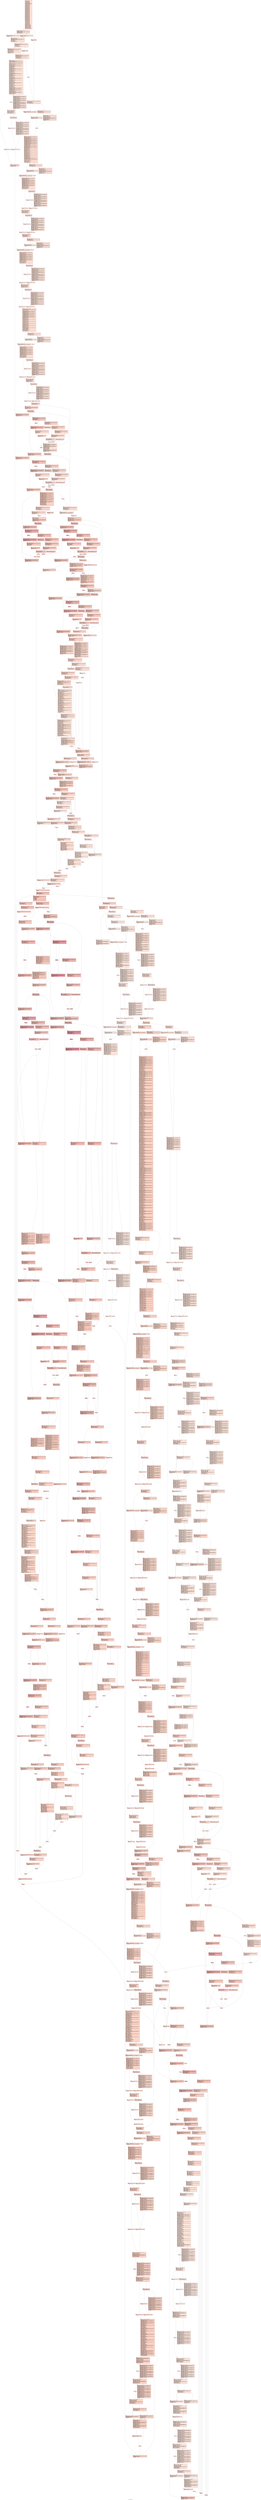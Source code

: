 digraph "CFG for 'FillObject' function" {
	label="CFG for 'FillObject' function";

	Node0x600000712030 [shape=record,color="#3d50c3ff", style=filled, fillcolor="#f7b59970" fontname="Courier",label="{7:\l|  %8 = alloca ptr, align 8\l  %9 = alloca ptr, align 8\l  %10 = alloca ptr, align 8\l  %11 = alloca ptr, align 8\l  %12 = alloca i32, align 4\l  %13 = alloca i32, align 4\l  %14 = alloca i32, align 4\l  %15 = alloca ptr, align 8\l  %16 = alloca %struct.INTERVAL, align 8\l  %17 = alloca %struct.INTERVAL, align 8\l  %18 = alloca ptr, align 8\l  %19 = alloca ptr, align 8\l  %20 = alloca ptr, align 8\l  %21 = alloca ptr, align 8\l  %22 = alloca ptr, align 8\l  %23 = alloca ptr, align 8\l  %24 = alloca ptr, align 8\l  %25 = alloca ptr, align 8\l  %26 = alloca ptr, align 8\l  %27 = alloca i32, align 4\l  %28 = alloca i32, align 4\l  %29 = alloca i32, align 4\l  %30 = alloca i32, align 4\l  %31 = alloca i32, align 4\l  %32 = alloca i32, align 4\l  %33 = alloca i32, align 4\l  %34 = alloca i32, align 4\l  %35 = alloca i32, align 4\l  %36 = alloca ptr, align 8\l  %37 = alloca ptr, align 8\l  %38 = alloca ptr, align 8\l  %39 = alloca i32, align 4\l  %40 = alloca ptr, align 8\l  %41 = alloca ptr, align 8\l  %42 = alloca ptr, align 8\l  %43 = alloca i32, align 4\l  %44 = alloca i32, align 4\l  %45 = alloca ptr, align 8\l  %46 = alloca i32, align 4\l  %47 = alloca i32, align 4\l  %48 = alloca ptr, align 8\l  %49 = alloca ptr, align 8\l  %50 = alloca ptr, align 8\l  %51 = alloca ptr, align 8\l  %52 = alloca ptr, align 8\l  %53 = alloca ptr, align 8\l  %54 = alloca ptr, align 8\l  %55 = alloca i32, align 4\l  %56 = alloca i32, align 4\l  %57 = alloca ptr, align 8\l  %58 = alloca i32, align 4\l  %59 = alloca i32, align 4\l  %60 = alloca ptr, align 8\l  %61 = alloca ptr, align 8\l  %62 = alloca ptr, align 8\l  %63 = alloca ptr, align 8\l  %64 = alloca ptr, align 8\l  %65 = alloca i32, align 4\l  %66 = alloca ptr, align 8\l  %67 = alloca ptr, align 8\l  %68 = alloca i32, align 4\l  %69 = alloca i32, align 4\l  %70 = alloca ptr, align 8\l  %71 = alloca ptr, align 8\l  %72 = alloca ptr, align 8\l  %73 = alloca ptr, align 8\l  %74 = alloca ptr, align 8\l  %75 = alloca ptr, align 8\l  %76 = alloca ptr, align 8\l  %77 = alloca ptr, align 8\l  %78 = alloca ptr, align 8\l  %79 = alloca ptr, align 8\l  %80 = alloca i32, align 4\l  store ptr %0, ptr %9, align 8\l  store ptr %1, ptr %10, align 8\l  store ptr %2, ptr %11, align 8\l  store i32 %3, ptr %12, align 4\l  store i32 %4, ptr %13, align 4\l  store i32 %5, ptr %14, align 4\l  store ptr %6, ptr %15, align 8\l  %81 = load ptr, ptr %15, align 8\l  store i32 0, ptr %81, align 4\l  %82 = load ptr, ptr %11, align 8\l  %83 = icmp eq ptr %82, null\l  br i1 %83, label %84, label %324\l|{<s0>T|<s1>F}}"];
	Node0x600000712030:s0 -> Node0x600000712080[tooltip="7 -> 84\nProbability 37.50%" ];
	Node0x600000712030:s1 -> Node0x600000712670[tooltip="7 -> 324\nProbability 62.50%" ];
	Node0x600000712080 [shape=record,color="#3d50c3ff", style=filled, fillcolor="#f7bca170" fontname="Courier",label="{84:\l|  %85 = load ptr, ptr %10, align 8\l  %86 = getelementptr inbounds %struct.CONSTRAINT, ptr %85, i32 0, i32 2\l  %87 = load i32, ptr %86, align 4\l  %88 = load ptr, ptr %10, align 8\l  %89 = getelementptr inbounds %struct.CONSTRAINT, ptr %88, i32 0, i32 1\l  %90 = load i32, ptr %89, align 4\l  %91 = icmp slt i32 %87, %90\l  br i1 %91, label %92, label %96\l|{<s0>T|<s1>F}}"];
	Node0x600000712080:s0 -> Node0x6000007120d0[tooltip="84 -> 92\nProbability 50.00%" ];
	Node0x600000712080:s1 -> Node0x600000712120[tooltip="84 -> 96\nProbability 50.00%" ];
	Node0x6000007120d0 [shape=record,color="#3d50c3ff", style=filled, fillcolor="#f5c1a970" fontname="Courier",label="{92:\l|  %93 = load ptr, ptr %10, align 8\l  %94 = getelementptr inbounds %struct.CONSTRAINT, ptr %93, i32 0, i32 2\l  %95 = load i32, ptr %94, align 4\l  br label %100\l}"];
	Node0x6000007120d0 -> Node0x600000712170[tooltip="92 -> 100\nProbability 100.00%" ];
	Node0x600000712120 [shape=record,color="#3d50c3ff", style=filled, fillcolor="#f5c1a970" fontname="Courier",label="{96:\l|  %97 = load ptr, ptr %10, align 8\l  %98 = getelementptr inbounds %struct.CONSTRAINT, ptr %97, i32 0, i32 1\l  %99 = load i32, ptr %98, align 4\l  br label %100\l}"];
	Node0x600000712120 -> Node0x600000712170[tooltip="96 -> 100\nProbability 100.00%" ];
	Node0x600000712170 [shape=record,color="#3d50c3ff", style=filled, fillcolor="#f7bca170" fontname="Courier",label="{100:\l|  %101 = phi i32 [ %95, %92 ], [ %99, %96 ]\l  store i32 %101, ptr %27, align 4\l  %102 = load ptr, ptr %9, align 8\l  %103 = getelementptr inbounds %struct.closure_type, ptr %102, i32 0, i32 4\l  %104 = getelementptr inbounds %struct.STYLE, ptr %103, i32 0, i32 1\l  %105 = load i8, ptr %104, align 4\l  %106 = lshr i8 %105, 4\l  %107 = and i8 %106, 7\l  %108 = zext i8 %107 to i32\l  %109 = icmp eq i32 %108, 2\l  br i1 %109, label %119, label %110\l|{<s0>T|<s1>F}}"];
	Node0x600000712170:s0 -> Node0x600000712210[tooltip="100 -> 119\nProbability 50.00%" ];
	Node0x600000712170:s1 -> Node0x6000007121c0[tooltip="100 -> 110\nProbability 50.00%" ];
	Node0x6000007121c0 [shape=record,color="#3d50c3ff", style=filled, fillcolor="#f5c1a970" fontname="Courier",label="{110:\l|  %111 = load ptr, ptr %9, align 8\l  %112 = getelementptr inbounds %struct.closure_type, ptr %111, i32 0, i32 4\l  %113 = getelementptr inbounds %struct.STYLE, ptr %112, i32 0, i32 1\l  %114 = load i8, ptr %113, align 4\l  %115 = lshr i8 %114, 4\l  %116 = and i8 %115, 7\l  %117 = zext i8 %116 to i32\l  %118 = icmp eq i32 %117, 3\l  br i1 %118, label %119, label %131\l|{<s0>T|<s1>F}}"];
	Node0x6000007121c0:s0 -> Node0x600000712210[tooltip="110 -> 119\nProbability 50.00%" ];
	Node0x6000007121c0:s1 -> Node0x600000712260[tooltip="110 -> 131\nProbability 50.00%" ];
	Node0x600000712210 [shape=record,color="#3d50c3ff", style=filled, fillcolor="#f6bfa670" fontname="Courier",label="{119:\l|  %120 = load ptr, ptr %9, align 8\l  %121 = getelementptr inbounds %struct.closure_type, ptr %120, i32 0, i32 4\l  %122 = getelementptr inbounds %struct.STYLE, ptr %121, i32 0, i32 4\l  %123 = load i32, ptr %122, align 4\l  %124 = and i32 %123, 4095\l  %125 = load ptr, ptr %9, align 8\l  %126 = call i32 @FontSize(i32 noundef %124, ptr noundef %125)\l  %127 = mul nsw i32 2, %126\l  store i32 %127, ptr %29, align 4\l  %128 = load i32, ptr %27, align 4\l  %129 = load i32, ptr %29, align 4\l  %130 = sub nsw i32 %128, %129\l  store i32 %130, ptr %28, align 4\l  br label %133\l}"];
	Node0x600000712210 -> Node0x6000007122b0[tooltip="119 -> 133\nProbability 100.00%" ];
	Node0x600000712260 [shape=record,color="#3d50c3ff", style=filled, fillcolor="#f3c7b170" fontname="Courier",label="{131:\l|  %132 = load i32, ptr %27, align 4\l  store i32 %132, ptr %28, align 4\l  br label %133\l}"];
	Node0x600000712260 -> Node0x6000007122b0[tooltip="131 -> 133\nProbability 100.00%" ];
	Node0x6000007122b0 [shape=record,color="#3d50c3ff", style=filled, fillcolor="#f7bca170" fontname="Courier",label="{133:\l|  %134 = load i32, ptr %27, align 4\l  %135 = load ptr, ptr %9, align 8\l  %136 = getelementptr inbounds %struct.closure_type, ptr %135, i32 0, i32 4\l  %137 = getelementptr inbounds %struct.STYLE, ptr %136, i32 0, i32 4\l  %138 = load i32, ptr %137, align 4\l  %139 = and i32 %138, 4095\l  %140 = load ptr, ptr %9, align 8\l  %141 = call i32 @FontSize(i32 noundef %139, ptr noundef %140)\l  %142 = mul nsw i32 2, %141\l  %143 = icmp sle i32 %134, %142\l  br i1 %143, label %144, label %323\l|{<s0>T|<s1>F}}"];
	Node0x6000007122b0:s0 -> Node0x600000712300[tooltip="133 -> 144\nProbability 50.00%" ];
	Node0x6000007122b0:s1 -> Node0x600000712620[tooltip="133 -> 323\nProbability 50.00%" ];
	Node0x600000712300 [shape=record,color="#3d50c3ff", style=filled, fillcolor="#f5c1a970" fontname="Courier",label="{144:\l|  %145 = load ptr, ptr %9, align 8\l  %146 = getelementptr inbounds %struct.word_type, ptr %145, i32 0, i32 1\l  %147 = load i32, ptr %27, align 4\l  %148 = call ptr @EchoLength(i32 noundef %147)\l  %149 = call ptr (i32, i32, ptr, i32, ptr, ...) @Error(i32 noundef 14, i32\l... noundef 6, ptr noundef @.str, i32 noundef 2, ptr noundef %146, ptr noundef\l... %148)\l  %150 = load ptr, ptr %9, align 8\l  %151 = getelementptr inbounds %struct.word_type, ptr %150, i32 0, i32 1\l  %152 = call ptr @MakeWord(i32 noundef 11, ptr noundef @.str.1, ptr noundef\l... %151)\l  store ptr %152, ptr %18, align 8\l  %153 = load ptr, ptr %9, align 8\l  %154 = getelementptr inbounds %struct.closure_type, ptr %153, i32 0, i32 4\l  %155 = getelementptr inbounds %struct.STYLE, ptr %154, i32 0, i32 4\l  %156 = load i32, ptr %155, align 4\l  %157 = and i32 %156, 4095\l  %158 = load ptr, ptr %18, align 8\l  %159 = getelementptr inbounds %struct.word_type, ptr %158, i32 0, i32 2\l  %160 = load i32, ptr %159, align 8\l  %161 = and i32 %157, 4095\l  %162 = and i32 %160, -4096\l  %163 = or i32 %162, %161\l  store i32 %163, ptr %159, align 8\l  %164 = load ptr, ptr %9, align 8\l  %165 = getelementptr inbounds %struct.closure_type, ptr %164, i32 0, i32 4\l  %166 = getelementptr inbounds %struct.STYLE, ptr %165, i32 0, i32 4\l  %167 = load i32, ptr %166, align 4\l  %168 = lshr i32 %167, 12\l  %169 = and i32 %168, 1023\l  %170 = load ptr, ptr %18, align 8\l  %171 = getelementptr inbounds %struct.word_type, ptr %170, i32 0, i32 2\l  %172 = load i32, ptr %171, align 8\l  %173 = and i32 %169, 1023\l  %174 = shl i32 %173, 12\l  %175 = and i32 %172, -4190209\l  %176 = or i32 %175, %174\l  store i32 %176, ptr %171, align 8\l  %177 = load ptr, ptr %9, align 8\l  %178 = getelementptr inbounds %struct.closure_type, ptr %177, i32 0, i32 4\l  %179 = getelementptr inbounds %struct.STYLE, ptr %178, i32 0, i32 4\l  %180 = load i32, ptr %179, align 4\l  %181 = lshr i32 %180, 22\l  %182 = and i32 %181, 3\l  %183 = load ptr, ptr %18, align 8\l  %184 = getelementptr inbounds %struct.word_type, ptr %183, i32 0, i32 2\l  %185 = load i32, ptr %184, align 8\l  %186 = and i32 %182, 1\l  %187 = shl i32 %186, 22\l  %188 = and i32 %185, -4194305\l  %189 = or i32 %188, %187\l  store i32 %189, ptr %184, align 8\l  %190 = load ptr, ptr %9, align 8\l  %191 = getelementptr inbounds %struct.closure_type, ptr %190, i32 0, i32 4\l  %192 = getelementptr inbounds %struct.STYLE, ptr %191, i32 0, i32 4\l  %193 = load i32, ptr %192, align 4\l  %194 = lshr i32 %193, 24\l  %195 = and i32 %194, 63\l  %196 = load ptr, ptr %18, align 8\l  %197 = getelementptr inbounds %struct.word_type, ptr %196, i32 0, i32 2\l  %198 = load i32, ptr %197, align 8\l  %199 = and i32 %195, 63\l  %200 = shl i32 %199, 23\l  %201 = and i32 %198, -528482305\l  %202 = or i32 %201, %200\l  store i32 %202, ptr %197, align 8\l  %203 = load ptr, ptr %9, align 8\l  %204 = getelementptr inbounds %struct.closure_type, ptr %203, i32 0, i32 4\l  %205 = getelementptr inbounds %struct.STYLE, ptr %204, i32 0, i32 1\l  %206 = load i8, ptr %205, align 4\l  %207 = and i8 %206, 3\l  %208 = zext i8 %207 to i32\l  %209 = icmp eq i32 %208, 2\l  %210 = zext i1 %209 to i32\l  %211 = load ptr, ptr %18, align 8\l  %212 = getelementptr inbounds %struct.word_type, ptr %211, i32 0, i32 2\l  %213 = load i32, ptr %212, align 8\l  %214 = and i32 %210, 1\l  %215 = shl i32 %214, 31\l  %216 = and i32 %213, 2147483647\l  %217 = or i32 %216, %215\l  store i32 %217, ptr %212, align 8\l  %218 = load ptr, ptr %18, align 8\l  %219 = getelementptr inbounds %struct.word_type, ptr %218, i32 0, i32 3\l  %220 = getelementptr inbounds %struct.anon.6, ptr %219, i32 0, i32 1\l  %221 = getelementptr inbounds [2 x i32], ptr %220, i64 0, i64 0\l  store i32 0, ptr %221, align 8\l  %222 = load ptr, ptr %18, align 8\l  %223 = getelementptr inbounds %struct.word_type, ptr %222, i32 0, i32 3\l  %224 = getelementptr inbounds %struct.anon.6, ptr %223, i32 0, i32 0\l  %225 = getelementptr inbounds [2 x i32], ptr %224, i64 0, i64 0\l  store i32 0, ptr %225, align 8\l  %226 = load ptr, ptr %9, align 8\l  store ptr %226, ptr @zz_hold, align 8\l  %227 = load ptr, ptr @zz_hold, align 8\l  %228 = getelementptr inbounds %struct.word_type, ptr %227, i32 0, i32 0\l  %229 = getelementptr inbounds [2 x %struct.LIST], ptr %228, i64 0, i64 1\l  %230 = getelementptr inbounds %struct.LIST, ptr %229, i32 0, i32 1\l  %231 = load ptr, ptr %230, align 8\l  %232 = load ptr, ptr @zz_hold, align 8\l  %233 = icmp eq ptr %231, %232\l  br i1 %233, label %234, label %235\l|{<s0>T|<s1>F}}"];
	Node0x600000712300:s0 -> Node0x600000712350[tooltip="144 -> 234\nProbability 37.50%" ];
	Node0x600000712300:s1 -> Node0x6000007123a0[tooltip="144 -> 235\nProbability 62.50%" ];
	Node0x600000712350 [shape=record,color="#3d50c3ff", style=filled, fillcolor="#f2cab570" fontname="Courier",label="{234:\l|  br label %269\l}"];
	Node0x600000712350 -> Node0x6000007123f0[tooltip="234 -> 269\nProbability 100.00%" ];
	Node0x6000007123a0 [shape=record,color="#3d50c3ff", style=filled, fillcolor="#f4c5ad70" fontname="Courier",label="{235:\l|  %236 = load ptr, ptr @zz_hold, align 8\l  %237 = getelementptr inbounds %struct.word_type, ptr %236, i32 0, i32 0\l  %238 = getelementptr inbounds [2 x %struct.LIST], ptr %237, i64 0, i64 1\l  %239 = getelementptr inbounds %struct.LIST, ptr %238, i32 0, i32 1\l  %240 = load ptr, ptr %239, align 8\l  store ptr %240, ptr @zz_res, align 8\l  %241 = load ptr, ptr @zz_hold, align 8\l  %242 = getelementptr inbounds %struct.word_type, ptr %241, i32 0, i32 0\l  %243 = getelementptr inbounds [2 x %struct.LIST], ptr %242, i64 0, i64 1\l  %244 = getelementptr inbounds %struct.LIST, ptr %243, i32 0, i32 0\l  %245 = load ptr, ptr %244, align 8\l  %246 = load ptr, ptr @zz_res, align 8\l  %247 = getelementptr inbounds %struct.word_type, ptr %246, i32 0, i32 0\l  %248 = getelementptr inbounds [2 x %struct.LIST], ptr %247, i64 0, i64 1\l  %249 = getelementptr inbounds %struct.LIST, ptr %248, i32 0, i32 0\l  store ptr %245, ptr %249, align 8\l  %250 = load ptr, ptr @zz_res, align 8\l  %251 = load ptr, ptr @zz_hold, align 8\l  %252 = getelementptr inbounds %struct.word_type, ptr %251, i32 0, i32 0\l  %253 = getelementptr inbounds [2 x %struct.LIST], ptr %252, i64 0, i64 1\l  %254 = getelementptr inbounds %struct.LIST, ptr %253, i32 0, i32 0\l  %255 = load ptr, ptr %254, align 8\l  %256 = getelementptr inbounds %struct.word_type, ptr %255, i32 0, i32 0\l  %257 = getelementptr inbounds [2 x %struct.LIST], ptr %256, i64 0, i64 1\l  %258 = getelementptr inbounds %struct.LIST, ptr %257, i32 0, i32 1\l  store ptr %250, ptr %258, align 8\l  %259 = load ptr, ptr @zz_hold, align 8\l  %260 = load ptr, ptr @zz_hold, align 8\l  %261 = getelementptr inbounds %struct.word_type, ptr %260, i32 0, i32 0\l  %262 = getelementptr inbounds [2 x %struct.LIST], ptr %261, i64 0, i64 1\l  %263 = getelementptr inbounds %struct.LIST, ptr %262, i32 0, i32 1\l  store ptr %259, ptr %263, align 8\l  %264 = load ptr, ptr @zz_hold, align 8\l  %265 = getelementptr inbounds %struct.word_type, ptr %264, i32 0, i32 0\l  %266 = getelementptr inbounds [2 x %struct.LIST], ptr %265, i64 0, i64 1\l  %267 = getelementptr inbounds %struct.LIST, ptr %266, i32 0, i32 0\l  store ptr %259, ptr %267, align 8\l  %268 = load ptr, ptr @zz_res, align 8\l  br label %269\l}"];
	Node0x6000007123a0 -> Node0x6000007123f0[tooltip="235 -> 269\nProbability 100.00%" ];
	Node0x6000007123f0 [shape=record,color="#3d50c3ff", style=filled, fillcolor="#f5c1a970" fontname="Courier",label="{269:\l|  %270 = phi ptr [ null, %234 ], [ %268, %235 ]\l  store ptr %270, ptr @xx_tmp, align 8\l  %271 = load ptr, ptr %18, align 8\l  store ptr %271, ptr @zz_res, align 8\l  %272 = load ptr, ptr @xx_tmp, align 8\l  store ptr %272, ptr @zz_hold, align 8\l  %273 = load ptr, ptr @zz_hold, align 8\l  %274 = icmp eq ptr %273, null\l  br i1 %274, label %275, label %277\l|{<s0>T|<s1>F}}"];
	Node0x6000007123f0:s0 -> Node0x600000712440[tooltip="269 -> 275\nProbability 37.50%" ];
	Node0x6000007123f0:s1 -> Node0x600000712490[tooltip="269 -> 277\nProbability 62.50%" ];
	Node0x600000712440 [shape=record,color="#3d50c3ff", style=filled, fillcolor="#f2cab570" fontname="Courier",label="{275:\l|  %276 = load ptr, ptr @zz_res, align 8\l  br label %318\l}"];
	Node0x600000712440 -> Node0x6000007125d0[tooltip="275 -> 318\nProbability 100.00%" ];
	Node0x600000712490 [shape=record,color="#3d50c3ff", style=filled, fillcolor="#f4c5ad70" fontname="Courier",label="{277:\l|  %278 = load ptr, ptr @zz_res, align 8\l  %279 = icmp eq ptr %278, null\l  br i1 %279, label %280, label %282\l|{<s0>T|<s1>F}}"];
	Node0x600000712490:s0 -> Node0x6000007124e0[tooltip="277 -> 280\nProbability 37.50%" ];
	Node0x600000712490:s1 -> Node0x600000712530[tooltip="277 -> 282\nProbability 62.50%" ];
	Node0x6000007124e0 [shape=record,color="#3d50c3ff", style=filled, fillcolor="#f1ccb870" fontname="Courier",label="{280:\l|  %281 = load ptr, ptr @zz_hold, align 8\l  br label %316\l}"];
	Node0x6000007124e0 -> Node0x600000712580[tooltip="280 -> 316\nProbability 100.00%" ];
	Node0x600000712530 [shape=record,color="#3d50c3ff", style=filled, fillcolor="#f3c7b170" fontname="Courier",label="{282:\l|  %283 = load ptr, ptr @zz_hold, align 8\l  %284 = getelementptr inbounds %struct.word_type, ptr %283, i32 0, i32 0\l  %285 = getelementptr inbounds [2 x %struct.LIST], ptr %284, i64 0, i64 1\l  %286 = getelementptr inbounds %struct.LIST, ptr %285, i32 0, i32 0\l  %287 = load ptr, ptr %286, align 8\l  store ptr %287, ptr @zz_tmp, align 8\l  %288 = load ptr, ptr @zz_res, align 8\l  %289 = getelementptr inbounds %struct.word_type, ptr %288, i32 0, i32 0\l  %290 = getelementptr inbounds [2 x %struct.LIST], ptr %289, i64 0, i64 1\l  %291 = getelementptr inbounds %struct.LIST, ptr %290, i32 0, i32 0\l  %292 = load ptr, ptr %291, align 8\l  %293 = load ptr, ptr @zz_hold, align 8\l  %294 = getelementptr inbounds %struct.word_type, ptr %293, i32 0, i32 0\l  %295 = getelementptr inbounds [2 x %struct.LIST], ptr %294, i64 0, i64 1\l  %296 = getelementptr inbounds %struct.LIST, ptr %295, i32 0, i32 0\l  store ptr %292, ptr %296, align 8\l  %297 = load ptr, ptr @zz_hold, align 8\l  %298 = load ptr, ptr @zz_res, align 8\l  %299 = getelementptr inbounds %struct.word_type, ptr %298, i32 0, i32 0\l  %300 = getelementptr inbounds [2 x %struct.LIST], ptr %299, i64 0, i64 1\l  %301 = getelementptr inbounds %struct.LIST, ptr %300, i32 0, i32 0\l  %302 = load ptr, ptr %301, align 8\l  %303 = getelementptr inbounds %struct.word_type, ptr %302, i32 0, i32 0\l  %304 = getelementptr inbounds [2 x %struct.LIST], ptr %303, i64 0, i64 1\l  %305 = getelementptr inbounds %struct.LIST, ptr %304, i32 0, i32 1\l  store ptr %297, ptr %305, align 8\l  %306 = load ptr, ptr @zz_tmp, align 8\l  %307 = load ptr, ptr @zz_res, align 8\l  %308 = getelementptr inbounds %struct.word_type, ptr %307, i32 0, i32 0\l  %309 = getelementptr inbounds [2 x %struct.LIST], ptr %308, i64 0, i64 1\l  %310 = getelementptr inbounds %struct.LIST, ptr %309, i32 0, i32 0\l  store ptr %306, ptr %310, align 8\l  %311 = load ptr, ptr @zz_res, align 8\l  %312 = load ptr, ptr @zz_tmp, align 8\l  %313 = getelementptr inbounds %struct.word_type, ptr %312, i32 0, i32 0\l  %314 = getelementptr inbounds [2 x %struct.LIST], ptr %313, i64 0, i64 1\l  %315 = getelementptr inbounds %struct.LIST, ptr %314, i32 0, i32 1\l  store ptr %311, ptr %315, align 8\l  br label %316\l}"];
	Node0x600000712530 -> Node0x600000712580[tooltip="282 -> 316\nProbability 100.00%" ];
	Node0x600000712580 [shape=record,color="#3d50c3ff", style=filled, fillcolor="#f4c5ad70" fontname="Courier",label="{316:\l|  %317 = phi ptr [ %281, %280 ], [ %311, %282 ]\l  br label %318\l}"];
	Node0x600000712580 -> Node0x6000007125d0[tooltip="316 -> 318\nProbability 100.00%" ];
	Node0x6000007125d0 [shape=record,color="#3d50c3ff", style=filled, fillcolor="#f5c1a970" fontname="Courier",label="{318:\l|  %319 = phi ptr [ %276, %275 ], [ %317, %316 ]\l  %320 = load ptr, ptr %9, align 8\l  %321 = call i32 @DisposeObject(ptr noundef %320)\l  %322 = load ptr, ptr %18, align 8\l  store ptr %322, ptr %8, align 8\l  br label %8569\l}"];
	Node0x6000007125d0 -> Node0x600000705ef0[tooltip="318 -> 8569\nProbability 100.00%" ];
	Node0x600000712620 [shape=record,color="#3d50c3ff", style=filled, fillcolor="#f5c1a970" fontname="Courier",label="{323:\l|  br label %325\l}"];
	Node0x600000712620 -> Node0x6000007126c0[tooltip="323 -> 325\nProbability 100.00%" ];
	Node0x600000712670 [shape=record,color="#3d50c3ff", style=filled, fillcolor="#f7b99e70" fontname="Courier",label="{324:\l|  store i32 0, ptr %28, align 4\l  store i32 0, ptr %27, align 4\l  br label %325\l}"];
	Node0x600000712670 -> Node0x6000007126c0[tooltip="324 -> 325\nProbability 100.00%" ];
	Node0x6000007126c0 [shape=record,color="#3d50c3ff", style=filled, fillcolor="#f7b59970" fontname="Courier",label="{325:\l|  %326 = load i8, ptr getelementptr inbounds ([0 x i8], ptr @zz_lengths, i64\l... 0, i64 1), align 1\l  %327 = zext i8 %326 to i32\l  store i32 %327, ptr @zz_size, align 4\l  %328 = sext i32 %327 to i64\l  %329 = icmp uge i64 %328, 265\l  br i1 %329, label %330, label %333\l|{<s0>T|<s1>F}}"];
	Node0x6000007126c0:s0 -> Node0x600000712710[tooltip="325 -> 330\nProbability 50.00%" ];
	Node0x6000007126c0:s1 -> Node0x600000712760[tooltip="325 -> 333\nProbability 50.00%" ];
	Node0x600000712710 [shape=record,color="#3d50c3ff", style=filled, fillcolor="#f7bca170" fontname="Courier",label="{330:\l|  %331 = load ptr, ptr @no_fpos, align 8\l  %332 = call ptr (i32, i32, ptr, i32, ptr, ...) @Error(i32 noundef 1, i32\l... noundef 1, ptr noundef @.str.2, i32 noundef 1, ptr noundef %331)\l  br label %357\l}"];
	Node0x600000712710 -> Node0x6000007128a0[tooltip="330 -> 357\nProbability 100.00%" ];
	Node0x600000712760 [shape=record,color="#3d50c3ff", style=filled, fillcolor="#f7bca170" fontname="Courier",label="{333:\l|  %334 = load i32, ptr @zz_size, align 4\l  %335 = sext i32 %334 to i64\l  %336 = getelementptr inbounds [0 x ptr], ptr @zz_free, i64 0, i64 %335\l  %337 = load ptr, ptr %336, align 8\l  %338 = icmp eq ptr %337, null\l  br i1 %338, label %339, label %343\l|{<s0>T|<s1>F}}"];
	Node0x600000712760:s0 -> Node0x6000007127b0[tooltip="333 -> 339\nProbability 37.50%" ];
	Node0x600000712760:s1 -> Node0x600000712800[tooltip="333 -> 343\nProbability 62.50%" ];
	Node0x6000007127b0 [shape=record,color="#3d50c3ff", style=filled, fillcolor="#f4c5ad70" fontname="Courier",label="{339:\l|  %340 = load i32, ptr @zz_size, align 4\l  %341 = load ptr, ptr @no_fpos, align 8\l  %342 = call ptr @GetMemory(i32 noundef %340, ptr noundef %341)\l  store ptr %342, ptr @zz_hold, align 8\l  br label %356\l}"];
	Node0x6000007127b0 -> Node0x600000712850[tooltip="339 -> 356\nProbability 100.00%" ];
	Node0x600000712800 [shape=record,color="#3d50c3ff", style=filled, fillcolor="#f6bfa670" fontname="Courier",label="{343:\l|  %344 = load i32, ptr @zz_size, align 4\l  %345 = sext i32 %344 to i64\l  %346 = getelementptr inbounds [0 x ptr], ptr @zz_free, i64 0, i64 %345\l  %347 = load ptr, ptr %346, align 8\l  store ptr %347, ptr @zz_hold, align 8\l  store ptr %347, ptr @zz_hold, align 8\l  %348 = load ptr, ptr @zz_hold, align 8\l  %349 = getelementptr inbounds %struct.word_type, ptr %348, i32 0, i32 0\l  %350 = getelementptr inbounds [2 x %struct.LIST], ptr %349, i64 0, i64 0\l  %351 = getelementptr inbounds %struct.LIST, ptr %350, i32 0, i32 0\l  %352 = load ptr, ptr %351, align 8\l  %353 = load i32, ptr @zz_size, align 4\l  %354 = sext i32 %353 to i64\l  %355 = getelementptr inbounds [0 x ptr], ptr @zz_free, i64 0, i64 %354\l  store ptr %352, ptr %355, align 8\l  br label %356\l}"];
	Node0x600000712800 -> Node0x600000712850[tooltip="343 -> 356\nProbability 100.00%" ];
	Node0x600000712850 [shape=record,color="#3d50c3ff", style=filled, fillcolor="#f7bca170" fontname="Courier",label="{356:\l|  br label %357\l}"];
	Node0x600000712850 -> Node0x6000007128a0[tooltip="356 -> 357\nProbability 100.00%" ];
	Node0x6000007128a0 [shape=record,color="#3d50c3ff", style=filled, fillcolor="#f7b59970" fontname="Courier",label="{357:\l|  %358 = load ptr, ptr @zz_hold, align 8\l  %359 = getelementptr inbounds %struct.word_type, ptr %358, i32 0, i32 1\l  %360 = getelementptr inbounds %struct.anon, ptr %359, i32 0, i32 0\l  store i8 1, ptr %360, align 8\l  %361 = load ptr, ptr @zz_hold, align 8\l  %362 = load ptr, ptr @zz_hold, align 8\l  %363 = getelementptr inbounds %struct.word_type, ptr %362, i32 0, i32 0\l  %364 = getelementptr inbounds [2 x %struct.LIST], ptr %363, i64 0, i64 1\l  %365 = getelementptr inbounds %struct.LIST, ptr %364, i32 0, i32 1\l  store ptr %361, ptr %365, align 8\l  %366 = load ptr, ptr @zz_hold, align 8\l  %367 = getelementptr inbounds %struct.word_type, ptr %366, i32 0, i32 0\l  %368 = getelementptr inbounds [2 x %struct.LIST], ptr %367, i64 0, i64 1\l  %369 = getelementptr inbounds %struct.LIST, ptr %368, i32 0, i32 0\l  store ptr %361, ptr %369, align 8\l  %370 = load ptr, ptr @zz_hold, align 8\l  %371 = getelementptr inbounds %struct.word_type, ptr %370, i32 0, i32 0\l  %372 = getelementptr inbounds [2 x %struct.LIST], ptr %371, i64 0, i64 0\l  %373 = getelementptr inbounds %struct.LIST, ptr %372, i32 0, i32 1\l  store ptr %361, ptr %373, align 8\l  %374 = load ptr, ptr @zz_hold, align 8\l  %375 = getelementptr inbounds %struct.word_type, ptr %374, i32 0, i32 0\l  %376 = getelementptr inbounds [2 x %struct.LIST], ptr %375, i64 0, i64 0\l  %377 = getelementptr inbounds %struct.LIST, ptr %376, i32 0, i32 0\l  store ptr %361, ptr %377, align 8\l  store ptr %361, ptr %19, align 8\l  %378 = load ptr, ptr %19, align 8\l  %379 = getelementptr inbounds %struct.word_type, ptr %378, i32 0, i32 2\l  %380 = getelementptr inbounds %struct.anon.0, ptr %379, i32 0, i32 1\l  store i8 1, ptr %380, align 1\l  %381 = load ptr, ptr %19, align 8\l  %382 = getelementptr inbounds %struct.word_type, ptr %381, i32 0, i32 2\l  %383 = getelementptr inbounds %struct.anon.0, ptr %382, i32 0, i32 2\l  store i8 0, ptr %383, align 2\l  %384 = load ptr, ptr %19, align 8\l  %385 = getelementptr inbounds %struct.gapobj_type, ptr %384, i32 0, i32 3\l  %386 = load i16, ptr %385, align 4\l  %387 = and i16 %386, -129\l  %388 = or i16 %387, 0\l  store i16 %388, ptr %385, align 4\l  %389 = load ptr, ptr %19, align 8\l  %390 = getelementptr inbounds %struct.gapobj_type, ptr %389, i32 0, i32 3\l  %391 = load i16, ptr %390, align 4\l  %392 = and i16 %391, -257\l  %393 = or i16 %392, 0\l  store i16 %393, ptr %390, align 4\l  %394 = load ptr, ptr %19, align 8\l  %395 = getelementptr inbounds %struct.gapobj_type, ptr %394, i32 0, i32 3\l  %396 = load i16, ptr %395, align 4\l  %397 = and i16 %396, -513\l  %398 = or i16 %397, 512\l  store i16 %398, ptr %395, align 4\l  %399 = load ptr, ptr %19, align 8\l  %400 = getelementptr inbounds %struct.gapobj_type, ptr %399, i32 0, i32 3\l  %401 = load i16, ptr %400, align 4\l  %402 = and i16 %401, -7169\l  %403 = or i16 %402, 3072\l  store i16 %403, ptr %400, align 4\l  %404 = load ptr, ptr %19, align 8\l  %405 = getelementptr inbounds %struct.gapobj_type, ptr %404, i32 0, i32 3\l  %406 = load i16, ptr %405, align 4\l  %407 = and i16 %406, 8191\l  %408 = or i16 %407, -16384\l  store i16 %408, ptr %405, align 4\l  %409 = load ptr, ptr %19, align 8\l  %410 = getelementptr inbounds %struct.gapobj_type, ptr %409, i32 0, i32 3\l  %411 = getelementptr inbounds %struct.GAP, ptr %410, i32 0, i32 1\l  store i16 4096, ptr %411, align 2\l  %412 = load ptr, ptr %9, align 8\l  %413 = getelementptr inbounds %struct.word_type, ptr %412, i32 0, i32 1\l  %414 = call ptr @MakeWord(i32 noundef 11, ptr noundef @.str.3, ptr noundef\l... %413)\l  store ptr %414, ptr %20, align 8\l  %415 = load i8, ptr @zz_lengths, align 1\l  %416 = zext i8 %415 to i32\l  store i32 %416, ptr @zz_size, align 4\l  %417 = sext i32 %416 to i64\l  %418 = icmp uge i64 %417, 265\l  br i1 %418, label %419, label %422\l|{<s0>T|<s1>F}}"];
	Node0x6000007128a0:s0 -> Node0x6000007128f0[tooltip="357 -> 419\nProbability 50.00%" ];
	Node0x6000007128a0:s1 -> Node0x600000712940[tooltip="357 -> 422\nProbability 50.00%" ];
	Node0x6000007128f0 [shape=record,color="#3d50c3ff", style=filled, fillcolor="#f7bca170" fontname="Courier",label="{419:\l|  %420 = load ptr, ptr @no_fpos, align 8\l  %421 = call ptr (i32, i32, ptr, i32, ptr, ...) @Error(i32 noundef 1, i32\l... noundef 1, ptr noundef @.str.2, i32 noundef 1, ptr noundef %420)\l  br label %446\l}"];
	Node0x6000007128f0 -> Node0x600000712a80[tooltip="419 -> 446\nProbability 100.00%" ];
	Node0x600000712940 [shape=record,color="#3d50c3ff", style=filled, fillcolor="#f7bca170" fontname="Courier",label="{422:\l|  %423 = load i32, ptr @zz_size, align 4\l  %424 = sext i32 %423 to i64\l  %425 = getelementptr inbounds [0 x ptr], ptr @zz_free, i64 0, i64 %424\l  %426 = load ptr, ptr %425, align 8\l  %427 = icmp eq ptr %426, null\l  br i1 %427, label %428, label %432\l|{<s0>T|<s1>F}}"];
	Node0x600000712940:s0 -> Node0x600000712990[tooltip="422 -> 428\nProbability 37.50%" ];
	Node0x600000712940:s1 -> Node0x6000007129e0[tooltip="422 -> 432\nProbability 62.50%" ];
	Node0x600000712990 [shape=record,color="#3d50c3ff", style=filled, fillcolor="#f4c5ad70" fontname="Courier",label="{428:\l|  %429 = load i32, ptr @zz_size, align 4\l  %430 = load ptr, ptr @no_fpos, align 8\l  %431 = call ptr @GetMemory(i32 noundef %429, ptr noundef %430)\l  store ptr %431, ptr @zz_hold, align 8\l  br label %445\l}"];
	Node0x600000712990 -> Node0x600000712a30[tooltip="428 -> 445\nProbability 100.00%" ];
	Node0x6000007129e0 [shape=record,color="#3d50c3ff", style=filled, fillcolor="#f6bfa670" fontname="Courier",label="{432:\l|  %433 = load i32, ptr @zz_size, align 4\l  %434 = sext i32 %433 to i64\l  %435 = getelementptr inbounds [0 x ptr], ptr @zz_free, i64 0, i64 %434\l  %436 = load ptr, ptr %435, align 8\l  store ptr %436, ptr @zz_hold, align 8\l  store ptr %436, ptr @zz_hold, align 8\l  %437 = load ptr, ptr @zz_hold, align 8\l  %438 = getelementptr inbounds %struct.word_type, ptr %437, i32 0, i32 0\l  %439 = getelementptr inbounds [2 x %struct.LIST], ptr %438, i64 0, i64 0\l  %440 = getelementptr inbounds %struct.LIST, ptr %439, i32 0, i32 0\l  %441 = load ptr, ptr %440, align 8\l  %442 = load i32, ptr @zz_size, align 4\l  %443 = sext i32 %442 to i64\l  %444 = getelementptr inbounds [0 x ptr], ptr @zz_free, i64 0, i64 %443\l  store ptr %441, ptr %444, align 8\l  br label %445\l}"];
	Node0x6000007129e0 -> Node0x600000712a30[tooltip="432 -> 445\nProbability 100.00%" ];
	Node0x600000712a30 [shape=record,color="#3d50c3ff", style=filled, fillcolor="#f7bca170" fontname="Courier",label="{445:\l|  br label %446\l}"];
	Node0x600000712a30 -> Node0x600000712a80[tooltip="445 -> 446\nProbability 100.00%" ];
	Node0x600000712a80 [shape=record,color="#3d50c3ff", style=filled, fillcolor="#f7b59970" fontname="Courier",label="{446:\l|  %447 = load ptr, ptr @zz_hold, align 8\l  %448 = getelementptr inbounds %struct.word_type, ptr %447, i32 0, i32 1\l  %449 = getelementptr inbounds %struct.anon, ptr %448, i32 0, i32 0\l  store i8 0, ptr %449, align 8\l  %450 = load ptr, ptr @zz_hold, align 8\l  %451 = load ptr, ptr @zz_hold, align 8\l  %452 = getelementptr inbounds %struct.word_type, ptr %451, i32 0, i32 0\l  %453 = getelementptr inbounds [2 x %struct.LIST], ptr %452, i64 0, i64 1\l  %454 = getelementptr inbounds %struct.LIST, ptr %453, i32 0, i32 1\l  store ptr %450, ptr %454, align 8\l  %455 = load ptr, ptr @zz_hold, align 8\l  %456 = getelementptr inbounds %struct.word_type, ptr %455, i32 0, i32 0\l  %457 = getelementptr inbounds [2 x %struct.LIST], ptr %456, i64 0, i64 1\l  %458 = getelementptr inbounds %struct.LIST, ptr %457, i32 0, i32 0\l  store ptr %450, ptr %458, align 8\l  %459 = load ptr, ptr @zz_hold, align 8\l  %460 = getelementptr inbounds %struct.word_type, ptr %459, i32 0, i32 0\l  %461 = getelementptr inbounds [2 x %struct.LIST], ptr %460, i64 0, i64 0\l  %462 = getelementptr inbounds %struct.LIST, ptr %461, i32 0, i32 1\l  store ptr %450, ptr %462, align 8\l  %463 = load ptr, ptr @zz_hold, align 8\l  %464 = getelementptr inbounds %struct.word_type, ptr %463, i32 0, i32 0\l  %465 = getelementptr inbounds [2 x %struct.LIST], ptr %464, i64 0, i64 0\l  %466 = getelementptr inbounds %struct.LIST, ptr %465, i32 0, i32 0\l  store ptr %450, ptr %466, align 8\l  store ptr %450, ptr @xx_link, align 8\l  %467 = load ptr, ptr @xx_link, align 8\l  store ptr %467, ptr @zz_res, align 8\l  %468 = load ptr, ptr %19, align 8\l  store ptr %468, ptr @zz_hold, align 8\l  %469 = load ptr, ptr @zz_hold, align 8\l  %470 = icmp eq ptr %469, null\l  br i1 %470, label %471, label %473\l|{<s0>T|<s1>F}}"];
	Node0x600000712a80:s0 -> Node0x600000712ad0[tooltip="446 -> 471\nProbability 37.50%" ];
	Node0x600000712a80:s1 -> Node0x600000712b20[tooltip="446 -> 473\nProbability 62.50%" ];
	Node0x600000712ad0 [shape=record,color="#3d50c3ff", style=filled, fillcolor="#f6bfa670" fontname="Courier",label="{471:\l|  %472 = load ptr, ptr @zz_res, align 8\l  br label %514\l}"];
	Node0x600000712ad0 -> Node0x600000712c60[tooltip="471 -> 514\nProbability 100.00%" ];
	Node0x600000712b20 [shape=record,color="#3d50c3ff", style=filled, fillcolor="#f7b99e70" fontname="Courier",label="{473:\l|  %474 = load ptr, ptr @zz_res, align 8\l  %475 = icmp eq ptr %474, null\l  br i1 %475, label %476, label %478\l|{<s0>T|<s1>F}}"];
	Node0x600000712b20:s0 -> Node0x600000712b70[tooltip="473 -> 476\nProbability 37.50%" ];
	Node0x600000712b20:s1 -> Node0x600000712bc0[tooltip="473 -> 478\nProbability 62.50%" ];
	Node0x600000712b70 [shape=record,color="#3d50c3ff", style=filled, fillcolor="#f5c1a970" fontname="Courier",label="{476:\l|  %477 = load ptr, ptr @zz_hold, align 8\l  br label %512\l}"];
	Node0x600000712b70 -> Node0x600000712c10[tooltip="476 -> 512\nProbability 100.00%" ];
	Node0x600000712bc0 [shape=record,color="#3d50c3ff", style=filled, fillcolor="#f6bfa670" fontname="Courier",label="{478:\l|  %479 = load ptr, ptr @zz_hold, align 8\l  %480 = getelementptr inbounds %struct.word_type, ptr %479, i32 0, i32 0\l  %481 = getelementptr inbounds [2 x %struct.LIST], ptr %480, i64 0, i64 0\l  %482 = getelementptr inbounds %struct.LIST, ptr %481, i32 0, i32 0\l  %483 = load ptr, ptr %482, align 8\l  store ptr %483, ptr @zz_tmp, align 8\l  %484 = load ptr, ptr @zz_res, align 8\l  %485 = getelementptr inbounds %struct.word_type, ptr %484, i32 0, i32 0\l  %486 = getelementptr inbounds [2 x %struct.LIST], ptr %485, i64 0, i64 0\l  %487 = getelementptr inbounds %struct.LIST, ptr %486, i32 0, i32 0\l  %488 = load ptr, ptr %487, align 8\l  %489 = load ptr, ptr @zz_hold, align 8\l  %490 = getelementptr inbounds %struct.word_type, ptr %489, i32 0, i32 0\l  %491 = getelementptr inbounds [2 x %struct.LIST], ptr %490, i64 0, i64 0\l  %492 = getelementptr inbounds %struct.LIST, ptr %491, i32 0, i32 0\l  store ptr %488, ptr %492, align 8\l  %493 = load ptr, ptr @zz_hold, align 8\l  %494 = load ptr, ptr @zz_res, align 8\l  %495 = getelementptr inbounds %struct.word_type, ptr %494, i32 0, i32 0\l  %496 = getelementptr inbounds [2 x %struct.LIST], ptr %495, i64 0, i64 0\l  %497 = getelementptr inbounds %struct.LIST, ptr %496, i32 0, i32 0\l  %498 = load ptr, ptr %497, align 8\l  %499 = getelementptr inbounds %struct.word_type, ptr %498, i32 0, i32 0\l  %500 = getelementptr inbounds [2 x %struct.LIST], ptr %499, i64 0, i64 0\l  %501 = getelementptr inbounds %struct.LIST, ptr %500, i32 0, i32 1\l  store ptr %493, ptr %501, align 8\l  %502 = load ptr, ptr @zz_tmp, align 8\l  %503 = load ptr, ptr @zz_res, align 8\l  %504 = getelementptr inbounds %struct.word_type, ptr %503, i32 0, i32 0\l  %505 = getelementptr inbounds [2 x %struct.LIST], ptr %504, i64 0, i64 0\l  %506 = getelementptr inbounds %struct.LIST, ptr %505, i32 0, i32 0\l  store ptr %502, ptr %506, align 8\l  %507 = load ptr, ptr @zz_res, align 8\l  %508 = load ptr, ptr @zz_tmp, align 8\l  %509 = getelementptr inbounds %struct.word_type, ptr %508, i32 0, i32 0\l  %510 = getelementptr inbounds [2 x %struct.LIST], ptr %509, i64 0, i64 0\l  %511 = getelementptr inbounds %struct.LIST, ptr %510, i32 0, i32 1\l  store ptr %507, ptr %511, align 8\l  br label %512\l}"];
	Node0x600000712bc0 -> Node0x600000712c10[tooltip="478 -> 512\nProbability 100.00%" ];
	Node0x600000712c10 [shape=record,color="#3d50c3ff", style=filled, fillcolor="#f7b99e70" fontname="Courier",label="{512:\l|  %513 = phi ptr [ %477, %476 ], [ %507, %478 ]\l  br label %514\l}"];
	Node0x600000712c10 -> Node0x600000712c60[tooltip="512 -> 514\nProbability 100.00%" ];
	Node0x600000712c60 [shape=record,color="#3d50c3ff", style=filled, fillcolor="#f7b59970" fontname="Courier",label="{514:\l|  %515 = phi ptr [ %472, %471 ], [ %513, %512 ]\l  %516 = load ptr, ptr @xx_link, align 8\l  store ptr %516, ptr @zz_res, align 8\l  %517 = load ptr, ptr %20, align 8\l  store ptr %517, ptr @zz_hold, align 8\l  %518 = load ptr, ptr @zz_hold, align 8\l  %519 = icmp eq ptr %518, null\l  br i1 %519, label %520, label %522\l|{<s0>T|<s1>F}}"];
	Node0x600000712c60:s0 -> Node0x600000712cb0[tooltip="514 -> 520\nProbability 37.50%" ];
	Node0x600000712c60:s1 -> Node0x600000712d00[tooltip="514 -> 522\nProbability 62.50%" ];
	Node0x600000712cb0 [shape=record,color="#3d50c3ff", style=filled, fillcolor="#f6bfa670" fontname="Courier",label="{520:\l|  %521 = load ptr, ptr @zz_res, align 8\l  br label %563\l}"];
	Node0x600000712cb0 -> Node0x600000712e40[tooltip="520 -> 563\nProbability 100.00%" ];
	Node0x600000712d00 [shape=record,color="#3d50c3ff", style=filled, fillcolor="#f7b99e70" fontname="Courier",label="{522:\l|  %523 = load ptr, ptr @zz_res, align 8\l  %524 = icmp eq ptr %523, null\l  br i1 %524, label %525, label %527\l|{<s0>T|<s1>F}}"];
	Node0x600000712d00:s0 -> Node0x600000712d50[tooltip="522 -> 525\nProbability 37.50%" ];
	Node0x600000712d00:s1 -> Node0x600000712da0[tooltip="522 -> 527\nProbability 62.50%" ];
	Node0x600000712d50 [shape=record,color="#3d50c3ff", style=filled, fillcolor="#f5c1a970" fontname="Courier",label="{525:\l|  %526 = load ptr, ptr @zz_hold, align 8\l  br label %561\l}"];
	Node0x600000712d50 -> Node0x600000712df0[tooltip="525 -> 561\nProbability 100.00%" ];
	Node0x600000712da0 [shape=record,color="#3d50c3ff", style=filled, fillcolor="#f6bfa670" fontname="Courier",label="{527:\l|  %528 = load ptr, ptr @zz_hold, align 8\l  %529 = getelementptr inbounds %struct.word_type, ptr %528, i32 0, i32 0\l  %530 = getelementptr inbounds [2 x %struct.LIST], ptr %529, i64 0, i64 1\l  %531 = getelementptr inbounds %struct.LIST, ptr %530, i32 0, i32 0\l  %532 = load ptr, ptr %531, align 8\l  store ptr %532, ptr @zz_tmp, align 8\l  %533 = load ptr, ptr @zz_res, align 8\l  %534 = getelementptr inbounds %struct.word_type, ptr %533, i32 0, i32 0\l  %535 = getelementptr inbounds [2 x %struct.LIST], ptr %534, i64 0, i64 1\l  %536 = getelementptr inbounds %struct.LIST, ptr %535, i32 0, i32 0\l  %537 = load ptr, ptr %536, align 8\l  %538 = load ptr, ptr @zz_hold, align 8\l  %539 = getelementptr inbounds %struct.word_type, ptr %538, i32 0, i32 0\l  %540 = getelementptr inbounds [2 x %struct.LIST], ptr %539, i64 0, i64 1\l  %541 = getelementptr inbounds %struct.LIST, ptr %540, i32 0, i32 0\l  store ptr %537, ptr %541, align 8\l  %542 = load ptr, ptr @zz_hold, align 8\l  %543 = load ptr, ptr @zz_res, align 8\l  %544 = getelementptr inbounds %struct.word_type, ptr %543, i32 0, i32 0\l  %545 = getelementptr inbounds [2 x %struct.LIST], ptr %544, i64 0, i64 1\l  %546 = getelementptr inbounds %struct.LIST, ptr %545, i32 0, i32 0\l  %547 = load ptr, ptr %546, align 8\l  %548 = getelementptr inbounds %struct.word_type, ptr %547, i32 0, i32 0\l  %549 = getelementptr inbounds [2 x %struct.LIST], ptr %548, i64 0, i64 1\l  %550 = getelementptr inbounds %struct.LIST, ptr %549, i32 0, i32 1\l  store ptr %542, ptr %550, align 8\l  %551 = load ptr, ptr @zz_tmp, align 8\l  %552 = load ptr, ptr @zz_res, align 8\l  %553 = getelementptr inbounds %struct.word_type, ptr %552, i32 0, i32 0\l  %554 = getelementptr inbounds [2 x %struct.LIST], ptr %553, i64 0, i64 1\l  %555 = getelementptr inbounds %struct.LIST, ptr %554, i32 0, i32 0\l  store ptr %551, ptr %555, align 8\l  %556 = load ptr, ptr @zz_res, align 8\l  %557 = load ptr, ptr @zz_tmp, align 8\l  %558 = getelementptr inbounds %struct.word_type, ptr %557, i32 0, i32 0\l  %559 = getelementptr inbounds [2 x %struct.LIST], ptr %558, i64 0, i64 1\l  %560 = getelementptr inbounds %struct.LIST, ptr %559, i32 0, i32 1\l  store ptr %556, ptr %560, align 8\l  br label %561\l}"];
	Node0x600000712da0 -> Node0x600000712df0[tooltip="527 -> 561\nProbability 100.00%" ];
	Node0x600000712df0 [shape=record,color="#3d50c3ff", style=filled, fillcolor="#f7b99e70" fontname="Courier",label="{561:\l|  %562 = phi ptr [ %526, %525 ], [ %556, %527 ]\l  br label %563\l}"];
	Node0x600000712df0 -> Node0x600000712e40[tooltip="561 -> 563\nProbability 100.00%" ];
	Node0x600000712e40 [shape=record,color="#3d50c3ff", style=filled, fillcolor="#f7b59970" fontname="Courier",label="{563:\l|  %564 = phi ptr [ %521, %520 ], [ %562, %561 ]\l  %565 = load i8, ptr @zz_lengths, align 1\l  %566 = zext i8 %565 to i32\l  store i32 %566, ptr @zz_size, align 4\l  %567 = sext i32 %566 to i64\l  %568 = icmp uge i64 %567, 265\l  br i1 %568, label %569, label %572\l|{<s0>T|<s1>F}}"];
	Node0x600000712e40:s0 -> Node0x600000712e90[tooltip="563 -> 569\nProbability 50.00%" ];
	Node0x600000712e40:s1 -> Node0x600000712ee0[tooltip="563 -> 572\nProbability 50.00%" ];
	Node0x600000712e90 [shape=record,color="#3d50c3ff", style=filled, fillcolor="#f7bca170" fontname="Courier",label="{569:\l|  %570 = load ptr, ptr @no_fpos, align 8\l  %571 = call ptr (i32, i32, ptr, i32, ptr, ...) @Error(i32 noundef 1, i32\l... noundef 1, ptr noundef @.str.2, i32 noundef 1, ptr noundef %570)\l  br label %596\l}"];
	Node0x600000712e90 -> Node0x600000713020[tooltip="569 -> 596\nProbability 100.00%" ];
	Node0x600000712ee0 [shape=record,color="#3d50c3ff", style=filled, fillcolor="#f7bca170" fontname="Courier",label="{572:\l|  %573 = load i32, ptr @zz_size, align 4\l  %574 = sext i32 %573 to i64\l  %575 = getelementptr inbounds [0 x ptr], ptr @zz_free, i64 0, i64 %574\l  %576 = load ptr, ptr %575, align 8\l  %577 = icmp eq ptr %576, null\l  br i1 %577, label %578, label %582\l|{<s0>T|<s1>F}}"];
	Node0x600000712ee0:s0 -> Node0x600000712f30[tooltip="572 -> 578\nProbability 37.50%" ];
	Node0x600000712ee0:s1 -> Node0x600000712f80[tooltip="572 -> 582\nProbability 62.50%" ];
	Node0x600000712f30 [shape=record,color="#3d50c3ff", style=filled, fillcolor="#f4c5ad70" fontname="Courier",label="{578:\l|  %579 = load i32, ptr @zz_size, align 4\l  %580 = load ptr, ptr @no_fpos, align 8\l  %581 = call ptr @GetMemory(i32 noundef %579, ptr noundef %580)\l  store ptr %581, ptr @zz_hold, align 8\l  br label %595\l}"];
	Node0x600000712f30 -> Node0x600000712fd0[tooltip="578 -> 595\nProbability 100.00%" ];
	Node0x600000712f80 [shape=record,color="#3d50c3ff", style=filled, fillcolor="#f6bfa670" fontname="Courier",label="{582:\l|  %583 = load i32, ptr @zz_size, align 4\l  %584 = sext i32 %583 to i64\l  %585 = getelementptr inbounds [0 x ptr], ptr @zz_free, i64 0, i64 %584\l  %586 = load ptr, ptr %585, align 8\l  store ptr %586, ptr @zz_hold, align 8\l  store ptr %586, ptr @zz_hold, align 8\l  %587 = load ptr, ptr @zz_hold, align 8\l  %588 = getelementptr inbounds %struct.word_type, ptr %587, i32 0, i32 0\l  %589 = getelementptr inbounds [2 x %struct.LIST], ptr %588, i64 0, i64 0\l  %590 = getelementptr inbounds %struct.LIST, ptr %589, i32 0, i32 0\l  %591 = load ptr, ptr %590, align 8\l  %592 = load i32, ptr @zz_size, align 4\l  %593 = sext i32 %592 to i64\l  %594 = getelementptr inbounds [0 x ptr], ptr @zz_free, i64 0, i64 %593\l  store ptr %591, ptr %594, align 8\l  br label %595\l}"];
	Node0x600000712f80 -> Node0x600000712fd0[tooltip="582 -> 595\nProbability 100.00%" ];
	Node0x600000712fd0 [shape=record,color="#3d50c3ff", style=filled, fillcolor="#f7bca170" fontname="Courier",label="{595:\l|  br label %596\l}"];
	Node0x600000712fd0 -> Node0x600000713020[tooltip="595 -> 596\nProbability 100.00%" ];
	Node0x600000713020 [shape=record,color="#3d50c3ff", style=filled, fillcolor="#f7b59970" fontname="Courier",label="{596:\l|  %597 = load ptr, ptr @zz_hold, align 8\l  %598 = getelementptr inbounds %struct.word_type, ptr %597, i32 0, i32 1\l  %599 = getelementptr inbounds %struct.anon, ptr %598, i32 0, i32 0\l  store i8 0, ptr %599, align 8\l  %600 = load ptr, ptr @zz_hold, align 8\l  %601 = load ptr, ptr @zz_hold, align 8\l  %602 = getelementptr inbounds %struct.word_type, ptr %601, i32 0, i32 0\l  %603 = getelementptr inbounds [2 x %struct.LIST], ptr %602, i64 0, i64 1\l  %604 = getelementptr inbounds %struct.LIST, ptr %603, i32 0, i32 1\l  store ptr %600, ptr %604, align 8\l  %605 = load ptr, ptr @zz_hold, align 8\l  %606 = getelementptr inbounds %struct.word_type, ptr %605, i32 0, i32 0\l  %607 = getelementptr inbounds [2 x %struct.LIST], ptr %606, i64 0, i64 1\l  %608 = getelementptr inbounds %struct.LIST, ptr %607, i32 0, i32 0\l  store ptr %600, ptr %608, align 8\l  %609 = load ptr, ptr @zz_hold, align 8\l  %610 = getelementptr inbounds %struct.word_type, ptr %609, i32 0, i32 0\l  %611 = getelementptr inbounds [2 x %struct.LIST], ptr %610, i64 0, i64 0\l  %612 = getelementptr inbounds %struct.LIST, ptr %611, i32 0, i32 1\l  store ptr %600, ptr %612, align 8\l  %613 = load ptr, ptr @zz_hold, align 8\l  %614 = getelementptr inbounds %struct.word_type, ptr %613, i32 0, i32 0\l  %615 = getelementptr inbounds [2 x %struct.LIST], ptr %614, i64 0, i64 0\l  %616 = getelementptr inbounds %struct.LIST, ptr %615, i32 0, i32 0\l  store ptr %600, ptr %616, align 8\l  store ptr %600, ptr @xx_link, align 8\l  %617 = load ptr, ptr @xx_link, align 8\l  store ptr %617, ptr @zz_res, align 8\l  %618 = load ptr, ptr %9, align 8\l  store ptr %618, ptr @zz_hold, align 8\l  %619 = load ptr, ptr @zz_hold, align 8\l  %620 = icmp eq ptr %619, null\l  br i1 %620, label %621, label %623\l|{<s0>T|<s1>F}}"];
	Node0x600000713020:s0 -> Node0x600000713070[tooltip="596 -> 621\nProbability 37.50%" ];
	Node0x600000713020:s1 -> Node0x6000007130c0[tooltip="596 -> 623\nProbability 62.50%" ];
	Node0x600000713070 [shape=record,color="#3d50c3ff", style=filled, fillcolor="#f6bfa670" fontname="Courier",label="{621:\l|  %622 = load ptr, ptr @zz_res, align 8\l  br label %664\l}"];
	Node0x600000713070 -> Node0x600000713200[tooltip="621 -> 664\nProbability 100.00%" ];
	Node0x6000007130c0 [shape=record,color="#3d50c3ff", style=filled, fillcolor="#f7b99e70" fontname="Courier",label="{623:\l|  %624 = load ptr, ptr @zz_res, align 8\l  %625 = icmp eq ptr %624, null\l  br i1 %625, label %626, label %628\l|{<s0>T|<s1>F}}"];
	Node0x6000007130c0:s0 -> Node0x600000713110[tooltip="623 -> 626\nProbability 37.50%" ];
	Node0x6000007130c0:s1 -> Node0x600000713160[tooltip="623 -> 628\nProbability 62.50%" ];
	Node0x600000713110 [shape=record,color="#3d50c3ff", style=filled, fillcolor="#f5c1a970" fontname="Courier",label="{626:\l|  %627 = load ptr, ptr @zz_hold, align 8\l  br label %662\l}"];
	Node0x600000713110 -> Node0x6000007131b0[tooltip="626 -> 662\nProbability 100.00%" ];
	Node0x600000713160 [shape=record,color="#3d50c3ff", style=filled, fillcolor="#f6bfa670" fontname="Courier",label="{628:\l|  %629 = load ptr, ptr @zz_hold, align 8\l  %630 = getelementptr inbounds %struct.word_type, ptr %629, i32 0, i32 0\l  %631 = getelementptr inbounds [2 x %struct.LIST], ptr %630, i64 0, i64 0\l  %632 = getelementptr inbounds %struct.LIST, ptr %631, i32 0, i32 0\l  %633 = load ptr, ptr %632, align 8\l  store ptr %633, ptr @zz_tmp, align 8\l  %634 = load ptr, ptr @zz_res, align 8\l  %635 = getelementptr inbounds %struct.word_type, ptr %634, i32 0, i32 0\l  %636 = getelementptr inbounds [2 x %struct.LIST], ptr %635, i64 0, i64 0\l  %637 = getelementptr inbounds %struct.LIST, ptr %636, i32 0, i32 0\l  %638 = load ptr, ptr %637, align 8\l  %639 = load ptr, ptr @zz_hold, align 8\l  %640 = getelementptr inbounds %struct.word_type, ptr %639, i32 0, i32 0\l  %641 = getelementptr inbounds [2 x %struct.LIST], ptr %640, i64 0, i64 0\l  %642 = getelementptr inbounds %struct.LIST, ptr %641, i32 0, i32 0\l  store ptr %638, ptr %642, align 8\l  %643 = load ptr, ptr @zz_hold, align 8\l  %644 = load ptr, ptr @zz_res, align 8\l  %645 = getelementptr inbounds %struct.word_type, ptr %644, i32 0, i32 0\l  %646 = getelementptr inbounds [2 x %struct.LIST], ptr %645, i64 0, i64 0\l  %647 = getelementptr inbounds %struct.LIST, ptr %646, i32 0, i32 0\l  %648 = load ptr, ptr %647, align 8\l  %649 = getelementptr inbounds %struct.word_type, ptr %648, i32 0, i32 0\l  %650 = getelementptr inbounds [2 x %struct.LIST], ptr %649, i64 0, i64 0\l  %651 = getelementptr inbounds %struct.LIST, ptr %650, i32 0, i32 1\l  store ptr %643, ptr %651, align 8\l  %652 = load ptr, ptr @zz_tmp, align 8\l  %653 = load ptr, ptr @zz_res, align 8\l  %654 = getelementptr inbounds %struct.word_type, ptr %653, i32 0, i32 0\l  %655 = getelementptr inbounds [2 x %struct.LIST], ptr %654, i64 0, i64 0\l  %656 = getelementptr inbounds %struct.LIST, ptr %655, i32 0, i32 0\l  store ptr %652, ptr %656, align 8\l  %657 = load ptr, ptr @zz_res, align 8\l  %658 = load ptr, ptr @zz_tmp, align 8\l  %659 = getelementptr inbounds %struct.word_type, ptr %658, i32 0, i32 0\l  %660 = getelementptr inbounds [2 x %struct.LIST], ptr %659, i64 0, i64 0\l  %661 = getelementptr inbounds %struct.LIST, ptr %660, i32 0, i32 1\l  store ptr %657, ptr %661, align 8\l  br label %662\l}"];
	Node0x600000713160 -> Node0x6000007131b0[tooltip="628 -> 662\nProbability 100.00%" ];
	Node0x6000007131b0 [shape=record,color="#3d50c3ff", style=filled, fillcolor="#f7b99e70" fontname="Courier",label="{662:\l|  %663 = phi ptr [ %627, %626 ], [ %657, %628 ]\l  br label %664\l}"];
	Node0x6000007131b0 -> Node0x600000713200[tooltip="662 -> 664\nProbability 100.00%" ];
	Node0x600000713200 [shape=record,color="#3d50c3ff", style=filled, fillcolor="#f7b59970" fontname="Courier",label="{664:\l|  %665 = phi ptr [ %622, %621 ], [ %663, %662 ]\l  %666 = load ptr, ptr @xx_link, align 8\l  store ptr %666, ptr @zz_res, align 8\l  %667 = load ptr, ptr %19, align 8\l  store ptr %667, ptr @zz_hold, align 8\l  %668 = load ptr, ptr @zz_hold, align 8\l  %669 = icmp eq ptr %668, null\l  br i1 %669, label %670, label %672\l|{<s0>T|<s1>F}}"];
	Node0x600000713200:s0 -> Node0x600000713250[tooltip="664 -> 670\nProbability 37.50%" ];
	Node0x600000713200:s1 -> Node0x6000007132a0[tooltip="664 -> 672\nProbability 62.50%" ];
	Node0x600000713250 [shape=record,color="#3d50c3ff", style=filled, fillcolor="#f6bfa670" fontname="Courier",label="{670:\l|  %671 = load ptr, ptr @zz_res, align 8\l  br label %713\l}"];
	Node0x600000713250 -> Node0x6000007133e0[tooltip="670 -> 713\nProbability 100.00%" ];
	Node0x6000007132a0 [shape=record,color="#3d50c3ff", style=filled, fillcolor="#f7b99e70" fontname="Courier",label="{672:\l|  %673 = load ptr, ptr @zz_res, align 8\l  %674 = icmp eq ptr %673, null\l  br i1 %674, label %675, label %677\l|{<s0>T|<s1>F}}"];
	Node0x6000007132a0:s0 -> Node0x6000007132f0[tooltip="672 -> 675\nProbability 37.50%" ];
	Node0x6000007132a0:s1 -> Node0x600000713340[tooltip="672 -> 677\nProbability 62.50%" ];
	Node0x6000007132f0 [shape=record,color="#3d50c3ff", style=filled, fillcolor="#f5c1a970" fontname="Courier",label="{675:\l|  %676 = load ptr, ptr @zz_hold, align 8\l  br label %711\l}"];
	Node0x6000007132f0 -> Node0x600000713390[tooltip="675 -> 711\nProbability 100.00%" ];
	Node0x600000713340 [shape=record,color="#3d50c3ff", style=filled, fillcolor="#f6bfa670" fontname="Courier",label="{677:\l|  %678 = load ptr, ptr @zz_hold, align 8\l  %679 = getelementptr inbounds %struct.word_type, ptr %678, i32 0, i32 0\l  %680 = getelementptr inbounds [2 x %struct.LIST], ptr %679, i64 0, i64 1\l  %681 = getelementptr inbounds %struct.LIST, ptr %680, i32 0, i32 0\l  %682 = load ptr, ptr %681, align 8\l  store ptr %682, ptr @zz_tmp, align 8\l  %683 = load ptr, ptr @zz_res, align 8\l  %684 = getelementptr inbounds %struct.word_type, ptr %683, i32 0, i32 0\l  %685 = getelementptr inbounds [2 x %struct.LIST], ptr %684, i64 0, i64 1\l  %686 = getelementptr inbounds %struct.LIST, ptr %685, i32 0, i32 0\l  %687 = load ptr, ptr %686, align 8\l  %688 = load ptr, ptr @zz_hold, align 8\l  %689 = getelementptr inbounds %struct.word_type, ptr %688, i32 0, i32 0\l  %690 = getelementptr inbounds [2 x %struct.LIST], ptr %689, i64 0, i64 1\l  %691 = getelementptr inbounds %struct.LIST, ptr %690, i32 0, i32 0\l  store ptr %687, ptr %691, align 8\l  %692 = load ptr, ptr @zz_hold, align 8\l  %693 = load ptr, ptr @zz_res, align 8\l  %694 = getelementptr inbounds %struct.word_type, ptr %693, i32 0, i32 0\l  %695 = getelementptr inbounds [2 x %struct.LIST], ptr %694, i64 0, i64 1\l  %696 = getelementptr inbounds %struct.LIST, ptr %695, i32 0, i32 0\l  %697 = load ptr, ptr %696, align 8\l  %698 = getelementptr inbounds %struct.word_type, ptr %697, i32 0, i32 0\l  %699 = getelementptr inbounds [2 x %struct.LIST], ptr %698, i64 0, i64 1\l  %700 = getelementptr inbounds %struct.LIST, ptr %699, i32 0, i32 1\l  store ptr %692, ptr %700, align 8\l  %701 = load ptr, ptr @zz_tmp, align 8\l  %702 = load ptr, ptr @zz_res, align 8\l  %703 = getelementptr inbounds %struct.word_type, ptr %702, i32 0, i32 0\l  %704 = getelementptr inbounds [2 x %struct.LIST], ptr %703, i64 0, i64 1\l  %705 = getelementptr inbounds %struct.LIST, ptr %704, i32 0, i32 0\l  store ptr %701, ptr %705, align 8\l  %706 = load ptr, ptr @zz_res, align 8\l  %707 = load ptr, ptr @zz_tmp, align 8\l  %708 = getelementptr inbounds %struct.word_type, ptr %707, i32 0, i32 0\l  %709 = getelementptr inbounds [2 x %struct.LIST], ptr %708, i64 0, i64 1\l  %710 = getelementptr inbounds %struct.LIST, ptr %709, i32 0, i32 1\l  store ptr %706, ptr %710, align 8\l  br label %711\l}"];
	Node0x600000713340 -> Node0x600000713390[tooltip="677 -> 711\nProbability 100.00%" ];
	Node0x600000713390 [shape=record,color="#3d50c3ff", style=filled, fillcolor="#f7b99e70" fontname="Courier",label="{711:\l|  %712 = phi ptr [ %676, %675 ], [ %706, %677 ]\l  br label %713\l}"];
	Node0x600000713390 -> Node0x6000007133e0[tooltip="711 -> 713\nProbability 100.00%" ];
	Node0x6000007133e0 [shape=record,color="#3d50c3ff", style=filled, fillcolor="#f7b59970" fontname="Courier",label="{713:\l|  %714 = phi ptr [ %671, %670 ], [ %712, %711 ]\l  %715 = load ptr, ptr %9, align 8\l  %716 = getelementptr inbounds %struct.word_type, ptr %715, i32 0, i32 1\l  %717 = call ptr @MakeWord(i32 noundef 11, ptr noundef @.str.1, ptr noundef\l... %716)\l  store ptr %717, ptr %20, align 8\l  %718 = load ptr, ptr %20, align 8\l  %719 = getelementptr inbounds %struct.word_type, ptr %718, i32 0, i32 3\l  %720 = getelementptr inbounds %struct.anon.6, ptr %719, i32 0, i32 1\l  %721 = getelementptr inbounds [2 x i32], ptr %720, i64 0, i64 1\l  store i32 0, ptr %721, align 4\l  %722 = load ptr, ptr %20, align 8\l  %723 = getelementptr inbounds %struct.word_type, ptr %722, i32 0, i32 3\l  %724 = getelementptr inbounds %struct.anon.6, ptr %723, i32 0, i32 0\l  %725 = getelementptr inbounds [2 x i32], ptr %724, i64 0, i64 1\l  store i32 0, ptr %725, align 4\l  %726 = load ptr, ptr %20, align 8\l  %727 = getelementptr inbounds %struct.word_type, ptr %726, i32 0, i32 3\l  %728 = getelementptr inbounds %struct.anon.6, ptr %727, i32 0, i32 1\l  %729 = getelementptr inbounds [2 x i32], ptr %728, i64 0, i64 0\l  store i32 0, ptr %729, align 8\l  %730 = load ptr, ptr %20, align 8\l  %731 = getelementptr inbounds %struct.word_type, ptr %730, i32 0, i32 3\l  %732 = getelementptr inbounds %struct.anon.6, ptr %731, i32 0, i32 0\l  %733 = getelementptr inbounds [2 x i32], ptr %732, i64 0, i64 0\l  store i32 0, ptr %733, align 8\l  %734 = load ptr, ptr %20, align 8\l  %735 = getelementptr inbounds %struct.word_type, ptr %734, i32 0, i32 2\l  %736 = load i32, ptr %735, align 8\l  %737 = and i32 %736, -4096\l  %738 = or i32 %737, 0\l  store i32 %738, ptr %735, align 8\l  %739 = load ptr, ptr %20, align 8\l  %740 = getelementptr inbounds %struct.word_type, ptr %739, i32 0, i32 2\l  %741 = load i32, ptr %740, align 8\l  %742 = and i32 %741, -4190209\l  %743 = or i32 %742, 0\l  store i32 %743, ptr %740, align 8\l  %744 = load ptr, ptr %20, align 8\l  %745 = getelementptr inbounds %struct.word_type, ptr %744, i32 0, i32 2\l  %746 = load i32, ptr %745, align 8\l  %747 = and i32 %746, -4194305\l  %748 = or i32 %747, 0\l  store i32 %748, ptr %745, align 8\l  %749 = load ptr, ptr %20, align 8\l  %750 = getelementptr inbounds %struct.word_type, ptr %749, i32 0, i32 2\l  %751 = load i32, ptr %750, align 8\l  %752 = and i32 %751, -528482305\l  %753 = or i32 %752, 0\l  store i32 %753, ptr %750, align 8\l  %754 = load ptr, ptr %20, align 8\l  %755 = getelementptr inbounds %struct.word_type, ptr %754, i32 0, i32 2\l  %756 = load i32, ptr %755, align 8\l  %757 = and i32 %756, 2147483647\l  %758 = or i32 %757, 0\l  store i32 %758, ptr %755, align 8\l  %759 = load ptr, ptr %20, align 8\l  %760 = getelementptr inbounds %struct.word_type, ptr %759, i32 0, i32 2\l  %761 = load i32, ptr %760, align 8\l  %762 = and i32 %761, -1610612737\l  %763 = or i32 %762, 536870912\l  store i32 %763, ptr %760, align 8\l  %764 = load i8, ptr @zz_lengths, align 1\l  %765 = zext i8 %764 to i32\l  store i32 %765, ptr @zz_size, align 4\l  %766 = sext i32 %765 to i64\l  %767 = icmp uge i64 %766, 265\l  br i1 %767, label %768, label %771\l|{<s0>T|<s1>F}}"];
	Node0x6000007133e0:s0 -> Node0x600000713430[tooltip="713 -> 768\nProbability 50.00%" ];
	Node0x6000007133e0:s1 -> Node0x600000713480[tooltip="713 -> 771\nProbability 50.00%" ];
	Node0x600000713430 [shape=record,color="#3d50c3ff", style=filled, fillcolor="#f7bca170" fontname="Courier",label="{768:\l|  %769 = load ptr, ptr @no_fpos, align 8\l  %770 = call ptr (i32, i32, ptr, i32, ptr, ...) @Error(i32 noundef 1, i32\l... noundef 1, ptr noundef @.str.2, i32 noundef 1, ptr noundef %769)\l  br label %795\l}"];
	Node0x600000713430 -> Node0x6000007135c0[tooltip="768 -> 795\nProbability 100.00%" ];
	Node0x600000713480 [shape=record,color="#3d50c3ff", style=filled, fillcolor="#f7bca170" fontname="Courier",label="{771:\l|  %772 = load i32, ptr @zz_size, align 4\l  %773 = sext i32 %772 to i64\l  %774 = getelementptr inbounds [0 x ptr], ptr @zz_free, i64 0, i64 %773\l  %775 = load ptr, ptr %774, align 8\l  %776 = icmp eq ptr %775, null\l  br i1 %776, label %777, label %781\l|{<s0>T|<s1>F}}"];
	Node0x600000713480:s0 -> Node0x6000007134d0[tooltip="771 -> 777\nProbability 37.50%" ];
	Node0x600000713480:s1 -> Node0x600000713520[tooltip="771 -> 781\nProbability 62.50%" ];
	Node0x6000007134d0 [shape=record,color="#3d50c3ff", style=filled, fillcolor="#f4c5ad70" fontname="Courier",label="{777:\l|  %778 = load i32, ptr @zz_size, align 4\l  %779 = load ptr, ptr @no_fpos, align 8\l  %780 = call ptr @GetMemory(i32 noundef %778, ptr noundef %779)\l  store ptr %780, ptr @zz_hold, align 8\l  br label %794\l}"];
	Node0x6000007134d0 -> Node0x600000713570[tooltip="777 -> 794\nProbability 100.00%" ];
	Node0x600000713520 [shape=record,color="#3d50c3ff", style=filled, fillcolor="#f6bfa670" fontname="Courier",label="{781:\l|  %782 = load i32, ptr @zz_size, align 4\l  %783 = sext i32 %782 to i64\l  %784 = getelementptr inbounds [0 x ptr], ptr @zz_free, i64 0, i64 %783\l  %785 = load ptr, ptr %784, align 8\l  store ptr %785, ptr @zz_hold, align 8\l  store ptr %785, ptr @zz_hold, align 8\l  %786 = load ptr, ptr @zz_hold, align 8\l  %787 = getelementptr inbounds %struct.word_type, ptr %786, i32 0, i32 0\l  %788 = getelementptr inbounds [2 x %struct.LIST], ptr %787, i64 0, i64 0\l  %789 = getelementptr inbounds %struct.LIST, ptr %788, i32 0, i32 0\l  %790 = load ptr, ptr %789, align 8\l  %791 = load i32, ptr @zz_size, align 4\l  %792 = sext i32 %791 to i64\l  %793 = getelementptr inbounds [0 x ptr], ptr @zz_free, i64 0, i64 %792\l  store ptr %790, ptr %793, align 8\l  br label %794\l}"];
	Node0x600000713520 -> Node0x600000713570[tooltip="781 -> 794\nProbability 100.00%" ];
	Node0x600000713570 [shape=record,color="#3d50c3ff", style=filled, fillcolor="#f7bca170" fontname="Courier",label="{794:\l|  br label %795\l}"];
	Node0x600000713570 -> Node0x6000007135c0[tooltip="794 -> 795\nProbability 100.00%" ];
	Node0x6000007135c0 [shape=record,color="#3d50c3ff", style=filled, fillcolor="#f7b59970" fontname="Courier",label="{795:\l|  %796 = load ptr, ptr @zz_hold, align 8\l  %797 = getelementptr inbounds %struct.word_type, ptr %796, i32 0, i32 1\l  %798 = getelementptr inbounds %struct.anon, ptr %797, i32 0, i32 0\l  store i8 0, ptr %798, align 8\l  %799 = load ptr, ptr @zz_hold, align 8\l  %800 = load ptr, ptr @zz_hold, align 8\l  %801 = getelementptr inbounds %struct.word_type, ptr %800, i32 0, i32 0\l  %802 = getelementptr inbounds [2 x %struct.LIST], ptr %801, i64 0, i64 1\l  %803 = getelementptr inbounds %struct.LIST, ptr %802, i32 0, i32 1\l  store ptr %799, ptr %803, align 8\l  %804 = load ptr, ptr @zz_hold, align 8\l  %805 = getelementptr inbounds %struct.word_type, ptr %804, i32 0, i32 0\l  %806 = getelementptr inbounds [2 x %struct.LIST], ptr %805, i64 0, i64 1\l  %807 = getelementptr inbounds %struct.LIST, ptr %806, i32 0, i32 0\l  store ptr %799, ptr %807, align 8\l  %808 = load ptr, ptr @zz_hold, align 8\l  %809 = getelementptr inbounds %struct.word_type, ptr %808, i32 0, i32 0\l  %810 = getelementptr inbounds [2 x %struct.LIST], ptr %809, i64 0, i64 0\l  %811 = getelementptr inbounds %struct.LIST, ptr %810, i32 0, i32 1\l  store ptr %799, ptr %811, align 8\l  %812 = load ptr, ptr @zz_hold, align 8\l  %813 = getelementptr inbounds %struct.word_type, ptr %812, i32 0, i32 0\l  %814 = getelementptr inbounds [2 x %struct.LIST], ptr %813, i64 0, i64 0\l  %815 = getelementptr inbounds %struct.LIST, ptr %814, i32 0, i32 0\l  store ptr %799, ptr %815, align 8\l  store ptr %799, ptr @xx_link, align 8\l  %816 = load ptr, ptr @xx_link, align 8\l  store ptr %816, ptr @zz_res, align 8\l  %817 = load ptr, ptr %9, align 8\l  store ptr %817, ptr @zz_hold, align 8\l  %818 = load ptr, ptr @zz_hold, align 8\l  %819 = icmp eq ptr %818, null\l  br i1 %819, label %820, label %822\l|{<s0>T|<s1>F}}"];
	Node0x6000007135c0:s0 -> Node0x600000713610[tooltip="795 -> 820\nProbability 37.50%" ];
	Node0x6000007135c0:s1 -> Node0x600000713660[tooltip="795 -> 822\nProbability 62.50%" ];
	Node0x600000713610 [shape=record,color="#3d50c3ff", style=filled, fillcolor="#f6bfa670" fontname="Courier",label="{820:\l|  %821 = load ptr, ptr @zz_res, align 8\l  br label %863\l}"];
	Node0x600000713610 -> Node0x6000007137a0[tooltip="820 -> 863\nProbability 100.00%" ];
	Node0x600000713660 [shape=record,color="#3d50c3ff", style=filled, fillcolor="#f7b99e70" fontname="Courier",label="{822:\l|  %823 = load ptr, ptr @zz_res, align 8\l  %824 = icmp eq ptr %823, null\l  br i1 %824, label %825, label %827\l|{<s0>T|<s1>F}}"];
	Node0x600000713660:s0 -> Node0x6000007136b0[tooltip="822 -> 825\nProbability 37.50%" ];
	Node0x600000713660:s1 -> Node0x600000713700[tooltip="822 -> 827\nProbability 62.50%" ];
	Node0x6000007136b0 [shape=record,color="#3d50c3ff", style=filled, fillcolor="#f5c1a970" fontname="Courier",label="{825:\l|  %826 = load ptr, ptr @zz_hold, align 8\l  br label %861\l}"];
	Node0x6000007136b0 -> Node0x600000713750[tooltip="825 -> 861\nProbability 100.00%" ];
	Node0x600000713700 [shape=record,color="#3d50c3ff", style=filled, fillcolor="#f6bfa670" fontname="Courier",label="{827:\l|  %828 = load ptr, ptr @zz_hold, align 8\l  %829 = getelementptr inbounds %struct.word_type, ptr %828, i32 0, i32 0\l  %830 = getelementptr inbounds [2 x %struct.LIST], ptr %829, i64 0, i64 0\l  %831 = getelementptr inbounds %struct.LIST, ptr %830, i32 0, i32 0\l  %832 = load ptr, ptr %831, align 8\l  store ptr %832, ptr @zz_tmp, align 8\l  %833 = load ptr, ptr @zz_res, align 8\l  %834 = getelementptr inbounds %struct.word_type, ptr %833, i32 0, i32 0\l  %835 = getelementptr inbounds [2 x %struct.LIST], ptr %834, i64 0, i64 0\l  %836 = getelementptr inbounds %struct.LIST, ptr %835, i32 0, i32 0\l  %837 = load ptr, ptr %836, align 8\l  %838 = load ptr, ptr @zz_hold, align 8\l  %839 = getelementptr inbounds %struct.word_type, ptr %838, i32 0, i32 0\l  %840 = getelementptr inbounds [2 x %struct.LIST], ptr %839, i64 0, i64 0\l  %841 = getelementptr inbounds %struct.LIST, ptr %840, i32 0, i32 0\l  store ptr %837, ptr %841, align 8\l  %842 = load ptr, ptr @zz_hold, align 8\l  %843 = load ptr, ptr @zz_res, align 8\l  %844 = getelementptr inbounds %struct.word_type, ptr %843, i32 0, i32 0\l  %845 = getelementptr inbounds [2 x %struct.LIST], ptr %844, i64 0, i64 0\l  %846 = getelementptr inbounds %struct.LIST, ptr %845, i32 0, i32 0\l  %847 = load ptr, ptr %846, align 8\l  %848 = getelementptr inbounds %struct.word_type, ptr %847, i32 0, i32 0\l  %849 = getelementptr inbounds [2 x %struct.LIST], ptr %848, i64 0, i64 0\l  %850 = getelementptr inbounds %struct.LIST, ptr %849, i32 0, i32 1\l  store ptr %842, ptr %850, align 8\l  %851 = load ptr, ptr @zz_tmp, align 8\l  %852 = load ptr, ptr @zz_res, align 8\l  %853 = getelementptr inbounds %struct.word_type, ptr %852, i32 0, i32 0\l  %854 = getelementptr inbounds [2 x %struct.LIST], ptr %853, i64 0, i64 0\l  %855 = getelementptr inbounds %struct.LIST, ptr %854, i32 0, i32 0\l  store ptr %851, ptr %855, align 8\l  %856 = load ptr, ptr @zz_res, align 8\l  %857 = load ptr, ptr @zz_tmp, align 8\l  %858 = getelementptr inbounds %struct.word_type, ptr %857, i32 0, i32 0\l  %859 = getelementptr inbounds [2 x %struct.LIST], ptr %858, i64 0, i64 0\l  %860 = getelementptr inbounds %struct.LIST, ptr %859, i32 0, i32 1\l  store ptr %856, ptr %860, align 8\l  br label %861\l}"];
	Node0x600000713700 -> Node0x600000713750[tooltip="827 -> 861\nProbability 100.00%" ];
	Node0x600000713750 [shape=record,color="#3d50c3ff", style=filled, fillcolor="#f7b99e70" fontname="Courier",label="{861:\l|  %862 = phi ptr [ %826, %825 ], [ %856, %827 ]\l  br label %863\l}"];
	Node0x600000713750 -> Node0x6000007137a0[tooltip="861 -> 863\nProbability 100.00%" ];
	Node0x6000007137a0 [shape=record,color="#3d50c3ff", style=filled, fillcolor="#f7b59970" fontname="Courier",label="{863:\l|  %864 = phi ptr [ %821, %820 ], [ %862, %861 ]\l  %865 = load ptr, ptr @xx_link, align 8\l  store ptr %865, ptr @zz_res, align 8\l  %866 = load ptr, ptr %20, align 8\l  store ptr %866, ptr @zz_hold, align 8\l  %867 = load ptr, ptr @zz_hold, align 8\l  %868 = icmp eq ptr %867, null\l  br i1 %868, label %869, label %871\l|{<s0>T|<s1>F}}"];
	Node0x6000007137a0:s0 -> Node0x6000007137f0[tooltip="863 -> 869\nProbability 37.50%" ];
	Node0x6000007137a0:s1 -> Node0x600000713840[tooltip="863 -> 871\nProbability 62.50%" ];
	Node0x6000007137f0 [shape=record,color="#3d50c3ff", style=filled, fillcolor="#f6bfa670" fontname="Courier",label="{869:\l|  %870 = load ptr, ptr @zz_res, align 8\l  br label %912\l}"];
	Node0x6000007137f0 -> Node0x600000713980[tooltip="869 -> 912\nProbability 100.00%" ];
	Node0x600000713840 [shape=record,color="#3d50c3ff", style=filled, fillcolor="#f7b99e70" fontname="Courier",label="{871:\l|  %872 = load ptr, ptr @zz_res, align 8\l  %873 = icmp eq ptr %872, null\l  br i1 %873, label %874, label %876\l|{<s0>T|<s1>F}}"];
	Node0x600000713840:s0 -> Node0x600000713890[tooltip="871 -> 874\nProbability 37.50%" ];
	Node0x600000713840:s1 -> Node0x6000007138e0[tooltip="871 -> 876\nProbability 62.50%" ];
	Node0x600000713890 [shape=record,color="#3d50c3ff", style=filled, fillcolor="#f5c1a970" fontname="Courier",label="{874:\l|  %875 = load ptr, ptr @zz_hold, align 8\l  br label %910\l}"];
	Node0x600000713890 -> Node0x600000713930[tooltip="874 -> 910\nProbability 100.00%" ];
	Node0x6000007138e0 [shape=record,color="#3d50c3ff", style=filled, fillcolor="#f6bfa670" fontname="Courier",label="{876:\l|  %877 = load ptr, ptr @zz_hold, align 8\l  %878 = getelementptr inbounds %struct.word_type, ptr %877, i32 0, i32 0\l  %879 = getelementptr inbounds [2 x %struct.LIST], ptr %878, i64 0, i64 1\l  %880 = getelementptr inbounds %struct.LIST, ptr %879, i32 0, i32 0\l  %881 = load ptr, ptr %880, align 8\l  store ptr %881, ptr @zz_tmp, align 8\l  %882 = load ptr, ptr @zz_res, align 8\l  %883 = getelementptr inbounds %struct.word_type, ptr %882, i32 0, i32 0\l  %884 = getelementptr inbounds [2 x %struct.LIST], ptr %883, i64 0, i64 1\l  %885 = getelementptr inbounds %struct.LIST, ptr %884, i32 0, i32 0\l  %886 = load ptr, ptr %885, align 8\l  %887 = load ptr, ptr @zz_hold, align 8\l  %888 = getelementptr inbounds %struct.word_type, ptr %887, i32 0, i32 0\l  %889 = getelementptr inbounds [2 x %struct.LIST], ptr %888, i64 0, i64 1\l  %890 = getelementptr inbounds %struct.LIST, ptr %889, i32 0, i32 0\l  store ptr %886, ptr %890, align 8\l  %891 = load ptr, ptr @zz_hold, align 8\l  %892 = load ptr, ptr @zz_res, align 8\l  %893 = getelementptr inbounds %struct.word_type, ptr %892, i32 0, i32 0\l  %894 = getelementptr inbounds [2 x %struct.LIST], ptr %893, i64 0, i64 1\l  %895 = getelementptr inbounds %struct.LIST, ptr %894, i32 0, i32 0\l  %896 = load ptr, ptr %895, align 8\l  %897 = getelementptr inbounds %struct.word_type, ptr %896, i32 0, i32 0\l  %898 = getelementptr inbounds [2 x %struct.LIST], ptr %897, i64 0, i64 1\l  %899 = getelementptr inbounds %struct.LIST, ptr %898, i32 0, i32 1\l  store ptr %891, ptr %899, align 8\l  %900 = load ptr, ptr @zz_tmp, align 8\l  %901 = load ptr, ptr @zz_res, align 8\l  %902 = getelementptr inbounds %struct.word_type, ptr %901, i32 0, i32 0\l  %903 = getelementptr inbounds [2 x %struct.LIST], ptr %902, i64 0, i64 1\l  %904 = getelementptr inbounds %struct.LIST, ptr %903, i32 0, i32 0\l  store ptr %900, ptr %904, align 8\l  %905 = load ptr, ptr @zz_res, align 8\l  %906 = load ptr, ptr @zz_tmp, align 8\l  %907 = getelementptr inbounds %struct.word_type, ptr %906, i32 0, i32 0\l  %908 = getelementptr inbounds [2 x %struct.LIST], ptr %907, i64 0, i64 1\l  %909 = getelementptr inbounds %struct.LIST, ptr %908, i32 0, i32 1\l  store ptr %905, ptr %909, align 8\l  br label %910\l}"];
	Node0x6000007138e0 -> Node0x600000713930[tooltip="876 -> 910\nProbability 100.00%" ];
	Node0x600000713930 [shape=record,color="#3d50c3ff", style=filled, fillcolor="#f7b99e70" fontname="Courier",label="{910:\l|  %911 = phi ptr [ %875, %874 ], [ %905, %876 ]\l  br label %912\l}"];
	Node0x600000713930 -> Node0x600000713980[tooltip="910 -> 912\nProbability 100.00%" ];
	Node0x600000713980 [shape=record,color="#3d50c3ff", style=filled, fillcolor="#f7b59970" fontname="Courier",label="{912:\l|  %913 = phi ptr [ %870, %869 ], [ %911, %910 ]\l  %914 = load i32, ptr %14, align 4\l  %915 = icmp ne i32 %914, 0\l  br i1 %915, label %916, label %1252\l|{<s0>T|<s1>F}}"];
	Node0x600000713980:s0 -> Node0x6000007139d0[tooltip="912 -> 916\nProbability 62.50%" ];
	Node0x600000713980:s1 -> Node0x600000714eb0[tooltip="912 -> 1252\nProbability 37.50%" ];
	Node0x6000007139d0 [shape=record,color="#3d50c3ff", style=filled, fillcolor="#f7b99e70" fontname="Courier",label="{916:\l|  store i32 1, ptr %31, align 4\l  %917 = load ptr, ptr %9, align 8\l  %918 = getelementptr inbounds %struct.word_type, ptr %917, i32 0, i32 0\l  %919 = getelementptr inbounds [2 x %struct.LIST], ptr %918, i64 0, i64 0\l  %920 = getelementptr inbounds %struct.LIST, ptr %919, i32 0, i32 1\l  %921 = load ptr, ptr %920, align 8\l  store ptr %921, ptr %23, align 8\l  br label %922\l}"];
	Node0x6000007139d0 -> Node0x600000713a20[tooltip="916 -> 922\nProbability 100.00%" ];
	Node0x600000713a20 [shape=record,color="#3d50c3ff", style=filled, fillcolor="#f59c7d70" fontname="Courier",label="{922:\l|  %923 = load ptr, ptr %23, align 8\l  %924 = load ptr, ptr %9, align 8\l  %925 = icmp ne ptr %923, %924\l  br i1 %925, label %926, label %1003\l|{<s0>T|<s1>F}}"];
	Node0x600000713a20:s0 -> Node0x600000713a70[tooltip="922 -> 926\nProbability 96.88%" ];
	Node0x600000713a20:s1 -> Node0x600000714000[tooltip="922 -> 1003\nProbability 3.12%" ];
	Node0x600000713a70 [shape=record,color="#3d50c3ff", style=filled, fillcolor="#f59c7d70" fontname="Courier",label="{926:\l|  %927 = load ptr, ptr %23, align 8\l  %928 = getelementptr inbounds %struct.word_type, ptr %927, i32 0, i32 0\l  %929 = getelementptr inbounds [2 x %struct.LIST], ptr %928, i64 0, i64 1\l  %930 = getelementptr inbounds %struct.LIST, ptr %929, i32 0, i32 0\l  %931 = load ptr, ptr %930, align 8\l  store ptr %931, ptr %22, align 8\l  br label %932\l}"];
	Node0x600000713a70 -> Node0x600000713ac0[tooltip="926 -> 932\nProbability 100.00%" ];
	Node0x600000713ac0 [shape=record,color="#3d50c3ff", style=filled, fillcolor="#e8765c70" fontname="Courier",label="{932:\l|  %933 = load ptr, ptr %22, align 8\l  %934 = getelementptr inbounds %struct.word_type, ptr %933, i32 0, i32 1\l  %935 = getelementptr inbounds %struct.anon, ptr %934, i32 0, i32 0\l  %936 = load i8, ptr %935, align 8\l  %937 = zext i8 %936 to i32\l  %938 = icmp eq i32 %937, 0\l  br i1 %938, label %939, label %946\l|{<s0>T|<s1>F}}"];
	Node0x600000713ac0:s0 -> Node0x600000713b10[tooltip="932 -> 939\nProbability 96.88%" ];
	Node0x600000713ac0:s1 -> Node0x600000713bb0[tooltip="932 -> 946\nProbability 3.12%" ];
	Node0x600000713b10 [shape=record,color="#3d50c3ff", style=filled, fillcolor="#e8765c70" fontname="Courier",label="{939:\l|  br label %940\l}"];
	Node0x600000713b10 -> Node0x600000713b60[tooltip="939 -> 940\nProbability 100.00%" ];
	Node0x600000713b60 [shape=record,color="#3d50c3ff", style=filled, fillcolor="#e8765c70" fontname="Courier",label="{940:\l|  %941 = load ptr, ptr %22, align 8\l  %942 = getelementptr inbounds %struct.word_type, ptr %941, i32 0, i32 0\l  %943 = getelementptr inbounds [2 x %struct.LIST], ptr %942, i64 0, i64 1\l  %944 = getelementptr inbounds %struct.LIST, ptr %943, i32 0, i32 0\l  %945 = load ptr, ptr %944, align 8\l  store ptr %945, ptr %22, align 8\l  br label %932\l}"];
	Node0x600000713b60 -> Node0x600000713ac0[tooltip="940 -> 932\nProbability 100.00%" ];
	Node0x600000713bb0 [shape=record,color="#3d50c3ff", style=filled, fillcolor="#f59c7d70" fontname="Courier",label="{946:\l|  %947 = load ptr, ptr %22, align 8\l  %948 = getelementptr inbounds %struct.word_type, ptr %947, i32 0, i32 1\l  %949 = getelementptr inbounds %struct.anon, ptr %948, i32 0, i32 0\l  %950 = load i8, ptr %949, align 8\l  %951 = zext i8 %950 to i32\l  %952 = icmp eq i32 %951, 1\l  br i1 %952, label %953, label %967\l|{<s0>T|<s1>F}}"];
	Node0x600000713bb0:s0 -> Node0x600000713c00[tooltip="946 -> 953\nProbability 50.00%" ];
	Node0x600000713bb0:s1 -> Node0x600000713cf0[tooltip="946 -> 967\nProbability 50.00%" ];
	Node0x600000713c00 [shape=record,color="#3d50c3ff", style=filled, fillcolor="#f6a38570" fontname="Courier",label="{953:\l|  %954 = load i32, ptr %31, align 4\l  %955 = icmp ne i32 %954, 0\l  br i1 %955, label %956, label %964\l|{<s0>T|<s1>F}}"];
	Node0x600000713c00:s0 -> Node0x600000713c50[tooltip="953 -> 956\nProbability 62.50%" ];
	Node0x600000713c00:s1 -> Node0x600000713ca0[tooltip="953 -> 964\nProbability 37.50%" ];
	Node0x600000713c50 [shape=record,color="#3d50c3ff", style=filled, fillcolor="#f7a88970" fontname="Courier",label="{956:\l|  %957 = load ptr, ptr %22, align 8\l  %958 = getelementptr inbounds %struct.gapobj_type, ptr %957, i32 0, i32 3\l  %959 = load i16, ptr %958, align 4\l  %960 = lshr i16 %959, 9\l  %961 = and i16 %960, 1\l  %962 = zext i16 %961 to i32\l  %963 = icmp ne i32 %962, 0\l  br label %964\l}"];
	Node0x600000713c50 -> Node0x600000713ca0[tooltip="956 -> 964\nProbability 100.00%" ];
	Node0x600000713ca0 [shape=record,color="#3d50c3ff", style=filled, fillcolor="#f6a38570" fontname="Courier",label="{964:\l|  %965 = phi i1 [ false, %953 ], [ %963, %956 ]\l  %966 = zext i1 %965 to i32\l  store i32 %966, ptr %31, align 4\l  br label %996\l}"];
	Node0x600000713ca0 -> Node0x600000713f20[tooltip="964 -> 996\nProbability 100.00%" ];
	Node0x600000713cf0 [shape=record,color="#3d50c3ff", style=filled, fillcolor="#f6a38570" fontname="Courier",label="{967:\l|  %968 = load ptr, ptr %22, align 8\l  %969 = getelementptr inbounds %struct.word_type, ptr %968, i32 0, i32 1\l  %970 = getelementptr inbounds %struct.anon, ptr %969, i32 0, i32 0\l  %971 = load i8, ptr %970, align 8\l  %972 = zext i8 %971 to i32\l  %973 = icmp eq i32 %972, 9\l  br i1 %973, label %974, label %978\l|{<s0>T|<s1>F}}"];
	Node0x600000713cf0:s0 -> Node0x600000713d40[tooltip="967 -> 974\nProbability 50.00%" ];
	Node0x600000713cf0:s1 -> Node0x600000713d90[tooltip="967 -> 978\nProbability 50.00%" ];
	Node0x600000713d40 [shape=record,color="#3d50c3ff", style=filled, fillcolor="#f7ac8e70" fontname="Courier",label="{974:\l|  %975 = load ptr, ptr %22, align 8\l  %976 = call i32 @SplitIsDefinite(ptr noundef %975)\l  %977 = icmp ne i32 %976, 0\l  br i1 %977, label %994, label %995\l|{<s0>T|<s1>F}}"];
	Node0x600000713d40:s0 -> Node0x600000713e80[tooltip="974 -> 994\nProbability 3.12%" ];
	Node0x600000713d40:s1 -> Node0x600000713ed0[tooltip="974 -> 995\nProbability 96.88%" ];
	Node0x600000713d90 [shape=record,color="#3d50c3ff", style=filled, fillcolor="#f7ac8e70" fontname="Courier",label="{978:\l|  %979 = load ptr, ptr %22, align 8\l  %980 = getelementptr inbounds %struct.word_type, ptr %979, i32 0, i32 1\l  %981 = getelementptr inbounds %struct.anon, ptr %980, i32 0, i32 0\l  %982 = load i8, ptr %981, align 8\l  %983 = zext i8 %982 to i32\l  %984 = icmp sge i32 %983, 9\l  br i1 %984, label %985, label %992\l|{<s0>T|<s1>F}}"];
	Node0x600000713d90:s0 -> Node0x600000713de0[tooltip="978 -> 985\nProbability 50.00%" ];
	Node0x600000713d90:s1 -> Node0x600000713e30[tooltip="978 -> 992\nProbability 50.00%" ];
	Node0x600000713de0 [shape=record,color="#3d50c3ff", style=filled, fillcolor="#f7b39670" fontname="Courier",label="{985:\l|  %986 = load ptr, ptr %22, align 8\l  %987 = getelementptr inbounds %struct.word_type, ptr %986, i32 0, i32 1\l  %988 = getelementptr inbounds %struct.anon, ptr %987, i32 0, i32 0\l  %989 = load i8, ptr %988, align 8\l  %990 = zext i8 %989 to i32\l  %991 = icmp sle i32 %990, 99\l  br label %992\l}"];
	Node0x600000713de0 -> Node0x600000713e30[tooltip="985 -> 992\nProbability 100.00%" ];
	Node0x600000713e30 [shape=record,color="#3d50c3ff", style=filled, fillcolor="#f7ac8e70" fontname="Courier",label="{992:\l|  %993 = phi i1 [ false, %978 ], [ %991, %985 ]\l  br i1 %993, label %994, label %995\l|{<s0>T|<s1>F}}"];
	Node0x600000713e30:s0 -> Node0x600000713e80[tooltip="992 -> 994\nProbability 3.12%" ];
	Node0x600000713e30:s1 -> Node0x600000713ed0[tooltip="992 -> 995\nProbability 96.88%" ];
	Node0x600000713e80 [shape=record,color="#3d50c3ff", style=filled, fillcolor="#f5c1a970" fontname="Courier",label="{994:\l|  br label %1003\l}"];
	Node0x600000713e80 -> Node0x600000714000[tooltip="994 -> 1003\nProbability 100.00%" ];
	Node0x600000713ed0 [shape=record,color="#3d50c3ff", style=filled, fillcolor="#f6a38570" fontname="Courier",label="{995:\l|  br label %996\l}"];
	Node0x600000713ed0 -> Node0x600000713f20[tooltip="995 -> 996\nProbability 100.00%" ];
	Node0x600000713f20 [shape=record,color="#3d50c3ff", style=filled, fillcolor="#f59c7d70" fontname="Courier",label="{996:\l|  br label %997\l}"];
	Node0x600000713f20 -> Node0x600000713f70[tooltip="996 -> 997\nProbability 100.00%" ];
	Node0x600000713f70 [shape=record,color="#3d50c3ff", style=filled, fillcolor="#f59c7d70" fontname="Courier",label="{997:\l|  %998 = load ptr, ptr %23, align 8\l  %999 = getelementptr inbounds %struct.word_type, ptr %998, i32 0, i32 0\l  %1000 = getelementptr inbounds [2 x %struct.LIST], ptr %999, i64 0, i64 0\l  %1001 = getelementptr inbounds %struct.LIST, ptr %1000, i32 0, i32 1\l  %1002 = load ptr, ptr %1001, align 8\l  store ptr %1002, ptr %23, align 8\l  br label %922\l}"];
	Node0x600000713f70 -> Node0x600000713a20[tooltip="997 -> 922\nProbability 100.00%" ];
	Node0x600000714000 [shape=record,color="#3d50c3ff", style=filled, fillcolor="#f7b99e70" fontname="Courier",label="{1003:\l|  %1004 = load ptr, ptr %22, align 8\l  %1005 = getelementptr inbounds %struct.word_type, ptr %1004, i32 0, i32 3\l  %1006 = getelementptr inbounds %struct.anon.6, ptr %1005, i32 0, i32 0\l  %1007 = getelementptr inbounds [2 x i32], ptr %1006, i64 0, i64 0\l  %1008 = load i32, ptr %1007, align 8\l  %1009 = load ptr, ptr %22, align 8\l  %1010 = getelementptr inbounds %struct.word_type, ptr %1009, i32 0, i32 3\l  %1011 = getelementptr inbounds %struct.anon.6, ptr %1010, i32 0, i32 1\l  %1012 = getelementptr inbounds [2 x i32], ptr %1011, i64 0, i64 0\l  %1013 = load i32, ptr %1012, align 8\l  %1014 = add nsw i32 %1008, %1013\l  store i32 %1014, ptr %35, align 4\l  store i32 %1014, ptr %34, align 4\l  %1015 = load ptr, ptr %22, align 8\l  store ptr %1015, ptr %25, align 8\l  store ptr null, ptr %36, align 8\l  store i32 1, ptr %31, align 4\l  %1016 = load ptr, ptr %23, align 8\l  %1017 = getelementptr inbounds %struct.word_type, ptr %1016, i32 0, i32 0\l  %1018 = getelementptr inbounds [2 x %struct.LIST], ptr %1017, i64 0, i64 0\l  %1019 = getelementptr inbounds %struct.LIST, ptr %1018, i32 0, i32 1\l  %1020 = load ptr, ptr %1019, align 8\l  store ptr %1020, ptr %23, align 8\l  br label %1021\l}"];
	Node0x600000714000 -> Node0x600000714050[tooltip="1003 -> 1021\nProbability 100.00%" ];
	Node0x600000714050 [shape=record,color="#3d50c3ff", style=filled, fillcolor="#f59c7d70" fontname="Courier",label="{1021:\l|  %1022 = load ptr, ptr %23, align 8\l  %1023 = load ptr, ptr %9, align 8\l  %1024 = icmp ne ptr %1022, %1023\l  br i1 %1024, label %1025, label %1103\l|{<s0>T|<s1>F}}"];
	Node0x600000714050:s0 -> Node0x6000007140a0[tooltip="1021 -> 1025\nProbability 96.88%" ];
	Node0x600000714050:s1 -> Node0x6000007145f0[tooltip="1021 -> 1103\nProbability 3.12%" ];
	Node0x6000007140a0 [shape=record,color="#3d50c3ff", style=filled, fillcolor="#f59c7d70" fontname="Courier",label="{1025:\l|  %1026 = load ptr, ptr %23, align 8\l  %1027 = getelementptr inbounds %struct.word_type, ptr %1026, i32 0, i32 0\l  %1028 = getelementptr inbounds [2 x %struct.LIST], ptr %1027, i64 0, i64 1\l  %1029 = getelementptr inbounds %struct.LIST, ptr %1028, i32 0, i32 0\l  %1030 = load ptr, ptr %1029, align 8\l  store ptr %1030, ptr %22, align 8\l  br label %1031\l}"];
	Node0x6000007140a0 -> Node0x6000007140f0[tooltip="1025 -> 1031\nProbability 100.00%" ];
	Node0x6000007140f0 [shape=record,color="#3d50c3ff", style=filled, fillcolor="#e8765c70" fontname="Courier",label="{1031:\l|  %1032 = load ptr, ptr %22, align 8\l  %1033 = getelementptr inbounds %struct.word_type, ptr %1032, i32 0, i32 1\l  %1034 = getelementptr inbounds %struct.anon, ptr %1033, i32 0, i32 0\l  %1035 = load i8, ptr %1034, align 8\l  %1036 = zext i8 %1035 to i32\l  %1037 = icmp eq i32 %1036, 0\l  br i1 %1037, label %1038, label %1045\l|{<s0>T|<s1>F}}"];
	Node0x6000007140f0:s0 -> Node0x600000714140[tooltip="1031 -> 1038\nProbability 96.88%" ];
	Node0x6000007140f0:s1 -> Node0x6000007141e0[tooltip="1031 -> 1045\nProbability 3.12%" ];
	Node0x600000714140 [shape=record,color="#3d50c3ff", style=filled, fillcolor="#e8765c70" fontname="Courier",label="{1038:\l|  br label %1039\l}"];
	Node0x600000714140 -> Node0x600000714190[tooltip="1038 -> 1039\nProbability 100.00%" ];
	Node0x600000714190 [shape=record,color="#3d50c3ff", style=filled, fillcolor="#e8765c70" fontname="Courier",label="{1039:\l|  %1040 = load ptr, ptr %22, align 8\l  %1041 = getelementptr inbounds %struct.word_type, ptr %1040, i32 0, i32 0\l  %1042 = getelementptr inbounds [2 x %struct.LIST], ptr %1041, i64 0, i64 1\l  %1043 = getelementptr inbounds %struct.LIST, ptr %1042, i32 0, i32 0\l  %1044 = load ptr, ptr %1043, align 8\l  store ptr %1044, ptr %22, align 8\l  br label %1031\l}"];
	Node0x600000714190 -> Node0x6000007140f0[tooltip="1039 -> 1031\nProbability 100.00%" ];
	Node0x6000007141e0 [shape=record,color="#3d50c3ff", style=filled, fillcolor="#f59c7d70" fontname="Courier",label="{1045:\l|  %1046 = load ptr, ptr %22, align 8\l  %1047 = getelementptr inbounds %struct.word_type, ptr %1046, i32 0, i32 1\l  %1048 = getelementptr inbounds %struct.anon, ptr %1047, i32 0, i32 0\l  %1049 = load i8, ptr %1048, align 8\l  %1050 = zext i8 %1049 to i32\l  %1051 = icmp eq i32 %1050, 1\l  br i1 %1051, label %1052, label %1067\l|{<s0>T|<s1>F}}"];
	Node0x6000007141e0:s0 -> Node0x600000714230[tooltip="1045 -> 1052\nProbability 50.00%" ];
	Node0x6000007141e0:s1 -> Node0x600000714320[tooltip="1045 -> 1067\nProbability 50.00%" ];
	Node0x600000714230 [shape=record,color="#3d50c3ff", style=filled, fillcolor="#f6a38570" fontname="Courier",label="{1052:\l|  %1053 = load ptr, ptr %22, align 8\l  store ptr %1053, ptr %36, align 8\l  %1054 = load i32, ptr %31, align 4\l  %1055 = icmp ne i32 %1054, 0\l  br i1 %1055, label %1056, label %1064\l|{<s0>T|<s1>F}}"];
	Node0x600000714230:s0 -> Node0x600000714280[tooltip="1052 -> 1056\nProbability 62.50%" ];
	Node0x600000714230:s1 -> Node0x6000007142d0[tooltip="1052 -> 1064\nProbability 37.50%" ];
	Node0x600000714280 [shape=record,color="#3d50c3ff", style=filled, fillcolor="#f7a88970" fontname="Courier",label="{1056:\l|  %1057 = load ptr, ptr %22, align 8\l  %1058 = getelementptr inbounds %struct.gapobj_type, ptr %1057, i32 0, i32 3\l  %1059 = load i16, ptr %1058, align 4\l  %1060 = lshr i16 %1059, 9\l  %1061 = and i16 %1060, 1\l  %1062 = zext i16 %1061 to i32\l  %1063 = icmp ne i32 %1062, 0\l  br label %1064\l}"];
	Node0x600000714280 -> Node0x6000007142d0[tooltip="1056 -> 1064\nProbability 100.00%" ];
	Node0x6000007142d0 [shape=record,color="#3d50c3ff", style=filled, fillcolor="#f6a38570" fontname="Courier",label="{1064:\l|  %1065 = phi i1 [ false, %1052 ], [ %1063, %1056 ]\l  %1066 = zext i1 %1065 to i32\l  store i32 %1066, ptr %31, align 4\l  br label %1096\l}"];
	Node0x6000007142d0 -> Node0x600000714550[tooltip="1064 -> 1096\nProbability 100.00%" ];
	Node0x600000714320 [shape=record,color="#3d50c3ff", style=filled, fillcolor="#f6a38570" fontname="Courier",label="{1067:\l|  %1068 = load ptr, ptr %22, align 8\l  %1069 = getelementptr inbounds %struct.word_type, ptr %1068, i32 0, i32 1\l  %1070 = getelementptr inbounds %struct.anon, ptr %1069, i32 0, i32 0\l  %1071 = load i8, ptr %1070, align 8\l  %1072 = zext i8 %1071 to i32\l  %1073 = icmp eq i32 %1072, 9\l  br i1 %1073, label %1074, label %1078\l|{<s0>T|<s1>F}}"];
	Node0x600000714320:s0 -> Node0x600000714370[tooltip="1067 -> 1074\nProbability 50.00%" ];
	Node0x600000714320:s1 -> Node0x6000007143c0[tooltip="1067 -> 1078\nProbability 50.00%" ];
	Node0x600000714370 [shape=record,color="#3d50c3ff", style=filled, fillcolor="#f7ac8e70" fontname="Courier",label="{1074:\l|  %1075 = load ptr, ptr %22, align 8\l  %1076 = call i32 @SplitIsDefinite(ptr noundef %1075)\l  %1077 = icmp ne i32 %1076, 0\l  br i1 %1077, label %1094, label %1095\l|{<s0>T|<s1>F}}"];
	Node0x600000714370:s0 -> Node0x6000007144b0[tooltip="1074 -> 1094\nProbability 3.12%" ];
	Node0x600000714370:s1 -> Node0x600000714500[tooltip="1074 -> 1095\nProbability 96.88%" ];
	Node0x6000007143c0 [shape=record,color="#3d50c3ff", style=filled, fillcolor="#f7ac8e70" fontname="Courier",label="{1078:\l|  %1079 = load ptr, ptr %22, align 8\l  %1080 = getelementptr inbounds %struct.word_type, ptr %1079, i32 0, i32 1\l  %1081 = getelementptr inbounds %struct.anon, ptr %1080, i32 0, i32 0\l  %1082 = load i8, ptr %1081, align 8\l  %1083 = zext i8 %1082 to i32\l  %1084 = icmp sge i32 %1083, 9\l  br i1 %1084, label %1085, label %1092\l|{<s0>T|<s1>F}}"];
	Node0x6000007143c0:s0 -> Node0x600000714410[tooltip="1078 -> 1085\nProbability 50.00%" ];
	Node0x6000007143c0:s1 -> Node0x600000714460[tooltip="1078 -> 1092\nProbability 50.00%" ];
	Node0x600000714410 [shape=record,color="#3d50c3ff", style=filled, fillcolor="#f7b39670" fontname="Courier",label="{1085:\l|  %1086 = load ptr, ptr %22, align 8\l  %1087 = getelementptr inbounds %struct.word_type, ptr %1086, i32 0, i32 1\l  %1088 = getelementptr inbounds %struct.anon, ptr %1087, i32 0, i32 0\l  %1089 = load i8, ptr %1088, align 8\l  %1090 = zext i8 %1089 to i32\l  %1091 = icmp sle i32 %1090, 99\l  br label %1092\l}"];
	Node0x600000714410 -> Node0x600000714460[tooltip="1085 -> 1092\nProbability 100.00%" ];
	Node0x600000714460 [shape=record,color="#3d50c3ff", style=filled, fillcolor="#f7ac8e70" fontname="Courier",label="{1092:\l|  %1093 = phi i1 [ false, %1078 ], [ %1091, %1085 ]\l  br i1 %1093, label %1094, label %1095\l|{<s0>T|<s1>F}}"];
	Node0x600000714460:s0 -> Node0x6000007144b0[tooltip="1092 -> 1094\nProbability 3.12%" ];
	Node0x600000714460:s1 -> Node0x600000714500[tooltip="1092 -> 1095\nProbability 96.88%" ];
	Node0x6000007144b0 [shape=record,color="#3d50c3ff", style=filled, fillcolor="#f5c1a970" fontname="Courier",label="{1094:\l|  br label %1103\l}"];
	Node0x6000007144b0 -> Node0x6000007145f0[tooltip="1094 -> 1103\nProbability 100.00%" ];
	Node0x600000714500 [shape=record,color="#3d50c3ff", style=filled, fillcolor="#f6a38570" fontname="Courier",label="{1095:\l|  br label %1096\l}"];
	Node0x600000714500 -> Node0x600000714550[tooltip="1095 -> 1096\nProbability 100.00%" ];
	Node0x600000714550 [shape=record,color="#3d50c3ff", style=filled, fillcolor="#f59c7d70" fontname="Courier",label="{1096:\l|  br label %1097\l}"];
	Node0x600000714550 -> Node0x6000007145a0[tooltip="1096 -> 1097\nProbability 100.00%" ];
	Node0x6000007145a0 [shape=record,color="#3d50c3ff", style=filled, fillcolor="#f59c7d70" fontname="Courier",label="{1097:\l|  %1098 = load ptr, ptr %23, align 8\l  %1099 = getelementptr inbounds %struct.word_type, ptr %1098, i32 0, i32 0\l  %1100 = getelementptr inbounds [2 x %struct.LIST], ptr %1099, i64 0, i64 0\l  %1101 = getelementptr inbounds %struct.LIST, ptr %1100, i32 0, i32 1\l  %1102 = load ptr, ptr %1101, align 8\l  store ptr %1102, ptr %23, align 8\l  br label %1021\l}"];
	Node0x6000007145a0 -> Node0x600000714050[tooltip="1097 -> 1021\nProbability 100.00%" ];
	Node0x6000007145f0 [shape=record,color="#3d50c3ff", style=filled, fillcolor="#f7b99e70" fontname="Courier",label="{1103:\l|  br label %1104\l}"];
	Node0x6000007145f0 -> Node0x600000714640[tooltip="1103 -> 1104\nProbability 100.00%" ];
	Node0x600000714640 [shape=record,color="#3d50c3ff", style=filled, fillcolor="#f4987a70" fontname="Courier",label="{1104:\l|  %1105 = load ptr, ptr %23, align 8\l  %1106 = load ptr, ptr %9, align 8\l  %1107 = icmp ne ptr %1105, %1106\l  br i1 %1107, label %1108, label %1251\l|{<s0>T|<s1>F}}"];
	Node0x600000714640:s0 -> Node0x600000714690[tooltip="1104 -> 1108\nProbability 96.88%" ];
	Node0x600000714640:s1 -> Node0x600000714e60[tooltip="1104 -> 1251\nProbability 3.12%" ];
	Node0x600000714690 [shape=record,color="#3d50c3ff", style=filled, fillcolor="#f4987a70" fontname="Courier",label="{1108:\l|  %1109 = load ptr, ptr %25, align 8\l  %1110 = getelementptr inbounds %struct.word_type, ptr %1109, i32 0, i32 3\l  %1111 = getelementptr inbounds %struct.anon.6, ptr %1110, i32 0, i32 1\l  %1112 = getelementptr inbounds [2 x i32], ptr %1111, i64 0, i64 0\l  %1113 = load i32, ptr %1112, align 8\l  %1114 = load ptr, ptr %22, align 8\l  %1115 = getelementptr inbounds %struct.word_type, ptr %1114, i32 0, i32 3\l  %1116 = getelementptr inbounds %struct.anon.6, ptr %1115, i32 0, i32 0\l  %1117 = getelementptr inbounds [2 x i32], ptr %1116, i64 0, i64 0\l  %1118 = load i32, ptr %1117, align 8\l  %1119 = load ptr, ptr %22, align 8\l  %1120 = getelementptr inbounds %struct.word_type, ptr %1119, i32 0, i32 3\l  %1121 = getelementptr inbounds %struct.anon.6, ptr %1120, i32 0, i32 1\l  %1122 = getelementptr inbounds [2 x i32], ptr %1121, i64 0, i64 0\l  %1123 = load i32, ptr %1122, align 8\l  %1124 = load ptr, ptr %36, align 8\l  %1125 = getelementptr inbounds %struct.gapobj_type, ptr %1124, i32 0, i32 3\l  %1126 = call i32 @MinGap(i32 noundef %1113, i32 noundef %1118, i32 noundef\l... %1123, ptr noundef %1125)\l  %1127 = load ptr, ptr %25, align 8\l  %1128 = getelementptr inbounds %struct.word_type, ptr %1127, i32 0, i32 3\l  %1129 = getelementptr inbounds %struct.anon.6, ptr %1128, i32 0, i32 1\l  %1130 = getelementptr inbounds [2 x i32], ptr %1129, i64 0, i64 0\l  %1131 = load i32, ptr %1130, align 8\l  %1132 = sub nsw i32 %1126, %1131\l  %1133 = load ptr, ptr %22, align 8\l  %1134 = getelementptr inbounds %struct.word_type, ptr %1133, i32 0, i32 3\l  %1135 = getelementptr inbounds %struct.anon.6, ptr %1134, i32 0, i32 0\l  %1136 = getelementptr inbounds [2 x i32], ptr %1135, i64 0, i64 0\l  %1137 = load i32, ptr %1136, align 8\l  %1138 = add nsw i32 %1132, %1137\l  %1139 = load i32, ptr %34, align 4\l  %1140 = add nsw i32 %1139, %1138\l  store i32 %1140, ptr %34, align 4\l  %1141 = load i32, ptr %34, align 4\l  %1142 = load i32, ptr %35, align 4\l  %1143 = icmp slt i32 %1141, %1142\l  br i1 %1143, label %1144, label %1159\l|{<s0>T|<s1>F}}"];
	Node0x600000714690:s0 -> Node0x6000007146e0[tooltip="1108 -> 1144\nProbability 50.00%" ];
	Node0x600000714690:s1 -> Node0x6000007147d0[tooltip="1108 -> 1159\nProbability 50.00%" ];
	Node0x6000007146e0 [shape=record,color="#3d50c3ff", style=filled, fillcolor="#f5a08170" fontname="Courier",label="{1144:\l|  %1145 = load ptr, ptr %36, align 8\l  %1146 = getelementptr inbounds %struct.gapobj_type, ptr %1145, i32 0, i32 3\l  %1147 = load i16, ptr %1146, align 4\l  %1148 = lshr i16 %1147, 10\l  %1149 = and i16 %1148, 7\l  %1150 = zext i16 %1149 to i32\l  %1151 = icmp eq i32 %1150, 1\l  br i1 %1151, label %1152, label %1158\l|{<s0>T|<s1>F}}"];
	Node0x6000007146e0:s0 -> Node0x600000714730[tooltip="1144 -> 1152\nProbability 50.00%" ];
	Node0x6000007146e0:s1 -> Node0x600000714780[tooltip="1144 -> 1158\nProbability 50.00%" ];
	Node0x600000714730 [shape=record,color="#3d50c3ff", style=filled, fillcolor="#f7a88970" fontname="Courier",label="{1152:\l|  %1153 = load ptr, ptr %36, align 8\l  %1154 = getelementptr inbounds %struct.gapobj_type, ptr %1153, i32 0, i32 3\l  %1155 = load i16, ptr %1154, align 4\l  %1156 = and i16 %1155, -129\l  %1157 = or i16 %1156, 128\l  store i16 %1157, ptr %1154, align 4\l  br label %1158\l}"];
	Node0x600000714730 -> Node0x600000714780[tooltip="1152 -> 1158\nProbability 100.00%" ];
	Node0x600000714780 [shape=record,color="#3d50c3ff", style=filled, fillcolor="#f5a08170" fontname="Courier",label="{1158:\l|  br label %1161\l}"];
	Node0x600000714780 -> Node0x600000714820[tooltip="1158 -> 1161\nProbability 100.00%" ];
	Node0x6000007147d0 [shape=record,color="#3d50c3ff", style=filled, fillcolor="#f5a08170" fontname="Courier",label="{1159:\l|  %1160 = load i32, ptr %34, align 4\l  store i32 %1160, ptr %35, align 4\l  br label %1161\l}"];
	Node0x6000007147d0 -> Node0x600000714820[tooltip="1159 -> 1161\nProbability 100.00%" ];
	Node0x600000714820 [shape=record,color="#3d50c3ff", style=filled, fillcolor="#f4987a70" fontname="Courier",label="{1161:\l|  %1162 = load ptr, ptr %22, align 8\l  store ptr %1162, ptr %25, align 8\l  store ptr null, ptr %36, align 8\l  store i32 1, ptr %31, align 4\l  %1163 = load ptr, ptr %23, align 8\l  %1164 = getelementptr inbounds %struct.word_type, ptr %1163, i32 0, i32 0\l  %1165 = getelementptr inbounds [2 x %struct.LIST], ptr %1164, i64 0, i64 0\l  %1166 = getelementptr inbounds %struct.LIST, ptr %1165, i32 0, i32 1\l  %1167 = load ptr, ptr %1166, align 8\l  store ptr %1167, ptr %23, align 8\l  br label %1168\l}"];
	Node0x600000714820 -> Node0x600000714870[tooltip="1161 -> 1168\nProbability 100.00%" ];
	Node0x600000714870 [shape=record,color="#3d50c3ff", style=filled, fillcolor="#e8765c70" fontname="Courier",label="{1168:\l|  %1169 = load ptr, ptr %23, align 8\l  %1170 = load ptr, ptr %9, align 8\l  %1171 = icmp ne ptr %1169, %1170\l  br i1 %1171, label %1172, label %1250\l|{<s0>T|<s1>F}}"];
	Node0x600000714870:s0 -> Node0x6000007148c0[tooltip="1168 -> 1172\nProbability 96.88%" ];
	Node0x600000714870:s1 -> Node0x600000714e10[tooltip="1168 -> 1250\nProbability 3.12%" ];
	Node0x6000007148c0 [shape=record,color="#3d50c3ff", style=filled, fillcolor="#e8765c70" fontname="Courier",label="{1172:\l|  %1173 = load ptr, ptr %23, align 8\l  %1174 = getelementptr inbounds %struct.word_type, ptr %1173, i32 0, i32 0\l  %1175 = getelementptr inbounds [2 x %struct.LIST], ptr %1174, i64 0, i64 1\l  %1176 = getelementptr inbounds %struct.LIST, ptr %1175, i32 0, i32 0\l  %1177 = load ptr, ptr %1176, align 8\l  store ptr %1177, ptr %22, align 8\l  br label %1178\l}"];
	Node0x6000007148c0 -> Node0x600000714910[tooltip="1172 -> 1178\nProbability 100.00%" ];
	Node0x600000714910 [shape=record,color="#3d50c3ff", style=filled, fillcolor="#d0473d70" fontname="Courier",label="{1178:\l|  %1179 = load ptr, ptr %22, align 8\l  %1180 = getelementptr inbounds %struct.word_type, ptr %1179, i32 0, i32 1\l  %1181 = getelementptr inbounds %struct.anon, ptr %1180, i32 0, i32 0\l  %1182 = load i8, ptr %1181, align 8\l  %1183 = zext i8 %1182 to i32\l  %1184 = icmp eq i32 %1183, 0\l  br i1 %1184, label %1185, label %1192\l|{<s0>T|<s1>F}}"];
	Node0x600000714910:s0 -> Node0x600000714960[tooltip="1178 -> 1185\nProbability 96.88%" ];
	Node0x600000714910:s1 -> Node0x600000714a00[tooltip="1178 -> 1192\nProbability 3.12%" ];
	Node0x600000714960 [shape=record,color="#3d50c3ff", style=filled, fillcolor="#d0473d70" fontname="Courier",label="{1185:\l|  br label %1186\l}"];
	Node0x600000714960 -> Node0x6000007149b0[tooltip="1185 -> 1186\nProbability 100.00%" ];
	Node0x6000007149b0 [shape=record,color="#3d50c3ff", style=filled, fillcolor="#d0473d70" fontname="Courier",label="{1186:\l|  %1187 = load ptr, ptr %22, align 8\l  %1188 = getelementptr inbounds %struct.word_type, ptr %1187, i32 0, i32 0\l  %1189 = getelementptr inbounds [2 x %struct.LIST], ptr %1188, i64 0, i64 1\l  %1190 = getelementptr inbounds %struct.LIST, ptr %1189, i32 0, i32 0\l  %1191 = load ptr, ptr %1190, align 8\l  store ptr %1191, ptr %22, align 8\l  br label %1178\l}"];
	Node0x6000007149b0 -> Node0x600000714910[tooltip="1186 -> 1178\nProbability 100.00%" ];
	Node0x600000714a00 [shape=record,color="#3d50c3ff", style=filled, fillcolor="#e8765c70" fontname="Courier",label="{1192:\l|  %1193 = load ptr, ptr %22, align 8\l  %1194 = getelementptr inbounds %struct.word_type, ptr %1193, i32 0, i32 1\l  %1195 = getelementptr inbounds %struct.anon, ptr %1194, i32 0, i32 0\l  %1196 = load i8, ptr %1195, align 8\l  %1197 = zext i8 %1196 to i32\l  %1198 = icmp eq i32 %1197, 1\l  br i1 %1198, label %1199, label %1214\l|{<s0>T|<s1>F}}"];
	Node0x600000714a00:s0 -> Node0x600000714a50[tooltip="1192 -> 1199\nProbability 50.00%" ];
	Node0x600000714a00:s1 -> Node0x600000714b40[tooltip="1192 -> 1214\nProbability 50.00%" ];
	Node0x600000714a50 [shape=record,color="#3d50c3ff", style=filled, fillcolor="#ec7f6370" fontname="Courier",label="{1199:\l|  %1200 = load ptr, ptr %22, align 8\l  store ptr %1200, ptr %36, align 8\l  %1201 = load i32, ptr %31, align 4\l  %1202 = icmp ne i32 %1201, 0\l  br i1 %1202, label %1203, label %1211\l|{<s0>T|<s1>F}}"];
	Node0x600000714a50:s0 -> Node0x600000714aa0[tooltip="1199 -> 1203\nProbability 62.50%" ];
	Node0x600000714a50:s1 -> Node0x600000714af0[tooltip="1199 -> 1211\nProbability 37.50%" ];
	Node0x600000714aa0 [shape=record,color="#3d50c3ff", style=filled, fillcolor="#ed836670" fontname="Courier",label="{1203:\l|  %1204 = load ptr, ptr %22, align 8\l  %1205 = getelementptr inbounds %struct.gapobj_type, ptr %1204, i32 0, i32 3\l  %1206 = load i16, ptr %1205, align 4\l  %1207 = lshr i16 %1206, 9\l  %1208 = and i16 %1207, 1\l  %1209 = zext i16 %1208 to i32\l  %1210 = icmp ne i32 %1209, 0\l  br label %1211\l}"];
	Node0x600000714aa0 -> Node0x600000714af0[tooltip="1203 -> 1211\nProbability 100.00%" ];
	Node0x600000714af0 [shape=record,color="#3d50c3ff", style=filled, fillcolor="#ec7f6370" fontname="Courier",label="{1211:\l|  %1212 = phi i1 [ false, %1199 ], [ %1210, %1203 ]\l  %1213 = zext i1 %1212 to i32\l  store i32 %1213, ptr %31, align 4\l  br label %1243\l}"];
	Node0x600000714af0 -> Node0x600000714d70[tooltip="1211 -> 1243\nProbability 100.00%" ];
	Node0x600000714b40 [shape=record,color="#3d50c3ff", style=filled, fillcolor="#ec7f6370" fontname="Courier",label="{1214:\l|  %1215 = load ptr, ptr %22, align 8\l  %1216 = getelementptr inbounds %struct.word_type, ptr %1215, i32 0, i32 1\l  %1217 = getelementptr inbounds %struct.anon, ptr %1216, i32 0, i32 0\l  %1218 = load i8, ptr %1217, align 8\l  %1219 = zext i8 %1218 to i32\l  %1220 = icmp eq i32 %1219, 9\l  br i1 %1220, label %1221, label %1225\l|{<s0>T|<s1>F}}"];
	Node0x600000714b40:s0 -> Node0x600000714b90[tooltip="1214 -> 1221\nProbability 50.00%" ];
	Node0x600000714b40:s1 -> Node0x600000714be0[tooltip="1214 -> 1225\nProbability 50.00%" ];
	Node0x600000714b90 [shape=record,color="#3d50c3ff", style=filled, fillcolor="#ef886b70" fontname="Courier",label="{1221:\l|  %1222 = load ptr, ptr %22, align 8\l  %1223 = call i32 @SplitIsDefinite(ptr noundef %1222)\l  %1224 = icmp ne i32 %1223, 0\l  br i1 %1224, label %1241, label %1242\l|{<s0>T|<s1>F}}"];
	Node0x600000714b90:s0 -> Node0x600000714cd0[tooltip="1221 -> 1241\nProbability 3.12%" ];
	Node0x600000714b90:s1 -> Node0x600000714d20[tooltip="1221 -> 1242\nProbability 96.88%" ];
	Node0x600000714be0 [shape=record,color="#3d50c3ff", style=filled, fillcolor="#ef886b70" fontname="Courier",label="{1225:\l|  %1226 = load ptr, ptr %22, align 8\l  %1227 = getelementptr inbounds %struct.word_type, ptr %1226, i32 0, i32 1\l  %1228 = getelementptr inbounds %struct.anon, ptr %1227, i32 0, i32 0\l  %1229 = load i8, ptr %1228, align 8\l  %1230 = zext i8 %1229 to i32\l  %1231 = icmp sge i32 %1230, 9\l  br i1 %1231, label %1232, label %1239\l|{<s0>T|<s1>F}}"];
	Node0x600000714be0:s0 -> Node0x600000714c30[tooltip="1225 -> 1232\nProbability 50.00%" ];
	Node0x600000714be0:s1 -> Node0x600000714c80[tooltip="1225 -> 1239\nProbability 50.00%" ];
	Node0x600000714c30 [shape=record,color="#3d50c3ff", style=filled, fillcolor="#f2907270" fontname="Courier",label="{1232:\l|  %1233 = load ptr, ptr %22, align 8\l  %1234 = getelementptr inbounds %struct.word_type, ptr %1233, i32 0, i32 1\l  %1235 = getelementptr inbounds %struct.anon, ptr %1234, i32 0, i32 0\l  %1236 = load i8, ptr %1235, align 8\l  %1237 = zext i8 %1236 to i32\l  %1238 = icmp sle i32 %1237, 99\l  br label %1239\l}"];
	Node0x600000714c30 -> Node0x600000714c80[tooltip="1232 -> 1239\nProbability 100.00%" ];
	Node0x600000714c80 [shape=record,color="#3d50c3ff", style=filled, fillcolor="#ef886b70" fontname="Courier",label="{1239:\l|  %1240 = phi i1 [ false, %1225 ], [ %1238, %1232 ]\l  br i1 %1240, label %1241, label %1242\l|{<s0>T|<s1>F}}"];
	Node0x600000714c80:s0 -> Node0x600000714cd0[tooltip="1239 -> 1241\nProbability 3.12%" ];
	Node0x600000714c80:s1 -> Node0x600000714d20[tooltip="1239 -> 1242\nProbability 96.88%" ];
	Node0x600000714cd0 [shape=record,color="#3d50c3ff", style=filled, fillcolor="#f6a38570" fontname="Courier",label="{1241:\l|  br label %1250\l}"];
	Node0x600000714cd0 -> Node0x600000714e10[tooltip="1241 -> 1250\nProbability 100.00%" ];
	Node0x600000714d20 [shape=record,color="#3d50c3ff", style=filled, fillcolor="#ec7f6370" fontname="Courier",label="{1242:\l|  br label %1243\l}"];
	Node0x600000714d20 -> Node0x600000714d70[tooltip="1242 -> 1243\nProbability 100.00%" ];
	Node0x600000714d70 [shape=record,color="#3d50c3ff", style=filled, fillcolor="#e8765c70" fontname="Courier",label="{1243:\l|  br label %1244\l}"];
	Node0x600000714d70 -> Node0x600000714dc0[tooltip="1243 -> 1244\nProbability 100.00%" ];
	Node0x600000714dc0 [shape=record,color="#3d50c3ff", style=filled, fillcolor="#e8765c70" fontname="Courier",label="{1244:\l|  %1245 = load ptr, ptr %23, align 8\l  %1246 = getelementptr inbounds %struct.word_type, ptr %1245, i32 0, i32 0\l  %1247 = getelementptr inbounds [2 x %struct.LIST], ptr %1246, i64 0, i64 0\l  %1248 = getelementptr inbounds %struct.LIST, ptr %1247, i32 0, i32 1\l  %1249 = load ptr, ptr %1248, align 8\l  store ptr %1249, ptr %23, align 8\l  br label %1168\l}"];
	Node0x600000714dc0 -> Node0x600000714870[tooltip="1244 -> 1168\nProbability 100.00%" ];
	Node0x600000714e10 [shape=record,color="#3d50c3ff", style=filled, fillcolor="#f4987a70" fontname="Courier",label="{1250:\l|  br label %1104\l}"];
	Node0x600000714e10 -> Node0x600000714640[tooltip="1250 -> 1104\nProbability 100.00%" ];
	Node0x600000714e60 [shape=record,color="#3d50c3ff", style=filled, fillcolor="#f7b99e70" fontname="Courier",label="{1251:\l|  br label %1252\l}"];
	Node0x600000714e60 -> Node0x600000714eb0[tooltip="1251 -> 1252\nProbability 100.00%" ];
	Node0x600000714eb0 [shape=record,color="#3d50c3ff", style=filled, fillcolor="#f7b59970" fontname="Courier",label="{1252:\l|  %1253 = load ptr, ptr %9, align 8\l  %1254 = getelementptr inbounds %struct.closure_type, ptr %1253, i32 0, i32 4\l  %1255 = getelementptr inbounds %struct.STYLE, ptr %1254, i32 0, i32 1\l  %1256 = load i8, ptr %1255, align 4\l  %1257 = and i8 %1256, 3\l  %1258 = zext i8 %1257 to i32\l  %1259 = icmp eq i32 %1258, 0\l  br i1 %1259, label %1260, label %1264\l|{<s0>T|<s1>F}}"];
	Node0x600000714eb0:s0 -> Node0x600000714f00[tooltip="1252 -> 1260\nProbability 37.50%" ];
	Node0x600000714eb0:s1 -> Node0x600000714f50[tooltip="1252 -> 1264\nProbability 62.50%" ];
	Node0x600000714f00 [shape=record,color="#3d50c3ff", style=filled, fillcolor="#f6bfa670" fontname="Courier",label="{1260:\l|  %1261 = load ptr, ptr %9, align 8\l  %1262 = getelementptr inbounds %struct.word_type, ptr %1261, i32 0, i32 1\l  %1263 = call ptr (i32, i32, ptr, i32, ptr, ...) @Error(i32 noundef 14, i32\l... noundef 7, ptr noundef @.str.4, i32 noundef 1, ptr noundef %1262)\l  br label %1264\l}"];
	Node0x600000714f00 -> Node0x600000714f50[tooltip="1260 -> 1264\nProbability 100.00%" ];
	Node0x600000714f50 [shape=record,color="#3d50c3ff", style=filled, fillcolor="#f7b59970" fontname="Courier",label="{1264:\l|  store i32 0, ptr %33, align 4\l  br label %1265\l}"];
	Node0x600000714f50 -> Node0x600000714fa0[tooltip="1264 -> 1265\nProbability 100.00%" ];
	Node0x600000714fa0 [shape=record,color="#3d50c3ff", style=filled, fillcolor="#f59c7d70" fontname="Courier",label="{1265:\l|  %1266 = load ptr, ptr %9, align 8\l  %1267 = getelementptr inbounds %struct.INTERVAL, ptr %16, i32 0, i32 0\l  store ptr %1266, ptr %1267, align 8\l  store i32 1, ptr %39, align 4\l  %1268 = load ptr, ptr %9, align 8\l  %1269 = getelementptr inbounds %struct.word_type, ptr %1268, i32 0, i32 0\l  %1270 = getelementptr inbounds [2 x %struct.LIST], ptr %1269, i64 0, i64 0\l  %1271 = getelementptr inbounds %struct.LIST, ptr %1270, i32 0, i32 1\l  %1272 = load ptr, ptr %1271, align 8\l  store ptr %1272, ptr %37, align 8\l  br label %1273\l}"];
	Node0x600000714fa0 -> Node0x600000714ff0[tooltip="1265 -> 1273\nProbability 100.00%" ];
	Node0x600000714ff0 [shape=record,color="#3d50c3ff", style=filled, fillcolor="#e97a5f70" fontname="Courier",label="{1273:\l|  %1274 = load ptr, ptr %37, align 8\l  %1275 = load ptr, ptr %9, align 8\l  %1276 = icmp ne ptr %1274, %1275\l  br i1 %1276, label %1277, label %1354\l|{<s0>T|<s1>F}}"];
	Node0x600000714ff0:s0 -> Node0x600000715040[tooltip="1273 -> 1277\nProbability 96.88%" ];
	Node0x600000714ff0:s1 -> Node0x600000715590[tooltip="1273 -> 1354\nProbability 3.12%" ];
	Node0x600000715040 [shape=record,color="#3d50c3ff", style=filled, fillcolor="#e97a5f70" fontname="Courier",label="{1277:\l|  %1278 = load ptr, ptr %37, align 8\l  %1279 = getelementptr inbounds %struct.word_type, ptr %1278, i32 0, i32 0\l  %1280 = getelementptr inbounds [2 x %struct.LIST], ptr %1279, i64 0, i64 1\l  %1281 = getelementptr inbounds %struct.LIST, ptr %1280, i32 0, i32 0\l  %1282 = load ptr, ptr %1281, align 8\l  store ptr %1282, ptr %38, align 8\l  br label %1283\l}"];
	Node0x600000715040 -> Node0x600000715090[tooltip="1277 -> 1283\nProbability 100.00%" ];
	Node0x600000715090 [shape=record,color="#3d50c3ff", style=filled, fillcolor="#d24b4070" fontname="Courier",label="{1283:\l|  %1284 = load ptr, ptr %38, align 8\l  %1285 = getelementptr inbounds %struct.word_type, ptr %1284, i32 0, i32 1\l  %1286 = getelementptr inbounds %struct.anon, ptr %1285, i32 0, i32 0\l  %1287 = load i8, ptr %1286, align 8\l  %1288 = zext i8 %1287 to i32\l  %1289 = icmp eq i32 %1288, 0\l  br i1 %1289, label %1290, label %1297\l|{<s0>T|<s1>F}}"];
	Node0x600000715090:s0 -> Node0x6000007150e0[tooltip="1283 -> 1290\nProbability 96.88%" ];
	Node0x600000715090:s1 -> Node0x600000715180[tooltip="1283 -> 1297\nProbability 3.12%" ];
	Node0x6000007150e0 [shape=record,color="#3d50c3ff", style=filled, fillcolor="#d24b4070" fontname="Courier",label="{1290:\l|  br label %1291\l}"];
	Node0x6000007150e0 -> Node0x600000715130[tooltip="1290 -> 1291\nProbability 100.00%" ];
	Node0x600000715130 [shape=record,color="#3d50c3ff", style=filled, fillcolor="#d24b4070" fontname="Courier",label="{1291:\l|  %1292 = load ptr, ptr %38, align 8\l  %1293 = getelementptr inbounds %struct.word_type, ptr %1292, i32 0, i32 0\l  %1294 = getelementptr inbounds [2 x %struct.LIST], ptr %1293, i64 0, i64 1\l  %1295 = getelementptr inbounds %struct.LIST, ptr %1294, i32 0, i32 0\l  %1296 = load ptr, ptr %1295, align 8\l  store ptr %1296, ptr %38, align 8\l  br label %1283\l}"];
	Node0x600000715130 -> Node0x600000715090[tooltip="1291 -> 1283\nProbability 100.00%" ];
	Node0x600000715180 [shape=record,color="#3d50c3ff", style=filled, fillcolor="#e97a5f70" fontname="Courier",label="{1297:\l|  %1298 = load ptr, ptr %38, align 8\l  %1299 = getelementptr inbounds %struct.word_type, ptr %1298, i32 0, i32 1\l  %1300 = getelementptr inbounds %struct.anon, ptr %1299, i32 0, i32 0\l  %1301 = load i8, ptr %1300, align 8\l  %1302 = zext i8 %1301 to i32\l  %1303 = icmp eq i32 %1302, 1\l  br i1 %1303, label %1304, label %1318\l|{<s0>T|<s1>F}}"];
	Node0x600000715180:s0 -> Node0x6000007151d0[tooltip="1297 -> 1304\nProbability 50.00%" ];
	Node0x600000715180:s1 -> Node0x6000007152c0[tooltip="1297 -> 1318\nProbability 50.00%" ];
	Node0x6000007151d0 [shape=record,color="#3d50c3ff", style=filled, fillcolor="#ed836670" fontname="Courier",label="{1304:\l|  %1305 = load i32, ptr %39, align 4\l  %1306 = icmp ne i32 %1305, 0\l  br i1 %1306, label %1307, label %1315\l|{<s0>T|<s1>F}}"];
	Node0x6000007151d0:s0 -> Node0x600000715220[tooltip="1304 -> 1307\nProbability 62.50%" ];
	Node0x6000007151d0:s1 -> Node0x600000715270[tooltip="1304 -> 1315\nProbability 37.50%" ];
	Node0x600000715220 [shape=record,color="#3d50c3ff", style=filled, fillcolor="#ef886b70" fontname="Courier",label="{1307:\l|  %1308 = load ptr, ptr %38, align 8\l  %1309 = getelementptr inbounds %struct.gapobj_type, ptr %1308, i32 0, i32 3\l  %1310 = load i16, ptr %1309, align 4\l  %1311 = lshr i16 %1310, 9\l  %1312 = and i16 %1311, 1\l  %1313 = zext i16 %1312 to i32\l  %1314 = icmp ne i32 %1313, 0\l  br label %1315\l}"];
	Node0x600000715220 -> Node0x600000715270[tooltip="1307 -> 1315\nProbability 100.00%" ];
	Node0x600000715270 [shape=record,color="#3d50c3ff", style=filled, fillcolor="#ed836670" fontname="Courier",label="{1315:\l|  %1316 = phi i1 [ false, %1304 ], [ %1314, %1307 ]\l  %1317 = zext i1 %1316 to i32\l  store i32 %1317, ptr %39, align 4\l  br label %1347\l}"];
	Node0x600000715270 -> Node0x6000007154f0[tooltip="1315 -> 1347\nProbability 100.00%" ];
	Node0x6000007152c0 [shape=record,color="#3d50c3ff", style=filled, fillcolor="#ed836670" fontname="Courier",label="{1318:\l|  %1319 = load ptr, ptr %38, align 8\l  %1320 = getelementptr inbounds %struct.word_type, ptr %1319, i32 0, i32 1\l  %1321 = getelementptr inbounds %struct.anon, ptr %1320, i32 0, i32 0\l  %1322 = load i8, ptr %1321, align 8\l  %1323 = zext i8 %1322 to i32\l  %1324 = icmp eq i32 %1323, 9\l  br i1 %1324, label %1325, label %1329\l|{<s0>T|<s1>F}}"];
	Node0x6000007152c0:s0 -> Node0x600000715310[tooltip="1318 -> 1325\nProbability 50.00%" ];
	Node0x6000007152c0:s1 -> Node0x600000715360[tooltip="1318 -> 1329\nProbability 50.00%" ];
	Node0x600000715310 [shape=record,color="#3d50c3ff", style=filled, fillcolor="#ef886b70" fontname="Courier",label="{1325:\l|  %1326 = load ptr, ptr %38, align 8\l  %1327 = call i32 @SplitIsDefinite(ptr noundef %1326)\l  %1328 = icmp ne i32 %1327, 0\l  br i1 %1328, label %1345, label %1346\l|{<s0>T|<s1>F}}"];
	Node0x600000715310:s0 -> Node0x600000715450[tooltip="1325 -> 1345\nProbability 3.12%" ];
	Node0x600000715310:s1 -> Node0x6000007154a0[tooltip="1325 -> 1346\nProbability 96.88%" ];
	Node0x600000715360 [shape=record,color="#3d50c3ff", style=filled, fillcolor="#ef886b70" fontname="Courier",label="{1329:\l|  %1330 = load ptr, ptr %38, align 8\l  %1331 = getelementptr inbounds %struct.word_type, ptr %1330, i32 0, i32 1\l  %1332 = getelementptr inbounds %struct.anon, ptr %1331, i32 0, i32 0\l  %1333 = load i8, ptr %1332, align 8\l  %1334 = zext i8 %1333 to i32\l  %1335 = icmp sge i32 %1334, 9\l  br i1 %1335, label %1336, label %1343\l|{<s0>T|<s1>F}}"];
	Node0x600000715360:s0 -> Node0x6000007153b0[tooltip="1329 -> 1336\nProbability 50.00%" ];
	Node0x600000715360:s1 -> Node0x600000715400[tooltip="1329 -> 1343\nProbability 50.00%" ];
	Node0x6000007153b0 [shape=record,color="#3d50c3ff", style=filled, fillcolor="#f2907270" fontname="Courier",label="{1336:\l|  %1337 = load ptr, ptr %38, align 8\l  %1338 = getelementptr inbounds %struct.word_type, ptr %1337, i32 0, i32 1\l  %1339 = getelementptr inbounds %struct.anon, ptr %1338, i32 0, i32 0\l  %1340 = load i8, ptr %1339, align 8\l  %1341 = zext i8 %1340 to i32\l  %1342 = icmp sle i32 %1341, 99\l  br label %1343\l}"];
	Node0x6000007153b0 -> Node0x600000715400[tooltip="1336 -> 1343\nProbability 100.00%" ];
	Node0x600000715400 [shape=record,color="#3d50c3ff", style=filled, fillcolor="#ef886b70" fontname="Courier",label="{1343:\l|  %1344 = phi i1 [ false, %1329 ], [ %1342, %1336 ]\l  br i1 %1344, label %1345, label %1346\l|{<s0>T|<s1>F}}"];
	Node0x600000715400:s0 -> Node0x600000715450[tooltip="1343 -> 1345\nProbability 3.12%" ];
	Node0x600000715400:s1 -> Node0x6000007154a0[tooltip="1343 -> 1346\nProbability 96.88%" ];
	Node0x600000715450 [shape=record,color="#3d50c3ff", style=filled, fillcolor="#f7a88970" fontname="Courier",label="{1345:\l|  br label %1354\l}"];
	Node0x600000715450 -> Node0x600000715590[tooltip="1345 -> 1354\nProbability 100.00%" ];
	Node0x6000007154a0 [shape=record,color="#3d50c3ff", style=filled, fillcolor="#ed836670" fontname="Courier",label="{1346:\l|  br label %1347\l}"];
	Node0x6000007154a0 -> Node0x6000007154f0[tooltip="1346 -> 1347\nProbability 100.00%" ];
	Node0x6000007154f0 [shape=record,color="#3d50c3ff", style=filled, fillcolor="#e97a5f70" fontname="Courier",label="{1347:\l|  br label %1348\l}"];
	Node0x6000007154f0 -> Node0x600000715540[tooltip="1347 -> 1348\nProbability 100.00%" ];
	Node0x600000715540 [shape=record,color="#3d50c3ff", style=filled, fillcolor="#e97a5f70" fontname="Courier",label="{1348:\l|  %1349 = load ptr, ptr %37, align 8\l  %1350 = getelementptr inbounds %struct.word_type, ptr %1349, i32 0, i32 0\l  %1351 = getelementptr inbounds [2 x %struct.LIST], ptr %1350, i64 0, i64 0\l  %1352 = getelementptr inbounds %struct.LIST, ptr %1351, i32 0, i32 1\l  %1353 = load ptr, ptr %1352, align 8\l  store ptr %1353, ptr %37, align 8\l  br label %1273\l}"];
	Node0x600000715540 -> Node0x600000714ff0[tooltip="1348 -> 1273\nProbability 100.00%" ];
	Node0x600000715590 [shape=record,color="#3d50c3ff", style=filled, fillcolor="#f59c7d70" fontname="Courier",label="{1354:\l|  %1355 = load ptr, ptr %37, align 8\l  %1356 = load ptr, ptr %9, align 8\l  %1357 = icmp eq ptr %1355, %1356\l  br i1 %1357, label %1358, label %1362\l|{<s0>T|<s1>F}}"];
	Node0x600000715590:s0 -> Node0x6000007155e0[tooltip="1354 -> 1358\nProbability 37.50%" ];
	Node0x600000715590:s1 -> Node0x600000715630[tooltip="1354 -> 1362\nProbability 62.50%" ];
	Node0x6000007155e0 [shape=record,color="#3d50c3ff", style=filled, fillcolor="#f6a38570" fontname="Courier",label="{1358:\l|  %1359 = getelementptr inbounds %struct.INTERVAL, ptr %16, i32 0, i32 6\l  store i8 5, ptr %1359, align 4\l  %1360 = load ptr, ptr %9, align 8\l  %1361 = getelementptr inbounds %struct.INTERVAL, ptr %16, i32 0, i32 1\l  store ptr %1360, ptr %1361, align 8\l  br label %2091\l}"];
	Node0x6000007155e0 -> Node0x6000007177a0[tooltip="1358 -> 2091\nProbability 100.00%" ];
	Node0x600000715630 [shape=record,color="#3d50c3ff", style=filled, fillcolor="#f5a08170" fontname="Courier",label="{1362:\l|  %1363 = load ptr, ptr %11, align 8\l  %1364 = icmp ne ptr %1363, null\l  br i1 %1364, label %1365, label %1394\l|{<s0>T|<s1>F}}"];
	Node0x600000715630:s0 -> Node0x600000715680[tooltip="1362 -> 1365\nProbability 62.50%" ];
	Node0x600000715630:s1 -> Node0x600000715810[tooltip="1362 -> 1394\nProbability 37.50%" ];
	Node0x600000715680 [shape=record,color="#3d50c3ff", style=filled, fillcolor="#f6a38570" fontname="Courier",label="{1365:\l|  %1366 = load ptr, ptr %11, align 8\l  %1367 = getelementptr inbounds %struct.word_type, ptr %1366, i32 0, i32 0\l  %1368 = getelementptr inbounds [2 x %struct.LIST], ptr %1367, i64 0, i64 0\l  %1369 = getelementptr inbounds %struct.LIST, ptr %1368, i32 0, i32 1\l  %1370 = load ptr, ptr %1369, align 8\l  %1371 = getelementptr inbounds %struct.word_type, ptr %1370, i32 0, i32 0\l  %1372 = getelementptr inbounds [2 x %struct.LIST], ptr %1371, i64 0, i64 1\l  %1373 = getelementptr inbounds %struct.LIST, ptr %1372, i32 0, i32 0\l  %1374 = load ptr, ptr %1373, align 8\l  %1375 = getelementptr inbounds %struct.INTERVAL, ptr %16, i32 0, i32 2\l  store ptr %1374, ptr %1375, align 8\l  br label %1376\l}"];
	Node0x600000715680 -> Node0x6000007156d0[tooltip="1365 -> 1376\nProbability 100.00%" ];
	Node0x6000007156d0 [shape=record,color="#3d50c3ff", style=filled, fillcolor="#ec7f6370" fontname="Courier",label="{1376:\l|  %1377 = getelementptr inbounds %struct.INTERVAL, ptr %16, i32 0, i32 2\l  %1378 = load ptr, ptr %1377, align 8\l  %1379 = getelementptr inbounds %struct.word_type, ptr %1378, i32 0, i32 1\l  %1380 = getelementptr inbounds %struct.anon, ptr %1379, i32 0, i32 0\l  %1381 = load i8, ptr %1380, align 8\l  %1382 = zext i8 %1381 to i32\l  %1383 = icmp eq i32 %1382, 0\l  br i1 %1383, label %1384, label %1393\l|{<s0>T|<s1>F}}"];
	Node0x6000007156d0:s0 -> Node0x600000715720[tooltip="1376 -> 1384\nProbability 96.88%" ];
	Node0x6000007156d0:s1 -> Node0x6000007157c0[tooltip="1376 -> 1393\nProbability 3.12%" ];
	Node0x600000715720 [shape=record,color="#3d50c3ff", style=filled, fillcolor="#ec7f6370" fontname="Courier",label="{1384:\l|  br label %1385\l}"];
	Node0x600000715720 -> Node0x600000715770[tooltip="1384 -> 1385\nProbability 100.00%" ];
	Node0x600000715770 [shape=record,color="#3d50c3ff", style=filled, fillcolor="#ec7f6370" fontname="Courier",label="{1385:\l|  %1386 = getelementptr inbounds %struct.INTERVAL, ptr %16, i32 0, i32 2\l  %1387 = load ptr, ptr %1386, align 8\l  %1388 = getelementptr inbounds %struct.word_type, ptr %1387, i32 0, i32 0\l  %1389 = getelementptr inbounds [2 x %struct.LIST], ptr %1388, i64 0, i64 1\l  %1390 = getelementptr inbounds %struct.LIST, ptr %1389, i32 0, i32 0\l  %1391 = load ptr, ptr %1390, align 8\l  %1392 = getelementptr inbounds %struct.INTERVAL, ptr %16, i32 0, i32 2\l  store ptr %1391, ptr %1392, align 8\l  br label %1376\l}"];
	Node0x600000715770 -> Node0x6000007156d0[tooltip="1385 -> 1376\nProbability 100.00%" ];
	Node0x6000007157c0 [shape=record,color="#3d50c3ff", style=filled, fillcolor="#f6a38570" fontname="Courier",label="{1393:\l|  br label %1396\l}"];
	Node0x6000007157c0 -> Node0x600000715860[tooltip="1393 -> 1396\nProbability 100.00%" ];
	Node0x600000715810 [shape=record,color="#3d50c3ff", style=filled, fillcolor="#f7ac8e70" fontname="Courier",label="{1394:\l|  %1395 = getelementptr inbounds %struct.INTERVAL, ptr %16, i32 0, i32 2\l  store ptr null, ptr %1395, align 8\l  br label %1396\l}"];
	Node0x600000715810 -> Node0x600000715860[tooltip="1394 -> 1396\nProbability 100.00%" ];
	Node0x600000715860 [shape=record,color="#3d50c3ff", style=filled, fillcolor="#f5a08170" fontname="Courier",label="{1396:\l|  %1397 = load ptr, ptr %38, align 8\l  %1398 = getelementptr inbounds %struct.word_type, ptr %1397, i32 0, i32 3\l  %1399 = getelementptr inbounds %struct.anon.6, ptr %1398, i32 0, i32 0\l  %1400 = getelementptr inbounds [2 x i32], ptr %1399, i64 0, i64 0\l  %1401 = load i32, ptr %1400, align 8\l  %1402 = load ptr, ptr %38, align 8\l  %1403 = getelementptr inbounds %struct.word_type, ptr %1402, i32 0, i32 3\l  %1404 = getelementptr inbounds %struct.anon.6, ptr %1403, i32 0, i32 1\l  %1405 = getelementptr inbounds [2 x i32], ptr %1404, i64 0, i64 0\l  %1406 = load i32, ptr %1405, align 8\l  %1407 = add nsw i32 %1401, %1406\l  %1408 = getelementptr inbounds %struct.INTERVAL, ptr %16, i32 0, i32 3\l  store i32 %1407, ptr %1408, align 8\l  %1409 = getelementptr inbounds %struct.INTERVAL, ptr %16, i32 0, i32 4\l  store i32 0, ptr %1409, align 4\l  %1410 = getelementptr inbounds %struct.INTERVAL, ptr %16, i32 0, i32 7\l  store i8 0, ptr %1410, align 1\l  store i32 0, ptr %44, align 4\l  %1411 = load ptr, ptr %37, align 8\l  %1412 = getelementptr inbounds %struct.word_type, ptr %1411, i32 0, i32 0\l  %1413 = getelementptr inbounds [2 x %struct.LIST], ptr %1412, i64 0, i64 1\l  %1414 = getelementptr inbounds %struct.LIST, ptr %1413, i32 0, i32 0\l  %1415 = load ptr, ptr %1414, align 8\l  store ptr %1415, ptr %42, align 8\l  br label %1416\l}"];
	Node0x600000715860 -> Node0x6000007158b0[tooltip="1396 -> 1416\nProbability 100.00%" ];
	Node0x6000007158b0 [shape=record,color="#3d50c3ff", style=filled, fillcolor="#e97a5f70" fontname="Courier",label="{1416:\l|  %1417 = load ptr, ptr %42, align 8\l  %1418 = getelementptr inbounds %struct.word_type, ptr %1417, i32 0, i32 1\l  %1419 = getelementptr inbounds %struct.anon, ptr %1418, i32 0, i32 0\l  %1420 = load i8, ptr %1419, align 8\l  %1421 = zext i8 %1420 to i32\l  %1422 = icmp eq i32 %1421, 0\l  br i1 %1422, label %1423, label %1430\l|{<s0>T|<s1>F}}"];
	Node0x6000007158b0:s0 -> Node0x600000715900[tooltip="1416 -> 1423\nProbability 96.88%" ];
	Node0x6000007158b0:s1 -> Node0x6000007159a0[tooltip="1416 -> 1430\nProbability 3.12%" ];
	Node0x600000715900 [shape=record,color="#3d50c3ff", style=filled, fillcolor="#e97a5f70" fontname="Courier",label="{1423:\l|  br label %1424\l}"];
	Node0x600000715900 -> Node0x600000715950[tooltip="1423 -> 1424\nProbability 100.00%" ];
	Node0x600000715950 [shape=record,color="#3d50c3ff", style=filled, fillcolor="#e97a5f70" fontname="Courier",label="{1424:\l|  %1425 = load ptr, ptr %42, align 8\l  %1426 = getelementptr inbounds %struct.word_type, ptr %1425, i32 0, i32 0\l  %1427 = getelementptr inbounds [2 x %struct.LIST], ptr %1426, i64 0, i64 1\l  %1428 = getelementptr inbounds %struct.LIST, ptr %1427, i32 0, i32 0\l  %1429 = load ptr, ptr %1428, align 8\l  store ptr %1429, ptr %42, align 8\l  br label %1416\l}"];
	Node0x600000715950 -> Node0x6000007158b0[tooltip="1424 -> 1416\nProbability 100.00%" ];
	Node0x6000007159a0 [shape=record,color="#3d50c3ff", style=filled, fillcolor="#f5a08170" fontname="Courier",label="{1430:\l|  store ptr null, ptr %40, align 8\l  store i32 1, ptr %43, align 4\l  %1431 = load ptr, ptr %37, align 8\l  %1432 = getelementptr inbounds %struct.word_type, ptr %1431, i32 0, i32 0\l  %1433 = getelementptr inbounds [2 x %struct.LIST], ptr %1432, i64 0, i64 0\l  %1434 = getelementptr inbounds %struct.LIST, ptr %1433, i32 0, i32 1\l  %1435 = load ptr, ptr %1434, align 8\l  store ptr %1435, ptr %37, align 8\l  br label %1436\l}"];
	Node0x6000007159a0 -> Node0x6000007159f0[tooltip="1430 -> 1436\nProbability 100.00%" ];
	Node0x6000007159f0 [shape=record,color="#3d50c3ff", style=filled, fillcolor="#ec7f6370" fontname="Courier",label="{1436:\l|  %1437 = load ptr, ptr %37, align 8\l  %1438 = load ptr, ptr %9, align 8\l  %1439 = icmp ne ptr %1437, %1438\l  br i1 %1439, label %1440, label %1518\l|{<s0>T|<s1>F}}"];
	Node0x6000007159f0:s0 -> Node0x600000715a40[tooltip="1436 -> 1440\nProbability 96.88%" ];
	Node0x6000007159f0:s1 -> Node0x600000715f90[tooltip="1436 -> 1518\nProbability 3.12%" ];
	Node0x600000715a40 [shape=record,color="#3d50c3ff", style=filled, fillcolor="#ec7f6370" fontname="Courier",label="{1440:\l|  %1441 = load ptr, ptr %37, align 8\l  %1442 = getelementptr inbounds %struct.word_type, ptr %1441, i32 0, i32 0\l  %1443 = getelementptr inbounds [2 x %struct.LIST], ptr %1442, i64 0, i64 1\l  %1444 = getelementptr inbounds %struct.LIST, ptr %1443, i32 0, i32 0\l  %1445 = load ptr, ptr %1444, align 8\l  store ptr %1445, ptr %41, align 8\l  br label %1446\l}"];
	Node0x600000715a40 -> Node0x600000715a90[tooltip="1440 -> 1446\nProbability 100.00%" ];
	Node0x600000715a90 [shape=record,color="#3d50c3ff", style=filled, fillcolor="#d6524470" fontname="Courier",label="{1446:\l|  %1447 = load ptr, ptr %41, align 8\l  %1448 = getelementptr inbounds %struct.word_type, ptr %1447, i32 0, i32 1\l  %1449 = getelementptr inbounds %struct.anon, ptr %1448, i32 0, i32 0\l  %1450 = load i8, ptr %1449, align 8\l  %1451 = zext i8 %1450 to i32\l  %1452 = icmp eq i32 %1451, 0\l  br i1 %1452, label %1453, label %1460\l|{<s0>T|<s1>F}}"];
	Node0x600000715a90:s0 -> Node0x600000715ae0[tooltip="1446 -> 1453\nProbability 96.88%" ];
	Node0x600000715a90:s1 -> Node0x600000715b80[tooltip="1446 -> 1460\nProbability 3.12%" ];
	Node0x600000715ae0 [shape=record,color="#3d50c3ff", style=filled, fillcolor="#d6524470" fontname="Courier",label="{1453:\l|  br label %1454\l}"];
	Node0x600000715ae0 -> Node0x600000715b30[tooltip="1453 -> 1454\nProbability 100.00%" ];
	Node0x600000715b30 [shape=record,color="#3d50c3ff", style=filled, fillcolor="#d6524470" fontname="Courier",label="{1454:\l|  %1455 = load ptr, ptr %41, align 8\l  %1456 = getelementptr inbounds %struct.word_type, ptr %1455, i32 0, i32 0\l  %1457 = getelementptr inbounds [2 x %struct.LIST], ptr %1456, i64 0, i64 1\l  %1458 = getelementptr inbounds %struct.LIST, ptr %1457, i32 0, i32 0\l  %1459 = load ptr, ptr %1458, align 8\l  store ptr %1459, ptr %41, align 8\l  br label %1446\l}"];
	Node0x600000715b30 -> Node0x600000715a90[tooltip="1454 -> 1446\nProbability 100.00%" ];
	Node0x600000715b80 [shape=record,color="#3d50c3ff", style=filled, fillcolor="#ec7f6370" fontname="Courier",label="{1460:\l|  %1461 = load ptr, ptr %41, align 8\l  %1462 = getelementptr inbounds %struct.word_type, ptr %1461, i32 0, i32 1\l  %1463 = getelementptr inbounds %struct.anon, ptr %1462, i32 0, i32 0\l  %1464 = load i8, ptr %1463, align 8\l  %1465 = zext i8 %1464 to i32\l  %1466 = icmp eq i32 %1465, 1\l  br i1 %1466, label %1467, label %1482\l|{<s0>T|<s1>F}}"];
	Node0x600000715b80:s0 -> Node0x600000715bd0[tooltip="1460 -> 1467\nProbability 50.00%" ];
	Node0x600000715b80:s1 -> Node0x600000715cc0[tooltip="1460 -> 1482\nProbability 50.00%" ];
	Node0x600000715bd0 [shape=record,color="#3d50c3ff", style=filled, fillcolor="#ef886b70" fontname="Courier",label="{1467:\l|  %1468 = load ptr, ptr %41, align 8\l  store ptr %1468, ptr %40, align 8\l  %1469 = load i32, ptr %43, align 4\l  %1470 = icmp ne i32 %1469, 0\l  br i1 %1470, label %1471, label %1479\l|{<s0>T|<s1>F}}"];
	Node0x600000715bd0:s0 -> Node0x600000715c20[tooltip="1467 -> 1471\nProbability 62.50%" ];
	Node0x600000715bd0:s1 -> Node0x600000715c70[tooltip="1467 -> 1479\nProbability 37.50%" ];
	Node0x600000715c20 [shape=record,color="#3d50c3ff", style=filled, fillcolor="#f08b6e70" fontname="Courier",label="{1471:\l|  %1472 = load ptr, ptr %41, align 8\l  %1473 = getelementptr inbounds %struct.gapobj_type, ptr %1472, i32 0, i32 3\l  %1474 = load i16, ptr %1473, align 4\l  %1475 = lshr i16 %1474, 9\l  %1476 = and i16 %1475, 1\l  %1477 = zext i16 %1476 to i32\l  %1478 = icmp ne i32 %1477, 0\l  br label %1479\l}"];
	Node0x600000715c20 -> Node0x600000715c70[tooltip="1471 -> 1479\nProbability 100.00%" ];
	Node0x600000715c70 [shape=record,color="#3d50c3ff", style=filled, fillcolor="#ef886b70" fontname="Courier",label="{1479:\l|  %1480 = phi i1 [ false, %1467 ], [ %1478, %1471 ]\l  %1481 = zext i1 %1480 to i32\l  store i32 %1481, ptr %43, align 4\l  br label %1511\l}"];
	Node0x600000715c70 -> Node0x600000715ef0[tooltip="1479 -> 1511\nProbability 100.00%" ];
	Node0x600000715cc0 [shape=record,color="#3d50c3ff", style=filled, fillcolor="#ef886b70" fontname="Courier",label="{1482:\l|  %1483 = load ptr, ptr %41, align 8\l  %1484 = getelementptr inbounds %struct.word_type, ptr %1483, i32 0, i32 1\l  %1485 = getelementptr inbounds %struct.anon, ptr %1484, i32 0, i32 0\l  %1486 = load i8, ptr %1485, align 8\l  %1487 = zext i8 %1486 to i32\l  %1488 = icmp eq i32 %1487, 9\l  br i1 %1488, label %1489, label %1493\l|{<s0>T|<s1>F}}"];
	Node0x600000715cc0:s0 -> Node0x600000715d10[tooltip="1482 -> 1489\nProbability 50.00%" ];
	Node0x600000715cc0:s1 -> Node0x600000715d60[tooltip="1482 -> 1493\nProbability 50.00%" ];
	Node0x600000715d10 [shape=record,color="#3d50c3ff", style=filled, fillcolor="#f2907270" fontname="Courier",label="{1489:\l|  %1490 = load ptr, ptr %41, align 8\l  %1491 = call i32 @SplitIsDefinite(ptr noundef %1490)\l  %1492 = icmp ne i32 %1491, 0\l  br i1 %1492, label %1509, label %1510\l|{<s0>T|<s1>F}}"];
	Node0x600000715d10:s0 -> Node0x600000715e50[tooltip="1489 -> 1509\nProbability 3.12%" ];
	Node0x600000715d10:s1 -> Node0x600000715ea0[tooltip="1489 -> 1510\nProbability 96.88%" ];
	Node0x600000715d60 [shape=record,color="#3d50c3ff", style=filled, fillcolor="#f2907270" fontname="Courier",label="{1493:\l|  %1494 = load ptr, ptr %41, align 8\l  %1495 = getelementptr inbounds %struct.word_type, ptr %1494, i32 0, i32 1\l  %1496 = getelementptr inbounds %struct.anon, ptr %1495, i32 0, i32 0\l  %1497 = load i8, ptr %1496, align 8\l  %1498 = zext i8 %1497 to i32\l  %1499 = icmp sge i32 %1498, 9\l  br i1 %1499, label %1500, label %1507\l|{<s0>T|<s1>F}}"];
	Node0x600000715d60:s0 -> Node0x600000715db0[tooltip="1493 -> 1500\nProbability 50.00%" ];
	Node0x600000715d60:s1 -> Node0x600000715e00[tooltip="1493 -> 1507\nProbability 50.00%" ];
	Node0x600000715db0 [shape=record,color="#3d50c3ff", style=filled, fillcolor="#f3947570" fontname="Courier",label="{1500:\l|  %1501 = load ptr, ptr %41, align 8\l  %1502 = getelementptr inbounds %struct.word_type, ptr %1501, i32 0, i32 1\l  %1503 = getelementptr inbounds %struct.anon, ptr %1502, i32 0, i32 0\l  %1504 = load i8, ptr %1503, align 8\l  %1505 = zext i8 %1504 to i32\l  %1506 = icmp sle i32 %1505, 99\l  br label %1507\l}"];
	Node0x600000715db0 -> Node0x600000715e00[tooltip="1500 -> 1507\nProbability 100.00%" ];
	Node0x600000715e00 [shape=record,color="#3d50c3ff", style=filled, fillcolor="#f2907270" fontname="Courier",label="{1507:\l|  %1508 = phi i1 [ false, %1493 ], [ %1506, %1500 ]\l  br i1 %1508, label %1509, label %1510\l|{<s0>T|<s1>F}}"];
	Node0x600000715e00:s0 -> Node0x600000715e50[tooltip="1507 -> 1509\nProbability 3.12%" ];
	Node0x600000715e00:s1 -> Node0x600000715ea0[tooltip="1507 -> 1510\nProbability 96.88%" ];
	Node0x600000715e50 [shape=record,color="#3d50c3ff", style=filled, fillcolor="#f7ac8e70" fontname="Courier",label="{1509:\l|  br label %1518\l}"];
	Node0x600000715e50 -> Node0x600000715f90[tooltip="1509 -> 1518\nProbability 100.00%" ];
	Node0x600000715ea0 [shape=record,color="#3d50c3ff", style=filled, fillcolor="#ef886b70" fontname="Courier",label="{1510:\l|  br label %1511\l}"];
	Node0x600000715ea0 -> Node0x600000715ef0[tooltip="1510 -> 1511\nProbability 100.00%" ];
	Node0x600000715ef0 [shape=record,color="#3d50c3ff", style=filled, fillcolor="#ec7f6370" fontname="Courier",label="{1511:\l|  br label %1512\l}"];
	Node0x600000715ef0 -> Node0x600000715f40[tooltip="1511 -> 1512\nProbability 100.00%" ];
	Node0x600000715f40 [shape=record,color="#3d50c3ff", style=filled, fillcolor="#ec7f6370" fontname="Courier",label="{1512:\l|  %1513 = load ptr, ptr %37, align 8\l  %1514 = getelementptr inbounds %struct.word_type, ptr %1513, i32 0, i32 0\l  %1515 = getelementptr inbounds [2 x %struct.LIST], ptr %1514, i64 0, i64 0\l  %1516 = getelementptr inbounds %struct.LIST, ptr %1515, i32 0, i32 1\l  %1517 = load ptr, ptr %1516, align 8\l  store ptr %1517, ptr %37, align 8\l  br label %1436\l}"];
	Node0x600000715f40 -> Node0x6000007159f0[tooltip="1512 -> 1436\nProbability 100.00%" ];
	Node0x600000715f90 [shape=record,color="#3d50c3ff", style=filled, fillcolor="#f5a08170" fontname="Courier",label="{1518:\l|  %1519 = load ptr, ptr %37, align 8\l  %1520 = load ptr, ptr %9, align 8\l  %1521 = icmp ne ptr %1519, %1520\l  br i1 %1521, label %1522, label %1811\l|{<s0>T|<s1>F}}"];
	Node0x600000715f90:s0 -> Node0x600000715fe0[tooltip="1518 -> 1522\nProbability 62.50%" ];
	Node0x600000715f90:s1 -> Node0x600000716710[tooltip="1518 -> 1811\nProbability 37.50%" ];
	Node0x600000715fe0 [shape=record,color="#3d50c3ff", style=filled, fillcolor="#f6a38570" fontname="Courier",label="{1522:\l|  %1523 = getelementptr inbounds %struct.INTERVAL, ptr %16, i32 0, i32 2\l  %1524 = load ptr, ptr %1523, align 8\l  %1525 = icmp ne ptr %1524, null\l  br i1 %1525, label %1526, label %1532\l|{<s0>T|<s1>F}}"];
	Node0x600000715fe0:s0 -> Node0x600000716030[tooltip="1522 -> 1526\nProbability 62.50%" ];
	Node0x600000715fe0:s1 -> Node0x600000716080[tooltip="1522 -> 1532\nProbability 37.50%" ];
	Node0x600000716030 [shape=record,color="#3d50c3ff", style=filled, fillcolor="#f7a88970" fontname="Courier",label="{1526:\l|  %1527 = getelementptr inbounds %struct.INTERVAL, ptr %16, i32 0, i32 2\l  %1528 = load ptr, ptr %1527, align 8\l  %1529 = getelementptr inbounds %struct.closure_type, ptr %1528, i32 0, i32 4\l  %1530 = getelementptr inbounds %struct.CONSTRAINT, ptr %1529, i32 0, i32 1\l  %1531 = load i32, ptr %1530, align 4\l  store i32 %1531, ptr %28, align 4\l  br label %1532\l}"];
	Node0x600000716030 -> Node0x600000716080[tooltip="1526 -> 1532\nProbability 100.00%" ];
	Node0x600000716080 [shape=record,color="#3d50c3ff", style=filled, fillcolor="#f6a38570" fontname="Courier",label="{1532:\l|  %1533 = load ptr, ptr %40, align 8\l  %1534 = getelementptr inbounds %struct.gapobj_type, ptr %1533, i32 0, i32 3\l  %1535 = load i16, ptr %1534, align 4\l  %1536 = lshr i16 %1535, 13\l  %1537 = zext i16 %1536 to i32\l  %1538 = icmp eq i32 %1537, 6\l  br i1 %1538, label %1539, label %1563\l|{<s0>T|<s1>F}}"];
	Node0x600000716080:s0 -> Node0x6000007160d0[tooltip="1532 -> 1539\nProbability 50.00%" ];
	Node0x600000716080:s1 -> Node0x600000716120[tooltip="1532 -> 1563\nProbability 50.00%" ];
	Node0x6000007160d0 [shape=record,color="#3d50c3ff", style=filled, fillcolor="#f7ac8e70" fontname="Courier",label="{1539:\l|  %1540 = load ptr, ptr %41, align 8\l  %1541 = getelementptr inbounds %struct.word_type, ptr %1540, i32 0, i32 3\l  %1542 = getelementptr inbounds %struct.anon.6, ptr %1541, i32 0, i32 0\l  %1543 = getelementptr inbounds [2 x i32], ptr %1542, i64 0, i64 0\l  %1544 = load i32, ptr %1543, align 8\l  %1545 = load ptr, ptr %41, align 8\l  %1546 = getelementptr inbounds %struct.word_type, ptr %1545, i32 0, i32 3\l  %1547 = getelementptr inbounds %struct.anon.6, ptr %1546, i32 0, i32 1\l  %1548 = getelementptr inbounds [2 x i32], ptr %1547, i64 0, i64 0\l  %1549 = load i32, ptr %1548, align 8\l  %1550 = load ptr, ptr %40, align 8\l  %1551 = getelementptr inbounds %struct.gapobj_type, ptr %1550, i32 0, i32 3\l  %1552 = load i32, ptr %28, align 4\l  %1553 = call i32 @ActualGap(i32 noundef 0, i32 noundef %1544, i32 noundef\l... %1549, ptr noundef %1551, i32 noundef %1552, i32 noundef 0)\l  %1554 = load ptr, ptr %41, align 8\l  %1555 = getelementptr inbounds %struct.word_type, ptr %1554, i32 0, i32 3\l  %1556 = getelementptr inbounds %struct.anon.6, ptr %1555, i32 0, i32 0\l  %1557 = getelementptr inbounds [2 x i32], ptr %1556, i64 0, i64 0\l  %1558 = load i32, ptr %1557, align 8\l  %1559 = sub nsw i32 %1553, %1558\l  %1560 = trunc i32 %1559 to i16\l  %1561 = load ptr, ptr %40, align 8\l  %1562 = getelementptr inbounds %struct.gapobj_type, ptr %1561, i32 0, i32 5\l  store i16 %1560, ptr %1562, align 4\l  br label %1606\l}"];
	Node0x6000007160d0 -> Node0x600000716170[tooltip="1539 -> 1606\nProbability 100.00%" ];
	Node0x600000716120 [shape=record,color="#3d50c3ff", style=filled, fillcolor="#f7ac8e70" fontname="Courier",label="{1563:\l|  %1564 = load ptr, ptr %38, align 8\l  %1565 = getelementptr inbounds %struct.word_type, ptr %1564, i32 0, i32 3\l  %1566 = getelementptr inbounds %struct.anon.6, ptr %1565, i32 0, i32 1\l  %1567 = getelementptr inbounds [2 x i32], ptr %1566, i64 0, i64 0\l  %1568 = load i32, ptr %1567, align 8\l  %1569 = load ptr, ptr %41, align 8\l  %1570 = getelementptr inbounds %struct.word_type, ptr %1569, i32 0, i32 3\l  %1571 = getelementptr inbounds %struct.anon.6, ptr %1570, i32 0, i32 0\l  %1572 = getelementptr inbounds [2 x i32], ptr %1571, i64 0, i64 0\l  %1573 = load i32, ptr %1572, align 8\l  %1574 = load ptr, ptr %41, align 8\l  %1575 = getelementptr inbounds %struct.word_type, ptr %1574, i32 0, i32 3\l  %1576 = getelementptr inbounds %struct.anon.6, ptr %1575, i32 0, i32 1\l  %1577 = getelementptr inbounds [2 x i32], ptr %1576, i64 0, i64 0\l  %1578 = load i32, ptr %1577, align 8\l  %1579 = load ptr, ptr %40, align 8\l  %1580 = getelementptr inbounds %struct.gapobj_type, ptr %1579, i32 0, i32 3\l  %1581 = load i32, ptr %28, align 4\l  %1582 = getelementptr inbounds %struct.INTERVAL, ptr %16, i32 0, i32 3\l  %1583 = load i32, ptr %1582, align 8\l  %1584 = load ptr, ptr %38, align 8\l  %1585 = getelementptr inbounds %struct.word_type, ptr %1584, i32 0, i32 3\l  %1586 = getelementptr inbounds %struct.anon.6, ptr %1585, i32 0, i32 1\l  %1587 = getelementptr inbounds [2 x i32], ptr %1586, i64 0, i64 0\l  %1588 = load i32, ptr %1587, align 8\l  %1589 = sub nsw i32 %1583, %1588\l  %1590 = call i32 @ActualGap(i32 noundef %1568, i32 noundef %1573, i32\l... noundef %1578, ptr noundef %1580, i32 noundef %1581, i32 noundef %1589)\l  %1591 = load ptr, ptr %41, align 8\l  %1592 = getelementptr inbounds %struct.word_type, ptr %1591, i32 0, i32 3\l  %1593 = getelementptr inbounds %struct.anon.6, ptr %1592, i32 0, i32 0\l  %1594 = getelementptr inbounds [2 x i32], ptr %1593, i64 0, i64 0\l  %1595 = load i32, ptr %1594, align 8\l  %1596 = sub nsw i32 %1590, %1595\l  %1597 = load ptr, ptr %38, align 8\l  %1598 = getelementptr inbounds %struct.word_type, ptr %1597, i32 0, i32 3\l  %1599 = getelementptr inbounds %struct.anon.6, ptr %1598, i32 0, i32 1\l  %1600 = getelementptr inbounds [2 x i32], ptr %1599, i64 0, i64 0\l  %1601 = load i32, ptr %1600, align 8\l  %1602 = sub nsw i32 %1596, %1601\l  %1603 = trunc i32 %1602 to i16\l  %1604 = load ptr, ptr %40, align 8\l  %1605 = getelementptr inbounds %struct.gapobj_type, ptr %1604, i32 0, i32 5\l  store i16 %1603, ptr %1605, align 4\l  br label %1606\l}"];
	Node0x600000716120 -> Node0x600000716170[tooltip="1563 -> 1606\nProbability 100.00%" ];
	Node0x600000716170 [shape=record,color="#3d50c3ff", style=filled, fillcolor="#f6a38570" fontname="Courier",label="{1606:\l|  %1607 = load ptr, ptr %40, align 8\l  %1608 = getelementptr inbounds %struct.gapobj_type, ptr %1607, i32 0, i32 3\l  %1609 = load i16, ptr %1608, align 4\l  %1610 = lshr i16 %1609, 13\l  %1611 = zext i16 %1610 to i32\l  %1612 = icmp eq i32 %1611, 2\l  br i1 %1612, label %1620, label %1613\l|{<s0>T|<s1>F}}"];
	Node0x600000716170:s0 -> Node0x600000716210[tooltip="1606 -> 1620\nProbability 50.00%" ];
	Node0x600000716170:s1 -> Node0x6000007161c0[tooltip="1606 -> 1613\nProbability 50.00%" ];
	Node0x6000007161c0 [shape=record,color="#3d50c3ff", style=filled, fillcolor="#f7ac8e70" fontname="Courier",label="{1613:\l|  %1614 = load ptr, ptr %40, align 8\l  %1615 = getelementptr inbounds %struct.gapobj_type, ptr %1614, i32 0, i32 3\l  %1616 = load i16, ptr %1615, align 4\l  %1617 = lshr i16 %1616, 13\l  %1618 = zext i16 %1617 to i32\l  %1619 = icmp eq i32 %1618, 7\l  br i1 %1619, label %1620, label %1794\l|{<s0>T|<s1>F}}"];
	Node0x6000007161c0:s0 -> Node0x600000716210[tooltip="1613 -> 1620\nProbability 50.00%" ];
	Node0x6000007161c0:s1 -> Node0x6000007165d0[tooltip="1613 -> 1794\nProbability 50.00%" ];
	Node0x600000716210 [shape=record,color="#3d50c3ff", style=filled, fillcolor="#f7a88970" fontname="Courier",label="{1620:\l|  %1621 = load i32, ptr %33, align 4\l  %1622 = icmp ne i32 %1621, 0\l  br i1 %1622, label %1623, label %1792\l|{<s0>T|<s1>F}}"];
	Node0x600000716210:s0 -> Node0x600000716260[tooltip="1620 -> 1623\nProbability 62.50%" ];
	Node0x600000716210:s1 -> Node0x600000716530[tooltip="1620 -> 1792\nProbability 37.50%" ];
	Node0x600000716260 [shape=record,color="#3d50c3ff", style=filled, fillcolor="#f7ac8e70" fontname="Courier",label="{1623:\l|  %1624 = load ptr, ptr %38, align 8\l  %1625 = getelementptr inbounds %struct.word_type, ptr %1624, i32 0, i32 1\l  %1626 = getelementptr inbounds %struct.anon, ptr %1625, i32 0, i32 0\l  %1627 = load i8, ptr %1626, align 8\l  %1628 = zext i8 %1627 to i32\l  %1629 = icmp eq i32 %1628, 11\l  br i1 %1629, label %1637, label %1630\l|{<s0>T|<s1>F}}"];
	Node0x600000716260:s0 -> Node0x600000716300[tooltip="1623 -> 1637\nProbability 50.00%" ];
	Node0x600000716260:s1 -> Node0x6000007162b0[tooltip="1623 -> 1630\nProbability 50.00%" ];
	Node0x6000007162b0 [shape=record,color="#3d50c3ff", style=filled, fillcolor="#f7b39670" fontname="Courier",label="{1630:\l|  %1631 = load ptr, ptr %38, align 8\l  %1632 = getelementptr inbounds %struct.word_type, ptr %1631, i32 0, i32 1\l  %1633 = getelementptr inbounds %struct.anon, ptr %1632, i32 0, i32 0\l  %1634 = load i8, ptr %1633, align 8\l  %1635 = zext i8 %1634 to i32\l  %1636 = icmp eq i32 %1635, 12\l  br i1 %1636, label %1637, label %1791\l|{<s0>T|<s1>F}}"];
	Node0x6000007162b0:s0 -> Node0x600000716300[tooltip="1630 -> 1637\nProbability 50.00%" ];
	Node0x6000007162b0:s1 -> Node0x6000007164e0[tooltip="1630 -> 1791\nProbability 50.00%" ];
	Node0x600000716300 [shape=record,color="#3d50c3ff", style=filled, fillcolor="#f7af9170" fontname="Courier",label="{1637:\l|  %1638 = load ptr, ptr %38, align 8\l  %1639 = getelementptr inbounds %struct.word_type, ptr %1638, i32 0, i32 4\l  %1640 = load ptr, ptr %38, align 8\l  %1641 = getelementptr inbounds %struct.word_type, ptr %1640, i32 0, i32 4\l  %1642 = getelementptr inbounds [4 x i8], ptr %1641, i64 0, i64 0\l  %1643 = call i64 @strlen(ptr noundef %1642) #4\l  %1644 = sub i64 %1643, 1\l  %1645 = getelementptr inbounds [4 x i8], ptr %1639, i64 0, i64 %1644\l  %1646 = load i8, ptr %1645, align 1\l  %1647 = zext i8 %1646 to i32\l  %1648 = icmp eq i32 %1647, 45\l  br i1 %1648, label %1791, label %1649\l|{<s0>T|<s1>F}}"];
	Node0x600000716300:s0 -> Node0x6000007164e0[tooltip="1637 -> 1791\nProbability 50.00%" ];
	Node0x600000716300:s1 -> Node0x600000716350[tooltip="1637 -> 1649\nProbability 50.00%" ];
	Node0x600000716350 [shape=record,color="#3d50c3ff", style=filled, fillcolor="#f7b59970" fontname="Courier",label="{1649:\l|  %1650 = load ptr, ptr @FillObject.hyph_word, align 8\l  %1651 = icmp eq ptr %1650, null\l  br i1 %1651, label %1652, label %1715\l|{<s0>T|<s1>F}}"];
	Node0x600000716350:s0 -> Node0x6000007163a0[tooltip="1649 -> 1652\nProbability 37.50%" ];
	Node0x600000716350:s1 -> Node0x6000007163f0[tooltip="1649 -> 1715\nProbability 62.50%" ];
	Node0x6000007163a0 [shape=record,color="#3d50c3ff", style=filled, fillcolor="#f7bca170" fontname="Courier",label="{1652:\l|  %1653 = load ptr, ptr %9, align 8\l  %1654 = getelementptr inbounds %struct.word_type, ptr %1653, i32 0, i32 1\l  %1655 = call ptr @MakeWord(i32 noundef 11, ptr noundef @.str.5, ptr noundef\l... %1654)\l  store ptr %1655, ptr @FillObject.hyph_word, align 8\l  %1656 = load ptr, ptr @FillObject.hyph_word, align 8\l  %1657 = getelementptr inbounds %struct.word_type, ptr %1656, i32 0, i32 2\l  %1658 = load i32, ptr %1657, align 8\l  %1659 = and i32 %1658, -4096\l  %1660 = or i32 %1659, 0\l  store i32 %1660, ptr %1657, align 8\l  %1661 = load ptr, ptr %9, align 8\l  %1662 = getelementptr inbounds %struct.closure_type, ptr %1661, i32 0, i32 4\l  %1663 = getelementptr inbounds %struct.STYLE, ptr %1662, i32 0, i32 4\l  %1664 = load i32, ptr %1663, align 4\l  %1665 = lshr i32 %1664, 12\l  %1666 = and i32 %1665, 1023\l  %1667 = load ptr, ptr @FillObject.hyph_word, align 8\l  %1668 = getelementptr inbounds %struct.word_type, ptr %1667, i32 0, i32 2\l  %1669 = load i32, ptr %1668, align 8\l  %1670 = and i32 %1666, 1023\l  %1671 = shl i32 %1670, 12\l  %1672 = and i32 %1669, -4190209\l  %1673 = or i32 %1672, %1671\l  store i32 %1673, ptr %1668, align 8\l  %1674 = load ptr, ptr %9, align 8\l  %1675 = getelementptr inbounds %struct.closure_type, ptr %1674, i32 0, i32 4\l  %1676 = getelementptr inbounds %struct.STYLE, ptr %1675, i32 0, i32 4\l  %1677 = load i32, ptr %1676, align 4\l  %1678 = lshr i32 %1677, 22\l  %1679 = and i32 %1678, 3\l  %1680 = load ptr, ptr @FillObject.hyph_word, align 8\l  %1681 = getelementptr inbounds %struct.word_type, ptr %1680, i32 0, i32 2\l  %1682 = load i32, ptr %1681, align 8\l  %1683 = and i32 %1679, 1\l  %1684 = shl i32 %1683, 22\l  %1685 = and i32 %1682, -4194305\l  %1686 = or i32 %1685, %1684\l  store i32 %1686, ptr %1681, align 8\l  %1687 = load ptr, ptr %9, align 8\l  %1688 = getelementptr inbounds %struct.closure_type, ptr %1687, i32 0, i32 4\l  %1689 = getelementptr inbounds %struct.STYLE, ptr %1688, i32 0, i32 4\l  %1690 = load i32, ptr %1689, align 4\l  %1691 = lshr i32 %1690, 24\l  %1692 = and i32 %1691, 63\l  %1693 = load ptr, ptr @FillObject.hyph_word, align 8\l  %1694 = getelementptr inbounds %struct.word_type, ptr %1693, i32 0, i32 2\l  %1695 = load i32, ptr %1694, align 8\l  %1696 = and i32 %1692, 63\l  %1697 = shl i32 %1696, 23\l  %1698 = and i32 %1695, -528482305\l  %1699 = or i32 %1698, %1697\l  store i32 %1699, ptr %1694, align 8\l  %1700 = load ptr, ptr %9, align 8\l  %1701 = getelementptr inbounds %struct.closure_type, ptr %1700, i32 0, i32 4\l  %1702 = getelementptr inbounds %struct.STYLE, ptr %1701, i32 0, i32 1\l  %1703 = load i8, ptr %1702, align 4\l  %1704 = and i8 %1703, 3\l  %1705 = zext i8 %1704 to i32\l  %1706 = icmp eq i32 %1705, 2\l  %1707 = zext i1 %1706 to i32\l  %1708 = load ptr, ptr @FillObject.hyph_word, align 8\l  %1709 = getelementptr inbounds %struct.word_type, ptr %1708, i32 0, i32 2\l  %1710 = load i32, ptr %1709, align 8\l  %1711 = and i32 %1707, 1\l  %1712 = shl i32 %1711, 31\l  %1713 = and i32 %1710, 2147483647\l  %1714 = or i32 %1713, %1712\l  store i32 %1714, ptr %1709, align 8\l  br label %1715\l}"];
	Node0x6000007163a0 -> Node0x6000007163f0[tooltip="1652 -> 1715\nProbability 100.00%" ];
	Node0x6000007163f0 [shape=record,color="#3d50c3ff", style=filled, fillcolor="#f7b59970" fontname="Courier",label="{1715:\l|  %1716 = load ptr, ptr @FillObject.hyph_word, align 8\l  %1717 = getelementptr inbounds %struct.word_type, ptr %1716, i32 0, i32 2\l  %1718 = load i32, ptr %1717, align 8\l  %1719 = and i32 %1718, 4095\l  %1720 = load ptr, ptr %9, align 8\l  %1721 = getelementptr inbounds %struct.closure_type, ptr %1720, i32 0, i32 4\l  %1722 = getelementptr inbounds %struct.STYLE, ptr %1721, i32 0, i32 4\l  %1723 = load i32, ptr %1722, align 4\l  %1724 = and i32 %1723, 4095\l  %1725 = icmp ne i32 %1719, %1724\l  br i1 %1725, label %1726, label %1771\l|{<s0>T|<s1>F}}"];
	Node0x6000007163f0:s0 -> Node0x600000716440[tooltip="1715 -> 1726\nProbability 50.00%" ];
	Node0x6000007163f0:s1 -> Node0x600000716490[tooltip="1715 -> 1771\nProbability 50.00%" ];
	Node0x600000716440 [shape=record,color="#3d50c3ff", style=filled, fillcolor="#f7bca170" fontname="Courier",label="{1726:\l|  %1727 = load ptr, ptr %9, align 8\l  %1728 = getelementptr inbounds %struct.closure_type, ptr %1727, i32 0, i32 4\l  %1729 = getelementptr inbounds %struct.STYLE, ptr %1728, i32 0, i32 4\l  %1730 = load i32, ptr %1729, align 4\l  %1731 = and i32 %1730, 4095\l  %1732 = load ptr, ptr @FillObject.hyph_word, align 8\l  %1733 = getelementptr inbounds %struct.word_type, ptr %1732, i32 0, i32 2\l  %1734 = load i32, ptr %1733, align 8\l  %1735 = and i32 %1731, 4095\l  %1736 = and i32 %1734, -4096\l  %1737 = or i32 %1736, %1735\l  store i32 %1737, ptr %1733, align 8\l  %1738 = load ptr, ptr %9, align 8\l  %1739 = getelementptr inbounds %struct.word_type, ptr %1738, i32 0, i32 1\l  %1740 = getelementptr inbounds %struct.FILE_POS, ptr %1739, i32 0, i32 2\l  %1741 = load i16, ptr %1740, align 2\l  %1742 = load ptr, ptr @FillObject.hyph_word, align 8\l  %1743 = getelementptr inbounds %struct.word_type, ptr %1742, i32 0, i32 1\l  %1744 = getelementptr inbounds %struct.FILE_POS, ptr %1743, i32 0, i32 2\l  store i16 %1741, ptr %1744, align 2\l  %1745 = load ptr, ptr %9, align 8\l  %1746 = getelementptr inbounds %struct.word_type, ptr %1745, i32 0, i32 1\l  %1747 = getelementptr inbounds %struct.FILE_POS, ptr %1746, i32 0, i32 3\l  %1748 = load i32, ptr %1747, align 4\l  %1749 = and i32 %1748, 1048575\l  %1750 = load ptr, ptr @FillObject.hyph_word, align 8\l  %1751 = getelementptr inbounds %struct.word_type, ptr %1750, i32 0, i32 1\l  %1752 = getelementptr inbounds %struct.FILE_POS, ptr %1751, i32 0, i32 3\l  %1753 = load i32, ptr %1752, align 4\l  %1754 = and i32 %1749, 1048575\l  %1755 = and i32 %1753, -1048576\l  %1756 = or i32 %1755, %1754\l  store i32 %1756, ptr %1752, align 4\l  %1757 = load ptr, ptr %9, align 8\l  %1758 = getelementptr inbounds %struct.word_type, ptr %1757, i32 0, i32 1\l  %1759 = getelementptr inbounds %struct.FILE_POS, ptr %1758, i32 0, i32 3\l  %1760 = load i32, ptr %1759, align 4\l  %1761 = lshr i32 %1760, 20\l  %1762 = load ptr, ptr @FillObject.hyph_word, align 8\l  %1763 = getelementptr inbounds %struct.word_type, ptr %1762, i32 0, i32 1\l  %1764 = getelementptr inbounds %struct.FILE_POS, ptr %1763, i32 0, i32 3\l  %1765 = load i32, ptr %1764, align 4\l  %1766 = and i32 %1761, 4095\l  %1767 = shl i32 %1766, 20\l  %1768 = and i32 %1765, 1048575\l  %1769 = or i32 %1768, %1767\l  store i32 %1769, ptr %1764, align 4\l  %1770 = load ptr, ptr @FillObject.hyph_word, align 8\l  call void @FontWordSize(ptr noundef %1770)\l  br label %1771\l}"];
	Node0x600000716440 -> Node0x600000716490[tooltip="1726 -> 1771\nProbability 100.00%" ];
	Node0x600000716490 [shape=record,color="#3d50c3ff", style=filled, fillcolor="#f7b59970" fontname="Courier",label="{1771:\l|  %1772 = load ptr, ptr %40, align 8\l  %1773 = getelementptr inbounds %struct.gapobj_type, ptr %1772, i32 0, i32 3\l  %1774 = load i16, ptr %1773, align 4\l  %1775 = and i16 %1774, 8191\l  %1776 = or i16 %1775, -8192\l  store i16 %1776, ptr %1773, align 4\l  %1777 = load ptr, ptr @FillObject.hyph_word, align 8\l  %1778 = getelementptr inbounds %struct.word_type, ptr %1777, i32 0, i32 3\l  %1779 = getelementptr inbounds %struct.anon.6, ptr %1778, i32 0, i32 0\l  %1780 = getelementptr inbounds [2 x i32], ptr %1779, i64 0, i64 0\l  %1781 = load i32, ptr %1780, align 8\l  %1782 = load ptr, ptr @FillObject.hyph_word, align 8\l  %1783 = getelementptr inbounds %struct.word_type, ptr %1782, i32 0, i32 3\l  %1784 = getelementptr inbounds %struct.anon.6, ptr %1783, i32 0, i32 1\l  %1785 = getelementptr inbounds [2 x i32], ptr %1784, i64 0, i64 0\l  %1786 = load i32, ptr %1785, align 8\l  %1787 = add nsw i32 %1781, %1786\l  %1788 = getelementptr inbounds %struct.INTERVAL, ptr %16, i32 0, i32 3\l  %1789 = load i32, ptr %1788, align 8\l  %1790 = add nsw i32 %1789, %1787\l  store i32 %1790, ptr %1788, align 8\l  br label %1791\l}"];
	Node0x600000716490 -> Node0x6000007164e0[tooltip="1771 -> 1791\nProbability 100.00%" ];
	Node0x6000007164e0 [shape=record,color="#3d50c3ff", style=filled, fillcolor="#f7ac8e70" fontname="Courier",label="{1791:\l|  br label %1793\l}"];
	Node0x6000007164e0 -> Node0x600000716580[tooltip="1791 -> 1793\nProbability 100.00%" ];
	Node0x600000716530 [shape=record,color="#3d50c3ff", style=filled, fillcolor="#f7b39670" fontname="Courier",label="{1792:\l|  store i32 1, ptr %44, align 4\l  br label %1793\l}"];
	Node0x600000716530 -> Node0x600000716580[tooltip="1792 -> 1793\nProbability 100.00%" ];
	Node0x600000716580 [shape=record,color="#3d50c3ff", style=filled, fillcolor="#f7a88970" fontname="Courier",label="{1793:\l|  br label %1804\l}"];
	Node0x600000716580 -> Node0x6000007166c0[tooltip="1793 -> 1804\nProbability 100.00%" ];
	Node0x6000007165d0 [shape=record,color="#3d50c3ff", style=filled, fillcolor="#f7b39670" fontname="Courier",label="{1794:\l|  %1795 = load ptr, ptr %40, align 8\l  %1796 = getelementptr inbounds %struct.gapobj_type, ptr %1795, i32 0, i32 3\l  %1797 = load i16, ptr %1796, align 4\l  %1798 = lshr i16 %1797, 7\l  %1799 = and i16 %1798, 1\l  %1800 = zext i16 %1799 to i32\l  %1801 = icmp ne i32 %1800, 0\l  br i1 %1801, label %1802, label %1803\l|{<s0>T|<s1>F}}"];
	Node0x6000007165d0:s0 -> Node0x600000716620[tooltip="1794 -> 1802\nProbability 62.50%" ];
	Node0x6000007165d0:s1 -> Node0x600000716670[tooltip="1794 -> 1803\nProbability 37.50%" ];
	Node0x600000716620 [shape=record,color="#3d50c3ff", style=filled, fillcolor="#f7b59970" fontname="Courier",label="{1802:\l|  store i32 1, ptr %44, align 4\l  br label %1803\l}"];
	Node0x600000716620 -> Node0x600000716670[tooltip="1802 -> 1803\nProbability 100.00%" ];
	Node0x600000716670 [shape=record,color="#3d50c3ff", style=filled, fillcolor="#f7b39670" fontname="Courier",label="{1803:\l|  br label %1804\l}"];
	Node0x600000716670 -> Node0x6000007166c0[tooltip="1803 -> 1804\nProbability 100.00%" ];
	Node0x6000007166c0 [shape=record,color="#3d50c3ff", style=filled, fillcolor="#f6a38570" fontname="Courier",label="{1804:\l|  %1805 = load ptr, ptr %40, align 8\l  %1806 = getelementptr inbounds %struct.word_type, ptr %1805, i32 0, i32 0\l  %1807 = getelementptr inbounds [2 x %struct.LIST], ptr %1806, i64 0, i64 1\l  %1808 = getelementptr inbounds %struct.LIST, ptr %1807, i32 0, i32 1\l  %1809 = load ptr, ptr %1808, align 8\l  %1810 = getelementptr inbounds %struct.INTERVAL, ptr %16, i32 0, i32 1\l  store ptr %1809, ptr %1810, align 8\l  br label %1814\l}"];
	Node0x6000007166c0 -> Node0x600000716760[tooltip="1804 -> 1814\nProbability 100.00%" ];
	Node0x600000716710 [shape=record,color="#3d50c3ff", style=filled, fillcolor="#f7ac8e70" fontname="Courier",label="{1811:\l|  %1812 = load ptr, ptr %9, align 8\l  %1813 = getelementptr inbounds %struct.INTERVAL, ptr %16, i32 0, i32 1\l  store ptr %1812, ptr %1813, align 8\l  br label %1814\l}"];
	Node0x600000716710 -> Node0x600000716760[tooltip="1811 -> 1814\nProbability 100.00%" ];
	Node0x600000716760 [shape=record,color="#3d50c3ff", style=filled, fillcolor="#f5a08170" fontname="Courier",label="{1814:\l|  %1815 = getelementptr inbounds %struct.INTERVAL, ptr %16, i32 0, i32 0\l  %1816 = load ptr, ptr %1815, align 8\l  %1817 = load ptr, ptr %9, align 8\l  %1818 = icmp eq ptr %1816, %1817\l  br i1 %1818, label %1819, label %1834\l|{<s0>T|<s1>F}}"];
	Node0x600000716760:s0 -> Node0x6000007167b0[tooltip="1814 -> 1819\nProbability 37.50%" ];
	Node0x600000716760:s1 -> Node0x6000007168f0[tooltip="1814 -> 1834\nProbability 62.50%" ];
	Node0x6000007167b0 [shape=record,color="#3d50c3ff", style=filled, fillcolor="#f7ac8e70" fontname="Courier",label="{1819:\l|  %1820 = getelementptr inbounds %struct.INTERVAL, ptr %16, i32 0, i32 2\l  %1821 = load ptr, ptr %1820, align 8\l  %1822 = icmp ne ptr %1821, null\l  br i1 %1822, label %1823, label %1829\l|{<s0>T|<s1>F}}"];
	Node0x6000007167b0:s0 -> Node0x600000716800[tooltip="1819 -> 1823\nProbability 62.50%" ];
	Node0x6000007167b0:s1 -> Node0x600000716850[tooltip="1819 -> 1829\nProbability 37.50%" ];
	Node0x600000716800 [shape=record,color="#3d50c3ff", style=filled, fillcolor="#f7af9170" fontname="Courier",label="{1823:\l|  %1824 = getelementptr inbounds %struct.INTERVAL, ptr %16, i32 0, i32 2\l  %1825 = load ptr, ptr %1824, align 8\l  %1826 = getelementptr inbounds %struct.closure_type, ptr %1825, i32 0, i32 4\l  %1827 = getelementptr inbounds %struct.CONSTRAINT, ptr %1826, i32 0, i32 1\l  %1828 = load i32, ptr %1827, align 4\l  br label %1831\l}"];
	Node0x600000716800 -> Node0x6000007168a0[tooltip="1823 -> 1831\nProbability 100.00%" ];
	Node0x600000716850 [shape=record,color="#3d50c3ff", style=filled, fillcolor="#f7b39670" fontname="Courier",label="{1829:\l|  %1830 = load i32, ptr %27, align 4\l  br label %1831\l}"];
	Node0x600000716850 -> Node0x6000007168a0[tooltip="1829 -> 1831\nProbability 100.00%" ];
	Node0x6000007168a0 [shape=record,color="#3d50c3ff", style=filled, fillcolor="#f7ac8e70" fontname="Courier",label="{1831:\l|  %1832 = phi i32 [ %1828, %1823 ], [ %1830, %1829 ]\l  store i32 %1832, ptr %47, align 4\l  %1833 = getelementptr inbounds %struct.INTERVAL, ptr %16, i32 0, i32 5\l  store i32 0, ptr %1833, align 8\l  br label %1873\l}"];
	Node0x6000007168a0 -> Node0x600000716b70[tooltip="1831 -> 1873\nProbability 100.00%" ];
	Node0x6000007168f0 [shape=record,color="#3d50c3ff", style=filled, fillcolor="#f6a38570" fontname="Courier",label="{1834:\l|  %1835 = getelementptr inbounds %struct.INTERVAL, ptr %16, i32 0, i32 2\l  %1836 = load ptr, ptr %1835, align 8\l  %1837 = icmp ne ptr %1836, null\l  br i1 %1837, label %1838, label %1844\l|{<s0>T|<s1>F}}"];
	Node0x6000007168f0:s0 -> Node0x600000716940[tooltip="1834 -> 1838\nProbability 62.50%" ];
	Node0x6000007168f0:s1 -> Node0x600000716990[tooltip="1834 -> 1844\nProbability 37.50%" ];
	Node0x600000716940 [shape=record,color="#3d50c3ff", style=filled, fillcolor="#f7a88970" fontname="Courier",label="{1838:\l|  %1839 = getelementptr inbounds %struct.INTERVAL, ptr %16, i32 0, i32 2\l  %1840 = load ptr, ptr %1839, align 8\l  %1841 = getelementptr inbounds %struct.closure_type, ptr %1840, i32 0, i32 4\l  %1842 = getelementptr inbounds %struct.CONSTRAINT, ptr %1841, i32 0, i32 1\l  %1843 = load i32, ptr %1842, align 4\l  br label %1846\l}"];
	Node0x600000716940 -> Node0x6000007169e0[tooltip="1838 -> 1846\nProbability 100.00%" ];
	Node0x600000716990 [shape=record,color="#3d50c3ff", style=filled, fillcolor="#f7af9170" fontname="Courier",label="{1844:\l|  %1845 = load i32, ptr %28, align 4\l  br label %1846\l}"];
	Node0x600000716990 -> Node0x6000007169e0[tooltip="1844 -> 1846\nProbability 100.00%" ];
	Node0x6000007169e0 [shape=record,color="#3d50c3ff", style=filled, fillcolor="#f6a38570" fontname="Courier",label="{1846:\l|  %1847 = phi i32 [ %1843, %1838 ], [ %1845, %1844 ]\l  store i32 %1847, ptr %47, align 4\l  %1848 = getelementptr inbounds %struct.INTERVAL, ptr %16, i32 0, i32 0\l  %1849 = load ptr, ptr %1848, align 8\l  %1850 = getelementptr inbounds %struct.word_type, ptr %1849, i32 0, i32 0\l  %1851 = getelementptr inbounds [2 x %struct.LIST], ptr %1850, i64 0, i64 1\l  %1852 = getelementptr inbounds %struct.LIST, ptr %1851, i32 0, i32 0\l  %1853 = load ptr, ptr %1852, align 8\l  store ptr %1853, ptr %45, align 8\l  br label %1854\l}"];
	Node0x6000007169e0 -> Node0x600000716a30[tooltip="1846 -> 1854\nProbability 100.00%" ];
	Node0x600000716a30 [shape=record,color="#3d50c3ff", style=filled, fillcolor="#ec7f6370" fontname="Courier",label="{1854:\l|  %1855 = load ptr, ptr %45, align 8\l  %1856 = getelementptr inbounds %struct.word_type, ptr %1855, i32 0, i32 1\l  %1857 = getelementptr inbounds %struct.anon, ptr %1856, i32 0, i32 0\l  %1858 = load i8, ptr %1857, align 8\l  %1859 = zext i8 %1858 to i32\l  %1860 = icmp eq i32 %1859, 0\l  br i1 %1860, label %1861, label %1868\l|{<s0>T|<s1>F}}"];
	Node0x600000716a30:s0 -> Node0x600000716a80[tooltip="1854 -> 1861\nProbability 96.88%" ];
	Node0x600000716a30:s1 -> Node0x600000716b20[tooltip="1854 -> 1868\nProbability 3.12%" ];
	Node0x600000716a80 [shape=record,color="#3d50c3ff", style=filled, fillcolor="#ec7f6370" fontname="Courier",label="{1861:\l|  br label %1862\l}"];
	Node0x600000716a80 -> Node0x600000716ad0[tooltip="1861 -> 1862\nProbability 100.00%" ];
	Node0x600000716ad0 [shape=record,color="#3d50c3ff", style=filled, fillcolor="#ec7f6370" fontname="Courier",label="{1862:\l|  %1863 = load ptr, ptr %45, align 8\l  %1864 = getelementptr inbounds %struct.word_type, ptr %1863, i32 0, i32 0\l  %1865 = getelementptr inbounds [2 x %struct.LIST], ptr %1864, i64 0, i64 1\l  %1866 = getelementptr inbounds %struct.LIST, ptr %1865, i32 0, i32 0\l  %1867 = load ptr, ptr %1866, align 8\l  store ptr %1867, ptr %45, align 8\l  br label %1854\l}"];
	Node0x600000716ad0 -> Node0x600000716a30[tooltip="1862 -> 1854\nProbability 100.00%" ];
	Node0x600000716b20 [shape=record,color="#3d50c3ff", style=filled, fillcolor="#f6a38570" fontname="Courier",label="{1868:\l|  %1869 = load ptr, ptr %45, align 8\l  %1870 = getelementptr inbounds %struct.gapobj_type, ptr %1869, i32 0, i32 4\l  %1871 = load i32, ptr %1870, align 8\l  %1872 = getelementptr inbounds %struct.INTERVAL, ptr %16, i32 0, i32 5\l  store i32 %1871, ptr %1872, align 8\l  br label %1873\l}"];
	Node0x600000716b20 -> Node0x600000716b70[tooltip="1868 -> 1873\nProbability 100.00%" ];
	Node0x600000716b70 [shape=record,color="#3d50c3ff", style=filled, fillcolor="#f5a08170" fontname="Courier",label="{1873:\l|  %1874 = getelementptr inbounds %struct.INTERVAL, ptr %16, i32 0, i32 7\l  %1875 = load i8, ptr %1874, align 1\l  %1876 = zext i8 %1875 to i32\l  %1877 = icmp sgt i32 %1876, 0\l  br i1 %1877, label %1878, label %1942\l|{<s0>T|<s1>F}}"];
	Node0x600000716b70:s0 -> Node0x600000716bc0[tooltip="1873 -> 1878\nProbability 62.50%" ];
	Node0x600000716b70:s1 -> Node0x600000716ee0[tooltip="1873 -> 1942\nProbability 37.50%" ];
	Node0x600000716bc0 [shape=record,color="#3d50c3ff", style=filled, fillcolor="#f6a38570" fontname="Courier",label="{1878:\l|  %1879 = getelementptr inbounds %struct.INTERVAL, ptr %16, i32 0, i32 0\l  %1880 = load ptr, ptr %1879, align 8\l  %1881 = getelementptr inbounds %struct.word_type, ptr %1880, i32 0, i32 0\l  %1882 = getelementptr inbounds [2 x %struct.LIST], ptr %1881, i64 0, i64 0\l  %1883 = getelementptr inbounds %struct.LIST, ptr %1882, i32 0, i32 1\l  %1884 = load ptr, ptr %1883, align 8\l  %1885 = getelementptr inbounds %struct.word_type, ptr %1884, i32 0, i32 0\l  %1886 = getelementptr inbounds [2 x %struct.LIST], ptr %1885, i64 0, i64 0\l  %1887 = getelementptr inbounds %struct.LIST, ptr %1886, i32 0, i32 1\l  %1888 = load ptr, ptr %1887, align 8\l  store ptr %1888, ptr %48, align 8\l  %1889 = load ptr, ptr %48, align 8\l  %1890 = getelementptr inbounds %struct.word_type, ptr %1889, i32 0, i32 0\l  %1891 = getelementptr inbounds [2 x %struct.LIST], ptr %1890, i64 0, i64 1\l  %1892 = getelementptr inbounds %struct.LIST, ptr %1891, i32 0, i32 0\l  %1893 = load ptr, ptr %1892, align 8\l  store ptr %1893, ptr %45, align 8\l  br label %1894\l}"];
	Node0x600000716bc0 -> Node0x600000716c10[tooltip="1878 -> 1894\nProbability 100.00%" ];
	Node0x600000716c10 [shape=record,color="#3d50c3ff", style=filled, fillcolor="#ec7f6370" fontname="Courier",label="{1894:\l|  %1895 = load ptr, ptr %45, align 8\l  %1896 = getelementptr inbounds %struct.word_type, ptr %1895, i32 0, i32 1\l  %1897 = getelementptr inbounds %struct.anon, ptr %1896, i32 0, i32 0\l  %1898 = load i8, ptr %1897, align 8\l  %1899 = zext i8 %1898 to i32\l  %1900 = icmp eq i32 %1899, 0\l  br i1 %1900, label %1901, label %1908\l|{<s0>T|<s1>F}}"];
	Node0x600000716c10:s0 -> Node0x600000716c60[tooltip="1894 -> 1901\nProbability 96.88%" ];
	Node0x600000716c10:s1 -> Node0x600000716d00[tooltip="1894 -> 1908\nProbability 3.12%" ];
	Node0x600000716c60 [shape=record,color="#3d50c3ff", style=filled, fillcolor="#ec7f6370" fontname="Courier",label="{1901:\l|  br label %1902\l}"];
	Node0x600000716c60 -> Node0x600000716cb0[tooltip="1901 -> 1902\nProbability 100.00%" ];
	Node0x600000716cb0 [shape=record,color="#3d50c3ff", style=filled, fillcolor="#ec7f6370" fontname="Courier",label="{1902:\l|  %1903 = load ptr, ptr %45, align 8\l  %1904 = getelementptr inbounds %struct.word_type, ptr %1903, i32 0, i32 0\l  %1905 = getelementptr inbounds [2 x %struct.LIST], ptr %1904, i64 0, i64 1\l  %1906 = getelementptr inbounds %struct.LIST, ptr %1905, i32 0, i32 0\l  %1907 = load ptr, ptr %1906, align 8\l  store ptr %1907, ptr %45, align 8\l  br label %1894\l}"];
	Node0x600000716cb0 -> Node0x600000716c10[tooltip="1902 -> 1894\nProbability 100.00%" ];
	Node0x600000716d00 [shape=record,color="#3d50c3ff", style=filled, fillcolor="#f6a38570" fontname="Courier",label="{1908:\l|  %1909 = load ptr, ptr %45, align 8\l  %1910 = getelementptr inbounds %struct.word_type, ptr %1909, i32 0, i32 1\l  %1911 = getelementptr inbounds %struct.anon, ptr %1910, i32 0, i32 0\l  %1912 = load i8, ptr %1911, align 8\l  %1913 = zext i8 %1912 to i32\l  %1914 = icmp eq i32 %1913, 1\l  br i1 %1914, label %1915, label %1941\l|{<s0>T|<s1>F}}"];
	Node0x600000716d00:s0 -> Node0x600000716d50[tooltip="1908 -> 1915\nProbability 50.00%" ];
	Node0x600000716d00:s1 -> Node0x600000716e90[tooltip="1908 -> 1941\nProbability 50.00%" ];
	Node0x600000716d50 [shape=record,color="#3d50c3ff", style=filled, fillcolor="#f7ac8e70" fontname="Courier",label="{1915:\l|  %1916 = load ptr, ptr %45, align 8\l  %1917 = getelementptr inbounds %struct.gapobj_type, ptr %1916, i32 0, i32 3\l  %1918 = load i16, ptr %1917, align 4\l  %1919 = lshr i16 %1918, 13\l  %1920 = zext i16 %1919 to i32\l  %1921 = icmp eq i32 %1920, 6\l  br i1 %1921, label %1922, label %1941\l|{<s0>T|<s1>F}}"];
	Node0x600000716d50:s0 -> Node0x600000716da0[tooltip="1915 -> 1922\nProbability 50.00%" ];
	Node0x600000716d50:s1 -> Node0x600000716e90[tooltip="1915 -> 1941\nProbability 50.00%" ];
	Node0x600000716da0 [shape=record,color="#3d50c3ff", style=filled, fillcolor="#f7b39670" fontname="Courier",label="{1922:\l|  %1923 = load ptr, ptr %45, align 8\l  %1924 = getelementptr inbounds %struct.gapobj_type, ptr %1923, i32 0, i32 3\l  %1925 = load i16, ptr %1924, align 4\l  %1926 = lshr i16 %1925, 10\l  %1927 = and i16 %1926, 7\l  %1928 = zext i16 %1927 to i32\l  %1929 = icmp eq i32 %1928, 3\l  br i1 %1929, label %1930, label %1941\l|{<s0>T|<s1>F}}"];
	Node0x600000716da0:s0 -> Node0x600000716df0[tooltip="1922 -> 1930\nProbability 50.00%" ];
	Node0x600000716da0:s1 -> Node0x600000716e90[tooltip="1922 -> 1941\nProbability 50.00%" ];
	Node0x600000716df0 [shape=record,color="#3d50c3ff", style=filled, fillcolor="#f7b99e70" fontname="Courier",label="{1930:\l|  %1931 = load ptr, ptr %45, align 8\l  %1932 = getelementptr inbounds %struct.gapobj_type, ptr %1931, i32 0, i32 3\l  %1933 = getelementptr inbounds %struct.GAP, ptr %1932, i32 0, i32 1\l  %1934 = load i16, ptr %1933, align 2\l  %1935 = sext i16 %1934 to i32\l  %1936 = icmp eq i32 %1935, 4096\l  br i1 %1936, label %1937, label %1941\l|{<s0>T|<s1>F}}"];
	Node0x600000716df0:s0 -> Node0x600000716e40[tooltip="1930 -> 1937\nProbability 50.00%" ];
	Node0x600000716df0:s1 -> Node0x600000716e90[tooltip="1930 -> 1941\nProbability 50.00%" ];
	Node0x600000716e40 [shape=record,color="#3d50c3ff", style=filled, fillcolor="#f6bfa670" fontname="Courier",label="{1937:\l|  %1938 = getelementptr inbounds %struct.INTERVAL, ptr %16, i32 0, i32 5\l  %1939 = load i32, ptr %1938, align 8\l  %1940 = add nsw i32 %1939, 128\l  store i32 %1940, ptr %1938, align 8\l  br label %1941\l}"];
	Node0x600000716e40 -> Node0x600000716e90[tooltip="1937 -> 1941\nProbability 100.00%" ];
	Node0x600000716e90 [shape=record,color="#3d50c3ff", style=filled, fillcolor="#f6a38570" fontname="Courier",label="{1941:\l|  br label %1942\l}"];
	Node0x600000716e90 -> Node0x600000716ee0[tooltip="1941 -> 1942\nProbability 100.00%" ];
	Node0x600000716ee0 [shape=record,color="#3d50c3ff", style=filled, fillcolor="#f5a08170" fontname="Courier",label="{1942:\l|  %1943 = load i32, ptr %47, align 4\l  %1944 = icmp sle i32 %1943, 0\l  br i1 %1944, label %1945, label %1960\l|{<s0>T|<s1>F}}"];
	Node0x600000716ee0:s0 -> Node0x600000716f30[tooltip="1942 -> 1945\nProbability 50.00%" ];
	Node0x600000716ee0:s1 -> Node0x600000717070[tooltip="1942 -> 1960\nProbability 50.00%" ];
	Node0x600000716f30 [shape=record,color="#3d50c3ff", style=filled, fillcolor="#f7a88970" fontname="Courier",label="{1945:\l|  %1946 = getelementptr inbounds %struct.INTERVAL, ptr %16, i32 0, i32 3\l  %1947 = load i32, ptr %1946, align 8\l  %1948 = icmp eq i32 %1947, 0\l  br i1 %1948, label %1949, label %1954\l|{<s0>T|<s1>F}}"];
	Node0x600000716f30:s0 -> Node0x600000716f80[tooltip="1945 -> 1949\nProbability 37.50%" ];
	Node0x600000716f30:s1 -> Node0x600000716fd0[tooltip="1945 -> 1954\nProbability 62.50%" ];
	Node0x600000716f80 [shape=record,color="#3d50c3ff", style=filled, fillcolor="#f7af9170" fontname="Courier",label="{1949:\l|  %1950 = getelementptr inbounds %struct.INTERVAL, ptr %16, i32 0, i32 6\l  store i8 0, ptr %1950, align 4\l  %1951 = getelementptr inbounds %struct.INTERVAL, ptr %16, i32 0, i32 5\l  %1952 = load i32, ptr %1951, align 8\l  %1953 = add nsw i32 %1952, 0\l  store i32 %1953, ptr %1951, align 8\l  br label %1959\l}"];
	Node0x600000716f80 -> Node0x600000717020[tooltip="1949 -> 1959\nProbability 100.00%" ];
	Node0x600000716fd0 [shape=record,color="#3d50c3ff", style=filled, fillcolor="#f7ac8e70" fontname="Courier",label="{1954:\l|  %1955 = getelementptr inbounds %struct.INTERVAL, ptr %16, i32 0, i32 6\l  store i8 2, ptr %1955, align 4\l  %1956 = getelementptr inbounds %struct.INTERVAL, ptr %16, i32 0, i32 5\l  %1957 = load i32, ptr %1956, align 8\l  %1958 = add nsw i32 %1957, 1048576\l  store i32 %1958, ptr %1956, align 8\l  br label %1959\l}"];
	Node0x600000716fd0 -> Node0x600000717020[tooltip="1954 -> 1959\nProbability 100.00%" ];
	Node0x600000717020 [shape=record,color="#3d50c3ff", style=filled, fillcolor="#f7a88970" fontname="Courier",label="{1959:\l|  br label %2069\l}"];
	Node0x600000717020 -> Node0x600000717570[tooltip="1959 -> 2069\nProbability 100.00%" ];
	Node0x600000717070 [shape=record,color="#3d50c3ff", style=filled, fillcolor="#f7a88970" fontname="Courier",label="{1960:\l|  %1961 = getelementptr inbounds %struct.INTERVAL, ptr %16, i32 0, i32 7\l  %1962 = load i8, ptr %1961, align 1\l  %1963 = zext i8 %1962 to i32\l  %1964 = icmp sgt i32 %1963, 0\l  br i1 %1964, label %1965, label %1976\l|{<s0>T|<s1>F}}"];
	Node0x600000717070:s0 -> Node0x6000007170c0[tooltip="1960 -> 1965\nProbability 62.50%" ];
	Node0x600000717070:s1 -> Node0x600000717160[tooltip="1960 -> 1976\nProbability 37.50%" ];
	Node0x6000007170c0 [shape=record,color="#3d50c3ff", style=filled, fillcolor="#f7ac8e70" fontname="Courier",label="{1965:\l|  %1966 = getelementptr inbounds %struct.INTERVAL, ptr %16, i32 0, i32 9\l  %1967 = load i32, ptr %1966, align 4\l  %1968 = getelementptr inbounds %struct.INTERVAL, ptr %16, i32 0, i32 8\l  %1969 = load i32, ptr %1968, align 8\l  %1970 = icmp sgt i32 %1967, %1969\l  br i1 %1970, label %1971, label %1976\l|{<s0>T|<s1>F}}"];
	Node0x6000007170c0:s0 -> Node0x600000717110[tooltip="1965 -> 1971\nProbability 50.00%" ];
	Node0x6000007170c0:s1 -> Node0x600000717160[tooltip="1965 -> 1976\nProbability 50.00%" ];
	Node0x600000717110 [shape=record,color="#3d50c3ff", style=filled, fillcolor="#f7b39670" fontname="Courier",label="{1971:\l|  %1972 = getelementptr inbounds %struct.INTERVAL, ptr %16, i32 0, i32 6\l  store i8 4, ptr %1972, align 4\l  %1973 = getelementptr inbounds %struct.INTERVAL, ptr %16, i32 0, i32 5\l  %1974 = load i32, ptr %1973, align 8\l  %1975 = add nsw i32 %1974, 1048576\l  store i32 %1975, ptr %1973, align 8\l  br label %2068\l}"];
	Node0x600000717110 -> Node0x600000717520[tooltip="1971 -> 2068\nProbability 100.00%" ];
	Node0x600000717160 [shape=record,color="#3d50c3ff", style=filled, fillcolor="#f7ac8e70" fontname="Courier",label="{1976:\l|  %1977 = load i32, ptr %47, align 4\l  %1978 = getelementptr inbounds %struct.INTERVAL, ptr %16, i32 0, i32 3\l  %1979 = load i32, ptr %1978, align 8\l  %1980 = sub nsw i32 %1977, %1979\l  %1981 = mul nsw i32 1, %1980\l  %1982 = getelementptr inbounds %struct.INTERVAL, ptr %16, i32 0, i32 4\l  %1983 = load i32, ptr %1982, align 4\l  %1984 = mul nsw i32 2, %1983\l  %1985 = icmp sgt i32 %1981, %1984\l  br i1 %1985, label %1986, label %2008\l|{<s0>T|<s1>F}}"];
	Node0x600000717160:s0 -> Node0x6000007171b0[tooltip="1976 -> 1986\nProbability 50.00%" ];
	Node0x600000717160:s1 -> Node0x600000717200[tooltip="1976 -> 2008\nProbability 50.00%" ];
	Node0x6000007171b0 [shape=record,color="#3d50c3ff", style=filled, fillcolor="#f7b39670" fontname="Courier",label="{1986:\l|  %1987 = getelementptr inbounds %struct.INTERVAL, ptr %16, i32 0, i32 7\l  %1988 = load i8, ptr %1987, align 1\l  %1989 = zext i8 %1988 to i32\l  %1990 = icmp sgt i32 %1989, 0\l  %1991 = zext i1 %1990 to i64\l  %1992 = select i1 %1990, i32 1, i32 0\l  %1993 = trunc i32 %1992 to i8\l  %1994 = getelementptr inbounds %struct.INTERVAL, ptr %16, i32 0, i32 6\l  store i8 %1993, ptr %1994, align 4\l  %1995 = load i32, ptr %47, align 4\l  %1996 = getelementptr inbounds %struct.INTERVAL, ptr %16, i32 0, i32 3\l  %1997 = load i32, ptr %1996, align 8\l  %1998 = sub nsw i32 %1995, %1997\l  %1999 = mul nsw i32 512, %1998\l  %2000 = load i32, ptr %47, align 4\l  %2001 = sdiv i32 %1999, %2000\l  store i32 %2001, ptr %46, align 4\l  %2002 = load i32, ptr %46, align 4\l  %2003 = load i32, ptr %46, align 4\l  %2004 = mul nsw i32 %2002, %2003\l  %2005 = getelementptr inbounds %struct.INTERVAL, ptr %16, i32 0, i32 5\l  %2006 = load i32, ptr %2005, align 8\l  %2007 = add nsw i32 %2006, %2004\l  store i32 %2007, ptr %2005, align 8\l  br label %2067\l}"];
	Node0x6000007171b0 -> Node0x6000007174d0[tooltip="1986 -> 2067\nProbability 100.00%" ];
	Node0x600000717200 [shape=record,color="#3d50c3ff", style=filled, fillcolor="#f7b39670" fontname="Courier",label="{2008:\l|  %2009 = getelementptr inbounds %struct.INTERVAL, ptr %16, i32 0, i32 3\l  %2010 = load i32, ptr %2009, align 8\l  %2011 = load i32, ptr %47, align 4\l  %2012 = icmp sle i32 %2010, %2011\l  br i1 %2012, label %2013, label %2028\l|{<s0>T|<s1>F}}"];
	Node0x600000717200:s0 -> Node0x600000717250[tooltip="2008 -> 2013\nProbability 50.00%" ];
	Node0x600000717200:s1 -> Node0x6000007172a0[tooltip="2008 -> 2028\nProbability 50.00%" ];
	Node0x600000717250 [shape=record,color="#3d50c3ff", style=filled, fillcolor="#f7b59970" fontname="Courier",label="{2013:\l|  %2014 = getelementptr inbounds %struct.INTERVAL, ptr %16, i32 0, i32 6\l  store i8 1, ptr %2014, align 4\l  %2015 = load i32, ptr %47, align 4\l  %2016 = getelementptr inbounds %struct.INTERVAL, ptr %16, i32 0, i32 3\l  %2017 = load i32, ptr %2016, align 8\l  %2018 = sub nsw i32 %2015, %2017\l  %2019 = mul nsw i32 128, %2018\l  %2020 = load i32, ptr %47, align 4\l  %2021 = sdiv i32 %2019, %2020\l  store i32 %2021, ptr %46, align 4\l  %2022 = load i32, ptr %46, align 4\l  %2023 = load i32, ptr %46, align 4\l  %2024 = mul nsw i32 %2022, %2023\l  %2025 = getelementptr inbounds %struct.INTERVAL, ptr %16, i32 0, i32 5\l  %2026 = load i32, ptr %2025, align 8\l  %2027 = add nsw i32 %2026, %2024\l  store i32 %2027, ptr %2025, align 8\l  br label %2066\l}"];
	Node0x600000717250 -> Node0x600000717480[tooltip="2013 -> 2066\nProbability 100.00%" ];
	Node0x6000007172a0 [shape=record,color="#3d50c3ff", style=filled, fillcolor="#f7b59970" fontname="Courier",label="{2028:\l|  %2029 = load ptr, ptr @BackEnd, align 8\l  %2030 = getelementptr inbounds %struct.back_end_rec, ptr %2029, i32 0, i32 7\l  %2031 = load i32, ptr %2030, align 4\l  %2032 = icmp ne i32 %2031, 0\l  br i1 %2032, label %2033, label %2060\l|{<s0>T|<s1>F}}"];
	Node0x6000007172a0:s0 -> Node0x6000007172f0[tooltip="2028 -> 2033\nProbability 62.50%" ];
	Node0x6000007172a0:s1 -> Node0x6000007173e0[tooltip="2028 -> 2060\nProbability 37.50%" ];
	Node0x6000007172f0 [shape=record,color="#3d50c3ff", style=filled, fillcolor="#f7bca170" fontname="Courier",label="{2033:\l|  %2034 = load i32, ptr %13, align 4\l  %2035 = icmp ne i32 %2034, 0\l  br i1 %2035, label %2036, label %2060\l|{<s0>T|<s1>F}}"];
	Node0x6000007172f0:s0 -> Node0x600000717340[tooltip="2033 -> 2036\nProbability 62.50%" ];
	Node0x6000007172f0:s1 -> Node0x6000007173e0[tooltip="2033 -> 2060\nProbability 37.50%" ];
	Node0x600000717340 [shape=record,color="#3d50c3ff", style=filled, fillcolor="#f6bfa670" fontname="Courier",label="{2036:\l|  %2037 = getelementptr inbounds %struct.INTERVAL, ptr %16, i32 0, i32 3\l  %2038 = load i32, ptr %2037, align 8\l  %2039 = load i32, ptr %47, align 4\l  %2040 = sub nsw i32 %2038, %2039\l  %2041 = mul nsw i32 4, %2040\l  %2042 = getelementptr inbounds %struct.INTERVAL, ptr %16, i32 0, i32 4\l  %2043 = load i32, ptr %2042, align 4\l  %2044 = icmp sle i32 %2041, %2043\l  br i1 %2044, label %2045, label %2060\l|{<s0>T|<s1>F}}"];
	Node0x600000717340:s0 -> Node0x600000717390[tooltip="2036 -> 2045\nProbability 50.00%" ];
	Node0x600000717340:s1 -> Node0x6000007173e0[tooltip="2036 -> 2060\nProbability 50.00%" ];
	Node0x600000717390 [shape=record,color="#3d50c3ff", style=filled, fillcolor="#f4c5ad70" fontname="Courier",label="{2045:\l|  %2046 = getelementptr inbounds %struct.INTERVAL, ptr %16, i32 0, i32 6\l  store i8 2, ptr %2046, align 4\l  %2047 = load i32, ptr %47, align 4\l  %2048 = getelementptr inbounds %struct.INTERVAL, ptr %16, i32 0, i32 3\l  %2049 = load i32, ptr %2048, align 8\l  %2050 = sub nsw i32 %2047, %2049\l  %2051 = mul nsw i32 128, %2050\l  %2052 = load i32, ptr %47, align 4\l  %2053 = sdiv i32 %2051, %2052\l  store i32 %2053, ptr %46, align 4\l  %2054 = load i32, ptr %46, align 4\l  %2055 = load i32, ptr %46, align 4\l  %2056 = mul nsw i32 %2054, %2055\l  %2057 = getelementptr inbounds %struct.INTERVAL, ptr %16, i32 0, i32 5\l  %2058 = load i32, ptr %2057, align 8\l  %2059 = add nsw i32 %2058, %2056\l  store i32 %2059, ptr %2057, align 8\l  br label %2065\l}"];
	Node0x600000717390 -> Node0x600000717430[tooltip="2045 -> 2065\nProbability 100.00%" ];
	Node0x6000007173e0 [shape=record,color="#3d50c3ff", style=filled, fillcolor="#f7b99e70" fontname="Courier",label="{2060:\l|  %2061 = getelementptr inbounds %struct.INTERVAL, ptr %16, i32 0, i32 6\l  store i8 3, ptr %2061, align 4\l  %2062 = getelementptr inbounds %struct.INTERVAL, ptr %16, i32 0, i32 5\l  %2063 = load i32, ptr %2062, align 8\l  %2064 = add nsw i32 %2063, 1048576\l  store i32 %2064, ptr %2062, align 8\l  br label %2065\l}"];
	Node0x6000007173e0 -> Node0x600000717430[tooltip="2060 -> 2065\nProbability 100.00%" ];
	Node0x600000717430 [shape=record,color="#3d50c3ff", style=filled, fillcolor="#f7b59970" fontname="Courier",label="{2065:\l|  br label %2066\l}"];
	Node0x600000717430 -> Node0x600000717480[tooltip="2065 -> 2066\nProbability 100.00%" ];
	Node0x600000717480 [shape=record,color="#3d50c3ff", style=filled, fillcolor="#f7b39670" fontname="Courier",label="{2066:\l|  br label %2067\l}"];
	Node0x600000717480 -> Node0x6000007174d0[tooltip="2066 -> 2067\nProbability 100.00%" ];
	Node0x6000007174d0 [shape=record,color="#3d50c3ff", style=filled, fillcolor="#f7ac8e70" fontname="Courier",label="{2067:\l|  br label %2068\l}"];
	Node0x6000007174d0 -> Node0x600000717520[tooltip="2067 -> 2068\nProbability 100.00%" ];
	Node0x600000717520 [shape=record,color="#3d50c3ff", style=filled, fillcolor="#f7a88970" fontname="Courier",label="{2068:\l|  br label %2069\l}"];
	Node0x600000717520 -> Node0x600000717570[tooltip="2068 -> 2069\nProbability 100.00%" ];
	Node0x600000717570 [shape=record,color="#3d50c3ff", style=filled, fillcolor="#f5a08170" fontname="Courier",label="{2069:\l|  %2070 = load i32, ptr %44, align 4\l  %2071 = icmp ne i32 %2070, 0\l  br i1 %2071, label %2072, label %2074\l|{<s0>T|<s1>F}}"];
	Node0x600000717570:s0 -> Node0x6000007175c0[tooltip="2069 -> 2072\nProbability 62.50%" ];
	Node0x600000717570:s1 -> Node0x600000717610[tooltip="2069 -> 2074\nProbability 37.50%" ];
	Node0x6000007175c0 [shape=record,color="#3d50c3ff", style=filled, fillcolor="#f6a38570" fontname="Courier",label="{2072:\l|  %2073 = getelementptr inbounds %struct.INTERVAL, ptr %16, i32 0, i32 6\l  store i8 7, ptr %2073, align 4\l  br label %2090\l}"];
	Node0x6000007175c0 -> Node0x600000717750[tooltip="2072 -> 2090\nProbability 100.00%" ];
	Node0x600000717610 [shape=record,color="#3d50c3ff", style=filled, fillcolor="#f7ac8e70" fontname="Courier",label="{2074:\l|  %2075 = getelementptr inbounds %struct.INTERVAL, ptr %16, i32 0, i32 6\l  %2076 = load i8, ptr %2075, align 4\l  %2077 = zext i8 %2076 to i32\l  %2078 = icmp eq i32 %2077, 2\l  br i1 %2078, label %2079, label %2089\l|{<s0>T|<s1>F}}"];
	Node0x600000717610:s0 -> Node0x600000717660[tooltip="2074 -> 2079\nProbability 50.00%" ];
	Node0x600000717610:s1 -> Node0x600000717700[tooltip="2074 -> 2089\nProbability 50.00%" ];
	Node0x600000717660 [shape=record,color="#3d50c3ff", style=filled, fillcolor="#f7af9170" fontname="Courier",label="{2079:\l|  %2080 = load ptr, ptr %40, align 8\l  %2081 = getelementptr inbounds %struct.gapobj_type, ptr %2080, i32 0, i32 3\l  %2082 = load i16, ptr %2081, align 4\l  %2083 = lshr i16 %2082, 13\l  %2084 = zext i16 %2083 to i32\l  %2085 = icmp eq i32 %2084, 6\l  br i1 %2085, label %2086, label %2089\l|{<s0>T|<s1>F}}"];
	Node0x600000717660:s0 -> Node0x6000007176b0[tooltip="2079 -> 2086\nProbability 50.00%" ];
	Node0x600000717660:s1 -> Node0x600000717700[tooltip="2079 -> 2089\nProbability 50.00%" ];
	Node0x6000007176b0 [shape=record,color="#3d50c3ff", style=filled, fillcolor="#f7b59970" fontname="Courier",label="{2086:\l|  %2087 = getelementptr inbounds %struct.INTERVAL, ptr %16, i32 0, i32 6\l  store i8 3, ptr %2087, align 4\l  %2088 = getelementptr inbounds %struct.INTERVAL, ptr %16, i32 0, i32 5\l  store i32 1048576, ptr %2088, align 8\l  br label %2089\l}"];
	Node0x6000007176b0 -> Node0x600000717700[tooltip="2086 -> 2089\nProbability 100.00%" ];
	Node0x600000717700 [shape=record,color="#3d50c3ff", style=filled, fillcolor="#f7ac8e70" fontname="Courier",label="{2089:\l|  br label %2090\l}"];
	Node0x600000717700 -> Node0x600000717750[tooltip="2089 -> 2090\nProbability 100.00%" ];
	Node0x600000717750 [shape=record,color="#3d50c3ff", style=filled, fillcolor="#f5a08170" fontname="Courier",label="{2090:\l|  br label %2091\l}"];
	Node0x600000717750 -> Node0x6000007177a0[tooltip="2090 -> 2091\nProbability 100.00%" ];
	Node0x6000007177a0 [shape=record,color="#3d50c3ff", style=filled, fillcolor="#f59c7d70" fontname="Courier",label="{2091:\l|  call void @llvm.memcpy.p0.p0.i64(ptr align 8 %17, ptr align 8 %16, i64 48,\l... i1 false)\l  br label %2092\l}"];
	Node0x6000007177a0 -> Node0x6000007177f0[tooltip="2091 -> 2092\nProbability 100.00%" ];
	Node0x6000007177f0 [shape=record,color="#3d50c3ff", style=filled, fillcolor="#e8765c70" fontname="Courier",label="{2092:\l|  %2093 = getelementptr inbounds %struct.INTERVAL, ptr %16, i32 0, i32 6\l  %2094 = load i8, ptr %2093, align 4\l  %2095 = zext i8 %2094 to i32\l  %2096 = icmp ne i32 %2095, 5\l  br i1 %2096, label %2097, label %3592\l|{<s0>T|<s1>F}}"];
	Node0x6000007177f0:s0 -> Node0x600000717840[tooltip="2092 -> 2097\nProbability 96.88%" ];
	Node0x6000007177f0:s1 -> Node0x60000070c460[tooltip="2092 -> 3592\nProbability 3.12%" ];
	Node0x600000717840 [shape=record,color="#3d50c3ff", style=filled, fillcolor="#e8765c70" fontname="Courier",label="{2097:\l|  %2098 = getelementptr inbounds %struct.INTERVAL, ptr %16, i32 0, i32 6\l  %2099 = load i8, ptr %2098, align 4\l  %2100 = zext i8 %2099 to i32\l  switch i32 %2100, label %3590 [\l    i32 0, label %2101\l    i32 8, label %2101\l    i32 7, label %2114\l    i32 1, label %2991\l    i32 2, label %2991\l    i32 3, label %2991\l    i32 6, label %2999\l    i32 4, label %2999\l  ]\l|{<s0>def|<s1>0|<s2>8|<s3>7|<s4>1|<s5>2|<s6>3|<s7>6|<s8>4}}"];
	Node0x600000717840:s0 -> Node0x60000070c3c0[tooltip="2097 -> 3590\nProbability 11.11%" ];
	Node0x600000717840:s1 -> Node0x600000717890[tooltip="2097 -> 2101\nProbability 22.22%" ];
	Node0x600000717840:s2 -> Node0x600000717890[tooltip="2097 -> 2101\nProbability 22.22%" ];
	Node0x600000717840:s3 -> Node0x6000007179d0[tooltip="2097 -> 2114\nProbability 11.11%" ];
	Node0x600000717840:s4 -> Node0x60000070a170[tooltip="2097 -> 2991\nProbability 33.33%" ];
	Node0x600000717840:s5 -> Node0x60000070a170[tooltip="2097 -> 2991\nProbability 33.33%" ];
	Node0x600000717840:s6 -> Node0x60000070a170[tooltip="2097 -> 2991\nProbability 33.33%" ];
	Node0x600000717840:s7 -> Node0x60000070a260[tooltip="2097 -> 2999\nProbability 22.22%" ];
	Node0x600000717840:s8 -> Node0x60000070a260[tooltip="2097 -> 2999\nProbability 22.22%" ];
	Node0x600000717890 [shape=record,color="#3d50c3ff", style=filled, fillcolor="#ef886b70" fontname="Courier",label="{2101:\l|  %2102 = getelementptr inbounds %struct.INTERVAL, ptr %16, i32 0, i32 6\l  %2103 = load i8, ptr %2102, align 4\l  %2104 = zext i8 %2103 to i32\l  %2105 = icmp eq i32 %2104, 8\l  br i1 %2105, label %2112, label %2106\l|{<s0>T|<s1>F}}"];
	Node0x600000717890:s0 -> Node0x600000717930[tooltip="2101 -> 2112\nProbability 50.00%" ];
	Node0x600000717890:s1 -> Node0x6000007178e0[tooltip="2101 -> 2106\nProbability 50.00%" ];
	Node0x6000007178e0 [shape=record,color="#3d50c3ff", style=filled, fillcolor="#f08b6e70" fontname="Courier",label="{2106:\l|  %2107 = getelementptr inbounds %struct.INTERVAL, ptr %17, i32 0, i32 5\l  %2108 = load i32, ptr %2107, align 8\l  %2109 = getelementptr inbounds %struct.INTERVAL, ptr %16, i32 0, i32 5\l  %2110 = load i32, ptr %2109, align 8\l  %2111 = icmp sle i32 %2108, %2110\l  br i1 %2111, label %2112, label %2113\l|{<s0>T|<s1>F}}"];
	Node0x6000007178e0:s0 -> Node0x600000717930[tooltip="2106 -> 2112\nProbability 50.00%" ];
	Node0x6000007178e0:s1 -> Node0x600000717980[tooltip="2106 -> 2113\nProbability 50.00%" ];
	Node0x600000717930 [shape=record,color="#3d50c3ff", style=filled, fillcolor="#ef886b70" fontname="Courier",label="{2112:\l|  call void @llvm.memcpy.p0.p0.i64(ptr align 8 %16, ptr align 8 %17, i64 48,\l... i1 false)\l  br label %2113\l}"];
	Node0x600000717930 -> Node0x600000717980[tooltip="2112 -> 2113\nProbability 100.00%" ];
	Node0x600000717980 [shape=record,color="#3d50c3ff", style=filled, fillcolor="#ef886b70" fontname="Courier",label="{2113:\l|  br label %2114\l}"];
	Node0x600000717980 -> Node0x6000007179d0[tooltip="2113 -> 2114\nProbability 100.00%" ];
	Node0x6000007179d0 [shape=record,color="#3d50c3ff", style=filled, fillcolor="#ed836670" fontname="Courier",label="{2114:\l|  %2115 = getelementptr inbounds %struct.INTERVAL, ptr %16, i32 0, i32 1\l  %2116 = load ptr, ptr %2115, align 8\l  store ptr %2116, ptr %49, align 8\l  %2117 = load ptr, ptr %49, align 8\l  %2118 = load ptr, ptr %9, align 8\l  %2119 = icmp eq ptr %2117, %2118\l  br i1 %2119, label %2120, label %2122\l|{<s0>T|<s1>F}}"];
	Node0x6000007179d0:s0 -> Node0x600000717a20[tooltip="2114 -> 2120\nProbability 37.50%" ];
	Node0x6000007179d0:s1 -> Node0x600000717a70[tooltip="2114 -> 2122\nProbability 62.50%" ];
	Node0x600000717a20 [shape=record,color="#3d50c3ff", style=filled, fillcolor="#f08b6e70" fontname="Courier",label="{2120:\l|  %2121 = getelementptr inbounds %struct.INTERVAL, ptr %16, i32 0, i32 6\l  store i8 5, ptr %2121, align 4\l  br label %2990\l}"];
	Node0x600000717a20 -> Node0x60000070a120[tooltip="2120 -> 2990\nProbability 100.00%" ];
	Node0x600000717a70 [shape=record,color="#3d50c3ff", style=filled, fillcolor="#ef886b70" fontname="Courier",label="{2122:\l|  %2123 = load ptr, ptr %49, align 8\l  %2124 = getelementptr inbounds %struct.word_type, ptr %2123, i32 0, i32 0\l  %2125 = getelementptr inbounds [2 x %struct.LIST], ptr %2124, i64 0, i64 1\l  %2126 = getelementptr inbounds %struct.LIST, ptr %2125, i32 0, i32 0\l  %2127 = load ptr, ptr %2126, align 8\l  store ptr %2127, ptr %50, align 8\l  br label %2128\l}"];
	Node0x600000717a70 -> Node0x600000717ac0[tooltip="2122 -> 2128\nProbability 100.00%" ];
	Node0x600000717ac0 [shape=record,color="#3d50c3ff", style=filled, fillcolor="#dc5d4a70" fontname="Courier",label="{2128:\l|  %2129 = load ptr, ptr %50, align 8\l  %2130 = getelementptr inbounds %struct.word_type, ptr %2129, i32 0, i32 1\l  %2131 = getelementptr inbounds %struct.anon, ptr %2130, i32 0, i32 0\l  %2132 = load i8, ptr %2131, align 8\l  %2133 = zext i8 %2132 to i32\l  %2134 = icmp eq i32 %2133, 0\l  br i1 %2134, label %2135, label %2142\l|{<s0>T|<s1>F}}"];
	Node0x600000717ac0:s0 -> Node0x600000717b10[tooltip="2128 -> 2135\nProbability 96.88%" ];
	Node0x600000717ac0:s1 -> Node0x600000717bb0[tooltip="2128 -> 2142\nProbability 3.12%" ];
	Node0x600000717b10 [shape=record,color="#3d50c3ff", style=filled, fillcolor="#dc5d4a70" fontname="Courier",label="{2135:\l|  br label %2136\l}"];
	Node0x600000717b10 -> Node0x600000717b60[tooltip="2135 -> 2136\nProbability 100.00%" ];
	Node0x600000717b60 [shape=record,color="#3d50c3ff", style=filled, fillcolor="#dc5d4a70" fontname="Courier",label="{2136:\l|  %2137 = load ptr, ptr %50, align 8\l  %2138 = getelementptr inbounds %struct.word_type, ptr %2137, i32 0, i32 0\l  %2139 = getelementptr inbounds [2 x %struct.LIST], ptr %2138, i64 0, i64 1\l  %2140 = getelementptr inbounds %struct.LIST, ptr %2139, i32 0, i32 0\l  %2141 = load ptr, ptr %2140, align 8\l  store ptr %2141, ptr %50, align 8\l  br label %2128\l}"];
	Node0x600000717b60 -> Node0x600000717ac0[tooltip="2136 -> 2128\nProbability 100.00%" ];
	Node0x600000717bb0 [shape=record,color="#3d50c3ff", style=filled, fillcolor="#ef886b70" fontname="Courier",label="{2142:\l|  %2143 = getelementptr inbounds %struct.INTERVAL, ptr %16, i32 0, i32 5\l  %2144 = load i32, ptr %2143, align 8\l  %2145 = load ptr, ptr %50, align 8\l  %2146 = getelementptr inbounds %struct.gapobj_type, ptr %2145, i32 0, i32 4\l  store i32 %2144, ptr %2146, align 8\l  %2147 = getelementptr inbounds %struct.INTERVAL, ptr %16, i32 0, i32 0\l  %2148 = load ptr, ptr %2147, align 8\l  %2149 = load ptr, ptr %50, align 8\l  %2150 = getelementptr inbounds %struct.gapobj_type, ptr %2149, i32 0, i32 7\l  store ptr %2148, ptr %2150, align 8\l  %2151 = getelementptr inbounds %struct.INTERVAL, ptr %16, i32 0, i32 2\l  %2152 = load ptr, ptr %2151, align 8\l  %2153 = load ptr, ptr %50, align 8\l  %2154 = getelementptr inbounds %struct.gapobj_type, ptr %2153, i32 0, i32 8\l  store ptr %2152, ptr %2154, align 8\l  %2155 = load ptr, ptr %50, align 8\l  %2156 = getelementptr inbounds %struct.gapobj_type, ptr %2155, i32 0, i32 3\l  %2157 = load i16, ptr %2156, align 4\l  %2158 = lshr i16 %2157, 13\l  %2159 = zext i16 %2158 to i32\l  %2160 = icmp eq i32 %2159, 7\l  br i1 %2160, label %2161, label %2180\l|{<s0>T|<s1>F}}"];
	Node0x600000717bb0:s0 -> Node0x600000717c00[tooltip="2142 -> 2161\nProbability 50.00%" ];
	Node0x600000717bb0:s1 -> Node0x600000717c50[tooltip="2142 -> 2180\nProbability 50.00%" ];
	Node0x600000717c00 [shape=record,color="#3d50c3ff", style=filled, fillcolor="#f2907270" fontname="Courier",label="{2161:\l|  %2162 = load ptr, ptr @FillObject.hyph_word, align 8\l  %2163 = getelementptr inbounds %struct.word_type, ptr %2162, i32 0, i32 3\l  %2164 = getelementptr inbounds %struct.anon.6, ptr %2163, i32 0, i32 0\l  %2165 = getelementptr inbounds [2 x i32], ptr %2164, i64 0, i64 0\l  %2166 = load i32, ptr %2165, align 8\l  %2167 = load ptr, ptr @FillObject.hyph_word, align 8\l  %2168 = getelementptr inbounds %struct.word_type, ptr %2167, i32 0, i32 3\l  %2169 = getelementptr inbounds %struct.anon.6, ptr %2168, i32 0, i32 1\l  %2170 = getelementptr inbounds [2 x i32], ptr %2169, i64 0, i64 0\l  %2171 = load i32, ptr %2170, align 8\l  %2172 = add nsw i32 %2166, %2171\l  %2173 = getelementptr inbounds %struct.INTERVAL, ptr %16, i32 0, i32 3\l  %2174 = load i32, ptr %2173, align 8\l  %2175 = sub nsw i32 %2174, %2172\l  store i32 %2175, ptr %2173, align 8\l  %2176 = load ptr, ptr %50, align 8\l  %2177 = getelementptr inbounds %struct.gapobj_type, ptr %2176, i32 0, i32 4\l  %2178 = load i32, ptr %2177, align 8\l  %2179 = add nsw i32 %2178, 16\l  store i32 %2179, ptr %2177, align 8\l  br label %2180\l}"];
	Node0x600000717c00 -> Node0x600000717c50[tooltip="2161 -> 2180\nProbability 100.00%" ];
	Node0x600000717c50 [shape=record,color="#3d50c3ff", style=filled, fillcolor="#ef886b70" fontname="Courier",label="{2180:\l|  %2181 = load ptr, ptr %49, align 8\l  %2182 = getelementptr inbounds %struct.word_type, ptr %2181, i32 0, i32 0\l  %2183 = getelementptr inbounds [2 x %struct.LIST], ptr %2182, i64 0, i64 0\l  %2184 = getelementptr inbounds %struct.LIST, ptr %2183, i32 0, i32 1\l  %2185 = load ptr, ptr %2184, align 8\l  store ptr %2185, ptr %49, align 8\l  br label %2186\l}"];
	Node0x600000717c50 -> Node0x600000717ca0[tooltip="2180 -> 2186\nProbability 100.00%" ];
	Node0x600000717ca0 [shape=record,color="#3d50c3ff", style=filled, fillcolor="#de614d70" fontname="Courier",label="{2186:\l|  %2187 = load ptr, ptr %49, align 8\l  %2188 = load ptr, ptr %9, align 8\l  %2189 = icmp ne ptr %2187, %2188\l  br i1 %2189, label %2190, label %2245\l|{<s0>T|<s1>F}}"];
	Node0x600000717ca0:s0 -> Node0x600000717cf0[tooltip="2186 -> 2190\nProbability 96.88%" ];
	Node0x600000717ca0:s1 -> Node0x6000007080f0[tooltip="2186 -> 2245\nProbability 3.12%" ];
	Node0x600000717cf0 [shape=record,color="#3d50c3ff", style=filled, fillcolor="#e1675170" fontname="Courier",label="{2190:\l|  %2191 = load ptr, ptr %49, align 8\l  %2192 = getelementptr inbounds %struct.word_type, ptr %2191, i32 0, i32 0\l  %2193 = getelementptr inbounds [2 x %struct.LIST], ptr %2192, i64 0, i64 1\l  %2194 = getelementptr inbounds %struct.LIST, ptr %2193, i32 0, i32 0\l  %2195 = load ptr, ptr %2194, align 8\l  store ptr %2195, ptr %51, align 8\l  br label %2196\l}"];
	Node0x600000717cf0 -> Node0x600000717d40[tooltip="2190 -> 2196\nProbability 100.00%" ];
	Node0x600000717d40 [shape=record,color="#3d50c3ff", style=filled, fillcolor="#c32e3170" fontname="Courier",label="{2196:\l|  %2197 = load ptr, ptr %51, align 8\l  %2198 = getelementptr inbounds %struct.word_type, ptr %2197, i32 0, i32 1\l  %2199 = getelementptr inbounds %struct.anon, ptr %2198, i32 0, i32 0\l  %2200 = load i8, ptr %2199, align 8\l  %2201 = zext i8 %2200 to i32\l  %2202 = icmp eq i32 %2201, 0\l  br i1 %2202, label %2203, label %2210\l|{<s0>T|<s1>F}}"];
	Node0x600000717d40:s0 -> Node0x600000717d90[tooltip="2196 -> 2203\nProbability 96.88%" ];
	Node0x600000717d40:s1 -> Node0x600000717e30[tooltip="2196 -> 2210\nProbability 3.12%" ];
	Node0x600000717d90 [shape=record,color="#3d50c3ff", style=filled, fillcolor="#c32e3170" fontname="Courier",label="{2203:\l|  br label %2204\l}"];
	Node0x600000717d90 -> Node0x600000717de0[tooltip="2203 -> 2204\nProbability 100.00%" ];
	Node0x600000717de0 [shape=record,color="#3d50c3ff", style=filled, fillcolor="#c32e3170" fontname="Courier",label="{2204:\l|  %2205 = load ptr, ptr %51, align 8\l  %2206 = getelementptr inbounds %struct.word_type, ptr %2205, i32 0, i32 0\l  %2207 = getelementptr inbounds [2 x %struct.LIST], ptr %2206, i64 0, i64 1\l  %2208 = getelementptr inbounds %struct.LIST, ptr %2207, i32 0, i32 0\l  %2209 = load ptr, ptr %2208, align 8\l  store ptr %2209, ptr %51, align 8\l  br label %2196\l}"];
	Node0x600000717de0 -> Node0x600000717d40[tooltip="2204 -> 2196\nProbability 100.00%" ];
	Node0x600000717e30 [shape=record,color="#3d50c3ff", style=filled, fillcolor="#e1675170" fontname="Courier",label="{2210:\l|  %2211 = load ptr, ptr %51, align 8\l  %2212 = getelementptr inbounds %struct.word_type, ptr %2211, i32 0, i32 1\l  %2213 = getelementptr inbounds %struct.anon, ptr %2212, i32 0, i32 0\l  %2214 = load i8, ptr %2213, align 8\l  %2215 = zext i8 %2214 to i32\l  %2216 = icmp eq i32 %2215, 9\l  br i1 %2216, label %2217, label %2221\l|{<s0>T|<s1>F}}"];
	Node0x600000717e30:s0 -> Node0x600000717e80[tooltip="2210 -> 2217\nProbability 50.00%" ];
	Node0x600000717e30:s1 -> Node0x600000717ed0[tooltip="2210 -> 2221\nProbability 50.00%" ];
	Node0x600000717e80 [shape=record,color="#3d50c3ff", style=filled, fillcolor="#e36c5570" fontname="Courier",label="{2217:\l|  %2218 = load ptr, ptr %51, align 8\l  %2219 = call i32 @SplitIsDefinite(ptr noundef %2218)\l  %2220 = icmp ne i32 %2219, 0\l  br i1 %2220, label %2237, label %2238\l|{<s0>T|<s1>F}}"];
	Node0x600000717e80:s0 -> Node0x600000708000[tooltip="2217 -> 2237\nProbability 3.12%" ];
	Node0x600000717e80:s1 -> Node0x600000708050[tooltip="2217 -> 2238\nProbability 96.88%" ];
	Node0x600000717ed0 [shape=record,color="#3d50c3ff", style=filled, fillcolor="#e36c5570" fontname="Courier",label="{2221:\l|  %2222 = load ptr, ptr %51, align 8\l  %2223 = getelementptr inbounds %struct.word_type, ptr %2222, i32 0, i32 1\l  %2224 = getelementptr inbounds %struct.anon, ptr %2223, i32 0, i32 0\l  %2225 = load i8, ptr %2224, align 8\l  %2226 = zext i8 %2225 to i32\l  %2227 = icmp sge i32 %2226, 9\l  br i1 %2227, label %2228, label %2235\l|{<s0>T|<s1>F}}"];
	Node0x600000717ed0:s0 -> Node0x600000717f20[tooltip="2221 -> 2228\nProbability 50.00%" ];
	Node0x600000717ed0:s1 -> Node0x600000717f70[tooltip="2221 -> 2235\nProbability 50.00%" ];
	Node0x600000717f20 [shape=record,color="#3d50c3ff", style=filled, fillcolor="#e8765c70" fontname="Courier",label="{2228:\l|  %2229 = load ptr, ptr %51, align 8\l  %2230 = getelementptr inbounds %struct.word_type, ptr %2229, i32 0, i32 1\l  %2231 = getelementptr inbounds %struct.anon, ptr %2230, i32 0, i32 0\l  %2232 = load i8, ptr %2231, align 8\l  %2233 = zext i8 %2232 to i32\l  %2234 = icmp sle i32 %2233, 99\l  br label %2235\l}"];
	Node0x600000717f20 -> Node0x600000717f70[tooltip="2228 -> 2235\nProbability 100.00%" ];
	Node0x600000717f70 [shape=record,color="#3d50c3ff", style=filled, fillcolor="#e36c5570" fontname="Courier",label="{2235:\l|  %2236 = phi i1 [ false, %2221 ], [ %2234, %2228 ]\l  br i1 %2236, label %2237, label %2238\l|{<s0>T|<s1>F}}"];
	Node0x600000717f70:s0 -> Node0x600000708000[tooltip="2235 -> 2237\nProbability 3.12%" ];
	Node0x600000717f70:s1 -> Node0x600000708050[tooltip="2235 -> 2238\nProbability 96.88%" ];
	Node0x600000708000 [shape=record,color="#3d50c3ff", style=filled, fillcolor="#f2907270" fontname="Courier",label="{2237:\l|  br label %2245\l}"];
	Node0x600000708000 -> Node0x6000007080f0[tooltip="2237 -> 2245\nProbability 100.00%" ];
	Node0x600000708050 [shape=record,color="#3d50c3ff", style=filled, fillcolor="#e1675170" fontname="Courier",label="{2238:\l|  br label %2239\l}"];
	Node0x600000708050 -> Node0x6000007080a0[tooltip="2238 -> 2239\nProbability 100.00%" ];
	Node0x6000007080a0 [shape=record,color="#3d50c3ff", style=filled, fillcolor="#e1675170" fontname="Courier",label="{2239:\l|  %2240 = load ptr, ptr %49, align 8\l  %2241 = getelementptr inbounds %struct.word_type, ptr %2240, i32 0, i32 0\l  %2242 = getelementptr inbounds [2 x %struct.LIST], ptr %2241, i64 0, i64 0\l  %2243 = getelementptr inbounds %struct.LIST, ptr %2242, i32 0, i32 1\l  %2244 = load ptr, ptr %2243, align 8\l  store ptr %2244, ptr %49, align 8\l  br label %2186\l}"];
	Node0x6000007080a0 -> Node0x600000717ca0[tooltip="2239 -> 2186\nProbability 100.00%" ];
	Node0x6000007080f0 [shape=record,color="#3d50c3ff", style=filled, fillcolor="#ef886b70" fontname="Courier",label="{2245:\l|  %2246 = load ptr, ptr %50, align 8\l  %2247 = getelementptr inbounds %struct.gapobj_type, ptr %2246, i32 0, i32 3\l  %2248 = load i16, ptr %2247, align 4\l  %2249 = lshr i16 %2248, 13\l  %2250 = zext i16 %2249 to i32\l  %2251 = icmp eq i32 %2250, 6\l  br i1 %2251, label %2252, label %2282\l|{<s0>T|<s1>F}}"];
	Node0x6000007080f0:s0 -> Node0x600000708140[tooltip="2245 -> 2252\nProbability 50.00%" ];
	Node0x6000007080f0:s1 -> Node0x600000708190[tooltip="2245 -> 2282\nProbability 50.00%" ];
	Node0x600000708140 [shape=record,color="#3d50c3ff", style=filled, fillcolor="#f2907270" fontname="Courier",label="{2252:\l|  %2253 = getelementptr inbounds %struct.INTERVAL, ptr %16, i32 0, i32 7\l  %2254 = load i8, ptr %2253, align 1\l  %2255 = add i8 %2254, 1\l  store i8 %2255, ptr %2253, align 1\l  %2256 = load ptr, ptr %50, align 8\l  %2257 = getelementptr inbounds %struct.gapobj_type, ptr %2256, i32 0, i32 5\l  %2258 = load i16, ptr %2257, align 4\l  %2259 = sext i16 %2258 to i32\l  %2260 = getelementptr inbounds %struct.INTERVAL, ptr %16, i32 0, i32 8\l  store i32 %2259, ptr %2260, align 8\l  %2261 = getelementptr inbounds %struct.INTERVAL, ptr %16, i32 0, i32 3\l  %2262 = load i32, ptr %2261, align 8\l  %2263 = getelementptr inbounds %struct.INTERVAL, ptr %16, i32 0, i32 9\l  store i32 %2262, ptr %2263, align 4\l  %2264 = load ptr, ptr %50, align 8\l  %2265 = getelementptr inbounds %struct.gapobj_type, ptr %2264, i32 0, i32 5\l  %2266 = load i16, ptr %2265, align 4\l  %2267 = sext i16 %2266 to i32\l  %2268 = load ptr, ptr %51, align 8\l  %2269 = getelementptr inbounds %struct.word_type, ptr %2268, i32 0, i32 3\l  %2270 = getelementptr inbounds %struct.anon.6, ptr %2269, i32 0, i32 0\l  %2271 = getelementptr inbounds [2 x i32], ptr %2270, i64 0, i64 0\l  %2272 = load i32, ptr %2271, align 8\l  %2273 = load ptr, ptr %51, align 8\l  %2274 = getelementptr inbounds %struct.word_type, ptr %2273, i32 0, i32 3\l  %2275 = getelementptr inbounds %struct.anon.6, ptr %2274, i32 0, i32 1\l  %2276 = getelementptr inbounds [2 x i32], ptr %2275, i64 0, i64 0\l  %2277 = load i32, ptr %2276, align 8\l  %2278 = add nsw i32 %2272, %2277\l  %2279 = add nsw i32 %2267, %2278\l  %2280 = getelementptr inbounds %struct.INTERVAL, ptr %16, i32 0, i32 3\l  store i32 %2279, ptr %2280, align 8\l  %2281 = getelementptr inbounds %struct.INTERVAL, ptr %16, i32 0, i32 4\l  store i32 0, ptr %2281, align 4\l  br label %2309\l}"];
	Node0x600000708140 -> Node0x6000007081e0[tooltip="2252 -> 2309\nProbability 100.00%" ];
	Node0x600000708190 [shape=record,color="#3d50c3ff", style=filled, fillcolor="#f2907270" fontname="Courier",label="{2282:\l|  %2283 = load ptr, ptr %50, align 8\l  %2284 = getelementptr inbounds %struct.gapobj_type, ptr %2283, i32 0, i32 5\l  %2285 = load i16, ptr %2284, align 4\l  %2286 = sext i16 %2285 to i32\l  %2287 = load ptr, ptr %51, align 8\l  %2288 = getelementptr inbounds %struct.word_type, ptr %2287, i32 0, i32 3\l  %2289 = getelementptr inbounds %struct.anon.6, ptr %2288, i32 0, i32 0\l  %2290 = getelementptr inbounds [2 x i32], ptr %2289, i64 0, i64 0\l  %2291 = load i32, ptr %2290, align 8\l  %2292 = load ptr, ptr %51, align 8\l  %2293 = getelementptr inbounds %struct.word_type, ptr %2292, i32 0, i32 3\l  %2294 = getelementptr inbounds %struct.anon.6, ptr %2293, i32 0, i32 1\l  %2295 = getelementptr inbounds [2 x i32], ptr %2294, i64 0, i64 0\l  %2296 = load i32, ptr %2295, align 8\l  %2297 = add nsw i32 %2291, %2296\l  %2298 = add nsw i32 %2286, %2297\l  %2299 = getelementptr inbounds %struct.INTERVAL, ptr %16, i32 0, i32 3\l  %2300 = load i32, ptr %2299, align 8\l  %2301 = add nsw i32 %2300, %2298\l  store i32 %2301, ptr %2299, align 8\l  %2302 = load ptr, ptr %50, align 8\l  %2303 = getelementptr inbounds %struct.gapobj_type, ptr %2302, i32 0, i32 5\l  %2304 = load i16, ptr %2303, align 4\l  %2305 = sext i16 %2304 to i32\l  %2306 = getelementptr inbounds %struct.INTERVAL, ptr %16, i32 0, i32 4\l  %2307 = load i32, ptr %2306, align 4\l  %2308 = add nsw i32 %2307, %2305\l  store i32 %2308, ptr %2306, align 4\l  br label %2309\l}"];
	Node0x600000708190 -> Node0x6000007081e0[tooltip="2282 -> 2309\nProbability 100.00%" ];
	Node0x6000007081e0 [shape=record,color="#3d50c3ff", style=filled, fillcolor="#ef886b70" fontname="Courier",label="{2309:\l|  store i32 0, ptr %56, align 4\l  %2310 = load ptr, ptr %49, align 8\l  %2311 = getelementptr inbounds %struct.word_type, ptr %2310, i32 0, i32 0\l  %2312 = getelementptr inbounds [2 x %struct.LIST], ptr %2311, i64 0, i64 1\l  %2313 = getelementptr inbounds %struct.LIST, ptr %2312, i32 0, i32 0\l  %2314 = load ptr, ptr %2313, align 8\l  store ptr %2314, ptr %54, align 8\l  br label %2315\l}"];
	Node0x6000007081e0 -> Node0x600000708230[tooltip="2309 -> 2315\nProbability 100.00%" ];
	Node0x600000708230 [shape=record,color="#3d50c3ff", style=filled, fillcolor="#dc5d4a70" fontname="Courier",label="{2315:\l|  %2316 = load ptr, ptr %54, align 8\l  %2317 = getelementptr inbounds %struct.word_type, ptr %2316, i32 0, i32 1\l  %2318 = getelementptr inbounds %struct.anon, ptr %2317, i32 0, i32 0\l  %2319 = load i8, ptr %2318, align 8\l  %2320 = zext i8 %2319 to i32\l  %2321 = icmp eq i32 %2320, 0\l  br i1 %2321, label %2322, label %2329\l|{<s0>T|<s1>F}}"];
	Node0x600000708230:s0 -> Node0x600000708280[tooltip="2315 -> 2322\nProbability 96.88%" ];
	Node0x600000708230:s1 -> Node0x600000708320[tooltip="2315 -> 2329\nProbability 3.12%" ];
	Node0x600000708280 [shape=record,color="#3d50c3ff", style=filled, fillcolor="#dc5d4a70" fontname="Courier",label="{2322:\l|  br label %2323\l}"];
	Node0x600000708280 -> Node0x6000007082d0[tooltip="2322 -> 2323\nProbability 100.00%" ];
	Node0x6000007082d0 [shape=record,color="#3d50c3ff", style=filled, fillcolor="#dc5d4a70" fontname="Courier",label="{2323:\l|  %2324 = load ptr, ptr %54, align 8\l  %2325 = getelementptr inbounds %struct.word_type, ptr %2324, i32 0, i32 0\l  %2326 = getelementptr inbounds [2 x %struct.LIST], ptr %2325, i64 0, i64 1\l  %2327 = getelementptr inbounds %struct.LIST, ptr %2326, i32 0, i32 0\l  %2328 = load ptr, ptr %2327, align 8\l  store ptr %2328, ptr %54, align 8\l  br label %2315\l}"];
	Node0x6000007082d0 -> Node0x600000708230[tooltip="2323 -> 2315\nProbability 100.00%" ];
	Node0x600000708320 [shape=record,color="#3d50c3ff", style=filled, fillcolor="#ef886b70" fontname="Courier",label="{2329:\l|  store ptr null, ptr %52, align 8\l  store i32 1, ptr %55, align 4\l  %2330 = load ptr, ptr %49, align 8\l  %2331 = getelementptr inbounds %struct.word_type, ptr %2330, i32 0, i32 0\l  %2332 = getelementptr inbounds [2 x %struct.LIST], ptr %2331, i64 0, i64 0\l  %2333 = getelementptr inbounds %struct.LIST, ptr %2332, i32 0, i32 1\l  %2334 = load ptr, ptr %2333, align 8\l  store ptr %2334, ptr %49, align 8\l  br label %2335\l}"];
	Node0x600000708320 -> Node0x600000708370[tooltip="2329 -> 2335\nProbability 100.00%" ];
	Node0x600000708370 [shape=record,color="#3d50c3ff", style=filled, fillcolor="#de614d70" fontname="Courier",label="{2335:\l|  %2336 = load ptr, ptr %49, align 8\l  %2337 = load ptr, ptr %9, align 8\l  %2338 = icmp ne ptr %2336, %2337\l  br i1 %2338, label %2339, label %2417\l|{<s0>T|<s1>F}}"];
	Node0x600000708370:s0 -> Node0x6000007083c0[tooltip="2335 -> 2339\nProbability 96.88%" ];
	Node0x600000708370:s1 -> Node0x600000708910[tooltip="2335 -> 2417\nProbability 3.12%" ];
	Node0x6000007083c0 [shape=record,color="#3d50c3ff", style=filled, fillcolor="#de614d70" fontname="Courier",label="{2339:\l|  %2340 = load ptr, ptr %49, align 8\l  %2341 = getelementptr inbounds %struct.word_type, ptr %2340, i32 0, i32 0\l  %2342 = getelementptr inbounds [2 x %struct.LIST], ptr %2341, i64 0, i64 1\l  %2343 = getelementptr inbounds %struct.LIST, ptr %2342, i32 0, i32 0\l  %2344 = load ptr, ptr %2343, align 8\l  store ptr %2344, ptr %53, align 8\l  br label %2345\l}"];
	Node0x6000007083c0 -> Node0x600000708410[tooltip="2339 -> 2345\nProbability 100.00%" ];
	Node0x600000708410 [shape=record,color="#3d50c3ff", style=filled, fillcolor="#c32e3170" fontname="Courier",label="{2345:\l|  %2346 = load ptr, ptr %53, align 8\l  %2347 = getelementptr inbounds %struct.word_type, ptr %2346, i32 0, i32 1\l  %2348 = getelementptr inbounds %struct.anon, ptr %2347, i32 0, i32 0\l  %2349 = load i8, ptr %2348, align 8\l  %2350 = zext i8 %2349 to i32\l  %2351 = icmp eq i32 %2350, 0\l  br i1 %2351, label %2352, label %2359\l|{<s0>T|<s1>F}}"];
	Node0x600000708410:s0 -> Node0x600000708460[tooltip="2345 -> 2352\nProbability 96.88%" ];
	Node0x600000708410:s1 -> Node0x600000708500[tooltip="2345 -> 2359\nProbability 3.12%" ];
	Node0x600000708460 [shape=record,color="#3d50c3ff", style=filled, fillcolor="#c32e3170" fontname="Courier",label="{2352:\l|  br label %2353\l}"];
	Node0x600000708460 -> Node0x6000007084b0[tooltip="2352 -> 2353\nProbability 100.00%" ];
	Node0x6000007084b0 [shape=record,color="#3d50c3ff", style=filled, fillcolor="#c32e3170" fontname="Courier",label="{2353:\l|  %2354 = load ptr, ptr %53, align 8\l  %2355 = getelementptr inbounds %struct.word_type, ptr %2354, i32 0, i32 0\l  %2356 = getelementptr inbounds [2 x %struct.LIST], ptr %2355, i64 0, i64 1\l  %2357 = getelementptr inbounds %struct.LIST, ptr %2356, i32 0, i32 0\l  %2358 = load ptr, ptr %2357, align 8\l  store ptr %2358, ptr %53, align 8\l  br label %2345\l}"];
	Node0x6000007084b0 -> Node0x600000708410[tooltip="2353 -> 2345\nProbability 100.00%" ];
	Node0x600000708500 [shape=record,color="#3d50c3ff", style=filled, fillcolor="#de614d70" fontname="Courier",label="{2359:\l|  %2360 = load ptr, ptr %53, align 8\l  %2361 = getelementptr inbounds %struct.word_type, ptr %2360, i32 0, i32 1\l  %2362 = getelementptr inbounds %struct.anon, ptr %2361, i32 0, i32 0\l  %2363 = load i8, ptr %2362, align 8\l  %2364 = zext i8 %2363 to i32\l  %2365 = icmp eq i32 %2364, 1\l  br i1 %2365, label %2366, label %2381\l|{<s0>T|<s1>F}}"];
	Node0x600000708500:s0 -> Node0x600000708550[tooltip="2359 -> 2366\nProbability 50.00%" ];
	Node0x600000708500:s1 -> Node0x600000708640[tooltip="2359 -> 2381\nProbability 50.00%" ];
	Node0x600000708550 [shape=record,color="#3d50c3ff", style=filled, fillcolor="#e36c5570" fontname="Courier",label="{2366:\l|  %2367 = load ptr, ptr %53, align 8\l  store ptr %2367, ptr %52, align 8\l  %2368 = load i32, ptr %55, align 4\l  %2369 = icmp ne i32 %2368, 0\l  br i1 %2369, label %2370, label %2378\l|{<s0>T|<s1>F}}"];
	Node0x600000708550:s0 -> Node0x6000007085a0[tooltip="2366 -> 2370\nProbability 62.50%" ];
	Node0x600000708550:s1 -> Node0x6000007085f0[tooltip="2366 -> 2378\nProbability 37.50%" ];
	Node0x6000007085a0 [shape=record,color="#3d50c3ff", style=filled, fillcolor="#e5705870" fontname="Courier",label="{2370:\l|  %2371 = load ptr, ptr %53, align 8\l  %2372 = getelementptr inbounds %struct.gapobj_type, ptr %2371, i32 0, i32 3\l  %2373 = load i16, ptr %2372, align 4\l  %2374 = lshr i16 %2373, 9\l  %2375 = and i16 %2374, 1\l  %2376 = zext i16 %2375 to i32\l  %2377 = icmp ne i32 %2376, 0\l  br label %2378\l}"];
	Node0x6000007085a0 -> Node0x6000007085f0[tooltip="2370 -> 2378\nProbability 100.00%" ];
	Node0x6000007085f0 [shape=record,color="#3d50c3ff", style=filled, fillcolor="#e36c5570" fontname="Courier",label="{2378:\l|  %2379 = phi i1 [ false, %2366 ], [ %2377, %2370 ]\l  %2380 = zext i1 %2379 to i32\l  store i32 %2380, ptr %55, align 4\l  br label %2410\l}"];
	Node0x6000007085f0 -> Node0x600000708870[tooltip="2378 -> 2410\nProbability 100.00%" ];
	Node0x600000708640 [shape=record,color="#3d50c3ff", style=filled, fillcolor="#e36c5570" fontname="Courier",label="{2381:\l|  %2382 = load ptr, ptr %53, align 8\l  %2383 = getelementptr inbounds %struct.word_type, ptr %2382, i32 0, i32 1\l  %2384 = getelementptr inbounds %struct.anon, ptr %2383, i32 0, i32 0\l  %2385 = load i8, ptr %2384, align 8\l  %2386 = zext i8 %2385 to i32\l  %2387 = icmp eq i32 %2386, 9\l  br i1 %2387, label %2388, label %2392\l|{<s0>T|<s1>F}}"];
	Node0x600000708640:s0 -> Node0x600000708690[tooltip="2381 -> 2388\nProbability 50.00%" ];
	Node0x600000708640:s1 -> Node0x6000007086e0[tooltip="2381 -> 2392\nProbability 50.00%" ];
	Node0x600000708690 [shape=record,color="#3d50c3ff", style=filled, fillcolor="#e5705870" fontname="Courier",label="{2388:\l|  %2389 = load ptr, ptr %53, align 8\l  %2390 = call i32 @SplitIsDefinite(ptr noundef %2389)\l  %2391 = icmp ne i32 %2390, 0\l  br i1 %2391, label %2408, label %2409\l|{<s0>T|<s1>F}}"];
	Node0x600000708690:s0 -> Node0x6000007087d0[tooltip="2388 -> 2408\nProbability 3.12%" ];
	Node0x600000708690:s1 -> Node0x600000708820[tooltip="2388 -> 2409\nProbability 96.88%" ];
	Node0x6000007086e0 [shape=record,color="#3d50c3ff", style=filled, fillcolor="#e5705870" fontname="Courier",label="{2392:\l|  %2393 = load ptr, ptr %53, align 8\l  %2394 = getelementptr inbounds %struct.word_type, ptr %2393, i32 0, i32 1\l  %2395 = getelementptr inbounds %struct.anon, ptr %2394, i32 0, i32 0\l  %2396 = load i8, ptr %2395, align 8\l  %2397 = zext i8 %2396 to i32\l  %2398 = icmp sge i32 %2397, 9\l  br i1 %2398, label %2399, label %2406\l|{<s0>T|<s1>F}}"];
	Node0x6000007086e0:s0 -> Node0x600000708730[tooltip="2392 -> 2399\nProbability 50.00%" ];
	Node0x6000007086e0:s1 -> Node0x600000708780[tooltip="2392 -> 2406\nProbability 50.00%" ];
	Node0x600000708730 [shape=record,color="#3d50c3ff", style=filled, fillcolor="#e97a5f70" fontname="Courier",label="{2399:\l|  %2400 = load ptr, ptr %53, align 8\l  %2401 = getelementptr inbounds %struct.word_type, ptr %2400, i32 0, i32 1\l  %2402 = getelementptr inbounds %struct.anon, ptr %2401, i32 0, i32 0\l  %2403 = load i8, ptr %2402, align 8\l  %2404 = zext i8 %2403 to i32\l  %2405 = icmp sle i32 %2404, 99\l  br label %2406\l}"];
	Node0x600000708730 -> Node0x600000708780[tooltip="2399 -> 2406\nProbability 100.00%" ];
	Node0x600000708780 [shape=record,color="#3d50c3ff", style=filled, fillcolor="#e5705870" fontname="Courier",label="{2406:\l|  %2407 = phi i1 [ false, %2392 ], [ %2405, %2399 ]\l  br i1 %2407, label %2408, label %2409\l|{<s0>T|<s1>F}}"];
	Node0x600000708780:s0 -> Node0x6000007087d0[tooltip="2406 -> 2408\nProbability 3.12%" ];
	Node0x600000708780:s1 -> Node0x600000708820[tooltip="2406 -> 2409\nProbability 96.88%" ];
	Node0x6000007087d0 [shape=record,color="#3d50c3ff", style=filled, fillcolor="#f3947570" fontname="Courier",label="{2408:\l|  br label %2417\l}"];
	Node0x6000007087d0 -> Node0x600000708910[tooltip="2408 -> 2417\nProbability 100.00%" ];
	Node0x600000708820 [shape=record,color="#3d50c3ff", style=filled, fillcolor="#e36c5570" fontname="Courier",label="{2409:\l|  br label %2410\l}"];
	Node0x600000708820 -> Node0x600000708870[tooltip="2409 -> 2410\nProbability 100.00%" ];
	Node0x600000708870 [shape=record,color="#3d50c3ff", style=filled, fillcolor="#de614d70" fontname="Courier",label="{2410:\l|  br label %2411\l}"];
	Node0x600000708870 -> Node0x6000007088c0[tooltip="2410 -> 2411\nProbability 100.00%" ];
	Node0x6000007088c0 [shape=record,color="#3d50c3ff", style=filled, fillcolor="#de614d70" fontname="Courier",label="{2411:\l|  %2412 = load ptr, ptr %49, align 8\l  %2413 = getelementptr inbounds %struct.word_type, ptr %2412, i32 0, i32 0\l  %2414 = getelementptr inbounds [2 x %struct.LIST], ptr %2413, i64 0, i64 0\l  %2415 = getelementptr inbounds %struct.LIST, ptr %2414, i32 0, i32 1\l  %2416 = load ptr, ptr %2415, align 8\l  store ptr %2416, ptr %49, align 8\l  br label %2335\l}"];
	Node0x6000007088c0 -> Node0x600000708370[tooltip="2411 -> 2335\nProbability 100.00%" ];
	Node0x600000708910 [shape=record,color="#3d50c3ff", style=filled, fillcolor="#ef886b70" fontname="Courier",label="{2417:\l|  %2418 = load ptr, ptr %49, align 8\l  %2419 = load ptr, ptr %9, align 8\l  %2420 = icmp ne ptr %2418, %2419\l  br i1 %2420, label %2421, label %2710\l|{<s0>T|<s1>F}}"];
	Node0x600000708910:s0 -> Node0x600000708960[tooltip="2417 -> 2421\nProbability 62.50%" ];
	Node0x600000708910:s1 -> Node0x600000709090[tooltip="2417 -> 2710\nProbability 37.50%" ];
	Node0x600000708960 [shape=record,color="#3d50c3ff", style=filled, fillcolor="#f08b6e70" fontname="Courier",label="{2421:\l|  %2422 = getelementptr inbounds %struct.INTERVAL, ptr %16, i32 0, i32 2\l  %2423 = load ptr, ptr %2422, align 8\l  %2424 = icmp ne ptr %2423, null\l  br i1 %2424, label %2425, label %2431\l|{<s0>T|<s1>F}}"];
	Node0x600000708960:s0 -> Node0x6000007089b0[tooltip="2421 -> 2425\nProbability 62.50%" ];
	Node0x600000708960:s1 -> Node0x600000708a00[tooltip="2421 -> 2431\nProbability 37.50%" ];
	Node0x6000007089b0 [shape=record,color="#3d50c3ff", style=filled, fillcolor="#f2907270" fontname="Courier",label="{2425:\l|  %2426 = getelementptr inbounds %struct.INTERVAL, ptr %16, i32 0, i32 2\l  %2427 = load ptr, ptr %2426, align 8\l  %2428 = getelementptr inbounds %struct.closure_type, ptr %2427, i32 0, i32 4\l  %2429 = getelementptr inbounds %struct.CONSTRAINT, ptr %2428, i32 0, i32 1\l  %2430 = load i32, ptr %2429, align 4\l  store i32 %2430, ptr %28, align 4\l  br label %2431\l}"];
	Node0x6000007089b0 -> Node0x600000708a00[tooltip="2425 -> 2431\nProbability 100.00%" ];
	Node0x600000708a00 [shape=record,color="#3d50c3ff", style=filled, fillcolor="#f08b6e70" fontname="Courier",label="{2431:\l|  %2432 = load ptr, ptr %52, align 8\l  %2433 = getelementptr inbounds %struct.gapobj_type, ptr %2432, i32 0, i32 3\l  %2434 = load i16, ptr %2433, align 4\l  %2435 = lshr i16 %2434, 13\l  %2436 = zext i16 %2435 to i32\l  %2437 = icmp eq i32 %2436, 6\l  br i1 %2437, label %2438, label %2462\l|{<s0>T|<s1>F}}"];
	Node0x600000708a00:s0 -> Node0x600000708a50[tooltip="2431 -> 2438\nProbability 50.00%" ];
	Node0x600000708a00:s1 -> Node0x600000708aa0[tooltip="2431 -> 2462\nProbability 50.00%" ];
	Node0x600000708a50 [shape=record,color="#3d50c3ff", style=filled, fillcolor="#f3947570" fontname="Courier",label="{2438:\l|  %2439 = load ptr, ptr %53, align 8\l  %2440 = getelementptr inbounds %struct.word_type, ptr %2439, i32 0, i32 3\l  %2441 = getelementptr inbounds %struct.anon.6, ptr %2440, i32 0, i32 0\l  %2442 = getelementptr inbounds [2 x i32], ptr %2441, i64 0, i64 0\l  %2443 = load i32, ptr %2442, align 8\l  %2444 = load ptr, ptr %53, align 8\l  %2445 = getelementptr inbounds %struct.word_type, ptr %2444, i32 0, i32 3\l  %2446 = getelementptr inbounds %struct.anon.6, ptr %2445, i32 0, i32 1\l  %2447 = getelementptr inbounds [2 x i32], ptr %2446, i64 0, i64 0\l  %2448 = load i32, ptr %2447, align 8\l  %2449 = load ptr, ptr %52, align 8\l  %2450 = getelementptr inbounds %struct.gapobj_type, ptr %2449, i32 0, i32 3\l  %2451 = load i32, ptr %28, align 4\l  %2452 = call i32 @ActualGap(i32 noundef 0, i32 noundef %2443, i32 noundef\l... %2448, ptr noundef %2450, i32 noundef %2451, i32 noundef 0)\l  %2453 = load ptr, ptr %53, align 8\l  %2454 = getelementptr inbounds %struct.word_type, ptr %2453, i32 0, i32 3\l  %2455 = getelementptr inbounds %struct.anon.6, ptr %2454, i32 0, i32 0\l  %2456 = getelementptr inbounds [2 x i32], ptr %2455, i64 0, i64 0\l  %2457 = load i32, ptr %2456, align 8\l  %2458 = sub nsw i32 %2452, %2457\l  %2459 = trunc i32 %2458 to i16\l  %2460 = load ptr, ptr %52, align 8\l  %2461 = getelementptr inbounds %struct.gapobj_type, ptr %2460, i32 0, i32 5\l  store i16 %2459, ptr %2461, align 4\l  br label %2505\l}"];
	Node0x600000708a50 -> Node0x600000708af0[tooltip="2438 -> 2505\nProbability 100.00%" ];
	Node0x600000708aa0 [shape=record,color="#3d50c3ff", style=filled, fillcolor="#f3947570" fontname="Courier",label="{2462:\l|  %2463 = load ptr, ptr %51, align 8\l  %2464 = getelementptr inbounds %struct.word_type, ptr %2463, i32 0, i32 3\l  %2465 = getelementptr inbounds %struct.anon.6, ptr %2464, i32 0, i32 1\l  %2466 = getelementptr inbounds [2 x i32], ptr %2465, i64 0, i64 0\l  %2467 = load i32, ptr %2466, align 8\l  %2468 = load ptr, ptr %53, align 8\l  %2469 = getelementptr inbounds %struct.word_type, ptr %2468, i32 0, i32 3\l  %2470 = getelementptr inbounds %struct.anon.6, ptr %2469, i32 0, i32 0\l  %2471 = getelementptr inbounds [2 x i32], ptr %2470, i64 0, i64 0\l  %2472 = load i32, ptr %2471, align 8\l  %2473 = load ptr, ptr %53, align 8\l  %2474 = getelementptr inbounds %struct.word_type, ptr %2473, i32 0, i32 3\l  %2475 = getelementptr inbounds %struct.anon.6, ptr %2474, i32 0, i32 1\l  %2476 = getelementptr inbounds [2 x i32], ptr %2475, i64 0, i64 0\l  %2477 = load i32, ptr %2476, align 8\l  %2478 = load ptr, ptr %52, align 8\l  %2479 = getelementptr inbounds %struct.gapobj_type, ptr %2478, i32 0, i32 3\l  %2480 = load i32, ptr %28, align 4\l  %2481 = getelementptr inbounds %struct.INTERVAL, ptr %16, i32 0, i32 3\l  %2482 = load i32, ptr %2481, align 8\l  %2483 = load ptr, ptr %51, align 8\l  %2484 = getelementptr inbounds %struct.word_type, ptr %2483, i32 0, i32 3\l  %2485 = getelementptr inbounds %struct.anon.6, ptr %2484, i32 0, i32 1\l  %2486 = getelementptr inbounds [2 x i32], ptr %2485, i64 0, i64 0\l  %2487 = load i32, ptr %2486, align 8\l  %2488 = sub nsw i32 %2482, %2487\l  %2489 = call i32 @ActualGap(i32 noundef %2467, i32 noundef %2472, i32\l... noundef %2477, ptr noundef %2479, i32 noundef %2480, i32 noundef %2488)\l  %2490 = load ptr, ptr %53, align 8\l  %2491 = getelementptr inbounds %struct.word_type, ptr %2490, i32 0, i32 3\l  %2492 = getelementptr inbounds %struct.anon.6, ptr %2491, i32 0, i32 0\l  %2493 = getelementptr inbounds [2 x i32], ptr %2492, i64 0, i64 0\l  %2494 = load i32, ptr %2493, align 8\l  %2495 = sub nsw i32 %2489, %2494\l  %2496 = load ptr, ptr %51, align 8\l  %2497 = getelementptr inbounds %struct.word_type, ptr %2496, i32 0, i32 3\l  %2498 = getelementptr inbounds %struct.anon.6, ptr %2497, i32 0, i32 1\l  %2499 = getelementptr inbounds [2 x i32], ptr %2498, i64 0, i64 0\l  %2500 = load i32, ptr %2499, align 8\l  %2501 = sub nsw i32 %2495, %2500\l  %2502 = trunc i32 %2501 to i16\l  %2503 = load ptr, ptr %52, align 8\l  %2504 = getelementptr inbounds %struct.gapobj_type, ptr %2503, i32 0, i32 5\l  store i16 %2502, ptr %2504, align 4\l  br label %2505\l}"];
	Node0x600000708aa0 -> Node0x600000708af0[tooltip="2462 -> 2505\nProbability 100.00%" ];
	Node0x600000708af0 [shape=record,color="#3d50c3ff", style=filled, fillcolor="#f08b6e70" fontname="Courier",label="{2505:\l|  %2506 = load ptr, ptr %52, align 8\l  %2507 = getelementptr inbounds %struct.gapobj_type, ptr %2506, i32 0, i32 3\l  %2508 = load i16, ptr %2507, align 4\l  %2509 = lshr i16 %2508, 13\l  %2510 = zext i16 %2509 to i32\l  %2511 = icmp eq i32 %2510, 2\l  br i1 %2511, label %2519, label %2512\l|{<s0>T|<s1>F}}"];
	Node0x600000708af0:s0 -> Node0x600000708b90[tooltip="2505 -> 2519\nProbability 50.00%" ];
	Node0x600000708af0:s1 -> Node0x600000708b40[tooltip="2505 -> 2512\nProbability 50.00%" ];
	Node0x600000708b40 [shape=record,color="#3d50c3ff", style=filled, fillcolor="#f3947570" fontname="Courier",label="{2512:\l|  %2513 = load ptr, ptr %52, align 8\l  %2514 = getelementptr inbounds %struct.gapobj_type, ptr %2513, i32 0, i32 3\l  %2515 = load i16, ptr %2514, align 4\l  %2516 = lshr i16 %2515, 13\l  %2517 = zext i16 %2516 to i32\l  %2518 = icmp eq i32 %2517, 7\l  br i1 %2518, label %2519, label %2693\l|{<s0>T|<s1>F}}"];
	Node0x600000708b40:s0 -> Node0x600000708b90[tooltip="2512 -> 2519\nProbability 50.00%" ];
	Node0x600000708b40:s1 -> Node0x600000708f50[tooltip="2512 -> 2693\nProbability 50.00%" ];
	Node0x600000708b90 [shape=record,color="#3d50c3ff", style=filled, fillcolor="#f2907270" fontname="Courier",label="{2519:\l|  %2520 = load i32, ptr %33, align 4\l  %2521 = icmp ne i32 %2520, 0\l  br i1 %2521, label %2522, label %2691\l|{<s0>T|<s1>F}}"];
	Node0x600000708b90:s0 -> Node0x600000708be0[tooltip="2519 -> 2522\nProbability 62.50%" ];
	Node0x600000708b90:s1 -> Node0x600000708eb0[tooltip="2519 -> 2691\nProbability 37.50%" ];
	Node0x600000708be0 [shape=record,color="#3d50c3ff", style=filled, fillcolor="#f3947570" fontname="Courier",label="{2522:\l|  %2523 = load ptr, ptr %51, align 8\l  %2524 = getelementptr inbounds %struct.word_type, ptr %2523, i32 0, i32 1\l  %2525 = getelementptr inbounds %struct.anon, ptr %2524, i32 0, i32 0\l  %2526 = load i8, ptr %2525, align 8\l  %2527 = zext i8 %2526 to i32\l  %2528 = icmp eq i32 %2527, 11\l  br i1 %2528, label %2536, label %2529\l|{<s0>T|<s1>F}}"];
	Node0x600000708be0:s0 -> Node0x600000708c80[tooltip="2522 -> 2536\nProbability 50.00%" ];
	Node0x600000708be0:s1 -> Node0x600000708c30[tooltip="2522 -> 2529\nProbability 50.00%" ];
	Node0x600000708c30 [shape=record,color="#3d50c3ff", style=filled, fillcolor="#f59c7d70" fontname="Courier",label="{2529:\l|  %2530 = load ptr, ptr %51, align 8\l  %2531 = getelementptr inbounds %struct.word_type, ptr %2530, i32 0, i32 1\l  %2532 = getelementptr inbounds %struct.anon, ptr %2531, i32 0, i32 0\l  %2533 = load i8, ptr %2532, align 8\l  %2534 = zext i8 %2533 to i32\l  %2535 = icmp eq i32 %2534, 12\l  br i1 %2535, label %2536, label %2690\l|{<s0>T|<s1>F}}"];
	Node0x600000708c30:s0 -> Node0x600000708c80[tooltip="2529 -> 2536\nProbability 50.00%" ];
	Node0x600000708c30:s1 -> Node0x600000708e60[tooltip="2529 -> 2690\nProbability 50.00%" ];
	Node0x600000708c80 [shape=record,color="#3d50c3ff", style=filled, fillcolor="#f4987a70" fontname="Courier",label="{2536:\l|  %2537 = load ptr, ptr %51, align 8\l  %2538 = getelementptr inbounds %struct.word_type, ptr %2537, i32 0, i32 4\l  %2539 = load ptr, ptr %51, align 8\l  %2540 = getelementptr inbounds %struct.word_type, ptr %2539, i32 0, i32 4\l  %2541 = getelementptr inbounds [4 x i8], ptr %2540, i64 0, i64 0\l  %2542 = call i64 @strlen(ptr noundef %2541) #4\l  %2543 = sub i64 %2542, 1\l  %2544 = getelementptr inbounds [4 x i8], ptr %2538, i64 0, i64 %2543\l  %2545 = load i8, ptr %2544, align 1\l  %2546 = zext i8 %2545 to i32\l  %2547 = icmp eq i32 %2546, 45\l  br i1 %2547, label %2690, label %2548\l|{<s0>T|<s1>F}}"];
	Node0x600000708c80:s0 -> Node0x600000708e60[tooltip="2536 -> 2690\nProbability 50.00%" ];
	Node0x600000708c80:s1 -> Node0x600000708cd0[tooltip="2536 -> 2548\nProbability 50.00%" ];
	Node0x600000708cd0 [shape=record,color="#3d50c3ff", style=filled, fillcolor="#f5a08170" fontname="Courier",label="{2548:\l|  %2549 = load ptr, ptr @FillObject.hyph_word, align 8\l  %2550 = icmp eq ptr %2549, null\l  br i1 %2550, label %2551, label %2614\l|{<s0>T|<s1>F}}"];
	Node0x600000708cd0:s0 -> Node0x600000708d20[tooltip="2548 -> 2551\nProbability 37.50%" ];
	Node0x600000708cd0:s1 -> Node0x600000708d70[tooltip="2548 -> 2614\nProbability 62.50%" ];
	Node0x600000708d20 [shape=record,color="#3d50c3ff", style=filled, fillcolor="#f7a88970" fontname="Courier",label="{2551:\l|  %2552 = load ptr, ptr %9, align 8\l  %2553 = getelementptr inbounds %struct.word_type, ptr %2552, i32 0, i32 1\l  %2554 = call ptr @MakeWord(i32 noundef 11, ptr noundef @.str.5, ptr noundef\l... %2553)\l  store ptr %2554, ptr @FillObject.hyph_word, align 8\l  %2555 = load ptr, ptr @FillObject.hyph_word, align 8\l  %2556 = getelementptr inbounds %struct.word_type, ptr %2555, i32 0, i32 2\l  %2557 = load i32, ptr %2556, align 8\l  %2558 = and i32 %2557, -4096\l  %2559 = or i32 %2558, 0\l  store i32 %2559, ptr %2556, align 8\l  %2560 = load ptr, ptr %9, align 8\l  %2561 = getelementptr inbounds %struct.closure_type, ptr %2560, i32 0, i32 4\l  %2562 = getelementptr inbounds %struct.STYLE, ptr %2561, i32 0, i32 4\l  %2563 = load i32, ptr %2562, align 4\l  %2564 = lshr i32 %2563, 12\l  %2565 = and i32 %2564, 1023\l  %2566 = load ptr, ptr @FillObject.hyph_word, align 8\l  %2567 = getelementptr inbounds %struct.word_type, ptr %2566, i32 0, i32 2\l  %2568 = load i32, ptr %2567, align 8\l  %2569 = and i32 %2565, 1023\l  %2570 = shl i32 %2569, 12\l  %2571 = and i32 %2568, -4190209\l  %2572 = or i32 %2571, %2570\l  store i32 %2572, ptr %2567, align 8\l  %2573 = load ptr, ptr %9, align 8\l  %2574 = getelementptr inbounds %struct.closure_type, ptr %2573, i32 0, i32 4\l  %2575 = getelementptr inbounds %struct.STYLE, ptr %2574, i32 0, i32 4\l  %2576 = load i32, ptr %2575, align 4\l  %2577 = lshr i32 %2576, 22\l  %2578 = and i32 %2577, 3\l  %2579 = load ptr, ptr @FillObject.hyph_word, align 8\l  %2580 = getelementptr inbounds %struct.word_type, ptr %2579, i32 0, i32 2\l  %2581 = load i32, ptr %2580, align 8\l  %2582 = and i32 %2578, 1\l  %2583 = shl i32 %2582, 22\l  %2584 = and i32 %2581, -4194305\l  %2585 = or i32 %2584, %2583\l  store i32 %2585, ptr %2580, align 8\l  %2586 = load ptr, ptr %9, align 8\l  %2587 = getelementptr inbounds %struct.closure_type, ptr %2586, i32 0, i32 4\l  %2588 = getelementptr inbounds %struct.STYLE, ptr %2587, i32 0, i32 4\l  %2589 = load i32, ptr %2588, align 4\l  %2590 = lshr i32 %2589, 24\l  %2591 = and i32 %2590, 63\l  %2592 = load ptr, ptr @FillObject.hyph_word, align 8\l  %2593 = getelementptr inbounds %struct.word_type, ptr %2592, i32 0, i32 2\l  %2594 = load i32, ptr %2593, align 8\l  %2595 = and i32 %2591, 63\l  %2596 = shl i32 %2595, 23\l  %2597 = and i32 %2594, -528482305\l  %2598 = or i32 %2597, %2596\l  store i32 %2598, ptr %2593, align 8\l  %2599 = load ptr, ptr %9, align 8\l  %2600 = getelementptr inbounds %struct.closure_type, ptr %2599, i32 0, i32 4\l  %2601 = getelementptr inbounds %struct.STYLE, ptr %2600, i32 0, i32 1\l  %2602 = load i8, ptr %2601, align 4\l  %2603 = and i8 %2602, 3\l  %2604 = zext i8 %2603 to i32\l  %2605 = icmp eq i32 %2604, 2\l  %2606 = zext i1 %2605 to i32\l  %2607 = load ptr, ptr @FillObject.hyph_word, align 8\l  %2608 = getelementptr inbounds %struct.word_type, ptr %2607, i32 0, i32 2\l  %2609 = load i32, ptr %2608, align 8\l  %2610 = and i32 %2606, 1\l  %2611 = shl i32 %2610, 31\l  %2612 = and i32 %2609, 2147483647\l  %2613 = or i32 %2612, %2611\l  store i32 %2613, ptr %2608, align 8\l  br label %2614\l}"];
	Node0x600000708d20 -> Node0x600000708d70[tooltip="2551 -> 2614\nProbability 100.00%" ];
	Node0x600000708d70 [shape=record,color="#3d50c3ff", style=filled, fillcolor="#f5a08170" fontname="Courier",label="{2614:\l|  %2615 = load ptr, ptr @FillObject.hyph_word, align 8\l  %2616 = getelementptr inbounds %struct.word_type, ptr %2615, i32 0, i32 2\l  %2617 = load i32, ptr %2616, align 8\l  %2618 = and i32 %2617, 4095\l  %2619 = load ptr, ptr %9, align 8\l  %2620 = getelementptr inbounds %struct.closure_type, ptr %2619, i32 0, i32 4\l  %2621 = getelementptr inbounds %struct.STYLE, ptr %2620, i32 0, i32 4\l  %2622 = load i32, ptr %2621, align 4\l  %2623 = and i32 %2622, 4095\l  %2624 = icmp ne i32 %2618, %2623\l  br i1 %2624, label %2625, label %2670\l|{<s0>T|<s1>F}}"];
	Node0x600000708d70:s0 -> Node0x600000708dc0[tooltip="2614 -> 2625\nProbability 50.00%" ];
	Node0x600000708d70:s1 -> Node0x600000708e10[tooltip="2614 -> 2670\nProbability 50.00%" ];
	Node0x600000708dc0 [shape=record,color="#3d50c3ff", style=filled, fillcolor="#f6a38570" fontname="Courier",label="{2625:\l|  %2626 = load ptr, ptr %9, align 8\l  %2627 = getelementptr inbounds %struct.closure_type, ptr %2626, i32 0, i32 4\l  %2628 = getelementptr inbounds %struct.STYLE, ptr %2627, i32 0, i32 4\l  %2629 = load i32, ptr %2628, align 4\l  %2630 = and i32 %2629, 4095\l  %2631 = load ptr, ptr @FillObject.hyph_word, align 8\l  %2632 = getelementptr inbounds %struct.word_type, ptr %2631, i32 0, i32 2\l  %2633 = load i32, ptr %2632, align 8\l  %2634 = and i32 %2630, 4095\l  %2635 = and i32 %2633, -4096\l  %2636 = or i32 %2635, %2634\l  store i32 %2636, ptr %2632, align 8\l  %2637 = load ptr, ptr %9, align 8\l  %2638 = getelementptr inbounds %struct.word_type, ptr %2637, i32 0, i32 1\l  %2639 = getelementptr inbounds %struct.FILE_POS, ptr %2638, i32 0, i32 2\l  %2640 = load i16, ptr %2639, align 2\l  %2641 = load ptr, ptr @FillObject.hyph_word, align 8\l  %2642 = getelementptr inbounds %struct.word_type, ptr %2641, i32 0, i32 1\l  %2643 = getelementptr inbounds %struct.FILE_POS, ptr %2642, i32 0, i32 2\l  store i16 %2640, ptr %2643, align 2\l  %2644 = load ptr, ptr %9, align 8\l  %2645 = getelementptr inbounds %struct.word_type, ptr %2644, i32 0, i32 1\l  %2646 = getelementptr inbounds %struct.FILE_POS, ptr %2645, i32 0, i32 3\l  %2647 = load i32, ptr %2646, align 4\l  %2648 = and i32 %2647, 1048575\l  %2649 = load ptr, ptr @FillObject.hyph_word, align 8\l  %2650 = getelementptr inbounds %struct.word_type, ptr %2649, i32 0, i32 1\l  %2651 = getelementptr inbounds %struct.FILE_POS, ptr %2650, i32 0, i32 3\l  %2652 = load i32, ptr %2651, align 4\l  %2653 = and i32 %2648, 1048575\l  %2654 = and i32 %2652, -1048576\l  %2655 = or i32 %2654, %2653\l  store i32 %2655, ptr %2651, align 4\l  %2656 = load ptr, ptr %9, align 8\l  %2657 = getelementptr inbounds %struct.word_type, ptr %2656, i32 0, i32 1\l  %2658 = getelementptr inbounds %struct.FILE_POS, ptr %2657, i32 0, i32 3\l  %2659 = load i32, ptr %2658, align 4\l  %2660 = lshr i32 %2659, 20\l  %2661 = load ptr, ptr @FillObject.hyph_word, align 8\l  %2662 = getelementptr inbounds %struct.word_type, ptr %2661, i32 0, i32 1\l  %2663 = getelementptr inbounds %struct.FILE_POS, ptr %2662, i32 0, i32 3\l  %2664 = load i32, ptr %2663, align 4\l  %2665 = and i32 %2660, 4095\l  %2666 = shl i32 %2665, 20\l  %2667 = and i32 %2664, 1048575\l  %2668 = or i32 %2667, %2666\l  store i32 %2668, ptr %2663, align 4\l  %2669 = load ptr, ptr @FillObject.hyph_word, align 8\l  call void @FontWordSize(ptr noundef %2669)\l  br label %2670\l}"];
	Node0x600000708dc0 -> Node0x600000708e10[tooltip="2625 -> 2670\nProbability 100.00%" ];
	Node0x600000708e10 [shape=record,color="#3d50c3ff", style=filled, fillcolor="#f5a08170" fontname="Courier",label="{2670:\l|  %2671 = load ptr, ptr %52, align 8\l  %2672 = getelementptr inbounds %struct.gapobj_type, ptr %2671, i32 0, i32 3\l  %2673 = load i16, ptr %2672, align 4\l  %2674 = and i16 %2673, 8191\l  %2675 = or i16 %2674, -8192\l  store i16 %2675, ptr %2672, align 4\l  %2676 = load ptr, ptr @FillObject.hyph_word, align 8\l  %2677 = getelementptr inbounds %struct.word_type, ptr %2676, i32 0, i32 3\l  %2678 = getelementptr inbounds %struct.anon.6, ptr %2677, i32 0, i32 0\l  %2679 = getelementptr inbounds [2 x i32], ptr %2678, i64 0, i64 0\l  %2680 = load i32, ptr %2679, align 8\l  %2681 = load ptr, ptr @FillObject.hyph_word, align 8\l  %2682 = getelementptr inbounds %struct.word_type, ptr %2681, i32 0, i32 3\l  %2683 = getelementptr inbounds %struct.anon.6, ptr %2682, i32 0, i32 1\l  %2684 = getelementptr inbounds [2 x i32], ptr %2683, i64 0, i64 0\l  %2685 = load i32, ptr %2684, align 8\l  %2686 = add nsw i32 %2680, %2685\l  %2687 = getelementptr inbounds %struct.INTERVAL, ptr %16, i32 0, i32 3\l  %2688 = load i32, ptr %2687, align 8\l  %2689 = add nsw i32 %2688, %2686\l  store i32 %2689, ptr %2687, align 8\l  br label %2690\l}"];
	Node0x600000708e10 -> Node0x600000708e60[tooltip="2670 -> 2690\nProbability 100.00%" ];
	Node0x600000708e60 [shape=record,color="#3d50c3ff", style=filled, fillcolor="#f3947570" fontname="Courier",label="{2690:\l|  br label %2692\l}"];
	Node0x600000708e60 -> Node0x600000708f00[tooltip="2690 -> 2692\nProbability 100.00%" ];
	Node0x600000708eb0 [shape=record,color="#3d50c3ff", style=filled, fillcolor="#f4987a70" fontname="Courier",label="{2691:\l|  store i32 1, ptr %56, align 4\l  br label %2692\l}"];
	Node0x600000708eb0 -> Node0x600000708f00[tooltip="2691 -> 2692\nProbability 100.00%" ];
	Node0x600000708f00 [shape=record,color="#3d50c3ff", style=filled, fillcolor="#f2907270" fontname="Courier",label="{2692:\l|  br label %2703\l}"];
	Node0x600000708f00 -> Node0x600000709040[tooltip="2692 -> 2703\nProbability 100.00%" ];
	Node0x600000708f50 [shape=record,color="#3d50c3ff", style=filled, fillcolor="#f59c7d70" fontname="Courier",label="{2693:\l|  %2694 = load ptr, ptr %52, align 8\l  %2695 = getelementptr inbounds %struct.gapobj_type, ptr %2694, i32 0, i32 3\l  %2696 = load i16, ptr %2695, align 4\l  %2697 = lshr i16 %2696, 7\l  %2698 = and i16 %2697, 1\l  %2699 = zext i16 %2698 to i32\l  %2700 = icmp ne i32 %2699, 0\l  br i1 %2700, label %2701, label %2702\l|{<s0>T|<s1>F}}"];
	Node0x600000708f50:s0 -> Node0x600000708fa0[tooltip="2693 -> 2701\nProbability 62.50%" ];
	Node0x600000708f50:s1 -> Node0x600000708ff0[tooltip="2693 -> 2702\nProbability 37.50%" ];
	Node0x600000708fa0 [shape=record,color="#3d50c3ff", style=filled, fillcolor="#f5a08170" fontname="Courier",label="{2701:\l|  store i32 1, ptr %56, align 4\l  br label %2702\l}"];
	Node0x600000708fa0 -> Node0x600000708ff0[tooltip="2701 -> 2702\nProbability 100.00%" ];
	Node0x600000708ff0 [shape=record,color="#3d50c3ff", style=filled, fillcolor="#f59c7d70" fontname="Courier",label="{2702:\l|  br label %2703\l}"];
	Node0x600000708ff0 -> Node0x600000709040[tooltip="2702 -> 2703\nProbability 100.00%" ];
	Node0x600000709040 [shape=record,color="#3d50c3ff", style=filled, fillcolor="#f08b6e70" fontname="Courier",label="{2703:\l|  %2704 = load ptr, ptr %52, align 8\l  %2705 = getelementptr inbounds %struct.word_type, ptr %2704, i32 0, i32 0\l  %2706 = getelementptr inbounds [2 x %struct.LIST], ptr %2705, i64 0, i64 1\l  %2707 = getelementptr inbounds %struct.LIST, ptr %2706, i32 0, i32 1\l  %2708 = load ptr, ptr %2707, align 8\l  %2709 = getelementptr inbounds %struct.INTERVAL, ptr %16, i32 0, i32 1\l  store ptr %2708, ptr %2709, align 8\l  br label %2713\l}"];
	Node0x600000709040 -> Node0x6000007090e0[tooltip="2703 -> 2713\nProbability 100.00%" ];
	Node0x600000709090 [shape=record,color="#3d50c3ff", style=filled, fillcolor="#f2907270" fontname="Courier",label="{2710:\l|  %2711 = load ptr, ptr %9, align 8\l  %2712 = getelementptr inbounds %struct.INTERVAL, ptr %16, i32 0, i32 1\l  store ptr %2711, ptr %2712, align 8\l  br label %2713\l}"];
	Node0x600000709090 -> Node0x6000007090e0[tooltip="2710 -> 2713\nProbability 100.00%" ];
	Node0x6000007090e0 [shape=record,color="#3d50c3ff", style=filled, fillcolor="#ef886b70" fontname="Courier",label="{2713:\l|  %2714 = getelementptr inbounds %struct.INTERVAL, ptr %16, i32 0, i32 0\l  %2715 = load ptr, ptr %2714, align 8\l  %2716 = load ptr, ptr %9, align 8\l  %2717 = icmp eq ptr %2715, %2716\l  br i1 %2717, label %2718, label %2733\l|{<s0>T|<s1>F}}"];
	Node0x6000007090e0:s0 -> Node0x600000709130[tooltip="2713 -> 2718\nProbability 37.50%" ];
	Node0x6000007090e0:s1 -> Node0x600000709270[tooltip="2713 -> 2733\nProbability 62.50%" ];
	Node0x600000709130 [shape=record,color="#3d50c3ff", style=filled, fillcolor="#f2907270" fontname="Courier",label="{2718:\l|  %2719 = getelementptr inbounds %struct.INTERVAL, ptr %16, i32 0, i32 2\l  %2720 = load ptr, ptr %2719, align 8\l  %2721 = icmp ne ptr %2720, null\l  br i1 %2721, label %2722, label %2728\l|{<s0>T|<s1>F}}"];
	Node0x600000709130:s0 -> Node0x600000709180[tooltip="2718 -> 2722\nProbability 62.50%" ];
	Node0x600000709130:s1 -> Node0x6000007091d0[tooltip="2718 -> 2728\nProbability 37.50%" ];
	Node0x600000709180 [shape=record,color="#3d50c3ff", style=filled, fillcolor="#f4987a70" fontname="Courier",label="{2722:\l|  %2723 = getelementptr inbounds %struct.INTERVAL, ptr %16, i32 0, i32 2\l  %2724 = load ptr, ptr %2723, align 8\l  %2725 = getelementptr inbounds %struct.closure_type, ptr %2724, i32 0, i32 4\l  %2726 = getelementptr inbounds %struct.CONSTRAINT, ptr %2725, i32 0, i32 1\l  %2727 = load i32, ptr %2726, align 4\l  br label %2730\l}"];
	Node0x600000709180 -> Node0x600000709220[tooltip="2722 -> 2730\nProbability 100.00%" ];
	Node0x6000007091d0 [shape=record,color="#3d50c3ff", style=filled, fillcolor="#f59c7d70" fontname="Courier",label="{2728:\l|  %2729 = load i32, ptr %27, align 4\l  br label %2730\l}"];
	Node0x6000007091d0 -> Node0x600000709220[tooltip="2728 -> 2730\nProbability 100.00%" ];
	Node0x600000709220 [shape=record,color="#3d50c3ff", style=filled, fillcolor="#f2907270" fontname="Courier",label="{2730:\l|  %2731 = phi i32 [ %2727, %2722 ], [ %2729, %2728 ]\l  store i32 %2731, ptr %59, align 4\l  %2732 = getelementptr inbounds %struct.INTERVAL, ptr %16, i32 0, i32 5\l  store i32 0, ptr %2732, align 8\l  br label %2772\l}"];
	Node0x600000709220 -> Node0x6000007094f0[tooltip="2730 -> 2772\nProbability 100.00%" ];
	Node0x600000709270 [shape=record,color="#3d50c3ff", style=filled, fillcolor="#f08b6e70" fontname="Courier",label="{2733:\l|  %2734 = getelementptr inbounds %struct.INTERVAL, ptr %16, i32 0, i32 2\l  %2735 = load ptr, ptr %2734, align 8\l  %2736 = icmp ne ptr %2735, null\l  br i1 %2736, label %2737, label %2743\l|{<s0>T|<s1>F}}"];
	Node0x600000709270:s0 -> Node0x6000007092c0[tooltip="2733 -> 2737\nProbability 62.50%" ];
	Node0x600000709270:s1 -> Node0x600000709310[tooltip="2733 -> 2743\nProbability 37.50%" ];
	Node0x6000007092c0 [shape=record,color="#3d50c3ff", style=filled, fillcolor="#f2907270" fontname="Courier",label="{2737:\l|  %2738 = getelementptr inbounds %struct.INTERVAL, ptr %16, i32 0, i32 2\l  %2739 = load ptr, ptr %2738, align 8\l  %2740 = getelementptr inbounds %struct.closure_type, ptr %2739, i32 0, i32 4\l  %2741 = getelementptr inbounds %struct.CONSTRAINT, ptr %2740, i32 0, i32 1\l  %2742 = load i32, ptr %2741, align 4\l  br label %2745\l}"];
	Node0x6000007092c0 -> Node0x600000709360[tooltip="2737 -> 2745\nProbability 100.00%" ];
	Node0x600000709310 [shape=record,color="#3d50c3ff", style=filled, fillcolor="#f4987a70" fontname="Courier",label="{2743:\l|  %2744 = load i32, ptr %28, align 4\l  br label %2745\l}"];
	Node0x600000709310 -> Node0x600000709360[tooltip="2743 -> 2745\nProbability 100.00%" ];
	Node0x600000709360 [shape=record,color="#3d50c3ff", style=filled, fillcolor="#f08b6e70" fontname="Courier",label="{2745:\l|  %2746 = phi i32 [ %2742, %2737 ], [ %2744, %2743 ]\l  store i32 %2746, ptr %59, align 4\l  %2747 = getelementptr inbounds %struct.INTERVAL, ptr %16, i32 0, i32 0\l  %2748 = load ptr, ptr %2747, align 8\l  %2749 = getelementptr inbounds %struct.word_type, ptr %2748, i32 0, i32 0\l  %2750 = getelementptr inbounds [2 x %struct.LIST], ptr %2749, i64 0, i64 1\l  %2751 = getelementptr inbounds %struct.LIST, ptr %2750, i32 0, i32 0\l  %2752 = load ptr, ptr %2751, align 8\l  store ptr %2752, ptr %57, align 8\l  br label %2753\l}"];
	Node0x600000709360 -> Node0x6000007093b0[tooltip="2745 -> 2753\nProbability 100.00%" ];
	Node0x6000007093b0 [shape=record,color="#3d50c3ff", style=filled, fillcolor="#de614d70" fontname="Courier",label="{2753:\l|  %2754 = load ptr, ptr %57, align 8\l  %2755 = getelementptr inbounds %struct.word_type, ptr %2754, i32 0, i32 1\l  %2756 = getelementptr inbounds %struct.anon, ptr %2755, i32 0, i32 0\l  %2757 = load i8, ptr %2756, align 8\l  %2758 = zext i8 %2757 to i32\l  %2759 = icmp eq i32 %2758, 0\l  br i1 %2759, label %2760, label %2767\l|{<s0>T|<s1>F}}"];
	Node0x6000007093b0:s0 -> Node0x600000709400[tooltip="2753 -> 2760\nProbability 96.88%" ];
	Node0x6000007093b0:s1 -> Node0x6000007094a0[tooltip="2753 -> 2767\nProbability 3.12%" ];
	Node0x600000709400 [shape=record,color="#3d50c3ff", style=filled, fillcolor="#de614d70" fontname="Courier",label="{2760:\l|  br label %2761\l}"];
	Node0x600000709400 -> Node0x600000709450[tooltip="2760 -> 2761\nProbability 100.00%" ];
	Node0x600000709450 [shape=record,color="#3d50c3ff", style=filled, fillcolor="#de614d70" fontname="Courier",label="{2761:\l|  %2762 = load ptr, ptr %57, align 8\l  %2763 = getelementptr inbounds %struct.word_type, ptr %2762, i32 0, i32 0\l  %2764 = getelementptr inbounds [2 x %struct.LIST], ptr %2763, i64 0, i64 1\l  %2765 = getelementptr inbounds %struct.LIST, ptr %2764, i32 0, i32 0\l  %2766 = load ptr, ptr %2765, align 8\l  store ptr %2766, ptr %57, align 8\l  br label %2753\l}"];
	Node0x600000709450 -> Node0x6000007093b0[tooltip="2761 -> 2753\nProbability 100.00%" ];
	Node0x6000007094a0 [shape=record,color="#3d50c3ff", style=filled, fillcolor="#f08b6e70" fontname="Courier",label="{2767:\l|  %2768 = load ptr, ptr %57, align 8\l  %2769 = getelementptr inbounds %struct.gapobj_type, ptr %2768, i32 0, i32 4\l  %2770 = load i32, ptr %2769, align 8\l  %2771 = getelementptr inbounds %struct.INTERVAL, ptr %16, i32 0, i32 5\l  store i32 %2770, ptr %2771, align 8\l  br label %2772\l}"];
	Node0x6000007094a0 -> Node0x6000007094f0[tooltip="2767 -> 2772\nProbability 100.00%" ];
	Node0x6000007094f0 [shape=record,color="#3d50c3ff", style=filled, fillcolor="#ef886b70" fontname="Courier",label="{2772:\l|  %2773 = getelementptr inbounds %struct.INTERVAL, ptr %16, i32 0, i32 7\l  %2774 = load i8, ptr %2773, align 1\l  %2775 = zext i8 %2774 to i32\l  %2776 = icmp sgt i32 %2775, 0\l  br i1 %2776, label %2777, label %2841\l|{<s0>T|<s1>F}}"];
	Node0x6000007094f0:s0 -> Node0x600000709540[tooltip="2772 -> 2777\nProbability 62.50%" ];
	Node0x6000007094f0:s1 -> Node0x600000709860[tooltip="2772 -> 2841\nProbability 37.50%" ];
	Node0x600000709540 [shape=record,color="#3d50c3ff", style=filled, fillcolor="#f08b6e70" fontname="Courier",label="{2777:\l|  %2778 = getelementptr inbounds %struct.INTERVAL, ptr %16, i32 0, i32 0\l  %2779 = load ptr, ptr %2778, align 8\l  %2780 = getelementptr inbounds %struct.word_type, ptr %2779, i32 0, i32 0\l  %2781 = getelementptr inbounds [2 x %struct.LIST], ptr %2780, i64 0, i64 0\l  %2782 = getelementptr inbounds %struct.LIST, ptr %2781, i32 0, i32 1\l  %2783 = load ptr, ptr %2782, align 8\l  %2784 = getelementptr inbounds %struct.word_type, ptr %2783, i32 0, i32 0\l  %2785 = getelementptr inbounds [2 x %struct.LIST], ptr %2784, i64 0, i64 0\l  %2786 = getelementptr inbounds %struct.LIST, ptr %2785, i32 0, i32 1\l  %2787 = load ptr, ptr %2786, align 8\l  store ptr %2787, ptr %60, align 8\l  %2788 = load ptr, ptr %60, align 8\l  %2789 = getelementptr inbounds %struct.word_type, ptr %2788, i32 0, i32 0\l  %2790 = getelementptr inbounds [2 x %struct.LIST], ptr %2789, i64 0, i64 1\l  %2791 = getelementptr inbounds %struct.LIST, ptr %2790, i32 0, i32 0\l  %2792 = load ptr, ptr %2791, align 8\l  store ptr %2792, ptr %57, align 8\l  br label %2793\l}"];
	Node0x600000709540 -> Node0x600000709590[tooltip="2777 -> 2793\nProbability 100.00%" ];
	Node0x600000709590 [shape=record,color="#3d50c3ff", style=filled, fillcolor="#de614d70" fontname="Courier",label="{2793:\l|  %2794 = load ptr, ptr %57, align 8\l  %2795 = getelementptr inbounds %struct.word_type, ptr %2794, i32 0, i32 1\l  %2796 = getelementptr inbounds %struct.anon, ptr %2795, i32 0, i32 0\l  %2797 = load i8, ptr %2796, align 8\l  %2798 = zext i8 %2797 to i32\l  %2799 = icmp eq i32 %2798, 0\l  br i1 %2799, label %2800, label %2807\l|{<s0>T|<s1>F}}"];
	Node0x600000709590:s0 -> Node0x6000007095e0[tooltip="2793 -> 2800\nProbability 96.88%" ];
	Node0x600000709590:s1 -> Node0x600000709680[tooltip="2793 -> 2807\nProbability 3.12%" ];
	Node0x6000007095e0 [shape=record,color="#3d50c3ff", style=filled, fillcolor="#de614d70" fontname="Courier",label="{2800:\l|  br label %2801\l}"];
	Node0x6000007095e0 -> Node0x600000709630[tooltip="2800 -> 2801\nProbability 100.00%" ];
	Node0x600000709630 [shape=record,color="#3d50c3ff", style=filled, fillcolor="#de614d70" fontname="Courier",label="{2801:\l|  %2802 = load ptr, ptr %57, align 8\l  %2803 = getelementptr inbounds %struct.word_type, ptr %2802, i32 0, i32 0\l  %2804 = getelementptr inbounds [2 x %struct.LIST], ptr %2803, i64 0, i64 1\l  %2805 = getelementptr inbounds %struct.LIST, ptr %2804, i32 0, i32 0\l  %2806 = load ptr, ptr %2805, align 8\l  store ptr %2806, ptr %57, align 8\l  br label %2793\l}"];
	Node0x600000709630 -> Node0x600000709590[tooltip="2801 -> 2793\nProbability 100.00%" ];
	Node0x600000709680 [shape=record,color="#3d50c3ff", style=filled, fillcolor="#f08b6e70" fontname="Courier",label="{2807:\l|  %2808 = load ptr, ptr %57, align 8\l  %2809 = getelementptr inbounds %struct.word_type, ptr %2808, i32 0, i32 1\l  %2810 = getelementptr inbounds %struct.anon, ptr %2809, i32 0, i32 0\l  %2811 = load i8, ptr %2810, align 8\l  %2812 = zext i8 %2811 to i32\l  %2813 = icmp eq i32 %2812, 1\l  br i1 %2813, label %2814, label %2840\l|{<s0>T|<s1>F}}"];
	Node0x600000709680:s0 -> Node0x6000007096d0[tooltip="2807 -> 2814\nProbability 50.00%" ];
	Node0x600000709680:s1 -> Node0x600000709810[tooltip="2807 -> 2840\nProbability 50.00%" ];
	Node0x6000007096d0 [shape=record,color="#3d50c3ff", style=filled, fillcolor="#f3947570" fontname="Courier",label="{2814:\l|  %2815 = load ptr, ptr %57, align 8\l  %2816 = getelementptr inbounds %struct.gapobj_type, ptr %2815, i32 0, i32 3\l  %2817 = load i16, ptr %2816, align 4\l  %2818 = lshr i16 %2817, 13\l  %2819 = zext i16 %2818 to i32\l  %2820 = icmp eq i32 %2819, 6\l  br i1 %2820, label %2821, label %2840\l|{<s0>T|<s1>F}}"];
	Node0x6000007096d0:s0 -> Node0x600000709720[tooltip="2814 -> 2821\nProbability 50.00%" ];
	Node0x6000007096d0:s1 -> Node0x600000709810[tooltip="2814 -> 2840\nProbability 50.00%" ];
	Node0x600000709720 [shape=record,color="#3d50c3ff", style=filled, fillcolor="#f59c7d70" fontname="Courier",label="{2821:\l|  %2822 = load ptr, ptr %57, align 8\l  %2823 = getelementptr inbounds %struct.gapobj_type, ptr %2822, i32 0, i32 3\l  %2824 = load i16, ptr %2823, align 4\l  %2825 = lshr i16 %2824, 10\l  %2826 = and i16 %2825, 7\l  %2827 = zext i16 %2826 to i32\l  %2828 = icmp eq i32 %2827, 3\l  br i1 %2828, label %2829, label %2840\l|{<s0>T|<s1>F}}"];
	Node0x600000709720:s0 -> Node0x600000709770[tooltip="2821 -> 2829\nProbability 50.00%" ];
	Node0x600000709720:s1 -> Node0x600000709810[tooltip="2821 -> 2840\nProbability 50.00%" ];
	Node0x600000709770 [shape=record,color="#3d50c3ff", style=filled, fillcolor="#f6a38570" fontname="Courier",label="{2829:\l|  %2830 = load ptr, ptr %57, align 8\l  %2831 = getelementptr inbounds %struct.gapobj_type, ptr %2830, i32 0, i32 3\l  %2832 = getelementptr inbounds %struct.GAP, ptr %2831, i32 0, i32 1\l  %2833 = load i16, ptr %2832, align 2\l  %2834 = sext i16 %2833 to i32\l  %2835 = icmp eq i32 %2834, 4096\l  br i1 %2835, label %2836, label %2840\l|{<s0>T|<s1>F}}"];
	Node0x600000709770:s0 -> Node0x6000007097c0[tooltip="2829 -> 2836\nProbability 50.00%" ];
	Node0x600000709770:s1 -> Node0x600000709810[tooltip="2829 -> 2840\nProbability 50.00%" ];
	Node0x6000007097c0 [shape=record,color="#3d50c3ff", style=filled, fillcolor="#f7a88970" fontname="Courier",label="{2836:\l|  %2837 = getelementptr inbounds %struct.INTERVAL, ptr %16, i32 0, i32 5\l  %2838 = load i32, ptr %2837, align 8\l  %2839 = add nsw i32 %2838, 128\l  store i32 %2839, ptr %2837, align 8\l  br label %2840\l}"];
	Node0x6000007097c0 -> Node0x600000709810[tooltip="2836 -> 2840\nProbability 100.00%" ];
	Node0x600000709810 [shape=record,color="#3d50c3ff", style=filled, fillcolor="#f08b6e70" fontname="Courier",label="{2840:\l|  br label %2841\l}"];
	Node0x600000709810 -> Node0x600000709860[tooltip="2840 -> 2841\nProbability 100.00%" ];
	Node0x600000709860 [shape=record,color="#3d50c3ff", style=filled, fillcolor="#ef886b70" fontname="Courier",label="{2841:\l|  %2842 = load i32, ptr %59, align 4\l  %2843 = icmp sle i32 %2842, 0\l  br i1 %2843, label %2844, label %2859\l|{<s0>T|<s1>F}}"];
	Node0x600000709860:s0 -> Node0x6000007098b0[tooltip="2841 -> 2844\nProbability 50.00%" ];
	Node0x600000709860:s1 -> Node0x6000007099f0[tooltip="2841 -> 2859\nProbability 50.00%" ];
	Node0x6000007098b0 [shape=record,color="#3d50c3ff", style=filled, fillcolor="#f2907270" fontname="Courier",label="{2844:\l|  %2845 = getelementptr inbounds %struct.INTERVAL, ptr %16, i32 0, i32 3\l  %2846 = load i32, ptr %2845, align 8\l  %2847 = icmp eq i32 %2846, 0\l  br i1 %2847, label %2848, label %2853\l|{<s0>T|<s1>F}}"];
	Node0x6000007098b0:s0 -> Node0x600000709900[tooltip="2844 -> 2848\nProbability 37.50%" ];
	Node0x6000007098b0:s1 -> Node0x600000709950[tooltip="2844 -> 2853\nProbability 62.50%" ];
	Node0x600000709900 [shape=record,color="#3d50c3ff", style=filled, fillcolor="#f4987a70" fontname="Courier",label="{2848:\l|  %2849 = getelementptr inbounds %struct.INTERVAL, ptr %16, i32 0, i32 6\l  store i8 0, ptr %2849, align 4\l  %2850 = getelementptr inbounds %struct.INTERVAL, ptr %16, i32 0, i32 5\l  %2851 = load i32, ptr %2850, align 8\l  %2852 = add nsw i32 %2851, 0\l  store i32 %2852, ptr %2850, align 8\l  br label %2858\l}"];
	Node0x600000709900 -> Node0x6000007099a0[tooltip="2848 -> 2858\nProbability 100.00%" ];
	Node0x600000709950 [shape=record,color="#3d50c3ff", style=filled, fillcolor="#f3947570" fontname="Courier",label="{2853:\l|  %2854 = getelementptr inbounds %struct.INTERVAL, ptr %16, i32 0, i32 6\l  store i8 2, ptr %2854, align 4\l  %2855 = getelementptr inbounds %struct.INTERVAL, ptr %16, i32 0, i32 5\l  %2856 = load i32, ptr %2855, align 8\l  %2857 = add nsw i32 %2856, 1048576\l  store i32 %2857, ptr %2855, align 8\l  br label %2858\l}"];
	Node0x600000709950 -> Node0x6000007099a0[tooltip="2853 -> 2858\nProbability 100.00%" ];
	Node0x6000007099a0 [shape=record,color="#3d50c3ff", style=filled, fillcolor="#f2907270" fontname="Courier",label="{2858:\l|  br label %2968\l}"];
	Node0x6000007099a0 -> Node0x600000709ef0[tooltip="2858 -> 2968\nProbability 100.00%" ];
	Node0x6000007099f0 [shape=record,color="#3d50c3ff", style=filled, fillcolor="#f2907270" fontname="Courier",label="{2859:\l|  %2860 = getelementptr inbounds %struct.INTERVAL, ptr %16, i32 0, i32 7\l  %2861 = load i8, ptr %2860, align 1\l  %2862 = zext i8 %2861 to i32\l  %2863 = icmp sgt i32 %2862, 0\l  br i1 %2863, label %2864, label %2875\l|{<s0>T|<s1>F}}"];
	Node0x6000007099f0:s0 -> Node0x600000709a40[tooltip="2859 -> 2864\nProbability 62.50%" ];
	Node0x6000007099f0:s1 -> Node0x600000709ae0[tooltip="2859 -> 2875\nProbability 37.50%" ];
	Node0x600000709a40 [shape=record,color="#3d50c3ff", style=filled, fillcolor="#f3947570" fontname="Courier",label="{2864:\l|  %2865 = getelementptr inbounds %struct.INTERVAL, ptr %16, i32 0, i32 9\l  %2866 = load i32, ptr %2865, align 4\l  %2867 = getelementptr inbounds %struct.INTERVAL, ptr %16, i32 0, i32 8\l  %2868 = load i32, ptr %2867, align 8\l  %2869 = icmp sgt i32 %2866, %2868\l  br i1 %2869, label %2870, label %2875\l|{<s0>T|<s1>F}}"];
	Node0x600000709a40:s0 -> Node0x600000709a90[tooltip="2864 -> 2870\nProbability 50.00%" ];
	Node0x600000709a40:s1 -> Node0x600000709ae0[tooltip="2864 -> 2875\nProbability 50.00%" ];
	Node0x600000709a90 [shape=record,color="#3d50c3ff", style=filled, fillcolor="#f59c7d70" fontname="Courier",label="{2870:\l|  %2871 = getelementptr inbounds %struct.INTERVAL, ptr %16, i32 0, i32 6\l  store i8 4, ptr %2871, align 4\l  %2872 = getelementptr inbounds %struct.INTERVAL, ptr %16, i32 0, i32 5\l  %2873 = load i32, ptr %2872, align 8\l  %2874 = add nsw i32 %2873, 1048576\l  store i32 %2874, ptr %2872, align 8\l  br label %2967\l}"];
	Node0x600000709a90 -> Node0x600000709ea0[tooltip="2870 -> 2967\nProbability 100.00%" ];
	Node0x600000709ae0 [shape=record,color="#3d50c3ff", style=filled, fillcolor="#f3947570" fontname="Courier",label="{2875:\l|  %2876 = load i32, ptr %59, align 4\l  %2877 = getelementptr inbounds %struct.INTERVAL, ptr %16, i32 0, i32 3\l  %2878 = load i32, ptr %2877, align 8\l  %2879 = sub nsw i32 %2876, %2878\l  %2880 = mul nsw i32 1, %2879\l  %2881 = getelementptr inbounds %struct.INTERVAL, ptr %16, i32 0, i32 4\l  %2882 = load i32, ptr %2881, align 4\l  %2883 = mul nsw i32 2, %2882\l  %2884 = icmp sgt i32 %2880, %2883\l  br i1 %2884, label %2885, label %2907\l|{<s0>T|<s1>F}}"];
	Node0x600000709ae0:s0 -> Node0x600000709b30[tooltip="2875 -> 2885\nProbability 50.00%" ];
	Node0x600000709ae0:s1 -> Node0x600000709b80[tooltip="2875 -> 2907\nProbability 50.00%" ];
	Node0x600000709b30 [shape=record,color="#3d50c3ff", style=filled, fillcolor="#f4987a70" fontname="Courier",label="{2885:\l|  %2886 = getelementptr inbounds %struct.INTERVAL, ptr %16, i32 0, i32 7\l  %2887 = load i8, ptr %2886, align 1\l  %2888 = zext i8 %2887 to i32\l  %2889 = icmp sgt i32 %2888, 0\l  %2890 = zext i1 %2889 to i64\l  %2891 = select i1 %2889, i32 1, i32 0\l  %2892 = trunc i32 %2891 to i8\l  %2893 = getelementptr inbounds %struct.INTERVAL, ptr %16, i32 0, i32 6\l  store i8 %2892, ptr %2893, align 4\l  %2894 = load i32, ptr %59, align 4\l  %2895 = getelementptr inbounds %struct.INTERVAL, ptr %16, i32 0, i32 3\l  %2896 = load i32, ptr %2895, align 8\l  %2897 = sub nsw i32 %2894, %2896\l  %2898 = mul nsw i32 512, %2897\l  %2899 = load i32, ptr %59, align 4\l  %2900 = sdiv i32 %2898, %2899\l  store i32 %2900, ptr %58, align 4\l  %2901 = load i32, ptr %58, align 4\l  %2902 = load i32, ptr %58, align 4\l  %2903 = mul nsw i32 %2901, %2902\l  %2904 = getelementptr inbounds %struct.INTERVAL, ptr %16, i32 0, i32 5\l  %2905 = load i32, ptr %2904, align 8\l  %2906 = add nsw i32 %2905, %2903\l  store i32 %2906, ptr %2904, align 8\l  br label %2966\l}"];
	Node0x600000709b30 -> Node0x600000709e50[tooltip="2885 -> 2966\nProbability 100.00%" ];
	Node0x600000709b80 [shape=record,color="#3d50c3ff", style=filled, fillcolor="#f4987a70" fontname="Courier",label="{2907:\l|  %2908 = getelementptr inbounds %struct.INTERVAL, ptr %16, i32 0, i32 3\l  %2909 = load i32, ptr %2908, align 8\l  %2910 = load i32, ptr %59, align 4\l  %2911 = icmp sle i32 %2909, %2910\l  br i1 %2911, label %2912, label %2927\l|{<s0>T|<s1>F}}"];
	Node0x600000709b80:s0 -> Node0x600000709bd0[tooltip="2907 -> 2912\nProbability 50.00%" ];
	Node0x600000709b80:s1 -> Node0x600000709c20[tooltip="2907 -> 2927\nProbability 50.00%" ];
	Node0x600000709bd0 [shape=record,color="#3d50c3ff", style=filled, fillcolor="#f5a08170" fontname="Courier",label="{2912:\l|  %2913 = getelementptr inbounds %struct.INTERVAL, ptr %16, i32 0, i32 6\l  store i8 1, ptr %2913, align 4\l  %2914 = load i32, ptr %59, align 4\l  %2915 = getelementptr inbounds %struct.INTERVAL, ptr %16, i32 0, i32 3\l  %2916 = load i32, ptr %2915, align 8\l  %2917 = sub nsw i32 %2914, %2916\l  %2918 = mul nsw i32 128, %2917\l  %2919 = load i32, ptr %59, align 4\l  %2920 = sdiv i32 %2918, %2919\l  store i32 %2920, ptr %58, align 4\l  %2921 = load i32, ptr %58, align 4\l  %2922 = load i32, ptr %58, align 4\l  %2923 = mul nsw i32 %2921, %2922\l  %2924 = getelementptr inbounds %struct.INTERVAL, ptr %16, i32 0, i32 5\l  %2925 = load i32, ptr %2924, align 8\l  %2926 = add nsw i32 %2925, %2923\l  store i32 %2926, ptr %2924, align 8\l  br label %2965\l}"];
	Node0x600000709bd0 -> Node0x600000709e00[tooltip="2912 -> 2965\nProbability 100.00%" ];
	Node0x600000709c20 [shape=record,color="#3d50c3ff", style=filled, fillcolor="#f5a08170" fontname="Courier",label="{2927:\l|  %2928 = load ptr, ptr @BackEnd, align 8\l  %2929 = getelementptr inbounds %struct.back_end_rec, ptr %2928, i32 0, i32 7\l  %2930 = load i32, ptr %2929, align 4\l  %2931 = icmp ne i32 %2930, 0\l  br i1 %2931, label %2932, label %2959\l|{<s0>T|<s1>F}}"];
	Node0x600000709c20:s0 -> Node0x600000709c70[tooltip="2927 -> 2932\nProbability 62.50%" ];
	Node0x600000709c20:s1 -> Node0x600000709d60[tooltip="2927 -> 2959\nProbability 37.50%" ];
	Node0x600000709c70 [shape=record,color="#3d50c3ff", style=filled, fillcolor="#f7a88970" fontname="Courier",label="{2932:\l|  %2933 = load i32, ptr %13, align 4\l  %2934 = icmp ne i32 %2933, 0\l  br i1 %2934, label %2935, label %2959\l|{<s0>T|<s1>F}}"];
	Node0x600000709c70:s0 -> Node0x600000709cc0[tooltip="2932 -> 2935\nProbability 62.50%" ];
	Node0x600000709c70:s1 -> Node0x600000709d60[tooltip="2932 -> 2959\nProbability 37.50%" ];
	Node0x600000709cc0 [shape=record,color="#3d50c3ff", style=filled, fillcolor="#f7ac8e70" fontname="Courier",label="{2935:\l|  %2936 = getelementptr inbounds %struct.INTERVAL, ptr %16, i32 0, i32 3\l  %2937 = load i32, ptr %2936, align 8\l  %2938 = load i32, ptr %59, align 4\l  %2939 = sub nsw i32 %2937, %2938\l  %2940 = mul nsw i32 4, %2939\l  %2941 = getelementptr inbounds %struct.INTERVAL, ptr %16, i32 0, i32 4\l  %2942 = load i32, ptr %2941, align 4\l  %2943 = icmp sle i32 %2940, %2942\l  br i1 %2943, label %2944, label %2959\l|{<s0>T|<s1>F}}"];
	Node0x600000709cc0:s0 -> Node0x600000709d10[tooltip="2935 -> 2944\nProbability 50.00%" ];
	Node0x600000709cc0:s1 -> Node0x600000709d60[tooltip="2935 -> 2959\nProbability 50.00%" ];
	Node0x600000709d10 [shape=record,color="#3d50c3ff", style=filled, fillcolor="#f7b39670" fontname="Courier",label="{2944:\l|  %2945 = getelementptr inbounds %struct.INTERVAL, ptr %16, i32 0, i32 6\l  store i8 2, ptr %2945, align 4\l  %2946 = load i32, ptr %59, align 4\l  %2947 = getelementptr inbounds %struct.INTERVAL, ptr %16, i32 0, i32 3\l  %2948 = load i32, ptr %2947, align 8\l  %2949 = sub nsw i32 %2946, %2948\l  %2950 = mul nsw i32 128, %2949\l  %2951 = load i32, ptr %59, align 4\l  %2952 = sdiv i32 %2950, %2951\l  store i32 %2952, ptr %58, align 4\l  %2953 = load i32, ptr %58, align 4\l  %2954 = load i32, ptr %58, align 4\l  %2955 = mul nsw i32 %2953, %2954\l  %2956 = getelementptr inbounds %struct.INTERVAL, ptr %16, i32 0, i32 5\l  %2957 = load i32, ptr %2956, align 8\l  %2958 = add nsw i32 %2957, %2955\l  store i32 %2958, ptr %2956, align 8\l  br label %2964\l}"];
	Node0x600000709d10 -> Node0x600000709db0[tooltip="2944 -> 2964\nProbability 100.00%" ];
	Node0x600000709d60 [shape=record,color="#3d50c3ff", style=filled, fillcolor="#f6a38570" fontname="Courier",label="{2959:\l|  %2960 = getelementptr inbounds %struct.INTERVAL, ptr %16, i32 0, i32 6\l  store i8 3, ptr %2960, align 4\l  %2961 = getelementptr inbounds %struct.INTERVAL, ptr %16, i32 0, i32 5\l  %2962 = load i32, ptr %2961, align 8\l  %2963 = add nsw i32 %2962, 1048576\l  store i32 %2963, ptr %2961, align 8\l  br label %2964\l}"];
	Node0x600000709d60 -> Node0x600000709db0[tooltip="2959 -> 2964\nProbability 100.00%" ];
	Node0x600000709db0 [shape=record,color="#3d50c3ff", style=filled, fillcolor="#f5a08170" fontname="Courier",label="{2964:\l|  br label %2965\l}"];
	Node0x600000709db0 -> Node0x600000709e00[tooltip="2964 -> 2965\nProbability 100.00%" ];
	Node0x600000709e00 [shape=record,color="#3d50c3ff", style=filled, fillcolor="#f4987a70" fontname="Courier",label="{2965:\l|  br label %2966\l}"];
	Node0x600000709e00 -> Node0x600000709e50[tooltip="2965 -> 2966\nProbability 100.00%" ];
	Node0x600000709e50 [shape=record,color="#3d50c3ff", style=filled, fillcolor="#f3947570" fontname="Courier",label="{2966:\l|  br label %2967\l}"];
	Node0x600000709e50 -> Node0x600000709ea0[tooltip="2966 -> 2967\nProbability 100.00%" ];
	Node0x600000709ea0 [shape=record,color="#3d50c3ff", style=filled, fillcolor="#f2907270" fontname="Courier",label="{2967:\l|  br label %2968\l}"];
	Node0x600000709ea0 -> Node0x600000709ef0[tooltip="2967 -> 2968\nProbability 100.00%" ];
	Node0x600000709ef0 [shape=record,color="#3d50c3ff", style=filled, fillcolor="#ef886b70" fontname="Courier",label="{2968:\l|  %2969 = load i32, ptr %56, align 4\l  %2970 = icmp ne i32 %2969, 0\l  br i1 %2970, label %2971, label %2973\l|{<s0>T|<s1>F}}"];
	Node0x600000709ef0:s0 -> Node0x600000709f40[tooltip="2968 -> 2971\nProbability 62.50%" ];
	Node0x600000709ef0:s1 -> Node0x600000709f90[tooltip="2968 -> 2973\nProbability 37.50%" ];
	Node0x600000709f40 [shape=record,color="#3d50c3ff", style=filled, fillcolor="#f08b6e70" fontname="Courier",label="{2971:\l|  %2972 = getelementptr inbounds %struct.INTERVAL, ptr %16, i32 0, i32 6\l  store i8 7, ptr %2972, align 4\l  br label %2989\l}"];
	Node0x600000709f40 -> Node0x60000070a0d0[tooltip="2971 -> 2989\nProbability 100.00%" ];
	Node0x600000709f90 [shape=record,color="#3d50c3ff", style=filled, fillcolor="#f2907270" fontname="Courier",label="{2973:\l|  %2974 = getelementptr inbounds %struct.INTERVAL, ptr %16, i32 0, i32 6\l  %2975 = load i8, ptr %2974, align 4\l  %2976 = zext i8 %2975 to i32\l  %2977 = icmp eq i32 %2976, 2\l  br i1 %2977, label %2978, label %2988\l|{<s0>T|<s1>F}}"];
	Node0x600000709f90:s0 -> Node0x600000709fe0[tooltip="2973 -> 2978\nProbability 50.00%" ];
	Node0x600000709f90:s1 -> Node0x60000070a080[tooltip="2973 -> 2988\nProbability 50.00%" ];
	Node0x600000709fe0 [shape=record,color="#3d50c3ff", style=filled, fillcolor="#f4987a70" fontname="Courier",label="{2978:\l|  %2979 = load ptr, ptr %52, align 8\l  %2980 = getelementptr inbounds %struct.gapobj_type, ptr %2979, i32 0, i32 3\l  %2981 = load i16, ptr %2980, align 4\l  %2982 = lshr i16 %2981, 13\l  %2983 = zext i16 %2982 to i32\l  %2984 = icmp eq i32 %2983, 6\l  br i1 %2984, label %2985, label %2988\l|{<s0>T|<s1>F}}"];
	Node0x600000709fe0:s0 -> Node0x60000070a030[tooltip="2978 -> 2985\nProbability 50.00%" ];
	Node0x600000709fe0:s1 -> Node0x60000070a080[tooltip="2978 -> 2988\nProbability 50.00%" ];
	Node0x60000070a030 [shape=record,color="#3d50c3ff", style=filled, fillcolor="#f5a08170" fontname="Courier",label="{2985:\l|  %2986 = getelementptr inbounds %struct.INTERVAL, ptr %16, i32 0, i32 6\l  store i8 3, ptr %2986, align 4\l  %2987 = getelementptr inbounds %struct.INTERVAL, ptr %16, i32 0, i32 5\l  store i32 1048576, ptr %2987, align 8\l  br label %2988\l}"];
	Node0x60000070a030 -> Node0x60000070a080[tooltip="2985 -> 2988\nProbability 100.00%" ];
	Node0x60000070a080 [shape=record,color="#3d50c3ff", style=filled, fillcolor="#f2907270" fontname="Courier",label="{2988:\l|  br label %2989\l}"];
	Node0x60000070a080 -> Node0x60000070a0d0[tooltip="2988 -> 2989\nProbability 100.00%" ];
	Node0x60000070a0d0 [shape=record,color="#3d50c3ff", style=filled, fillcolor="#ef886b70" fontname="Courier",label="{2989:\l|  br label %2990\l}"];
	Node0x60000070a0d0 -> Node0x60000070a120[tooltip="2989 -> 2990\nProbability 100.00%" ];
	Node0x60000070a120 [shape=record,color="#3d50c3ff", style=filled, fillcolor="#ed836670" fontname="Courier",label="{2990:\l|  call void @llvm.memcpy.p0.p0.i64(ptr align 8 %17, ptr align 8 %16, i64 48,\l... i1 false)\l  br label %3591\l}"];
	Node0x60000070a120 -> Node0x60000070c410[tooltip="2990 -> 3591\nProbability 100.00%" ];
	Node0x60000070a170 [shape=record,color="#3d50c3ff", style=filled, fillcolor="#ed836670" fontname="Courier",label="{2991:\l|  %2992 = getelementptr inbounds %struct.INTERVAL, ptr %16, i32 0, i32 5\l  %2993 = load i32, ptr %2992, align 8\l  %2994 = getelementptr inbounds %struct.INTERVAL, ptr %17, i32 0, i32 5\l  %2995 = load i32, ptr %2994, align 8\l  %2996 = icmp slt i32 %2993, %2995\l  br i1 %2996, label %2997, label %2998\l|{<s0>T|<s1>F}}"];
	Node0x60000070a170:s0 -> Node0x60000070a1c0[tooltip="2991 -> 2997\nProbability 50.00%" ];
	Node0x60000070a170:s1 -> Node0x60000070a210[tooltip="2991 -> 2998\nProbability 50.00%" ];
	Node0x60000070a1c0 [shape=record,color="#3d50c3ff", style=filled, fillcolor="#ef886b70" fontname="Courier",label="{2997:\l|  call void @llvm.memcpy.p0.p0.i64(ptr align 8 %17, ptr align 8 %16, i64 48,\l... i1 false)\l  br label %2998\l}"];
	Node0x60000070a1c0 -> Node0x60000070a210[tooltip="2997 -> 2998\nProbability 100.00%" ];
	Node0x60000070a210 [shape=record,color="#3d50c3ff", style=filled, fillcolor="#ed836670" fontname="Courier",label="{2998:\l|  br label %2999\l}"];
	Node0x60000070a210 -> Node0x60000070a260[tooltip="2998 -> 2999\nProbability 100.00%" ];
	Node0x60000070a260 [shape=record,color="#3d50c3ff", style=filled, fillcolor="#e97a5f70" fontname="Courier",label="{2999:\l|  %3000 = getelementptr inbounds %struct.INTERVAL, ptr %16, i32 0, i32 0\l  %3001 = load ptr, ptr %3000, align 8\l  store ptr %3001, ptr %61, align 8\l  %3002 = load ptr, ptr %61, align 8\l  %3003 = getelementptr inbounds %struct.word_type, ptr %3002, i32 0, i32 0\l  %3004 = getelementptr inbounds [2 x %struct.LIST], ptr %3003, i64 0, i64 0\l  %3005 = getelementptr inbounds %struct.LIST, ptr %3004, i32 0, i32 1\l  %3006 = load ptr, ptr %3005, align 8\l  store ptr %3006, ptr %61, align 8\l  br label %3007\l}"];
	Node0x60000070a260 -> Node0x60000070a2b0[tooltip="2999 -> 3007\nProbability 100.00%" ];
	Node0x60000070a2b0 [shape=record,color="#3d50c3ff", style=filled, fillcolor="#d8564670" fontname="Courier",label="{3007:\l|  %3008 = load ptr, ptr %61, align 8\l  %3009 = load ptr, ptr %9, align 8\l  %3010 = icmp ne ptr %3008, %3009\l  br i1 %3010, label %3011, label %3066\l|{<s0>T|<s1>F}}"];
	Node0x60000070a2b0:s0 -> Node0x60000070a300[tooltip="3007 -> 3011\nProbability 96.88%" ];
	Node0x60000070a2b0:s1 -> Node0x60000070a6c0[tooltip="3007 -> 3066\nProbability 3.12%" ];
	Node0x60000070a300 [shape=record,color="#3d50c3ff", style=filled, fillcolor="#d8564670" fontname="Courier",label="{3011:\l|  %3012 = load ptr, ptr %61, align 8\l  %3013 = getelementptr inbounds %struct.word_type, ptr %3012, i32 0, i32 0\l  %3014 = getelementptr inbounds [2 x %struct.LIST], ptr %3013, i64 0, i64 1\l  %3015 = getelementptr inbounds %struct.LIST, ptr %3014, i32 0, i32 0\l  %3016 = load ptr, ptr %3015, align 8\l  store ptr %3016, ptr %62, align 8\l  br label %3017\l}"];
	Node0x60000070a300 -> Node0x60000070a350[tooltip="3011 -> 3017\nProbability 100.00%" ];
	Node0x60000070a350 [shape=record,color="#b70d28ff", style=filled, fillcolor="#bb1b2c70" fontname="Courier",label="{3017:\l|  %3018 = load ptr, ptr %62, align 8\l  %3019 = getelementptr inbounds %struct.word_type, ptr %3018, i32 0, i32 1\l  %3020 = getelementptr inbounds %struct.anon, ptr %3019, i32 0, i32 0\l  %3021 = load i8, ptr %3020, align 8\l  %3022 = zext i8 %3021 to i32\l  %3023 = icmp eq i32 %3022, 0\l  br i1 %3023, label %3024, label %3031\l|{<s0>T|<s1>F}}"];
	Node0x60000070a350:s0 -> Node0x60000070a3a0[tooltip="3017 -> 3024\nProbability 96.88%" ];
	Node0x60000070a350:s1 -> Node0x60000070a440[tooltip="3017 -> 3031\nProbability 3.12%" ];
	Node0x60000070a3a0 [shape=record,color="#b70d28ff", style=filled, fillcolor="#bb1b2c70" fontname="Courier",label="{3024:\l|  br label %3025\l}"];
	Node0x60000070a3a0 -> Node0x60000070a3f0[tooltip="3024 -> 3025\nProbability 100.00%" ];
	Node0x60000070a3f0 [shape=record,color="#b70d28ff", style=filled, fillcolor="#bb1b2c70" fontname="Courier",label="{3025:\l|  %3026 = load ptr, ptr %62, align 8\l  %3027 = getelementptr inbounds %struct.word_type, ptr %3026, i32 0, i32 0\l  %3028 = getelementptr inbounds [2 x %struct.LIST], ptr %3027, i64 0, i64 1\l  %3029 = getelementptr inbounds %struct.LIST, ptr %3028, i32 0, i32 0\l  %3030 = load ptr, ptr %3029, align 8\l  store ptr %3030, ptr %62, align 8\l  br label %3017\l}"];
	Node0x60000070a3f0 -> Node0x60000070a350[tooltip="3025 -> 3017\nProbability 100.00%" ];
	Node0x60000070a440 [shape=record,color="#3d50c3ff", style=filled, fillcolor="#d8564670" fontname="Courier",label="{3031:\l|  %3032 = load ptr, ptr %62, align 8\l  %3033 = getelementptr inbounds %struct.word_type, ptr %3032, i32 0, i32 1\l  %3034 = getelementptr inbounds %struct.anon, ptr %3033, i32 0, i32 0\l  %3035 = load i8, ptr %3034, align 8\l  %3036 = zext i8 %3035 to i32\l  %3037 = icmp eq i32 %3036, 9\l  br i1 %3037, label %3038, label %3042\l|{<s0>T|<s1>F}}"];
	Node0x60000070a440:s0 -> Node0x60000070a490[tooltip="3031 -> 3038\nProbability 50.00%" ];
	Node0x60000070a440:s1 -> Node0x60000070a4e0[tooltip="3031 -> 3042\nProbability 50.00%" ];
	Node0x60000070a490 [shape=record,color="#3d50c3ff", style=filled, fillcolor="#de614d70" fontname="Courier",label="{3038:\l|  %3039 = load ptr, ptr %62, align 8\l  %3040 = call i32 @SplitIsDefinite(ptr noundef %3039)\l  %3041 = icmp ne i32 %3040, 0\l  br i1 %3041, label %3058, label %3059\l|{<s0>T|<s1>F}}"];
	Node0x60000070a490:s0 -> Node0x60000070a5d0[tooltip="3038 -> 3058\nProbability 3.12%" ];
	Node0x60000070a490:s1 -> Node0x60000070a620[tooltip="3038 -> 3059\nProbability 96.88%" ];
	Node0x60000070a4e0 [shape=record,color="#3d50c3ff", style=filled, fillcolor="#de614d70" fontname="Courier",label="{3042:\l|  %3043 = load ptr, ptr %62, align 8\l  %3044 = getelementptr inbounds %struct.word_type, ptr %3043, i32 0, i32 1\l  %3045 = getelementptr inbounds %struct.anon, ptr %3044, i32 0, i32 0\l  %3046 = load i8, ptr %3045, align 8\l  %3047 = zext i8 %3046 to i32\l  %3048 = icmp sge i32 %3047, 9\l  br i1 %3048, label %3049, label %3056\l|{<s0>T|<s1>F}}"];
	Node0x60000070a4e0:s0 -> Node0x60000070a530[tooltip="3042 -> 3049\nProbability 50.00%" ];
	Node0x60000070a4e0:s1 -> Node0x60000070a580[tooltip="3042 -> 3056\nProbability 50.00%" ];
	Node0x60000070a530 [shape=record,color="#3d50c3ff", style=filled, fillcolor="#e36c5570" fontname="Courier",label="{3049:\l|  %3050 = load ptr, ptr %62, align 8\l  %3051 = getelementptr inbounds %struct.word_type, ptr %3050, i32 0, i32 1\l  %3052 = getelementptr inbounds %struct.anon, ptr %3051, i32 0, i32 0\l  %3053 = load i8, ptr %3052, align 8\l  %3054 = zext i8 %3053 to i32\l  %3055 = icmp sle i32 %3054, 99\l  br label %3056\l}"];
	Node0x60000070a530 -> Node0x60000070a580[tooltip="3049 -> 3056\nProbability 100.00%" ];
	Node0x60000070a580 [shape=record,color="#3d50c3ff", style=filled, fillcolor="#de614d70" fontname="Courier",label="{3056:\l|  %3057 = phi i1 [ false, %3042 ], [ %3055, %3049 ]\l  br i1 %3057, label %3058, label %3059\l|{<s0>T|<s1>F}}"];
	Node0x60000070a580:s0 -> Node0x60000070a5d0[tooltip="3056 -> 3058\nProbability 3.12%" ];
	Node0x60000070a580:s1 -> Node0x60000070a620[tooltip="3056 -> 3059\nProbability 96.88%" ];
	Node0x60000070a5d0 [shape=record,color="#3d50c3ff", style=filled, fillcolor="#ed836670" fontname="Courier",label="{3058:\l|  br label %3066\l}"];
	Node0x60000070a5d0 -> Node0x60000070a6c0[tooltip="3058 -> 3066\nProbability 100.00%" ];
	Node0x60000070a620 [shape=record,color="#3d50c3ff", style=filled, fillcolor="#d8564670" fontname="Courier",label="{3059:\l|  br label %3060\l}"];
	Node0x60000070a620 -> Node0x60000070a670[tooltip="3059 -> 3060\nProbability 100.00%" ];
	Node0x60000070a670 [shape=record,color="#3d50c3ff", style=filled, fillcolor="#d8564670" fontname="Courier",label="{3060:\l|  %3061 = load ptr, ptr %61, align 8\l  %3062 = getelementptr inbounds %struct.word_type, ptr %3061, i32 0, i32 0\l  %3063 = getelementptr inbounds [2 x %struct.LIST], ptr %3062, i64 0, i64 0\l  %3064 = getelementptr inbounds %struct.LIST, ptr %3063, i32 0, i32 1\l  %3065 = load ptr, ptr %3064, align 8\l  store ptr %3065, ptr %61, align 8\l  br label %3007\l}"];
	Node0x60000070a670 -> Node0x60000070a2b0[tooltip="3060 -> 3007\nProbability 100.00%" ];
	Node0x60000070a6c0 [shape=record,color="#3d50c3ff", style=filled, fillcolor="#e97a5f70" fontname="Courier",label="{3066:\l|  store ptr null, ptr %63, align 8\l  store i32 1, ptr %65, align 4\l  %3067 = load ptr, ptr %61, align 8\l  %3068 = getelementptr inbounds %struct.word_type, ptr %3067, i32 0, i32 0\l  %3069 = getelementptr inbounds [2 x %struct.LIST], ptr %3068, i64 0, i64 0\l  %3070 = getelementptr inbounds %struct.LIST, ptr %3069, i32 0, i32 1\l  %3071 = load ptr, ptr %3070, align 8\l  store ptr %3071, ptr %61, align 8\l  br label %3072\l}"];
	Node0x60000070a6c0 -> Node0x60000070a710[tooltip="3066 -> 3072\nProbability 100.00%" ];
	Node0x60000070a710 [shape=record,color="#3d50c3ff", style=filled, fillcolor="#d6524470" fontname="Courier",label="{3072:\l|  %3073 = load ptr, ptr %61, align 8\l  %3074 = load ptr, ptr %9, align 8\l  %3075 = icmp ne ptr %3073, %3074\l  br i1 %3075, label %3076, label %3154\l|{<s0>T|<s1>F}}"];
	Node0x60000070a710:s0 -> Node0x60000070a760[tooltip="3072 -> 3076\nProbability 96.88%" ];
	Node0x60000070a710:s1 -> Node0x60000070acb0[tooltip="3072 -> 3154\nProbability 3.12%" ];
	Node0x60000070a760 [shape=record,color="#3d50c3ff", style=filled, fillcolor="#d6524470" fontname="Courier",label="{3076:\l|  %3077 = load ptr, ptr %61, align 8\l  %3078 = getelementptr inbounds %struct.word_type, ptr %3077, i32 0, i32 0\l  %3079 = getelementptr inbounds [2 x %struct.LIST], ptr %3078, i64 0, i64 1\l  %3080 = getelementptr inbounds %struct.LIST, ptr %3079, i32 0, i32 0\l  %3081 = load ptr, ptr %3080, align 8\l  store ptr %3081, ptr %64, align 8\l  br label %3082\l}"];
	Node0x60000070a760 -> Node0x60000070a7b0[tooltip="3076 -> 3082\nProbability 100.00%" ];
	Node0x60000070a7b0 [shape=record,color="#b70d28ff", style=filled, fillcolor="#b70d2870" fontname="Courier",label="{3082:\l|  %3083 = load ptr, ptr %64, align 8\l  %3084 = getelementptr inbounds %struct.word_type, ptr %3083, i32 0, i32 1\l  %3085 = getelementptr inbounds %struct.anon, ptr %3084, i32 0, i32 0\l  %3086 = load i8, ptr %3085, align 8\l  %3087 = zext i8 %3086 to i32\l  %3088 = icmp eq i32 %3087, 0\l  br i1 %3088, label %3089, label %3096\l|{<s0>T|<s1>F}}"];
	Node0x60000070a7b0:s0 -> Node0x60000070a800[tooltip="3082 -> 3089\nProbability 96.88%" ];
	Node0x60000070a7b0:s1 -> Node0x60000070a8a0[tooltip="3082 -> 3096\nProbability 3.12%" ];
	Node0x60000070a800 [shape=record,color="#b70d28ff", style=filled, fillcolor="#b70d2870" fontname="Courier",label="{3089:\l|  br label %3090\l}"];
	Node0x60000070a800 -> Node0x60000070a850[tooltip="3089 -> 3090\nProbability 100.00%" ];
	Node0x60000070a850 [shape=record,color="#b70d28ff", style=filled, fillcolor="#b70d2870" fontname="Courier",label="{3090:\l|  %3091 = load ptr, ptr %64, align 8\l  %3092 = getelementptr inbounds %struct.word_type, ptr %3091, i32 0, i32 0\l  %3093 = getelementptr inbounds [2 x %struct.LIST], ptr %3092, i64 0, i64 1\l  %3094 = getelementptr inbounds %struct.LIST, ptr %3093, i32 0, i32 0\l  %3095 = load ptr, ptr %3094, align 8\l  store ptr %3095, ptr %64, align 8\l  br label %3082\l}"];
	Node0x60000070a850 -> Node0x60000070a7b0[tooltip="3090 -> 3082\nProbability 100.00%" ];
	Node0x60000070a8a0 [shape=record,color="#3d50c3ff", style=filled, fillcolor="#d6524470" fontname="Courier",label="{3096:\l|  %3097 = load ptr, ptr %64, align 8\l  %3098 = getelementptr inbounds %struct.word_type, ptr %3097, i32 0, i32 1\l  %3099 = getelementptr inbounds %struct.anon, ptr %3098, i32 0, i32 0\l  %3100 = load i8, ptr %3099, align 8\l  %3101 = zext i8 %3100 to i32\l  %3102 = icmp eq i32 %3101, 1\l  br i1 %3102, label %3103, label %3118\l|{<s0>T|<s1>F}}"];
	Node0x60000070a8a0:s0 -> Node0x60000070a8f0[tooltip="3096 -> 3103\nProbability 50.00%" ];
	Node0x60000070a8a0:s1 -> Node0x60000070a9e0[tooltip="3096 -> 3118\nProbability 50.00%" ];
	Node0x60000070a8f0 [shape=record,color="#3d50c3ff", style=filled, fillcolor="#dc5d4a70" fontname="Courier",label="{3103:\l|  %3104 = load ptr, ptr %64, align 8\l  store ptr %3104, ptr %63, align 8\l  %3105 = load i32, ptr %65, align 4\l  %3106 = icmp ne i32 %3105, 0\l  br i1 %3106, label %3107, label %3115\l|{<s0>T|<s1>F}}"];
	Node0x60000070a8f0:s0 -> Node0x60000070a940[tooltip="3103 -> 3107\nProbability 62.50%" ];
	Node0x60000070a8f0:s1 -> Node0x60000070a990[tooltip="3103 -> 3115\nProbability 37.50%" ];
	Node0x60000070a940 [shape=record,color="#3d50c3ff", style=filled, fillcolor="#de614d70" fontname="Courier",label="{3107:\l|  %3108 = load ptr, ptr %64, align 8\l  %3109 = getelementptr inbounds %struct.gapobj_type, ptr %3108, i32 0, i32 3\l  %3110 = load i16, ptr %3109, align 4\l  %3111 = lshr i16 %3110, 9\l  %3112 = and i16 %3111, 1\l  %3113 = zext i16 %3112 to i32\l  %3114 = icmp ne i32 %3113, 0\l  br label %3115\l}"];
	Node0x60000070a940 -> Node0x60000070a990[tooltip="3107 -> 3115\nProbability 100.00%" ];
	Node0x60000070a990 [shape=record,color="#3d50c3ff", style=filled, fillcolor="#dc5d4a70" fontname="Courier",label="{3115:\l|  %3116 = phi i1 [ false, %3103 ], [ %3114, %3107 ]\l  %3117 = zext i1 %3116 to i32\l  store i32 %3117, ptr %65, align 4\l  br label %3147\l}"];
	Node0x60000070a990 -> Node0x60000070ac10[tooltip="3115 -> 3147\nProbability 100.00%" ];
	Node0x60000070a9e0 [shape=record,color="#3d50c3ff", style=filled, fillcolor="#dc5d4a70" fontname="Courier",label="{3118:\l|  %3119 = load ptr, ptr %64, align 8\l  %3120 = getelementptr inbounds %struct.word_type, ptr %3119, i32 0, i32 1\l  %3121 = getelementptr inbounds %struct.anon, ptr %3120, i32 0, i32 0\l  %3122 = load i8, ptr %3121, align 8\l  %3123 = zext i8 %3122 to i32\l  %3124 = icmp eq i32 %3123, 9\l  br i1 %3124, label %3125, label %3129\l|{<s0>T|<s1>F}}"];
	Node0x60000070a9e0:s0 -> Node0x60000070aa30[tooltip="3118 -> 3125\nProbability 50.00%" ];
	Node0x60000070a9e0:s1 -> Node0x60000070aa80[tooltip="3118 -> 3129\nProbability 50.00%" ];
	Node0x60000070aa30 [shape=record,color="#3d50c3ff", style=filled, fillcolor="#e1675170" fontname="Courier",label="{3125:\l|  %3126 = load ptr, ptr %64, align 8\l  %3127 = call i32 @SplitIsDefinite(ptr noundef %3126)\l  %3128 = icmp ne i32 %3127, 0\l  br i1 %3128, label %3145, label %3146\l|{<s0>T|<s1>F}}"];
	Node0x60000070aa30:s0 -> Node0x60000070ab70[tooltip="3125 -> 3145\nProbability 3.12%" ];
	Node0x60000070aa30:s1 -> Node0x60000070abc0[tooltip="3125 -> 3146\nProbability 96.88%" ];
	Node0x60000070aa80 [shape=record,color="#3d50c3ff", style=filled, fillcolor="#e1675170" fontname="Courier",label="{3129:\l|  %3130 = load ptr, ptr %64, align 8\l  %3131 = getelementptr inbounds %struct.word_type, ptr %3130, i32 0, i32 1\l  %3132 = getelementptr inbounds %struct.anon, ptr %3131, i32 0, i32 0\l  %3133 = load i8, ptr %3132, align 8\l  %3134 = zext i8 %3133 to i32\l  %3135 = icmp sge i32 %3134, 9\l  br i1 %3135, label %3136, label %3143\l|{<s0>T|<s1>F}}"];
	Node0x60000070aa80:s0 -> Node0x60000070aad0[tooltip="3129 -> 3136\nProbability 50.00%" ];
	Node0x60000070aa80:s1 -> Node0x60000070ab20[tooltip="3129 -> 3143\nProbability 50.00%" ];
	Node0x60000070aad0 [shape=record,color="#3d50c3ff", style=filled, fillcolor="#e5705870" fontname="Courier",label="{3136:\l|  %3137 = load ptr, ptr %64, align 8\l  %3138 = getelementptr inbounds %struct.word_type, ptr %3137, i32 0, i32 1\l  %3139 = getelementptr inbounds %struct.anon, ptr %3138, i32 0, i32 0\l  %3140 = load i8, ptr %3139, align 8\l  %3141 = zext i8 %3140 to i32\l  %3142 = icmp sle i32 %3141, 99\l  br label %3143\l}"];
	Node0x60000070aad0 -> Node0x60000070ab20[tooltip="3136 -> 3143\nProbability 100.00%" ];
	Node0x60000070ab20 [shape=record,color="#3d50c3ff", style=filled, fillcolor="#e1675170" fontname="Courier",label="{3143:\l|  %3144 = phi i1 [ false, %3129 ], [ %3142, %3136 ]\l  br i1 %3144, label %3145, label %3146\l|{<s0>T|<s1>F}}"];
	Node0x60000070ab20:s0 -> Node0x60000070ab70[tooltip="3143 -> 3145\nProbability 3.12%" ];
	Node0x60000070ab20:s1 -> Node0x60000070abc0[tooltip="3143 -> 3146\nProbability 96.88%" ];
	Node0x60000070ab70 [shape=record,color="#3d50c3ff", style=filled, fillcolor="#ef886b70" fontname="Courier",label="{3145:\l|  br label %3154\l}"];
	Node0x60000070ab70 -> Node0x60000070acb0[tooltip="3145 -> 3154\nProbability 100.00%" ];
	Node0x60000070abc0 [shape=record,color="#3d50c3ff", style=filled, fillcolor="#dc5d4a70" fontname="Courier",label="{3146:\l|  br label %3147\l}"];
	Node0x60000070abc0 -> Node0x60000070ac10[tooltip="3146 -> 3147\nProbability 100.00%" ];
	Node0x60000070ac10 [shape=record,color="#3d50c3ff", style=filled, fillcolor="#d6524470" fontname="Courier",label="{3147:\l|  br label %3148\l}"];
	Node0x60000070ac10 -> Node0x60000070ac60[tooltip="3147 -> 3148\nProbability 100.00%" ];
	Node0x60000070ac60 [shape=record,color="#3d50c3ff", style=filled, fillcolor="#d6524470" fontname="Courier",label="{3148:\l|  %3149 = load ptr, ptr %61, align 8\l  %3150 = getelementptr inbounds %struct.word_type, ptr %3149, i32 0, i32 0\l  %3151 = getelementptr inbounds [2 x %struct.LIST], ptr %3150, i64 0, i64 0\l  %3152 = getelementptr inbounds %struct.LIST, ptr %3151, i32 0, i32 1\l  %3153 = load ptr, ptr %3152, align 8\l  store ptr %3153, ptr %61, align 8\l  br label %3072\l}"];
	Node0x60000070ac60 -> Node0x60000070a710[tooltip="3148 -> 3072\nProbability 100.00%" ];
	Node0x60000070acb0 [shape=record,color="#3d50c3ff", style=filled, fillcolor="#e97a5f70" fontname="Courier",label="{3154:\l|  %3155 = load ptr, ptr %63, align 8\l  %3156 = getelementptr inbounds %struct.gapobj_type, ptr %3155, i32 0, i32 3\l  %3157 = load i16, ptr %3156, align 4\l  %3158 = lshr i16 %3157, 13\l  %3159 = zext i16 %3158 to i32\l  %3160 = icmp eq i32 %3159, 6\l  br i1 %3160, label %3161, label %3178\l|{<s0>T|<s1>F}}"];
	Node0x60000070acb0:s0 -> Node0x60000070ad00[tooltip="3154 -> 3161\nProbability 50.00%" ];
	Node0x60000070acb0:s1 -> Node0x60000070adf0[tooltip="3154 -> 3178\nProbability 50.00%" ];
	Node0x60000070ad00 [shape=record,color="#3d50c3ff", style=filled, fillcolor="#ed836670" fontname="Courier",label="{3161:\l|  %3162 = getelementptr inbounds %struct.INTERVAL, ptr %16, i32 0, i32 7\l  %3163 = load i8, ptr %3162, align 1\l  %3164 = add i8 %3163, -1\l  store i8 %3164, ptr %3162, align 1\l  %3165 = getelementptr inbounds %struct.INTERVAL, ptr %16, i32 0, i32 7\l  %3166 = load i8, ptr %3165, align 1\l  %3167 = zext i8 %3166 to i32\l  %3168 = icmp eq i32 %3167, 0\l  br i1 %3168, label %3169, label %3177\l|{<s0>T|<s1>F}}"];
	Node0x60000070ad00:s0 -> Node0x60000070ad50[tooltip="3161 -> 3169\nProbability 37.50%" ];
	Node0x60000070ad00:s1 -> Node0x60000070ada0[tooltip="3161 -> 3177\nProbability 62.50%" ];
	Node0x60000070ad50 [shape=record,color="#3d50c3ff", style=filled, fillcolor="#f2907270" fontname="Courier",label="{3169:\l|  %3170 = load ptr, ptr %63, align 8\l  %3171 = getelementptr inbounds %struct.gapobj_type, ptr %3170, i32 0, i32 5\l  %3172 = load i16, ptr %3171, align 4\l  %3173 = sext i16 %3172 to i32\l  %3174 = getelementptr inbounds %struct.INTERVAL, ptr %16, i32 0, i32 3\l  %3175 = load i32, ptr %3174, align 8\l  %3176 = sub nsw i32 %3175, %3173\l  store i32 %3176, ptr %3174, align 8\l  br label %3177\l}"];
	Node0x60000070ad50 -> Node0x60000070ada0[tooltip="3169 -> 3177\nProbability 100.00%" ];
	Node0x60000070ada0 [shape=record,color="#3d50c3ff", style=filled, fillcolor="#ed836670" fontname="Courier",label="{3177:\l|  br label %3237\l}"];
	Node0x60000070ada0 -> Node0x60000070afd0[tooltip="3177 -> 3237\nProbability 100.00%" ];
	Node0x60000070adf0 [shape=record,color="#3d50c3ff", style=filled, fillcolor="#ed836670" fontname="Courier",label="{3178:\l|  %3179 = getelementptr inbounds %struct.INTERVAL, ptr %16, i32 0, i32 7\l  %3180 = load i8, ptr %3179, align 1\l  %3181 = zext i8 %3180 to i32\l  %3182 = icmp eq i32 %3181, 0\l  br i1 %3182, label %3183, label %3210\l|{<s0>T|<s1>F}}"];
	Node0x60000070adf0:s0 -> Node0x60000070ae40[tooltip="3178 -> 3183\nProbability 37.50%" ];
	Node0x60000070adf0:s1 -> Node0x60000070ae90[tooltip="3178 -> 3210\nProbability 62.50%" ];
	Node0x60000070ae40 [shape=record,color="#3d50c3ff", style=filled, fillcolor="#f2907270" fontname="Courier",label="{3183:\l|  %3184 = load ptr, ptr %63, align 8\l  %3185 = getelementptr inbounds %struct.gapobj_type, ptr %3184, i32 0, i32 5\l  %3186 = load i16, ptr %3185, align 4\l  %3187 = sext i16 %3186 to i32\l  %3188 = load ptr, ptr %62, align 8\l  %3189 = getelementptr inbounds %struct.word_type, ptr %3188, i32 0, i32 3\l  %3190 = getelementptr inbounds %struct.anon.6, ptr %3189, i32 0, i32 0\l  %3191 = getelementptr inbounds [2 x i32], ptr %3190, i64 0, i64 0\l  %3192 = load i32, ptr %3191, align 8\l  %3193 = load ptr, ptr %62, align 8\l  %3194 = getelementptr inbounds %struct.word_type, ptr %3193, i32 0, i32 3\l  %3195 = getelementptr inbounds %struct.anon.6, ptr %3194, i32 0, i32 1\l  %3196 = getelementptr inbounds [2 x i32], ptr %3195, i64 0, i64 0\l  %3197 = load i32, ptr %3196, align 8\l  %3198 = add nsw i32 %3192, %3197\l  %3199 = add nsw i32 %3187, %3198\l  %3200 = getelementptr inbounds %struct.INTERVAL, ptr %16, i32 0, i32 3\l  %3201 = load i32, ptr %3200, align 8\l  %3202 = sub nsw i32 %3201, %3199\l  store i32 %3202, ptr %3200, align 8\l  %3203 = load ptr, ptr %63, align 8\l  %3204 = getelementptr inbounds %struct.gapobj_type, ptr %3203, i32 0, i32 5\l  %3205 = load i16, ptr %3204, align 4\l  %3206 = sext i16 %3205 to i32\l  %3207 = getelementptr inbounds %struct.INTERVAL, ptr %16, i32 0, i32 4\l  %3208 = load i32, ptr %3207, align 4\l  %3209 = sub nsw i32 %3208, %3206\l  store i32 %3209, ptr %3207, align 4\l  br label %3236\l}"];
	Node0x60000070ae40 -> Node0x60000070af80[tooltip="3183 -> 3236\nProbability 100.00%" ];
	Node0x60000070ae90 [shape=record,color="#3d50c3ff", style=filled, fillcolor="#ef886b70" fontname="Courier",label="{3210:\l|  %3211 = getelementptr inbounds %struct.INTERVAL, ptr %16, i32 0, i32 7\l  %3212 = load i8, ptr %3211, align 1\l  %3213 = zext i8 %3212 to i32\l  %3214 = icmp eq i32 %3213, 1\l  br i1 %3214, label %3215, label %3235\l|{<s0>T|<s1>F}}"];
	Node0x60000070ae90:s0 -> Node0x60000070aee0[tooltip="3210 -> 3215\nProbability 50.00%" ];
	Node0x60000070ae90:s1 -> Node0x60000070af30[tooltip="3210 -> 3235\nProbability 50.00%" ];
	Node0x60000070aee0 [shape=record,color="#3d50c3ff", style=filled, fillcolor="#f2907270" fontname="Courier",label="{3215:\l|  %3216 = load ptr, ptr %63, align 8\l  %3217 = getelementptr inbounds %struct.gapobj_type, ptr %3216, i32 0, i32 5\l  %3218 = load i16, ptr %3217, align 4\l  %3219 = sext i16 %3218 to i32\l  %3220 = load ptr, ptr %62, align 8\l  %3221 = getelementptr inbounds %struct.word_type, ptr %3220, i32 0, i32 3\l  %3222 = getelementptr inbounds %struct.anon.6, ptr %3221, i32 0, i32 0\l  %3223 = getelementptr inbounds [2 x i32], ptr %3222, i64 0, i64 0\l  %3224 = load i32, ptr %3223, align 8\l  %3225 = load ptr, ptr %62, align 8\l  %3226 = getelementptr inbounds %struct.word_type, ptr %3225, i32 0, i32 3\l  %3227 = getelementptr inbounds %struct.anon.6, ptr %3226, i32 0, i32 1\l  %3228 = getelementptr inbounds [2 x i32], ptr %3227, i64 0, i64 0\l  %3229 = load i32, ptr %3228, align 8\l  %3230 = add nsw i32 %3224, %3229\l  %3231 = add nsw i32 %3219, %3230\l  %3232 = getelementptr inbounds %struct.INTERVAL, ptr %16, i32 0, i32 9\l  %3233 = load i32, ptr %3232, align 4\l  %3234 = sub nsw i32 %3233, %3231\l  store i32 %3234, ptr %3232, align 4\l  br label %3235\l}"];
	Node0x60000070aee0 -> Node0x60000070af30[tooltip="3215 -> 3235\nProbability 100.00%" ];
	Node0x60000070af30 [shape=record,color="#3d50c3ff", style=filled, fillcolor="#ef886b70" fontname="Courier",label="{3235:\l|  br label %3236\l}"];
	Node0x60000070af30 -> Node0x60000070af80[tooltip="3235 -> 3236\nProbability 100.00%" ];
	Node0x60000070af80 [shape=record,color="#3d50c3ff", style=filled, fillcolor="#ed836670" fontname="Courier",label="{3236:\l|  br label %3237\l}"];
	Node0x60000070af80 -> Node0x60000070afd0[tooltip="3236 -> 3237\nProbability 100.00%" ];
	Node0x60000070afd0 [shape=record,color="#3d50c3ff", style=filled, fillcolor="#e97a5f70" fontname="Courier",label="{3237:\l|  %3238 = load ptr, ptr %63, align 8\l  %3239 = getelementptr inbounds %struct.word_type, ptr %3238, i32 0, i32 0\l  %3240 = getelementptr inbounds [2 x %struct.LIST], ptr %3239, i64 0, i64 1\l  %3241 = getelementptr inbounds %struct.LIST, ptr %3240, i32 0, i32 1\l  %3242 = load ptr, ptr %3241, align 8\l  %3243 = getelementptr inbounds %struct.INTERVAL, ptr %16, i32 0, i32 0\l  store ptr %3242, ptr %3243, align 8\l  %3244 = getelementptr inbounds %struct.INTERVAL, ptr %16, i32 0, i32 0\l  %3245 = load ptr, ptr %3244, align 8\l  %3246 = getelementptr inbounds %struct.INTERVAL, ptr %16, i32 0, i32 1\l  %3247 = load ptr, ptr %3246, align 8\l  %3248 = icmp eq ptr %3245, %3247\l  br i1 %3248, label %3249, label %3252\l|{<s0>T|<s1>F}}"];
	Node0x60000070afd0:s0 -> Node0x60000070b020[tooltip="3237 -> 3249\nProbability 37.50%" ];
	Node0x60000070afd0:s1 -> Node0x60000070b070[tooltip="3237 -> 3252\nProbability 62.50%" ];
	Node0x60000070b020 [shape=record,color="#3d50c3ff", style=filled, fillcolor="#ef886b70" fontname="Courier",label="{3249:\l|  %3250 = getelementptr inbounds %struct.INTERVAL, ptr %16, i32 0, i32 6\l  store i8 8, ptr %3250, align 4\l  %3251 = getelementptr inbounds %struct.INTERVAL, ptr %16, i32 0, i32 5\l  store i32 1048577, ptr %3251, align 8\l  br label %3589\l}"];
	Node0x60000070b020 -> Node0x60000070c370[tooltip="3249 -> 3589\nProbability 100.00%" ];
	Node0x60000070b070 [shape=record,color="#3d50c3ff", style=filled, fillcolor="#ec7f6370" fontname="Courier",label="{3252:\l|  %3253 = load ptr, ptr %63, align 8\l  %3254 = getelementptr inbounds %struct.gapobj_type, ptr %3253, i32 0, i32 8\l  %3255 = load ptr, ptr %3254, align 8\l  %3256 = icmp ne ptr %3255, null\l  br i1 %3256, label %3257, label %3306\l|{<s0>T|<s1>F}}"];
	Node0x60000070b070:s0 -> Node0x60000070b0c0[tooltip="3252 -> 3257\nProbability 62.50%" ];
	Node0x60000070b070:s1 -> Node0x60000070b340[tooltip="3252 -> 3306\nProbability 37.50%" ];
	Node0x60000070b0c0 [shape=record,color="#3d50c3ff", style=filled, fillcolor="#ef886b70" fontname="Courier",label="{3257:\l|  %3258 = load ptr, ptr %63, align 8\l  %3259 = getelementptr inbounds %struct.gapobj_type, ptr %3258, i32 0, i32 8\l  %3260 = load ptr, ptr %3259, align 8\l  %3261 = getelementptr inbounds %struct.word_type, ptr %3260, i32 0, i32 0\l  %3262 = getelementptr inbounds [2 x %struct.LIST], ptr %3261, i64 0, i64 1\l  %3263 = getelementptr inbounds %struct.LIST, ptr %3262, i32 0, i32 1\l  %3264 = load ptr, ptr %3263, align 8\l  %3265 = getelementptr inbounds %struct.word_type, ptr %3264, i32 0, i32 0\l  %3266 = getelementptr inbounds [2 x %struct.LIST], ptr %3265, i64 0, i64 0\l  %3267 = getelementptr inbounds %struct.LIST, ptr %3266, i32 0, i32 1\l  %3268 = load ptr, ptr %3267, align 8\l  store ptr %3268, ptr %66, align 8\l  %3269 = load ptr, ptr %66, align 8\l  %3270 = getelementptr inbounds %struct.word_type, ptr %3269, i32 0, i32 1\l  %3271 = getelementptr inbounds %struct.anon, ptr %3270, i32 0, i32 0\l  %3272 = load i8, ptr %3271, align 8\l  %3273 = zext i8 %3272 to i32\l  %3274 = icmp eq i32 %3273, 17\l  br i1 %3274, label %3275, label %3280\l|{<s0>T|<s1>F}}"];
	Node0x60000070b0c0:s0 -> Node0x60000070b110[tooltip="3257 -> 3275\nProbability 50.00%" ];
	Node0x60000070b0c0:s1 -> Node0x60000070b160[tooltip="3257 -> 3280\nProbability 50.00%" ];
	Node0x60000070b110 [shape=record,color="#3d50c3ff", style=filled, fillcolor="#f2907270" fontname="Courier",label="{3275:\l|  %3276 = load ptr, ptr %63, align 8\l  %3277 = getelementptr inbounds %struct.gapobj_type, ptr %3276, i32 0, i32 8\l  %3278 = load ptr, ptr %3277, align 8\l  %3279 = getelementptr inbounds %struct.INTERVAL, ptr %16, i32 0, i32 2\l  store ptr %3278, ptr %3279, align 8\l  br label %3305\l}"];
	Node0x60000070b110 -> Node0x60000070b2f0[tooltip="3275 -> 3305\nProbability 100.00%" ];
	Node0x60000070b160 [shape=record,color="#3d50c3ff", style=filled, fillcolor="#f2907270" fontname="Courier",label="{3280:\l|  %3281 = load ptr, ptr %66, align 8\l  %3282 = getelementptr inbounds %struct.word_type, ptr %3281, i32 0, i32 0\l  %3283 = getelementptr inbounds [2 x %struct.LIST], ptr %3282, i64 0, i64 1\l  %3284 = getelementptr inbounds %struct.LIST, ptr %3283, i32 0, i32 0\l  %3285 = load ptr, ptr %3284, align 8\l  %3286 = getelementptr inbounds %struct.INTERVAL, ptr %16, i32 0, i32 2\l  store ptr %3285, ptr %3286, align 8\l  br label %3287\l}"];
	Node0x60000070b160 -> Node0x60000070b1b0[tooltip="3280 -> 3287\nProbability 100.00%" ];
	Node0x60000070b1b0 [shape=record,color="#3d50c3ff", style=filled, fillcolor="#de614d70" fontname="Courier",label="{3287:\l|  %3288 = getelementptr inbounds %struct.INTERVAL, ptr %16, i32 0, i32 2\l  %3289 = load ptr, ptr %3288, align 8\l  %3290 = getelementptr inbounds %struct.word_type, ptr %3289, i32 0, i32 1\l  %3291 = getelementptr inbounds %struct.anon, ptr %3290, i32 0, i32 0\l  %3292 = load i8, ptr %3291, align 8\l  %3293 = zext i8 %3292 to i32\l  %3294 = icmp eq i32 %3293, 0\l  br i1 %3294, label %3295, label %3304\l|{<s0>T|<s1>F}}"];
	Node0x60000070b1b0:s0 -> Node0x60000070b200[tooltip="3287 -> 3295\nProbability 96.88%" ];
	Node0x60000070b1b0:s1 -> Node0x60000070b2a0[tooltip="3287 -> 3304\nProbability 3.12%" ];
	Node0x60000070b200 [shape=record,color="#3d50c3ff", style=filled, fillcolor="#de614d70" fontname="Courier",label="{3295:\l|  br label %3296\l}"];
	Node0x60000070b200 -> Node0x60000070b250[tooltip="3295 -> 3296\nProbability 100.00%" ];
	Node0x60000070b250 [shape=record,color="#3d50c3ff", style=filled, fillcolor="#de614d70" fontname="Courier",label="{3296:\l|  %3297 = getelementptr inbounds %struct.INTERVAL, ptr %16, i32 0, i32 2\l  %3298 = load ptr, ptr %3297, align 8\l  %3299 = getelementptr inbounds %struct.word_type, ptr %3298, i32 0, i32 0\l  %3300 = getelementptr inbounds [2 x %struct.LIST], ptr %3299, i64 0, i64 1\l  %3301 = getelementptr inbounds %struct.LIST, ptr %3300, i32 0, i32 0\l  %3302 = load ptr, ptr %3301, align 8\l  %3303 = getelementptr inbounds %struct.INTERVAL, ptr %16, i32 0, i32 2\l  store ptr %3302, ptr %3303, align 8\l  br label %3287\l}"];
	Node0x60000070b250 -> Node0x60000070b1b0[tooltip="3296 -> 3287\nProbability 100.00%" ];
	Node0x60000070b2a0 [shape=record,color="#3d50c3ff", style=filled, fillcolor="#f2907270" fontname="Courier",label="{3304:\l|  br label %3305\l}"];
	Node0x60000070b2a0 -> Node0x60000070b2f0[tooltip="3304 -> 3305\nProbability 100.00%" ];
	Node0x60000070b2f0 [shape=record,color="#3d50c3ff", style=filled, fillcolor="#ef886b70" fontname="Courier",label="{3305:\l|  br label %3306\l}"];
	Node0x60000070b2f0 -> Node0x60000070b340[tooltip="3305 -> 3306\nProbability 100.00%" ];
	Node0x60000070b340 [shape=record,color="#3d50c3ff", style=filled, fillcolor="#ec7f6370" fontname="Courier",label="{3306:\l|  %3307 = getelementptr inbounds %struct.INTERVAL, ptr %16, i32 0, i32 0\l  %3308 = load ptr, ptr %3307, align 8\l  %3309 = load ptr, ptr %9, align 8\l  %3310 = icmp eq ptr %3308, %3309\l  br i1 %3310, label %3311, label %3326\l|{<s0>T|<s1>F}}"];
	Node0x60000070b340:s0 -> Node0x60000070b390[tooltip="3306 -> 3311\nProbability 37.50%" ];
	Node0x60000070b340:s1 -> Node0x60000070b4d0[tooltip="3306 -> 3326\nProbability 62.50%" ];
	Node0x60000070b390 [shape=record,color="#3d50c3ff", style=filled, fillcolor="#f08b6e70" fontname="Courier",label="{3311:\l|  %3312 = getelementptr inbounds %struct.INTERVAL, ptr %16, i32 0, i32 2\l  %3313 = load ptr, ptr %3312, align 8\l  %3314 = icmp ne ptr %3313, null\l  br i1 %3314, label %3315, label %3321\l|{<s0>T|<s1>F}}"];
	Node0x60000070b390:s0 -> Node0x60000070b3e0[tooltip="3311 -> 3315\nProbability 62.50%" ];
	Node0x60000070b390:s1 -> Node0x60000070b430[tooltip="3311 -> 3321\nProbability 37.50%" ];
	Node0x60000070b3e0 [shape=record,color="#3d50c3ff", style=filled, fillcolor="#f2907270" fontname="Courier",label="{3315:\l|  %3316 = getelementptr inbounds %struct.INTERVAL, ptr %16, i32 0, i32 2\l  %3317 = load ptr, ptr %3316, align 8\l  %3318 = getelementptr inbounds %struct.closure_type, ptr %3317, i32 0, i32 4\l  %3319 = getelementptr inbounds %struct.CONSTRAINT, ptr %3318, i32 0, i32 1\l  %3320 = load i32, ptr %3319, align 4\l  br label %3323\l}"];
	Node0x60000070b3e0 -> Node0x60000070b480[tooltip="3315 -> 3323\nProbability 100.00%" ];
	Node0x60000070b430 [shape=record,color="#3d50c3ff", style=filled, fillcolor="#f4987a70" fontname="Courier",label="{3321:\l|  %3322 = load i32, ptr %27, align 4\l  br label %3323\l}"];
	Node0x60000070b430 -> Node0x60000070b480[tooltip="3321 -> 3323\nProbability 100.00%" ];
	Node0x60000070b480 [shape=record,color="#3d50c3ff", style=filled, fillcolor="#f08b6e70" fontname="Courier",label="{3323:\l|  %3324 = phi i32 [ %3320, %3315 ], [ %3322, %3321 ]\l  store i32 %3324, ptr %69, align 4\l  %3325 = getelementptr inbounds %struct.INTERVAL, ptr %16, i32 0, i32 5\l  store i32 0, ptr %3325, align 8\l  br label %3365\l}"];
	Node0x60000070b480 -> Node0x60000070b750[tooltip="3323 -> 3365\nProbability 100.00%" ];
	Node0x60000070b4d0 [shape=record,color="#3d50c3ff", style=filled, fillcolor="#ef886b70" fontname="Courier",label="{3326:\l|  %3327 = getelementptr inbounds %struct.INTERVAL, ptr %16, i32 0, i32 2\l  %3328 = load ptr, ptr %3327, align 8\l  %3329 = icmp ne ptr %3328, null\l  br i1 %3329, label %3330, label %3336\l|{<s0>T|<s1>F}}"];
	Node0x60000070b4d0:s0 -> Node0x60000070b520[tooltip="3326 -> 3330\nProbability 62.50%" ];
	Node0x60000070b4d0:s1 -> Node0x60000070b570[tooltip="3326 -> 3336\nProbability 37.50%" ];
	Node0x60000070b520 [shape=record,color="#3d50c3ff", style=filled, fillcolor="#f08b6e70" fontname="Courier",label="{3330:\l|  %3331 = getelementptr inbounds %struct.INTERVAL, ptr %16, i32 0, i32 2\l  %3332 = load ptr, ptr %3331, align 8\l  %3333 = getelementptr inbounds %struct.closure_type, ptr %3332, i32 0, i32 4\l  %3334 = getelementptr inbounds %struct.CONSTRAINT, ptr %3333, i32 0, i32 1\l  %3335 = load i32, ptr %3334, align 4\l  br label %3338\l}"];
	Node0x60000070b520 -> Node0x60000070b5c0[tooltip="3330 -> 3338\nProbability 100.00%" ];
	Node0x60000070b570 [shape=record,color="#3d50c3ff", style=filled, fillcolor="#f2907270" fontname="Courier",label="{3336:\l|  %3337 = load i32, ptr %28, align 4\l  br label %3338\l}"];
	Node0x60000070b570 -> Node0x60000070b5c0[tooltip="3336 -> 3338\nProbability 100.00%" ];
	Node0x60000070b5c0 [shape=record,color="#3d50c3ff", style=filled, fillcolor="#ef886b70" fontname="Courier",label="{3338:\l|  %3339 = phi i32 [ %3335, %3330 ], [ %3337, %3336 ]\l  store i32 %3339, ptr %69, align 4\l  %3340 = getelementptr inbounds %struct.INTERVAL, ptr %16, i32 0, i32 0\l  %3341 = load ptr, ptr %3340, align 8\l  %3342 = getelementptr inbounds %struct.word_type, ptr %3341, i32 0, i32 0\l  %3343 = getelementptr inbounds [2 x %struct.LIST], ptr %3342, i64 0, i64 1\l  %3344 = getelementptr inbounds %struct.LIST, ptr %3343, i32 0, i32 0\l  %3345 = load ptr, ptr %3344, align 8\l  store ptr %3345, ptr %67, align 8\l  br label %3346\l}"];
	Node0x60000070b5c0 -> Node0x60000070b610[tooltip="3338 -> 3346\nProbability 100.00%" ];
	Node0x60000070b610 [shape=record,color="#3d50c3ff", style=filled, fillcolor="#dc5d4a70" fontname="Courier",label="{3346:\l|  %3347 = load ptr, ptr %67, align 8\l  %3348 = getelementptr inbounds %struct.word_type, ptr %3347, i32 0, i32 1\l  %3349 = getelementptr inbounds %struct.anon, ptr %3348, i32 0, i32 0\l  %3350 = load i8, ptr %3349, align 8\l  %3351 = zext i8 %3350 to i32\l  %3352 = icmp eq i32 %3351, 0\l  br i1 %3352, label %3353, label %3360\l|{<s0>T|<s1>F}}"];
	Node0x60000070b610:s0 -> Node0x60000070b660[tooltip="3346 -> 3353\nProbability 96.88%" ];
	Node0x60000070b610:s1 -> Node0x60000070b700[tooltip="3346 -> 3360\nProbability 3.12%" ];
	Node0x60000070b660 [shape=record,color="#3d50c3ff", style=filled, fillcolor="#dc5d4a70" fontname="Courier",label="{3353:\l|  br label %3354\l}"];
	Node0x60000070b660 -> Node0x60000070b6b0[tooltip="3353 -> 3354\nProbability 100.00%" ];
	Node0x60000070b6b0 [shape=record,color="#3d50c3ff", style=filled, fillcolor="#dc5d4a70" fontname="Courier",label="{3354:\l|  %3355 = load ptr, ptr %67, align 8\l  %3356 = getelementptr inbounds %struct.word_type, ptr %3355, i32 0, i32 0\l  %3357 = getelementptr inbounds [2 x %struct.LIST], ptr %3356, i64 0, i64 1\l  %3358 = getelementptr inbounds %struct.LIST, ptr %3357, i32 0, i32 0\l  %3359 = load ptr, ptr %3358, align 8\l  store ptr %3359, ptr %67, align 8\l  br label %3346\l}"];
	Node0x60000070b6b0 -> Node0x60000070b610[tooltip="3354 -> 3346\nProbability 100.00%" ];
	Node0x60000070b700 [shape=record,color="#3d50c3ff", style=filled, fillcolor="#ef886b70" fontname="Courier",label="{3360:\l|  %3361 = load ptr, ptr %67, align 8\l  %3362 = getelementptr inbounds %struct.gapobj_type, ptr %3361, i32 0, i32 4\l  %3363 = load i32, ptr %3362, align 8\l  %3364 = getelementptr inbounds %struct.INTERVAL, ptr %16, i32 0, i32 5\l  store i32 %3363, ptr %3364, align 8\l  br label %3365\l}"];
	Node0x60000070b700 -> Node0x60000070b750[tooltip="3360 -> 3365\nProbability 100.00%" ];
	Node0x60000070b750 [shape=record,color="#3d50c3ff", style=filled, fillcolor="#ec7f6370" fontname="Courier",label="{3365:\l|  %3366 = getelementptr inbounds %struct.INTERVAL, ptr %16, i32 0, i32 7\l  %3367 = load i8, ptr %3366, align 1\l  %3368 = zext i8 %3367 to i32\l  %3369 = icmp sgt i32 %3368, 0\l  br i1 %3369, label %3370, label %3434\l|{<s0>T|<s1>F}}"];
	Node0x60000070b750:s0 -> Node0x60000070b7a0[tooltip="3365 -> 3370\nProbability 62.50%" ];
	Node0x60000070b750:s1 -> Node0x60000070bac0[tooltip="3365 -> 3434\nProbability 37.50%" ];
	Node0x60000070b7a0 [shape=record,color="#3d50c3ff", style=filled, fillcolor="#ef886b70" fontname="Courier",label="{3370:\l|  %3371 = getelementptr inbounds %struct.INTERVAL, ptr %16, i32 0, i32 0\l  %3372 = load ptr, ptr %3371, align 8\l  %3373 = getelementptr inbounds %struct.word_type, ptr %3372, i32 0, i32 0\l  %3374 = getelementptr inbounds [2 x %struct.LIST], ptr %3373, i64 0, i64 0\l  %3375 = getelementptr inbounds %struct.LIST, ptr %3374, i32 0, i32 1\l  %3376 = load ptr, ptr %3375, align 8\l  %3377 = getelementptr inbounds %struct.word_type, ptr %3376, i32 0, i32 0\l  %3378 = getelementptr inbounds [2 x %struct.LIST], ptr %3377, i64 0, i64 0\l  %3379 = getelementptr inbounds %struct.LIST, ptr %3378, i32 0, i32 1\l  %3380 = load ptr, ptr %3379, align 8\l  store ptr %3380, ptr %70, align 8\l  %3381 = load ptr, ptr %70, align 8\l  %3382 = getelementptr inbounds %struct.word_type, ptr %3381, i32 0, i32 0\l  %3383 = getelementptr inbounds [2 x %struct.LIST], ptr %3382, i64 0, i64 1\l  %3384 = getelementptr inbounds %struct.LIST, ptr %3383, i32 0, i32 0\l  %3385 = load ptr, ptr %3384, align 8\l  store ptr %3385, ptr %67, align 8\l  br label %3386\l}"];
	Node0x60000070b7a0 -> Node0x60000070b7f0[tooltip="3370 -> 3386\nProbability 100.00%" ];
	Node0x60000070b7f0 [shape=record,color="#3d50c3ff", style=filled, fillcolor="#dc5d4a70" fontname="Courier",label="{3386:\l|  %3387 = load ptr, ptr %67, align 8\l  %3388 = getelementptr inbounds %struct.word_type, ptr %3387, i32 0, i32 1\l  %3389 = getelementptr inbounds %struct.anon, ptr %3388, i32 0, i32 0\l  %3390 = load i8, ptr %3389, align 8\l  %3391 = zext i8 %3390 to i32\l  %3392 = icmp eq i32 %3391, 0\l  br i1 %3392, label %3393, label %3400\l|{<s0>T|<s1>F}}"];
	Node0x60000070b7f0:s0 -> Node0x60000070b840[tooltip="3386 -> 3393\nProbability 96.88%" ];
	Node0x60000070b7f0:s1 -> Node0x60000070b8e0[tooltip="3386 -> 3400\nProbability 3.12%" ];
	Node0x60000070b840 [shape=record,color="#3d50c3ff", style=filled, fillcolor="#dc5d4a70" fontname="Courier",label="{3393:\l|  br label %3394\l}"];
	Node0x60000070b840 -> Node0x60000070b890[tooltip="3393 -> 3394\nProbability 100.00%" ];
	Node0x60000070b890 [shape=record,color="#3d50c3ff", style=filled, fillcolor="#dc5d4a70" fontname="Courier",label="{3394:\l|  %3395 = load ptr, ptr %67, align 8\l  %3396 = getelementptr inbounds %struct.word_type, ptr %3395, i32 0, i32 0\l  %3397 = getelementptr inbounds [2 x %struct.LIST], ptr %3396, i64 0, i64 1\l  %3398 = getelementptr inbounds %struct.LIST, ptr %3397, i32 0, i32 0\l  %3399 = load ptr, ptr %3398, align 8\l  store ptr %3399, ptr %67, align 8\l  br label %3386\l}"];
	Node0x60000070b890 -> Node0x60000070b7f0[tooltip="3394 -> 3386\nProbability 100.00%" ];
	Node0x60000070b8e0 [shape=record,color="#3d50c3ff", style=filled, fillcolor="#ef886b70" fontname="Courier",label="{3400:\l|  %3401 = load ptr, ptr %67, align 8\l  %3402 = getelementptr inbounds %struct.word_type, ptr %3401, i32 0, i32 1\l  %3403 = getelementptr inbounds %struct.anon, ptr %3402, i32 0, i32 0\l  %3404 = load i8, ptr %3403, align 8\l  %3405 = zext i8 %3404 to i32\l  %3406 = icmp eq i32 %3405, 1\l  br i1 %3406, label %3407, label %3433\l|{<s0>T|<s1>F}}"];
	Node0x60000070b8e0:s0 -> Node0x60000070b930[tooltip="3400 -> 3407\nProbability 50.00%" ];
	Node0x60000070b8e0:s1 -> Node0x60000070ba70[tooltip="3400 -> 3433\nProbability 50.00%" ];
	Node0x60000070b930 [shape=record,color="#3d50c3ff", style=filled, fillcolor="#f2907270" fontname="Courier",label="{3407:\l|  %3408 = load ptr, ptr %67, align 8\l  %3409 = getelementptr inbounds %struct.gapobj_type, ptr %3408, i32 0, i32 3\l  %3410 = load i16, ptr %3409, align 4\l  %3411 = lshr i16 %3410, 13\l  %3412 = zext i16 %3411 to i32\l  %3413 = icmp eq i32 %3412, 6\l  br i1 %3413, label %3414, label %3433\l|{<s0>T|<s1>F}}"];
	Node0x60000070b930:s0 -> Node0x60000070b980[tooltip="3407 -> 3414\nProbability 50.00%" ];
	Node0x60000070b930:s1 -> Node0x60000070ba70[tooltip="3407 -> 3433\nProbability 50.00%" ];
	Node0x60000070b980 [shape=record,color="#3d50c3ff", style=filled, fillcolor="#f3947570" fontname="Courier",label="{3414:\l|  %3415 = load ptr, ptr %67, align 8\l  %3416 = getelementptr inbounds %struct.gapobj_type, ptr %3415, i32 0, i32 3\l  %3417 = load i16, ptr %3416, align 4\l  %3418 = lshr i16 %3417, 10\l  %3419 = and i16 %3418, 7\l  %3420 = zext i16 %3419 to i32\l  %3421 = icmp eq i32 %3420, 3\l  br i1 %3421, label %3422, label %3433\l|{<s0>T|<s1>F}}"];
	Node0x60000070b980:s0 -> Node0x60000070b9d0[tooltip="3414 -> 3422\nProbability 50.00%" ];
	Node0x60000070b980:s1 -> Node0x60000070ba70[tooltip="3414 -> 3433\nProbability 50.00%" ];
	Node0x60000070b9d0 [shape=record,color="#3d50c3ff", style=filled, fillcolor="#f59c7d70" fontname="Courier",label="{3422:\l|  %3423 = load ptr, ptr %67, align 8\l  %3424 = getelementptr inbounds %struct.gapobj_type, ptr %3423, i32 0, i32 3\l  %3425 = getelementptr inbounds %struct.GAP, ptr %3424, i32 0, i32 1\l  %3426 = load i16, ptr %3425, align 2\l  %3427 = sext i16 %3426 to i32\l  %3428 = icmp eq i32 %3427, 4096\l  br i1 %3428, label %3429, label %3433\l|{<s0>T|<s1>F}}"];
	Node0x60000070b9d0:s0 -> Node0x60000070ba20[tooltip="3422 -> 3429\nProbability 50.00%" ];
	Node0x60000070b9d0:s1 -> Node0x60000070ba70[tooltip="3422 -> 3433\nProbability 50.00%" ];
	Node0x60000070ba20 [shape=record,color="#3d50c3ff", style=filled, fillcolor="#f6a38570" fontname="Courier",label="{3429:\l|  %3430 = getelementptr inbounds %struct.INTERVAL, ptr %16, i32 0, i32 5\l  %3431 = load i32, ptr %3430, align 8\l  %3432 = add nsw i32 %3431, 128\l  store i32 %3432, ptr %3430, align 8\l  br label %3433\l}"];
	Node0x60000070ba20 -> Node0x60000070ba70[tooltip="3429 -> 3433\nProbability 100.00%" ];
	Node0x60000070ba70 [shape=record,color="#3d50c3ff", style=filled, fillcolor="#ef886b70" fontname="Courier",label="{3433:\l|  br label %3434\l}"];
	Node0x60000070ba70 -> Node0x60000070bac0[tooltip="3433 -> 3434\nProbability 100.00%" ];
	Node0x60000070bac0 [shape=record,color="#3d50c3ff", style=filled, fillcolor="#ec7f6370" fontname="Courier",label="{3434:\l|  %3435 = load i32, ptr %69, align 4\l  %3436 = icmp sle i32 %3435, 0\l  br i1 %3436, label %3437, label %3452\l|{<s0>T|<s1>F}}"];
	Node0x60000070bac0:s0 -> Node0x60000070bb10[tooltip="3434 -> 3437\nProbability 50.00%" ];
	Node0x60000070bac0:s1 -> Node0x60000070bc50[tooltip="3434 -> 3452\nProbability 50.00%" ];
	Node0x60000070bb10 [shape=record,color="#3d50c3ff", style=filled, fillcolor="#ef886b70" fontname="Courier",label="{3437:\l|  %3438 = getelementptr inbounds %struct.INTERVAL, ptr %16, i32 0, i32 3\l  %3439 = load i32, ptr %3438, align 8\l  %3440 = icmp eq i32 %3439, 0\l  br i1 %3440, label %3441, label %3446\l|{<s0>T|<s1>F}}"];
	Node0x60000070bb10:s0 -> Node0x60000070bb60[tooltip="3437 -> 3441\nProbability 37.50%" ];
	Node0x60000070bb10:s1 -> Node0x60000070bbb0[tooltip="3437 -> 3446\nProbability 62.50%" ];
	Node0x60000070bb60 [shape=record,color="#3d50c3ff", style=filled, fillcolor="#f3947570" fontname="Courier",label="{3441:\l|  %3442 = getelementptr inbounds %struct.INTERVAL, ptr %16, i32 0, i32 6\l  store i8 0, ptr %3442, align 4\l  %3443 = getelementptr inbounds %struct.INTERVAL, ptr %16, i32 0, i32 5\l  %3444 = load i32, ptr %3443, align 8\l  %3445 = add nsw i32 %3444, 0\l  store i32 %3445, ptr %3443, align 8\l  br label %3451\l}"];
	Node0x60000070bb60 -> Node0x60000070bc00[tooltip="3441 -> 3451\nProbability 100.00%" ];
	Node0x60000070bbb0 [shape=record,color="#3d50c3ff", style=filled, fillcolor="#f2907270" fontname="Courier",label="{3446:\l|  %3447 = getelementptr inbounds %struct.INTERVAL, ptr %16, i32 0, i32 6\l  store i8 2, ptr %3447, align 4\l  %3448 = getelementptr inbounds %struct.INTERVAL, ptr %16, i32 0, i32 5\l  %3449 = load i32, ptr %3448, align 8\l  %3450 = add nsw i32 %3449, 1048576\l  store i32 %3450, ptr %3448, align 8\l  br label %3451\l}"];
	Node0x60000070bbb0 -> Node0x60000070bc00[tooltip="3446 -> 3451\nProbability 100.00%" ];
	Node0x60000070bc00 [shape=record,color="#3d50c3ff", style=filled, fillcolor="#ef886b70" fontname="Courier",label="{3451:\l|  br label %3561\l}"];
	Node0x60000070bc00 -> Node0x60000070c190[tooltip="3451 -> 3561\nProbability 100.00%" ];
	Node0x60000070bc50 [shape=record,color="#3d50c3ff", style=filled, fillcolor="#ef886b70" fontname="Courier",label="{3452:\l|  %3453 = getelementptr inbounds %struct.INTERVAL, ptr %16, i32 0, i32 7\l  %3454 = load i8, ptr %3453, align 1\l  %3455 = zext i8 %3454 to i32\l  %3456 = icmp sgt i32 %3455, 0\l  br i1 %3456, label %3457, label %3468\l|{<s0>T|<s1>F}}"];
	Node0x60000070bc50:s0 -> Node0x60000070bca0[tooltip="3452 -> 3457\nProbability 62.50%" ];
	Node0x60000070bc50:s1 -> Node0x60000070bd40[tooltip="3452 -> 3468\nProbability 37.50%" ];
	Node0x60000070bca0 [shape=record,color="#3d50c3ff", style=filled, fillcolor="#f2907270" fontname="Courier",label="{3457:\l|  %3458 = getelementptr inbounds %struct.INTERVAL, ptr %16, i32 0, i32 9\l  %3459 = load i32, ptr %3458, align 4\l  %3460 = getelementptr inbounds %struct.INTERVAL, ptr %16, i32 0, i32 8\l  %3461 = load i32, ptr %3460, align 8\l  %3462 = icmp sgt i32 %3459, %3461\l  br i1 %3462, label %3463, label %3468\l|{<s0>T|<s1>F}}"];
	Node0x60000070bca0:s0 -> Node0x60000070bcf0[tooltip="3457 -> 3463\nProbability 50.00%" ];
	Node0x60000070bca0:s1 -> Node0x60000070bd40[tooltip="3457 -> 3468\nProbability 50.00%" ];
	Node0x60000070bcf0 [shape=record,color="#3d50c3ff", style=filled, fillcolor="#f3947570" fontname="Courier",label="{3463:\l|  %3464 = getelementptr inbounds %struct.INTERVAL, ptr %16, i32 0, i32 6\l  store i8 4, ptr %3464, align 4\l  %3465 = getelementptr inbounds %struct.INTERVAL, ptr %16, i32 0, i32 5\l  %3466 = load i32, ptr %3465, align 8\l  %3467 = add nsw i32 %3466, 1048576\l  store i32 %3467, ptr %3465, align 8\l  br label %3560\l}"];
	Node0x60000070bcf0 -> Node0x60000070c140[tooltip="3463 -> 3560\nProbability 100.00%" ];
	Node0x60000070bd40 [shape=record,color="#3d50c3ff", style=filled, fillcolor="#f08b6e70" fontname="Courier",label="{3468:\l|  %3469 = load i32, ptr %69, align 4\l  %3470 = getelementptr inbounds %struct.INTERVAL, ptr %16, i32 0, i32 3\l  %3471 = load i32, ptr %3470, align 8\l  %3472 = sub nsw i32 %3469, %3471\l  %3473 = mul nsw i32 1, %3472\l  %3474 = getelementptr inbounds %struct.INTERVAL, ptr %16, i32 0, i32 4\l  %3475 = load i32, ptr %3474, align 4\l  %3476 = mul nsw i32 2, %3475\l  %3477 = icmp sgt i32 %3473, %3476\l  br i1 %3477, label %3478, label %3500\l|{<s0>T|<s1>F}}"];
	Node0x60000070bd40:s0 -> Node0x60000070bd90[tooltip="3468 -> 3478\nProbability 50.00%" ];
	Node0x60000070bd40:s1 -> Node0x60000070bde0[tooltip="3468 -> 3500\nProbability 50.00%" ];
	Node0x60000070bd90 [shape=record,color="#3d50c3ff", style=filled, fillcolor="#f3947570" fontname="Courier",label="{3478:\l|  %3479 = getelementptr inbounds %struct.INTERVAL, ptr %16, i32 0, i32 7\l  %3480 = load i8, ptr %3479, align 1\l  %3481 = zext i8 %3480 to i32\l  %3482 = icmp sgt i32 %3481, 0\l  %3483 = zext i1 %3482 to i64\l  %3484 = select i1 %3482, i32 1, i32 0\l  %3485 = trunc i32 %3484 to i8\l  %3486 = getelementptr inbounds %struct.INTERVAL, ptr %16, i32 0, i32 6\l  store i8 %3485, ptr %3486, align 4\l  %3487 = load i32, ptr %69, align 4\l  %3488 = getelementptr inbounds %struct.INTERVAL, ptr %16, i32 0, i32 3\l  %3489 = load i32, ptr %3488, align 8\l  %3490 = sub nsw i32 %3487, %3489\l  %3491 = mul nsw i32 512, %3490\l  %3492 = load i32, ptr %69, align 4\l  %3493 = sdiv i32 %3491, %3492\l  store i32 %3493, ptr %68, align 4\l  %3494 = load i32, ptr %68, align 4\l  %3495 = load i32, ptr %68, align 4\l  %3496 = mul nsw i32 %3494, %3495\l  %3497 = getelementptr inbounds %struct.INTERVAL, ptr %16, i32 0, i32 5\l  %3498 = load i32, ptr %3497, align 8\l  %3499 = add nsw i32 %3498, %3496\l  store i32 %3499, ptr %3497, align 8\l  br label %3559\l}"];
	Node0x60000070bd90 -> Node0x60000070c0f0[tooltip="3478 -> 3559\nProbability 100.00%" ];
	Node0x60000070bde0 [shape=record,color="#3d50c3ff", style=filled, fillcolor="#f3947570" fontname="Courier",label="{3500:\l|  %3501 = getelementptr inbounds %struct.INTERVAL, ptr %16, i32 0, i32 3\l  %3502 = load i32, ptr %3501, align 8\l  %3503 = load i32, ptr %69, align 4\l  %3504 = icmp sle i32 %3502, %3503\l  br i1 %3504, label %3505, label %3520\l|{<s0>T|<s1>F}}"];
	Node0x60000070bde0:s0 -> Node0x60000070be30[tooltip="3500 -> 3505\nProbability 50.00%" ];
	Node0x60000070bde0:s1 -> Node0x60000070be80[tooltip="3500 -> 3520\nProbability 50.00%" ];
	Node0x60000070be30 [shape=record,color="#3d50c3ff", style=filled, fillcolor="#f59c7d70" fontname="Courier",label="{3505:\l|  %3506 = getelementptr inbounds %struct.INTERVAL, ptr %16, i32 0, i32 6\l  store i8 1, ptr %3506, align 4\l  %3507 = load i32, ptr %69, align 4\l  %3508 = getelementptr inbounds %struct.INTERVAL, ptr %16, i32 0, i32 3\l  %3509 = load i32, ptr %3508, align 8\l  %3510 = sub nsw i32 %3507, %3509\l  %3511 = mul nsw i32 128, %3510\l  %3512 = load i32, ptr %69, align 4\l  %3513 = sdiv i32 %3511, %3512\l  store i32 %3513, ptr %68, align 4\l  %3514 = load i32, ptr %68, align 4\l  %3515 = load i32, ptr %68, align 4\l  %3516 = mul nsw i32 %3514, %3515\l  %3517 = getelementptr inbounds %struct.INTERVAL, ptr %16, i32 0, i32 5\l  %3518 = load i32, ptr %3517, align 8\l  %3519 = add nsw i32 %3518, %3516\l  store i32 %3519, ptr %3517, align 8\l  br label %3558\l}"];
	Node0x60000070be30 -> Node0x60000070c0a0[tooltip="3505 -> 3558\nProbability 100.00%" ];
	Node0x60000070be80 [shape=record,color="#3d50c3ff", style=filled, fillcolor="#f59c7d70" fontname="Courier",label="{3520:\l|  %3521 = load ptr, ptr @BackEnd, align 8\l  %3522 = getelementptr inbounds %struct.back_end_rec, ptr %3521, i32 0, i32 7\l  %3523 = load i32, ptr %3522, align 4\l  %3524 = icmp ne i32 %3523, 0\l  br i1 %3524, label %3525, label %3552\l|{<s0>T|<s1>F}}"];
	Node0x60000070be80:s0 -> Node0x60000070bed0[tooltip="3520 -> 3525\nProbability 62.50%" ];
	Node0x60000070be80:s1 -> Node0x60000070c000[tooltip="3520 -> 3552\nProbability 37.50%" ];
	Node0x60000070bed0 [shape=record,color="#3d50c3ff", style=filled, fillcolor="#f5a08170" fontname="Courier",label="{3525:\l|  %3526 = load i32, ptr %13, align 4\l  %3527 = icmp ne i32 %3526, 0\l  br i1 %3527, label %3528, label %3552\l|{<s0>T|<s1>F}}"];
	Node0x60000070bed0:s0 -> Node0x60000070bf20[tooltip="3525 -> 3528\nProbability 62.50%" ];
	Node0x60000070bed0:s1 -> Node0x60000070c000[tooltip="3525 -> 3552\nProbability 37.50%" ];
	Node0x60000070bf20 [shape=record,color="#3d50c3ff", style=filled, fillcolor="#f6a38570" fontname="Courier",label="{3528:\l|  %3529 = getelementptr inbounds %struct.INTERVAL, ptr %16, i32 0, i32 3\l  %3530 = load i32, ptr %3529, align 8\l  %3531 = load i32, ptr %69, align 4\l  %3532 = sub nsw i32 %3530, %3531\l  %3533 = mul nsw i32 4, %3532\l  %3534 = getelementptr inbounds %struct.INTERVAL, ptr %16, i32 0, i32 4\l  %3535 = load i32, ptr %3534, align 4\l  %3536 = icmp sle i32 %3533, %3535\l  br i1 %3536, label %3537, label %3552\l|{<s0>T|<s1>F}}"];
	Node0x60000070bf20:s0 -> Node0x60000070bf70[tooltip="3528 -> 3537\nProbability 50.00%" ];
	Node0x60000070bf20:s1 -> Node0x60000070c000[tooltip="3528 -> 3552\nProbability 50.00%" ];
	Node0x60000070bf70 [shape=record,color="#3d50c3ff", style=filled, fillcolor="#f7ac8e70" fontname="Courier",label="{3537:\l|  %3538 = getelementptr inbounds %struct.INTERVAL, ptr %16, i32 0, i32 6\l  store i8 2, ptr %3538, align 4\l  %3539 = load i32, ptr %69, align 4\l  %3540 = getelementptr inbounds %struct.INTERVAL, ptr %16, i32 0, i32 3\l  %3541 = load i32, ptr %3540, align 8\l  %3542 = sub nsw i32 %3539, %3541\l  %3543 = mul nsw i32 128, %3542\l  %3544 = load i32, ptr %69, align 4\l  %3545 = sdiv i32 %3543, %3544\l  store i32 %3545, ptr %68, align 4\l  %3546 = load i32, ptr %68, align 4\l  %3547 = load i32, ptr %68, align 4\l  %3548 = mul nsw i32 %3546, %3547\l  %3549 = getelementptr inbounds %struct.INTERVAL, ptr %16, i32 0, i32 5\l  %3550 = load i32, ptr %3549, align 8\l  %3551 = add nsw i32 %3550, %3548\l  store i32 %3551, ptr %3549, align 8\l  br label %3557\l}"];
	Node0x60000070bf70 -> Node0x60000070c050[tooltip="3537 -> 3557\nProbability 100.00%" ];
	Node0x60000070c000 [shape=record,color="#3d50c3ff", style=filled, fillcolor="#f5a08170" fontname="Courier",label="{3552:\l|  %3553 = getelementptr inbounds %struct.INTERVAL, ptr %16, i32 0, i32 6\l  store i8 3, ptr %3553, align 4\l  %3554 = getelementptr inbounds %struct.INTERVAL, ptr %16, i32 0, i32 5\l  %3555 = load i32, ptr %3554, align 8\l  %3556 = add nsw i32 %3555, 1048576\l  store i32 %3556, ptr %3554, align 8\l  br label %3557\l}"];
	Node0x60000070c000 -> Node0x60000070c050[tooltip="3552 -> 3557\nProbability 100.00%" ];
	Node0x60000070c050 [shape=record,color="#3d50c3ff", style=filled, fillcolor="#f59c7d70" fontname="Courier",label="{3557:\l|  br label %3558\l}"];
	Node0x60000070c050 -> Node0x60000070c0a0[tooltip="3557 -> 3558\nProbability 100.00%" ];
	Node0x60000070c0a0 [shape=record,color="#3d50c3ff", style=filled, fillcolor="#f3947570" fontname="Courier",label="{3558:\l|  br label %3559\l}"];
	Node0x60000070c0a0 -> Node0x60000070c0f0[tooltip="3558 -> 3559\nProbability 100.00%" ];
	Node0x60000070c0f0 [shape=record,color="#3d50c3ff", style=filled, fillcolor="#f08b6e70" fontname="Courier",label="{3559:\l|  br label %3560\l}"];
	Node0x60000070c0f0 -> Node0x60000070c140[tooltip="3559 -> 3560\nProbability 100.00%" ];
	Node0x60000070c140 [shape=record,color="#3d50c3ff", style=filled, fillcolor="#ef886b70" fontname="Courier",label="{3560:\l|  br label %3561\l}"];
	Node0x60000070c140 -> Node0x60000070c190[tooltip="3560 -> 3561\nProbability 100.00%" ];
	Node0x60000070c190 [shape=record,color="#3d50c3ff", style=filled, fillcolor="#ec7f6370" fontname="Courier",label="{3561:\l|  %3562 = load ptr, ptr %63, align 8\l  %3563 = getelementptr inbounds %struct.gapobj_type, ptr %3562, i32 0, i32 3\l  %3564 = load i16, ptr %3563, align 4\l  %3565 = lshr i16 %3564, 7\l  %3566 = and i16 %3565, 1\l  %3567 = zext i16 %3566 to i32\l  %3568 = icmp ne i32 %3567, 0\l  br i1 %3568, label %3586, label %3569\l|{<s0>T|<s1>F}}"];
	Node0x60000070c190:s0 -> Node0x60000070c2d0[tooltip="3561 -> 3586\nProbability 62.50%" ];
	Node0x60000070c190:s1 -> Node0x60000070c1e0[tooltip="3561 -> 3569\nProbability 37.50%" ];
	Node0x60000070c1e0 [shape=record,color="#3d50c3ff", style=filled, fillcolor="#f08b6e70" fontname="Courier",label="{3569:\l|  %3570 = load i32, ptr %33, align 4\l  %3571 = icmp ne i32 %3570, 0\l  br i1 %3571, label %3588, label %3572\l|{<s0>T|<s1>F}}"];
	Node0x60000070c1e0:s0 -> Node0x60000070c320[tooltip="3569 -> 3588\nProbability 62.50%" ];
	Node0x60000070c1e0:s1 -> Node0x60000070c230[tooltip="3569 -> 3572\nProbability 37.50%" ];
	Node0x60000070c230 [shape=record,color="#3d50c3ff", style=filled, fillcolor="#f4987a70" fontname="Courier",label="{3572:\l|  %3573 = load ptr, ptr %63, align 8\l  %3574 = getelementptr inbounds %struct.gapobj_type, ptr %3573, i32 0, i32 3\l  %3575 = load i16, ptr %3574, align 4\l  %3576 = lshr i16 %3575, 13\l  %3577 = zext i16 %3576 to i32\l  %3578 = icmp eq i32 %3577, 2\l  br i1 %3578, label %3586, label %3579\l|{<s0>T|<s1>F}}"];
	Node0x60000070c230:s0 -> Node0x60000070c2d0[tooltip="3572 -> 3586\nProbability 50.00%" ];
	Node0x60000070c230:s1 -> Node0x60000070c280[tooltip="3572 -> 3579\nProbability 50.00%" ];
	Node0x60000070c280 [shape=record,color="#3d50c3ff", style=filled, fillcolor="#f59c7d70" fontname="Courier",label="{3579:\l|  %3580 = load ptr, ptr %63, align 8\l  %3581 = getelementptr inbounds %struct.gapobj_type, ptr %3580, i32 0, i32 3\l  %3582 = load i16, ptr %3581, align 4\l  %3583 = lshr i16 %3582, 13\l  %3584 = zext i16 %3583 to i32\l  %3585 = icmp eq i32 %3584, 7\l  br i1 %3585, label %3586, label %3588\l|{<s0>T|<s1>F}}"];
	Node0x60000070c280:s0 -> Node0x60000070c2d0[tooltip="3579 -> 3586\nProbability 50.00%" ];
	Node0x60000070c280:s1 -> Node0x60000070c320[tooltip="3579 -> 3588\nProbability 50.00%" ];
	Node0x60000070c2d0 [shape=record,color="#3d50c3ff", style=filled, fillcolor="#ed836670" fontname="Courier",label="{3586:\l|  %3587 = getelementptr inbounds %struct.INTERVAL, ptr %16, i32 0, i32 6\l  store i8 6, ptr %3587, align 4\l  br label %3588\l}"];
	Node0x60000070c2d0 -> Node0x60000070c320[tooltip="3586 -> 3588\nProbability 100.00%" ];
	Node0x60000070c320 [shape=record,color="#3d50c3ff", style=filled, fillcolor="#ec7f6370" fontname="Courier",label="{3588:\l|  br label %3589\l}"];
	Node0x60000070c320 -> Node0x60000070c370[tooltip="3588 -> 3589\nProbability 100.00%" ];
	Node0x60000070c370 [shape=record,color="#3d50c3ff", style=filled, fillcolor="#e97a5f70" fontname="Courier",label="{3589:\l|  br label %3591\l}"];
	Node0x60000070c370 -> Node0x60000070c410[tooltip="3589 -> 3591\nProbability 100.00%" ];
	Node0x60000070c3c0 [shape=record,color="#3d50c3ff", style=filled, fillcolor="#f08b6e70" fontname="Courier",label="{3590:\l|  br label %3591\l}"];
	Node0x60000070c3c0 -> Node0x60000070c410[tooltip="3590 -> 3591\nProbability 100.00%" ];
	Node0x60000070c410 [shape=record,color="#3d50c3ff", style=filled, fillcolor="#e8765c70" fontname="Courier",label="{3591:\l|  br label %2092\l}"];
	Node0x60000070c410 -> Node0x6000007177f0[tooltip="3591 -> 2092\nProbability 100.00%" ];
	Node0x60000070c460 [shape=record,color="#3d50c3ff", style=filled, fillcolor="#f59c7d70" fontname="Courier",label="{3592:\l|  %3593 = load i32, ptr %12, align 4\l  %3594 = icmp ne i32 %3593, 0\l  br i1 %3594, label %3595, label %3603\l|{<s0>T|<s1>F}}"];
	Node0x60000070c460:s0 -> Node0x60000070c4b0[tooltip="3592 -> 3595\nProbability 96.88%" ];
	Node0x60000070c460:s1 -> Node0x60000070c550[tooltip="3592 -> 3603\nProbability 3.12%" ];
	Node0x60000070c4b0 [shape=record,color="#3d50c3ff", style=filled, fillcolor="#f59c7d70" fontname="Courier",label="{3595:\l|  %3596 = getelementptr inbounds %struct.INTERVAL, ptr %17, i32 0, i32 5\l  %3597 = load i32, ptr %3596, align 8\l  %3598 = icmp sgt i32 %3597, 128\l  br i1 %3598, label %3599, label %3603\l|{<s0>T|<s1>F}}"];
	Node0x60000070c4b0:s0 -> Node0x60000070c500[tooltip="3595 -> 3599\nProbability 96.88%" ];
	Node0x60000070c4b0:s1 -> Node0x60000070c550[tooltip="3595 -> 3603\nProbability 3.12%" ];
	Node0x60000070c500 [shape=record,color="#3d50c3ff", style=filled, fillcolor="#f59c7d70" fontname="Courier",label="{3599:\l|  %3600 = load ptr, ptr %9, align 8\l  %3601 = call ptr @Hyphenate(ptr noundef %3600)\l  store ptr %3601, ptr %9, align 8\l  store i32 0, ptr %12, align 4\l  store i32 1, ptr %33, align 4\l  %3602 = load ptr, ptr %15, align 8\l  store i32 1, ptr %3602, align 4\l  br label %1265\l}"];
	Node0x60000070c500 -> Node0x600000714fa0[tooltip="3599 -> 1265\nProbability 100.00%" ];
	Node0x60000070c550 [shape=record,color="#3d50c3ff", style=filled, fillcolor="#f7b59970" fontname="Courier",label="{3603:\l|  %3604 = getelementptr inbounds %struct.INTERVAL, ptr %16, i32 0, i32 0\l  %3605 = load ptr, ptr %3604, align 8\l  %3606 = load ptr, ptr %9, align 8\l  %3607 = icmp eq ptr %3605, %3606\l  br i1 %3607, label %3608, label %3926\l|{<s0>T|<s1>F}}"];
	Node0x60000070c550:s0 -> Node0x60000070c5a0[tooltip="3603 -> 3608\nProbability 37.50%" ];
	Node0x60000070c550:s1 -> Node0x60000070d130[tooltip="3603 -> 3926\nProbability 62.50%" ];
	Node0x60000070c5a0 [shape=record,color="#3d50c3ff", style=filled, fillcolor="#f6bfa670" fontname="Courier",label="{3608:\l|  %3609 = load ptr, ptr %11, align 8\l  %3610 = icmp eq ptr %3609, null\l  br i1 %3610, label %3611, label %3622\l|{<s0>T|<s1>F}}"];
	Node0x60000070c5a0:s0 -> Node0x60000070c5f0[tooltip="3608 -> 3611\nProbability 37.50%" ];
	Node0x60000070c5a0:s1 -> Node0x60000070c640[tooltip="3608 -> 3622\nProbability 62.50%" ];
	Node0x60000070c5f0 [shape=record,color="#3d50c3ff", style=filled, fillcolor="#f4c5ad70" fontname="Courier",label="{3611:\l|  %3612 = load ptr, ptr %9, align 8\l  store ptr %3612, ptr %18, align 8\l  %3613 = load ptr, ptr %18, align 8\l  %3614 = getelementptr inbounds %struct.word_type, ptr %3613, i32 0, i32 3\l  %3615 = getelementptr inbounds %struct.anon.6, ptr %3614, i32 0, i32 0\l  %3616 = getelementptr inbounds [2 x i32], ptr %3615, i64 0, i64 0\l  store i32 0, ptr %3616, align 8\l  %3617 = load i32, ptr %27, align 4\l  %3618 = load ptr, ptr %18, align 8\l  %3619 = getelementptr inbounds %struct.word_type, ptr %3618, i32 0, i32 3\l  %3620 = getelementptr inbounds %struct.anon.6, ptr %3619, i32 0, i32 1\l  %3621 = getelementptr inbounds [2 x i32], ptr %3620, i64 0, i64 0\l  store i32 %3617, ptr %3621, align 8\l  br label %3925\l}"];
	Node0x60000070c5f0 -> Node0x60000070d0e0[tooltip="3611 -> 3925\nProbability 100.00%" ];
	Node0x60000070c640 [shape=record,color="#3d50c3ff", style=filled, fillcolor="#f5c1a970" fontname="Courier",label="{3622:\l|  %3623 = load i8, ptr getelementptr inbounds ([0 x i8], ptr @zz_lengths,\l... i64 0, i64 19), align 1\l  %3624 = zext i8 %3623 to i32\l  store i32 %3624, ptr @zz_size, align 4\l  %3625 = sext i32 %3624 to i64\l  %3626 = icmp uge i64 %3625, 265\l  br i1 %3626, label %3627, label %3630\l|{<s0>T|<s1>F}}"];
	Node0x60000070c640:s0 -> Node0x60000070c690[tooltip="3622 -> 3627\nProbability 50.00%" ];
	Node0x60000070c640:s1 -> Node0x60000070c6e0[tooltip="3622 -> 3630\nProbability 50.00%" ];
	Node0x60000070c690 [shape=record,color="#3d50c3ff", style=filled, fillcolor="#f3c7b170" fontname="Courier",label="{3627:\l|  %3628 = load ptr, ptr @no_fpos, align 8\l  %3629 = call ptr (i32, i32, ptr, i32, ptr, ...) @Error(i32 noundef 1, i32\l... noundef 1, ptr noundef @.str.2, i32 noundef 1, ptr noundef %3628)\l  br label %3654\l}"];
	Node0x60000070c690 -> Node0x60000070c820[tooltip="3627 -> 3654\nProbability 100.00%" ];
	Node0x60000070c6e0 [shape=record,color="#3d50c3ff", style=filled, fillcolor="#f3c7b170" fontname="Courier",label="{3630:\l|  %3631 = load i32, ptr @zz_size, align 4\l  %3632 = sext i32 %3631 to i64\l  %3633 = getelementptr inbounds [0 x ptr], ptr @zz_free, i64 0, i64 %3632\l  %3634 = load ptr, ptr %3633, align 8\l  %3635 = icmp eq ptr %3634, null\l  br i1 %3635, label %3636, label %3640\l|{<s0>T|<s1>F}}"];
	Node0x60000070c6e0:s0 -> Node0x60000070c730[tooltip="3630 -> 3636\nProbability 37.50%" ];
	Node0x60000070c6e0:s1 -> Node0x60000070c780[tooltip="3630 -> 3640\nProbability 62.50%" ];
	Node0x60000070c730 [shape=record,color="#3d50c3ff", style=filled, fillcolor="#f1ccb870" fontname="Courier",label="{3636:\l|  %3637 = load i32, ptr @zz_size, align 4\l  %3638 = load ptr, ptr @no_fpos, align 8\l  %3639 = call ptr @GetMemory(i32 noundef %3637, ptr noundef %3638)\l  store ptr %3639, ptr @zz_hold, align 8\l  br label %3653\l}"];
	Node0x60000070c730 -> Node0x60000070c7d0[tooltip="3636 -> 3653\nProbability 100.00%" ];
	Node0x60000070c780 [shape=record,color="#3d50c3ff", style=filled, fillcolor="#f2cab570" fontname="Courier",label="{3640:\l|  %3641 = load i32, ptr @zz_size, align 4\l  %3642 = sext i32 %3641 to i64\l  %3643 = getelementptr inbounds [0 x ptr], ptr @zz_free, i64 0, i64 %3642\l  %3644 = load ptr, ptr %3643, align 8\l  store ptr %3644, ptr @zz_hold, align 8\l  store ptr %3644, ptr @zz_hold, align 8\l  %3645 = load ptr, ptr @zz_hold, align 8\l  %3646 = getelementptr inbounds %struct.word_type, ptr %3645, i32 0, i32 0\l  %3647 = getelementptr inbounds [2 x %struct.LIST], ptr %3646, i64 0, i64 0\l  %3648 = getelementptr inbounds %struct.LIST, ptr %3647, i32 0, i32 0\l  %3649 = load ptr, ptr %3648, align 8\l  %3650 = load i32, ptr @zz_size, align 4\l  %3651 = sext i32 %3650 to i64\l  %3652 = getelementptr inbounds [0 x ptr], ptr @zz_free, i64 0, i64 %3651\l  store ptr %3649, ptr %3652, align 8\l  br label %3653\l}"];
	Node0x60000070c780 -> Node0x60000070c7d0[tooltip="3640 -> 3653\nProbability 100.00%" ];
	Node0x60000070c7d0 [shape=record,color="#3d50c3ff", style=filled, fillcolor="#f3c7b170" fontname="Courier",label="{3653:\l|  br label %3654\l}"];
	Node0x60000070c7d0 -> Node0x60000070c820[tooltip="3653 -> 3654\nProbability 100.00%" ];
	Node0x60000070c820 [shape=record,color="#3d50c3ff", style=filled, fillcolor="#f5c1a970" fontname="Courier",label="{3654:\l|  %3655 = load ptr, ptr @zz_hold, align 8\l  %3656 = getelementptr inbounds %struct.word_type, ptr %3655, i32 0, i32 1\l  %3657 = getelementptr inbounds %struct.anon, ptr %3656, i32 0, i32 0\l  store i8 19, ptr %3657, align 8\l  %3658 = load ptr, ptr @zz_hold, align 8\l  %3659 = load ptr, ptr @zz_hold, align 8\l  %3660 = getelementptr inbounds %struct.word_type, ptr %3659, i32 0, i32 0\l  %3661 = getelementptr inbounds [2 x %struct.LIST], ptr %3660, i64 0, i64 1\l  %3662 = getelementptr inbounds %struct.LIST, ptr %3661, i32 0, i32 1\l  store ptr %3658, ptr %3662, align 8\l  %3663 = load ptr, ptr @zz_hold, align 8\l  %3664 = getelementptr inbounds %struct.word_type, ptr %3663, i32 0, i32 0\l  %3665 = getelementptr inbounds [2 x %struct.LIST], ptr %3664, i64 0, i64 1\l  %3666 = getelementptr inbounds %struct.LIST, ptr %3665, i32 0, i32 0\l  store ptr %3658, ptr %3666, align 8\l  %3667 = load ptr, ptr @zz_hold, align 8\l  %3668 = getelementptr inbounds %struct.word_type, ptr %3667, i32 0, i32 0\l  %3669 = getelementptr inbounds [2 x %struct.LIST], ptr %3668, i64 0, i64 0\l  %3670 = getelementptr inbounds %struct.LIST, ptr %3669, i32 0, i32 1\l  store ptr %3658, ptr %3670, align 8\l  %3671 = load ptr, ptr @zz_hold, align 8\l  %3672 = getelementptr inbounds %struct.word_type, ptr %3671, i32 0, i32 0\l  %3673 = getelementptr inbounds [2 x %struct.LIST], ptr %3672, i64 0, i64 0\l  %3674 = getelementptr inbounds %struct.LIST, ptr %3673, i32 0, i32 0\l  store ptr %3658, ptr %3674, align 8\l  store ptr %3658, ptr %18, align 8\l  %3675 = load ptr, ptr %18, align 8\l  %3676 = getelementptr inbounds %struct.word_type, ptr %3675, i32 0, i32 2\l  %3677 = getelementptr inbounds %struct.anon.2, ptr %3676, i32 0, i32 2\l  %3678 = load i16, ptr %3677, align 2\l  %3679 = and i16 %3678, -2049\l  %3680 = or i16 %3679, 0\l  store i16 %3680, ptr %3677, align 2\l  %3681 = load ptr, ptr %9, align 8\l  store ptr %3681, ptr @zz_hold, align 8\l  %3682 = load ptr, ptr @zz_hold, align 8\l  %3683 = getelementptr inbounds %struct.word_type, ptr %3682, i32 0, i32 0\l  %3684 = getelementptr inbounds [2 x %struct.LIST], ptr %3683, i64 0, i64 1\l  %3685 = getelementptr inbounds %struct.LIST, ptr %3684, i32 0, i32 1\l  %3686 = load ptr, ptr %3685, align 8\l  %3687 = load ptr, ptr @zz_hold, align 8\l  %3688 = icmp eq ptr %3686, %3687\l  br i1 %3688, label %3689, label %3690\l|{<s0>T|<s1>F}}"];
	Node0x60000070c820:s0 -> Node0x60000070c870[tooltip="3654 -> 3689\nProbability 37.50%" ];
	Node0x60000070c820:s1 -> Node0x60000070c8c0[tooltip="3654 -> 3690\nProbability 62.50%" ];
	Node0x60000070c870 [shape=record,color="#3d50c3ff", style=filled, fillcolor="#f2cab570" fontname="Courier",label="{3689:\l|  br label %3724\l}"];
	Node0x60000070c870 -> Node0x60000070c910[tooltip="3689 -> 3724\nProbability 100.00%" ];
	Node0x60000070c8c0 [shape=record,color="#3d50c3ff", style=filled, fillcolor="#f4c5ad70" fontname="Courier",label="{3690:\l|  %3691 = load ptr, ptr @zz_hold, align 8\l  %3692 = getelementptr inbounds %struct.word_type, ptr %3691, i32 0, i32 0\l  %3693 = getelementptr inbounds [2 x %struct.LIST], ptr %3692, i64 0, i64 1\l  %3694 = getelementptr inbounds %struct.LIST, ptr %3693, i32 0, i32 1\l  %3695 = load ptr, ptr %3694, align 8\l  store ptr %3695, ptr @zz_res, align 8\l  %3696 = load ptr, ptr @zz_hold, align 8\l  %3697 = getelementptr inbounds %struct.word_type, ptr %3696, i32 0, i32 0\l  %3698 = getelementptr inbounds [2 x %struct.LIST], ptr %3697, i64 0, i64 1\l  %3699 = getelementptr inbounds %struct.LIST, ptr %3698, i32 0, i32 0\l  %3700 = load ptr, ptr %3699, align 8\l  %3701 = load ptr, ptr @zz_res, align 8\l  %3702 = getelementptr inbounds %struct.word_type, ptr %3701, i32 0, i32 0\l  %3703 = getelementptr inbounds [2 x %struct.LIST], ptr %3702, i64 0, i64 1\l  %3704 = getelementptr inbounds %struct.LIST, ptr %3703, i32 0, i32 0\l  store ptr %3700, ptr %3704, align 8\l  %3705 = load ptr, ptr @zz_res, align 8\l  %3706 = load ptr, ptr @zz_hold, align 8\l  %3707 = getelementptr inbounds %struct.word_type, ptr %3706, i32 0, i32 0\l  %3708 = getelementptr inbounds [2 x %struct.LIST], ptr %3707, i64 0, i64 1\l  %3709 = getelementptr inbounds %struct.LIST, ptr %3708, i32 0, i32 0\l  %3710 = load ptr, ptr %3709, align 8\l  %3711 = getelementptr inbounds %struct.word_type, ptr %3710, i32 0, i32 0\l  %3712 = getelementptr inbounds [2 x %struct.LIST], ptr %3711, i64 0, i64 1\l  %3713 = getelementptr inbounds %struct.LIST, ptr %3712, i32 0, i32 1\l  store ptr %3705, ptr %3713, align 8\l  %3714 = load ptr, ptr @zz_hold, align 8\l  %3715 = load ptr, ptr @zz_hold, align 8\l  %3716 = getelementptr inbounds %struct.word_type, ptr %3715, i32 0, i32 0\l  %3717 = getelementptr inbounds [2 x %struct.LIST], ptr %3716, i64 0, i64 1\l  %3718 = getelementptr inbounds %struct.LIST, ptr %3717, i32 0, i32 1\l  store ptr %3714, ptr %3718, align 8\l  %3719 = load ptr, ptr @zz_hold, align 8\l  %3720 = getelementptr inbounds %struct.word_type, ptr %3719, i32 0, i32 0\l  %3721 = getelementptr inbounds [2 x %struct.LIST], ptr %3720, i64 0, i64 1\l  %3722 = getelementptr inbounds %struct.LIST, ptr %3721, i32 0, i32 0\l  store ptr %3714, ptr %3722, align 8\l  %3723 = load ptr, ptr @zz_res, align 8\l  br label %3724\l}"];
	Node0x60000070c8c0 -> Node0x60000070c910[tooltip="3690 -> 3724\nProbability 100.00%" ];
	Node0x60000070c910 [shape=record,color="#3d50c3ff", style=filled, fillcolor="#f5c1a970" fontname="Courier",label="{3724:\l|  %3725 = phi ptr [ null, %3689 ], [ %3723, %3690 ]\l  store ptr %3725, ptr @xx_tmp, align 8\l  %3726 = load ptr, ptr %18, align 8\l  store ptr %3726, ptr @zz_res, align 8\l  %3727 = load ptr, ptr @xx_tmp, align 8\l  store ptr %3727, ptr @zz_hold, align 8\l  %3728 = load ptr, ptr @zz_hold, align 8\l  %3729 = icmp eq ptr %3728, null\l  br i1 %3729, label %3730, label %3732\l|{<s0>T|<s1>F}}"];
	Node0x60000070c910:s0 -> Node0x60000070c960[tooltip="3724 -> 3730\nProbability 37.50%" ];
	Node0x60000070c910:s1 -> Node0x60000070c9b0[tooltip="3724 -> 3732\nProbability 62.50%" ];
	Node0x60000070c960 [shape=record,color="#3d50c3ff", style=filled, fillcolor="#f2cab570" fontname="Courier",label="{3730:\l|  %3731 = load ptr, ptr @zz_res, align 8\l  br label %3773\l}"];
	Node0x60000070c960 -> Node0x60000070caf0[tooltip="3730 -> 3773\nProbability 100.00%" ];
	Node0x60000070c9b0 [shape=record,color="#3d50c3ff", style=filled, fillcolor="#f4c5ad70" fontname="Courier",label="{3732:\l|  %3733 = load ptr, ptr @zz_res, align 8\l  %3734 = icmp eq ptr %3733, null\l  br i1 %3734, label %3735, label %3737\l|{<s0>T|<s1>F}}"];
	Node0x60000070c9b0:s0 -> Node0x60000070ca00[tooltip="3732 -> 3735\nProbability 37.50%" ];
	Node0x60000070c9b0:s1 -> Node0x60000070ca50[tooltip="3732 -> 3737\nProbability 62.50%" ];
	Node0x60000070ca00 [shape=record,color="#3d50c3ff", style=filled, fillcolor="#f1ccb870" fontname="Courier",label="{3735:\l|  %3736 = load ptr, ptr @zz_hold, align 8\l  br label %3771\l}"];
	Node0x60000070ca00 -> Node0x60000070caa0[tooltip="3735 -> 3771\nProbability 100.00%" ];
	Node0x60000070ca50 [shape=record,color="#3d50c3ff", style=filled, fillcolor="#f3c7b170" fontname="Courier",label="{3737:\l|  %3738 = load ptr, ptr @zz_hold, align 8\l  %3739 = getelementptr inbounds %struct.word_type, ptr %3738, i32 0, i32 0\l  %3740 = getelementptr inbounds [2 x %struct.LIST], ptr %3739, i64 0, i64 1\l  %3741 = getelementptr inbounds %struct.LIST, ptr %3740, i32 0, i32 0\l  %3742 = load ptr, ptr %3741, align 8\l  store ptr %3742, ptr @zz_tmp, align 8\l  %3743 = load ptr, ptr @zz_res, align 8\l  %3744 = getelementptr inbounds %struct.word_type, ptr %3743, i32 0, i32 0\l  %3745 = getelementptr inbounds [2 x %struct.LIST], ptr %3744, i64 0, i64 1\l  %3746 = getelementptr inbounds %struct.LIST, ptr %3745, i32 0, i32 0\l  %3747 = load ptr, ptr %3746, align 8\l  %3748 = load ptr, ptr @zz_hold, align 8\l  %3749 = getelementptr inbounds %struct.word_type, ptr %3748, i32 0, i32 0\l  %3750 = getelementptr inbounds [2 x %struct.LIST], ptr %3749, i64 0, i64 1\l  %3751 = getelementptr inbounds %struct.LIST, ptr %3750, i32 0, i32 0\l  store ptr %3747, ptr %3751, align 8\l  %3752 = load ptr, ptr @zz_hold, align 8\l  %3753 = load ptr, ptr @zz_res, align 8\l  %3754 = getelementptr inbounds %struct.word_type, ptr %3753, i32 0, i32 0\l  %3755 = getelementptr inbounds [2 x %struct.LIST], ptr %3754, i64 0, i64 1\l  %3756 = getelementptr inbounds %struct.LIST, ptr %3755, i32 0, i32 0\l  %3757 = load ptr, ptr %3756, align 8\l  %3758 = getelementptr inbounds %struct.word_type, ptr %3757, i32 0, i32 0\l  %3759 = getelementptr inbounds [2 x %struct.LIST], ptr %3758, i64 0, i64 1\l  %3760 = getelementptr inbounds %struct.LIST, ptr %3759, i32 0, i32 1\l  store ptr %3752, ptr %3760, align 8\l  %3761 = load ptr, ptr @zz_tmp, align 8\l  %3762 = load ptr, ptr @zz_res, align 8\l  %3763 = getelementptr inbounds %struct.word_type, ptr %3762, i32 0, i32 0\l  %3764 = getelementptr inbounds [2 x %struct.LIST], ptr %3763, i64 0, i64 1\l  %3765 = getelementptr inbounds %struct.LIST, ptr %3764, i32 0, i32 0\l  store ptr %3761, ptr %3765, align 8\l  %3766 = load ptr, ptr @zz_res, align 8\l  %3767 = load ptr, ptr @zz_tmp, align 8\l  %3768 = getelementptr inbounds %struct.word_type, ptr %3767, i32 0, i32 0\l  %3769 = getelementptr inbounds [2 x %struct.LIST], ptr %3768, i64 0, i64 1\l  %3770 = getelementptr inbounds %struct.LIST, ptr %3769, i32 0, i32 1\l  store ptr %3766, ptr %3770, align 8\l  br label %3771\l}"];
	Node0x60000070ca50 -> Node0x60000070caa0[tooltip="3737 -> 3771\nProbability 100.00%" ];
	Node0x60000070caa0 [shape=record,color="#3d50c3ff", style=filled, fillcolor="#f4c5ad70" fontname="Courier",label="{3771:\l|  %3772 = phi ptr [ %3736, %3735 ], [ %3766, %3737 ]\l  br label %3773\l}"];
	Node0x60000070caa0 -> Node0x60000070caf0[tooltip="3771 -> 3773\nProbability 100.00%" ];
	Node0x60000070caf0 [shape=record,color="#3d50c3ff", style=filled, fillcolor="#f5c1a970" fontname="Courier",label="{3773:\l|  %3774 = phi ptr [ %3731, %3730 ], [ %3772, %3771 ]\l  %3775 = load i8, ptr @zz_lengths, align 1\l  %3776 = zext i8 %3775 to i32\l  store i32 %3776, ptr @zz_size, align 4\l  %3777 = sext i32 %3776 to i64\l  %3778 = icmp uge i64 %3777, 265\l  br i1 %3778, label %3779, label %3782\l|{<s0>T|<s1>F}}"];
	Node0x60000070caf0:s0 -> Node0x60000070cb40[tooltip="3773 -> 3779\nProbability 50.00%" ];
	Node0x60000070caf0:s1 -> Node0x60000070cb90[tooltip="3773 -> 3782\nProbability 50.00%" ];
	Node0x60000070cb40 [shape=record,color="#3d50c3ff", style=filled, fillcolor="#f3c7b170" fontname="Courier",label="{3779:\l|  %3780 = load ptr, ptr @no_fpos, align 8\l  %3781 = call ptr (i32, i32, ptr, i32, ptr, ...) @Error(i32 noundef 1, i32\l... noundef 1, ptr noundef @.str.2, i32 noundef 1, ptr noundef %3780)\l  br label %3806\l}"];
	Node0x60000070cb40 -> Node0x60000070ccd0[tooltip="3779 -> 3806\nProbability 100.00%" ];
	Node0x60000070cb90 [shape=record,color="#3d50c3ff", style=filled, fillcolor="#f3c7b170" fontname="Courier",label="{3782:\l|  %3783 = load i32, ptr @zz_size, align 4\l  %3784 = sext i32 %3783 to i64\l  %3785 = getelementptr inbounds [0 x ptr], ptr @zz_free, i64 0, i64 %3784\l  %3786 = load ptr, ptr %3785, align 8\l  %3787 = icmp eq ptr %3786, null\l  br i1 %3787, label %3788, label %3792\l|{<s0>T|<s1>F}}"];
	Node0x60000070cb90:s0 -> Node0x60000070cbe0[tooltip="3782 -> 3788\nProbability 37.50%" ];
	Node0x60000070cb90:s1 -> Node0x60000070cc30[tooltip="3782 -> 3792\nProbability 62.50%" ];
	Node0x60000070cbe0 [shape=record,color="#3d50c3ff", style=filled, fillcolor="#f1ccb870" fontname="Courier",label="{3788:\l|  %3789 = load i32, ptr @zz_size, align 4\l  %3790 = load ptr, ptr @no_fpos, align 8\l  %3791 = call ptr @GetMemory(i32 noundef %3789, ptr noundef %3790)\l  store ptr %3791, ptr @zz_hold, align 8\l  br label %3805\l}"];
	Node0x60000070cbe0 -> Node0x60000070cc80[tooltip="3788 -> 3805\nProbability 100.00%" ];
	Node0x60000070cc30 [shape=record,color="#3d50c3ff", style=filled, fillcolor="#f2cab570" fontname="Courier",label="{3792:\l|  %3793 = load i32, ptr @zz_size, align 4\l  %3794 = sext i32 %3793 to i64\l  %3795 = getelementptr inbounds [0 x ptr], ptr @zz_free, i64 0, i64 %3794\l  %3796 = load ptr, ptr %3795, align 8\l  store ptr %3796, ptr @zz_hold, align 8\l  store ptr %3796, ptr @zz_hold, align 8\l  %3797 = load ptr, ptr @zz_hold, align 8\l  %3798 = getelementptr inbounds %struct.word_type, ptr %3797, i32 0, i32 0\l  %3799 = getelementptr inbounds [2 x %struct.LIST], ptr %3798, i64 0, i64 0\l  %3800 = getelementptr inbounds %struct.LIST, ptr %3799, i32 0, i32 0\l  %3801 = load ptr, ptr %3800, align 8\l  %3802 = load i32, ptr @zz_size, align 4\l  %3803 = sext i32 %3802 to i64\l  %3804 = getelementptr inbounds [0 x ptr], ptr @zz_free, i64 0, i64 %3803\l  store ptr %3801, ptr %3804, align 8\l  br label %3805\l}"];
	Node0x60000070cc30 -> Node0x60000070cc80[tooltip="3792 -> 3805\nProbability 100.00%" ];
	Node0x60000070cc80 [shape=record,color="#3d50c3ff", style=filled, fillcolor="#f3c7b170" fontname="Courier",label="{3805:\l|  br label %3806\l}"];
	Node0x60000070cc80 -> Node0x60000070ccd0[tooltip="3805 -> 3806\nProbability 100.00%" ];
	Node0x60000070ccd0 [shape=record,color="#3d50c3ff", style=filled, fillcolor="#f5c1a970" fontname="Courier",label="{3806:\l|  %3807 = load ptr, ptr @zz_hold, align 8\l  %3808 = getelementptr inbounds %struct.word_type, ptr %3807, i32 0, i32 1\l  %3809 = getelementptr inbounds %struct.anon, ptr %3808, i32 0, i32 0\l  store i8 0, ptr %3809, align 8\l  %3810 = load ptr, ptr @zz_hold, align 8\l  %3811 = load ptr, ptr @zz_hold, align 8\l  %3812 = getelementptr inbounds %struct.word_type, ptr %3811, i32 0, i32 0\l  %3813 = getelementptr inbounds [2 x %struct.LIST], ptr %3812, i64 0, i64 1\l  %3814 = getelementptr inbounds %struct.LIST, ptr %3813, i32 0, i32 1\l  store ptr %3810, ptr %3814, align 8\l  %3815 = load ptr, ptr @zz_hold, align 8\l  %3816 = getelementptr inbounds %struct.word_type, ptr %3815, i32 0, i32 0\l  %3817 = getelementptr inbounds [2 x %struct.LIST], ptr %3816, i64 0, i64 1\l  %3818 = getelementptr inbounds %struct.LIST, ptr %3817, i32 0, i32 0\l  store ptr %3810, ptr %3818, align 8\l  %3819 = load ptr, ptr @zz_hold, align 8\l  %3820 = getelementptr inbounds %struct.word_type, ptr %3819, i32 0, i32 0\l  %3821 = getelementptr inbounds [2 x %struct.LIST], ptr %3820, i64 0, i64 0\l  %3822 = getelementptr inbounds %struct.LIST, ptr %3821, i32 0, i32 1\l  store ptr %3810, ptr %3822, align 8\l  %3823 = load ptr, ptr @zz_hold, align 8\l  %3824 = getelementptr inbounds %struct.word_type, ptr %3823, i32 0, i32 0\l  %3825 = getelementptr inbounds [2 x %struct.LIST], ptr %3824, i64 0, i64 0\l  %3826 = getelementptr inbounds %struct.LIST, ptr %3825, i32 0, i32 0\l  store ptr %3810, ptr %3826, align 8\l  store ptr %3810, ptr @xx_link, align 8\l  %3827 = load ptr, ptr @xx_link, align 8\l  store ptr %3827, ptr @zz_res, align 8\l  %3828 = load ptr, ptr %18, align 8\l  store ptr %3828, ptr @zz_hold, align 8\l  %3829 = load ptr, ptr @zz_hold, align 8\l  %3830 = icmp eq ptr %3829, null\l  br i1 %3830, label %3831, label %3833\l|{<s0>T|<s1>F}}"];
	Node0x60000070ccd0:s0 -> Node0x60000070cd20[tooltip="3806 -> 3831\nProbability 37.50%" ];
	Node0x60000070ccd0:s1 -> Node0x60000070cd70[tooltip="3806 -> 3833\nProbability 62.50%" ];
	Node0x60000070cd20 [shape=record,color="#3d50c3ff", style=filled, fillcolor="#f2cab570" fontname="Courier",label="{3831:\l|  %3832 = load ptr, ptr @zz_res, align 8\l  br label %3874\l}"];
	Node0x60000070cd20 -> Node0x60000070ceb0[tooltip="3831 -> 3874\nProbability 100.00%" ];
	Node0x60000070cd70 [shape=record,color="#3d50c3ff", style=filled, fillcolor="#f4c5ad70" fontname="Courier",label="{3833:\l|  %3834 = load ptr, ptr @zz_res, align 8\l  %3835 = icmp eq ptr %3834, null\l  br i1 %3835, label %3836, label %3838\l|{<s0>T|<s1>F}}"];
	Node0x60000070cd70:s0 -> Node0x60000070cdc0[tooltip="3833 -> 3836\nProbability 37.50%" ];
	Node0x60000070cd70:s1 -> Node0x60000070ce10[tooltip="3833 -> 3838\nProbability 62.50%" ];
	Node0x60000070cdc0 [shape=record,color="#3d50c3ff", style=filled, fillcolor="#f1ccb870" fontname="Courier",label="{3836:\l|  %3837 = load ptr, ptr @zz_hold, align 8\l  br label %3872\l}"];
	Node0x60000070cdc0 -> Node0x60000070ce60[tooltip="3836 -> 3872\nProbability 100.00%" ];
	Node0x60000070ce10 [shape=record,color="#3d50c3ff", style=filled, fillcolor="#f3c7b170" fontname="Courier",label="{3838:\l|  %3839 = load ptr, ptr @zz_hold, align 8\l  %3840 = getelementptr inbounds %struct.word_type, ptr %3839, i32 0, i32 0\l  %3841 = getelementptr inbounds [2 x %struct.LIST], ptr %3840, i64 0, i64 0\l  %3842 = getelementptr inbounds %struct.LIST, ptr %3841, i32 0, i32 0\l  %3843 = load ptr, ptr %3842, align 8\l  store ptr %3843, ptr @zz_tmp, align 8\l  %3844 = load ptr, ptr @zz_res, align 8\l  %3845 = getelementptr inbounds %struct.word_type, ptr %3844, i32 0, i32 0\l  %3846 = getelementptr inbounds [2 x %struct.LIST], ptr %3845, i64 0, i64 0\l  %3847 = getelementptr inbounds %struct.LIST, ptr %3846, i32 0, i32 0\l  %3848 = load ptr, ptr %3847, align 8\l  %3849 = load ptr, ptr @zz_hold, align 8\l  %3850 = getelementptr inbounds %struct.word_type, ptr %3849, i32 0, i32 0\l  %3851 = getelementptr inbounds [2 x %struct.LIST], ptr %3850, i64 0, i64 0\l  %3852 = getelementptr inbounds %struct.LIST, ptr %3851, i32 0, i32 0\l  store ptr %3848, ptr %3852, align 8\l  %3853 = load ptr, ptr @zz_hold, align 8\l  %3854 = load ptr, ptr @zz_res, align 8\l  %3855 = getelementptr inbounds %struct.word_type, ptr %3854, i32 0, i32 0\l  %3856 = getelementptr inbounds [2 x %struct.LIST], ptr %3855, i64 0, i64 0\l  %3857 = getelementptr inbounds %struct.LIST, ptr %3856, i32 0, i32 0\l  %3858 = load ptr, ptr %3857, align 8\l  %3859 = getelementptr inbounds %struct.word_type, ptr %3858, i32 0, i32 0\l  %3860 = getelementptr inbounds [2 x %struct.LIST], ptr %3859, i64 0, i64 0\l  %3861 = getelementptr inbounds %struct.LIST, ptr %3860, i32 0, i32 1\l  store ptr %3853, ptr %3861, align 8\l  %3862 = load ptr, ptr @zz_tmp, align 8\l  %3863 = load ptr, ptr @zz_res, align 8\l  %3864 = getelementptr inbounds %struct.word_type, ptr %3863, i32 0, i32 0\l  %3865 = getelementptr inbounds [2 x %struct.LIST], ptr %3864, i64 0, i64 0\l  %3866 = getelementptr inbounds %struct.LIST, ptr %3865, i32 0, i32 0\l  store ptr %3862, ptr %3866, align 8\l  %3867 = load ptr, ptr @zz_res, align 8\l  %3868 = load ptr, ptr @zz_tmp, align 8\l  %3869 = getelementptr inbounds %struct.word_type, ptr %3868, i32 0, i32 0\l  %3870 = getelementptr inbounds [2 x %struct.LIST], ptr %3869, i64 0, i64 0\l  %3871 = getelementptr inbounds %struct.LIST, ptr %3870, i32 0, i32 1\l  store ptr %3867, ptr %3871, align 8\l  br label %3872\l}"];
	Node0x60000070ce10 -> Node0x60000070ce60[tooltip="3838 -> 3872\nProbability 100.00%" ];
	Node0x60000070ce60 [shape=record,color="#3d50c3ff", style=filled, fillcolor="#f4c5ad70" fontname="Courier",label="{3872:\l|  %3873 = phi ptr [ %3837, %3836 ], [ %3867, %3838 ]\l  br label %3874\l}"];
	Node0x60000070ce60 -> Node0x60000070ceb0[tooltip="3872 -> 3874\nProbability 100.00%" ];
	Node0x60000070ceb0 [shape=record,color="#3d50c3ff", style=filled, fillcolor="#f5c1a970" fontname="Courier",label="{3874:\l|  %3875 = phi ptr [ %3832, %3831 ], [ %3873, %3872 ]\l  %3876 = load ptr, ptr @xx_link, align 8\l  store ptr %3876, ptr @zz_res, align 8\l  %3877 = load ptr, ptr %9, align 8\l  store ptr %3877, ptr @zz_hold, align 8\l  %3878 = load ptr, ptr @zz_hold, align 8\l  %3879 = icmp eq ptr %3878, null\l  br i1 %3879, label %3880, label %3882\l|{<s0>T|<s1>F}}"];
	Node0x60000070ceb0:s0 -> Node0x60000070cf00[tooltip="3874 -> 3880\nProbability 37.50%" ];
	Node0x60000070ceb0:s1 -> Node0x60000070cf50[tooltip="3874 -> 3882\nProbability 62.50%" ];
	Node0x60000070cf00 [shape=record,color="#3d50c3ff", style=filled, fillcolor="#f2cab570" fontname="Courier",label="{3880:\l|  %3881 = load ptr, ptr @zz_res, align 8\l  br label %3923\l}"];
	Node0x60000070cf00 -> Node0x60000070d090[tooltip="3880 -> 3923\nProbability 100.00%" ];
	Node0x60000070cf50 [shape=record,color="#3d50c3ff", style=filled, fillcolor="#f4c5ad70" fontname="Courier",label="{3882:\l|  %3883 = load ptr, ptr @zz_res, align 8\l  %3884 = icmp eq ptr %3883, null\l  br i1 %3884, label %3885, label %3887\l|{<s0>T|<s1>F}}"];
	Node0x60000070cf50:s0 -> Node0x60000070cfa0[tooltip="3882 -> 3885\nProbability 37.50%" ];
	Node0x60000070cf50:s1 -> Node0x60000070cff0[tooltip="3882 -> 3887\nProbability 62.50%" ];
	Node0x60000070cfa0 [shape=record,color="#3d50c3ff", style=filled, fillcolor="#f1ccb870" fontname="Courier",label="{3885:\l|  %3886 = load ptr, ptr @zz_hold, align 8\l  br label %3921\l}"];
	Node0x60000070cfa0 -> Node0x60000070d040[tooltip="3885 -> 3921\nProbability 100.00%" ];
	Node0x60000070cff0 [shape=record,color="#3d50c3ff", style=filled, fillcolor="#f3c7b170" fontname="Courier",label="{3887:\l|  %3888 = load ptr, ptr @zz_hold, align 8\l  %3889 = getelementptr inbounds %struct.word_type, ptr %3888, i32 0, i32 0\l  %3890 = getelementptr inbounds [2 x %struct.LIST], ptr %3889, i64 0, i64 1\l  %3891 = getelementptr inbounds %struct.LIST, ptr %3890, i32 0, i32 0\l  %3892 = load ptr, ptr %3891, align 8\l  store ptr %3892, ptr @zz_tmp, align 8\l  %3893 = load ptr, ptr @zz_res, align 8\l  %3894 = getelementptr inbounds %struct.word_type, ptr %3893, i32 0, i32 0\l  %3895 = getelementptr inbounds [2 x %struct.LIST], ptr %3894, i64 0, i64 1\l  %3896 = getelementptr inbounds %struct.LIST, ptr %3895, i32 0, i32 0\l  %3897 = load ptr, ptr %3896, align 8\l  %3898 = load ptr, ptr @zz_hold, align 8\l  %3899 = getelementptr inbounds %struct.word_type, ptr %3898, i32 0, i32 0\l  %3900 = getelementptr inbounds [2 x %struct.LIST], ptr %3899, i64 0, i64 1\l  %3901 = getelementptr inbounds %struct.LIST, ptr %3900, i32 0, i32 0\l  store ptr %3897, ptr %3901, align 8\l  %3902 = load ptr, ptr @zz_hold, align 8\l  %3903 = load ptr, ptr @zz_res, align 8\l  %3904 = getelementptr inbounds %struct.word_type, ptr %3903, i32 0, i32 0\l  %3905 = getelementptr inbounds [2 x %struct.LIST], ptr %3904, i64 0, i64 1\l  %3906 = getelementptr inbounds %struct.LIST, ptr %3905, i32 0, i32 0\l  %3907 = load ptr, ptr %3906, align 8\l  %3908 = getelementptr inbounds %struct.word_type, ptr %3907, i32 0, i32 0\l  %3909 = getelementptr inbounds [2 x %struct.LIST], ptr %3908, i64 0, i64 1\l  %3910 = getelementptr inbounds %struct.LIST, ptr %3909, i32 0, i32 1\l  store ptr %3902, ptr %3910, align 8\l  %3911 = load ptr, ptr @zz_tmp, align 8\l  %3912 = load ptr, ptr @zz_res, align 8\l  %3913 = getelementptr inbounds %struct.word_type, ptr %3912, i32 0, i32 0\l  %3914 = getelementptr inbounds [2 x %struct.LIST], ptr %3913, i64 0, i64 1\l  %3915 = getelementptr inbounds %struct.LIST, ptr %3914, i32 0, i32 0\l  store ptr %3911, ptr %3915, align 8\l  %3916 = load ptr, ptr @zz_res, align 8\l  %3917 = load ptr, ptr @zz_tmp, align 8\l  %3918 = getelementptr inbounds %struct.word_type, ptr %3917, i32 0, i32 0\l  %3919 = getelementptr inbounds [2 x %struct.LIST], ptr %3918, i64 0, i64 1\l  %3920 = getelementptr inbounds %struct.LIST, ptr %3919, i32 0, i32 1\l  store ptr %3916, ptr %3920, align 8\l  br label %3921\l}"];
	Node0x60000070cff0 -> Node0x60000070d040[tooltip="3887 -> 3921\nProbability 100.00%" ];
	Node0x60000070d040 [shape=record,color="#3d50c3ff", style=filled, fillcolor="#f4c5ad70" fontname="Courier",label="{3921:\l|  %3922 = phi ptr [ %3886, %3885 ], [ %3916, %3887 ]\l  br label %3923\l}"];
	Node0x60000070d040 -> Node0x60000070d090[tooltip="3921 -> 3923\nProbability 100.00%" ];
	Node0x60000070d090 [shape=record,color="#3d50c3ff", style=filled, fillcolor="#f5c1a970" fontname="Courier",label="{3923:\l|  %3924 = phi ptr [ %3881, %3880 ], [ %3922, %3921 ]\l  br label %3925\l}"];
	Node0x60000070d090 -> Node0x60000070d0e0[tooltip="3923 -> 3925\nProbability 100.00%" ];
	Node0x60000070d0e0 [shape=record,color="#3d50c3ff", style=filled, fillcolor="#f6bfa670" fontname="Courier",label="{3925:\l|  br label %7823\l}"];
	Node0x60000070d0e0 -> Node0x6000007045f0[tooltip="3925 -> 7823\nProbability 100.00%" ];
	Node0x60000070d130 [shape=record,color="#3d50c3ff", style=filled, fillcolor="#f7b99e70" fontname="Courier",label="{3926:\l|  %3927 = load i8, ptr getelementptr inbounds ([0 x i8], ptr @zz_lengths,\l... i64 0, i64 19), align 1\l  %3928 = zext i8 %3927 to i32\l  store i32 %3928, ptr @zz_size, align 4\l  %3929 = sext i32 %3928 to i64\l  %3930 = icmp uge i64 %3929, 265\l  br i1 %3930, label %3931, label %3934\l|{<s0>T|<s1>F}}"];
	Node0x60000070d130:s0 -> Node0x60000070d180[tooltip="3926 -> 3931\nProbability 50.00%" ];
	Node0x60000070d130:s1 -> Node0x60000070d1d0[tooltip="3926 -> 3934\nProbability 50.00%" ];
	Node0x60000070d180 [shape=record,color="#3d50c3ff", style=filled, fillcolor="#f6bfa670" fontname="Courier",label="{3931:\l|  %3932 = load ptr, ptr @no_fpos, align 8\l  %3933 = call ptr (i32, i32, ptr, i32, ptr, ...) @Error(i32 noundef 1, i32\l... noundef 1, ptr noundef @.str.2, i32 noundef 1, ptr noundef %3932)\l  br label %3958\l}"];
	Node0x60000070d180 -> Node0x60000070d310[tooltip="3931 -> 3958\nProbability 100.00%" ];
	Node0x60000070d1d0 [shape=record,color="#3d50c3ff", style=filled, fillcolor="#f6bfa670" fontname="Courier",label="{3934:\l|  %3935 = load i32, ptr @zz_size, align 4\l  %3936 = sext i32 %3935 to i64\l  %3937 = getelementptr inbounds [0 x ptr], ptr @zz_free, i64 0, i64 %3936\l  %3938 = load ptr, ptr %3937, align 8\l  %3939 = icmp eq ptr %3938, null\l  br i1 %3939, label %3940, label %3944\l|{<s0>T|<s1>F}}"];
	Node0x60000070d1d0:s0 -> Node0x60000070d220[tooltip="3934 -> 3940\nProbability 37.50%" ];
	Node0x60000070d1d0:s1 -> Node0x60000070d270[tooltip="3934 -> 3944\nProbability 62.50%" ];
	Node0x60000070d220 [shape=record,color="#3d50c3ff", style=filled, fillcolor="#f3c7b170" fontname="Courier",label="{3940:\l|  %3941 = load i32, ptr @zz_size, align 4\l  %3942 = load ptr, ptr @no_fpos, align 8\l  %3943 = call ptr @GetMemory(i32 noundef %3941, ptr noundef %3942)\l  store ptr %3943, ptr @zz_hold, align 8\l  br label %3957\l}"];
	Node0x60000070d220 -> Node0x60000070d2c0[tooltip="3940 -> 3957\nProbability 100.00%" ];
	Node0x60000070d270 [shape=record,color="#3d50c3ff", style=filled, fillcolor="#f5c1a970" fontname="Courier",label="{3944:\l|  %3945 = load i32, ptr @zz_size, align 4\l  %3946 = sext i32 %3945 to i64\l  %3947 = getelementptr inbounds [0 x ptr], ptr @zz_free, i64 0, i64 %3946\l  %3948 = load ptr, ptr %3947, align 8\l  store ptr %3948, ptr @zz_hold, align 8\l  store ptr %3948, ptr @zz_hold, align 8\l  %3949 = load ptr, ptr @zz_hold, align 8\l  %3950 = getelementptr inbounds %struct.word_type, ptr %3949, i32 0, i32 0\l  %3951 = getelementptr inbounds [2 x %struct.LIST], ptr %3950, i64 0, i64 0\l  %3952 = getelementptr inbounds %struct.LIST, ptr %3951, i32 0, i32 0\l  %3953 = load ptr, ptr %3952, align 8\l  %3954 = load i32, ptr @zz_size, align 4\l  %3955 = sext i32 %3954 to i64\l  %3956 = getelementptr inbounds [0 x ptr], ptr @zz_free, i64 0, i64 %3955\l  store ptr %3953, ptr %3956, align 8\l  br label %3957\l}"];
	Node0x60000070d270 -> Node0x60000070d2c0[tooltip="3944 -> 3957\nProbability 100.00%" ];
	Node0x60000070d2c0 [shape=record,color="#3d50c3ff", style=filled, fillcolor="#f6bfa670" fontname="Courier",label="{3957:\l|  br label %3958\l}"];
	Node0x60000070d2c0 -> Node0x60000070d310[tooltip="3957 -> 3958\nProbability 100.00%" ];
	Node0x60000070d310 [shape=record,color="#3d50c3ff", style=filled, fillcolor="#f7b99e70" fontname="Courier",label="{3958:\l|  %3959 = load ptr, ptr @zz_hold, align 8\l  %3960 = getelementptr inbounds %struct.word_type, ptr %3959, i32 0, i32 1\l  %3961 = getelementptr inbounds %struct.anon, ptr %3960, i32 0, i32 0\l  store i8 19, ptr %3961, align 8\l  %3962 = load ptr, ptr @zz_hold, align 8\l  %3963 = load ptr, ptr @zz_hold, align 8\l  %3964 = getelementptr inbounds %struct.word_type, ptr %3963, i32 0, i32 0\l  %3965 = getelementptr inbounds [2 x %struct.LIST], ptr %3964, i64 0, i64 1\l  %3966 = getelementptr inbounds %struct.LIST, ptr %3965, i32 0, i32 1\l  store ptr %3962, ptr %3966, align 8\l  %3967 = load ptr, ptr @zz_hold, align 8\l  %3968 = getelementptr inbounds %struct.word_type, ptr %3967, i32 0, i32 0\l  %3969 = getelementptr inbounds [2 x %struct.LIST], ptr %3968, i64 0, i64 1\l  %3970 = getelementptr inbounds %struct.LIST, ptr %3969, i32 0, i32 0\l  store ptr %3962, ptr %3970, align 8\l  %3971 = load ptr, ptr @zz_hold, align 8\l  %3972 = getelementptr inbounds %struct.word_type, ptr %3971, i32 0, i32 0\l  %3973 = getelementptr inbounds [2 x %struct.LIST], ptr %3972, i64 0, i64 0\l  %3974 = getelementptr inbounds %struct.LIST, ptr %3973, i32 0, i32 1\l  store ptr %3962, ptr %3974, align 8\l  %3975 = load ptr, ptr @zz_hold, align 8\l  %3976 = getelementptr inbounds %struct.word_type, ptr %3975, i32 0, i32 0\l  %3977 = getelementptr inbounds [2 x %struct.LIST], ptr %3976, i64 0, i64 0\l  %3978 = getelementptr inbounds %struct.LIST, ptr %3977, i32 0, i32 0\l  store ptr %3962, ptr %3978, align 8\l  store ptr %3962, ptr %18, align 8\l  %3979 = load ptr, ptr %18, align 8\l  %3980 = getelementptr inbounds %struct.word_type, ptr %3979, i32 0, i32 2\l  %3981 = getelementptr inbounds %struct.anon.2, ptr %3980, i32 0, i32 2\l  %3982 = load i16, ptr %3981, align 2\l  %3983 = and i16 %3982, -2049\l  %3984 = or i16 %3983, 0\l  store i16 %3984, ptr %3981, align 2\l  %3985 = load ptr, ptr %18, align 8\l  %3986 = getelementptr inbounds %struct.word_type, ptr %3985, i32 0, i32 3\l  %3987 = getelementptr inbounds %struct.anon.6, ptr %3986, i32 0, i32 0\l  %3988 = getelementptr inbounds [2 x i32], ptr %3987, i64 0, i64 0\l  store i32 0, ptr %3988, align 8\l  %3989 = load i32, ptr %27, align 4\l  %3990 = load ptr, ptr %18, align 8\l  %3991 = getelementptr inbounds %struct.word_type, ptr %3990, i32 0, i32 3\l  %3992 = getelementptr inbounds %struct.anon.6, ptr %3991, i32 0, i32 1\l  %3993 = getelementptr inbounds [2 x i32], ptr %3992, i64 0, i64 0\l  store i32 %3989, ptr %3993, align 8\l  %3994 = load ptr, ptr %9, align 8\l  store ptr %3994, ptr @zz_hold, align 8\l  %3995 = load ptr, ptr @zz_hold, align 8\l  %3996 = getelementptr inbounds %struct.word_type, ptr %3995, i32 0, i32 0\l  %3997 = getelementptr inbounds [2 x %struct.LIST], ptr %3996, i64 0, i64 1\l  %3998 = getelementptr inbounds %struct.LIST, ptr %3997, i32 0, i32 1\l  %3999 = load ptr, ptr %3998, align 8\l  %4000 = load ptr, ptr @zz_hold, align 8\l  %4001 = icmp eq ptr %3999, %4000\l  br i1 %4001, label %4002, label %4003\l|{<s0>T|<s1>F}}"];
	Node0x60000070d310:s0 -> Node0x60000070d360[tooltip="3958 -> 4002\nProbability 37.50%" ];
	Node0x60000070d310:s1 -> Node0x60000070d3b0[tooltip="3958 -> 4003\nProbability 62.50%" ];
	Node0x60000070d360 [shape=record,color="#3d50c3ff", style=filled, fillcolor="#f5c1a970" fontname="Courier",label="{4002:\l|  br label %4037\l}"];
	Node0x60000070d360 -> Node0x60000070d400[tooltip="4002 -> 4037\nProbability 100.00%" ];
	Node0x60000070d3b0 [shape=record,color="#3d50c3ff", style=filled, fillcolor="#f6bfa670" fontname="Courier",label="{4003:\l|  %4004 = load ptr, ptr @zz_hold, align 8\l  %4005 = getelementptr inbounds %struct.word_type, ptr %4004, i32 0, i32 0\l  %4006 = getelementptr inbounds [2 x %struct.LIST], ptr %4005, i64 0, i64 1\l  %4007 = getelementptr inbounds %struct.LIST, ptr %4006, i32 0, i32 1\l  %4008 = load ptr, ptr %4007, align 8\l  store ptr %4008, ptr @zz_res, align 8\l  %4009 = load ptr, ptr @zz_hold, align 8\l  %4010 = getelementptr inbounds %struct.word_type, ptr %4009, i32 0, i32 0\l  %4011 = getelementptr inbounds [2 x %struct.LIST], ptr %4010, i64 0, i64 1\l  %4012 = getelementptr inbounds %struct.LIST, ptr %4011, i32 0, i32 0\l  %4013 = load ptr, ptr %4012, align 8\l  %4014 = load ptr, ptr @zz_res, align 8\l  %4015 = getelementptr inbounds %struct.word_type, ptr %4014, i32 0, i32 0\l  %4016 = getelementptr inbounds [2 x %struct.LIST], ptr %4015, i64 0, i64 1\l  %4017 = getelementptr inbounds %struct.LIST, ptr %4016, i32 0, i32 0\l  store ptr %4013, ptr %4017, align 8\l  %4018 = load ptr, ptr @zz_res, align 8\l  %4019 = load ptr, ptr @zz_hold, align 8\l  %4020 = getelementptr inbounds %struct.word_type, ptr %4019, i32 0, i32 0\l  %4021 = getelementptr inbounds [2 x %struct.LIST], ptr %4020, i64 0, i64 1\l  %4022 = getelementptr inbounds %struct.LIST, ptr %4021, i32 0, i32 0\l  %4023 = load ptr, ptr %4022, align 8\l  %4024 = getelementptr inbounds %struct.word_type, ptr %4023, i32 0, i32 0\l  %4025 = getelementptr inbounds [2 x %struct.LIST], ptr %4024, i64 0, i64 1\l  %4026 = getelementptr inbounds %struct.LIST, ptr %4025, i32 0, i32 1\l  store ptr %4018, ptr %4026, align 8\l  %4027 = load ptr, ptr @zz_hold, align 8\l  %4028 = load ptr, ptr @zz_hold, align 8\l  %4029 = getelementptr inbounds %struct.word_type, ptr %4028, i32 0, i32 0\l  %4030 = getelementptr inbounds [2 x %struct.LIST], ptr %4029, i64 0, i64 1\l  %4031 = getelementptr inbounds %struct.LIST, ptr %4030, i32 0, i32 1\l  store ptr %4027, ptr %4031, align 8\l  %4032 = load ptr, ptr @zz_hold, align 8\l  %4033 = getelementptr inbounds %struct.word_type, ptr %4032, i32 0, i32 0\l  %4034 = getelementptr inbounds [2 x %struct.LIST], ptr %4033, i64 0, i64 1\l  %4035 = getelementptr inbounds %struct.LIST, ptr %4034, i32 0, i32 0\l  store ptr %4027, ptr %4035, align 8\l  %4036 = load ptr, ptr @zz_res, align 8\l  br label %4037\l}"];
	Node0x60000070d3b0 -> Node0x60000070d400[tooltip="4003 -> 4037\nProbability 100.00%" ];
	Node0x60000070d400 [shape=record,color="#3d50c3ff", style=filled, fillcolor="#f7b99e70" fontname="Courier",label="{4037:\l|  %4038 = phi ptr [ null, %4002 ], [ %4036, %4003 ]\l  store ptr %4038, ptr @xx_tmp, align 8\l  %4039 = load ptr, ptr %18, align 8\l  store ptr %4039, ptr @zz_res, align 8\l  %4040 = load ptr, ptr @xx_tmp, align 8\l  store ptr %4040, ptr @zz_hold, align 8\l  %4041 = load ptr, ptr @zz_hold, align 8\l  %4042 = icmp eq ptr %4041, null\l  br i1 %4042, label %4043, label %4045\l|{<s0>T|<s1>F}}"];
	Node0x60000070d400:s0 -> Node0x60000070d450[tooltip="4037 -> 4043\nProbability 37.50%" ];
	Node0x60000070d400:s1 -> Node0x60000070d4a0[tooltip="4037 -> 4045\nProbability 62.50%" ];
	Node0x60000070d450 [shape=record,color="#3d50c3ff", style=filled, fillcolor="#f5c1a970" fontname="Courier",label="{4043:\l|  %4044 = load ptr, ptr @zz_res, align 8\l  br label %4086\l}"];
	Node0x60000070d450 -> Node0x60000070d5e0[tooltip="4043 -> 4086\nProbability 100.00%" ];
	Node0x60000070d4a0 [shape=record,color="#3d50c3ff", style=filled, fillcolor="#f6bfa670" fontname="Courier",label="{4045:\l|  %4046 = load ptr, ptr @zz_res, align 8\l  %4047 = icmp eq ptr %4046, null\l  br i1 %4047, label %4048, label %4050\l|{<s0>T|<s1>F}}"];
	Node0x60000070d4a0:s0 -> Node0x60000070d4f0[tooltip="4045 -> 4048\nProbability 37.50%" ];
	Node0x60000070d4a0:s1 -> Node0x60000070d540[tooltip="4045 -> 4050\nProbability 62.50%" ];
	Node0x60000070d4f0 [shape=record,color="#3d50c3ff", style=filled, fillcolor="#f4c5ad70" fontname="Courier",label="{4048:\l|  %4049 = load ptr, ptr @zz_hold, align 8\l  br label %4084\l}"];
	Node0x60000070d4f0 -> Node0x60000070d590[tooltip="4048 -> 4084\nProbability 100.00%" ];
	Node0x60000070d540 [shape=record,color="#3d50c3ff", style=filled, fillcolor="#f5c1a970" fontname="Courier",label="{4050:\l|  %4051 = load ptr, ptr @zz_hold, align 8\l  %4052 = getelementptr inbounds %struct.word_type, ptr %4051, i32 0, i32 0\l  %4053 = getelementptr inbounds [2 x %struct.LIST], ptr %4052, i64 0, i64 1\l  %4054 = getelementptr inbounds %struct.LIST, ptr %4053, i32 0, i32 0\l  %4055 = load ptr, ptr %4054, align 8\l  store ptr %4055, ptr @zz_tmp, align 8\l  %4056 = load ptr, ptr @zz_res, align 8\l  %4057 = getelementptr inbounds %struct.word_type, ptr %4056, i32 0, i32 0\l  %4058 = getelementptr inbounds [2 x %struct.LIST], ptr %4057, i64 0, i64 1\l  %4059 = getelementptr inbounds %struct.LIST, ptr %4058, i32 0, i32 0\l  %4060 = load ptr, ptr %4059, align 8\l  %4061 = load ptr, ptr @zz_hold, align 8\l  %4062 = getelementptr inbounds %struct.word_type, ptr %4061, i32 0, i32 0\l  %4063 = getelementptr inbounds [2 x %struct.LIST], ptr %4062, i64 0, i64 1\l  %4064 = getelementptr inbounds %struct.LIST, ptr %4063, i32 0, i32 0\l  store ptr %4060, ptr %4064, align 8\l  %4065 = load ptr, ptr @zz_hold, align 8\l  %4066 = load ptr, ptr @zz_res, align 8\l  %4067 = getelementptr inbounds %struct.word_type, ptr %4066, i32 0, i32 0\l  %4068 = getelementptr inbounds [2 x %struct.LIST], ptr %4067, i64 0, i64 1\l  %4069 = getelementptr inbounds %struct.LIST, ptr %4068, i32 0, i32 0\l  %4070 = load ptr, ptr %4069, align 8\l  %4071 = getelementptr inbounds %struct.word_type, ptr %4070, i32 0, i32 0\l  %4072 = getelementptr inbounds [2 x %struct.LIST], ptr %4071, i64 0, i64 1\l  %4073 = getelementptr inbounds %struct.LIST, ptr %4072, i32 0, i32 1\l  store ptr %4065, ptr %4073, align 8\l  %4074 = load ptr, ptr @zz_tmp, align 8\l  %4075 = load ptr, ptr @zz_res, align 8\l  %4076 = getelementptr inbounds %struct.word_type, ptr %4075, i32 0, i32 0\l  %4077 = getelementptr inbounds [2 x %struct.LIST], ptr %4076, i64 0, i64 1\l  %4078 = getelementptr inbounds %struct.LIST, ptr %4077, i32 0, i32 0\l  store ptr %4074, ptr %4078, align 8\l  %4079 = load ptr, ptr @zz_res, align 8\l  %4080 = load ptr, ptr @zz_tmp, align 8\l  %4081 = getelementptr inbounds %struct.word_type, ptr %4080, i32 0, i32 0\l  %4082 = getelementptr inbounds [2 x %struct.LIST], ptr %4081, i64 0, i64 1\l  %4083 = getelementptr inbounds %struct.LIST, ptr %4082, i32 0, i32 1\l  store ptr %4079, ptr %4083, align 8\l  br label %4084\l}"];
	Node0x60000070d540 -> Node0x60000070d590[tooltip="4050 -> 4084\nProbability 100.00%" ];
	Node0x60000070d590 [shape=record,color="#3d50c3ff", style=filled, fillcolor="#f6bfa670" fontname="Courier",label="{4084:\l|  %4085 = phi ptr [ %4049, %4048 ], [ %4079, %4050 ]\l  br label %4086\l}"];
	Node0x60000070d590 -> Node0x60000070d5e0[tooltip="4084 -> 4086\nProbability 100.00%" ];
	Node0x60000070d5e0 [shape=record,color="#3d50c3ff", style=filled, fillcolor="#f7b99e70" fontname="Courier",label="{4086:\l|  %4087 = phi ptr [ %4044, %4043 ], [ %4085, %4084 ]\l  %4088 = getelementptr inbounds %struct.INTERVAL, ptr %16, i32 0, i32 0\l  %4089 = load ptr, ptr %4088, align 8\l  store ptr %4089, ptr %72, align 8\l  br label %4090\l}"];
	Node0x60000070d5e0 -> Node0x60000070d630[tooltip="4086 -> 4090\nProbability 100.00%" ];
	Node0x60000070d630 [shape=record,color="#3d50c3ff", style=filled, fillcolor="#f4987a70" fontname="Courier",label="{4090:\l|  %4091 = load ptr, ptr %72, align 8\l  %4092 = load ptr, ptr %9, align 8\l  %4093 = icmp ne ptr %4091, %4092\l  br i1 %4093, label %4094, label %6477\l|{<s0>T|<s1>F}}"];
	Node0x60000070d630:s0 -> Node0x60000070d680[tooltip="4090 -> 4094\nProbability 96.88%" ];
	Node0x60000070d630:s1 -> Node0x600000701130[tooltip="4090 -> 6477\nProbability 3.12%" ];
	Node0x60000070d680 [shape=record,color="#3d50c3ff", style=filled, fillcolor="#f4987a70" fontname="Courier",label="{4094:\l|  %4095 = load i8, ptr getelementptr inbounds ([0 x i8], ptr @zz_lengths,\l... i64 0, i64 17), align 1\l  %4096 = zext i8 %4095 to i32\l  store i32 %4096, ptr @zz_size, align 4\l  %4097 = sext i32 %4096 to i64\l  %4098 = icmp uge i64 %4097, 265\l  br i1 %4098, label %4099, label %4102\l|{<s0>T|<s1>F}}"];
	Node0x60000070d680:s0 -> Node0x60000070d6d0[tooltip="4094 -> 4099\nProbability 50.00%" ];
	Node0x60000070d680:s1 -> Node0x60000070d720[tooltip="4094 -> 4102\nProbability 50.00%" ];
	Node0x60000070d6d0 [shape=record,color="#3d50c3ff", style=filled, fillcolor="#f5a08170" fontname="Courier",label="{4099:\l|  %4100 = load ptr, ptr @no_fpos, align 8\l  %4101 = call ptr (i32, i32, ptr, i32, ptr, ...) @Error(i32 noundef 1, i32\l... noundef 1, ptr noundef @.str.2, i32 noundef 1, ptr noundef %4100)\l  br label %4126\l}"];
	Node0x60000070d6d0 -> Node0x60000070d860[tooltip="4099 -> 4126\nProbability 100.00%" ];
	Node0x60000070d720 [shape=record,color="#3d50c3ff", style=filled, fillcolor="#f5a08170" fontname="Courier",label="{4102:\l|  %4103 = load i32, ptr @zz_size, align 4\l  %4104 = sext i32 %4103 to i64\l  %4105 = getelementptr inbounds [0 x ptr], ptr @zz_free, i64 0, i64 %4104\l  %4106 = load ptr, ptr %4105, align 8\l  %4107 = icmp eq ptr %4106, null\l  br i1 %4107, label %4108, label %4112\l|{<s0>T|<s1>F}}"];
	Node0x60000070d720:s0 -> Node0x60000070d770[tooltip="4102 -> 4108\nProbability 37.50%" ];
	Node0x60000070d720:s1 -> Node0x60000070d7c0[tooltip="4102 -> 4112\nProbability 62.50%" ];
	Node0x60000070d770 [shape=record,color="#3d50c3ff", style=filled, fillcolor="#f7ac8e70" fontname="Courier",label="{4108:\l|  %4109 = load i32, ptr @zz_size, align 4\l  %4110 = load ptr, ptr @no_fpos, align 8\l  %4111 = call ptr @GetMemory(i32 noundef %4109, ptr noundef %4110)\l  store ptr %4111, ptr @zz_hold, align 8\l  br label %4125\l}"];
	Node0x60000070d770 -> Node0x60000070d810[tooltip="4108 -> 4125\nProbability 100.00%" ];
	Node0x60000070d7c0 [shape=record,color="#3d50c3ff", style=filled, fillcolor="#f6a38570" fontname="Courier",label="{4112:\l|  %4113 = load i32, ptr @zz_size, align 4\l  %4114 = sext i32 %4113 to i64\l  %4115 = getelementptr inbounds [0 x ptr], ptr @zz_free, i64 0, i64 %4114\l  %4116 = load ptr, ptr %4115, align 8\l  store ptr %4116, ptr @zz_hold, align 8\l  store ptr %4116, ptr @zz_hold, align 8\l  %4117 = load ptr, ptr @zz_hold, align 8\l  %4118 = getelementptr inbounds %struct.word_type, ptr %4117, i32 0, i32 0\l  %4119 = getelementptr inbounds [2 x %struct.LIST], ptr %4118, i64 0, i64 0\l  %4120 = getelementptr inbounds %struct.LIST, ptr %4119, i32 0, i32 0\l  %4121 = load ptr, ptr %4120, align 8\l  %4122 = load i32, ptr @zz_size, align 4\l  %4123 = sext i32 %4122 to i64\l  %4124 = getelementptr inbounds [0 x ptr], ptr @zz_free, i64 0, i64 %4123\l  store ptr %4121, ptr %4124, align 8\l  br label %4125\l}"];
	Node0x60000070d7c0 -> Node0x60000070d810[tooltip="4112 -> 4125\nProbability 100.00%" ];
	Node0x60000070d810 [shape=record,color="#3d50c3ff", style=filled, fillcolor="#f5a08170" fontname="Courier",label="{4125:\l|  br label %4126\l}"];
	Node0x60000070d810 -> Node0x60000070d860[tooltip="4125 -> 4126\nProbability 100.00%" ];
	Node0x60000070d860 [shape=record,color="#3d50c3ff", style=filled, fillcolor="#f4987a70" fontname="Courier",label="{4126:\l|  %4127 = load ptr, ptr @zz_hold, align 8\l  %4128 = getelementptr inbounds %struct.word_type, ptr %4127, i32 0, i32 1\l  %4129 = getelementptr inbounds %struct.anon, ptr %4128, i32 0, i32 0\l  store i8 17, ptr %4129, align 8\l  %4130 = load ptr, ptr @zz_hold, align 8\l  %4131 = load ptr, ptr @zz_hold, align 8\l  %4132 = getelementptr inbounds %struct.word_type, ptr %4131, i32 0, i32 0\l  %4133 = getelementptr inbounds [2 x %struct.LIST], ptr %4132, i64 0, i64 1\l  %4134 = getelementptr inbounds %struct.LIST, ptr %4133, i32 0, i32 1\l  store ptr %4130, ptr %4134, align 8\l  %4135 = load ptr, ptr @zz_hold, align 8\l  %4136 = getelementptr inbounds %struct.word_type, ptr %4135, i32 0, i32 0\l  %4137 = getelementptr inbounds [2 x %struct.LIST], ptr %4136, i64 0, i64 1\l  %4138 = getelementptr inbounds %struct.LIST, ptr %4137, i32 0, i32 0\l  store ptr %4130, ptr %4138, align 8\l  %4139 = load ptr, ptr @zz_hold, align 8\l  %4140 = getelementptr inbounds %struct.word_type, ptr %4139, i32 0, i32 0\l  %4141 = getelementptr inbounds [2 x %struct.LIST], ptr %4140, i64 0, i64 0\l  %4142 = getelementptr inbounds %struct.LIST, ptr %4141, i32 0, i32 1\l  store ptr %4130, ptr %4142, align 8\l  %4143 = load ptr, ptr @zz_hold, align 8\l  %4144 = getelementptr inbounds %struct.word_type, ptr %4143, i32 0, i32 0\l  %4145 = getelementptr inbounds [2 x %struct.LIST], ptr %4144, i64 0, i64 0\l  %4146 = getelementptr inbounds %struct.LIST, ptr %4145, i32 0, i32 0\l  store ptr %4130, ptr %4146, align 8\l  store ptr %4130, ptr %22, align 8\l  %4147 = load ptr, ptr %9, align 8\l  %4148 = getelementptr inbounds %struct.word_type, ptr %4147, i32 0, i32 2\l  %4149 = getelementptr inbounds %struct.anon.2, ptr %4148, i32 0, i32 2\l  %4150 = load i16, ptr %4149, align 2\l  %4151 = lshr i16 %4150, 11\l  %4152 = and i16 %4151, 1\l  %4153 = zext i16 %4152 to i32\l  %4154 = load ptr, ptr %22, align 8\l  %4155 = getelementptr inbounds %struct.word_type, ptr %4154, i32 0, i32 2\l  %4156 = getelementptr inbounds %struct.anon.2, ptr %4155, i32 0, i32 2\l  %4157 = trunc i32 %4153 to i16\l  %4158 = load i16, ptr %4156, align 2\l  %4159 = and i16 %4157, 1\l  %4160 = shl i16 %4159, 11\l  %4161 = and i16 %4158, -2049\l  %4162 = or i16 %4161, %4160\l  store i16 %4162, ptr %4156, align 2\l  %4163 = zext i16 %4159 to i32\l  %4164 = load ptr, ptr %9, align 8\l  %4165 = getelementptr inbounds %struct.word_type, ptr %4164, i32 0, i32 1\l  %4166 = getelementptr inbounds %struct.FILE_POS, ptr %4165, i32 0, i32 2\l  %4167 = load i16, ptr %4166, align 2\l  %4168 = load ptr, ptr %22, align 8\l  %4169 = getelementptr inbounds %struct.word_type, ptr %4168, i32 0, i32 1\l  %4170 = getelementptr inbounds %struct.FILE_POS, ptr %4169, i32 0, i32 2\l  store i16 %4167, ptr %4170, align 2\l  %4171 = load ptr, ptr %9, align 8\l  %4172 = getelementptr inbounds %struct.word_type, ptr %4171, i32 0, i32 1\l  %4173 = getelementptr inbounds %struct.FILE_POS, ptr %4172, i32 0, i32 3\l  %4174 = load i32, ptr %4173, align 4\l  %4175 = and i32 %4174, 1048575\l  %4176 = load ptr, ptr %22, align 8\l  %4177 = getelementptr inbounds %struct.word_type, ptr %4176, i32 0, i32 1\l  %4178 = getelementptr inbounds %struct.FILE_POS, ptr %4177, i32 0, i32 3\l  %4179 = load i32, ptr %4178, align 4\l  %4180 = and i32 %4175, 1048575\l  %4181 = and i32 %4179, -1048576\l  %4182 = or i32 %4181, %4180\l  store i32 %4182, ptr %4178, align 4\l  %4183 = load ptr, ptr %9, align 8\l  %4184 = getelementptr inbounds %struct.word_type, ptr %4183, i32 0, i32 1\l  %4185 = getelementptr inbounds %struct.FILE_POS, ptr %4184, i32 0, i32 3\l  %4186 = load i32, ptr %4185, align 4\l  %4187 = lshr i32 %4186, 20\l  %4188 = load ptr, ptr %22, align 8\l  %4189 = getelementptr inbounds %struct.word_type, ptr %4188, i32 0, i32 1\l  %4190 = getelementptr inbounds %struct.FILE_POS, ptr %4189, i32 0, i32 3\l  %4191 = load i32, ptr %4190, align 4\l  %4192 = and i32 %4187, 4095\l  %4193 = shl i32 %4192, 20\l  %4194 = and i32 %4191, 1048575\l  %4195 = or i32 %4194, %4193\l  store i32 %4195, ptr %4190, align 4\l  %4196 = load ptr, ptr %9, align 8\l  %4197 = getelementptr inbounds %struct.closure_type, ptr %4196, i32 0, i32 4\l  %4198 = getelementptr inbounds %struct.STYLE, ptr %4197, i32 0, i32 0\l  %4199 = load i16, ptr %4198, align 8\l  %4200 = lshr i16 %4199, 7\l  %4201 = and i16 %4200, 1\l  %4202 = zext i16 %4201 to i32\l  %4203 = load ptr, ptr %22, align 8\l  %4204 = getelementptr inbounds %struct.closure_type, ptr %4203, i32 0, i32 4\l  %4205 = getelementptr inbounds %struct.STYLE, ptr %4204, i32 0, i32 0\l  %4206 = trunc i32 %4202 to i16\l  %4207 = load i16, ptr %4205, align 8\l  %4208 = and i16 %4206, 1\l  %4209 = shl i16 %4208, 7\l  %4210 = and i16 %4207, -129\l  %4211 = or i16 %4210, %4209\l  store i16 %4211, ptr %4205, align 8\l  %4212 = zext i16 %4208 to i32\l  %4213 = load ptr, ptr %9, align 8\l  %4214 = getelementptr inbounds %struct.closure_type, ptr %4213, i32 0, i32 4\l  %4215 = getelementptr inbounds %struct.STYLE, ptr %4214, i32 0, i32 0\l  %4216 = load i16, ptr %4215, align 8\l  %4217 = lshr i16 %4216, 8\l  %4218 = and i16 %4217, 1\l  %4219 = zext i16 %4218 to i32\l  %4220 = load ptr, ptr %22, align 8\l  %4221 = getelementptr inbounds %struct.closure_type, ptr %4220, i32 0, i32 4\l  %4222 = getelementptr inbounds %struct.STYLE, ptr %4221, i32 0, i32 0\l  %4223 = trunc i32 %4219 to i16\l  %4224 = load i16, ptr %4222, align 8\l  %4225 = and i16 %4223, 1\l  %4226 = shl i16 %4225, 8\l  %4227 = and i16 %4224, -257\l  %4228 = or i16 %4227, %4226\l  store i16 %4228, ptr %4222, align 8\l  %4229 = zext i16 %4225 to i32\l  %4230 = load ptr, ptr %9, align 8\l  %4231 = getelementptr inbounds %struct.closure_type, ptr %4230, i32 0, i32 4\l  %4232 = getelementptr inbounds %struct.STYLE, ptr %4231, i32 0, i32 0\l  %4233 = load i16, ptr %4232, align 8\l  %4234 = lshr i16 %4233, 9\l  %4235 = and i16 %4234, 1\l  %4236 = zext i16 %4235 to i32\l  %4237 = load ptr, ptr %22, align 8\l  %4238 = getelementptr inbounds %struct.closure_type, ptr %4237, i32 0, i32 4\l  %4239 = getelementptr inbounds %struct.STYLE, ptr %4238, i32 0, i32 0\l  %4240 = trunc i32 %4236 to i16\l  %4241 = load i16, ptr %4239, align 8\l  %4242 = and i16 %4240, 1\l  %4243 = shl i16 %4242, 9\l  %4244 = and i16 %4241, -513\l  %4245 = or i16 %4244, %4243\l  store i16 %4245, ptr %4239, align 8\l  %4246 = zext i16 %4242 to i32\l  %4247 = load ptr, ptr %9, align 8\l  %4248 = getelementptr inbounds %struct.closure_type, ptr %4247, i32 0, i32 4\l  %4249 = getelementptr inbounds %struct.STYLE, ptr %4248, i32 0, i32 0\l  %4250 = load i16, ptr %4249, align 8\l  %4251 = lshr i16 %4250, 10\l  %4252 = and i16 %4251, 7\l  %4253 = zext i16 %4252 to i32\l  %4254 = load ptr, ptr %22, align 8\l  %4255 = getelementptr inbounds %struct.closure_type, ptr %4254, i32 0, i32 4\l  %4256 = getelementptr inbounds %struct.STYLE, ptr %4255, i32 0, i32 0\l  %4257 = trunc i32 %4253 to i16\l  %4258 = load i16, ptr %4256, align 8\l  %4259 = and i16 %4257, 7\l  %4260 = shl i16 %4259, 10\l  %4261 = and i16 %4258, -7169\l  %4262 = or i16 %4261, %4260\l  store i16 %4262, ptr %4256, align 8\l  %4263 = zext i16 %4259 to i32\l  %4264 = load ptr, ptr %9, align 8\l  %4265 = getelementptr inbounds %struct.closure_type, ptr %4264, i32 0, i32 4\l  %4266 = getelementptr inbounds %struct.STYLE, ptr %4265, i32 0, i32 0\l  %4267 = load i16, ptr %4266, align 8\l  %4268 = lshr i16 %4267, 13\l  %4269 = zext i16 %4268 to i32\l  %4270 = load ptr, ptr %22, align 8\l  %4271 = getelementptr inbounds %struct.closure_type, ptr %4270, i32 0, i32 4\l  %4272 = getelementptr inbounds %struct.STYLE, ptr %4271, i32 0, i32 0\l  %4273 = trunc i32 %4269 to i16\l  %4274 = load i16, ptr %4272, align 8\l  %4275 = and i16 %4273, 7\l  %4276 = shl i16 %4275, 13\l  %4277 = and i16 %4274, 8191\l  %4278 = or i16 %4277, %4276\l  store i16 %4278, ptr %4272, align 8\l  %4279 = zext i16 %4275 to i32\l  %4280 = load ptr, ptr %9, align 8\l  %4281 = getelementptr inbounds %struct.closure_type, ptr %4280, i32 0, i32 4\l  %4282 = getelementptr inbounds %struct.STYLE, ptr %4281, i32 0, i32 0\l  %4283 = getelementptr inbounds %struct.GAP, ptr %4282, i32 0, i32 1\l  %4284 = load i16, ptr %4283, align 2\l  %4285 = load ptr, ptr %22, align 8\l  %4286 = getelementptr inbounds %struct.closure_type, ptr %4285, i32 0, i32 4\l  %4287 = getelementptr inbounds %struct.STYLE, ptr %4286, i32 0, i32 0\l  %4288 = getelementptr inbounds %struct.GAP, ptr %4287, i32 0, i32 1\l  store i16 %4284, ptr %4288, align 2\l  %4289 = load ptr, ptr %9, align 8\l  %4290 = getelementptr inbounds %struct.closure_type, ptr %4289, i32 0, i32 4\l  %4291 = getelementptr inbounds %struct.STYLE, ptr %4290, i32 0, i32 1\l  %4292 = load i8, ptr %4291, align 4\l  %4293 = and i8 %4292, 3\l  %4294 = zext i8 %4293 to i32\l  %4295 = load ptr, ptr %22, align 8\l  %4296 = getelementptr inbounds %struct.closure_type, ptr %4295, i32 0, i32 4\l  %4297 = getelementptr inbounds %struct.STYLE, ptr %4296, i32 0, i32 1\l  %4298 = trunc i32 %4294 to i8\l  %4299 = load i8, ptr %4297, align 4\l  %4300 = and i8 %4298, 3\l  %4301 = and i8 %4299, -4\l  %4302 = or i8 %4301, %4300\l  store i8 %4302, ptr %4297, align 4\l  %4303 = zext i8 %4300 to i32\l  %4304 = load ptr, ptr %9, align 8\l  %4305 = getelementptr inbounds %struct.closure_type, ptr %4304, i32 0, i32 4\l  %4306 = getelementptr inbounds %struct.STYLE, ptr %4305, i32 0, i32 1\l  %4307 = load i8, ptr %4306, align 4\l  %4308 = lshr i8 %4307, 2\l  %4309 = and i8 %4308, 3\l  %4310 = zext i8 %4309 to i32\l  %4311 = load ptr, ptr %22, align 8\l  %4312 = getelementptr inbounds %struct.closure_type, ptr %4311, i32 0, i32 4\l  %4313 = getelementptr inbounds %struct.STYLE, ptr %4312, i32 0, i32 1\l  %4314 = trunc i32 %4310 to i8\l  %4315 = load i8, ptr %4313, align 4\l  %4316 = and i8 %4314, 3\l  %4317 = shl i8 %4316, 2\l  %4318 = and i8 %4315, -13\l  %4319 = or i8 %4318, %4317\l  store i8 %4319, ptr %4313, align 4\l  %4320 = zext i8 %4316 to i32\l  %4321 = load ptr, ptr %9, align 8\l  %4322 = getelementptr inbounds %struct.closure_type, ptr %4321, i32 0, i32 4\l  %4323 = getelementptr inbounds %struct.STYLE, ptr %4322, i32 0, i32 1\l  %4324 = load i8, ptr %4323, align 4\l  %4325 = lshr i8 %4324, 4\l  %4326 = and i8 %4325, 7\l  %4327 = zext i8 %4326 to i32\l  %4328 = load ptr, ptr %22, align 8\l  %4329 = getelementptr inbounds %struct.closure_type, ptr %4328, i32 0, i32 4\l  %4330 = getelementptr inbounds %struct.STYLE, ptr %4329, i32 0, i32 1\l  %4331 = trunc i32 %4327 to i8\l  %4332 = load i8, ptr %4330, align 4\l  %4333 = and i8 %4331, 7\l  %4334 = shl i8 %4333, 4\l  %4335 = and i8 %4332, -113\l  %4336 = or i8 %4335, %4334\l  store i8 %4336, ptr %4330, align 4\l  %4337 = zext i8 %4333 to i32\l  %4338 = load ptr, ptr %9, align 8\l  %4339 = getelementptr inbounds %struct.closure_type, ptr %4338, i32 0, i32 4\l  %4340 = getelementptr inbounds %struct.STYLE, ptr %4339, i32 0, i32 0\l  %4341 = load i8, ptr %4340, align 8\l  %4342 = lshr i8 %4341, 3\l  %4343 = and i8 %4342, 1\l  %4344 = zext i8 %4343 to i32\l  %4345 = load ptr, ptr %22, align 8\l  %4346 = getelementptr inbounds %struct.closure_type, ptr %4345, i32 0, i32 4\l  %4347 = getelementptr inbounds %struct.STYLE, ptr %4346, i32 0, i32 0\l  %4348 = trunc i32 %4344 to i8\l  %4349 = load i8, ptr %4347, align 8\l  %4350 = and i8 %4348, 1\l  %4351 = shl i8 %4350, 3\l  %4352 = and i8 %4349, -9\l  %4353 = or i8 %4352, %4351\l  store i8 %4353, ptr %4347, align 8\l  %4354 = zext i8 %4350 to i32\l  %4355 = load ptr, ptr %9, align 8\l  %4356 = getelementptr inbounds %struct.closure_type, ptr %4355, i32 0, i32 4\l  %4357 = getelementptr inbounds %struct.STYLE, ptr %4356, i32 0, i32 1\l  %4358 = load i16, ptr %4357, align 4\l  %4359 = lshr i16 %4358, 7\l  %4360 = and i16 %4359, 1\l  %4361 = zext i16 %4360 to i32\l  %4362 = load ptr, ptr %22, align 8\l  %4363 = getelementptr inbounds %struct.closure_type, ptr %4362, i32 0, i32 4\l  %4364 = getelementptr inbounds %struct.STYLE, ptr %4363, i32 0, i32 1\l  %4365 = trunc i32 %4361 to i16\l  %4366 = load i16, ptr %4364, align 4\l  %4367 = and i16 %4365, 1\l  %4368 = shl i16 %4367, 7\l  %4369 = and i16 %4366, -129\l  %4370 = or i16 %4369, %4368\l  store i16 %4370, ptr %4364, align 4\l  %4371 = zext i16 %4367 to i32\l  %4372 = load ptr, ptr %9, align 8\l  %4373 = getelementptr inbounds %struct.closure_type, ptr %4372, i32 0, i32 4\l  %4374 = getelementptr inbounds %struct.STYLE, ptr %4373, i32 0, i32 1\l  %4375 = load i16, ptr %4374, align 4\l  %4376 = lshr i16 %4375, 8\l  %4377 = and i16 %4376, 1\l  %4378 = zext i16 %4377 to i32\l  %4379 = load ptr, ptr %22, align 8\l  %4380 = getelementptr inbounds %struct.closure_type, ptr %4379, i32 0, i32 4\l  %4381 = getelementptr inbounds %struct.STYLE, ptr %4380, i32 0, i32 1\l  %4382 = trunc i32 %4378 to i16\l  %4383 = load i16, ptr %4381, align 4\l  %4384 = and i16 %4382, 1\l  %4385 = shl i16 %4384, 8\l  %4386 = and i16 %4383, -257\l  %4387 = or i16 %4386, %4385\l  store i16 %4387, ptr %4381, align 4\l  %4388 = zext i16 %4384 to i32\l  %4389 = load ptr, ptr %9, align 8\l  %4390 = getelementptr inbounds %struct.closure_type, ptr %4389, i32 0, i32 4\l  %4391 = getelementptr inbounds %struct.STYLE, ptr %4390, i32 0, i32 1\l  %4392 = load i16, ptr %4391, align 4\l  %4393 = lshr i16 %4392, 9\l  %4394 = and i16 %4393, 1\l  %4395 = zext i16 %4394 to i32\l  %4396 = load ptr, ptr %22, align 8\l  %4397 = getelementptr inbounds %struct.closure_type, ptr %4396, i32 0, i32 4\l  %4398 = getelementptr inbounds %struct.STYLE, ptr %4397, i32 0, i32 1\l  %4399 = trunc i32 %4395 to i16\l  %4400 = load i16, ptr %4398, align 4\l  %4401 = and i16 %4399, 1\l  %4402 = shl i16 %4401, 9\l  %4403 = and i16 %4400, -513\l  %4404 = or i16 %4403, %4402\l  store i16 %4404, ptr %4398, align 4\l  %4405 = zext i16 %4401 to i32\l  %4406 = load ptr, ptr %9, align 8\l  %4407 = getelementptr inbounds %struct.closure_type, ptr %4406, i32 0, i32 4\l  %4408 = getelementptr inbounds %struct.STYLE, ptr %4407, i32 0, i32 1\l  %4409 = load i16, ptr %4408, align 4\l  %4410 = lshr i16 %4409, 10\l  %4411 = and i16 %4410, 7\l  %4412 = zext i16 %4411 to i32\l  %4413 = load ptr, ptr %22, align 8\l  %4414 = getelementptr inbounds %struct.closure_type, ptr %4413, i32 0, i32 4\l  %4415 = getelementptr inbounds %struct.STYLE, ptr %4414, i32 0, i32 1\l  %4416 = trunc i32 %4412 to i16\l  %4417 = load i16, ptr %4415, align 4\l  %4418 = and i16 %4416, 7\l  %4419 = shl i16 %4418, 10\l  %4420 = and i16 %4417, -7169\l  %4421 = or i16 %4420, %4419\l  store i16 %4421, ptr %4415, align 4\l  %4422 = zext i16 %4418 to i32\l  %4423 = load ptr, ptr %9, align 8\l  %4424 = getelementptr inbounds %struct.closure_type, ptr %4423, i32 0, i32 4\l  %4425 = getelementptr inbounds %struct.STYLE, ptr %4424, i32 0, i32 1\l  %4426 = load i16, ptr %4425, align 4\l  %4427 = lshr i16 %4426, 13\l  %4428 = zext i16 %4427 to i32\l  %4429 = load ptr, ptr %22, align 8\l  %4430 = getelementptr inbounds %struct.closure_type, ptr %4429, i32 0, i32 4\l  %4431 = getelementptr inbounds %struct.STYLE, ptr %4430, i32 0, i32 1\l  %4432 = trunc i32 %4428 to i16\l  %4433 = load i16, ptr %4431, align 4\l  %4434 = and i16 %4432, 7\l  %4435 = shl i16 %4434, 13\l  %4436 = and i16 %4433, 8191\l  %4437 = or i16 %4436, %4435\l  store i16 %4437, ptr %4431, align 4\l  %4438 = zext i16 %4434 to i32\l  %4439 = load ptr, ptr %9, align 8\l  %4440 = getelementptr inbounds %struct.closure_type, ptr %4439, i32 0, i32 4\l  %4441 = getelementptr inbounds %struct.STYLE, ptr %4440, i32 0, i32 1\l  %4442 = getelementptr inbounds %struct.GAP, ptr %4441, i32 0, i32 1\l  %4443 = load i16, ptr %4442, align 2\l  %4444 = load ptr, ptr %22, align 8\l  %4445 = getelementptr inbounds %struct.closure_type, ptr %4444, i32 0, i32 4\l  %4446 = getelementptr inbounds %struct.STYLE, ptr %4445, i32 0, i32 1\l  %4447 = getelementptr inbounds %struct.GAP, ptr %4446, i32 0, i32 1\l  store i16 %4443, ptr %4447, align 2\l  %4448 = load ptr, ptr %9, align 8\l  %4449 = getelementptr inbounds %struct.closure_type, ptr %4448, i32 0, i32 4\l  %4450 = getelementptr inbounds %struct.STYLE, ptr %4449, i32 0, i32 4\l  %4451 = load i32, ptr %4450, align 4\l  %4452 = and i32 %4451, 4095\l  %4453 = load ptr, ptr %22, align 8\l  %4454 = getelementptr inbounds %struct.closure_type, ptr %4453, i32 0, i32 4\l  %4455 = getelementptr inbounds %struct.STYLE, ptr %4454, i32 0, i32 4\l  %4456 = load i32, ptr %4455, align 4\l  %4457 = and i32 %4452, 4095\l  %4458 = and i32 %4456, -4096\l  %4459 = or i32 %4458, %4457\l  store i32 %4459, ptr %4455, align 4\l  %4460 = load ptr, ptr %9, align 8\l  %4461 = getelementptr inbounds %struct.closure_type, ptr %4460, i32 0, i32 4\l  %4462 = getelementptr inbounds %struct.STYLE, ptr %4461, i32 0, i32 4\l  %4463 = load i32, ptr %4462, align 4\l  %4464 = lshr i32 %4463, 12\l  %4465 = and i32 %4464, 1023\l  %4466 = load ptr, ptr %22, align 8\l  %4467 = getelementptr inbounds %struct.closure_type, ptr %4466, i32 0, i32 4\l  %4468 = getelementptr inbounds %struct.STYLE, ptr %4467, i32 0, i32 4\l  %4469 = load i32, ptr %4468, align 4\l  %4470 = and i32 %4465, 1023\l  %4471 = shl i32 %4470, 12\l  %4472 = and i32 %4469, -4190209\l  %4473 = or i32 %4472, %4471\l  store i32 %4473, ptr %4468, align 4\l  %4474 = load ptr, ptr %9, align 8\l  %4475 = getelementptr inbounds %struct.closure_type, ptr %4474, i32 0, i32 4\l  %4476 = getelementptr inbounds %struct.STYLE, ptr %4475, i32 0, i32 4\l  %4477 = load i32, ptr %4476, align 4\l  %4478 = lshr i32 %4477, 22\l  %4479 = and i32 %4478, 3\l  %4480 = load ptr, ptr %22, align 8\l  %4481 = getelementptr inbounds %struct.closure_type, ptr %4480, i32 0, i32 4\l  %4482 = getelementptr inbounds %struct.STYLE, ptr %4481, i32 0, i32 4\l  %4483 = load i32, ptr %4482, align 4\l  %4484 = and i32 %4479, 3\l  %4485 = shl i32 %4484, 22\l  %4486 = and i32 %4483, -12582913\l  %4487 = or i32 %4486, %4485\l  store i32 %4487, ptr %4482, align 4\l  %4488 = load ptr, ptr %9, align 8\l  %4489 = getelementptr inbounds %struct.closure_type, ptr %4488, i32 0, i32 4\l  %4490 = getelementptr inbounds %struct.STYLE, ptr %4489, i32 0, i32 4\l  %4491 = load i32, ptr %4490, align 4\l  %4492 = lshr i32 %4491, 24\l  %4493 = and i32 %4492, 63\l  %4494 = load ptr, ptr %22, align 8\l  %4495 = getelementptr inbounds %struct.closure_type, ptr %4494, i32 0, i32 4\l  %4496 = getelementptr inbounds %struct.STYLE, ptr %4495, i32 0, i32 4\l  %4497 = load i32, ptr %4496, align 4\l  %4498 = and i32 %4493, 63\l  %4499 = shl i32 %4498, 24\l  %4500 = and i32 %4497, -1056964609\l  %4501 = or i32 %4500, %4499\l  store i32 %4501, ptr %4496, align 4\l  %4502 = load ptr, ptr %9, align 8\l  %4503 = getelementptr inbounds %struct.closure_type, ptr %4502, i32 0, i32 4\l  %4504 = getelementptr inbounds %struct.STYLE, ptr %4503, i32 0, i32 4\l  %4505 = load i32, ptr %4504, align 4\l  %4506 = lshr i32 %4505, 31\l  %4507 = load ptr, ptr %22, align 8\l  %4508 = getelementptr inbounds %struct.closure_type, ptr %4507, i32 0, i32 4\l  %4509 = getelementptr inbounds %struct.STYLE, ptr %4508, i32 0, i32 4\l  %4510 = load i32, ptr %4509, align 4\l  %4511 = and i32 %4506, 1\l  %4512 = shl i32 %4511, 31\l  %4513 = and i32 %4510, 2147483647\l  %4514 = or i32 %4513, %4512\l  store i32 %4514, ptr %4509, align 4\l  %4515 = load ptr, ptr %9, align 8\l  %4516 = getelementptr inbounds %struct.closure_type, ptr %4515, i32 0, i32 4\l  %4517 = getelementptr inbounds %struct.STYLE, ptr %4516, i32 0, i32 4\l  %4518 = load i32, ptr %4517, align 4\l  %4519 = lshr i32 %4518, 30\l  %4520 = and i32 %4519, 1\l  %4521 = load ptr, ptr %22, align 8\l  %4522 = getelementptr inbounds %struct.closure_type, ptr %4521, i32 0, i32 4\l  %4523 = getelementptr inbounds %struct.STYLE, ptr %4522, i32 0, i32 4\l  %4524 = load i32, ptr %4523, align 4\l  %4525 = and i32 %4520, 1\l  %4526 = shl i32 %4525, 30\l  %4527 = and i32 %4524, -1073741825\l  %4528 = or i32 %4527, %4526\l  store i32 %4528, ptr %4523, align 4\l  %4529 = load ptr, ptr %9, align 8\l  %4530 = getelementptr inbounds %struct.closure_type, ptr %4529, i32 0, i32 4\l  %4531 = getelementptr inbounds %struct.STYLE, ptr %4530, i32 0, i32 0\l  %4532 = load i8, ptr %4531, align 8\l  %4533 = and i8 %4532, 1\l  %4534 = zext i8 %4533 to i32\l  %4535 = load ptr, ptr %22, align 8\l  %4536 = getelementptr inbounds %struct.closure_type, ptr %4535, i32 0, i32 4\l  %4537 = getelementptr inbounds %struct.STYLE, ptr %4536, i32 0, i32 0\l  %4538 = trunc i32 %4534 to i8\l  %4539 = load i8, ptr %4537, align 8\l  %4540 = and i8 %4538, 1\l  %4541 = and i8 %4539, -2\l  %4542 = or i8 %4541, %4540\l  store i8 %4542, ptr %4537, align 8\l  %4543 = zext i8 %4540 to i32\l  %4544 = load ptr, ptr %9, align 8\l  %4545 = getelementptr inbounds %struct.closure_type, ptr %4544, i32 0, i32 4\l  %4546 = getelementptr inbounds %struct.STYLE, ptr %4545, i32 0, i32 0\l  %4547 = load i8, ptr %4546, align 8\l  %4548 = lshr i8 %4547, 1\l  %4549 = and i8 %4548, 1\l  %4550 = zext i8 %4549 to i32\l  %4551 = load ptr, ptr %22, align 8\l  %4552 = getelementptr inbounds %struct.closure_type, ptr %4551, i32 0, i32 4\l  %4553 = getelementptr inbounds %struct.STYLE, ptr %4552, i32 0, i32 0\l  %4554 = trunc i32 %4550 to i8\l  %4555 = load i8, ptr %4553, align 8\l  %4556 = and i8 %4554, 1\l  %4557 = shl i8 %4556, 1\l  %4558 = and i8 %4555, -3\l  %4559 = or i8 %4558, %4557\l  store i8 %4559, ptr %4553, align 8\l  %4560 = zext i8 %4556 to i32\l  %4561 = load ptr, ptr %9, align 8\l  %4562 = getelementptr inbounds %struct.closure_type, ptr %4561, i32 0, i32 4\l  %4563 = getelementptr inbounds %struct.STYLE, ptr %4562, i32 0, i32 0\l  %4564 = load i8, ptr %4563, align 8\l  %4565 = lshr i8 %4564, 2\l  %4566 = and i8 %4565, 1\l  %4567 = zext i8 %4566 to i32\l  %4568 = load ptr, ptr %22, align 8\l  %4569 = getelementptr inbounds %struct.closure_type, ptr %4568, i32 0, i32 4\l  %4570 = getelementptr inbounds %struct.STYLE, ptr %4569, i32 0, i32 0\l  %4571 = trunc i32 %4567 to i8\l  %4572 = load i8, ptr %4570, align 8\l  %4573 = and i8 %4571, 1\l  %4574 = shl i8 %4573, 2\l  %4575 = and i8 %4572, -5\l  %4576 = or i8 %4575, %4574\l  store i8 %4576, ptr %4570, align 8\l  %4577 = zext i8 %4573 to i32\l  %4578 = load ptr, ptr %9, align 8\l  %4579 = getelementptr inbounds %struct.closure_type, ptr %4578, i32 0, i32 4\l  %4580 = getelementptr inbounds %struct.STYLE, ptr %4579, i32 0, i32 0\l  %4581 = load i8, ptr %4580, align 8\l  %4582 = lshr i8 %4581, 4\l  %4583 = and i8 %4582, 7\l  %4584 = zext i8 %4583 to i32\l  %4585 = load ptr, ptr %22, align 8\l  %4586 = getelementptr inbounds %struct.closure_type, ptr %4585, i32 0, i32 4\l  %4587 = getelementptr inbounds %struct.STYLE, ptr %4586, i32 0, i32 0\l  %4588 = trunc i32 %4584 to i8\l  %4589 = load i8, ptr %4587, align 8\l  %4590 = and i8 %4588, 7\l  %4591 = shl i8 %4590, 4\l  %4592 = and i8 %4589, -113\l  %4593 = or i8 %4592, %4591\l  store i8 %4593, ptr %4587, align 8\l  %4594 = zext i8 %4590 to i32\l  %4595 = load ptr, ptr %9, align 8\l  %4596 = getelementptr inbounds %struct.closure_type, ptr %4595, i32 0, i32 4\l  %4597 = getelementptr inbounds %struct.STYLE, ptr %4596, i32 0, i32 2\l  %4598 = load i16, ptr %4597, align 8\l  %4599 = load ptr, ptr %22, align 8\l  %4600 = getelementptr inbounds %struct.closure_type, ptr %4599, i32 0, i32 4\l  %4601 = getelementptr inbounds %struct.STYLE, ptr %4600, i32 0, i32 2\l  store i16 %4598, ptr %4601, align 8\l  %4602 = load ptr, ptr %9, align 8\l  %4603 = getelementptr inbounds %struct.closure_type, ptr %4602, i32 0, i32 4\l  %4604 = getelementptr inbounds %struct.STYLE, ptr %4603, i32 0, i32 3\l  %4605 = load i16, ptr %4604, align 2\l  %4606 = load ptr, ptr %22, align 8\l  %4607 = getelementptr inbounds %struct.closure_type, ptr %4606, i32 0, i32 4\l  %4608 = getelementptr inbounds %struct.STYLE, ptr %4607, i32 0, i32 3\l  store i16 %4605, ptr %4608, align 2\l  %4609 = load ptr, ptr %18, align 8\l  %4610 = getelementptr inbounds %struct.word_type, ptr %4609, i32 0, i32 0\l  %4611 = getelementptr inbounds [2 x %struct.LIST], ptr %4610, i64 0, i64 0\l  %4612 = getelementptr inbounds %struct.LIST, ptr %4611, i32 0, i32 1\l  %4613 = load ptr, ptr %4612, align 8\l  %4614 = load ptr, ptr %18, align 8\l  %4615 = icmp ne ptr %4613, %4614\l  br i1 %4615, label %4616, label %4641\l|{<s0>T|<s1>F}}"];
	Node0x60000070d860:s0 -> Node0x60000070d8b0[tooltip="4126 -> 4616\nProbability 62.50%" ];
	Node0x60000070d860:s1 -> Node0x60000070d9a0[tooltip="4126 -> 4641\nProbability 37.50%" ];
	Node0x60000070d8b0 [shape=record,color="#3d50c3ff", style=filled, fillcolor="#f5a08170" fontname="Courier",label="{4616:\l|  %4617 = load ptr, ptr %22, align 8\l  %4618 = getelementptr inbounds %struct.closure_type, ptr %4617, i32 0, i32 4\l  %4619 = getelementptr inbounds %struct.STYLE, ptr %4618, i32 0, i32 1\l  %4620 = load i8, ptr %4619, align 4\l  %4621 = lshr i8 %4620, 4\l  %4622 = and i8 %4621, 7\l  %4623 = zext i8 %4622 to i32\l  %4624 = icmp eq i32 %4623, 1\l  br i1 %4624, label %4634, label %4625\l|{<s0>T|<s1>F}}"];
	Node0x60000070d8b0:s0 -> Node0x60000070d950[tooltip="4616 -> 4634\nProbability 50.00%" ];
	Node0x60000070d8b0:s1 -> Node0x60000070d900[tooltip="4616 -> 4625\nProbability 50.00%" ];
	Node0x60000070d900 [shape=record,color="#3d50c3ff", style=filled, fillcolor="#f6a38570" fontname="Courier",label="{4625:\l|  %4626 = load ptr, ptr %22, align 8\l  %4627 = getelementptr inbounds %struct.closure_type, ptr %4626, i32 0, i32 4\l  %4628 = getelementptr inbounds %struct.STYLE, ptr %4627, i32 0, i32 1\l  %4629 = load i8, ptr %4628, align 4\l  %4630 = lshr i8 %4629, 4\l  %4631 = and i8 %4630, 7\l  %4632 = zext i8 %4631 to i32\l  %4633 = icmp eq i32 %4632, 2\l  br i1 %4633, label %4634, label %4641\l|{<s0>T|<s1>F}}"];
	Node0x60000070d900:s0 -> Node0x60000070d950[tooltip="4625 -> 4634\nProbability 50.00%" ];
	Node0x60000070d900:s1 -> Node0x60000070d9a0[tooltip="4625 -> 4641\nProbability 50.00%" ];
	Node0x60000070d950 [shape=record,color="#3d50c3ff", style=filled, fillcolor="#f5a08170" fontname="Courier",label="{4634:\l|  %4635 = load ptr, ptr %22, align 8\l  %4636 = getelementptr inbounds %struct.closure_type, ptr %4635, i32 0, i32 4\l  %4637 = getelementptr inbounds %struct.STYLE, ptr %4636, i32 0, i32 1\l  %4638 = load i8, ptr %4637, align 4\l  %4639 = and i8 %4638, -113\l  %4640 = or i8 %4639, 112\l  store i8 %4640, ptr %4637, align 4\l  br label %4641\l}"];
	Node0x60000070d950 -> Node0x60000070d9a0[tooltip="4634 -> 4641\nProbability 100.00%" ];
	Node0x60000070d9a0 [shape=record,color="#3d50c3ff", style=filled, fillcolor="#f4987a70" fontname="Courier",label="{4641:\l|  %4642 = load ptr, ptr %22, align 8\l  %4643 = getelementptr inbounds %struct.word_type, ptr %4642, i32 0, i32 3\l  %4644 = getelementptr inbounds %struct.anon.6, ptr %4643, i32 0, i32 0\l  %4645 = getelementptr inbounds [2 x i32], ptr %4644, i64 0, i64 0\l  store i32 0, ptr %4645, align 8\l  %4646 = load i32, ptr %27, align 4\l  %4647 = load ptr, ptr %22, align 8\l  %4648 = getelementptr inbounds %struct.word_type, ptr %4647, i32 0, i32 3\l  %4649 = getelementptr inbounds %struct.anon.6, ptr %4648, i32 0, i32 1\l  %4650 = getelementptr inbounds [2 x i32], ptr %4649, i64 0, i64 0\l  store i32 %4646, ptr %4650, align 8\l  %4651 = load ptr, ptr %9, align 8\l  %4652 = getelementptr inbounds %struct.closure_type, ptr %4651, i32 0, i32 4\l  %4653 = getelementptr inbounds %struct.STYLE, ptr %4652, i32 0, i32 1\l  %4654 = load i8, ptr %4653, align 4\l  %4655 = lshr i8 %4654, 4\l  %4656 = and i8 %4655, 7\l  %4657 = zext i8 %4656 to i32\l  %4658 = icmp eq i32 %4657, 2\l  br i1 %4658, label %4668, label %4659\l|{<s0>T|<s1>F}}"];
	Node0x60000070d9a0:s0 -> Node0x60000070da40[tooltip="4641 -> 4668\nProbability 50.00%" ];
	Node0x60000070d9a0:s1 -> Node0x60000070d9f0[tooltip="4641 -> 4659\nProbability 50.00%" ];
	Node0x60000070d9f0 [shape=record,color="#3d50c3ff", style=filled, fillcolor="#f5a08170" fontname="Courier",label="{4659:\l|  %4660 = load ptr, ptr %9, align 8\l  %4661 = getelementptr inbounds %struct.closure_type, ptr %4660, i32 0, i32 4\l  %4662 = getelementptr inbounds %struct.STYLE, ptr %4661, i32 0, i32 1\l  %4663 = load i8, ptr %4662, align 4\l  %4664 = lshr i8 %4663, 4\l  %4665 = and i8 %4664, 7\l  %4666 = zext i8 %4665 to i32\l  %4667 = icmp eq i32 %4666, 3\l  br i1 %4667, label %4668, label %5330\l|{<s0>T|<s1>F}}"];
	Node0x60000070d9f0:s0 -> Node0x60000070da40[tooltip="4659 -> 4668\nProbability 50.00%" ];
	Node0x60000070d9f0:s1 -> Node0x60000070ef30[tooltip="4659 -> 5330\nProbability 50.00%" ];
	Node0x60000070da40 [shape=record,color="#3d50c3ff", style=filled, fillcolor="#f59c7d70" fontname="Courier",label="{4668:\l|  %4669 = load ptr, ptr %9, align 8\l  %4670 = getelementptr inbounds %struct.word_type, ptr %4669, i32 0, i32 1\l  %4671 = call ptr @MakeWord(i32 noundef 11, ptr noundef @.str.1, ptr noundef\l... %4670)\l  store ptr %4671, ptr %73, align 8\l  %4672 = load ptr, ptr %73, align 8\l  %4673 = getelementptr inbounds %struct.word_type, ptr %4672, i32 0, i32 3\l  %4674 = getelementptr inbounds %struct.anon.6, ptr %4673, i32 0, i32 1\l  %4675 = getelementptr inbounds [2 x i32], ptr %4674, i64 0, i64 1\l  store i32 0, ptr %4675, align 4\l  %4676 = load ptr, ptr %73, align 8\l  %4677 = getelementptr inbounds %struct.word_type, ptr %4676, i32 0, i32 3\l  %4678 = getelementptr inbounds %struct.anon.6, ptr %4677, i32 0, i32 0\l  %4679 = getelementptr inbounds [2 x i32], ptr %4678, i64 0, i64 1\l  store i32 0, ptr %4679, align 4\l  %4680 = load ptr, ptr %73, align 8\l  %4681 = getelementptr inbounds %struct.word_type, ptr %4680, i32 0, i32 3\l  %4682 = getelementptr inbounds %struct.anon.6, ptr %4681, i32 0, i32 1\l  %4683 = getelementptr inbounds [2 x i32], ptr %4682, i64 0, i64 0\l  store i32 0, ptr %4683, align 8\l  %4684 = load ptr, ptr %73, align 8\l  %4685 = getelementptr inbounds %struct.word_type, ptr %4684, i32 0, i32 3\l  %4686 = getelementptr inbounds %struct.anon.6, ptr %4685, i32 0, i32 0\l  %4687 = getelementptr inbounds [2 x i32], ptr %4686, i64 0, i64 0\l  store i32 0, ptr %4687, align 8\l  %4688 = load ptr, ptr %73, align 8\l  %4689 = getelementptr inbounds %struct.word_type, ptr %4688, i32 0, i32 2\l  %4690 = load i32, ptr %4689, align 8\l  %4691 = and i32 %4690, -4096\l  %4692 = or i32 %4691, 0\l  store i32 %4692, ptr %4689, align 8\l  %4693 = load ptr, ptr %73, align 8\l  %4694 = getelementptr inbounds %struct.word_type, ptr %4693, i32 0, i32 2\l  %4695 = load i32, ptr %4694, align 8\l  %4696 = and i32 %4695, -4190209\l  %4697 = or i32 %4696, 0\l  store i32 %4697, ptr %4694, align 8\l  %4698 = load ptr, ptr %73, align 8\l  %4699 = getelementptr inbounds %struct.word_type, ptr %4698, i32 0, i32 2\l  %4700 = load i32, ptr %4699, align 8\l  %4701 = and i32 %4700, -4194305\l  %4702 = or i32 %4701, 0\l  store i32 %4702, ptr %4699, align 8\l  %4703 = load ptr, ptr %73, align 8\l  %4704 = getelementptr inbounds %struct.word_type, ptr %4703, i32 0, i32 2\l  %4705 = load i32, ptr %4704, align 8\l  %4706 = and i32 %4705, -528482305\l  %4707 = or i32 %4706, 0\l  store i32 %4707, ptr %4704, align 8\l  %4708 = load ptr, ptr %73, align 8\l  %4709 = getelementptr inbounds %struct.word_type, ptr %4708, i32 0, i32 2\l  %4710 = load i32, ptr %4709, align 8\l  %4711 = and i32 %4710, 2147483647\l  %4712 = or i32 %4711, 0\l  store i32 %4712, ptr %4709, align 8\l  %4713 = load ptr, ptr %73, align 8\l  %4714 = getelementptr inbounds %struct.word_type, ptr %4713, i32 0, i32 2\l  %4715 = load i32, ptr %4714, align 8\l  %4716 = and i32 %4715, -1610612737\l  %4717 = or i32 %4716, 536870912\l  store i32 %4717, ptr %4714, align 8\l  %4718 = load i8, ptr getelementptr inbounds ([0 x i8], ptr @zz_lengths, i64\l... 0, i64 26), align 1\l  %4719 = zext i8 %4718 to i32\l  store i32 %4719, ptr @zz_size, align 4\l  %4720 = sext i32 %4719 to i64\l  %4721 = icmp uge i64 %4720, 265\l  br i1 %4721, label %4722, label %4725\l|{<s0>T|<s1>F}}"];
	Node0x60000070da40:s0 -> Node0x60000070da90[tooltip="4668 -> 4722\nProbability 50.00%" ];
	Node0x60000070da40:s1 -> Node0x60000070dae0[tooltip="4668 -> 4725\nProbability 50.00%" ];
	Node0x60000070da90 [shape=record,color="#3d50c3ff", style=filled, fillcolor="#f6a38570" fontname="Courier",label="{4722:\l|  %4723 = load ptr, ptr @no_fpos, align 8\l  %4724 = call ptr (i32, i32, ptr, i32, ptr, ...) @Error(i32 noundef 1, i32\l... noundef 1, ptr noundef @.str.2, i32 noundef 1, ptr noundef %4723)\l  br label %4749\l}"];
	Node0x60000070da90 -> Node0x60000070dc20[tooltip="4722 -> 4749\nProbability 100.00%" ];
	Node0x60000070dae0 [shape=record,color="#3d50c3ff", style=filled, fillcolor="#f6a38570" fontname="Courier",label="{4725:\l|  %4726 = load i32, ptr @zz_size, align 4\l  %4727 = sext i32 %4726 to i64\l  %4728 = getelementptr inbounds [0 x ptr], ptr @zz_free, i64 0, i64 %4727\l  %4729 = load ptr, ptr %4728, align 8\l  %4730 = icmp eq ptr %4729, null\l  br i1 %4730, label %4731, label %4735\l|{<s0>T|<s1>F}}"];
	Node0x60000070dae0:s0 -> Node0x60000070db30[tooltip="4725 -> 4731\nProbability 37.50%" ];
	Node0x60000070dae0:s1 -> Node0x60000070db80[tooltip="4725 -> 4735\nProbability 62.50%" ];
	Node0x60000070db30 [shape=record,color="#3d50c3ff", style=filled, fillcolor="#f7ac8e70" fontname="Courier",label="{4731:\l|  %4732 = load i32, ptr @zz_size, align 4\l  %4733 = load ptr, ptr @no_fpos, align 8\l  %4734 = call ptr @GetMemory(i32 noundef %4732, ptr noundef %4733)\l  store ptr %4734, ptr @zz_hold, align 8\l  br label %4748\l}"];
	Node0x60000070db30 -> Node0x60000070dbd0[tooltip="4731 -> 4748\nProbability 100.00%" ];
	Node0x60000070db80 [shape=record,color="#3d50c3ff", style=filled, fillcolor="#f7a88970" fontname="Courier",label="{4735:\l|  %4736 = load i32, ptr @zz_size, align 4\l  %4737 = sext i32 %4736 to i64\l  %4738 = getelementptr inbounds [0 x ptr], ptr @zz_free, i64 0, i64 %4737\l  %4739 = load ptr, ptr %4738, align 8\l  store ptr %4739, ptr @zz_hold, align 8\l  store ptr %4739, ptr @zz_hold, align 8\l  %4740 = load ptr, ptr @zz_hold, align 8\l  %4741 = getelementptr inbounds %struct.word_type, ptr %4740, i32 0, i32 0\l  %4742 = getelementptr inbounds [2 x %struct.LIST], ptr %4741, i64 0, i64 0\l  %4743 = getelementptr inbounds %struct.LIST, ptr %4742, i32 0, i32 0\l  %4744 = load ptr, ptr %4743, align 8\l  %4745 = load i32, ptr @zz_size, align 4\l  %4746 = sext i32 %4745 to i64\l  %4747 = getelementptr inbounds [0 x ptr], ptr @zz_free, i64 0, i64 %4746\l  store ptr %4744, ptr %4747, align 8\l  br label %4748\l}"];
	Node0x60000070db80 -> Node0x60000070dbd0[tooltip="4735 -> 4748\nProbability 100.00%" ];
	Node0x60000070dbd0 [shape=record,color="#3d50c3ff", style=filled, fillcolor="#f6a38570" fontname="Courier",label="{4748:\l|  br label %4749\l}"];
	Node0x60000070dbd0 -> Node0x60000070dc20[tooltip="4748 -> 4749\nProbability 100.00%" ];
	Node0x60000070dc20 [shape=record,color="#3d50c3ff", style=filled, fillcolor="#f59c7d70" fontname="Courier",label="{4749:\l|  %4750 = load ptr, ptr @zz_hold, align 8\l  %4751 = getelementptr inbounds %struct.word_type, ptr %4750, i32 0, i32 1\l  %4752 = getelementptr inbounds %struct.anon, ptr %4751, i32 0, i32 0\l  store i8 26, ptr %4752, align 8\l  %4753 = load ptr, ptr @zz_hold, align 8\l  %4754 = load ptr, ptr @zz_hold, align 8\l  %4755 = getelementptr inbounds %struct.word_type, ptr %4754, i32 0, i32 0\l  %4756 = getelementptr inbounds [2 x %struct.LIST], ptr %4755, i64 0, i64 1\l  %4757 = getelementptr inbounds %struct.LIST, ptr %4756, i32 0, i32 1\l  store ptr %4753, ptr %4757, align 8\l  %4758 = load ptr, ptr @zz_hold, align 8\l  %4759 = getelementptr inbounds %struct.word_type, ptr %4758, i32 0, i32 0\l  %4760 = getelementptr inbounds [2 x %struct.LIST], ptr %4759, i64 0, i64 1\l  %4761 = getelementptr inbounds %struct.LIST, ptr %4760, i32 0, i32 0\l  store ptr %4753, ptr %4761, align 8\l  %4762 = load ptr, ptr @zz_hold, align 8\l  %4763 = getelementptr inbounds %struct.word_type, ptr %4762, i32 0, i32 0\l  %4764 = getelementptr inbounds [2 x %struct.LIST], ptr %4763, i64 0, i64 0\l  %4765 = getelementptr inbounds %struct.LIST, ptr %4764, i32 0, i32 1\l  store ptr %4753, ptr %4765, align 8\l  %4766 = load ptr, ptr @zz_hold, align 8\l  %4767 = getelementptr inbounds %struct.word_type, ptr %4766, i32 0, i32 0\l  %4768 = getelementptr inbounds [2 x %struct.LIST], ptr %4767, i64 0, i64 0\l  %4769 = getelementptr inbounds %struct.LIST, ptr %4768, i32 0, i32 0\l  store ptr %4753, ptr %4769, align 8\l  store ptr %4753, ptr %74, align 8\l  %4770 = load ptr, ptr %74, align 8\l  %4771 = getelementptr inbounds %struct.closure_type, ptr %4770, i32 0, i32 4\l  %4772 = getelementptr inbounds %struct.CONSTRAINT, ptr %4771, i32 0, i32 0\l  store i32 8388607, ptr %4772, align 8\l  %4773 = load i32, ptr %29, align 4\l  %4774 = load ptr, ptr %74, align 8\l  %4775 = getelementptr inbounds %struct.closure_type, ptr %4774, i32 0, i32 4\l  %4776 = getelementptr inbounds %struct.CONSTRAINT, ptr %4775, i32 0, i32 1\l  store i32 %4773, ptr %4776, align 4\l  %4777 = load ptr, ptr %74, align 8\l  %4778 = getelementptr inbounds %struct.closure_type, ptr %4777, i32 0, i32 4\l  %4779 = getelementptr inbounds %struct.CONSTRAINT, ptr %4778, i32 0, i32 2\l  store i32 8388607, ptr %4779, align 8\l  %4780 = load ptr, ptr %74, align 8\l  %4781 = getelementptr inbounds %struct.word_type, ptr %4780, i32 0, i32 3\l  %4782 = getelementptr inbounds %struct.anon.6, ptr %4781, i32 0, i32 0\l  %4783 = getelementptr inbounds [2 x i32], ptr %4782, i64 0, i64 0\l  store i32 0, ptr %4783, align 8\l  %4784 = load i32, ptr %29, align 4\l  %4785 = load ptr, ptr %74, align 8\l  %4786 = getelementptr inbounds %struct.word_type, ptr %4785, i32 0, i32 3\l  %4787 = getelementptr inbounds %struct.anon.6, ptr %4786, i32 0, i32 1\l  %4788 = getelementptr inbounds [2 x i32], ptr %4787, i64 0, i64 0\l  store i32 %4784, ptr %4788, align 8\l  %4789 = load ptr, ptr %74, align 8\l  %4790 = getelementptr inbounds %struct.word_type, ptr %4789, i32 0, i32 2\l  %4791 = load i32, ptr %4790, align 8\l  %4792 = and i32 %4791, -1610612737\l  %4793 = or i32 %4792, 536870912\l  store i32 %4793, ptr %4790, align 8\l  %4794 = load i8, ptr @zz_lengths, align 1\l  %4795 = zext i8 %4794 to i32\l  store i32 %4795, ptr @zz_size, align 4\l  %4796 = sext i32 %4795 to i64\l  %4797 = icmp uge i64 %4796, 265\l  br i1 %4797, label %4798, label %4801\l|{<s0>T|<s1>F}}"];
	Node0x60000070dc20:s0 -> Node0x60000070dc70[tooltip="4749 -> 4798\nProbability 50.00%" ];
	Node0x60000070dc20:s1 -> Node0x60000070dcc0[tooltip="4749 -> 4801\nProbability 50.00%" ];
	Node0x60000070dc70 [shape=record,color="#3d50c3ff", style=filled, fillcolor="#f6a38570" fontname="Courier",label="{4798:\l|  %4799 = load ptr, ptr @no_fpos, align 8\l  %4800 = call ptr (i32, i32, ptr, i32, ptr, ...) @Error(i32 noundef 1, i32\l... noundef 1, ptr noundef @.str.2, i32 noundef 1, ptr noundef %4799)\l  br label %4825\l}"];
	Node0x60000070dc70 -> Node0x60000070de00[tooltip="4798 -> 4825\nProbability 100.00%" ];
	Node0x60000070dcc0 [shape=record,color="#3d50c3ff", style=filled, fillcolor="#f6a38570" fontname="Courier",label="{4801:\l|  %4802 = load i32, ptr @zz_size, align 4\l  %4803 = sext i32 %4802 to i64\l  %4804 = getelementptr inbounds [0 x ptr], ptr @zz_free, i64 0, i64 %4803\l  %4805 = load ptr, ptr %4804, align 8\l  %4806 = icmp eq ptr %4805, null\l  br i1 %4806, label %4807, label %4811\l|{<s0>T|<s1>F}}"];
	Node0x60000070dcc0:s0 -> Node0x60000070dd10[tooltip="4801 -> 4807\nProbability 37.50%" ];
	Node0x60000070dcc0:s1 -> Node0x60000070dd60[tooltip="4801 -> 4811\nProbability 62.50%" ];
	Node0x60000070dd10 [shape=record,color="#3d50c3ff", style=filled, fillcolor="#f7ac8e70" fontname="Courier",label="{4807:\l|  %4808 = load i32, ptr @zz_size, align 4\l  %4809 = load ptr, ptr @no_fpos, align 8\l  %4810 = call ptr @GetMemory(i32 noundef %4808, ptr noundef %4809)\l  store ptr %4810, ptr @zz_hold, align 8\l  br label %4824\l}"];
	Node0x60000070dd10 -> Node0x60000070ddb0[tooltip="4807 -> 4824\nProbability 100.00%" ];
	Node0x60000070dd60 [shape=record,color="#3d50c3ff", style=filled, fillcolor="#f7a88970" fontname="Courier",label="{4811:\l|  %4812 = load i32, ptr @zz_size, align 4\l  %4813 = sext i32 %4812 to i64\l  %4814 = getelementptr inbounds [0 x ptr], ptr @zz_free, i64 0, i64 %4813\l  %4815 = load ptr, ptr %4814, align 8\l  store ptr %4815, ptr @zz_hold, align 8\l  store ptr %4815, ptr @zz_hold, align 8\l  %4816 = load ptr, ptr @zz_hold, align 8\l  %4817 = getelementptr inbounds %struct.word_type, ptr %4816, i32 0, i32 0\l  %4818 = getelementptr inbounds [2 x %struct.LIST], ptr %4817, i64 0, i64 0\l  %4819 = getelementptr inbounds %struct.LIST, ptr %4818, i32 0, i32 0\l  %4820 = load ptr, ptr %4819, align 8\l  %4821 = load i32, ptr @zz_size, align 4\l  %4822 = sext i32 %4821 to i64\l  %4823 = getelementptr inbounds [0 x ptr], ptr @zz_free, i64 0, i64 %4822\l  store ptr %4820, ptr %4823, align 8\l  br label %4824\l}"];
	Node0x60000070dd60 -> Node0x60000070ddb0[tooltip="4811 -> 4824\nProbability 100.00%" ];
	Node0x60000070ddb0 [shape=record,color="#3d50c3ff", style=filled, fillcolor="#f6a38570" fontname="Courier",label="{4824:\l|  br label %4825\l}"];
	Node0x60000070ddb0 -> Node0x60000070de00[tooltip="4824 -> 4825\nProbability 100.00%" ];
	Node0x60000070de00 [shape=record,color="#3d50c3ff", style=filled, fillcolor="#f59c7d70" fontname="Courier",label="{4825:\l|  %4826 = load ptr, ptr @zz_hold, align 8\l  %4827 = getelementptr inbounds %struct.word_type, ptr %4826, i32 0, i32 1\l  %4828 = getelementptr inbounds %struct.anon, ptr %4827, i32 0, i32 0\l  store i8 0, ptr %4828, align 8\l  %4829 = load ptr, ptr @zz_hold, align 8\l  %4830 = load ptr, ptr @zz_hold, align 8\l  %4831 = getelementptr inbounds %struct.word_type, ptr %4830, i32 0, i32 0\l  %4832 = getelementptr inbounds [2 x %struct.LIST], ptr %4831, i64 0, i64 1\l  %4833 = getelementptr inbounds %struct.LIST, ptr %4832, i32 0, i32 1\l  store ptr %4829, ptr %4833, align 8\l  %4834 = load ptr, ptr @zz_hold, align 8\l  %4835 = getelementptr inbounds %struct.word_type, ptr %4834, i32 0, i32 0\l  %4836 = getelementptr inbounds [2 x %struct.LIST], ptr %4835, i64 0, i64 1\l  %4837 = getelementptr inbounds %struct.LIST, ptr %4836, i32 0, i32 0\l  store ptr %4829, ptr %4837, align 8\l  %4838 = load ptr, ptr @zz_hold, align 8\l  %4839 = getelementptr inbounds %struct.word_type, ptr %4838, i32 0, i32 0\l  %4840 = getelementptr inbounds [2 x %struct.LIST], ptr %4839, i64 0, i64 0\l  %4841 = getelementptr inbounds %struct.LIST, ptr %4840, i32 0, i32 1\l  store ptr %4829, ptr %4841, align 8\l  %4842 = load ptr, ptr @zz_hold, align 8\l  %4843 = getelementptr inbounds %struct.word_type, ptr %4842, i32 0, i32 0\l  %4844 = getelementptr inbounds [2 x %struct.LIST], ptr %4843, i64 0, i64 0\l  %4845 = getelementptr inbounds %struct.LIST, ptr %4844, i32 0, i32 0\l  store ptr %4829, ptr %4845, align 8\l  store ptr %4829, ptr @xx_link, align 8\l  %4846 = load ptr, ptr @xx_link, align 8\l  store ptr %4846, ptr @zz_res, align 8\l  %4847 = load ptr, ptr %74, align 8\l  store ptr %4847, ptr @zz_hold, align 8\l  %4848 = load ptr, ptr @zz_hold, align 8\l  %4849 = icmp eq ptr %4848, null\l  br i1 %4849, label %4850, label %4852\l|{<s0>T|<s1>F}}"];
	Node0x60000070de00:s0 -> Node0x60000070de50[tooltip="4825 -> 4850\nProbability 37.50%" ];
	Node0x60000070de00:s1 -> Node0x60000070dea0[tooltip="4825 -> 4852\nProbability 62.50%" ];
	Node0x60000070de50 [shape=record,color="#3d50c3ff", style=filled, fillcolor="#f7a88970" fontname="Courier",label="{4850:\l|  %4851 = load ptr, ptr @zz_res, align 8\l  br label %4893\l}"];
	Node0x60000070de50 -> Node0x60000070dfe0[tooltip="4850 -> 4893\nProbability 100.00%" ];
	Node0x60000070dea0 [shape=record,color="#3d50c3ff", style=filled, fillcolor="#f5a08170" fontname="Courier",label="{4852:\l|  %4853 = load ptr, ptr @zz_res, align 8\l  %4854 = icmp eq ptr %4853, null\l  br i1 %4854, label %4855, label %4857\l|{<s0>T|<s1>F}}"];
	Node0x60000070dea0:s0 -> Node0x60000070def0[tooltip="4852 -> 4855\nProbability 37.50%" ];
	Node0x60000070dea0:s1 -> Node0x60000070df40[tooltip="4852 -> 4857\nProbability 62.50%" ];
	Node0x60000070def0 [shape=record,color="#3d50c3ff", style=filled, fillcolor="#f7ac8e70" fontname="Courier",label="{4855:\l|  %4856 = load ptr, ptr @zz_hold, align 8\l  br label %4891\l}"];
	Node0x60000070def0 -> Node0x60000070df90[tooltip="4855 -> 4891\nProbability 100.00%" ];
	Node0x60000070df40 [shape=record,color="#3d50c3ff", style=filled, fillcolor="#f7a88970" fontname="Courier",label="{4857:\l|  %4858 = load ptr, ptr @zz_hold, align 8\l  %4859 = getelementptr inbounds %struct.word_type, ptr %4858, i32 0, i32 0\l  %4860 = getelementptr inbounds [2 x %struct.LIST], ptr %4859, i64 0, i64 0\l  %4861 = getelementptr inbounds %struct.LIST, ptr %4860, i32 0, i32 0\l  %4862 = load ptr, ptr %4861, align 8\l  store ptr %4862, ptr @zz_tmp, align 8\l  %4863 = load ptr, ptr @zz_res, align 8\l  %4864 = getelementptr inbounds %struct.word_type, ptr %4863, i32 0, i32 0\l  %4865 = getelementptr inbounds [2 x %struct.LIST], ptr %4864, i64 0, i64 0\l  %4866 = getelementptr inbounds %struct.LIST, ptr %4865, i32 0, i32 0\l  %4867 = load ptr, ptr %4866, align 8\l  %4868 = load ptr, ptr @zz_hold, align 8\l  %4869 = getelementptr inbounds %struct.word_type, ptr %4868, i32 0, i32 0\l  %4870 = getelementptr inbounds [2 x %struct.LIST], ptr %4869, i64 0, i64 0\l  %4871 = getelementptr inbounds %struct.LIST, ptr %4870, i32 0, i32 0\l  store ptr %4867, ptr %4871, align 8\l  %4872 = load ptr, ptr @zz_hold, align 8\l  %4873 = load ptr, ptr @zz_res, align 8\l  %4874 = getelementptr inbounds %struct.word_type, ptr %4873, i32 0, i32 0\l  %4875 = getelementptr inbounds [2 x %struct.LIST], ptr %4874, i64 0, i64 0\l  %4876 = getelementptr inbounds %struct.LIST, ptr %4875, i32 0, i32 0\l  %4877 = load ptr, ptr %4876, align 8\l  %4878 = getelementptr inbounds %struct.word_type, ptr %4877, i32 0, i32 0\l  %4879 = getelementptr inbounds [2 x %struct.LIST], ptr %4878, i64 0, i64 0\l  %4880 = getelementptr inbounds %struct.LIST, ptr %4879, i32 0, i32 1\l  store ptr %4872, ptr %4880, align 8\l  %4881 = load ptr, ptr @zz_tmp, align 8\l  %4882 = load ptr, ptr @zz_res, align 8\l  %4883 = getelementptr inbounds %struct.word_type, ptr %4882, i32 0, i32 0\l  %4884 = getelementptr inbounds [2 x %struct.LIST], ptr %4883, i64 0, i64 0\l  %4885 = getelementptr inbounds %struct.LIST, ptr %4884, i32 0, i32 0\l  store ptr %4881, ptr %4885, align 8\l  %4886 = load ptr, ptr @zz_res, align 8\l  %4887 = load ptr, ptr @zz_tmp, align 8\l  %4888 = getelementptr inbounds %struct.word_type, ptr %4887, i32 0, i32 0\l  %4889 = getelementptr inbounds [2 x %struct.LIST], ptr %4888, i64 0, i64 0\l  %4890 = getelementptr inbounds %struct.LIST, ptr %4889, i32 0, i32 1\l  store ptr %4886, ptr %4890, align 8\l  br label %4891\l}"];
	Node0x60000070df40 -> Node0x60000070df90[tooltip="4857 -> 4891\nProbability 100.00%" ];
	Node0x60000070df90 [shape=record,color="#3d50c3ff", style=filled, fillcolor="#f5a08170" fontname="Courier",label="{4891:\l|  %4892 = phi ptr [ %4856, %4855 ], [ %4886, %4857 ]\l  br label %4893\l}"];
	Node0x60000070df90 -> Node0x60000070dfe0[tooltip="4891 -> 4893\nProbability 100.00%" ];
	Node0x60000070dfe0 [shape=record,color="#3d50c3ff", style=filled, fillcolor="#f59c7d70" fontname="Courier",label="{4893:\l|  %4894 = phi ptr [ %4851, %4850 ], [ %4892, %4891 ]\l  %4895 = load ptr, ptr @xx_link, align 8\l  store ptr %4895, ptr @zz_res, align 8\l  %4896 = load ptr, ptr %73, align 8\l  store ptr %4896, ptr @zz_hold, align 8\l  %4897 = load ptr, ptr @zz_hold, align 8\l  %4898 = icmp eq ptr %4897, null\l  br i1 %4898, label %4899, label %4901\l|{<s0>T|<s1>F}}"];
	Node0x60000070dfe0:s0 -> Node0x60000070e030[tooltip="4893 -> 4899\nProbability 37.50%" ];
	Node0x60000070dfe0:s1 -> Node0x60000070e080[tooltip="4893 -> 4901\nProbability 62.50%" ];
	Node0x60000070e030 [shape=record,color="#3d50c3ff", style=filled, fillcolor="#f7a88970" fontname="Courier",label="{4899:\l|  %4900 = load ptr, ptr @zz_res, align 8\l  br label %4942\l}"];
	Node0x60000070e030 -> Node0x60000070e1c0[tooltip="4899 -> 4942\nProbability 100.00%" ];
	Node0x60000070e080 [shape=record,color="#3d50c3ff", style=filled, fillcolor="#f5a08170" fontname="Courier",label="{4901:\l|  %4902 = load ptr, ptr @zz_res, align 8\l  %4903 = icmp eq ptr %4902, null\l  br i1 %4903, label %4904, label %4906\l|{<s0>T|<s1>F}}"];
	Node0x60000070e080:s0 -> Node0x60000070e0d0[tooltip="4901 -> 4904\nProbability 37.50%" ];
	Node0x60000070e080:s1 -> Node0x60000070e120[tooltip="4901 -> 4906\nProbability 62.50%" ];
	Node0x60000070e0d0 [shape=record,color="#3d50c3ff", style=filled, fillcolor="#f7ac8e70" fontname="Courier",label="{4904:\l|  %4905 = load ptr, ptr @zz_hold, align 8\l  br label %4940\l}"];
	Node0x60000070e0d0 -> Node0x60000070e170[tooltip="4904 -> 4940\nProbability 100.00%" ];
	Node0x60000070e120 [shape=record,color="#3d50c3ff", style=filled, fillcolor="#f7a88970" fontname="Courier",label="{4906:\l|  %4907 = load ptr, ptr @zz_hold, align 8\l  %4908 = getelementptr inbounds %struct.word_type, ptr %4907, i32 0, i32 0\l  %4909 = getelementptr inbounds [2 x %struct.LIST], ptr %4908, i64 0, i64 1\l  %4910 = getelementptr inbounds %struct.LIST, ptr %4909, i32 0, i32 0\l  %4911 = load ptr, ptr %4910, align 8\l  store ptr %4911, ptr @zz_tmp, align 8\l  %4912 = load ptr, ptr @zz_res, align 8\l  %4913 = getelementptr inbounds %struct.word_type, ptr %4912, i32 0, i32 0\l  %4914 = getelementptr inbounds [2 x %struct.LIST], ptr %4913, i64 0, i64 1\l  %4915 = getelementptr inbounds %struct.LIST, ptr %4914, i32 0, i32 0\l  %4916 = load ptr, ptr %4915, align 8\l  %4917 = load ptr, ptr @zz_hold, align 8\l  %4918 = getelementptr inbounds %struct.word_type, ptr %4917, i32 0, i32 0\l  %4919 = getelementptr inbounds [2 x %struct.LIST], ptr %4918, i64 0, i64 1\l  %4920 = getelementptr inbounds %struct.LIST, ptr %4919, i32 0, i32 0\l  store ptr %4916, ptr %4920, align 8\l  %4921 = load ptr, ptr @zz_hold, align 8\l  %4922 = load ptr, ptr @zz_res, align 8\l  %4923 = getelementptr inbounds %struct.word_type, ptr %4922, i32 0, i32 0\l  %4924 = getelementptr inbounds [2 x %struct.LIST], ptr %4923, i64 0, i64 1\l  %4925 = getelementptr inbounds %struct.LIST, ptr %4924, i32 0, i32 0\l  %4926 = load ptr, ptr %4925, align 8\l  %4927 = getelementptr inbounds %struct.word_type, ptr %4926, i32 0, i32 0\l  %4928 = getelementptr inbounds [2 x %struct.LIST], ptr %4927, i64 0, i64 1\l  %4929 = getelementptr inbounds %struct.LIST, ptr %4928, i32 0, i32 1\l  store ptr %4921, ptr %4929, align 8\l  %4930 = load ptr, ptr @zz_tmp, align 8\l  %4931 = load ptr, ptr @zz_res, align 8\l  %4932 = getelementptr inbounds %struct.word_type, ptr %4931, i32 0, i32 0\l  %4933 = getelementptr inbounds [2 x %struct.LIST], ptr %4932, i64 0, i64 1\l  %4934 = getelementptr inbounds %struct.LIST, ptr %4933, i32 0, i32 0\l  store ptr %4930, ptr %4934, align 8\l  %4935 = load ptr, ptr @zz_res, align 8\l  %4936 = load ptr, ptr @zz_tmp, align 8\l  %4937 = getelementptr inbounds %struct.word_type, ptr %4936, i32 0, i32 0\l  %4938 = getelementptr inbounds [2 x %struct.LIST], ptr %4937, i64 0, i64 1\l  %4939 = getelementptr inbounds %struct.LIST, ptr %4938, i32 0, i32 1\l  store ptr %4935, ptr %4939, align 8\l  br label %4940\l}"];
	Node0x60000070e120 -> Node0x60000070e170[tooltip="4906 -> 4940\nProbability 100.00%" ];
	Node0x60000070e170 [shape=record,color="#3d50c3ff", style=filled, fillcolor="#f5a08170" fontname="Courier",label="{4940:\l|  %4941 = phi ptr [ %4905, %4904 ], [ %4935, %4906 ]\l  br label %4942\l}"];
	Node0x60000070e170 -> Node0x60000070e1c0[tooltip="4940 -> 4942\nProbability 100.00%" ];
	Node0x60000070e1c0 [shape=record,color="#3d50c3ff", style=filled, fillcolor="#f59c7d70" fontname="Courier",label="{4942:\l|  %4943 = phi ptr [ %4900, %4899 ], [ %4941, %4940 ]\l  %4944 = load i8, ptr @zz_lengths, align 1\l  %4945 = zext i8 %4944 to i32\l  store i32 %4945, ptr @zz_size, align 4\l  %4946 = sext i32 %4945 to i64\l  %4947 = icmp uge i64 %4946, 265\l  br i1 %4947, label %4948, label %4951\l|{<s0>T|<s1>F}}"];
	Node0x60000070e1c0:s0 -> Node0x60000070e210[tooltip="4942 -> 4948\nProbability 50.00%" ];
	Node0x60000070e1c0:s1 -> Node0x60000070e260[tooltip="4942 -> 4951\nProbability 50.00%" ];
	Node0x60000070e210 [shape=record,color="#3d50c3ff", style=filled, fillcolor="#f6a38570" fontname="Courier",label="{4948:\l|  %4949 = load ptr, ptr @no_fpos, align 8\l  %4950 = call ptr (i32, i32, ptr, i32, ptr, ...) @Error(i32 noundef 1, i32\l... noundef 1, ptr noundef @.str.2, i32 noundef 1, ptr noundef %4949)\l  br label %4975\l}"];
	Node0x60000070e210 -> Node0x60000070e3a0[tooltip="4948 -> 4975\nProbability 100.00%" ];
	Node0x60000070e260 [shape=record,color="#3d50c3ff", style=filled, fillcolor="#f6a38570" fontname="Courier",label="{4951:\l|  %4952 = load i32, ptr @zz_size, align 4\l  %4953 = sext i32 %4952 to i64\l  %4954 = getelementptr inbounds [0 x ptr], ptr @zz_free, i64 0, i64 %4953\l  %4955 = load ptr, ptr %4954, align 8\l  %4956 = icmp eq ptr %4955, null\l  br i1 %4956, label %4957, label %4961\l|{<s0>T|<s1>F}}"];
	Node0x60000070e260:s0 -> Node0x60000070e2b0[tooltip="4951 -> 4957\nProbability 37.50%" ];
	Node0x60000070e260:s1 -> Node0x60000070e300[tooltip="4951 -> 4961\nProbability 62.50%" ];
	Node0x60000070e2b0 [shape=record,color="#3d50c3ff", style=filled, fillcolor="#f7ac8e70" fontname="Courier",label="{4957:\l|  %4958 = load i32, ptr @zz_size, align 4\l  %4959 = load ptr, ptr @no_fpos, align 8\l  %4960 = call ptr @GetMemory(i32 noundef %4958, ptr noundef %4959)\l  store ptr %4960, ptr @zz_hold, align 8\l  br label %4974\l}"];
	Node0x60000070e2b0 -> Node0x60000070e350[tooltip="4957 -> 4974\nProbability 100.00%" ];
	Node0x60000070e300 [shape=record,color="#3d50c3ff", style=filled, fillcolor="#f7a88970" fontname="Courier",label="{4961:\l|  %4962 = load i32, ptr @zz_size, align 4\l  %4963 = sext i32 %4962 to i64\l  %4964 = getelementptr inbounds [0 x ptr], ptr @zz_free, i64 0, i64 %4963\l  %4965 = load ptr, ptr %4964, align 8\l  store ptr %4965, ptr @zz_hold, align 8\l  store ptr %4965, ptr @zz_hold, align 8\l  %4966 = load ptr, ptr @zz_hold, align 8\l  %4967 = getelementptr inbounds %struct.word_type, ptr %4966, i32 0, i32 0\l  %4968 = getelementptr inbounds [2 x %struct.LIST], ptr %4967, i64 0, i64 0\l  %4969 = getelementptr inbounds %struct.LIST, ptr %4968, i32 0, i32 0\l  %4970 = load ptr, ptr %4969, align 8\l  %4971 = load i32, ptr @zz_size, align 4\l  %4972 = sext i32 %4971 to i64\l  %4973 = getelementptr inbounds [0 x ptr], ptr @zz_free, i64 0, i64 %4972\l  store ptr %4970, ptr %4973, align 8\l  br label %4974\l}"];
	Node0x60000070e300 -> Node0x60000070e350[tooltip="4961 -> 4974\nProbability 100.00%" ];
	Node0x60000070e350 [shape=record,color="#3d50c3ff", style=filled, fillcolor="#f6a38570" fontname="Courier",label="{4974:\l|  br label %4975\l}"];
	Node0x60000070e350 -> Node0x60000070e3a0[tooltip="4974 -> 4975\nProbability 100.00%" ];
	Node0x60000070e3a0 [shape=record,color="#3d50c3ff", style=filled, fillcolor="#f59c7d70" fontname="Courier",label="{4975:\l|  %4976 = load ptr, ptr @zz_hold, align 8\l  %4977 = getelementptr inbounds %struct.word_type, ptr %4976, i32 0, i32 1\l  %4978 = getelementptr inbounds %struct.anon, ptr %4977, i32 0, i32 0\l  store i8 0, ptr %4978, align 8\l  %4979 = load ptr, ptr @zz_hold, align 8\l  %4980 = load ptr, ptr @zz_hold, align 8\l  %4981 = getelementptr inbounds %struct.word_type, ptr %4980, i32 0, i32 0\l  %4982 = getelementptr inbounds [2 x %struct.LIST], ptr %4981, i64 0, i64 1\l  %4983 = getelementptr inbounds %struct.LIST, ptr %4982, i32 0, i32 1\l  store ptr %4979, ptr %4983, align 8\l  %4984 = load ptr, ptr @zz_hold, align 8\l  %4985 = getelementptr inbounds %struct.word_type, ptr %4984, i32 0, i32 0\l  %4986 = getelementptr inbounds [2 x %struct.LIST], ptr %4985, i64 0, i64 1\l  %4987 = getelementptr inbounds %struct.LIST, ptr %4986, i32 0, i32 0\l  store ptr %4979, ptr %4987, align 8\l  %4988 = load ptr, ptr @zz_hold, align 8\l  %4989 = getelementptr inbounds %struct.word_type, ptr %4988, i32 0, i32 0\l  %4990 = getelementptr inbounds [2 x %struct.LIST], ptr %4989, i64 0, i64 0\l  %4991 = getelementptr inbounds %struct.LIST, ptr %4990, i32 0, i32 1\l  store ptr %4979, ptr %4991, align 8\l  %4992 = load ptr, ptr @zz_hold, align 8\l  %4993 = getelementptr inbounds %struct.word_type, ptr %4992, i32 0, i32 0\l  %4994 = getelementptr inbounds [2 x %struct.LIST], ptr %4993, i64 0, i64 0\l  %4995 = getelementptr inbounds %struct.LIST, ptr %4994, i32 0, i32 0\l  store ptr %4979, ptr %4995, align 8\l  store ptr %4979, ptr @xx_link, align 8\l  %4996 = load ptr, ptr @xx_link, align 8\l  store ptr %4996, ptr @zz_res, align 8\l  %4997 = load ptr, ptr %22, align 8\l  store ptr %4997, ptr @zz_hold, align 8\l  %4998 = load ptr, ptr @zz_hold, align 8\l  %4999 = icmp eq ptr %4998, null\l  br i1 %4999, label %5000, label %5002\l|{<s0>T|<s1>F}}"];
	Node0x60000070e3a0:s0 -> Node0x60000070e3f0[tooltip="4975 -> 5000\nProbability 37.50%" ];
	Node0x60000070e3a0:s1 -> Node0x60000070e440[tooltip="4975 -> 5002\nProbability 62.50%" ];
	Node0x60000070e3f0 [shape=record,color="#3d50c3ff", style=filled, fillcolor="#f7a88970" fontname="Courier",label="{5000:\l|  %5001 = load ptr, ptr @zz_res, align 8\l  br label %5043\l}"];
	Node0x60000070e3f0 -> Node0x60000070e580[tooltip="5000 -> 5043\nProbability 100.00%" ];
	Node0x60000070e440 [shape=record,color="#3d50c3ff", style=filled, fillcolor="#f5a08170" fontname="Courier",label="{5002:\l|  %5003 = load ptr, ptr @zz_res, align 8\l  %5004 = icmp eq ptr %5003, null\l  br i1 %5004, label %5005, label %5007\l|{<s0>T|<s1>F}}"];
	Node0x60000070e440:s0 -> Node0x60000070e490[tooltip="5002 -> 5005\nProbability 37.50%" ];
	Node0x60000070e440:s1 -> Node0x60000070e4e0[tooltip="5002 -> 5007\nProbability 62.50%" ];
	Node0x60000070e490 [shape=record,color="#3d50c3ff", style=filled, fillcolor="#f7ac8e70" fontname="Courier",label="{5005:\l|  %5006 = load ptr, ptr @zz_hold, align 8\l  br label %5041\l}"];
	Node0x60000070e490 -> Node0x60000070e530[tooltip="5005 -> 5041\nProbability 100.00%" ];
	Node0x60000070e4e0 [shape=record,color="#3d50c3ff", style=filled, fillcolor="#f7a88970" fontname="Courier",label="{5007:\l|  %5008 = load ptr, ptr @zz_hold, align 8\l  %5009 = getelementptr inbounds %struct.word_type, ptr %5008, i32 0, i32 0\l  %5010 = getelementptr inbounds [2 x %struct.LIST], ptr %5009, i64 0, i64 0\l  %5011 = getelementptr inbounds %struct.LIST, ptr %5010, i32 0, i32 0\l  %5012 = load ptr, ptr %5011, align 8\l  store ptr %5012, ptr @zz_tmp, align 8\l  %5013 = load ptr, ptr @zz_res, align 8\l  %5014 = getelementptr inbounds %struct.word_type, ptr %5013, i32 0, i32 0\l  %5015 = getelementptr inbounds [2 x %struct.LIST], ptr %5014, i64 0, i64 0\l  %5016 = getelementptr inbounds %struct.LIST, ptr %5015, i32 0, i32 0\l  %5017 = load ptr, ptr %5016, align 8\l  %5018 = load ptr, ptr @zz_hold, align 8\l  %5019 = getelementptr inbounds %struct.word_type, ptr %5018, i32 0, i32 0\l  %5020 = getelementptr inbounds [2 x %struct.LIST], ptr %5019, i64 0, i64 0\l  %5021 = getelementptr inbounds %struct.LIST, ptr %5020, i32 0, i32 0\l  store ptr %5017, ptr %5021, align 8\l  %5022 = load ptr, ptr @zz_hold, align 8\l  %5023 = load ptr, ptr @zz_res, align 8\l  %5024 = getelementptr inbounds %struct.word_type, ptr %5023, i32 0, i32 0\l  %5025 = getelementptr inbounds [2 x %struct.LIST], ptr %5024, i64 0, i64 0\l  %5026 = getelementptr inbounds %struct.LIST, ptr %5025, i32 0, i32 0\l  %5027 = load ptr, ptr %5026, align 8\l  %5028 = getelementptr inbounds %struct.word_type, ptr %5027, i32 0, i32 0\l  %5029 = getelementptr inbounds [2 x %struct.LIST], ptr %5028, i64 0, i64 0\l  %5030 = getelementptr inbounds %struct.LIST, ptr %5029, i32 0, i32 1\l  store ptr %5022, ptr %5030, align 8\l  %5031 = load ptr, ptr @zz_tmp, align 8\l  %5032 = load ptr, ptr @zz_res, align 8\l  %5033 = getelementptr inbounds %struct.word_type, ptr %5032, i32 0, i32 0\l  %5034 = getelementptr inbounds [2 x %struct.LIST], ptr %5033, i64 0, i64 0\l  %5035 = getelementptr inbounds %struct.LIST, ptr %5034, i32 0, i32 0\l  store ptr %5031, ptr %5035, align 8\l  %5036 = load ptr, ptr @zz_res, align 8\l  %5037 = load ptr, ptr @zz_tmp, align 8\l  %5038 = getelementptr inbounds %struct.word_type, ptr %5037, i32 0, i32 0\l  %5039 = getelementptr inbounds [2 x %struct.LIST], ptr %5038, i64 0, i64 0\l  %5040 = getelementptr inbounds %struct.LIST, ptr %5039, i32 0, i32 1\l  store ptr %5036, ptr %5040, align 8\l  br label %5041\l}"];
	Node0x60000070e4e0 -> Node0x60000070e530[tooltip="5007 -> 5041\nProbability 100.00%" ];
	Node0x60000070e530 [shape=record,color="#3d50c3ff", style=filled, fillcolor="#f5a08170" fontname="Courier",label="{5041:\l|  %5042 = phi ptr [ %5006, %5005 ], [ %5036, %5007 ]\l  br label %5043\l}"];
	Node0x60000070e530 -> Node0x60000070e580[tooltip="5041 -> 5043\nProbability 100.00%" ];
	Node0x60000070e580 [shape=record,color="#3d50c3ff", style=filled, fillcolor="#f59c7d70" fontname="Courier",label="{5043:\l|  %5044 = phi ptr [ %5001, %5000 ], [ %5042, %5041 ]\l  %5045 = load ptr, ptr @xx_link, align 8\l  store ptr %5045, ptr @zz_res, align 8\l  %5046 = load ptr, ptr %74, align 8\l  store ptr %5046, ptr @zz_hold, align 8\l  %5047 = load ptr, ptr @zz_hold, align 8\l  %5048 = icmp eq ptr %5047, null\l  br i1 %5048, label %5049, label %5051\l|{<s0>T|<s1>F}}"];
	Node0x60000070e580:s0 -> Node0x60000070e5d0[tooltip="5043 -> 5049\nProbability 37.50%" ];
	Node0x60000070e580:s1 -> Node0x60000070e620[tooltip="5043 -> 5051\nProbability 62.50%" ];
	Node0x60000070e5d0 [shape=record,color="#3d50c3ff", style=filled, fillcolor="#f7a88970" fontname="Courier",label="{5049:\l|  %5050 = load ptr, ptr @zz_res, align 8\l  br label %5092\l}"];
	Node0x60000070e5d0 -> Node0x60000070e760[tooltip="5049 -> 5092\nProbability 100.00%" ];
	Node0x60000070e620 [shape=record,color="#3d50c3ff", style=filled, fillcolor="#f5a08170" fontname="Courier",label="{5051:\l|  %5052 = load ptr, ptr @zz_res, align 8\l  %5053 = icmp eq ptr %5052, null\l  br i1 %5053, label %5054, label %5056\l|{<s0>T|<s1>F}}"];
	Node0x60000070e620:s0 -> Node0x60000070e670[tooltip="5051 -> 5054\nProbability 37.50%" ];
	Node0x60000070e620:s1 -> Node0x60000070e6c0[tooltip="5051 -> 5056\nProbability 62.50%" ];
	Node0x60000070e670 [shape=record,color="#3d50c3ff", style=filled, fillcolor="#f7ac8e70" fontname="Courier",label="{5054:\l|  %5055 = load ptr, ptr @zz_hold, align 8\l  br label %5090\l}"];
	Node0x60000070e670 -> Node0x60000070e710[tooltip="5054 -> 5090\nProbability 100.00%" ];
	Node0x60000070e6c0 [shape=record,color="#3d50c3ff", style=filled, fillcolor="#f7a88970" fontname="Courier",label="{5056:\l|  %5057 = load ptr, ptr @zz_hold, align 8\l  %5058 = getelementptr inbounds %struct.word_type, ptr %5057, i32 0, i32 0\l  %5059 = getelementptr inbounds [2 x %struct.LIST], ptr %5058, i64 0, i64 1\l  %5060 = getelementptr inbounds %struct.LIST, ptr %5059, i32 0, i32 0\l  %5061 = load ptr, ptr %5060, align 8\l  store ptr %5061, ptr @zz_tmp, align 8\l  %5062 = load ptr, ptr @zz_res, align 8\l  %5063 = getelementptr inbounds %struct.word_type, ptr %5062, i32 0, i32 0\l  %5064 = getelementptr inbounds [2 x %struct.LIST], ptr %5063, i64 0, i64 1\l  %5065 = getelementptr inbounds %struct.LIST, ptr %5064, i32 0, i32 0\l  %5066 = load ptr, ptr %5065, align 8\l  %5067 = load ptr, ptr @zz_hold, align 8\l  %5068 = getelementptr inbounds %struct.word_type, ptr %5067, i32 0, i32 0\l  %5069 = getelementptr inbounds [2 x %struct.LIST], ptr %5068, i64 0, i64 1\l  %5070 = getelementptr inbounds %struct.LIST, ptr %5069, i32 0, i32 0\l  store ptr %5066, ptr %5070, align 8\l  %5071 = load ptr, ptr @zz_hold, align 8\l  %5072 = load ptr, ptr @zz_res, align 8\l  %5073 = getelementptr inbounds %struct.word_type, ptr %5072, i32 0, i32 0\l  %5074 = getelementptr inbounds [2 x %struct.LIST], ptr %5073, i64 0, i64 1\l  %5075 = getelementptr inbounds %struct.LIST, ptr %5074, i32 0, i32 0\l  %5076 = load ptr, ptr %5075, align 8\l  %5077 = getelementptr inbounds %struct.word_type, ptr %5076, i32 0, i32 0\l  %5078 = getelementptr inbounds [2 x %struct.LIST], ptr %5077, i64 0, i64 1\l  %5079 = getelementptr inbounds %struct.LIST, ptr %5078, i32 0, i32 1\l  store ptr %5071, ptr %5079, align 8\l  %5080 = load ptr, ptr @zz_tmp, align 8\l  %5081 = load ptr, ptr @zz_res, align 8\l  %5082 = getelementptr inbounds %struct.word_type, ptr %5081, i32 0, i32 0\l  %5083 = getelementptr inbounds [2 x %struct.LIST], ptr %5082, i64 0, i64 1\l  %5084 = getelementptr inbounds %struct.LIST, ptr %5083, i32 0, i32 0\l  store ptr %5080, ptr %5084, align 8\l  %5085 = load ptr, ptr @zz_res, align 8\l  %5086 = load ptr, ptr @zz_tmp, align 8\l  %5087 = getelementptr inbounds %struct.word_type, ptr %5086, i32 0, i32 0\l  %5088 = getelementptr inbounds [2 x %struct.LIST], ptr %5087, i64 0, i64 1\l  %5089 = getelementptr inbounds %struct.LIST, ptr %5088, i32 0, i32 1\l  store ptr %5085, ptr %5089, align 8\l  br label %5090\l}"];
	Node0x60000070e6c0 -> Node0x60000070e710[tooltip="5056 -> 5090\nProbability 100.00%" ];
	Node0x60000070e710 [shape=record,color="#3d50c3ff", style=filled, fillcolor="#f5a08170" fontname="Courier",label="{5090:\l|  %5091 = phi ptr [ %5055, %5054 ], [ %5085, %5056 ]\l  br label %5092\l}"];
	Node0x60000070e710 -> Node0x60000070e760[tooltip="5090 -> 5092\nProbability 100.00%" ];
	Node0x60000070e760 [shape=record,color="#3d50c3ff", style=filled, fillcolor="#f59c7d70" fontname="Courier",label="{5092:\l|  %5093 = phi ptr [ %5050, %5049 ], [ %5091, %5090 ]\l  %5094 = load i8, ptr getelementptr inbounds ([0 x i8], ptr @zz_lengths, i64\l... 0, i64 1), align 1\l  %5095 = zext i8 %5094 to i32\l  store i32 %5095, ptr @zz_size, align 4\l  %5096 = sext i32 %5095 to i64\l  %5097 = icmp uge i64 %5096, 265\l  br i1 %5097, label %5098, label %5101\l|{<s0>T|<s1>F}}"];
	Node0x60000070e760:s0 -> Node0x60000070e7b0[tooltip="5092 -> 5098\nProbability 50.00%" ];
	Node0x60000070e760:s1 -> Node0x60000070e800[tooltip="5092 -> 5101\nProbability 50.00%" ];
	Node0x60000070e7b0 [shape=record,color="#3d50c3ff", style=filled, fillcolor="#f6a38570" fontname="Courier",label="{5098:\l|  %5099 = load ptr, ptr @no_fpos, align 8\l  %5100 = call ptr (i32, i32, ptr, i32, ptr, ...) @Error(i32 noundef 1, i32\l... noundef 1, ptr noundef @.str.2, i32 noundef 1, ptr noundef %5099)\l  br label %5125\l}"];
	Node0x60000070e7b0 -> Node0x60000070e940[tooltip="5098 -> 5125\nProbability 100.00%" ];
	Node0x60000070e800 [shape=record,color="#3d50c3ff", style=filled, fillcolor="#f6a38570" fontname="Courier",label="{5101:\l|  %5102 = load i32, ptr @zz_size, align 4\l  %5103 = sext i32 %5102 to i64\l  %5104 = getelementptr inbounds [0 x ptr], ptr @zz_free, i64 0, i64 %5103\l  %5105 = load ptr, ptr %5104, align 8\l  %5106 = icmp eq ptr %5105, null\l  br i1 %5106, label %5107, label %5111\l|{<s0>T|<s1>F}}"];
	Node0x60000070e800:s0 -> Node0x60000070e850[tooltip="5101 -> 5107\nProbability 37.50%" ];
	Node0x60000070e800:s1 -> Node0x60000070e8a0[tooltip="5101 -> 5111\nProbability 62.50%" ];
	Node0x60000070e850 [shape=record,color="#3d50c3ff", style=filled, fillcolor="#f7ac8e70" fontname="Courier",label="{5107:\l|  %5108 = load i32, ptr @zz_size, align 4\l  %5109 = load ptr, ptr @no_fpos, align 8\l  %5110 = call ptr @GetMemory(i32 noundef %5108, ptr noundef %5109)\l  store ptr %5110, ptr @zz_hold, align 8\l  br label %5124\l}"];
	Node0x60000070e850 -> Node0x60000070e8f0[tooltip="5107 -> 5124\nProbability 100.00%" ];
	Node0x60000070e8a0 [shape=record,color="#3d50c3ff", style=filled, fillcolor="#f7a88970" fontname="Courier",label="{5111:\l|  %5112 = load i32, ptr @zz_size, align 4\l  %5113 = sext i32 %5112 to i64\l  %5114 = getelementptr inbounds [0 x ptr], ptr @zz_free, i64 0, i64 %5113\l  %5115 = load ptr, ptr %5114, align 8\l  store ptr %5115, ptr @zz_hold, align 8\l  store ptr %5115, ptr @zz_hold, align 8\l  %5116 = load ptr, ptr @zz_hold, align 8\l  %5117 = getelementptr inbounds %struct.word_type, ptr %5116, i32 0, i32 0\l  %5118 = getelementptr inbounds [2 x %struct.LIST], ptr %5117, i64 0, i64 0\l  %5119 = getelementptr inbounds %struct.LIST, ptr %5118, i32 0, i32 0\l  %5120 = load ptr, ptr %5119, align 8\l  %5121 = load i32, ptr @zz_size, align 4\l  %5122 = sext i32 %5121 to i64\l  %5123 = getelementptr inbounds [0 x ptr], ptr @zz_free, i64 0, i64 %5122\l  store ptr %5120, ptr %5123, align 8\l  br label %5124\l}"];
	Node0x60000070e8a0 -> Node0x60000070e8f0[tooltip="5111 -> 5124\nProbability 100.00%" ];
	Node0x60000070e8f0 [shape=record,color="#3d50c3ff", style=filled, fillcolor="#f6a38570" fontname="Courier",label="{5124:\l|  br label %5125\l}"];
	Node0x60000070e8f0 -> Node0x60000070e940[tooltip="5124 -> 5125\nProbability 100.00%" ];
	Node0x60000070e940 [shape=record,color="#3d50c3ff", style=filled, fillcolor="#f59c7d70" fontname="Courier",label="{5125:\l|  %5126 = load ptr, ptr @zz_hold, align 8\l  %5127 = getelementptr inbounds %struct.word_type, ptr %5126, i32 0, i32 1\l  %5128 = getelementptr inbounds %struct.anon, ptr %5127, i32 0, i32 0\l  store i8 1, ptr %5128, align 8\l  %5129 = load ptr, ptr @zz_hold, align 8\l  %5130 = load ptr, ptr @zz_hold, align 8\l  %5131 = getelementptr inbounds %struct.word_type, ptr %5130, i32 0, i32 0\l  %5132 = getelementptr inbounds [2 x %struct.LIST], ptr %5131, i64 0, i64 1\l  %5133 = getelementptr inbounds %struct.LIST, ptr %5132, i32 0, i32 1\l  store ptr %5129, ptr %5133, align 8\l  %5134 = load ptr, ptr @zz_hold, align 8\l  %5135 = getelementptr inbounds %struct.word_type, ptr %5134, i32 0, i32 0\l  %5136 = getelementptr inbounds [2 x %struct.LIST], ptr %5135, i64 0, i64 1\l  %5137 = getelementptr inbounds %struct.LIST, ptr %5136, i32 0, i32 0\l  store ptr %5129, ptr %5137, align 8\l  %5138 = load ptr, ptr @zz_hold, align 8\l  %5139 = getelementptr inbounds %struct.word_type, ptr %5138, i32 0, i32 0\l  %5140 = getelementptr inbounds [2 x %struct.LIST], ptr %5139, i64 0, i64 0\l  %5141 = getelementptr inbounds %struct.LIST, ptr %5140, i32 0, i32 1\l  store ptr %5129, ptr %5141, align 8\l  %5142 = load ptr, ptr @zz_hold, align 8\l  %5143 = getelementptr inbounds %struct.word_type, ptr %5142, i32 0, i32 0\l  %5144 = getelementptr inbounds [2 x %struct.LIST], ptr %5143, i64 0, i64 0\l  %5145 = getelementptr inbounds %struct.LIST, ptr %5144, i32 0, i32 0\l  store ptr %5129, ptr %5145, align 8\l  store ptr %5129, ptr %75, align 8\l  %5146 = load ptr, ptr %75, align 8\l  %5147 = getelementptr inbounds %struct.word_type, ptr %5146, i32 0, i32 2\l  %5148 = getelementptr inbounds %struct.anon.0, ptr %5147, i32 0, i32 2\l  store i8 0, ptr %5148, align 2\l  %5149 = load ptr, ptr %75, align 8\l  %5150 = getelementptr inbounds %struct.word_type, ptr %5149, i32 0, i32 2\l  %5151 = getelementptr inbounds %struct.anon.0, ptr %5150, i32 0, i32 1\l  store i8 0, ptr %5151, align 1\l  %5152 = load ptr, ptr %75, align 8\l  %5153 = getelementptr inbounds %struct.gapobj_type, ptr %5152, i32 0, i32 3\l  %5154 = load i16, ptr %5153, align 4\l  %5155 = and i16 %5154, -129\l  %5156 = or i16 %5155, 128\l  store i16 %5156, ptr %5153, align 4\l  %5157 = load ptr, ptr %75, align 8\l  %5158 = getelementptr inbounds %struct.gapobj_type, ptr %5157, i32 0, i32 3\l  %5159 = load i16, ptr %5158, align 4\l  %5160 = and i16 %5159, -257\l  %5161 = or i16 %5160, 0\l  store i16 %5161, ptr %5158, align 4\l  %5162 = load ptr, ptr %75, align 8\l  %5163 = getelementptr inbounds %struct.gapobj_type, ptr %5162, i32 0, i32 3\l  %5164 = load i16, ptr %5163, align 4\l  %5165 = and i16 %5164, -513\l  %5166 = or i16 %5165, 512\l  store i16 %5166, ptr %5163, align 4\l  %5167 = load ptr, ptr %75, align 8\l  %5168 = getelementptr inbounds %struct.gapobj_type, ptr %5167, i32 0, i32 3\l  %5169 = load i16, ptr %5168, align 4\l  %5170 = and i16 %5169, -7169\l  %5171 = or i16 %5170, 1024\l  store i16 %5171, ptr %5168, align 4\l  %5172 = load ptr, ptr %75, align 8\l  %5173 = getelementptr inbounds %struct.gapobj_type, ptr %5172, i32 0, i32 3\l  %5174 = load i16, ptr %5173, align 4\l  %5175 = and i16 %5174, 8191\l  %5176 = or i16 %5175, 8192\l  store i16 %5176, ptr %5173, align 4\l  %5177 = load ptr, ptr %75, align 8\l  %5178 = getelementptr inbounds %struct.gapobj_type, ptr %5177, i32 0, i32 3\l  %5179 = getelementptr inbounds %struct.GAP, ptr %5178, i32 0, i32 1\l  store i16 0, ptr %5179, align 2\l  %5180 = load i8, ptr @zz_lengths, align 1\l  %5181 = zext i8 %5180 to i32\l  store i32 %5181, ptr @zz_size, align 4\l  %5182 = sext i32 %5181 to i64\l  %5183 = icmp uge i64 %5182, 265\l  br i1 %5183, label %5184, label %5187\l|{<s0>T|<s1>F}}"];
	Node0x60000070e940:s0 -> Node0x60000070e990[tooltip="5125 -> 5184\nProbability 50.00%" ];
	Node0x60000070e940:s1 -> Node0x60000070e9e0[tooltip="5125 -> 5187\nProbability 50.00%" ];
	Node0x60000070e990 [shape=record,color="#3d50c3ff", style=filled, fillcolor="#f6a38570" fontname="Courier",label="{5184:\l|  %5185 = load ptr, ptr @no_fpos, align 8\l  %5186 = call ptr (i32, i32, ptr, i32, ptr, ...) @Error(i32 noundef 1, i32\l... noundef 1, ptr noundef @.str.2, i32 noundef 1, ptr noundef %5185)\l  br label %5211\l}"];
	Node0x60000070e990 -> Node0x60000070eb20[tooltip="5184 -> 5211\nProbability 100.00%" ];
	Node0x60000070e9e0 [shape=record,color="#3d50c3ff", style=filled, fillcolor="#f6a38570" fontname="Courier",label="{5187:\l|  %5188 = load i32, ptr @zz_size, align 4\l  %5189 = sext i32 %5188 to i64\l  %5190 = getelementptr inbounds [0 x ptr], ptr @zz_free, i64 0, i64 %5189\l  %5191 = load ptr, ptr %5190, align 8\l  %5192 = icmp eq ptr %5191, null\l  br i1 %5192, label %5193, label %5197\l|{<s0>T|<s1>F}}"];
	Node0x60000070e9e0:s0 -> Node0x60000070ea30[tooltip="5187 -> 5193\nProbability 37.50%" ];
	Node0x60000070e9e0:s1 -> Node0x60000070ea80[tooltip="5187 -> 5197\nProbability 62.50%" ];
	Node0x60000070ea30 [shape=record,color="#3d50c3ff", style=filled, fillcolor="#f7ac8e70" fontname="Courier",label="{5193:\l|  %5194 = load i32, ptr @zz_size, align 4\l  %5195 = load ptr, ptr @no_fpos, align 8\l  %5196 = call ptr @GetMemory(i32 noundef %5194, ptr noundef %5195)\l  store ptr %5196, ptr @zz_hold, align 8\l  br label %5210\l}"];
	Node0x60000070ea30 -> Node0x60000070ead0[tooltip="5193 -> 5210\nProbability 100.00%" ];
	Node0x60000070ea80 [shape=record,color="#3d50c3ff", style=filled, fillcolor="#f7a88970" fontname="Courier",label="{5197:\l|  %5198 = load i32, ptr @zz_size, align 4\l  %5199 = sext i32 %5198 to i64\l  %5200 = getelementptr inbounds [0 x ptr], ptr @zz_free, i64 0, i64 %5199\l  %5201 = load ptr, ptr %5200, align 8\l  store ptr %5201, ptr @zz_hold, align 8\l  store ptr %5201, ptr @zz_hold, align 8\l  %5202 = load ptr, ptr @zz_hold, align 8\l  %5203 = getelementptr inbounds %struct.word_type, ptr %5202, i32 0, i32 0\l  %5204 = getelementptr inbounds [2 x %struct.LIST], ptr %5203, i64 0, i64 0\l  %5205 = getelementptr inbounds %struct.LIST, ptr %5204, i32 0, i32 0\l  %5206 = load ptr, ptr %5205, align 8\l  %5207 = load i32, ptr @zz_size, align 4\l  %5208 = sext i32 %5207 to i64\l  %5209 = getelementptr inbounds [0 x ptr], ptr @zz_free, i64 0, i64 %5208\l  store ptr %5206, ptr %5209, align 8\l  br label %5210\l}"];
	Node0x60000070ea80 -> Node0x60000070ead0[tooltip="5197 -> 5210\nProbability 100.00%" ];
	Node0x60000070ead0 [shape=record,color="#3d50c3ff", style=filled, fillcolor="#f6a38570" fontname="Courier",label="{5210:\l|  br label %5211\l}"];
	Node0x60000070ead0 -> Node0x60000070eb20[tooltip="5210 -> 5211\nProbability 100.00%" ];
	Node0x60000070eb20 [shape=record,color="#3d50c3ff", style=filled, fillcolor="#f59c7d70" fontname="Courier",label="{5211:\l|  %5212 = load ptr, ptr @zz_hold, align 8\l  %5213 = getelementptr inbounds %struct.word_type, ptr %5212, i32 0, i32 1\l  %5214 = getelementptr inbounds %struct.anon, ptr %5213, i32 0, i32 0\l  store i8 0, ptr %5214, align 8\l  %5215 = load ptr, ptr @zz_hold, align 8\l  %5216 = load ptr, ptr @zz_hold, align 8\l  %5217 = getelementptr inbounds %struct.word_type, ptr %5216, i32 0, i32 0\l  %5218 = getelementptr inbounds [2 x %struct.LIST], ptr %5217, i64 0, i64 1\l  %5219 = getelementptr inbounds %struct.LIST, ptr %5218, i32 0, i32 1\l  store ptr %5215, ptr %5219, align 8\l  %5220 = load ptr, ptr @zz_hold, align 8\l  %5221 = getelementptr inbounds %struct.word_type, ptr %5220, i32 0, i32 0\l  %5222 = getelementptr inbounds [2 x %struct.LIST], ptr %5221, i64 0, i64 1\l  %5223 = getelementptr inbounds %struct.LIST, ptr %5222, i32 0, i32 0\l  store ptr %5215, ptr %5223, align 8\l  %5224 = load ptr, ptr @zz_hold, align 8\l  %5225 = getelementptr inbounds %struct.word_type, ptr %5224, i32 0, i32 0\l  %5226 = getelementptr inbounds [2 x %struct.LIST], ptr %5225, i64 0, i64 0\l  %5227 = getelementptr inbounds %struct.LIST, ptr %5226, i32 0, i32 1\l  store ptr %5215, ptr %5227, align 8\l  %5228 = load ptr, ptr @zz_hold, align 8\l  %5229 = getelementptr inbounds %struct.word_type, ptr %5228, i32 0, i32 0\l  %5230 = getelementptr inbounds [2 x %struct.LIST], ptr %5229, i64 0, i64 0\l  %5231 = getelementptr inbounds %struct.LIST, ptr %5230, i32 0, i32 0\l  store ptr %5215, ptr %5231, align 8\l  store ptr %5215, ptr @xx_link, align 8\l  %5232 = load ptr, ptr @xx_link, align 8\l  store ptr %5232, ptr @zz_res, align 8\l  %5233 = load ptr, ptr %22, align 8\l  store ptr %5233, ptr @zz_hold, align 8\l  %5234 = load ptr, ptr @zz_hold, align 8\l  %5235 = icmp eq ptr %5234, null\l  br i1 %5235, label %5236, label %5238\l|{<s0>T|<s1>F}}"];
	Node0x60000070eb20:s0 -> Node0x60000070eb70[tooltip="5211 -> 5236\nProbability 37.50%" ];
	Node0x60000070eb20:s1 -> Node0x60000070ebc0[tooltip="5211 -> 5238\nProbability 62.50%" ];
	Node0x60000070eb70 [shape=record,color="#3d50c3ff", style=filled, fillcolor="#f7a88970" fontname="Courier",label="{5236:\l|  %5237 = load ptr, ptr @zz_res, align 8\l  br label %5279\l}"];
	Node0x60000070eb70 -> Node0x60000070ed00[tooltip="5236 -> 5279\nProbability 100.00%" ];
	Node0x60000070ebc0 [shape=record,color="#3d50c3ff", style=filled, fillcolor="#f5a08170" fontname="Courier",label="{5238:\l|  %5239 = load ptr, ptr @zz_res, align 8\l  %5240 = icmp eq ptr %5239, null\l  br i1 %5240, label %5241, label %5243\l|{<s0>T|<s1>F}}"];
	Node0x60000070ebc0:s0 -> Node0x60000070ec10[tooltip="5238 -> 5241\nProbability 37.50%" ];
	Node0x60000070ebc0:s1 -> Node0x60000070ec60[tooltip="5238 -> 5243\nProbability 62.50%" ];
	Node0x60000070ec10 [shape=record,color="#3d50c3ff", style=filled, fillcolor="#f7ac8e70" fontname="Courier",label="{5241:\l|  %5242 = load ptr, ptr @zz_hold, align 8\l  br label %5277\l}"];
	Node0x60000070ec10 -> Node0x60000070ecb0[tooltip="5241 -> 5277\nProbability 100.00%" ];
	Node0x60000070ec60 [shape=record,color="#3d50c3ff", style=filled, fillcolor="#f7a88970" fontname="Courier",label="{5243:\l|  %5244 = load ptr, ptr @zz_hold, align 8\l  %5245 = getelementptr inbounds %struct.word_type, ptr %5244, i32 0, i32 0\l  %5246 = getelementptr inbounds [2 x %struct.LIST], ptr %5245, i64 0, i64 0\l  %5247 = getelementptr inbounds %struct.LIST, ptr %5246, i32 0, i32 0\l  %5248 = load ptr, ptr %5247, align 8\l  store ptr %5248, ptr @zz_tmp, align 8\l  %5249 = load ptr, ptr @zz_res, align 8\l  %5250 = getelementptr inbounds %struct.word_type, ptr %5249, i32 0, i32 0\l  %5251 = getelementptr inbounds [2 x %struct.LIST], ptr %5250, i64 0, i64 0\l  %5252 = getelementptr inbounds %struct.LIST, ptr %5251, i32 0, i32 0\l  %5253 = load ptr, ptr %5252, align 8\l  %5254 = load ptr, ptr @zz_hold, align 8\l  %5255 = getelementptr inbounds %struct.word_type, ptr %5254, i32 0, i32 0\l  %5256 = getelementptr inbounds [2 x %struct.LIST], ptr %5255, i64 0, i64 0\l  %5257 = getelementptr inbounds %struct.LIST, ptr %5256, i32 0, i32 0\l  store ptr %5253, ptr %5257, align 8\l  %5258 = load ptr, ptr @zz_hold, align 8\l  %5259 = load ptr, ptr @zz_res, align 8\l  %5260 = getelementptr inbounds %struct.word_type, ptr %5259, i32 0, i32 0\l  %5261 = getelementptr inbounds [2 x %struct.LIST], ptr %5260, i64 0, i64 0\l  %5262 = getelementptr inbounds %struct.LIST, ptr %5261, i32 0, i32 0\l  %5263 = load ptr, ptr %5262, align 8\l  %5264 = getelementptr inbounds %struct.word_type, ptr %5263, i32 0, i32 0\l  %5265 = getelementptr inbounds [2 x %struct.LIST], ptr %5264, i64 0, i64 0\l  %5266 = getelementptr inbounds %struct.LIST, ptr %5265, i32 0, i32 1\l  store ptr %5258, ptr %5266, align 8\l  %5267 = load ptr, ptr @zz_tmp, align 8\l  %5268 = load ptr, ptr @zz_res, align 8\l  %5269 = getelementptr inbounds %struct.word_type, ptr %5268, i32 0, i32 0\l  %5270 = getelementptr inbounds [2 x %struct.LIST], ptr %5269, i64 0, i64 0\l  %5271 = getelementptr inbounds %struct.LIST, ptr %5270, i32 0, i32 0\l  store ptr %5267, ptr %5271, align 8\l  %5272 = load ptr, ptr @zz_res, align 8\l  %5273 = load ptr, ptr @zz_tmp, align 8\l  %5274 = getelementptr inbounds %struct.word_type, ptr %5273, i32 0, i32 0\l  %5275 = getelementptr inbounds [2 x %struct.LIST], ptr %5274, i64 0, i64 0\l  %5276 = getelementptr inbounds %struct.LIST, ptr %5275, i32 0, i32 1\l  store ptr %5272, ptr %5276, align 8\l  br label %5277\l}"];
	Node0x60000070ec60 -> Node0x60000070ecb0[tooltip="5243 -> 5277\nProbability 100.00%" ];
	Node0x60000070ecb0 [shape=record,color="#3d50c3ff", style=filled, fillcolor="#f5a08170" fontname="Courier",label="{5277:\l|  %5278 = phi ptr [ %5242, %5241 ], [ %5272, %5243 ]\l  br label %5279\l}"];
	Node0x60000070ecb0 -> Node0x60000070ed00[tooltip="5277 -> 5279\nProbability 100.00%" ];
	Node0x60000070ed00 [shape=record,color="#3d50c3ff", style=filled, fillcolor="#f59c7d70" fontname="Courier",label="{5279:\l|  %5280 = phi ptr [ %5237, %5236 ], [ %5278, %5277 ]\l  %5281 = load ptr, ptr @xx_link, align 8\l  store ptr %5281, ptr @zz_res, align 8\l  %5282 = load ptr, ptr %75, align 8\l  store ptr %5282, ptr @zz_hold, align 8\l  %5283 = load ptr, ptr @zz_hold, align 8\l  %5284 = icmp eq ptr %5283, null\l  br i1 %5284, label %5285, label %5287\l|{<s0>T|<s1>F}}"];
	Node0x60000070ed00:s0 -> Node0x60000070ed50[tooltip="5279 -> 5285\nProbability 37.50%" ];
	Node0x60000070ed00:s1 -> Node0x60000070eda0[tooltip="5279 -> 5287\nProbability 62.50%" ];
	Node0x60000070ed50 [shape=record,color="#3d50c3ff", style=filled, fillcolor="#f7a88970" fontname="Courier",label="{5285:\l|  %5286 = load ptr, ptr @zz_res, align 8\l  br label %5328\l}"];
	Node0x60000070ed50 -> Node0x60000070eee0[tooltip="5285 -> 5328\nProbability 100.00%" ];
	Node0x60000070eda0 [shape=record,color="#3d50c3ff", style=filled, fillcolor="#f5a08170" fontname="Courier",label="{5287:\l|  %5288 = load ptr, ptr @zz_res, align 8\l  %5289 = icmp eq ptr %5288, null\l  br i1 %5289, label %5290, label %5292\l|{<s0>T|<s1>F}}"];
	Node0x60000070eda0:s0 -> Node0x60000070edf0[tooltip="5287 -> 5290\nProbability 37.50%" ];
	Node0x60000070eda0:s1 -> Node0x60000070ee40[tooltip="5287 -> 5292\nProbability 62.50%" ];
	Node0x60000070edf0 [shape=record,color="#3d50c3ff", style=filled, fillcolor="#f7ac8e70" fontname="Courier",label="{5290:\l|  %5291 = load ptr, ptr @zz_hold, align 8\l  br label %5326\l}"];
	Node0x60000070edf0 -> Node0x60000070ee90[tooltip="5290 -> 5326\nProbability 100.00%" ];
	Node0x60000070ee40 [shape=record,color="#3d50c3ff", style=filled, fillcolor="#f7a88970" fontname="Courier",label="{5292:\l|  %5293 = load ptr, ptr @zz_hold, align 8\l  %5294 = getelementptr inbounds %struct.word_type, ptr %5293, i32 0, i32 0\l  %5295 = getelementptr inbounds [2 x %struct.LIST], ptr %5294, i64 0, i64 1\l  %5296 = getelementptr inbounds %struct.LIST, ptr %5295, i32 0, i32 0\l  %5297 = load ptr, ptr %5296, align 8\l  store ptr %5297, ptr @zz_tmp, align 8\l  %5298 = load ptr, ptr @zz_res, align 8\l  %5299 = getelementptr inbounds %struct.word_type, ptr %5298, i32 0, i32 0\l  %5300 = getelementptr inbounds [2 x %struct.LIST], ptr %5299, i64 0, i64 1\l  %5301 = getelementptr inbounds %struct.LIST, ptr %5300, i32 0, i32 0\l  %5302 = load ptr, ptr %5301, align 8\l  %5303 = load ptr, ptr @zz_hold, align 8\l  %5304 = getelementptr inbounds %struct.word_type, ptr %5303, i32 0, i32 0\l  %5305 = getelementptr inbounds [2 x %struct.LIST], ptr %5304, i64 0, i64 1\l  %5306 = getelementptr inbounds %struct.LIST, ptr %5305, i32 0, i32 0\l  store ptr %5302, ptr %5306, align 8\l  %5307 = load ptr, ptr @zz_hold, align 8\l  %5308 = load ptr, ptr @zz_res, align 8\l  %5309 = getelementptr inbounds %struct.word_type, ptr %5308, i32 0, i32 0\l  %5310 = getelementptr inbounds [2 x %struct.LIST], ptr %5309, i64 0, i64 1\l  %5311 = getelementptr inbounds %struct.LIST, ptr %5310, i32 0, i32 0\l  %5312 = load ptr, ptr %5311, align 8\l  %5313 = getelementptr inbounds %struct.word_type, ptr %5312, i32 0, i32 0\l  %5314 = getelementptr inbounds [2 x %struct.LIST], ptr %5313, i64 0, i64 1\l  %5315 = getelementptr inbounds %struct.LIST, ptr %5314, i32 0, i32 1\l  store ptr %5307, ptr %5315, align 8\l  %5316 = load ptr, ptr @zz_tmp, align 8\l  %5317 = load ptr, ptr @zz_res, align 8\l  %5318 = getelementptr inbounds %struct.word_type, ptr %5317, i32 0, i32 0\l  %5319 = getelementptr inbounds [2 x %struct.LIST], ptr %5318, i64 0, i64 1\l  %5320 = getelementptr inbounds %struct.LIST, ptr %5319, i32 0, i32 0\l  store ptr %5316, ptr %5320, align 8\l  %5321 = load ptr, ptr @zz_res, align 8\l  %5322 = load ptr, ptr @zz_tmp, align 8\l  %5323 = getelementptr inbounds %struct.word_type, ptr %5322, i32 0, i32 0\l  %5324 = getelementptr inbounds [2 x %struct.LIST], ptr %5323, i64 0, i64 1\l  %5325 = getelementptr inbounds %struct.LIST, ptr %5324, i32 0, i32 1\l  store ptr %5321, ptr %5325, align 8\l  br label %5326\l}"];
	Node0x60000070ee40 -> Node0x60000070ee90[tooltip="5292 -> 5326\nProbability 100.00%" ];
	Node0x60000070ee90 [shape=record,color="#3d50c3ff", style=filled, fillcolor="#f5a08170" fontname="Courier",label="{5326:\l|  %5327 = phi ptr [ %5291, %5290 ], [ %5321, %5292 ]\l  br label %5328\l}"];
	Node0x60000070ee90 -> Node0x60000070eee0[tooltip="5326 -> 5328\nProbability 100.00%" ];
	Node0x60000070eee0 [shape=record,color="#3d50c3ff", style=filled, fillcolor="#f59c7d70" fontname="Courier",label="{5328:\l|  %5329 = phi ptr [ %5286, %5285 ], [ %5327, %5326 ]\l  br label %5330\l}"];
	Node0x60000070eee0 -> Node0x60000070ef30[tooltip="5328 -> 5330\nProbability 100.00%" ];
	Node0x60000070ef30 [shape=record,color="#3d50c3ff", style=filled, fillcolor="#f4987a70" fontname="Courier",label="{5330:\l|  %5331 = load ptr, ptr %72, align 8\l  %5332 = getelementptr inbounds %struct.word_type, ptr %5331, i32 0, i32 0\l  %5333 = getelementptr inbounds [2 x %struct.LIST], ptr %5332, i64 0, i64 0\l  %5334 = getelementptr inbounds %struct.LIST, ptr %5333, i32 0, i32 1\l  %5335 = load ptr, ptr %5334, align 8\l  store ptr %5335, ptr %76, align 8\l  %5336 = load ptr, ptr %9, align 8\l  store ptr %5336, ptr %77, align 8\l  %5337 = load ptr, ptr %22, align 8\l  store ptr %5337, ptr %78, align 8\l  %5338 = load ptr, ptr %76, align 8\l  %5339 = load ptr, ptr %77, align 8\l  %5340 = icmp ne ptr %5338, %5339\l  br i1 %5340, label %5341, label %5440\l|{<s0>T|<s1>F}}"];
	Node0x60000070ef30:s0 -> Node0x60000070ef80[tooltip="5330 -> 5341\nProbability 62.50%" ];
	Node0x60000070ef30:s1 -> Node0x60000070f390[tooltip="5330 -> 5440\nProbability 37.50%" ];
	Node0x60000070ef80 [shape=record,color="#3d50c3ff", style=filled, fillcolor="#f5a08170" fontname="Courier",label="{5341:\l|  %5342 = load ptr, ptr %76, align 8\l  store ptr %5342, ptr @zz_res, align 8\l  %5343 = load ptr, ptr %77, align 8\l  store ptr %5343, ptr @zz_hold, align 8\l  %5344 = load ptr, ptr @zz_hold, align 8\l  %5345 = icmp eq ptr %5344, null\l  br i1 %5345, label %5346, label %5348\l|{<s0>T|<s1>F}}"];
	Node0x60000070ef80:s0 -> Node0x60000070efd0[tooltip="5341 -> 5346\nProbability 37.50%" ];
	Node0x60000070ef80:s1 -> Node0x60000070f020[tooltip="5341 -> 5348\nProbability 62.50%" ];
	Node0x60000070efd0 [shape=record,color="#3d50c3ff", style=filled, fillcolor="#f7a88970" fontname="Courier",label="{5346:\l|  %5347 = load ptr, ptr @zz_res, align 8\l  br label %5389\l}"];
	Node0x60000070efd0 -> Node0x60000070f160[tooltip="5346 -> 5389\nProbability 100.00%" ];
	Node0x60000070f020 [shape=record,color="#3d50c3ff", style=filled, fillcolor="#f6a38570" fontname="Courier",label="{5348:\l|  %5349 = load ptr, ptr @zz_res, align 8\l  %5350 = icmp eq ptr %5349, null\l  br i1 %5350, label %5351, label %5353\l|{<s0>T|<s1>F}}"];
	Node0x60000070f020:s0 -> Node0x60000070f070[tooltip="5348 -> 5351\nProbability 37.50%" ];
	Node0x60000070f020:s1 -> Node0x60000070f0c0[tooltip="5348 -> 5353\nProbability 62.50%" ];
	Node0x60000070f070 [shape=record,color="#3d50c3ff", style=filled, fillcolor="#f7ac8e70" fontname="Courier",label="{5351:\l|  %5352 = load ptr, ptr @zz_hold, align 8\l  br label %5387\l}"];
	Node0x60000070f070 -> Node0x60000070f110[tooltip="5351 -> 5387\nProbability 100.00%" ];
	Node0x60000070f0c0 [shape=record,color="#3d50c3ff", style=filled, fillcolor="#f7a88970" fontname="Courier",label="{5353:\l|  %5354 = load ptr, ptr @zz_hold, align 8\l  %5355 = getelementptr inbounds %struct.word_type, ptr %5354, i32 0, i32 0\l  %5356 = getelementptr inbounds [2 x %struct.LIST], ptr %5355, i64 0, i64 0\l  %5357 = getelementptr inbounds %struct.LIST, ptr %5356, i32 0, i32 0\l  %5358 = load ptr, ptr %5357, align 8\l  store ptr %5358, ptr @zz_tmp, align 8\l  %5359 = load ptr, ptr @zz_res, align 8\l  %5360 = getelementptr inbounds %struct.word_type, ptr %5359, i32 0, i32 0\l  %5361 = getelementptr inbounds [2 x %struct.LIST], ptr %5360, i64 0, i64 0\l  %5362 = getelementptr inbounds %struct.LIST, ptr %5361, i32 0, i32 0\l  %5363 = load ptr, ptr %5362, align 8\l  %5364 = load ptr, ptr @zz_hold, align 8\l  %5365 = getelementptr inbounds %struct.word_type, ptr %5364, i32 0, i32 0\l  %5366 = getelementptr inbounds [2 x %struct.LIST], ptr %5365, i64 0, i64 0\l  %5367 = getelementptr inbounds %struct.LIST, ptr %5366, i32 0, i32 0\l  store ptr %5363, ptr %5367, align 8\l  %5368 = load ptr, ptr @zz_hold, align 8\l  %5369 = load ptr, ptr @zz_res, align 8\l  %5370 = getelementptr inbounds %struct.word_type, ptr %5369, i32 0, i32 0\l  %5371 = getelementptr inbounds [2 x %struct.LIST], ptr %5370, i64 0, i64 0\l  %5372 = getelementptr inbounds %struct.LIST, ptr %5371, i32 0, i32 0\l  %5373 = load ptr, ptr %5372, align 8\l  %5374 = getelementptr inbounds %struct.word_type, ptr %5373, i32 0, i32 0\l  %5375 = getelementptr inbounds [2 x %struct.LIST], ptr %5374, i64 0, i64 0\l  %5376 = getelementptr inbounds %struct.LIST, ptr %5375, i32 0, i32 1\l  store ptr %5368, ptr %5376, align 8\l  %5377 = load ptr, ptr @zz_tmp, align 8\l  %5378 = load ptr, ptr @zz_res, align 8\l  %5379 = getelementptr inbounds %struct.word_type, ptr %5378, i32 0, i32 0\l  %5380 = getelementptr inbounds [2 x %struct.LIST], ptr %5379, i64 0, i64 0\l  %5381 = getelementptr inbounds %struct.LIST, ptr %5380, i32 0, i32 0\l  store ptr %5377, ptr %5381, align 8\l  %5382 = load ptr, ptr @zz_res, align 8\l  %5383 = load ptr, ptr @zz_tmp, align 8\l  %5384 = getelementptr inbounds %struct.word_type, ptr %5383, i32 0, i32 0\l  %5385 = getelementptr inbounds [2 x %struct.LIST], ptr %5384, i64 0, i64 0\l  %5386 = getelementptr inbounds %struct.LIST, ptr %5385, i32 0, i32 1\l  store ptr %5382, ptr %5386, align 8\l  br label %5387\l}"];
	Node0x60000070f0c0 -> Node0x60000070f110[tooltip="5353 -> 5387\nProbability 100.00%" ];
	Node0x60000070f110 [shape=record,color="#3d50c3ff", style=filled, fillcolor="#f6a38570" fontname="Courier",label="{5387:\l|  %5388 = phi ptr [ %5352, %5351 ], [ %5382, %5353 ]\l  br label %5389\l}"];
	Node0x60000070f110 -> Node0x60000070f160[tooltip="5387 -> 5389\nProbability 100.00%" ];
	Node0x60000070f160 [shape=record,color="#3d50c3ff", style=filled, fillcolor="#f5a08170" fontname="Courier",label="{5389:\l|  %5390 = phi ptr [ %5347, %5346 ], [ %5388, %5387 ]\l  %5391 = load ptr, ptr %76, align 8\l  store ptr %5391, ptr @zz_res, align 8\l  %5392 = load ptr, ptr %78, align 8\l  store ptr %5392, ptr @zz_hold, align 8\l  %5393 = load ptr, ptr @zz_hold, align 8\l  %5394 = icmp eq ptr %5393, null\l  br i1 %5394, label %5395, label %5397\l|{<s0>T|<s1>F}}"];
	Node0x60000070f160:s0 -> Node0x60000070f1b0[tooltip="5389 -> 5395\nProbability 37.50%" ];
	Node0x60000070f160:s1 -> Node0x60000070f200[tooltip="5389 -> 5397\nProbability 62.50%" ];
	Node0x60000070f1b0 [shape=record,color="#3d50c3ff", style=filled, fillcolor="#f7a88970" fontname="Courier",label="{5395:\l|  %5396 = load ptr, ptr @zz_res, align 8\l  br label %5438\l}"];
	Node0x60000070f1b0 -> Node0x60000070f340[tooltip="5395 -> 5438\nProbability 100.00%" ];
	Node0x60000070f200 [shape=record,color="#3d50c3ff", style=filled, fillcolor="#f6a38570" fontname="Courier",label="{5397:\l|  %5398 = load ptr, ptr @zz_res, align 8\l  %5399 = icmp eq ptr %5398, null\l  br i1 %5399, label %5400, label %5402\l|{<s0>T|<s1>F}}"];
	Node0x60000070f200:s0 -> Node0x60000070f250[tooltip="5397 -> 5400\nProbability 37.50%" ];
	Node0x60000070f200:s1 -> Node0x60000070f2a0[tooltip="5397 -> 5402\nProbability 62.50%" ];
	Node0x60000070f250 [shape=record,color="#3d50c3ff", style=filled, fillcolor="#f7ac8e70" fontname="Courier",label="{5400:\l|  %5401 = load ptr, ptr @zz_hold, align 8\l  br label %5436\l}"];
	Node0x60000070f250 -> Node0x60000070f2f0[tooltip="5400 -> 5436\nProbability 100.00%" ];
	Node0x60000070f2a0 [shape=record,color="#3d50c3ff", style=filled, fillcolor="#f7a88970" fontname="Courier",label="{5402:\l|  %5403 = load ptr, ptr @zz_hold, align 8\l  %5404 = getelementptr inbounds %struct.word_type, ptr %5403, i32 0, i32 0\l  %5405 = getelementptr inbounds [2 x %struct.LIST], ptr %5404, i64 0, i64 0\l  %5406 = getelementptr inbounds %struct.LIST, ptr %5405, i32 0, i32 0\l  %5407 = load ptr, ptr %5406, align 8\l  store ptr %5407, ptr @zz_tmp, align 8\l  %5408 = load ptr, ptr @zz_res, align 8\l  %5409 = getelementptr inbounds %struct.word_type, ptr %5408, i32 0, i32 0\l  %5410 = getelementptr inbounds [2 x %struct.LIST], ptr %5409, i64 0, i64 0\l  %5411 = getelementptr inbounds %struct.LIST, ptr %5410, i32 0, i32 0\l  %5412 = load ptr, ptr %5411, align 8\l  %5413 = load ptr, ptr @zz_hold, align 8\l  %5414 = getelementptr inbounds %struct.word_type, ptr %5413, i32 0, i32 0\l  %5415 = getelementptr inbounds [2 x %struct.LIST], ptr %5414, i64 0, i64 0\l  %5416 = getelementptr inbounds %struct.LIST, ptr %5415, i32 0, i32 0\l  store ptr %5412, ptr %5416, align 8\l  %5417 = load ptr, ptr @zz_hold, align 8\l  %5418 = load ptr, ptr @zz_res, align 8\l  %5419 = getelementptr inbounds %struct.word_type, ptr %5418, i32 0, i32 0\l  %5420 = getelementptr inbounds [2 x %struct.LIST], ptr %5419, i64 0, i64 0\l  %5421 = getelementptr inbounds %struct.LIST, ptr %5420, i32 0, i32 0\l  %5422 = load ptr, ptr %5421, align 8\l  %5423 = getelementptr inbounds %struct.word_type, ptr %5422, i32 0, i32 0\l  %5424 = getelementptr inbounds [2 x %struct.LIST], ptr %5423, i64 0, i64 0\l  %5425 = getelementptr inbounds %struct.LIST, ptr %5424, i32 0, i32 1\l  store ptr %5417, ptr %5425, align 8\l  %5426 = load ptr, ptr @zz_tmp, align 8\l  %5427 = load ptr, ptr @zz_res, align 8\l  %5428 = getelementptr inbounds %struct.word_type, ptr %5427, i32 0, i32 0\l  %5429 = getelementptr inbounds [2 x %struct.LIST], ptr %5428, i64 0, i64 0\l  %5430 = getelementptr inbounds %struct.LIST, ptr %5429, i32 0, i32 0\l  store ptr %5426, ptr %5430, align 8\l  %5431 = load ptr, ptr @zz_res, align 8\l  %5432 = load ptr, ptr @zz_tmp, align 8\l  %5433 = getelementptr inbounds %struct.word_type, ptr %5432, i32 0, i32 0\l  %5434 = getelementptr inbounds [2 x %struct.LIST], ptr %5433, i64 0, i64 0\l  %5435 = getelementptr inbounds %struct.LIST, ptr %5434, i32 0, i32 1\l  store ptr %5431, ptr %5435, align 8\l  br label %5436\l}"];
	Node0x60000070f2a0 -> Node0x60000070f2f0[tooltip="5402 -> 5436\nProbability 100.00%" ];
	Node0x60000070f2f0 [shape=record,color="#3d50c3ff", style=filled, fillcolor="#f6a38570" fontname="Courier",label="{5436:\l|  %5437 = phi ptr [ %5401, %5400 ], [ %5431, %5402 ]\l  br label %5438\l}"];
	Node0x60000070f2f0 -> Node0x60000070f340[tooltip="5436 -> 5438\nProbability 100.00%" ];
	Node0x60000070f340 [shape=record,color="#3d50c3ff", style=filled, fillcolor="#f5a08170" fontname="Courier",label="{5438:\l|  %5439 = phi ptr [ %5396, %5395 ], [ %5437, %5436 ]\l  br label %5440\l}"];
	Node0x60000070f340 -> Node0x60000070f390[tooltip="5438 -> 5440\nProbability 100.00%" ];
	Node0x60000070f390 [shape=record,color="#3d50c3ff", style=filled, fillcolor="#f4987a70" fontname="Courier",label="{5440:\l|  %5441 = load ptr, ptr %72, align 8\l  %5442 = getelementptr inbounds %struct.word_type, ptr %5441, i32 0, i32 0\l  %5443 = getelementptr inbounds [2 x %struct.LIST], ptr %5442, i64 0, i64 1\l  %5444 = getelementptr inbounds %struct.LIST, ptr %5443, i32 0, i32 0\l  %5445 = load ptr, ptr %5444, align 8\l  store ptr %5445, ptr %71, align 8\l  br label %5446\l}"];
	Node0x60000070f390 -> Node0x60000070f3e0[tooltip="5440 -> 5446\nProbability 100.00%" ];
	Node0x60000070f3e0 [shape=record,color="#3d50c3ff", style=filled, fillcolor="#e5705870" fontname="Courier",label="{5446:\l|  %5447 = load ptr, ptr %71, align 8\l  %5448 = getelementptr inbounds %struct.word_type, ptr %5447, i32 0, i32 1\l  %5449 = getelementptr inbounds %struct.anon, ptr %5448, i32 0, i32 0\l  %5450 = load i8, ptr %5449, align 8\l  %5451 = zext i8 %5450 to i32\l  %5452 = icmp eq i32 %5451, 0\l  br i1 %5452, label %5453, label %5460\l|{<s0>T|<s1>F}}"];
	Node0x60000070f3e0:s0 -> Node0x60000070f430[tooltip="5446 -> 5453\nProbability 96.88%" ];
	Node0x60000070f3e0:s1 -> Node0x60000070f4d0[tooltip="5446 -> 5460\nProbability 3.12%" ];
	Node0x60000070f430 [shape=record,color="#3d50c3ff", style=filled, fillcolor="#e5705870" fontname="Courier",label="{5453:\l|  br label %5454\l}"];
	Node0x60000070f430 -> Node0x60000070f480[tooltip="5453 -> 5454\nProbability 100.00%" ];
	Node0x60000070f480 [shape=record,color="#3d50c3ff", style=filled, fillcolor="#e5705870" fontname="Courier",label="{5454:\l|  %5455 = load ptr, ptr %71, align 8\l  %5456 = getelementptr inbounds %struct.word_type, ptr %5455, i32 0, i32 0\l  %5457 = getelementptr inbounds [2 x %struct.LIST], ptr %5456, i64 0, i64 1\l  %5458 = getelementptr inbounds %struct.LIST, ptr %5457, i32 0, i32 0\l  %5459 = load ptr, ptr %5458, align 8\l  store ptr %5459, ptr %71, align 8\l  br label %5446\l}"];
	Node0x60000070f480 -> Node0x60000070f3e0[tooltip="5454 -> 5446\nProbability 100.00%" ];
	Node0x60000070f4d0 [shape=record,color="#3d50c3ff", style=filled, fillcolor="#f4987a70" fontname="Courier",label="{5460:\l|  %5461 = load ptr, ptr %71, align 8\l  %5462 = getelementptr inbounds %struct.gapobj_type, ptr %5461, i32 0, i32 3\l  %5463 = load i16, ptr %5462, align 4\l  %5464 = lshr i16 %5463, 13\l  %5465 = zext i16 %5464 to i32\l  %5466 = icmp eq i32 %5465, 7\l  br i1 %5466, label %5467, label %5968\l|{<s0>T|<s1>F}}"];
	Node0x60000070f4d0:s0 -> Node0x60000070f520[tooltip="5460 -> 5467\nProbability 50.00%" ];
	Node0x60000070f4d0:s1 -> Node0x600000700410[tooltip="5460 -> 5968\nProbability 50.00%" ];
	Node0x60000070f520 [shape=record,color="#3d50c3ff", style=filled, fillcolor="#f5a08170" fontname="Courier",label="{5467:\l|  %5468 = load ptr, ptr %9, align 8\l  %5469 = getelementptr inbounds %struct.word_type, ptr %5468, i32 0, i32 0\l  %5470 = getelementptr inbounds [2 x %struct.LIST], ptr %5469, i64 0, i64 0\l  %5471 = getelementptr inbounds %struct.LIST, ptr %5470, i32 0, i32 0\l  %5472 = load ptr, ptr %5471, align 8\l  %5473 = getelementptr inbounds %struct.word_type, ptr %5472, i32 0, i32 0\l  %5474 = getelementptr inbounds [2 x %struct.LIST], ptr %5473, i64 0, i64 1\l  %5475 = getelementptr inbounds %struct.LIST, ptr %5474, i32 0, i32 0\l  %5476 = load ptr, ptr %5475, align 8\l  store ptr %5476, ptr %79, align 8\l  br label %5477\l}"];
	Node0x60000070f520 -> Node0x60000070f570[tooltip="5467 -> 5477\nProbability 100.00%" ];
	Node0x60000070f570 [shape=record,color="#3d50c3ff", style=filled, fillcolor="#e97a5f70" fontname="Courier",label="{5477:\l|  %5478 = load ptr, ptr %79, align 8\l  %5479 = getelementptr inbounds %struct.word_type, ptr %5478, i32 0, i32 1\l  %5480 = getelementptr inbounds %struct.anon, ptr %5479, i32 0, i32 0\l  %5481 = load i8, ptr %5480, align 8\l  %5482 = zext i8 %5481 to i32\l  %5483 = icmp eq i32 %5482, 0\l  br i1 %5483, label %5484, label %5491\l|{<s0>T|<s1>F}}"];
	Node0x60000070f570:s0 -> Node0x60000070f5c0[tooltip="5477 -> 5484\nProbability 96.88%" ];
	Node0x60000070f570:s1 -> Node0x60000070f660[tooltip="5477 -> 5491\nProbability 3.12%" ];
	Node0x60000070f5c0 [shape=record,color="#3d50c3ff", style=filled, fillcolor="#e97a5f70" fontname="Courier",label="{5484:\l|  br label %5485\l}"];
	Node0x60000070f5c0 -> Node0x60000070f610[tooltip="5484 -> 5485\nProbability 100.00%" ];
	Node0x60000070f610 [shape=record,color="#3d50c3ff", style=filled, fillcolor="#e97a5f70" fontname="Courier",label="{5485:\l|  %5486 = load ptr, ptr %79, align 8\l  %5487 = getelementptr inbounds %struct.word_type, ptr %5486, i32 0, i32 0\l  %5488 = getelementptr inbounds [2 x %struct.LIST], ptr %5487, i64 0, i64 1\l  %5489 = getelementptr inbounds %struct.LIST, ptr %5488, i32 0, i32 0\l  %5490 = load ptr, ptr %5489, align 8\l  store ptr %5490, ptr %79, align 8\l  br label %5477\l}"];
	Node0x60000070f610 -> Node0x60000070f570[tooltip="5485 -> 5477\nProbability 100.00%" ];
	Node0x60000070f660 [shape=record,color="#3d50c3ff", style=filled, fillcolor="#f5a08170" fontname="Courier",label="{5491:\l|  %5492 = load ptr, ptr %79, align 8\l  %5493 = getelementptr inbounds %struct.word_type, ptr %5492, i32 0, i32 2\l  %5494 = load i32, ptr %5493, align 8\l  %5495 = lshr i32 %5494, 29\l  %5496 = and i32 %5495, 3\l  store i32 %5496, ptr %80, align 4\l  %5497 = load i8, ptr getelementptr inbounds ([0 x i8], ptr @zz_lengths, i64\l... 0, i64 1), align 1\l  %5498 = zext i8 %5497 to i32\l  store i32 %5498, ptr @zz_size, align 4\l  %5499 = sext i32 %5498 to i64\l  %5500 = icmp uge i64 %5499, 265\l  br i1 %5500, label %5501, label %5504\l|{<s0>T|<s1>F}}"];
	Node0x60000070f660:s0 -> Node0x60000070f6b0[tooltip="5491 -> 5501\nProbability 50.00%" ];
	Node0x60000070f660:s1 -> Node0x60000070f700[tooltip="5491 -> 5504\nProbability 50.00%" ];
	Node0x60000070f6b0 [shape=record,color="#3d50c3ff", style=filled, fillcolor="#f7a88970" fontname="Courier",label="{5501:\l|  %5502 = load ptr, ptr @no_fpos, align 8\l  %5503 = call ptr (i32, i32, ptr, i32, ptr, ...) @Error(i32 noundef 1, i32\l... noundef 1, ptr noundef @.str.2, i32 noundef 1, ptr noundef %5502)\l  br label %5528\l}"];
	Node0x60000070f6b0 -> Node0x60000070f840[tooltip="5501 -> 5528\nProbability 100.00%" ];
	Node0x60000070f700 [shape=record,color="#3d50c3ff", style=filled, fillcolor="#f7a88970" fontname="Courier",label="{5504:\l|  %5505 = load i32, ptr @zz_size, align 4\l  %5506 = sext i32 %5505 to i64\l  %5507 = getelementptr inbounds [0 x ptr], ptr @zz_free, i64 0, i64 %5506\l  %5508 = load ptr, ptr %5507, align 8\l  %5509 = icmp eq ptr %5508, null\l  br i1 %5509, label %5510, label %5514\l|{<s0>T|<s1>F}}"];
	Node0x60000070f700:s0 -> Node0x60000070f750[tooltip="5504 -> 5510\nProbability 37.50%" ];
	Node0x60000070f700:s1 -> Node0x60000070f7a0[tooltip="5504 -> 5514\nProbability 62.50%" ];
	Node0x60000070f750 [shape=record,color="#3d50c3ff", style=filled, fillcolor="#f7b39670" fontname="Courier",label="{5510:\l|  %5511 = load i32, ptr @zz_size, align 4\l  %5512 = load ptr, ptr @no_fpos, align 8\l  %5513 = call ptr @GetMemory(i32 noundef %5511, ptr noundef %5512)\l  store ptr %5513, ptr @zz_hold, align 8\l  br label %5527\l}"];
	Node0x60000070f750 -> Node0x60000070f7f0[tooltip="5510 -> 5527\nProbability 100.00%" ];
	Node0x60000070f7a0 [shape=record,color="#3d50c3ff", style=filled, fillcolor="#f7ac8e70" fontname="Courier",label="{5514:\l|  %5515 = load i32, ptr @zz_size, align 4\l  %5516 = sext i32 %5515 to i64\l  %5517 = getelementptr inbounds [0 x ptr], ptr @zz_free, i64 0, i64 %5516\l  %5518 = load ptr, ptr %5517, align 8\l  store ptr %5518, ptr @zz_hold, align 8\l  store ptr %5518, ptr @zz_hold, align 8\l  %5519 = load ptr, ptr @zz_hold, align 8\l  %5520 = getelementptr inbounds %struct.word_type, ptr %5519, i32 0, i32 0\l  %5521 = getelementptr inbounds [2 x %struct.LIST], ptr %5520, i64 0, i64 0\l  %5522 = getelementptr inbounds %struct.LIST, ptr %5521, i32 0, i32 0\l  %5523 = load ptr, ptr %5522, align 8\l  %5524 = load i32, ptr @zz_size, align 4\l  %5525 = sext i32 %5524 to i64\l  %5526 = getelementptr inbounds [0 x ptr], ptr @zz_free, i64 0, i64 %5525\l  store ptr %5523, ptr %5526, align 8\l  br label %5527\l}"];
	Node0x60000070f7a0 -> Node0x60000070f7f0[tooltip="5514 -> 5527\nProbability 100.00%" ];
	Node0x60000070f7f0 [shape=record,color="#3d50c3ff", style=filled, fillcolor="#f7a88970" fontname="Courier",label="{5527:\l|  br label %5528\l}"];
	Node0x60000070f7f0 -> Node0x60000070f840[tooltip="5527 -> 5528\nProbability 100.00%" ];
	Node0x60000070f840 [shape=record,color="#3d50c3ff", style=filled, fillcolor="#f5a08170" fontname="Courier",label="{5528:\l|  %5529 = load ptr, ptr @zz_hold, align 8\l  %5530 = getelementptr inbounds %struct.word_type, ptr %5529, i32 0, i32 1\l  %5531 = getelementptr inbounds %struct.anon, ptr %5530, i32 0, i32 0\l  store i8 1, ptr %5531, align 8\l  %5532 = load ptr, ptr @zz_hold, align 8\l  %5533 = load ptr, ptr @zz_hold, align 8\l  %5534 = getelementptr inbounds %struct.word_type, ptr %5533, i32 0, i32 0\l  %5535 = getelementptr inbounds [2 x %struct.LIST], ptr %5534, i64 0, i64 1\l  %5536 = getelementptr inbounds %struct.LIST, ptr %5535, i32 0, i32 1\l  store ptr %5532, ptr %5536, align 8\l  %5537 = load ptr, ptr @zz_hold, align 8\l  %5538 = getelementptr inbounds %struct.word_type, ptr %5537, i32 0, i32 0\l  %5539 = getelementptr inbounds [2 x %struct.LIST], ptr %5538, i64 0, i64 1\l  %5540 = getelementptr inbounds %struct.LIST, ptr %5539, i32 0, i32 0\l  store ptr %5532, ptr %5540, align 8\l  %5541 = load ptr, ptr @zz_hold, align 8\l  %5542 = getelementptr inbounds %struct.word_type, ptr %5541, i32 0, i32 0\l  %5543 = getelementptr inbounds [2 x %struct.LIST], ptr %5542, i64 0, i64 0\l  %5544 = getelementptr inbounds %struct.LIST, ptr %5543, i32 0, i32 1\l  store ptr %5532, ptr %5544, align 8\l  %5545 = load ptr, ptr @zz_hold, align 8\l  %5546 = getelementptr inbounds %struct.word_type, ptr %5545, i32 0, i32 0\l  %5547 = getelementptr inbounds [2 x %struct.LIST], ptr %5546, i64 0, i64 0\l  %5548 = getelementptr inbounds %struct.LIST, ptr %5547, i32 0, i32 0\l  store ptr %5532, ptr %5548, align 8\l  store ptr %5532, ptr %79, align 8\l  %5549 = load ptr, ptr %79, align 8\l  %5550 = getelementptr inbounds %struct.word_type, ptr %5549, i32 0, i32 2\l  %5551 = getelementptr inbounds %struct.anon.0, ptr %5550, i32 0, i32 2\l  store i8 0, ptr %5551, align 2\l  %5552 = load ptr, ptr %79, align 8\l  %5553 = getelementptr inbounds %struct.word_type, ptr %5552, i32 0, i32 2\l  %5554 = getelementptr inbounds %struct.anon.0, ptr %5553, i32 0, i32 1\l  store i8 0, ptr %5554, align 1\l  %5555 = load i32, ptr %80, align 4\l  %5556 = load ptr, ptr %79, align 8\l  %5557 = getelementptr inbounds %struct.word_type, ptr %5556, i32 0, i32 2\l  %5558 = load i32, ptr %5557, align 8\l  %5559 = and i32 %5555, 3\l  %5560 = shl i32 %5559, 29\l  %5561 = and i32 %5558, -1610612737\l  %5562 = or i32 %5561, %5560\l  store i32 %5562, ptr %5557, align 8\l  %5563 = load ptr, ptr %79, align 8\l  %5564 = getelementptr inbounds %struct.gapobj_type, ptr %5563, i32 0, i32 3\l  %5565 = load i16, ptr %5564, align 4\l  %5566 = and i16 %5565, -129\l  %5567 = or i16 %5566, 128\l  store i16 %5567, ptr %5564, align 4\l  %5568 = load ptr, ptr %79, align 8\l  %5569 = getelementptr inbounds %struct.gapobj_type, ptr %5568, i32 0, i32 3\l  %5570 = load i16, ptr %5569, align 4\l  %5571 = and i16 %5570, -257\l  %5572 = or i16 %5571, 0\l  store i16 %5572, ptr %5569, align 4\l  %5573 = load ptr, ptr %79, align 8\l  %5574 = getelementptr inbounds %struct.gapobj_type, ptr %5573, i32 0, i32 3\l  %5575 = load i16, ptr %5574, align 4\l  %5576 = and i16 %5575, -513\l  %5577 = or i16 %5576, 512\l  store i16 %5577, ptr %5574, align 4\l  %5578 = load ptr, ptr %79, align 8\l  %5579 = getelementptr inbounds %struct.gapobj_type, ptr %5578, i32 0, i32 3\l  %5580 = load i16, ptr %5579, align 4\l  %5581 = and i16 %5580, -7169\l  %5582 = or i16 %5581, 1024\l  store i16 %5582, ptr %5579, align 4\l  %5583 = load ptr, ptr %79, align 8\l  %5584 = getelementptr inbounds %struct.gapobj_type, ptr %5583, i32 0, i32 3\l  %5585 = load i16, ptr %5584, align 4\l  %5586 = and i16 %5585, 8191\l  %5587 = or i16 %5586, 8192\l  store i16 %5587, ptr %5584, align 4\l  %5588 = load ptr, ptr %79, align 8\l  %5589 = getelementptr inbounds %struct.gapobj_type, ptr %5588, i32 0, i32 3\l  %5590 = getelementptr inbounds %struct.GAP, ptr %5589, i32 0, i32 1\l  store i16 0, ptr %5590, align 2\l  %5591 = load i8, ptr @zz_lengths, align 1\l  %5592 = zext i8 %5591 to i32\l  store i32 %5592, ptr @zz_size, align 4\l  %5593 = sext i32 %5592 to i64\l  %5594 = icmp uge i64 %5593, 265\l  br i1 %5594, label %5595, label %5598\l|{<s0>T|<s1>F}}"];
	Node0x60000070f840:s0 -> Node0x60000070f890[tooltip="5528 -> 5595\nProbability 50.00%" ];
	Node0x60000070f840:s1 -> Node0x60000070f8e0[tooltip="5528 -> 5598\nProbability 50.00%" ];
	Node0x60000070f890 [shape=record,color="#3d50c3ff", style=filled, fillcolor="#f7a88970" fontname="Courier",label="{5595:\l|  %5596 = load ptr, ptr @no_fpos, align 8\l  %5597 = call ptr (i32, i32, ptr, i32, ptr, ...) @Error(i32 noundef 1, i32\l... noundef 1, ptr noundef @.str.2, i32 noundef 1, ptr noundef %5596)\l  br label %5622\l}"];
	Node0x60000070f890 -> Node0x60000070fa20[tooltip="5595 -> 5622\nProbability 100.00%" ];
	Node0x60000070f8e0 [shape=record,color="#3d50c3ff", style=filled, fillcolor="#f7a88970" fontname="Courier",label="{5598:\l|  %5599 = load i32, ptr @zz_size, align 4\l  %5600 = sext i32 %5599 to i64\l  %5601 = getelementptr inbounds [0 x ptr], ptr @zz_free, i64 0, i64 %5600\l  %5602 = load ptr, ptr %5601, align 8\l  %5603 = icmp eq ptr %5602, null\l  br i1 %5603, label %5604, label %5608\l|{<s0>T|<s1>F}}"];
	Node0x60000070f8e0:s0 -> Node0x60000070f930[tooltip="5598 -> 5604\nProbability 37.50%" ];
	Node0x60000070f8e0:s1 -> Node0x60000070f980[tooltip="5598 -> 5608\nProbability 62.50%" ];
	Node0x60000070f930 [shape=record,color="#3d50c3ff", style=filled, fillcolor="#f7b39670" fontname="Courier",label="{5604:\l|  %5605 = load i32, ptr @zz_size, align 4\l  %5606 = load ptr, ptr @no_fpos, align 8\l  %5607 = call ptr @GetMemory(i32 noundef %5605, ptr noundef %5606)\l  store ptr %5607, ptr @zz_hold, align 8\l  br label %5621\l}"];
	Node0x60000070f930 -> Node0x60000070f9d0[tooltip="5604 -> 5621\nProbability 100.00%" ];
	Node0x60000070f980 [shape=record,color="#3d50c3ff", style=filled, fillcolor="#f7ac8e70" fontname="Courier",label="{5608:\l|  %5609 = load i32, ptr @zz_size, align 4\l  %5610 = sext i32 %5609 to i64\l  %5611 = getelementptr inbounds [0 x ptr], ptr @zz_free, i64 0, i64 %5610\l  %5612 = load ptr, ptr %5611, align 8\l  store ptr %5612, ptr @zz_hold, align 8\l  store ptr %5612, ptr @zz_hold, align 8\l  %5613 = load ptr, ptr @zz_hold, align 8\l  %5614 = getelementptr inbounds %struct.word_type, ptr %5613, i32 0, i32 0\l  %5615 = getelementptr inbounds [2 x %struct.LIST], ptr %5614, i64 0, i64 0\l  %5616 = getelementptr inbounds %struct.LIST, ptr %5615, i32 0, i32 0\l  %5617 = load ptr, ptr %5616, align 8\l  %5618 = load i32, ptr @zz_size, align 4\l  %5619 = sext i32 %5618 to i64\l  %5620 = getelementptr inbounds [0 x ptr], ptr @zz_free, i64 0, i64 %5619\l  store ptr %5617, ptr %5620, align 8\l  br label %5621\l}"];
	Node0x60000070f980 -> Node0x60000070f9d0[tooltip="5608 -> 5621\nProbability 100.00%" ];
	Node0x60000070f9d0 [shape=record,color="#3d50c3ff", style=filled, fillcolor="#f7a88970" fontname="Courier",label="{5621:\l|  br label %5622\l}"];
	Node0x60000070f9d0 -> Node0x60000070fa20[tooltip="5621 -> 5622\nProbability 100.00%" ];
	Node0x60000070fa20 [shape=record,color="#3d50c3ff", style=filled, fillcolor="#f5a08170" fontname="Courier",label="{5622:\l|  %5623 = load ptr, ptr @zz_hold, align 8\l  %5624 = getelementptr inbounds %struct.word_type, ptr %5623, i32 0, i32 1\l  %5625 = getelementptr inbounds %struct.anon, ptr %5624, i32 0, i32 0\l  store i8 0, ptr %5625, align 8\l  %5626 = load ptr, ptr @zz_hold, align 8\l  %5627 = load ptr, ptr @zz_hold, align 8\l  %5628 = getelementptr inbounds %struct.word_type, ptr %5627, i32 0, i32 0\l  %5629 = getelementptr inbounds [2 x %struct.LIST], ptr %5628, i64 0, i64 1\l  %5630 = getelementptr inbounds %struct.LIST, ptr %5629, i32 0, i32 1\l  store ptr %5626, ptr %5630, align 8\l  %5631 = load ptr, ptr @zz_hold, align 8\l  %5632 = getelementptr inbounds %struct.word_type, ptr %5631, i32 0, i32 0\l  %5633 = getelementptr inbounds [2 x %struct.LIST], ptr %5632, i64 0, i64 1\l  %5634 = getelementptr inbounds %struct.LIST, ptr %5633, i32 0, i32 0\l  store ptr %5626, ptr %5634, align 8\l  %5635 = load ptr, ptr @zz_hold, align 8\l  %5636 = getelementptr inbounds %struct.word_type, ptr %5635, i32 0, i32 0\l  %5637 = getelementptr inbounds [2 x %struct.LIST], ptr %5636, i64 0, i64 0\l  %5638 = getelementptr inbounds %struct.LIST, ptr %5637, i32 0, i32 1\l  store ptr %5626, ptr %5638, align 8\l  %5639 = load ptr, ptr @zz_hold, align 8\l  %5640 = getelementptr inbounds %struct.word_type, ptr %5639, i32 0, i32 0\l  %5641 = getelementptr inbounds [2 x %struct.LIST], ptr %5640, i64 0, i64 0\l  %5642 = getelementptr inbounds %struct.LIST, ptr %5641, i32 0, i32 0\l  store ptr %5626, ptr %5642, align 8\l  store ptr %5626, ptr @xx_link, align 8\l  %5643 = load ptr, ptr @xx_link, align 8\l  store ptr %5643, ptr @zz_res, align 8\l  %5644 = load ptr, ptr %9, align 8\l  store ptr %5644, ptr @zz_hold, align 8\l  %5645 = load ptr, ptr @zz_hold, align 8\l  %5646 = icmp eq ptr %5645, null\l  br i1 %5646, label %5647, label %5649\l|{<s0>T|<s1>F}}"];
	Node0x60000070fa20:s0 -> Node0x60000070fa70[tooltip="5622 -> 5647\nProbability 37.50%" ];
	Node0x60000070fa20:s1 -> Node0x60000070fac0[tooltip="5622 -> 5649\nProbability 62.50%" ];
	Node0x60000070fa70 [shape=record,color="#3d50c3ff", style=filled, fillcolor="#f7ac8e70" fontname="Courier",label="{5647:\l|  %5648 = load ptr, ptr @zz_res, align 8\l  br label %5690\l}"];
	Node0x60000070fa70 -> Node0x60000070fc00[tooltip="5647 -> 5690\nProbability 100.00%" ];
	Node0x60000070fac0 [shape=record,color="#3d50c3ff", style=filled, fillcolor="#f6a38570" fontname="Courier",label="{5649:\l|  %5650 = load ptr, ptr @zz_res, align 8\l  %5651 = icmp eq ptr %5650, null\l  br i1 %5651, label %5652, label %5654\l|{<s0>T|<s1>F}}"];
	Node0x60000070fac0:s0 -> Node0x60000070fb10[tooltip="5649 -> 5652\nProbability 37.50%" ];
	Node0x60000070fac0:s1 -> Node0x60000070fb60[tooltip="5649 -> 5654\nProbability 62.50%" ];
	Node0x60000070fb10 [shape=record,color="#3d50c3ff", style=filled, fillcolor="#f7af9170" fontname="Courier",label="{5652:\l|  %5653 = load ptr, ptr @zz_hold, align 8\l  br label %5688\l}"];
	Node0x60000070fb10 -> Node0x60000070fbb0[tooltip="5652 -> 5688\nProbability 100.00%" ];
	Node0x60000070fb60 [shape=record,color="#3d50c3ff", style=filled, fillcolor="#f7ac8e70" fontname="Courier",label="{5654:\l|  %5655 = load ptr, ptr @zz_hold, align 8\l  %5656 = getelementptr inbounds %struct.word_type, ptr %5655, i32 0, i32 0\l  %5657 = getelementptr inbounds [2 x %struct.LIST], ptr %5656, i64 0, i64 0\l  %5658 = getelementptr inbounds %struct.LIST, ptr %5657, i32 0, i32 0\l  %5659 = load ptr, ptr %5658, align 8\l  store ptr %5659, ptr @zz_tmp, align 8\l  %5660 = load ptr, ptr @zz_res, align 8\l  %5661 = getelementptr inbounds %struct.word_type, ptr %5660, i32 0, i32 0\l  %5662 = getelementptr inbounds [2 x %struct.LIST], ptr %5661, i64 0, i64 0\l  %5663 = getelementptr inbounds %struct.LIST, ptr %5662, i32 0, i32 0\l  %5664 = load ptr, ptr %5663, align 8\l  %5665 = load ptr, ptr @zz_hold, align 8\l  %5666 = getelementptr inbounds %struct.word_type, ptr %5665, i32 0, i32 0\l  %5667 = getelementptr inbounds [2 x %struct.LIST], ptr %5666, i64 0, i64 0\l  %5668 = getelementptr inbounds %struct.LIST, ptr %5667, i32 0, i32 0\l  store ptr %5664, ptr %5668, align 8\l  %5669 = load ptr, ptr @zz_hold, align 8\l  %5670 = load ptr, ptr @zz_res, align 8\l  %5671 = getelementptr inbounds %struct.word_type, ptr %5670, i32 0, i32 0\l  %5672 = getelementptr inbounds [2 x %struct.LIST], ptr %5671, i64 0, i64 0\l  %5673 = getelementptr inbounds %struct.LIST, ptr %5672, i32 0, i32 0\l  %5674 = load ptr, ptr %5673, align 8\l  %5675 = getelementptr inbounds %struct.word_type, ptr %5674, i32 0, i32 0\l  %5676 = getelementptr inbounds [2 x %struct.LIST], ptr %5675, i64 0, i64 0\l  %5677 = getelementptr inbounds %struct.LIST, ptr %5676, i32 0, i32 1\l  store ptr %5669, ptr %5677, align 8\l  %5678 = load ptr, ptr @zz_tmp, align 8\l  %5679 = load ptr, ptr @zz_res, align 8\l  %5680 = getelementptr inbounds %struct.word_type, ptr %5679, i32 0, i32 0\l  %5681 = getelementptr inbounds [2 x %struct.LIST], ptr %5680, i64 0, i64 0\l  %5682 = getelementptr inbounds %struct.LIST, ptr %5681, i32 0, i32 0\l  store ptr %5678, ptr %5682, align 8\l  %5683 = load ptr, ptr @zz_res, align 8\l  %5684 = load ptr, ptr @zz_tmp, align 8\l  %5685 = getelementptr inbounds %struct.word_type, ptr %5684, i32 0, i32 0\l  %5686 = getelementptr inbounds [2 x %struct.LIST], ptr %5685, i64 0, i64 0\l  %5687 = getelementptr inbounds %struct.LIST, ptr %5686, i32 0, i32 1\l  store ptr %5683, ptr %5687, align 8\l  br label %5688\l}"];
	Node0x60000070fb60 -> Node0x60000070fbb0[tooltip="5654 -> 5688\nProbability 100.00%" ];
	Node0x60000070fbb0 [shape=record,color="#3d50c3ff", style=filled, fillcolor="#f6a38570" fontname="Courier",label="{5688:\l|  %5689 = phi ptr [ %5653, %5652 ], [ %5683, %5654 ]\l  br label %5690\l}"];
	Node0x60000070fbb0 -> Node0x60000070fc00[tooltip="5688 -> 5690\nProbability 100.00%" ];
	Node0x60000070fc00 [shape=record,color="#3d50c3ff", style=filled, fillcolor="#f5a08170" fontname="Courier",label="{5690:\l|  %5691 = phi ptr [ %5648, %5647 ], [ %5689, %5688 ]\l  %5692 = load ptr, ptr @xx_link, align 8\l  store ptr %5692, ptr @zz_res, align 8\l  %5693 = load ptr, ptr %79, align 8\l  store ptr %5693, ptr @zz_hold, align 8\l  %5694 = load ptr, ptr @zz_hold, align 8\l  %5695 = icmp eq ptr %5694, null\l  br i1 %5695, label %5696, label %5698\l|{<s0>T|<s1>F}}"];
	Node0x60000070fc00:s0 -> Node0x60000070fc50[tooltip="5690 -> 5696\nProbability 37.50%" ];
	Node0x60000070fc00:s1 -> Node0x60000070fca0[tooltip="5690 -> 5698\nProbability 62.50%" ];
	Node0x60000070fc50 [shape=record,color="#3d50c3ff", style=filled, fillcolor="#f7ac8e70" fontname="Courier",label="{5696:\l|  %5697 = load ptr, ptr @zz_res, align 8\l  br label %5739\l}"];
	Node0x60000070fc50 -> Node0x60000070fde0[tooltip="5696 -> 5739\nProbability 100.00%" ];
	Node0x60000070fca0 [shape=record,color="#3d50c3ff", style=filled, fillcolor="#f6a38570" fontname="Courier",label="{5698:\l|  %5699 = load ptr, ptr @zz_res, align 8\l  %5700 = icmp eq ptr %5699, null\l  br i1 %5700, label %5701, label %5703\l|{<s0>T|<s1>F}}"];
	Node0x60000070fca0:s0 -> Node0x60000070fcf0[tooltip="5698 -> 5701\nProbability 37.50%" ];
	Node0x60000070fca0:s1 -> Node0x60000070fd40[tooltip="5698 -> 5703\nProbability 62.50%" ];
	Node0x60000070fcf0 [shape=record,color="#3d50c3ff", style=filled, fillcolor="#f7af9170" fontname="Courier",label="{5701:\l|  %5702 = load ptr, ptr @zz_hold, align 8\l  br label %5737\l}"];
	Node0x60000070fcf0 -> Node0x60000070fd90[tooltip="5701 -> 5737\nProbability 100.00%" ];
	Node0x60000070fd40 [shape=record,color="#3d50c3ff", style=filled, fillcolor="#f7ac8e70" fontname="Courier",label="{5703:\l|  %5704 = load ptr, ptr @zz_hold, align 8\l  %5705 = getelementptr inbounds %struct.word_type, ptr %5704, i32 0, i32 0\l  %5706 = getelementptr inbounds [2 x %struct.LIST], ptr %5705, i64 0, i64 1\l  %5707 = getelementptr inbounds %struct.LIST, ptr %5706, i32 0, i32 0\l  %5708 = load ptr, ptr %5707, align 8\l  store ptr %5708, ptr @zz_tmp, align 8\l  %5709 = load ptr, ptr @zz_res, align 8\l  %5710 = getelementptr inbounds %struct.word_type, ptr %5709, i32 0, i32 0\l  %5711 = getelementptr inbounds [2 x %struct.LIST], ptr %5710, i64 0, i64 1\l  %5712 = getelementptr inbounds %struct.LIST, ptr %5711, i32 0, i32 0\l  %5713 = load ptr, ptr %5712, align 8\l  %5714 = load ptr, ptr @zz_hold, align 8\l  %5715 = getelementptr inbounds %struct.word_type, ptr %5714, i32 0, i32 0\l  %5716 = getelementptr inbounds [2 x %struct.LIST], ptr %5715, i64 0, i64 1\l  %5717 = getelementptr inbounds %struct.LIST, ptr %5716, i32 0, i32 0\l  store ptr %5713, ptr %5717, align 8\l  %5718 = load ptr, ptr @zz_hold, align 8\l  %5719 = load ptr, ptr @zz_res, align 8\l  %5720 = getelementptr inbounds %struct.word_type, ptr %5719, i32 0, i32 0\l  %5721 = getelementptr inbounds [2 x %struct.LIST], ptr %5720, i64 0, i64 1\l  %5722 = getelementptr inbounds %struct.LIST, ptr %5721, i32 0, i32 0\l  %5723 = load ptr, ptr %5722, align 8\l  %5724 = getelementptr inbounds %struct.word_type, ptr %5723, i32 0, i32 0\l  %5725 = getelementptr inbounds [2 x %struct.LIST], ptr %5724, i64 0, i64 1\l  %5726 = getelementptr inbounds %struct.LIST, ptr %5725, i32 0, i32 1\l  store ptr %5718, ptr %5726, align 8\l  %5727 = load ptr, ptr @zz_tmp, align 8\l  %5728 = load ptr, ptr @zz_res, align 8\l  %5729 = getelementptr inbounds %struct.word_type, ptr %5728, i32 0, i32 0\l  %5730 = getelementptr inbounds [2 x %struct.LIST], ptr %5729, i64 0, i64 1\l  %5731 = getelementptr inbounds %struct.LIST, ptr %5730, i32 0, i32 0\l  store ptr %5727, ptr %5731, align 8\l  %5732 = load ptr, ptr @zz_res, align 8\l  %5733 = load ptr, ptr @zz_tmp, align 8\l  %5734 = getelementptr inbounds %struct.word_type, ptr %5733, i32 0, i32 0\l  %5735 = getelementptr inbounds [2 x %struct.LIST], ptr %5734, i64 0, i64 1\l  %5736 = getelementptr inbounds %struct.LIST, ptr %5735, i32 0, i32 1\l  store ptr %5732, ptr %5736, align 8\l  br label %5737\l}"];
	Node0x60000070fd40 -> Node0x60000070fd90[tooltip="5703 -> 5737\nProbability 100.00%" ];
	Node0x60000070fd90 [shape=record,color="#3d50c3ff", style=filled, fillcolor="#f6a38570" fontname="Courier",label="{5737:\l|  %5738 = phi ptr [ %5702, %5701 ], [ %5732, %5703 ]\l  br label %5739\l}"];
	Node0x60000070fd90 -> Node0x60000070fde0[tooltip="5737 -> 5739\nProbability 100.00%" ];
	Node0x60000070fde0 [shape=record,color="#3d50c3ff", style=filled, fillcolor="#f5a08170" fontname="Courier",label="{5739:\l|  %5740 = phi ptr [ %5697, %5696 ], [ %5738, %5737 ]\l  %5741 = load ptr, ptr %22, align 8\l  %5742 = getelementptr inbounds %struct.word_type, ptr %5741, i32 0, i32 1\l  %5743 = call ptr @MakeWord(i32 noundef 11, ptr noundef @.str.5, ptr noundef\l... %5742)\l  store ptr %5743, ptr %79, align 8\l  %5744 = load ptr, ptr %9, align 8\l  %5745 = getelementptr inbounds %struct.closure_type, ptr %5744, i32 0, i32 4\l  %5746 = getelementptr inbounds %struct.STYLE, ptr %5745, i32 0, i32 4\l  %5747 = load i32, ptr %5746, align 4\l  %5748 = and i32 %5747, 4095\l  %5749 = load ptr, ptr %79, align 8\l  %5750 = getelementptr inbounds %struct.word_type, ptr %5749, i32 0, i32 2\l  %5751 = load i32, ptr %5750, align 8\l  %5752 = and i32 %5748, 4095\l  %5753 = and i32 %5751, -4096\l  %5754 = or i32 %5753, %5752\l  store i32 %5754, ptr %5750, align 8\l  %5755 = load ptr, ptr %9, align 8\l  %5756 = getelementptr inbounds %struct.closure_type, ptr %5755, i32 0, i32 4\l  %5757 = getelementptr inbounds %struct.STYLE, ptr %5756, i32 0, i32 4\l  %5758 = load i32, ptr %5757, align 4\l  %5759 = lshr i32 %5758, 12\l  %5760 = and i32 %5759, 1023\l  %5761 = load ptr, ptr %79, align 8\l  %5762 = getelementptr inbounds %struct.word_type, ptr %5761, i32 0, i32 2\l  %5763 = load i32, ptr %5762, align 8\l  %5764 = and i32 %5760, 1023\l  %5765 = shl i32 %5764, 12\l  %5766 = and i32 %5763, -4190209\l  %5767 = or i32 %5766, %5765\l  store i32 %5767, ptr %5762, align 8\l  %5768 = load ptr, ptr %9, align 8\l  %5769 = getelementptr inbounds %struct.closure_type, ptr %5768, i32 0, i32 4\l  %5770 = getelementptr inbounds %struct.STYLE, ptr %5769, i32 0, i32 4\l  %5771 = load i32, ptr %5770, align 4\l  %5772 = lshr i32 %5771, 22\l  %5773 = and i32 %5772, 3\l  %5774 = load ptr, ptr %79, align 8\l  %5775 = getelementptr inbounds %struct.word_type, ptr %5774, i32 0, i32 2\l  %5776 = load i32, ptr %5775, align 8\l  %5777 = and i32 %5773, 1\l  %5778 = shl i32 %5777, 22\l  %5779 = and i32 %5776, -4194305\l  %5780 = or i32 %5779, %5778\l  store i32 %5780, ptr %5775, align 8\l  %5781 = load ptr, ptr %9, align 8\l  %5782 = getelementptr inbounds %struct.closure_type, ptr %5781, i32 0, i32 4\l  %5783 = getelementptr inbounds %struct.STYLE, ptr %5782, i32 0, i32 4\l  %5784 = load i32, ptr %5783, align 4\l  %5785 = lshr i32 %5784, 24\l  %5786 = and i32 %5785, 63\l  %5787 = load ptr, ptr %79, align 8\l  %5788 = getelementptr inbounds %struct.word_type, ptr %5787, i32 0, i32 2\l  %5789 = load i32, ptr %5788, align 8\l  %5790 = and i32 %5786, 63\l  %5791 = shl i32 %5790, 23\l  %5792 = and i32 %5789, -528482305\l  %5793 = or i32 %5792, %5791\l  store i32 %5793, ptr %5788, align 8\l  %5794 = load ptr, ptr %9, align 8\l  %5795 = getelementptr inbounds %struct.closure_type, ptr %5794, i32 0, i32 4\l  %5796 = getelementptr inbounds %struct.STYLE, ptr %5795, i32 0, i32 1\l  %5797 = load i8, ptr %5796, align 4\l  %5798 = and i8 %5797, 3\l  %5799 = zext i8 %5798 to i32\l  %5800 = icmp eq i32 %5799, 2\l  %5801 = zext i1 %5800 to i32\l  %5802 = load ptr, ptr %79, align 8\l  %5803 = getelementptr inbounds %struct.word_type, ptr %5802, i32 0, i32 2\l  %5804 = load i32, ptr %5803, align 8\l  %5805 = and i32 %5801, 1\l  %5806 = shl i32 %5805, 31\l  %5807 = and i32 %5804, 2147483647\l  %5808 = or i32 %5807, %5806\l  store i32 %5808, ptr %5803, align 8\l  %5809 = load i32, ptr %80, align 4\l  %5810 = load ptr, ptr %79, align 8\l  %5811 = getelementptr inbounds %struct.word_type, ptr %5810, i32 0, i32 2\l  %5812 = load i32, ptr %5811, align 8\l  %5813 = and i32 %5809, 3\l  %5814 = shl i32 %5813, 29\l  %5815 = and i32 %5812, -1610612737\l  %5816 = or i32 %5815, %5814\l  store i32 %5816, ptr %5811, align 8\l  %5817 = load ptr, ptr %79, align 8\l  call void @FontWordSize(ptr noundef %5817)\l  %5818 = load i8, ptr @zz_lengths, align 1\l  %5819 = zext i8 %5818 to i32\l  store i32 %5819, ptr @zz_size, align 4\l  %5820 = sext i32 %5819 to i64\l  %5821 = icmp uge i64 %5820, 265\l  br i1 %5821, label %5822, label %5825\l|{<s0>T|<s1>F}}"];
	Node0x60000070fde0:s0 -> Node0x60000070fe30[tooltip="5739 -> 5822\nProbability 50.00%" ];
	Node0x60000070fde0:s1 -> Node0x60000070fe80[tooltip="5739 -> 5825\nProbability 50.00%" ];
	Node0x60000070fe30 [shape=record,color="#3d50c3ff", style=filled, fillcolor="#f7a88970" fontname="Courier",label="{5822:\l|  %5823 = load ptr, ptr @no_fpos, align 8\l  %5824 = call ptr (i32, i32, ptr, i32, ptr, ...) @Error(i32 noundef 1, i32\l... noundef 1, ptr noundef @.str.2, i32 noundef 1, ptr noundef %5823)\l  br label %5849\l}"];
	Node0x60000070fe30 -> Node0x600000700000[tooltip="5822 -> 5849\nProbability 100.00%" ];
	Node0x60000070fe80 [shape=record,color="#3d50c3ff", style=filled, fillcolor="#f7a88970" fontname="Courier",label="{5825:\l|  %5826 = load i32, ptr @zz_size, align 4\l  %5827 = sext i32 %5826 to i64\l  %5828 = getelementptr inbounds [0 x ptr], ptr @zz_free, i64 0, i64 %5827\l  %5829 = load ptr, ptr %5828, align 8\l  %5830 = icmp eq ptr %5829, null\l  br i1 %5830, label %5831, label %5835\l|{<s0>T|<s1>F}}"];
	Node0x60000070fe80:s0 -> Node0x60000070fed0[tooltip="5825 -> 5831\nProbability 37.50%" ];
	Node0x60000070fe80:s1 -> Node0x60000070ff20[tooltip="5825 -> 5835\nProbability 62.50%" ];
	Node0x60000070fed0 [shape=record,color="#3d50c3ff", style=filled, fillcolor="#f7b39670" fontname="Courier",label="{5831:\l|  %5832 = load i32, ptr @zz_size, align 4\l  %5833 = load ptr, ptr @no_fpos, align 8\l  %5834 = call ptr @GetMemory(i32 noundef %5832, ptr noundef %5833)\l  store ptr %5834, ptr @zz_hold, align 8\l  br label %5848\l}"];
	Node0x60000070fed0 -> Node0x60000070ff70[tooltip="5831 -> 5848\nProbability 100.00%" ];
	Node0x60000070ff20 [shape=record,color="#3d50c3ff", style=filled, fillcolor="#f7ac8e70" fontname="Courier",label="{5835:\l|  %5836 = load i32, ptr @zz_size, align 4\l  %5837 = sext i32 %5836 to i64\l  %5838 = getelementptr inbounds [0 x ptr], ptr @zz_free, i64 0, i64 %5837\l  %5839 = load ptr, ptr %5838, align 8\l  store ptr %5839, ptr @zz_hold, align 8\l  store ptr %5839, ptr @zz_hold, align 8\l  %5840 = load ptr, ptr @zz_hold, align 8\l  %5841 = getelementptr inbounds %struct.word_type, ptr %5840, i32 0, i32 0\l  %5842 = getelementptr inbounds [2 x %struct.LIST], ptr %5841, i64 0, i64 0\l  %5843 = getelementptr inbounds %struct.LIST, ptr %5842, i32 0, i32 0\l  %5844 = load ptr, ptr %5843, align 8\l  %5845 = load i32, ptr @zz_size, align 4\l  %5846 = sext i32 %5845 to i64\l  %5847 = getelementptr inbounds [0 x ptr], ptr @zz_free, i64 0, i64 %5846\l  store ptr %5844, ptr %5847, align 8\l  br label %5848\l}"];
	Node0x60000070ff20 -> Node0x60000070ff70[tooltip="5835 -> 5848\nProbability 100.00%" ];
	Node0x60000070ff70 [shape=record,color="#3d50c3ff", style=filled, fillcolor="#f7a88970" fontname="Courier",label="{5848:\l|  br label %5849\l}"];
	Node0x60000070ff70 -> Node0x600000700000[tooltip="5848 -> 5849\nProbability 100.00%" ];
	Node0x600000700000 [shape=record,color="#3d50c3ff", style=filled, fillcolor="#f5a08170" fontname="Courier",label="{5849:\l|  %5850 = load ptr, ptr @zz_hold, align 8\l  %5851 = getelementptr inbounds %struct.word_type, ptr %5850, i32 0, i32 1\l  %5852 = getelementptr inbounds %struct.anon, ptr %5851, i32 0, i32 0\l  store i8 0, ptr %5852, align 8\l  %5853 = load ptr, ptr @zz_hold, align 8\l  %5854 = load ptr, ptr @zz_hold, align 8\l  %5855 = getelementptr inbounds %struct.word_type, ptr %5854, i32 0, i32 0\l  %5856 = getelementptr inbounds [2 x %struct.LIST], ptr %5855, i64 0, i64 1\l  %5857 = getelementptr inbounds %struct.LIST, ptr %5856, i32 0, i32 1\l  store ptr %5853, ptr %5857, align 8\l  %5858 = load ptr, ptr @zz_hold, align 8\l  %5859 = getelementptr inbounds %struct.word_type, ptr %5858, i32 0, i32 0\l  %5860 = getelementptr inbounds [2 x %struct.LIST], ptr %5859, i64 0, i64 1\l  %5861 = getelementptr inbounds %struct.LIST, ptr %5860, i32 0, i32 0\l  store ptr %5853, ptr %5861, align 8\l  %5862 = load ptr, ptr @zz_hold, align 8\l  %5863 = getelementptr inbounds %struct.word_type, ptr %5862, i32 0, i32 0\l  %5864 = getelementptr inbounds [2 x %struct.LIST], ptr %5863, i64 0, i64 0\l  %5865 = getelementptr inbounds %struct.LIST, ptr %5864, i32 0, i32 1\l  store ptr %5853, ptr %5865, align 8\l  %5866 = load ptr, ptr @zz_hold, align 8\l  %5867 = getelementptr inbounds %struct.word_type, ptr %5866, i32 0, i32 0\l  %5868 = getelementptr inbounds [2 x %struct.LIST], ptr %5867, i64 0, i64 0\l  %5869 = getelementptr inbounds %struct.LIST, ptr %5868, i32 0, i32 0\l  store ptr %5853, ptr %5869, align 8\l  store ptr %5853, ptr @xx_link, align 8\l  %5870 = load ptr, ptr @xx_link, align 8\l  store ptr %5870, ptr @zz_res, align 8\l  %5871 = load ptr, ptr %9, align 8\l  store ptr %5871, ptr @zz_hold, align 8\l  %5872 = load ptr, ptr @zz_hold, align 8\l  %5873 = icmp eq ptr %5872, null\l  br i1 %5873, label %5874, label %5876\l|{<s0>T|<s1>F}}"];
	Node0x600000700000:s0 -> Node0x600000700050[tooltip="5849 -> 5874\nProbability 37.50%" ];
	Node0x600000700000:s1 -> Node0x6000007000a0[tooltip="5849 -> 5876\nProbability 62.50%" ];
	Node0x600000700050 [shape=record,color="#3d50c3ff", style=filled, fillcolor="#f7ac8e70" fontname="Courier",label="{5874:\l|  %5875 = load ptr, ptr @zz_res, align 8\l  br label %5917\l}"];
	Node0x600000700050 -> Node0x6000007001e0[tooltip="5874 -> 5917\nProbability 100.00%" ];
	Node0x6000007000a0 [shape=record,color="#3d50c3ff", style=filled, fillcolor="#f6a38570" fontname="Courier",label="{5876:\l|  %5877 = load ptr, ptr @zz_res, align 8\l  %5878 = icmp eq ptr %5877, null\l  br i1 %5878, label %5879, label %5881\l|{<s0>T|<s1>F}}"];
	Node0x6000007000a0:s0 -> Node0x6000007000f0[tooltip="5876 -> 5879\nProbability 37.50%" ];
	Node0x6000007000a0:s1 -> Node0x600000700140[tooltip="5876 -> 5881\nProbability 62.50%" ];
	Node0x6000007000f0 [shape=record,color="#3d50c3ff", style=filled, fillcolor="#f7af9170" fontname="Courier",label="{5879:\l|  %5880 = load ptr, ptr @zz_hold, align 8\l  br label %5915\l}"];
	Node0x6000007000f0 -> Node0x600000700190[tooltip="5879 -> 5915\nProbability 100.00%" ];
	Node0x600000700140 [shape=record,color="#3d50c3ff", style=filled, fillcolor="#f7ac8e70" fontname="Courier",label="{5881:\l|  %5882 = load ptr, ptr @zz_hold, align 8\l  %5883 = getelementptr inbounds %struct.word_type, ptr %5882, i32 0, i32 0\l  %5884 = getelementptr inbounds [2 x %struct.LIST], ptr %5883, i64 0, i64 0\l  %5885 = getelementptr inbounds %struct.LIST, ptr %5884, i32 0, i32 0\l  %5886 = load ptr, ptr %5885, align 8\l  store ptr %5886, ptr @zz_tmp, align 8\l  %5887 = load ptr, ptr @zz_res, align 8\l  %5888 = getelementptr inbounds %struct.word_type, ptr %5887, i32 0, i32 0\l  %5889 = getelementptr inbounds [2 x %struct.LIST], ptr %5888, i64 0, i64 0\l  %5890 = getelementptr inbounds %struct.LIST, ptr %5889, i32 0, i32 0\l  %5891 = load ptr, ptr %5890, align 8\l  %5892 = load ptr, ptr @zz_hold, align 8\l  %5893 = getelementptr inbounds %struct.word_type, ptr %5892, i32 0, i32 0\l  %5894 = getelementptr inbounds [2 x %struct.LIST], ptr %5893, i64 0, i64 0\l  %5895 = getelementptr inbounds %struct.LIST, ptr %5894, i32 0, i32 0\l  store ptr %5891, ptr %5895, align 8\l  %5896 = load ptr, ptr @zz_hold, align 8\l  %5897 = load ptr, ptr @zz_res, align 8\l  %5898 = getelementptr inbounds %struct.word_type, ptr %5897, i32 0, i32 0\l  %5899 = getelementptr inbounds [2 x %struct.LIST], ptr %5898, i64 0, i64 0\l  %5900 = getelementptr inbounds %struct.LIST, ptr %5899, i32 0, i32 0\l  %5901 = load ptr, ptr %5900, align 8\l  %5902 = getelementptr inbounds %struct.word_type, ptr %5901, i32 0, i32 0\l  %5903 = getelementptr inbounds [2 x %struct.LIST], ptr %5902, i64 0, i64 0\l  %5904 = getelementptr inbounds %struct.LIST, ptr %5903, i32 0, i32 1\l  store ptr %5896, ptr %5904, align 8\l  %5905 = load ptr, ptr @zz_tmp, align 8\l  %5906 = load ptr, ptr @zz_res, align 8\l  %5907 = getelementptr inbounds %struct.word_type, ptr %5906, i32 0, i32 0\l  %5908 = getelementptr inbounds [2 x %struct.LIST], ptr %5907, i64 0, i64 0\l  %5909 = getelementptr inbounds %struct.LIST, ptr %5908, i32 0, i32 0\l  store ptr %5905, ptr %5909, align 8\l  %5910 = load ptr, ptr @zz_res, align 8\l  %5911 = load ptr, ptr @zz_tmp, align 8\l  %5912 = getelementptr inbounds %struct.word_type, ptr %5911, i32 0, i32 0\l  %5913 = getelementptr inbounds [2 x %struct.LIST], ptr %5912, i64 0, i64 0\l  %5914 = getelementptr inbounds %struct.LIST, ptr %5913, i32 0, i32 1\l  store ptr %5910, ptr %5914, align 8\l  br label %5915\l}"];
	Node0x600000700140 -> Node0x600000700190[tooltip="5881 -> 5915\nProbability 100.00%" ];
	Node0x600000700190 [shape=record,color="#3d50c3ff", style=filled, fillcolor="#f6a38570" fontname="Courier",label="{5915:\l|  %5916 = phi ptr [ %5880, %5879 ], [ %5910, %5881 ]\l  br label %5917\l}"];
	Node0x600000700190 -> Node0x6000007001e0[tooltip="5915 -> 5917\nProbability 100.00%" ];
	Node0x6000007001e0 [shape=record,color="#3d50c3ff", style=filled, fillcolor="#f5a08170" fontname="Courier",label="{5917:\l|  %5918 = phi ptr [ %5875, %5874 ], [ %5916, %5915 ]\l  %5919 = load ptr, ptr @xx_link, align 8\l  store ptr %5919, ptr @zz_res, align 8\l  %5920 = load ptr, ptr %79, align 8\l  store ptr %5920, ptr @zz_hold, align 8\l  %5921 = load ptr, ptr @zz_hold, align 8\l  %5922 = icmp eq ptr %5921, null\l  br i1 %5922, label %5923, label %5925\l|{<s0>T|<s1>F}}"];
	Node0x6000007001e0:s0 -> Node0x600000700230[tooltip="5917 -> 5923\nProbability 37.50%" ];
	Node0x6000007001e0:s1 -> Node0x600000700280[tooltip="5917 -> 5925\nProbability 62.50%" ];
	Node0x600000700230 [shape=record,color="#3d50c3ff", style=filled, fillcolor="#f7ac8e70" fontname="Courier",label="{5923:\l|  %5924 = load ptr, ptr @zz_res, align 8\l  br label %5966\l}"];
	Node0x600000700230 -> Node0x6000007003c0[tooltip="5923 -> 5966\nProbability 100.00%" ];
	Node0x600000700280 [shape=record,color="#3d50c3ff", style=filled, fillcolor="#f6a38570" fontname="Courier",label="{5925:\l|  %5926 = load ptr, ptr @zz_res, align 8\l  %5927 = icmp eq ptr %5926, null\l  br i1 %5927, label %5928, label %5930\l|{<s0>T|<s1>F}}"];
	Node0x600000700280:s0 -> Node0x6000007002d0[tooltip="5925 -> 5928\nProbability 37.50%" ];
	Node0x600000700280:s1 -> Node0x600000700320[tooltip="5925 -> 5930\nProbability 62.50%" ];
	Node0x6000007002d0 [shape=record,color="#3d50c3ff", style=filled, fillcolor="#f7af9170" fontname="Courier",label="{5928:\l|  %5929 = load ptr, ptr @zz_hold, align 8\l  br label %5964\l}"];
	Node0x6000007002d0 -> Node0x600000700370[tooltip="5928 -> 5964\nProbability 100.00%" ];
	Node0x600000700320 [shape=record,color="#3d50c3ff", style=filled, fillcolor="#f7ac8e70" fontname="Courier",label="{5930:\l|  %5931 = load ptr, ptr @zz_hold, align 8\l  %5932 = getelementptr inbounds %struct.word_type, ptr %5931, i32 0, i32 0\l  %5933 = getelementptr inbounds [2 x %struct.LIST], ptr %5932, i64 0, i64 1\l  %5934 = getelementptr inbounds %struct.LIST, ptr %5933, i32 0, i32 0\l  %5935 = load ptr, ptr %5934, align 8\l  store ptr %5935, ptr @zz_tmp, align 8\l  %5936 = load ptr, ptr @zz_res, align 8\l  %5937 = getelementptr inbounds %struct.word_type, ptr %5936, i32 0, i32 0\l  %5938 = getelementptr inbounds [2 x %struct.LIST], ptr %5937, i64 0, i64 1\l  %5939 = getelementptr inbounds %struct.LIST, ptr %5938, i32 0, i32 0\l  %5940 = load ptr, ptr %5939, align 8\l  %5941 = load ptr, ptr @zz_hold, align 8\l  %5942 = getelementptr inbounds %struct.word_type, ptr %5941, i32 0, i32 0\l  %5943 = getelementptr inbounds [2 x %struct.LIST], ptr %5942, i64 0, i64 1\l  %5944 = getelementptr inbounds %struct.LIST, ptr %5943, i32 0, i32 0\l  store ptr %5940, ptr %5944, align 8\l  %5945 = load ptr, ptr @zz_hold, align 8\l  %5946 = load ptr, ptr @zz_res, align 8\l  %5947 = getelementptr inbounds %struct.word_type, ptr %5946, i32 0, i32 0\l  %5948 = getelementptr inbounds [2 x %struct.LIST], ptr %5947, i64 0, i64 1\l  %5949 = getelementptr inbounds %struct.LIST, ptr %5948, i32 0, i32 0\l  %5950 = load ptr, ptr %5949, align 8\l  %5951 = getelementptr inbounds %struct.word_type, ptr %5950, i32 0, i32 0\l  %5952 = getelementptr inbounds [2 x %struct.LIST], ptr %5951, i64 0, i64 1\l  %5953 = getelementptr inbounds %struct.LIST, ptr %5952, i32 0, i32 1\l  store ptr %5945, ptr %5953, align 8\l  %5954 = load ptr, ptr @zz_tmp, align 8\l  %5955 = load ptr, ptr @zz_res, align 8\l  %5956 = getelementptr inbounds %struct.word_type, ptr %5955, i32 0, i32 0\l  %5957 = getelementptr inbounds [2 x %struct.LIST], ptr %5956, i64 0, i64 1\l  %5958 = getelementptr inbounds %struct.LIST, ptr %5957, i32 0, i32 0\l  store ptr %5954, ptr %5958, align 8\l  %5959 = load ptr, ptr @zz_res, align 8\l  %5960 = load ptr, ptr @zz_tmp, align 8\l  %5961 = getelementptr inbounds %struct.word_type, ptr %5960, i32 0, i32 0\l  %5962 = getelementptr inbounds [2 x %struct.LIST], ptr %5961, i64 0, i64 1\l  %5963 = getelementptr inbounds %struct.LIST, ptr %5962, i32 0, i32 1\l  store ptr %5959, ptr %5963, align 8\l  br label %5964\l}"];
	Node0x600000700320 -> Node0x600000700370[tooltip="5930 -> 5964\nProbability 100.00%" ];
	Node0x600000700370 [shape=record,color="#3d50c3ff", style=filled, fillcolor="#f6a38570" fontname="Courier",label="{5964:\l|  %5965 = phi ptr [ %5929, %5928 ], [ %5959, %5930 ]\l  br label %5966\l}"];
	Node0x600000700370 -> Node0x6000007003c0[tooltip="5964 -> 5966\nProbability 100.00%" ];
	Node0x6000007003c0 [shape=record,color="#3d50c3ff", style=filled, fillcolor="#f5a08170" fontname="Courier",label="{5966:\l|  %5967 = phi ptr [ %5924, %5923 ], [ %5965, %5964 ]\l  br label %5968\l}"];
	Node0x6000007003c0 -> Node0x600000700410[tooltip="5966 -> 5968\nProbability 100.00%" ];
	Node0x600000700410 [shape=record,color="#3d50c3ff", style=filled, fillcolor="#f4987a70" fontname="Courier",label="{5968:\l|  %5969 = load i8, ptr @zz_lengths, align 1\l  %5970 = zext i8 %5969 to i32\l  store i32 %5970, ptr @zz_size, align 4\l  %5971 = sext i32 %5970 to i64\l  %5972 = icmp uge i64 %5971, 265\l  br i1 %5972, label %5973, label %5976\l|{<s0>T|<s1>F}}"];
	Node0x600000700410:s0 -> Node0x600000700460[tooltip="5968 -> 5973\nProbability 50.00%" ];
	Node0x600000700410:s1 -> Node0x6000007004b0[tooltip="5968 -> 5976\nProbability 50.00%" ];
	Node0x600000700460 [shape=record,color="#3d50c3ff", style=filled, fillcolor="#f5a08170" fontname="Courier",label="{5973:\l|  %5974 = load ptr, ptr @no_fpos, align 8\l  %5975 = call ptr (i32, i32, ptr, i32, ptr, ...) @Error(i32 noundef 1, i32\l... noundef 1, ptr noundef @.str.2, i32 noundef 1, ptr noundef %5974)\l  br label %6000\l}"];
	Node0x600000700460 -> Node0x6000007005f0[tooltip="5973 -> 6000\nProbability 100.00%" ];
	Node0x6000007004b0 [shape=record,color="#3d50c3ff", style=filled, fillcolor="#f5a08170" fontname="Courier",label="{5976:\l|  %5977 = load i32, ptr @zz_size, align 4\l  %5978 = sext i32 %5977 to i64\l  %5979 = getelementptr inbounds [0 x ptr], ptr @zz_free, i64 0, i64 %5978\l  %5980 = load ptr, ptr %5979, align 8\l  %5981 = icmp eq ptr %5980, null\l  br i1 %5981, label %5982, label %5986\l|{<s0>T|<s1>F}}"];
	Node0x6000007004b0:s0 -> Node0x600000700500[tooltip="5976 -> 5982\nProbability 37.50%" ];
	Node0x6000007004b0:s1 -> Node0x600000700550[tooltip="5976 -> 5986\nProbability 62.50%" ];
	Node0x600000700500 [shape=record,color="#3d50c3ff", style=filled, fillcolor="#f7ac8e70" fontname="Courier",label="{5982:\l|  %5983 = load i32, ptr @zz_size, align 4\l  %5984 = load ptr, ptr @no_fpos, align 8\l  %5985 = call ptr @GetMemory(i32 noundef %5983, ptr noundef %5984)\l  store ptr %5985, ptr @zz_hold, align 8\l  br label %5999\l}"];
	Node0x600000700500 -> Node0x6000007005a0[tooltip="5982 -> 5999\nProbability 100.00%" ];
	Node0x600000700550 [shape=record,color="#3d50c3ff", style=filled, fillcolor="#f6a38570" fontname="Courier",label="{5986:\l|  %5987 = load i32, ptr @zz_size, align 4\l  %5988 = sext i32 %5987 to i64\l  %5989 = getelementptr inbounds [0 x ptr], ptr @zz_free, i64 0, i64 %5988\l  %5990 = load ptr, ptr %5989, align 8\l  store ptr %5990, ptr @zz_hold, align 8\l  store ptr %5990, ptr @zz_hold, align 8\l  %5991 = load ptr, ptr @zz_hold, align 8\l  %5992 = getelementptr inbounds %struct.word_type, ptr %5991, i32 0, i32 0\l  %5993 = getelementptr inbounds [2 x %struct.LIST], ptr %5992, i64 0, i64 0\l  %5994 = getelementptr inbounds %struct.LIST, ptr %5993, i32 0, i32 0\l  %5995 = load ptr, ptr %5994, align 8\l  %5996 = load i32, ptr @zz_size, align 4\l  %5997 = sext i32 %5996 to i64\l  %5998 = getelementptr inbounds [0 x ptr], ptr @zz_free, i64 0, i64 %5997\l  store ptr %5995, ptr %5998, align 8\l  br label %5999\l}"];
	Node0x600000700550 -> Node0x6000007005a0[tooltip="5986 -> 5999\nProbability 100.00%" ];
	Node0x6000007005a0 [shape=record,color="#3d50c3ff", style=filled, fillcolor="#f5a08170" fontname="Courier",label="{5999:\l|  br label %6000\l}"];
	Node0x6000007005a0 -> Node0x6000007005f0[tooltip="5999 -> 6000\nProbability 100.00%" ];
	Node0x6000007005f0 [shape=record,color="#3d50c3ff", style=filled, fillcolor="#f4987a70" fontname="Courier",label="{6000:\l|  %6001 = load ptr, ptr @zz_hold, align 8\l  %6002 = getelementptr inbounds %struct.word_type, ptr %6001, i32 0, i32 1\l  %6003 = getelementptr inbounds %struct.anon, ptr %6002, i32 0, i32 0\l  store i8 0, ptr %6003, align 8\l  %6004 = load ptr, ptr @zz_hold, align 8\l  %6005 = load ptr, ptr @zz_hold, align 8\l  %6006 = getelementptr inbounds %struct.word_type, ptr %6005, i32 0, i32 0\l  %6007 = getelementptr inbounds [2 x %struct.LIST], ptr %6006, i64 0, i64 1\l  %6008 = getelementptr inbounds %struct.LIST, ptr %6007, i32 0, i32 1\l  store ptr %6004, ptr %6008, align 8\l  %6009 = load ptr, ptr @zz_hold, align 8\l  %6010 = getelementptr inbounds %struct.word_type, ptr %6009, i32 0, i32 0\l  %6011 = getelementptr inbounds [2 x %struct.LIST], ptr %6010, i64 0, i64 1\l  %6012 = getelementptr inbounds %struct.LIST, ptr %6011, i32 0, i32 0\l  store ptr %6004, ptr %6012, align 8\l  %6013 = load ptr, ptr @zz_hold, align 8\l  %6014 = getelementptr inbounds %struct.word_type, ptr %6013, i32 0, i32 0\l  %6015 = getelementptr inbounds [2 x %struct.LIST], ptr %6014, i64 0, i64 0\l  %6016 = getelementptr inbounds %struct.LIST, ptr %6015, i32 0, i32 1\l  store ptr %6004, ptr %6016, align 8\l  %6017 = load ptr, ptr @zz_hold, align 8\l  %6018 = getelementptr inbounds %struct.word_type, ptr %6017, i32 0, i32 0\l  %6019 = getelementptr inbounds [2 x %struct.LIST], ptr %6018, i64 0, i64 0\l  %6020 = getelementptr inbounds %struct.LIST, ptr %6019, i32 0, i32 0\l  store ptr %6004, ptr %6020, align 8\l  store ptr %6004, ptr @xx_link, align 8\l  %6021 = load ptr, ptr @xx_link, align 8\l  store ptr %6021, ptr @zz_res, align 8\l  %6022 = load ptr, ptr %18, align 8\l  %6023 = getelementptr inbounds %struct.word_type, ptr %6022, i32 0, i32 0\l  %6024 = getelementptr inbounds [2 x %struct.LIST], ptr %6023, i64 0, i64 0\l  %6025 = getelementptr inbounds %struct.LIST, ptr %6024, i32 0, i32 1\l  %6026 = load ptr, ptr %6025, align 8\l  store ptr %6026, ptr @zz_hold, align 8\l  %6027 = load ptr, ptr @zz_hold, align 8\l  %6028 = icmp eq ptr %6027, null\l  br i1 %6028, label %6029, label %6031\l|{<s0>T|<s1>F}}"];
	Node0x6000007005f0:s0 -> Node0x600000700640[tooltip="6000 -> 6029\nProbability 37.50%" ];
	Node0x6000007005f0:s1 -> Node0x600000700690[tooltip="6000 -> 6031\nProbability 62.50%" ];
	Node0x600000700640 [shape=record,color="#3d50c3ff", style=filled, fillcolor="#f6a38570" fontname="Courier",label="{6029:\l|  %6030 = load ptr, ptr @zz_res, align 8\l  br label %6072\l}"];
	Node0x600000700640 -> Node0x6000007007d0[tooltip="6029 -> 6072\nProbability 100.00%" ];
	Node0x600000700690 [shape=record,color="#3d50c3ff", style=filled, fillcolor="#f5a08170" fontname="Courier",label="{6031:\l|  %6032 = load ptr, ptr @zz_res, align 8\l  %6033 = icmp eq ptr %6032, null\l  br i1 %6033, label %6034, label %6036\l|{<s0>T|<s1>F}}"];
	Node0x600000700690:s0 -> Node0x6000007006e0[tooltip="6031 -> 6034\nProbability 37.50%" ];
	Node0x600000700690:s1 -> Node0x600000700730[tooltip="6031 -> 6036\nProbability 62.50%" ];
	Node0x6000007006e0 [shape=record,color="#3d50c3ff", style=filled, fillcolor="#f7a88970" fontname="Courier",label="{6034:\l|  %6035 = load ptr, ptr @zz_hold, align 8\l  br label %6070\l}"];
	Node0x6000007006e0 -> Node0x600000700780[tooltip="6034 -> 6070\nProbability 100.00%" ];
	Node0x600000700730 [shape=record,color="#3d50c3ff", style=filled, fillcolor="#f6a38570" fontname="Courier",label="{6036:\l|  %6037 = load ptr, ptr @zz_hold, align 8\l  %6038 = getelementptr inbounds %struct.word_type, ptr %6037, i32 0, i32 0\l  %6039 = getelementptr inbounds [2 x %struct.LIST], ptr %6038, i64 0, i64 0\l  %6040 = getelementptr inbounds %struct.LIST, ptr %6039, i32 0, i32 0\l  %6041 = load ptr, ptr %6040, align 8\l  store ptr %6041, ptr @zz_tmp, align 8\l  %6042 = load ptr, ptr @zz_res, align 8\l  %6043 = getelementptr inbounds %struct.word_type, ptr %6042, i32 0, i32 0\l  %6044 = getelementptr inbounds [2 x %struct.LIST], ptr %6043, i64 0, i64 0\l  %6045 = getelementptr inbounds %struct.LIST, ptr %6044, i32 0, i32 0\l  %6046 = load ptr, ptr %6045, align 8\l  %6047 = load ptr, ptr @zz_hold, align 8\l  %6048 = getelementptr inbounds %struct.word_type, ptr %6047, i32 0, i32 0\l  %6049 = getelementptr inbounds [2 x %struct.LIST], ptr %6048, i64 0, i64 0\l  %6050 = getelementptr inbounds %struct.LIST, ptr %6049, i32 0, i32 0\l  store ptr %6046, ptr %6050, align 8\l  %6051 = load ptr, ptr @zz_hold, align 8\l  %6052 = load ptr, ptr @zz_res, align 8\l  %6053 = getelementptr inbounds %struct.word_type, ptr %6052, i32 0, i32 0\l  %6054 = getelementptr inbounds [2 x %struct.LIST], ptr %6053, i64 0, i64 0\l  %6055 = getelementptr inbounds %struct.LIST, ptr %6054, i32 0, i32 0\l  %6056 = load ptr, ptr %6055, align 8\l  %6057 = getelementptr inbounds %struct.word_type, ptr %6056, i32 0, i32 0\l  %6058 = getelementptr inbounds [2 x %struct.LIST], ptr %6057, i64 0, i64 0\l  %6059 = getelementptr inbounds %struct.LIST, ptr %6058, i32 0, i32 1\l  store ptr %6051, ptr %6059, align 8\l  %6060 = load ptr, ptr @zz_tmp, align 8\l  %6061 = load ptr, ptr @zz_res, align 8\l  %6062 = getelementptr inbounds %struct.word_type, ptr %6061, i32 0, i32 0\l  %6063 = getelementptr inbounds [2 x %struct.LIST], ptr %6062, i64 0, i64 0\l  %6064 = getelementptr inbounds %struct.LIST, ptr %6063, i32 0, i32 0\l  store ptr %6060, ptr %6064, align 8\l  %6065 = load ptr, ptr @zz_res, align 8\l  %6066 = load ptr, ptr @zz_tmp, align 8\l  %6067 = getelementptr inbounds %struct.word_type, ptr %6066, i32 0, i32 0\l  %6068 = getelementptr inbounds [2 x %struct.LIST], ptr %6067, i64 0, i64 0\l  %6069 = getelementptr inbounds %struct.LIST, ptr %6068, i32 0, i32 1\l  store ptr %6065, ptr %6069, align 8\l  br label %6070\l}"];
	Node0x600000700730 -> Node0x600000700780[tooltip="6036 -> 6070\nProbability 100.00%" ];
	Node0x600000700780 [shape=record,color="#3d50c3ff", style=filled, fillcolor="#f5a08170" fontname="Courier",label="{6070:\l|  %6071 = phi ptr [ %6035, %6034 ], [ %6065, %6036 ]\l  br label %6072\l}"];
	Node0x600000700780 -> Node0x6000007007d0[tooltip="6070 -> 6072\nProbability 100.00%" ];
	Node0x6000007007d0 [shape=record,color="#3d50c3ff", style=filled, fillcolor="#f4987a70" fontname="Courier",label="{6072:\l|  %6073 = phi ptr [ %6030, %6029 ], [ %6071, %6070 ]\l  %6074 = load ptr, ptr @xx_link, align 8\l  store ptr %6074, ptr @zz_res, align 8\l  %6075 = load ptr, ptr %22, align 8\l  store ptr %6075, ptr @zz_hold, align 8\l  %6076 = load ptr, ptr @zz_hold, align 8\l  %6077 = icmp eq ptr %6076, null\l  br i1 %6077, label %6078, label %6080\l|{<s0>T|<s1>F}}"];
	Node0x6000007007d0:s0 -> Node0x600000700820[tooltip="6072 -> 6078\nProbability 37.50%" ];
	Node0x6000007007d0:s1 -> Node0x600000700870[tooltip="6072 -> 6080\nProbability 62.50%" ];
	Node0x600000700820 [shape=record,color="#3d50c3ff", style=filled, fillcolor="#f6a38570" fontname="Courier",label="{6078:\l|  %6079 = load ptr, ptr @zz_res, align 8\l  br label %6121\l}"];
	Node0x600000700820 -> Node0x6000007009b0[tooltip="6078 -> 6121\nProbability 100.00%" ];
	Node0x600000700870 [shape=record,color="#3d50c3ff", style=filled, fillcolor="#f5a08170" fontname="Courier",label="{6080:\l|  %6081 = load ptr, ptr @zz_res, align 8\l  %6082 = icmp eq ptr %6081, null\l  br i1 %6082, label %6083, label %6085\l|{<s0>T|<s1>F}}"];
	Node0x600000700870:s0 -> Node0x6000007008c0[tooltip="6080 -> 6083\nProbability 37.50%" ];
	Node0x600000700870:s1 -> Node0x600000700910[tooltip="6080 -> 6085\nProbability 62.50%" ];
	Node0x6000007008c0 [shape=record,color="#3d50c3ff", style=filled, fillcolor="#f7a88970" fontname="Courier",label="{6083:\l|  %6084 = load ptr, ptr @zz_hold, align 8\l  br label %6119\l}"];
	Node0x6000007008c0 -> Node0x600000700960[tooltip="6083 -> 6119\nProbability 100.00%" ];
	Node0x600000700910 [shape=record,color="#3d50c3ff", style=filled, fillcolor="#f6a38570" fontname="Courier",label="{6085:\l|  %6086 = load ptr, ptr @zz_hold, align 8\l  %6087 = getelementptr inbounds %struct.word_type, ptr %6086, i32 0, i32 0\l  %6088 = getelementptr inbounds [2 x %struct.LIST], ptr %6087, i64 0, i64 1\l  %6089 = getelementptr inbounds %struct.LIST, ptr %6088, i32 0, i32 0\l  %6090 = load ptr, ptr %6089, align 8\l  store ptr %6090, ptr @zz_tmp, align 8\l  %6091 = load ptr, ptr @zz_res, align 8\l  %6092 = getelementptr inbounds %struct.word_type, ptr %6091, i32 0, i32 0\l  %6093 = getelementptr inbounds [2 x %struct.LIST], ptr %6092, i64 0, i64 1\l  %6094 = getelementptr inbounds %struct.LIST, ptr %6093, i32 0, i32 0\l  %6095 = load ptr, ptr %6094, align 8\l  %6096 = load ptr, ptr @zz_hold, align 8\l  %6097 = getelementptr inbounds %struct.word_type, ptr %6096, i32 0, i32 0\l  %6098 = getelementptr inbounds [2 x %struct.LIST], ptr %6097, i64 0, i64 1\l  %6099 = getelementptr inbounds %struct.LIST, ptr %6098, i32 0, i32 0\l  store ptr %6095, ptr %6099, align 8\l  %6100 = load ptr, ptr @zz_hold, align 8\l  %6101 = load ptr, ptr @zz_res, align 8\l  %6102 = getelementptr inbounds %struct.word_type, ptr %6101, i32 0, i32 0\l  %6103 = getelementptr inbounds [2 x %struct.LIST], ptr %6102, i64 0, i64 1\l  %6104 = getelementptr inbounds %struct.LIST, ptr %6103, i32 0, i32 0\l  %6105 = load ptr, ptr %6104, align 8\l  %6106 = getelementptr inbounds %struct.word_type, ptr %6105, i32 0, i32 0\l  %6107 = getelementptr inbounds [2 x %struct.LIST], ptr %6106, i64 0, i64 1\l  %6108 = getelementptr inbounds %struct.LIST, ptr %6107, i32 0, i32 1\l  store ptr %6100, ptr %6108, align 8\l  %6109 = load ptr, ptr @zz_tmp, align 8\l  %6110 = load ptr, ptr @zz_res, align 8\l  %6111 = getelementptr inbounds %struct.word_type, ptr %6110, i32 0, i32 0\l  %6112 = getelementptr inbounds [2 x %struct.LIST], ptr %6111, i64 0, i64 1\l  %6113 = getelementptr inbounds %struct.LIST, ptr %6112, i32 0, i32 0\l  store ptr %6109, ptr %6113, align 8\l  %6114 = load ptr, ptr @zz_res, align 8\l  %6115 = load ptr, ptr @zz_tmp, align 8\l  %6116 = getelementptr inbounds %struct.word_type, ptr %6115, i32 0, i32 0\l  %6117 = getelementptr inbounds [2 x %struct.LIST], ptr %6116, i64 0, i64 1\l  %6118 = getelementptr inbounds %struct.LIST, ptr %6117, i32 0, i32 1\l  store ptr %6114, ptr %6118, align 8\l  br label %6119\l}"];
	Node0x600000700910 -> Node0x600000700960[tooltip="6085 -> 6119\nProbability 100.00%" ];
	Node0x600000700960 [shape=record,color="#3d50c3ff", style=filled, fillcolor="#f5a08170" fontname="Courier",label="{6119:\l|  %6120 = phi ptr [ %6084, %6083 ], [ %6114, %6085 ]\l  br label %6121\l}"];
	Node0x600000700960 -> Node0x6000007009b0[tooltip="6119 -> 6121\nProbability 100.00%" ];
	Node0x6000007009b0 [shape=record,color="#3d50c3ff", style=filled, fillcolor="#f4987a70" fontname="Courier",label="{6121:\l|  %6122 = phi ptr [ %6079, %6078 ], [ %6120, %6119 ]\l  %6123 = load ptr, ptr %72, align 8\l  store ptr %6123, ptr @xx_link, align 8\l  %6124 = load ptr, ptr @xx_link, align 8\l  store ptr %6124, ptr @zz_hold, align 8\l  %6125 = load ptr, ptr @zz_hold, align 8\l  %6126 = getelementptr inbounds %struct.word_type, ptr %6125, i32 0, i32 0\l  %6127 = getelementptr inbounds [2 x %struct.LIST], ptr %6126, i64 0, i64 0\l  %6128 = getelementptr inbounds %struct.LIST, ptr %6127, i32 0, i32 1\l  %6129 = load ptr, ptr %6128, align 8\l  %6130 = load ptr, ptr @zz_hold, align 8\l  %6131 = icmp eq ptr %6129, %6130\l  br i1 %6131, label %6132, label %6133\l|{<s0>T|<s1>F}}"];
	Node0x6000007009b0:s0 -> Node0x600000700a00[tooltip="6121 -> 6132\nProbability 37.50%" ];
	Node0x6000007009b0:s1 -> Node0x600000700a50[tooltip="6121 -> 6133\nProbability 62.50%" ];
	Node0x600000700a00 [shape=record,color="#3d50c3ff", style=filled, fillcolor="#f6a38570" fontname="Courier",label="{6132:\l|  br label %6167\l}"];
	Node0x600000700a00 -> Node0x600000700aa0[tooltip="6132 -> 6167\nProbability 100.00%" ];
	Node0x600000700a50 [shape=record,color="#3d50c3ff", style=filled, fillcolor="#f5a08170" fontname="Courier",label="{6133:\l|  %6134 = load ptr, ptr @zz_hold, align 8\l  %6135 = getelementptr inbounds %struct.word_type, ptr %6134, i32 0, i32 0\l  %6136 = getelementptr inbounds [2 x %struct.LIST], ptr %6135, i64 0, i64 0\l  %6137 = getelementptr inbounds %struct.LIST, ptr %6136, i32 0, i32 1\l  %6138 = load ptr, ptr %6137, align 8\l  store ptr %6138, ptr @zz_res, align 8\l  %6139 = load ptr, ptr @zz_hold, align 8\l  %6140 = getelementptr inbounds %struct.word_type, ptr %6139, i32 0, i32 0\l  %6141 = getelementptr inbounds [2 x %struct.LIST], ptr %6140, i64 0, i64 0\l  %6142 = getelementptr inbounds %struct.LIST, ptr %6141, i32 0, i32 0\l  %6143 = load ptr, ptr %6142, align 8\l  %6144 = load ptr, ptr @zz_res, align 8\l  %6145 = getelementptr inbounds %struct.word_type, ptr %6144, i32 0, i32 0\l  %6146 = getelementptr inbounds [2 x %struct.LIST], ptr %6145, i64 0, i64 0\l  %6147 = getelementptr inbounds %struct.LIST, ptr %6146, i32 0, i32 0\l  store ptr %6143, ptr %6147, align 8\l  %6148 = load ptr, ptr @zz_res, align 8\l  %6149 = load ptr, ptr @zz_hold, align 8\l  %6150 = getelementptr inbounds %struct.word_type, ptr %6149, i32 0, i32 0\l  %6151 = getelementptr inbounds [2 x %struct.LIST], ptr %6150, i64 0, i64 0\l  %6152 = getelementptr inbounds %struct.LIST, ptr %6151, i32 0, i32 0\l  %6153 = load ptr, ptr %6152, align 8\l  %6154 = getelementptr inbounds %struct.word_type, ptr %6153, i32 0, i32 0\l  %6155 = getelementptr inbounds [2 x %struct.LIST], ptr %6154, i64 0, i64 0\l  %6156 = getelementptr inbounds %struct.LIST, ptr %6155, i32 0, i32 1\l  store ptr %6148, ptr %6156, align 8\l  %6157 = load ptr, ptr @zz_hold, align 8\l  %6158 = load ptr, ptr @zz_hold, align 8\l  %6159 = getelementptr inbounds %struct.word_type, ptr %6158, i32 0, i32 0\l  %6160 = getelementptr inbounds [2 x %struct.LIST], ptr %6159, i64 0, i64 0\l  %6161 = getelementptr inbounds %struct.LIST, ptr %6160, i32 0, i32 1\l  store ptr %6157, ptr %6161, align 8\l  %6162 = load ptr, ptr @zz_hold, align 8\l  %6163 = getelementptr inbounds %struct.word_type, ptr %6162, i32 0, i32 0\l  %6164 = getelementptr inbounds [2 x %struct.LIST], ptr %6163, i64 0, i64 0\l  %6165 = getelementptr inbounds %struct.LIST, ptr %6164, i32 0, i32 0\l  store ptr %6157, ptr %6165, align 8\l  %6166 = load ptr, ptr @zz_res, align 8\l  br label %6167\l}"];
	Node0x600000700a50 -> Node0x600000700aa0[tooltip="6133 -> 6167\nProbability 100.00%" ];
	Node0x600000700aa0 [shape=record,color="#3d50c3ff", style=filled, fillcolor="#f4987a70" fontname="Courier",label="{6167:\l|  %6168 = phi ptr [ null, %6132 ], [ %6166, %6133 ]\l  %6169 = load ptr, ptr @xx_link, align 8\l  store ptr %6169, ptr @zz_res, align 8\l  %6170 = load ptr, ptr %18, align 8\l  %6171 = getelementptr inbounds %struct.word_type, ptr %6170, i32 0, i32 0\l  %6172 = getelementptr inbounds [2 x %struct.LIST], ptr %6171, i64 0, i64 0\l  %6173 = getelementptr inbounds %struct.LIST, ptr %6172, i32 0, i32 1\l  %6174 = load ptr, ptr %6173, align 8\l  store ptr %6174, ptr @zz_hold, align 8\l  %6175 = load ptr, ptr @zz_hold, align 8\l  %6176 = icmp eq ptr %6175, null\l  br i1 %6176, label %6177, label %6179\l|{<s0>T|<s1>F}}"];
	Node0x600000700aa0:s0 -> Node0x600000700af0[tooltip="6167 -> 6177\nProbability 37.50%" ];
	Node0x600000700aa0:s1 -> Node0x600000700b40[tooltip="6167 -> 6179\nProbability 62.50%" ];
	Node0x600000700af0 [shape=record,color="#3d50c3ff", style=filled, fillcolor="#f6a38570" fontname="Courier",label="{6177:\l|  %6178 = load ptr, ptr @zz_res, align 8\l  br label %6220\l}"];
	Node0x600000700af0 -> Node0x600000700c80[tooltip="6177 -> 6220\nProbability 100.00%" ];
	Node0x600000700b40 [shape=record,color="#3d50c3ff", style=filled, fillcolor="#f5a08170" fontname="Courier",label="{6179:\l|  %6180 = load ptr, ptr @zz_res, align 8\l  %6181 = icmp eq ptr %6180, null\l  br i1 %6181, label %6182, label %6184\l|{<s0>T|<s1>F}}"];
	Node0x600000700b40:s0 -> Node0x600000700b90[tooltip="6179 -> 6182\nProbability 37.50%" ];
	Node0x600000700b40:s1 -> Node0x600000700be0[tooltip="6179 -> 6184\nProbability 62.50%" ];
	Node0x600000700b90 [shape=record,color="#3d50c3ff", style=filled, fillcolor="#f7a88970" fontname="Courier",label="{6182:\l|  %6183 = load ptr, ptr @zz_hold, align 8\l  br label %6218\l}"];
	Node0x600000700b90 -> Node0x600000700c30[tooltip="6182 -> 6218\nProbability 100.00%" ];
	Node0x600000700be0 [shape=record,color="#3d50c3ff", style=filled, fillcolor="#f6a38570" fontname="Courier",label="{6184:\l|  %6185 = load ptr, ptr @zz_hold, align 8\l  %6186 = getelementptr inbounds %struct.word_type, ptr %6185, i32 0, i32 0\l  %6187 = getelementptr inbounds [2 x %struct.LIST], ptr %6186, i64 0, i64 0\l  %6188 = getelementptr inbounds %struct.LIST, ptr %6187, i32 0, i32 0\l  %6189 = load ptr, ptr %6188, align 8\l  store ptr %6189, ptr @zz_tmp, align 8\l  %6190 = load ptr, ptr @zz_res, align 8\l  %6191 = getelementptr inbounds %struct.word_type, ptr %6190, i32 0, i32 0\l  %6192 = getelementptr inbounds [2 x %struct.LIST], ptr %6191, i64 0, i64 0\l  %6193 = getelementptr inbounds %struct.LIST, ptr %6192, i32 0, i32 0\l  %6194 = load ptr, ptr %6193, align 8\l  %6195 = load ptr, ptr @zz_hold, align 8\l  %6196 = getelementptr inbounds %struct.word_type, ptr %6195, i32 0, i32 0\l  %6197 = getelementptr inbounds [2 x %struct.LIST], ptr %6196, i64 0, i64 0\l  %6198 = getelementptr inbounds %struct.LIST, ptr %6197, i32 0, i32 0\l  store ptr %6194, ptr %6198, align 8\l  %6199 = load ptr, ptr @zz_hold, align 8\l  %6200 = load ptr, ptr @zz_res, align 8\l  %6201 = getelementptr inbounds %struct.word_type, ptr %6200, i32 0, i32 0\l  %6202 = getelementptr inbounds [2 x %struct.LIST], ptr %6201, i64 0, i64 0\l  %6203 = getelementptr inbounds %struct.LIST, ptr %6202, i32 0, i32 0\l  %6204 = load ptr, ptr %6203, align 8\l  %6205 = getelementptr inbounds %struct.word_type, ptr %6204, i32 0, i32 0\l  %6206 = getelementptr inbounds [2 x %struct.LIST], ptr %6205, i64 0, i64 0\l  %6207 = getelementptr inbounds %struct.LIST, ptr %6206, i32 0, i32 1\l  store ptr %6199, ptr %6207, align 8\l  %6208 = load ptr, ptr @zz_tmp, align 8\l  %6209 = load ptr, ptr @zz_res, align 8\l  %6210 = getelementptr inbounds %struct.word_type, ptr %6209, i32 0, i32 0\l  %6211 = getelementptr inbounds [2 x %struct.LIST], ptr %6210, i64 0, i64 0\l  %6212 = getelementptr inbounds %struct.LIST, ptr %6211, i32 0, i32 0\l  store ptr %6208, ptr %6212, align 8\l  %6213 = load ptr, ptr @zz_res, align 8\l  %6214 = load ptr, ptr @zz_tmp, align 8\l  %6215 = getelementptr inbounds %struct.word_type, ptr %6214, i32 0, i32 0\l  %6216 = getelementptr inbounds [2 x %struct.LIST], ptr %6215, i64 0, i64 0\l  %6217 = getelementptr inbounds %struct.LIST, ptr %6216, i32 0, i32 1\l  store ptr %6213, ptr %6217, align 8\l  br label %6218\l}"];
	Node0x600000700be0 -> Node0x600000700c30[tooltip="6184 -> 6218\nProbability 100.00%" ];
	Node0x600000700c30 [shape=record,color="#3d50c3ff", style=filled, fillcolor="#f5a08170" fontname="Courier",label="{6218:\l|  %6219 = phi ptr [ %6183, %6182 ], [ %6213, %6184 ]\l  br label %6220\l}"];
	Node0x600000700c30 -> Node0x600000700c80[tooltip="6218 -> 6220\nProbability 100.00%" ];
	Node0x600000700c80 [shape=record,color="#3d50c3ff", style=filled, fillcolor="#f4987a70" fontname="Courier",label="{6220:\l|  %6221 = phi ptr [ %6178, %6177 ], [ %6219, %6218 ]\l  %6222 = load ptr, ptr %71, align 8\l  %6223 = getelementptr inbounds %struct.word_type, ptr %6222, i32 0, i32 2\l  %6224 = getelementptr inbounds %struct.anon.0, ptr %6223, i32 0, i32 1\l  store i8 0, ptr %6224, align 1\l  %6225 = load ptr, ptr %71, align 8\l  %6226 = getelementptr inbounds %struct.word_type, ptr %6225, i32 0, i32 2\l  %6227 = getelementptr inbounds %struct.anon.0, ptr %6226, i32 0, i32 2\l  store i8 1, ptr %6227, align 2\l  %6228 = load ptr, ptr %9, align 8\l  %6229 = getelementptr inbounds %struct.closure_type, ptr %6228, i32 0, i32 4\l  %6230 = getelementptr inbounds %struct.STYLE, ptr %6229, i32 0, i32 0\l  %6231 = load i16, ptr %6230, align 8\l  %6232 = lshr i16 %6231, 7\l  %6233 = and i16 %6232, 1\l  %6234 = zext i16 %6233 to i32\l  %6235 = load ptr, ptr %71, align 8\l  %6236 = getelementptr inbounds %struct.gapobj_type, ptr %6235, i32 0, i32 3\l  %6237 = trunc i32 %6234 to i16\l  %6238 = load i16, ptr %6236, align 4\l  %6239 = and i16 %6237, 1\l  %6240 = shl i16 %6239, 7\l  %6241 = and i16 %6238, -129\l  %6242 = or i16 %6241, %6240\l  store i16 %6242, ptr %6236, align 4\l  %6243 = zext i16 %6239 to i32\l  %6244 = load ptr, ptr %9, align 8\l  %6245 = getelementptr inbounds %struct.closure_type, ptr %6244, i32 0, i32 4\l  %6246 = getelementptr inbounds %struct.STYLE, ptr %6245, i32 0, i32 0\l  %6247 = load i16, ptr %6246, align 8\l  %6248 = lshr i16 %6247, 8\l  %6249 = and i16 %6248, 1\l  %6250 = zext i16 %6249 to i32\l  %6251 = load ptr, ptr %71, align 8\l  %6252 = getelementptr inbounds %struct.gapobj_type, ptr %6251, i32 0, i32 3\l  %6253 = trunc i32 %6250 to i16\l  %6254 = load i16, ptr %6252, align 4\l  %6255 = and i16 %6253, 1\l  %6256 = shl i16 %6255, 8\l  %6257 = and i16 %6254, -257\l  %6258 = or i16 %6257, %6256\l  store i16 %6258, ptr %6252, align 4\l  %6259 = zext i16 %6255 to i32\l  %6260 = load ptr, ptr %9, align 8\l  %6261 = getelementptr inbounds %struct.closure_type, ptr %6260, i32 0, i32 4\l  %6262 = getelementptr inbounds %struct.STYLE, ptr %6261, i32 0, i32 0\l  %6263 = load i16, ptr %6262, align 8\l  %6264 = lshr i16 %6263, 9\l  %6265 = and i16 %6264, 1\l  %6266 = zext i16 %6265 to i32\l  %6267 = load ptr, ptr %71, align 8\l  %6268 = getelementptr inbounds %struct.gapobj_type, ptr %6267, i32 0, i32 3\l  %6269 = trunc i32 %6266 to i16\l  %6270 = load i16, ptr %6268, align 4\l  %6271 = and i16 %6269, 1\l  %6272 = shl i16 %6271, 9\l  %6273 = and i16 %6270, -513\l  %6274 = or i16 %6273, %6272\l  store i16 %6274, ptr %6268, align 4\l  %6275 = zext i16 %6271 to i32\l  %6276 = load ptr, ptr %9, align 8\l  %6277 = getelementptr inbounds %struct.closure_type, ptr %6276, i32 0, i32 4\l  %6278 = getelementptr inbounds %struct.STYLE, ptr %6277, i32 0, i32 0\l  %6279 = load i16, ptr %6278, align 8\l  %6280 = lshr i16 %6279, 10\l  %6281 = and i16 %6280, 7\l  %6282 = zext i16 %6281 to i32\l  %6283 = load ptr, ptr %71, align 8\l  %6284 = getelementptr inbounds %struct.gapobj_type, ptr %6283, i32 0, i32 3\l  %6285 = trunc i32 %6282 to i16\l  %6286 = load i16, ptr %6284, align 4\l  %6287 = and i16 %6285, 7\l  %6288 = shl i16 %6287, 10\l  %6289 = and i16 %6286, -7169\l  %6290 = or i16 %6289, %6288\l  store i16 %6290, ptr %6284, align 4\l  %6291 = zext i16 %6287 to i32\l  %6292 = load ptr, ptr %9, align 8\l  %6293 = getelementptr inbounds %struct.closure_type, ptr %6292, i32 0, i32 4\l  %6294 = getelementptr inbounds %struct.STYLE, ptr %6293, i32 0, i32 0\l  %6295 = load i16, ptr %6294, align 8\l  %6296 = lshr i16 %6295, 13\l  %6297 = zext i16 %6296 to i32\l  %6298 = load ptr, ptr %71, align 8\l  %6299 = getelementptr inbounds %struct.gapobj_type, ptr %6298, i32 0, i32 3\l  %6300 = trunc i32 %6297 to i16\l  %6301 = load i16, ptr %6299, align 4\l  %6302 = and i16 %6300, 7\l  %6303 = shl i16 %6302, 13\l  %6304 = and i16 %6301, 8191\l  %6305 = or i16 %6304, %6303\l  store i16 %6305, ptr %6299, align 4\l  %6306 = zext i16 %6302 to i32\l  %6307 = load ptr, ptr %9, align 8\l  %6308 = getelementptr inbounds %struct.closure_type, ptr %6307, i32 0, i32 4\l  %6309 = getelementptr inbounds %struct.STYLE, ptr %6308, i32 0, i32 0\l  %6310 = getelementptr inbounds %struct.GAP, ptr %6309, i32 0, i32 1\l  %6311 = load i16, ptr %6310, align 2\l  %6312 = load ptr, ptr %71, align 8\l  %6313 = getelementptr inbounds %struct.gapobj_type, ptr %6312, i32 0, i32 3\l  %6314 = getelementptr inbounds %struct.GAP, ptr %6313, i32 0, i32 1\l  store i16 %6311, ptr %6314, align 2\l  %6315 = load ptr, ptr %71, align 8\l  %6316 = getelementptr inbounds %struct.word_type, ptr %6315, i32 0, i32 0\l  %6317 = getelementptr inbounds [2 x %struct.LIST], ptr %6316, i64 0, i64 0\l  %6318 = getelementptr inbounds %struct.LIST, ptr %6317, i32 0, i32 1\l  %6319 = load ptr, ptr %6318, align 8\l  %6320 = load ptr, ptr %71, align 8\l  %6321 = icmp ne ptr %6319, %6320\l  br i1 %6321, label %6322, label %6473\l|{<s0>T|<s1>F}}"];
	Node0x600000700c80:s0 -> Node0x600000700cd0[tooltip="6220 -> 6322\nProbability 62.50%" ];
	Node0x600000700c80:s1 -> Node0x6000007010e0[tooltip="6220 -> 6473\nProbability 37.50%" ];
	Node0x600000700cd0 [shape=record,color="#3d50c3ff", style=filled, fillcolor="#f5a08170" fontname="Courier",label="{6322:\l|  %6323 = load ptr, ptr %71, align 8\l  %6324 = getelementptr inbounds %struct.word_type, ptr %6323, i32 0, i32 0\l  %6325 = getelementptr inbounds [2 x %struct.LIST], ptr %6324, i64 0, i64 0\l  %6326 = getelementptr inbounds %struct.LIST, ptr %6325, i32 0, i32 1\l  %6327 = load ptr, ptr %6326, align 8\l  store ptr %6327, ptr @xx_link, align 8\l  %6328 = load ptr, ptr @xx_link, align 8\l  store ptr %6328, ptr @zz_hold, align 8\l  %6329 = load ptr, ptr @zz_hold, align 8\l  %6330 = getelementptr inbounds %struct.word_type, ptr %6329, i32 0, i32 0\l  %6331 = getelementptr inbounds [2 x %struct.LIST], ptr %6330, i64 0, i64 1\l  %6332 = getelementptr inbounds %struct.LIST, ptr %6331, i32 0, i32 1\l  %6333 = load ptr, ptr %6332, align 8\l  %6334 = load ptr, ptr @zz_hold, align 8\l  %6335 = icmp eq ptr %6333, %6334\l  br i1 %6335, label %6336, label %6337\l|{<s0>T|<s1>F}}"];
	Node0x600000700cd0:s0 -> Node0x600000700d20[tooltip="6322 -> 6336\nProbability 37.50%" ];
	Node0x600000700cd0:s1 -> Node0x600000700d70[tooltip="6322 -> 6337\nProbability 62.50%" ];
	Node0x600000700d20 [shape=record,color="#3d50c3ff", style=filled, fillcolor="#f7a88970" fontname="Courier",label="{6336:\l|  br label %6371\l}"];
	Node0x600000700d20 -> Node0x600000700dc0[tooltip="6336 -> 6371\nProbability 100.00%" ];
	Node0x600000700d70 [shape=record,color="#3d50c3ff", style=filled, fillcolor="#f6a38570" fontname="Courier",label="{6337:\l|  %6338 = load ptr, ptr @zz_hold, align 8\l  %6339 = getelementptr inbounds %struct.word_type, ptr %6338, i32 0, i32 0\l  %6340 = getelementptr inbounds [2 x %struct.LIST], ptr %6339, i64 0, i64 1\l  %6341 = getelementptr inbounds %struct.LIST, ptr %6340, i32 0, i32 1\l  %6342 = load ptr, ptr %6341, align 8\l  store ptr %6342, ptr @zz_res, align 8\l  %6343 = load ptr, ptr @zz_hold, align 8\l  %6344 = getelementptr inbounds %struct.word_type, ptr %6343, i32 0, i32 0\l  %6345 = getelementptr inbounds [2 x %struct.LIST], ptr %6344, i64 0, i64 1\l  %6346 = getelementptr inbounds %struct.LIST, ptr %6345, i32 0, i32 0\l  %6347 = load ptr, ptr %6346, align 8\l  %6348 = load ptr, ptr @zz_res, align 8\l  %6349 = getelementptr inbounds %struct.word_type, ptr %6348, i32 0, i32 0\l  %6350 = getelementptr inbounds [2 x %struct.LIST], ptr %6349, i64 0, i64 1\l  %6351 = getelementptr inbounds %struct.LIST, ptr %6350, i32 0, i32 0\l  store ptr %6347, ptr %6351, align 8\l  %6352 = load ptr, ptr @zz_res, align 8\l  %6353 = load ptr, ptr @zz_hold, align 8\l  %6354 = getelementptr inbounds %struct.word_type, ptr %6353, i32 0, i32 0\l  %6355 = getelementptr inbounds [2 x %struct.LIST], ptr %6354, i64 0, i64 1\l  %6356 = getelementptr inbounds %struct.LIST, ptr %6355, i32 0, i32 0\l  %6357 = load ptr, ptr %6356, align 8\l  %6358 = getelementptr inbounds %struct.word_type, ptr %6357, i32 0, i32 0\l  %6359 = getelementptr inbounds [2 x %struct.LIST], ptr %6358, i64 0, i64 1\l  %6360 = getelementptr inbounds %struct.LIST, ptr %6359, i32 0, i32 1\l  store ptr %6352, ptr %6360, align 8\l  %6361 = load ptr, ptr @zz_hold, align 8\l  %6362 = load ptr, ptr @zz_hold, align 8\l  %6363 = getelementptr inbounds %struct.word_type, ptr %6362, i32 0, i32 0\l  %6364 = getelementptr inbounds [2 x %struct.LIST], ptr %6363, i64 0, i64 1\l  %6365 = getelementptr inbounds %struct.LIST, ptr %6364, i32 0, i32 1\l  store ptr %6361, ptr %6365, align 8\l  %6366 = load ptr, ptr @zz_hold, align 8\l  %6367 = getelementptr inbounds %struct.word_type, ptr %6366, i32 0, i32 0\l  %6368 = getelementptr inbounds [2 x %struct.LIST], ptr %6367, i64 0, i64 1\l  %6369 = getelementptr inbounds %struct.LIST, ptr %6368, i32 0, i32 0\l  store ptr %6361, ptr %6369, align 8\l  %6370 = load ptr, ptr @zz_res, align 8\l  br label %6371\l}"];
	Node0x600000700d70 -> Node0x600000700dc0[tooltip="6337 -> 6371\nProbability 100.00%" ];
	Node0x600000700dc0 [shape=record,color="#3d50c3ff", style=filled, fillcolor="#f5a08170" fontname="Courier",label="{6371:\l|  %6372 = phi ptr [ null, %6336 ], [ %6370, %6337 ]\l  store ptr %6372, ptr @xx_tmp, align 8\l  %6373 = load ptr, ptr @xx_link, align 8\l  store ptr %6373, ptr @zz_hold, align 8\l  %6374 = load ptr, ptr @zz_hold, align 8\l  %6375 = getelementptr inbounds %struct.word_type, ptr %6374, i32 0, i32 0\l  %6376 = getelementptr inbounds [2 x %struct.LIST], ptr %6375, i64 0, i64 0\l  %6377 = getelementptr inbounds %struct.LIST, ptr %6376, i32 0, i32 1\l  %6378 = load ptr, ptr %6377, align 8\l  %6379 = load ptr, ptr @zz_hold, align 8\l  %6380 = icmp eq ptr %6378, %6379\l  br i1 %6380, label %6381, label %6382\l|{<s0>T|<s1>F}}"];
	Node0x600000700dc0:s0 -> Node0x600000700e10[tooltip="6371 -> 6381\nProbability 37.50%" ];
	Node0x600000700dc0:s1 -> Node0x600000700e60[tooltip="6371 -> 6382\nProbability 62.50%" ];
	Node0x600000700e10 [shape=record,color="#3d50c3ff", style=filled, fillcolor="#f7a88970" fontname="Courier",label="{6381:\l|  br label %6416\l}"];
	Node0x600000700e10 -> Node0x600000700eb0[tooltip="6381 -> 6416\nProbability 100.00%" ];
	Node0x600000700e60 [shape=record,color="#3d50c3ff", style=filled, fillcolor="#f6a38570" fontname="Courier",label="{6382:\l|  %6383 = load ptr, ptr @zz_hold, align 8\l  %6384 = getelementptr inbounds %struct.word_type, ptr %6383, i32 0, i32 0\l  %6385 = getelementptr inbounds [2 x %struct.LIST], ptr %6384, i64 0, i64 0\l  %6386 = getelementptr inbounds %struct.LIST, ptr %6385, i32 0, i32 1\l  %6387 = load ptr, ptr %6386, align 8\l  store ptr %6387, ptr @zz_res, align 8\l  %6388 = load ptr, ptr @zz_hold, align 8\l  %6389 = getelementptr inbounds %struct.word_type, ptr %6388, i32 0, i32 0\l  %6390 = getelementptr inbounds [2 x %struct.LIST], ptr %6389, i64 0, i64 0\l  %6391 = getelementptr inbounds %struct.LIST, ptr %6390, i32 0, i32 0\l  %6392 = load ptr, ptr %6391, align 8\l  %6393 = load ptr, ptr @zz_res, align 8\l  %6394 = getelementptr inbounds %struct.word_type, ptr %6393, i32 0, i32 0\l  %6395 = getelementptr inbounds [2 x %struct.LIST], ptr %6394, i64 0, i64 0\l  %6396 = getelementptr inbounds %struct.LIST, ptr %6395, i32 0, i32 0\l  store ptr %6392, ptr %6396, align 8\l  %6397 = load ptr, ptr @zz_res, align 8\l  %6398 = load ptr, ptr @zz_hold, align 8\l  %6399 = getelementptr inbounds %struct.word_type, ptr %6398, i32 0, i32 0\l  %6400 = getelementptr inbounds [2 x %struct.LIST], ptr %6399, i64 0, i64 0\l  %6401 = getelementptr inbounds %struct.LIST, ptr %6400, i32 0, i32 0\l  %6402 = load ptr, ptr %6401, align 8\l  %6403 = getelementptr inbounds %struct.word_type, ptr %6402, i32 0, i32 0\l  %6404 = getelementptr inbounds [2 x %struct.LIST], ptr %6403, i64 0, i64 0\l  %6405 = getelementptr inbounds %struct.LIST, ptr %6404, i32 0, i32 1\l  store ptr %6397, ptr %6405, align 8\l  %6406 = load ptr, ptr @zz_hold, align 8\l  %6407 = load ptr, ptr @zz_hold, align 8\l  %6408 = getelementptr inbounds %struct.word_type, ptr %6407, i32 0, i32 0\l  %6409 = getelementptr inbounds [2 x %struct.LIST], ptr %6408, i64 0, i64 0\l  %6410 = getelementptr inbounds %struct.LIST, ptr %6409, i32 0, i32 1\l  store ptr %6406, ptr %6410, align 8\l  %6411 = load ptr, ptr @zz_hold, align 8\l  %6412 = getelementptr inbounds %struct.word_type, ptr %6411, i32 0, i32 0\l  %6413 = getelementptr inbounds [2 x %struct.LIST], ptr %6412, i64 0, i64 0\l  %6414 = getelementptr inbounds %struct.LIST, ptr %6413, i32 0, i32 0\l  store ptr %6406, ptr %6414, align 8\l  %6415 = load ptr, ptr @zz_res, align 8\l  br label %6416\l}"];
	Node0x600000700e60 -> Node0x600000700eb0[tooltip="6382 -> 6416\nProbability 100.00%" ];
	Node0x600000700eb0 [shape=record,color="#3d50c3ff", style=filled, fillcolor="#f5a08170" fontname="Courier",label="{6416:\l|  %6417 = phi ptr [ null, %6381 ], [ %6415, %6382 ]\l  %6418 = load ptr, ptr @xx_link, align 8\l  store ptr %6418, ptr @zz_hold, align 8\l  %6419 = load ptr, ptr @zz_hold, align 8\l  store ptr %6419, ptr @zz_hold, align 8\l  %6420 = load ptr, ptr @zz_hold, align 8\l  %6421 = getelementptr inbounds %struct.word_type, ptr %6420, i32 0, i32 1\l  %6422 = getelementptr inbounds %struct.anon, ptr %6421, i32 0, i32 0\l  %6423 = load i8, ptr %6422, align 8\l  %6424 = zext i8 %6423 to i32\l  %6425 = icmp eq i32 %6424, 11\l  br i1 %6425, label %6433, label %6426\l|{<s0>T|<s1>F}}"];
	Node0x600000700eb0:s0 -> Node0x600000700f50[tooltip="6416 -> 6433\nProbability 50.00%" ];
	Node0x600000700eb0:s1 -> Node0x600000700f00[tooltip="6416 -> 6426\nProbability 50.00%" ];
	Node0x600000700f00 [shape=record,color="#3d50c3ff", style=filled, fillcolor="#f6a38570" fontname="Courier",label="{6426:\l|  %6427 = load ptr, ptr @zz_hold, align 8\l  %6428 = getelementptr inbounds %struct.word_type, ptr %6427, i32 0, i32 1\l  %6429 = getelementptr inbounds %struct.anon, ptr %6428, i32 0, i32 0\l  %6430 = load i8, ptr %6429, align 8\l  %6431 = zext i8 %6430 to i32\l  %6432 = icmp eq i32 %6431, 12\l  br i1 %6432, label %6433, label %6439\l|{<s0>T|<s1>F}}"];
	Node0x600000700f00:s0 -> Node0x600000700f50[tooltip="6426 -> 6433\nProbability 50.00%" ];
	Node0x600000700f00:s1 -> Node0x600000700fa0[tooltip="6426 -> 6439\nProbability 50.00%" ];
	Node0x600000700f50 [shape=record,color="#3d50c3ff", style=filled, fillcolor="#f5a08170" fontname="Courier",label="{6433:\l|  %6434 = load ptr, ptr @zz_hold, align 8\l  %6435 = getelementptr inbounds %struct.word_type, ptr %6434, i32 0, i32 1\l  %6436 = getelementptr inbounds %struct.anon, ptr %6435, i32 0, i32 1\l  %6437 = load i8, ptr %6436, align 1\l  %6438 = zext i8 %6437 to i32\l  br label %6448\l}"];
	Node0x600000700f50 -> Node0x600000700ff0[tooltip="6433 -> 6448\nProbability 100.00%" ];
	Node0x600000700fa0 [shape=record,color="#3d50c3ff", style=filled, fillcolor="#f7ac8e70" fontname="Courier",label="{6439:\l|  %6440 = load ptr, ptr @zz_hold, align 8\l  %6441 = getelementptr inbounds %struct.word_type, ptr %6440, i32 0, i32 1\l  %6442 = getelementptr inbounds %struct.anon, ptr %6441, i32 0, i32 0\l  %6443 = load i8, ptr %6442, align 8\l  %6444 = zext i8 %6443 to i64\l  %6445 = getelementptr inbounds [0 x i8], ptr @zz_lengths, i64 0, i64 %6444\l  %6446 = load i8, ptr %6445, align 1\l  %6447 = zext i8 %6446 to i32\l  br label %6448\l}"];
	Node0x600000700fa0 -> Node0x600000700ff0[tooltip="6439 -> 6448\nProbability 100.00%" ];
	Node0x600000700ff0 [shape=record,color="#3d50c3ff", style=filled, fillcolor="#f5a08170" fontname="Courier",label="{6448:\l|  %6449 = phi i32 [ %6438, %6433 ], [ %6447, %6439 ]\l  store i32 %6449, ptr @zz_size, align 4\l  %6450 = load i32, ptr @zz_size, align 4\l  %6451 = sext i32 %6450 to i64\l  %6452 = getelementptr inbounds [0 x ptr], ptr @zz_free, i64 0, i64 %6451\l  %6453 = load ptr, ptr %6452, align 8\l  %6454 = load ptr, ptr @zz_hold, align 8\l  %6455 = getelementptr inbounds %struct.word_type, ptr %6454, i32 0, i32 0\l  %6456 = getelementptr inbounds [2 x %struct.LIST], ptr %6455, i64 0, i64 0\l  %6457 = getelementptr inbounds %struct.LIST, ptr %6456, i32 0, i32 0\l  store ptr %6453, ptr %6457, align 8\l  %6458 = load ptr, ptr @zz_hold, align 8\l  %6459 = load i32, ptr @zz_size, align 4\l  %6460 = sext i32 %6459 to i64\l  %6461 = getelementptr inbounds [0 x ptr], ptr @zz_free, i64 0, i64 %6460\l  store ptr %6458, ptr %6461, align 8\l  %6462 = load ptr, ptr @xx_tmp, align 8\l  %6463 = getelementptr inbounds %struct.word_type, ptr %6462, i32 0, i32 0\l  %6464 = getelementptr inbounds [2 x %struct.LIST], ptr %6463, i64 0, i64 1\l  %6465 = getelementptr inbounds %struct.LIST, ptr %6464, i32 0, i32 1\l  %6466 = load ptr, ptr %6465, align 8\l  %6467 = load ptr, ptr @xx_tmp, align 8\l  %6468 = icmp eq ptr %6466, %6467\l  br i1 %6468, label %6469, label %6472\l|{<s0>T|<s1>F}}"];
	Node0x600000700ff0:s0 -> Node0x600000701040[tooltip="6448 -> 6469\nProbability 37.50%" ];
	Node0x600000700ff0:s1 -> Node0x600000701090[tooltip="6448 -> 6472\nProbability 62.50%" ];
	Node0x600000701040 [shape=record,color="#3d50c3ff", style=filled, fillcolor="#f7a88970" fontname="Courier",label="{6469:\l|  %6470 = load ptr, ptr @xx_tmp, align 8\l  %6471 = call i32 @DisposeObject(ptr noundef %6470)\l  br label %6472\l}"];
	Node0x600000701040 -> Node0x600000701090[tooltip="6469 -> 6472\nProbability 100.00%" ];
	Node0x600000701090 [shape=record,color="#3d50c3ff", style=filled, fillcolor="#f5a08170" fontname="Courier",label="{6472:\l|  br label %6473\l}"];
	Node0x600000701090 -> Node0x6000007010e0[tooltip="6472 -> 6473\nProbability 100.00%" ];
	Node0x6000007010e0 [shape=record,color="#3d50c3ff", style=filled, fillcolor="#f4987a70" fontname="Courier",label="{6473:\l|  %6474 = load ptr, ptr %71, align 8\l  %6475 = getelementptr inbounds %struct.gapobj_type, ptr %6474, i32 0, i32 7\l  %6476 = load ptr, ptr %6475, align 8\l  store ptr %6476, ptr %72, align 8\l  br label %4090\l}"];
	Node0x6000007010e0 -> Node0x60000070d630[tooltip="6473 -> 4090\nProbability 100.00%" ];
	Node0x600000701130 [shape=record,color="#3d50c3ff", style=filled, fillcolor="#f7b99e70" fontname="Courier",label="{6477:\l|  %6478 = load i8, ptr @zz_lengths, align 1\l  %6479 = zext i8 %6478 to i32\l  store i32 %6479, ptr @zz_size, align 4\l  %6480 = sext i32 %6479 to i64\l  %6481 = icmp uge i64 %6480, 265\l  br i1 %6481, label %6482, label %6485\l|{<s0>T|<s1>F}}"];
	Node0x600000701130:s0 -> Node0x600000701180[tooltip="6477 -> 6482\nProbability 50.00%" ];
	Node0x600000701130:s1 -> Node0x6000007011d0[tooltip="6477 -> 6485\nProbability 50.00%" ];
	Node0x600000701180 [shape=record,color="#3d50c3ff", style=filled, fillcolor="#f6bfa670" fontname="Courier",label="{6482:\l|  %6483 = load ptr, ptr @no_fpos, align 8\l  %6484 = call ptr (i32, i32, ptr, i32, ptr, ...) @Error(i32 noundef 1, i32\l... noundef 1, ptr noundef @.str.2, i32 noundef 1, ptr noundef %6483)\l  br label %6509\l}"];
	Node0x600000701180 -> Node0x600000701310[tooltip="6482 -> 6509\nProbability 100.00%" ];
	Node0x6000007011d0 [shape=record,color="#3d50c3ff", style=filled, fillcolor="#f6bfa670" fontname="Courier",label="{6485:\l|  %6486 = load i32, ptr @zz_size, align 4\l  %6487 = sext i32 %6486 to i64\l  %6488 = getelementptr inbounds [0 x ptr], ptr @zz_free, i64 0, i64 %6487\l  %6489 = load ptr, ptr %6488, align 8\l  %6490 = icmp eq ptr %6489, null\l  br i1 %6490, label %6491, label %6495\l|{<s0>T|<s1>F}}"];
	Node0x6000007011d0:s0 -> Node0x600000701220[tooltip="6485 -> 6491\nProbability 37.50%" ];
	Node0x6000007011d0:s1 -> Node0x600000701270[tooltip="6485 -> 6495\nProbability 62.50%" ];
	Node0x600000701220 [shape=record,color="#3d50c3ff", style=filled, fillcolor="#f3c7b170" fontname="Courier",label="{6491:\l|  %6492 = load i32, ptr @zz_size, align 4\l  %6493 = load ptr, ptr @no_fpos, align 8\l  %6494 = call ptr @GetMemory(i32 noundef %6492, ptr noundef %6493)\l  store ptr %6494, ptr @zz_hold, align 8\l  br label %6508\l}"];
	Node0x600000701220 -> Node0x6000007012c0[tooltip="6491 -> 6508\nProbability 100.00%" ];
	Node0x600000701270 [shape=record,color="#3d50c3ff", style=filled, fillcolor="#f5c1a970" fontname="Courier",label="{6495:\l|  %6496 = load i32, ptr @zz_size, align 4\l  %6497 = sext i32 %6496 to i64\l  %6498 = getelementptr inbounds [0 x ptr], ptr @zz_free, i64 0, i64 %6497\l  %6499 = load ptr, ptr %6498, align 8\l  store ptr %6499, ptr @zz_hold, align 8\l  store ptr %6499, ptr @zz_hold, align 8\l  %6500 = load ptr, ptr @zz_hold, align 8\l  %6501 = getelementptr inbounds %struct.word_type, ptr %6500, i32 0, i32 0\l  %6502 = getelementptr inbounds [2 x %struct.LIST], ptr %6501, i64 0, i64 0\l  %6503 = getelementptr inbounds %struct.LIST, ptr %6502, i32 0, i32 0\l  %6504 = load ptr, ptr %6503, align 8\l  %6505 = load i32, ptr @zz_size, align 4\l  %6506 = sext i32 %6505 to i64\l  %6507 = getelementptr inbounds [0 x ptr], ptr @zz_free, i64 0, i64 %6506\l  store ptr %6504, ptr %6507, align 8\l  br label %6508\l}"];
	Node0x600000701270 -> Node0x6000007012c0[tooltip="6495 -> 6508\nProbability 100.00%" ];
	Node0x6000007012c0 [shape=record,color="#3d50c3ff", style=filled, fillcolor="#f6bfa670" fontname="Courier",label="{6508:\l|  br label %6509\l}"];
	Node0x6000007012c0 -> Node0x600000701310[tooltip="6508 -> 6509\nProbability 100.00%" ];
	Node0x600000701310 [shape=record,color="#3d50c3ff", style=filled, fillcolor="#f7b99e70" fontname="Courier",label="{6509:\l|  %6510 = load ptr, ptr @zz_hold, align 8\l  %6511 = getelementptr inbounds %struct.word_type, ptr %6510, i32 0, i32 1\l  %6512 = getelementptr inbounds %struct.anon, ptr %6511, i32 0, i32 0\l  store i8 0, ptr %6512, align 8\l  %6513 = load ptr, ptr @zz_hold, align 8\l  %6514 = load ptr, ptr @zz_hold, align 8\l  %6515 = getelementptr inbounds %struct.word_type, ptr %6514, i32 0, i32 0\l  %6516 = getelementptr inbounds [2 x %struct.LIST], ptr %6515, i64 0, i64 1\l  %6517 = getelementptr inbounds %struct.LIST, ptr %6516, i32 0, i32 1\l  store ptr %6513, ptr %6517, align 8\l  %6518 = load ptr, ptr @zz_hold, align 8\l  %6519 = getelementptr inbounds %struct.word_type, ptr %6518, i32 0, i32 0\l  %6520 = getelementptr inbounds [2 x %struct.LIST], ptr %6519, i64 0, i64 1\l  %6521 = getelementptr inbounds %struct.LIST, ptr %6520, i32 0, i32 0\l  store ptr %6513, ptr %6521, align 8\l  %6522 = load ptr, ptr @zz_hold, align 8\l  %6523 = getelementptr inbounds %struct.word_type, ptr %6522, i32 0, i32 0\l  %6524 = getelementptr inbounds [2 x %struct.LIST], ptr %6523, i64 0, i64 0\l  %6525 = getelementptr inbounds %struct.LIST, ptr %6524, i32 0, i32 1\l  store ptr %6513, ptr %6525, align 8\l  %6526 = load ptr, ptr @zz_hold, align 8\l  %6527 = getelementptr inbounds %struct.word_type, ptr %6526, i32 0, i32 0\l  %6528 = getelementptr inbounds [2 x %struct.LIST], ptr %6527, i64 0, i64 0\l  %6529 = getelementptr inbounds %struct.LIST, ptr %6528, i32 0, i32 0\l  store ptr %6513, ptr %6529, align 8\l  store ptr %6513, ptr @xx_link, align 8\l  %6530 = load ptr, ptr @xx_link, align 8\l  store ptr %6530, ptr @zz_res, align 8\l  %6531 = load ptr, ptr %18, align 8\l  %6532 = getelementptr inbounds %struct.word_type, ptr %6531, i32 0, i32 0\l  %6533 = getelementptr inbounds [2 x %struct.LIST], ptr %6532, i64 0, i64 0\l  %6534 = getelementptr inbounds %struct.LIST, ptr %6533, i32 0, i32 1\l  %6535 = load ptr, ptr %6534, align 8\l  store ptr %6535, ptr @zz_hold, align 8\l  %6536 = load ptr, ptr @zz_hold, align 8\l  %6537 = icmp eq ptr %6536, null\l  br i1 %6537, label %6538, label %6540\l|{<s0>T|<s1>F}}"];
	Node0x600000701310:s0 -> Node0x600000701360[tooltip="6509 -> 6538\nProbability 37.50%" ];
	Node0x600000701310:s1 -> Node0x6000007013b0[tooltip="6509 -> 6540\nProbability 62.50%" ];
	Node0x600000701360 [shape=record,color="#3d50c3ff", style=filled, fillcolor="#f5c1a970" fontname="Courier",label="{6538:\l|  %6539 = load ptr, ptr @zz_res, align 8\l  br label %6581\l}"];
	Node0x600000701360 -> Node0x6000007014f0[tooltip="6538 -> 6581\nProbability 100.00%" ];
	Node0x6000007013b0 [shape=record,color="#3d50c3ff", style=filled, fillcolor="#f6bfa670" fontname="Courier",label="{6540:\l|  %6541 = load ptr, ptr @zz_res, align 8\l  %6542 = icmp eq ptr %6541, null\l  br i1 %6542, label %6543, label %6545\l|{<s0>T|<s1>F}}"];
	Node0x6000007013b0:s0 -> Node0x600000701400[tooltip="6540 -> 6543\nProbability 37.50%" ];
	Node0x6000007013b0:s1 -> Node0x600000701450[tooltip="6540 -> 6545\nProbability 62.50%" ];
	Node0x600000701400 [shape=record,color="#3d50c3ff", style=filled, fillcolor="#f4c5ad70" fontname="Courier",label="{6543:\l|  %6544 = load ptr, ptr @zz_hold, align 8\l  br label %6579\l}"];
	Node0x600000701400 -> Node0x6000007014a0[tooltip="6543 -> 6579\nProbability 100.00%" ];
	Node0x600000701450 [shape=record,color="#3d50c3ff", style=filled, fillcolor="#f5c1a970" fontname="Courier",label="{6545:\l|  %6546 = load ptr, ptr @zz_hold, align 8\l  %6547 = getelementptr inbounds %struct.word_type, ptr %6546, i32 0, i32 0\l  %6548 = getelementptr inbounds [2 x %struct.LIST], ptr %6547, i64 0, i64 0\l  %6549 = getelementptr inbounds %struct.LIST, ptr %6548, i32 0, i32 0\l  %6550 = load ptr, ptr %6549, align 8\l  store ptr %6550, ptr @zz_tmp, align 8\l  %6551 = load ptr, ptr @zz_res, align 8\l  %6552 = getelementptr inbounds %struct.word_type, ptr %6551, i32 0, i32 0\l  %6553 = getelementptr inbounds [2 x %struct.LIST], ptr %6552, i64 0, i64 0\l  %6554 = getelementptr inbounds %struct.LIST, ptr %6553, i32 0, i32 0\l  %6555 = load ptr, ptr %6554, align 8\l  %6556 = load ptr, ptr @zz_hold, align 8\l  %6557 = getelementptr inbounds %struct.word_type, ptr %6556, i32 0, i32 0\l  %6558 = getelementptr inbounds [2 x %struct.LIST], ptr %6557, i64 0, i64 0\l  %6559 = getelementptr inbounds %struct.LIST, ptr %6558, i32 0, i32 0\l  store ptr %6555, ptr %6559, align 8\l  %6560 = load ptr, ptr @zz_hold, align 8\l  %6561 = load ptr, ptr @zz_res, align 8\l  %6562 = getelementptr inbounds %struct.word_type, ptr %6561, i32 0, i32 0\l  %6563 = getelementptr inbounds [2 x %struct.LIST], ptr %6562, i64 0, i64 0\l  %6564 = getelementptr inbounds %struct.LIST, ptr %6563, i32 0, i32 0\l  %6565 = load ptr, ptr %6564, align 8\l  %6566 = getelementptr inbounds %struct.word_type, ptr %6565, i32 0, i32 0\l  %6567 = getelementptr inbounds [2 x %struct.LIST], ptr %6566, i64 0, i64 0\l  %6568 = getelementptr inbounds %struct.LIST, ptr %6567, i32 0, i32 1\l  store ptr %6560, ptr %6568, align 8\l  %6569 = load ptr, ptr @zz_tmp, align 8\l  %6570 = load ptr, ptr @zz_res, align 8\l  %6571 = getelementptr inbounds %struct.word_type, ptr %6570, i32 0, i32 0\l  %6572 = getelementptr inbounds [2 x %struct.LIST], ptr %6571, i64 0, i64 0\l  %6573 = getelementptr inbounds %struct.LIST, ptr %6572, i32 0, i32 0\l  store ptr %6569, ptr %6573, align 8\l  %6574 = load ptr, ptr @zz_res, align 8\l  %6575 = load ptr, ptr @zz_tmp, align 8\l  %6576 = getelementptr inbounds %struct.word_type, ptr %6575, i32 0, i32 0\l  %6577 = getelementptr inbounds [2 x %struct.LIST], ptr %6576, i64 0, i64 0\l  %6578 = getelementptr inbounds %struct.LIST, ptr %6577, i32 0, i32 1\l  store ptr %6574, ptr %6578, align 8\l  br label %6579\l}"];
	Node0x600000701450 -> Node0x6000007014a0[tooltip="6545 -> 6579\nProbability 100.00%" ];
	Node0x6000007014a0 [shape=record,color="#3d50c3ff", style=filled, fillcolor="#f6bfa670" fontname="Courier",label="{6579:\l|  %6580 = phi ptr [ %6544, %6543 ], [ %6574, %6545 ]\l  br label %6581\l}"];
	Node0x6000007014a0 -> Node0x6000007014f0[tooltip="6579 -> 6581\nProbability 100.00%" ];
	Node0x6000007014f0 [shape=record,color="#3d50c3ff", style=filled, fillcolor="#f7b99e70" fontname="Courier",label="{6581:\l|  %6582 = phi ptr [ %6539, %6538 ], [ %6580, %6579 ]\l  %6583 = load ptr, ptr @xx_link, align 8\l  store ptr %6583, ptr @zz_res, align 8\l  %6584 = load ptr, ptr %9, align 8\l  store ptr %6584, ptr @zz_hold, align 8\l  %6585 = load ptr, ptr @zz_hold, align 8\l  %6586 = icmp eq ptr %6585, null\l  br i1 %6586, label %6587, label %6589\l|{<s0>T|<s1>F}}"];
	Node0x6000007014f0:s0 -> Node0x600000701540[tooltip="6581 -> 6587\nProbability 37.50%" ];
	Node0x6000007014f0:s1 -> Node0x600000701590[tooltip="6581 -> 6589\nProbability 62.50%" ];
	Node0x600000701540 [shape=record,color="#3d50c3ff", style=filled, fillcolor="#f5c1a970" fontname="Courier",label="{6587:\l|  %6588 = load ptr, ptr @zz_res, align 8\l  br label %6630\l}"];
	Node0x600000701540 -> Node0x6000007016d0[tooltip="6587 -> 6630\nProbability 100.00%" ];
	Node0x600000701590 [shape=record,color="#3d50c3ff", style=filled, fillcolor="#f6bfa670" fontname="Courier",label="{6589:\l|  %6590 = load ptr, ptr @zz_res, align 8\l  %6591 = icmp eq ptr %6590, null\l  br i1 %6591, label %6592, label %6594\l|{<s0>T|<s1>F}}"];
	Node0x600000701590:s0 -> Node0x6000007015e0[tooltip="6589 -> 6592\nProbability 37.50%" ];
	Node0x600000701590:s1 -> Node0x600000701630[tooltip="6589 -> 6594\nProbability 62.50%" ];
	Node0x6000007015e0 [shape=record,color="#3d50c3ff", style=filled, fillcolor="#f4c5ad70" fontname="Courier",label="{6592:\l|  %6593 = load ptr, ptr @zz_hold, align 8\l  br label %6628\l}"];
	Node0x6000007015e0 -> Node0x600000701680[tooltip="6592 -> 6628\nProbability 100.00%" ];
	Node0x600000701630 [shape=record,color="#3d50c3ff", style=filled, fillcolor="#f5c1a970" fontname="Courier",label="{6594:\l|  %6595 = load ptr, ptr @zz_hold, align 8\l  %6596 = getelementptr inbounds %struct.word_type, ptr %6595, i32 0, i32 0\l  %6597 = getelementptr inbounds [2 x %struct.LIST], ptr %6596, i64 0, i64 1\l  %6598 = getelementptr inbounds %struct.LIST, ptr %6597, i32 0, i32 0\l  %6599 = load ptr, ptr %6598, align 8\l  store ptr %6599, ptr @zz_tmp, align 8\l  %6600 = load ptr, ptr @zz_res, align 8\l  %6601 = getelementptr inbounds %struct.word_type, ptr %6600, i32 0, i32 0\l  %6602 = getelementptr inbounds [2 x %struct.LIST], ptr %6601, i64 0, i64 1\l  %6603 = getelementptr inbounds %struct.LIST, ptr %6602, i32 0, i32 0\l  %6604 = load ptr, ptr %6603, align 8\l  %6605 = load ptr, ptr @zz_hold, align 8\l  %6606 = getelementptr inbounds %struct.word_type, ptr %6605, i32 0, i32 0\l  %6607 = getelementptr inbounds [2 x %struct.LIST], ptr %6606, i64 0, i64 1\l  %6608 = getelementptr inbounds %struct.LIST, ptr %6607, i32 0, i32 0\l  store ptr %6604, ptr %6608, align 8\l  %6609 = load ptr, ptr @zz_hold, align 8\l  %6610 = load ptr, ptr @zz_res, align 8\l  %6611 = getelementptr inbounds %struct.word_type, ptr %6610, i32 0, i32 0\l  %6612 = getelementptr inbounds [2 x %struct.LIST], ptr %6611, i64 0, i64 1\l  %6613 = getelementptr inbounds %struct.LIST, ptr %6612, i32 0, i32 0\l  %6614 = load ptr, ptr %6613, align 8\l  %6615 = getelementptr inbounds %struct.word_type, ptr %6614, i32 0, i32 0\l  %6616 = getelementptr inbounds [2 x %struct.LIST], ptr %6615, i64 0, i64 1\l  %6617 = getelementptr inbounds %struct.LIST, ptr %6616, i32 0, i32 1\l  store ptr %6609, ptr %6617, align 8\l  %6618 = load ptr, ptr @zz_tmp, align 8\l  %6619 = load ptr, ptr @zz_res, align 8\l  %6620 = getelementptr inbounds %struct.word_type, ptr %6619, i32 0, i32 0\l  %6621 = getelementptr inbounds [2 x %struct.LIST], ptr %6620, i64 0, i64 1\l  %6622 = getelementptr inbounds %struct.LIST, ptr %6621, i32 0, i32 0\l  store ptr %6618, ptr %6622, align 8\l  %6623 = load ptr, ptr @zz_res, align 8\l  %6624 = load ptr, ptr @zz_tmp, align 8\l  %6625 = getelementptr inbounds %struct.word_type, ptr %6624, i32 0, i32 0\l  %6626 = getelementptr inbounds [2 x %struct.LIST], ptr %6625, i64 0, i64 1\l  %6627 = getelementptr inbounds %struct.LIST, ptr %6626, i32 0, i32 1\l  store ptr %6623, ptr %6627, align 8\l  br label %6628\l}"];
	Node0x600000701630 -> Node0x600000701680[tooltip="6594 -> 6628\nProbability 100.00%" ];
	Node0x600000701680 [shape=record,color="#3d50c3ff", style=filled, fillcolor="#f6bfa670" fontname="Courier",label="{6628:\l|  %6629 = phi ptr [ %6593, %6592 ], [ %6623, %6594 ]\l  br label %6630\l}"];
	Node0x600000701680 -> Node0x6000007016d0[tooltip="6628 -> 6630\nProbability 100.00%" ];
	Node0x6000007016d0 [shape=record,color="#3d50c3ff", style=filled, fillcolor="#f7b99e70" fontname="Courier",label="{6630:\l|  %6631 = phi ptr [ %6588, %6587 ], [ %6629, %6628 ]\l  %6632 = load ptr, ptr %9, align 8\l  %6633 = getelementptr inbounds %struct.word_type, ptr %6632, i32 0, i32 3\l  %6634 = getelementptr inbounds %struct.anon.6, ptr %6633, i32 0, i32 0\l  %6635 = getelementptr inbounds [2 x i32], ptr %6634, i64 0, i64 0\l  store i32 0, ptr %6635, align 8\l  %6636 = load i32, ptr %27, align 4\l  %6637 = load ptr, ptr %9, align 8\l  %6638 = getelementptr inbounds %struct.word_type, ptr %6637, i32 0, i32 3\l  %6639 = getelementptr inbounds %struct.anon.6, ptr %6638, i32 0, i32 1\l  %6640 = getelementptr inbounds [2 x i32], ptr %6639, i64 0, i64 0\l  store i32 %6636, ptr %6640, align 8\l  %6641 = load ptr, ptr %9, align 8\l  %6642 = getelementptr inbounds %struct.closure_type, ptr %6641, i32 0, i32 4\l  %6643 = getelementptr inbounds %struct.STYLE, ptr %6642, i32 0, i32 1\l  %6644 = load i8, ptr %6643, align 4\l  %6645 = lshr i8 %6644, 4\l  %6646 = and i8 %6645, 7\l  %6647 = zext i8 %6646 to i32\l  %6648 = icmp eq i32 %6647, 1\l  br i1 %6648, label %6658, label %6649\l|{<s0>T|<s1>F}}"];
	Node0x6000007016d0:s0 -> Node0x600000701770[tooltip="6630 -> 6658\nProbability 50.00%" ];
	Node0x6000007016d0:s1 -> Node0x600000701720[tooltip="6630 -> 6649\nProbability 50.00%" ];
	Node0x600000701720 [shape=record,color="#3d50c3ff", style=filled, fillcolor="#f6bfa670" fontname="Courier",label="{6649:\l|  %6650 = load ptr, ptr %9, align 8\l  %6651 = getelementptr inbounds %struct.closure_type, ptr %6650, i32 0, i32 4\l  %6652 = getelementptr inbounds %struct.STYLE, ptr %6651, i32 0, i32 1\l  %6653 = load i8, ptr %6652, align 4\l  %6654 = lshr i8 %6653, 4\l  %6655 = and i8 %6654, 7\l  %6656 = zext i8 %6655 to i32\l  %6657 = icmp eq i32 %6656, 2\l  br i1 %6657, label %6658, label %6665\l|{<s0>T|<s1>F}}"];
	Node0x600000701720:s0 -> Node0x600000701770[tooltip="6649 -> 6658\nProbability 50.00%" ];
	Node0x600000701720:s1 -> Node0x6000007017c0[tooltip="6649 -> 6665\nProbability 50.00%" ];
	Node0x600000701770 [shape=record,color="#3d50c3ff", style=filled, fillcolor="#f7bca170" fontname="Courier",label="{6658:\l|  %6659 = load ptr, ptr %9, align 8\l  %6660 = getelementptr inbounds %struct.closure_type, ptr %6659, i32 0, i32 4\l  %6661 = getelementptr inbounds %struct.STYLE, ptr %6660, i32 0, i32 1\l  %6662 = load i8, ptr %6661, align 4\l  %6663 = and i8 %6662, -113\l  %6664 = or i8 %6663, 112\l  store i8 %6664, ptr %6661, align 4\l  br label %6665\l}"];
	Node0x600000701770 -> Node0x6000007017c0[tooltip="6658 -> 6665\nProbability 100.00%" ];
	Node0x6000007017c0 [shape=record,color="#3d50c3ff", style=filled, fillcolor="#f7b99e70" fontname="Courier",label="{6665:\l|  %6666 = load ptr, ptr %18, align 8\l  %6667 = getelementptr inbounds %struct.word_type, ptr %6666, i32 0, i32 0\l  %6668 = getelementptr inbounds [2 x %struct.LIST], ptr %6667, i64 0, i64 0\l  %6669 = getelementptr inbounds %struct.LIST, ptr %6668, i32 0, i32 0\l  %6670 = load ptr, ptr %6669, align 8\l  %6671 = getelementptr inbounds %struct.word_type, ptr %6670, i32 0, i32 0\l  %6672 = getelementptr inbounds [2 x %struct.LIST], ptr %6671, i64 0, i64 1\l  %6673 = getelementptr inbounds %struct.LIST, ptr %6672, i32 0, i32 0\l  %6674 = load ptr, ptr %6673, align 8\l  store ptr %6674, ptr %22, align 8\l  br label %6675\l}"];
	Node0x6000007017c0 -> Node0x600000701810[tooltip="6665 -> 6675\nProbability 100.00%" ];
	Node0x600000701810 [shape=record,color="#3d50c3ff", style=filled, fillcolor="#f4987a70" fontname="Courier",label="{6675:\l|  %6676 = load ptr, ptr %22, align 8\l  %6677 = getelementptr inbounds %struct.word_type, ptr %6676, i32 0, i32 1\l  %6678 = getelementptr inbounds %struct.anon, ptr %6677, i32 0, i32 0\l  %6679 = load i8, ptr %6678, align 8\l  %6680 = zext i8 %6679 to i32\l  %6681 = icmp eq i32 %6680, 0\l  br i1 %6681, label %6682, label %6689\l|{<s0>T|<s1>F}}"];
	Node0x600000701810:s0 -> Node0x600000701860[tooltip="6675 -> 6682\nProbability 96.88%" ];
	Node0x600000701810:s1 -> Node0x600000701900[tooltip="6675 -> 6689\nProbability 3.12%" ];
	Node0x600000701860 [shape=record,color="#3d50c3ff", style=filled, fillcolor="#f4987a70" fontname="Courier",label="{6682:\l|  br label %6683\l}"];
	Node0x600000701860 -> Node0x6000007018b0[tooltip="6682 -> 6683\nProbability 100.00%" ];
	Node0x6000007018b0 [shape=record,color="#3d50c3ff", style=filled, fillcolor="#f4987a70" fontname="Courier",label="{6683:\l|  %6684 = load ptr, ptr %22, align 8\l  %6685 = getelementptr inbounds %struct.word_type, ptr %6684, i32 0, i32 0\l  %6686 = getelementptr inbounds [2 x %struct.LIST], ptr %6685, i64 0, i64 1\l  %6687 = getelementptr inbounds %struct.LIST, ptr %6686, i32 0, i32 0\l  %6688 = load ptr, ptr %6687, align 8\l  store ptr %6688, ptr %22, align 8\l  br label %6675\l}"];
	Node0x6000007018b0 -> Node0x600000701810[tooltip="6683 -> 6675\nProbability 100.00%" ];
	Node0x600000701900 [shape=record,color="#3d50c3ff", style=filled, fillcolor="#f7b99e70" fontname="Courier",label="{6689:\l|  %6690 = load ptr, ptr %22, align 8\l  %6691 = getelementptr inbounds %struct.word_type, ptr %6690, i32 0, i32 0\l  %6692 = getelementptr inbounds [2 x %struct.LIST], ptr %6691, i64 0, i64 0\l  %6693 = getelementptr inbounds %struct.LIST, ptr %6692, i32 0, i32 1\l  %6694 = load ptr, ptr %6693, align 8\l  %6695 = load ptr, ptr %22, align 8\l  %6696 = getelementptr inbounds %struct.word_type, ptr %6695, i32 0, i32 0\l  %6697 = getelementptr inbounds [2 x %struct.LIST], ptr %6696, i64 0, i64 0\l  %6698 = getelementptr inbounds %struct.LIST, ptr %6697, i32 0, i32 0\l  %6699 = load ptr, ptr %6698, align 8\l  %6700 = icmp eq ptr %6694, %6699\l  br i1 %6700, label %6701, label %7002\l|{<s0>T|<s1>F}}"];
	Node0x600000701900:s0 -> Node0x600000701950[tooltip="6689 -> 6701\nProbability 37.50%" ];
	Node0x600000701900:s1 -> Node0x600000702120[tooltip="6689 -> 7002\nProbability 62.50%" ];
	Node0x600000701950 [shape=record,color="#3d50c3ff", style=filled, fillcolor="#f5c1a970" fontname="Courier",label="{6701:\l|  %6702 = load ptr, ptr %18, align 8\l  %6703 = getelementptr inbounds %struct.word_type, ptr %6702, i32 0, i32 0\l  %6704 = getelementptr inbounds [2 x %struct.LIST], ptr %6703, i64 0, i64 0\l  %6705 = getelementptr inbounds %struct.LIST, ptr %6704, i32 0, i32 0\l  %6706 = load ptr, ptr %6705, align 8\l  store ptr %6706, ptr @xx_link, align 8\l  %6707 = load ptr, ptr @xx_link, align 8\l  store ptr %6707, ptr @zz_hold, align 8\l  %6708 = load ptr, ptr @zz_hold, align 8\l  %6709 = getelementptr inbounds %struct.word_type, ptr %6708, i32 0, i32 0\l  %6710 = getelementptr inbounds [2 x %struct.LIST], ptr %6709, i64 0, i64 1\l  %6711 = getelementptr inbounds %struct.LIST, ptr %6710, i32 0, i32 1\l  %6712 = load ptr, ptr %6711, align 8\l  %6713 = load ptr, ptr @zz_hold, align 8\l  %6714 = icmp eq ptr %6712, %6713\l  br i1 %6714, label %6715, label %6716\l|{<s0>T|<s1>F}}"];
	Node0x600000701950:s0 -> Node0x6000007019a0[tooltip="6701 -> 6715\nProbability 37.50%" ];
	Node0x600000701950:s1 -> Node0x6000007019f0[tooltip="6701 -> 6716\nProbability 62.50%" ];
	Node0x6000007019a0 [shape=record,color="#3d50c3ff", style=filled, fillcolor="#f2cab570" fontname="Courier",label="{6715:\l|  br label %6750\l}"];
	Node0x6000007019a0 -> Node0x600000701a40[tooltip="6715 -> 6750\nProbability 100.00%" ];
	Node0x6000007019f0 [shape=record,color="#3d50c3ff", style=filled, fillcolor="#f4c5ad70" fontname="Courier",label="{6716:\l|  %6717 = load ptr, ptr @zz_hold, align 8\l  %6718 = getelementptr inbounds %struct.word_type, ptr %6717, i32 0, i32 0\l  %6719 = getelementptr inbounds [2 x %struct.LIST], ptr %6718, i64 0, i64 1\l  %6720 = getelementptr inbounds %struct.LIST, ptr %6719, i32 0, i32 1\l  %6721 = load ptr, ptr %6720, align 8\l  store ptr %6721, ptr @zz_res, align 8\l  %6722 = load ptr, ptr @zz_hold, align 8\l  %6723 = getelementptr inbounds %struct.word_type, ptr %6722, i32 0, i32 0\l  %6724 = getelementptr inbounds [2 x %struct.LIST], ptr %6723, i64 0, i64 1\l  %6725 = getelementptr inbounds %struct.LIST, ptr %6724, i32 0, i32 0\l  %6726 = load ptr, ptr %6725, align 8\l  %6727 = load ptr, ptr @zz_res, align 8\l  %6728 = getelementptr inbounds %struct.word_type, ptr %6727, i32 0, i32 0\l  %6729 = getelementptr inbounds [2 x %struct.LIST], ptr %6728, i64 0, i64 1\l  %6730 = getelementptr inbounds %struct.LIST, ptr %6729, i32 0, i32 0\l  store ptr %6726, ptr %6730, align 8\l  %6731 = load ptr, ptr @zz_res, align 8\l  %6732 = load ptr, ptr @zz_hold, align 8\l  %6733 = getelementptr inbounds %struct.word_type, ptr %6732, i32 0, i32 0\l  %6734 = getelementptr inbounds [2 x %struct.LIST], ptr %6733, i64 0, i64 1\l  %6735 = getelementptr inbounds %struct.LIST, ptr %6734, i32 0, i32 0\l  %6736 = load ptr, ptr %6735, align 8\l  %6737 = getelementptr inbounds %struct.word_type, ptr %6736, i32 0, i32 0\l  %6738 = getelementptr inbounds [2 x %struct.LIST], ptr %6737, i64 0, i64 1\l  %6739 = getelementptr inbounds %struct.LIST, ptr %6738, i32 0, i32 1\l  store ptr %6731, ptr %6739, align 8\l  %6740 = load ptr, ptr @zz_hold, align 8\l  %6741 = load ptr, ptr @zz_hold, align 8\l  %6742 = getelementptr inbounds %struct.word_type, ptr %6741, i32 0, i32 0\l  %6743 = getelementptr inbounds [2 x %struct.LIST], ptr %6742, i64 0, i64 1\l  %6744 = getelementptr inbounds %struct.LIST, ptr %6743, i32 0, i32 1\l  store ptr %6740, ptr %6744, align 8\l  %6745 = load ptr, ptr @zz_hold, align 8\l  %6746 = getelementptr inbounds %struct.word_type, ptr %6745, i32 0, i32 0\l  %6747 = getelementptr inbounds [2 x %struct.LIST], ptr %6746, i64 0, i64 1\l  %6748 = getelementptr inbounds %struct.LIST, ptr %6747, i32 0, i32 0\l  store ptr %6740, ptr %6748, align 8\l  %6749 = load ptr, ptr @zz_res, align 8\l  br label %6750\l}"];
	Node0x6000007019f0 -> Node0x600000701a40[tooltip="6716 -> 6750\nProbability 100.00%" ];
	Node0x600000701a40 [shape=record,color="#3d50c3ff", style=filled, fillcolor="#f5c1a970" fontname="Courier",label="{6750:\l|  %6751 = phi ptr [ null, %6715 ], [ %6749, %6716 ]\l  store ptr %6751, ptr @xx_tmp, align 8\l  %6752 = load ptr, ptr @xx_link, align 8\l  store ptr %6752, ptr @zz_hold, align 8\l  %6753 = load ptr, ptr @zz_hold, align 8\l  %6754 = getelementptr inbounds %struct.word_type, ptr %6753, i32 0, i32 0\l  %6755 = getelementptr inbounds [2 x %struct.LIST], ptr %6754, i64 0, i64 0\l  %6756 = getelementptr inbounds %struct.LIST, ptr %6755, i32 0, i32 1\l  %6757 = load ptr, ptr %6756, align 8\l  %6758 = load ptr, ptr @zz_hold, align 8\l  %6759 = icmp eq ptr %6757, %6758\l  br i1 %6759, label %6760, label %6761\l|{<s0>T|<s1>F}}"];
	Node0x600000701a40:s0 -> Node0x600000701a90[tooltip="6750 -> 6760\nProbability 37.50%" ];
	Node0x600000701a40:s1 -> Node0x600000701ae0[tooltip="6750 -> 6761\nProbability 62.50%" ];
	Node0x600000701a90 [shape=record,color="#3d50c3ff", style=filled, fillcolor="#f2cab570" fontname="Courier",label="{6760:\l|  br label %6795\l}"];
	Node0x600000701a90 -> Node0x600000701b30[tooltip="6760 -> 6795\nProbability 100.00%" ];
	Node0x600000701ae0 [shape=record,color="#3d50c3ff", style=filled, fillcolor="#f4c5ad70" fontname="Courier",label="{6761:\l|  %6762 = load ptr, ptr @zz_hold, align 8\l  %6763 = getelementptr inbounds %struct.word_type, ptr %6762, i32 0, i32 0\l  %6764 = getelementptr inbounds [2 x %struct.LIST], ptr %6763, i64 0, i64 0\l  %6765 = getelementptr inbounds %struct.LIST, ptr %6764, i32 0, i32 1\l  %6766 = load ptr, ptr %6765, align 8\l  store ptr %6766, ptr @zz_res, align 8\l  %6767 = load ptr, ptr @zz_hold, align 8\l  %6768 = getelementptr inbounds %struct.word_type, ptr %6767, i32 0, i32 0\l  %6769 = getelementptr inbounds [2 x %struct.LIST], ptr %6768, i64 0, i64 0\l  %6770 = getelementptr inbounds %struct.LIST, ptr %6769, i32 0, i32 0\l  %6771 = load ptr, ptr %6770, align 8\l  %6772 = load ptr, ptr @zz_res, align 8\l  %6773 = getelementptr inbounds %struct.word_type, ptr %6772, i32 0, i32 0\l  %6774 = getelementptr inbounds [2 x %struct.LIST], ptr %6773, i64 0, i64 0\l  %6775 = getelementptr inbounds %struct.LIST, ptr %6774, i32 0, i32 0\l  store ptr %6771, ptr %6775, align 8\l  %6776 = load ptr, ptr @zz_res, align 8\l  %6777 = load ptr, ptr @zz_hold, align 8\l  %6778 = getelementptr inbounds %struct.word_type, ptr %6777, i32 0, i32 0\l  %6779 = getelementptr inbounds [2 x %struct.LIST], ptr %6778, i64 0, i64 0\l  %6780 = getelementptr inbounds %struct.LIST, ptr %6779, i32 0, i32 0\l  %6781 = load ptr, ptr %6780, align 8\l  %6782 = getelementptr inbounds %struct.word_type, ptr %6781, i32 0, i32 0\l  %6783 = getelementptr inbounds [2 x %struct.LIST], ptr %6782, i64 0, i64 0\l  %6784 = getelementptr inbounds %struct.LIST, ptr %6783, i32 0, i32 1\l  store ptr %6776, ptr %6784, align 8\l  %6785 = load ptr, ptr @zz_hold, align 8\l  %6786 = load ptr, ptr @zz_hold, align 8\l  %6787 = getelementptr inbounds %struct.word_type, ptr %6786, i32 0, i32 0\l  %6788 = getelementptr inbounds [2 x %struct.LIST], ptr %6787, i64 0, i64 0\l  %6789 = getelementptr inbounds %struct.LIST, ptr %6788, i32 0, i32 1\l  store ptr %6785, ptr %6789, align 8\l  %6790 = load ptr, ptr @zz_hold, align 8\l  %6791 = getelementptr inbounds %struct.word_type, ptr %6790, i32 0, i32 0\l  %6792 = getelementptr inbounds [2 x %struct.LIST], ptr %6791, i64 0, i64 0\l  %6793 = getelementptr inbounds %struct.LIST, ptr %6792, i32 0, i32 0\l  store ptr %6785, ptr %6793, align 8\l  %6794 = load ptr, ptr @zz_res, align 8\l  br label %6795\l}"];
	Node0x600000701ae0 -> Node0x600000701b30[tooltip="6761 -> 6795\nProbability 100.00%" ];
	Node0x600000701b30 [shape=record,color="#3d50c3ff", style=filled, fillcolor="#f5c1a970" fontname="Courier",label="{6795:\l|  %6796 = phi ptr [ null, %6760 ], [ %6794, %6761 ]\l  %6797 = load ptr, ptr @xx_link, align 8\l  store ptr %6797, ptr @zz_hold, align 8\l  %6798 = load ptr, ptr @zz_hold, align 8\l  store ptr %6798, ptr @zz_hold, align 8\l  %6799 = load ptr, ptr @zz_hold, align 8\l  %6800 = getelementptr inbounds %struct.word_type, ptr %6799, i32 0, i32 1\l  %6801 = getelementptr inbounds %struct.anon, ptr %6800, i32 0, i32 0\l  %6802 = load i8, ptr %6801, align 8\l  %6803 = zext i8 %6802 to i32\l  %6804 = icmp eq i32 %6803, 11\l  br i1 %6804, label %6812, label %6805\l|{<s0>T|<s1>F}}"];
	Node0x600000701b30:s0 -> Node0x600000701bd0[tooltip="6795 -> 6812\nProbability 50.00%" ];
	Node0x600000701b30:s1 -> Node0x600000701b80[tooltip="6795 -> 6805\nProbability 50.00%" ];
	Node0x600000701b80 [shape=record,color="#3d50c3ff", style=filled, fillcolor="#f3c7b170" fontname="Courier",label="{6805:\l|  %6806 = load ptr, ptr @zz_hold, align 8\l  %6807 = getelementptr inbounds %struct.word_type, ptr %6806, i32 0, i32 1\l  %6808 = getelementptr inbounds %struct.anon, ptr %6807, i32 0, i32 0\l  %6809 = load i8, ptr %6808, align 8\l  %6810 = zext i8 %6809 to i32\l  %6811 = icmp eq i32 %6810, 12\l  br i1 %6811, label %6812, label %6818\l|{<s0>T|<s1>F}}"];
	Node0x600000701b80:s0 -> Node0x600000701bd0[tooltip="6805 -> 6812\nProbability 50.00%" ];
	Node0x600000701b80:s1 -> Node0x600000701c20[tooltip="6805 -> 6818\nProbability 50.00%" ];
	Node0x600000701bd0 [shape=record,color="#3d50c3ff", style=filled, fillcolor="#f4c5ad70" fontname="Courier",label="{6812:\l|  %6813 = load ptr, ptr @zz_hold, align 8\l  %6814 = getelementptr inbounds %struct.word_type, ptr %6813, i32 0, i32 1\l  %6815 = getelementptr inbounds %struct.anon, ptr %6814, i32 0, i32 1\l  %6816 = load i8, ptr %6815, align 1\l  %6817 = zext i8 %6816 to i32\l  br label %6827\l}"];
	Node0x600000701bd0 -> Node0x600000701c70[tooltip="6812 -> 6827\nProbability 100.00%" ];
	Node0x600000701c20 [shape=record,color="#3d50c3ff", style=filled, fillcolor="#f1ccb870" fontname="Courier",label="{6818:\l|  %6819 = load ptr, ptr @zz_hold, align 8\l  %6820 = getelementptr inbounds %struct.word_type, ptr %6819, i32 0, i32 1\l  %6821 = getelementptr inbounds %struct.anon, ptr %6820, i32 0, i32 0\l  %6822 = load i8, ptr %6821, align 8\l  %6823 = zext i8 %6822 to i64\l  %6824 = getelementptr inbounds [0 x i8], ptr @zz_lengths, i64 0, i64 %6823\l  %6825 = load i8, ptr %6824, align 1\l  %6826 = zext i8 %6825 to i32\l  br label %6827\l}"];
	Node0x600000701c20 -> Node0x600000701c70[tooltip="6818 -> 6827\nProbability 100.00%" ];
	Node0x600000701c70 [shape=record,color="#3d50c3ff", style=filled, fillcolor="#f5c1a970" fontname="Courier",label="{6827:\l|  %6828 = phi i32 [ %6817, %6812 ], [ %6826, %6818 ]\l  store i32 %6828, ptr @zz_size, align 4\l  %6829 = load i32, ptr @zz_size, align 4\l  %6830 = sext i32 %6829 to i64\l  %6831 = getelementptr inbounds [0 x ptr], ptr @zz_free, i64 0, i64 %6830\l  %6832 = load ptr, ptr %6831, align 8\l  %6833 = load ptr, ptr @zz_hold, align 8\l  %6834 = getelementptr inbounds %struct.word_type, ptr %6833, i32 0, i32 0\l  %6835 = getelementptr inbounds [2 x %struct.LIST], ptr %6834, i64 0, i64 0\l  %6836 = getelementptr inbounds %struct.LIST, ptr %6835, i32 0, i32 0\l  store ptr %6832, ptr %6836, align 8\l  %6837 = load ptr, ptr @zz_hold, align 8\l  %6838 = load i32, ptr @zz_size, align 4\l  %6839 = sext i32 %6838 to i64\l  %6840 = getelementptr inbounds [0 x ptr], ptr @zz_free, i64 0, i64 %6839\l  store ptr %6837, ptr %6840, align 8\l  %6841 = load ptr, ptr @xx_tmp, align 8\l  %6842 = getelementptr inbounds %struct.word_type, ptr %6841, i32 0, i32 0\l  %6843 = getelementptr inbounds [2 x %struct.LIST], ptr %6842, i64 0, i64 1\l  %6844 = getelementptr inbounds %struct.LIST, ptr %6843, i32 0, i32 1\l  %6845 = load ptr, ptr %6844, align 8\l  %6846 = load ptr, ptr @xx_tmp, align 8\l  %6847 = icmp eq ptr %6845, %6846\l  br i1 %6847, label %6848, label %6851\l|{<s0>T|<s1>F}}"];
	Node0x600000701c70:s0 -> Node0x600000701cc0[tooltip="6827 -> 6848\nProbability 37.50%" ];
	Node0x600000701c70:s1 -> Node0x600000701d10[tooltip="6827 -> 6851\nProbability 62.50%" ];
	Node0x600000701cc0 [shape=record,color="#3d50c3ff", style=filled, fillcolor="#f2cab570" fontname="Courier",label="{6848:\l|  %6849 = load ptr, ptr @xx_tmp, align 8\l  %6850 = call i32 @DisposeObject(ptr noundef %6849)\l  br label %6851\l}"];
	Node0x600000701cc0 -> Node0x600000701d10[tooltip="6848 -> 6851\nProbability 100.00%" ];
	Node0x600000701d10 [shape=record,color="#3d50c3ff", style=filled, fillcolor="#f5c1a970" fontname="Courier",label="{6851:\l|  %6852 = load ptr, ptr %18, align 8\l  %6853 = getelementptr inbounds %struct.word_type, ptr %6852, i32 0, i32 0\l  %6854 = getelementptr inbounds [2 x %struct.LIST], ptr %6853, i64 0, i64 0\l  %6855 = getelementptr inbounds %struct.LIST, ptr %6854, i32 0, i32 0\l  %6856 = load ptr, ptr %6855, align 8\l  store ptr %6856, ptr @xx_link, align 8\l  %6857 = load ptr, ptr @xx_link, align 8\l  store ptr %6857, ptr @zz_hold, align 8\l  %6858 = load ptr, ptr @zz_hold, align 8\l  %6859 = getelementptr inbounds %struct.word_type, ptr %6858, i32 0, i32 0\l  %6860 = getelementptr inbounds [2 x %struct.LIST], ptr %6859, i64 0, i64 1\l  %6861 = getelementptr inbounds %struct.LIST, ptr %6860, i32 0, i32 1\l  %6862 = load ptr, ptr %6861, align 8\l  %6863 = load ptr, ptr @zz_hold, align 8\l  %6864 = icmp eq ptr %6862, %6863\l  br i1 %6864, label %6865, label %6866\l|{<s0>T|<s1>F}}"];
	Node0x600000701d10:s0 -> Node0x600000701d60[tooltip="6851 -> 6865\nProbability 37.50%" ];
	Node0x600000701d10:s1 -> Node0x600000701db0[tooltip="6851 -> 6866\nProbability 62.50%" ];
	Node0x600000701d60 [shape=record,color="#3d50c3ff", style=filled, fillcolor="#f2cab570" fontname="Courier",label="{6865:\l|  br label %6900\l}"];
	Node0x600000701d60 -> Node0x600000701e00[tooltip="6865 -> 6900\nProbability 100.00%" ];
	Node0x600000701db0 [shape=record,color="#3d50c3ff", style=filled, fillcolor="#f4c5ad70" fontname="Courier",label="{6866:\l|  %6867 = load ptr, ptr @zz_hold, align 8\l  %6868 = getelementptr inbounds %struct.word_type, ptr %6867, i32 0, i32 0\l  %6869 = getelementptr inbounds [2 x %struct.LIST], ptr %6868, i64 0, i64 1\l  %6870 = getelementptr inbounds %struct.LIST, ptr %6869, i32 0, i32 1\l  %6871 = load ptr, ptr %6870, align 8\l  store ptr %6871, ptr @zz_res, align 8\l  %6872 = load ptr, ptr @zz_hold, align 8\l  %6873 = getelementptr inbounds %struct.word_type, ptr %6872, i32 0, i32 0\l  %6874 = getelementptr inbounds [2 x %struct.LIST], ptr %6873, i64 0, i64 1\l  %6875 = getelementptr inbounds %struct.LIST, ptr %6874, i32 0, i32 0\l  %6876 = load ptr, ptr %6875, align 8\l  %6877 = load ptr, ptr @zz_res, align 8\l  %6878 = getelementptr inbounds %struct.word_type, ptr %6877, i32 0, i32 0\l  %6879 = getelementptr inbounds [2 x %struct.LIST], ptr %6878, i64 0, i64 1\l  %6880 = getelementptr inbounds %struct.LIST, ptr %6879, i32 0, i32 0\l  store ptr %6876, ptr %6880, align 8\l  %6881 = load ptr, ptr @zz_res, align 8\l  %6882 = load ptr, ptr @zz_hold, align 8\l  %6883 = getelementptr inbounds %struct.word_type, ptr %6882, i32 0, i32 0\l  %6884 = getelementptr inbounds [2 x %struct.LIST], ptr %6883, i64 0, i64 1\l  %6885 = getelementptr inbounds %struct.LIST, ptr %6884, i32 0, i32 0\l  %6886 = load ptr, ptr %6885, align 8\l  %6887 = getelementptr inbounds %struct.word_type, ptr %6886, i32 0, i32 0\l  %6888 = getelementptr inbounds [2 x %struct.LIST], ptr %6887, i64 0, i64 1\l  %6889 = getelementptr inbounds %struct.LIST, ptr %6888, i32 0, i32 1\l  store ptr %6881, ptr %6889, align 8\l  %6890 = load ptr, ptr @zz_hold, align 8\l  %6891 = load ptr, ptr @zz_hold, align 8\l  %6892 = getelementptr inbounds %struct.word_type, ptr %6891, i32 0, i32 0\l  %6893 = getelementptr inbounds [2 x %struct.LIST], ptr %6892, i64 0, i64 1\l  %6894 = getelementptr inbounds %struct.LIST, ptr %6893, i32 0, i32 1\l  store ptr %6890, ptr %6894, align 8\l  %6895 = load ptr, ptr @zz_hold, align 8\l  %6896 = getelementptr inbounds %struct.word_type, ptr %6895, i32 0, i32 0\l  %6897 = getelementptr inbounds [2 x %struct.LIST], ptr %6896, i64 0, i64 1\l  %6898 = getelementptr inbounds %struct.LIST, ptr %6897, i32 0, i32 0\l  store ptr %6890, ptr %6898, align 8\l  %6899 = load ptr, ptr @zz_res, align 8\l  br label %6900\l}"];
	Node0x600000701db0 -> Node0x600000701e00[tooltip="6866 -> 6900\nProbability 100.00%" ];
	Node0x600000701e00 [shape=record,color="#3d50c3ff", style=filled, fillcolor="#f5c1a970" fontname="Courier",label="{6900:\l|  %6901 = phi ptr [ null, %6865 ], [ %6899, %6866 ]\l  store ptr %6901, ptr @xx_tmp, align 8\l  %6902 = load ptr, ptr @xx_link, align 8\l  store ptr %6902, ptr @zz_hold, align 8\l  %6903 = load ptr, ptr @zz_hold, align 8\l  %6904 = getelementptr inbounds %struct.word_type, ptr %6903, i32 0, i32 0\l  %6905 = getelementptr inbounds [2 x %struct.LIST], ptr %6904, i64 0, i64 0\l  %6906 = getelementptr inbounds %struct.LIST, ptr %6905, i32 0, i32 1\l  %6907 = load ptr, ptr %6906, align 8\l  %6908 = load ptr, ptr @zz_hold, align 8\l  %6909 = icmp eq ptr %6907, %6908\l  br i1 %6909, label %6910, label %6911\l|{<s0>T|<s1>F}}"];
	Node0x600000701e00:s0 -> Node0x600000701e50[tooltip="6900 -> 6910\nProbability 37.50%" ];
	Node0x600000701e00:s1 -> Node0x600000701ea0[tooltip="6900 -> 6911\nProbability 62.50%" ];
	Node0x600000701e50 [shape=record,color="#3d50c3ff", style=filled, fillcolor="#f2cab570" fontname="Courier",label="{6910:\l|  br label %6945\l}"];
	Node0x600000701e50 -> Node0x600000701ef0[tooltip="6910 -> 6945\nProbability 100.00%" ];
	Node0x600000701ea0 [shape=record,color="#3d50c3ff", style=filled, fillcolor="#f4c5ad70" fontname="Courier",label="{6911:\l|  %6912 = load ptr, ptr @zz_hold, align 8\l  %6913 = getelementptr inbounds %struct.word_type, ptr %6912, i32 0, i32 0\l  %6914 = getelementptr inbounds [2 x %struct.LIST], ptr %6913, i64 0, i64 0\l  %6915 = getelementptr inbounds %struct.LIST, ptr %6914, i32 0, i32 1\l  %6916 = load ptr, ptr %6915, align 8\l  store ptr %6916, ptr @zz_res, align 8\l  %6917 = load ptr, ptr @zz_hold, align 8\l  %6918 = getelementptr inbounds %struct.word_type, ptr %6917, i32 0, i32 0\l  %6919 = getelementptr inbounds [2 x %struct.LIST], ptr %6918, i64 0, i64 0\l  %6920 = getelementptr inbounds %struct.LIST, ptr %6919, i32 0, i32 0\l  %6921 = load ptr, ptr %6920, align 8\l  %6922 = load ptr, ptr @zz_res, align 8\l  %6923 = getelementptr inbounds %struct.word_type, ptr %6922, i32 0, i32 0\l  %6924 = getelementptr inbounds [2 x %struct.LIST], ptr %6923, i64 0, i64 0\l  %6925 = getelementptr inbounds %struct.LIST, ptr %6924, i32 0, i32 0\l  store ptr %6921, ptr %6925, align 8\l  %6926 = load ptr, ptr @zz_res, align 8\l  %6927 = load ptr, ptr @zz_hold, align 8\l  %6928 = getelementptr inbounds %struct.word_type, ptr %6927, i32 0, i32 0\l  %6929 = getelementptr inbounds [2 x %struct.LIST], ptr %6928, i64 0, i64 0\l  %6930 = getelementptr inbounds %struct.LIST, ptr %6929, i32 0, i32 0\l  %6931 = load ptr, ptr %6930, align 8\l  %6932 = getelementptr inbounds %struct.word_type, ptr %6931, i32 0, i32 0\l  %6933 = getelementptr inbounds [2 x %struct.LIST], ptr %6932, i64 0, i64 0\l  %6934 = getelementptr inbounds %struct.LIST, ptr %6933, i32 0, i32 1\l  store ptr %6926, ptr %6934, align 8\l  %6935 = load ptr, ptr @zz_hold, align 8\l  %6936 = load ptr, ptr @zz_hold, align 8\l  %6937 = getelementptr inbounds %struct.word_type, ptr %6936, i32 0, i32 0\l  %6938 = getelementptr inbounds [2 x %struct.LIST], ptr %6937, i64 0, i64 0\l  %6939 = getelementptr inbounds %struct.LIST, ptr %6938, i32 0, i32 1\l  store ptr %6935, ptr %6939, align 8\l  %6940 = load ptr, ptr @zz_hold, align 8\l  %6941 = getelementptr inbounds %struct.word_type, ptr %6940, i32 0, i32 0\l  %6942 = getelementptr inbounds [2 x %struct.LIST], ptr %6941, i64 0, i64 0\l  %6943 = getelementptr inbounds %struct.LIST, ptr %6942, i32 0, i32 0\l  store ptr %6935, ptr %6943, align 8\l  %6944 = load ptr, ptr @zz_res, align 8\l  br label %6945\l}"];
	Node0x600000701ea0 -> Node0x600000701ef0[tooltip="6911 -> 6945\nProbability 100.00%" ];
	Node0x600000701ef0 [shape=record,color="#3d50c3ff", style=filled, fillcolor="#f5c1a970" fontname="Courier",label="{6945:\l|  %6946 = phi ptr [ null, %6910 ], [ %6944, %6911 ]\l  %6947 = load ptr, ptr @xx_link, align 8\l  store ptr %6947, ptr @zz_hold, align 8\l  %6948 = load ptr, ptr @zz_hold, align 8\l  store ptr %6948, ptr @zz_hold, align 8\l  %6949 = load ptr, ptr @zz_hold, align 8\l  %6950 = getelementptr inbounds %struct.word_type, ptr %6949, i32 0, i32 1\l  %6951 = getelementptr inbounds %struct.anon, ptr %6950, i32 0, i32 0\l  %6952 = load i8, ptr %6951, align 8\l  %6953 = zext i8 %6952 to i32\l  %6954 = icmp eq i32 %6953, 11\l  br i1 %6954, label %6962, label %6955\l|{<s0>T|<s1>F}}"];
	Node0x600000701ef0:s0 -> Node0x600000701f90[tooltip="6945 -> 6962\nProbability 50.00%" ];
	Node0x600000701ef0:s1 -> Node0x600000701f40[tooltip="6945 -> 6955\nProbability 50.00%" ];
	Node0x600000701f40 [shape=record,color="#3d50c3ff", style=filled, fillcolor="#f3c7b170" fontname="Courier",label="{6955:\l|  %6956 = load ptr, ptr @zz_hold, align 8\l  %6957 = getelementptr inbounds %struct.word_type, ptr %6956, i32 0, i32 1\l  %6958 = getelementptr inbounds %struct.anon, ptr %6957, i32 0, i32 0\l  %6959 = load i8, ptr %6958, align 8\l  %6960 = zext i8 %6959 to i32\l  %6961 = icmp eq i32 %6960, 12\l  br i1 %6961, label %6962, label %6968\l|{<s0>T|<s1>F}}"];
	Node0x600000701f40:s0 -> Node0x600000701f90[tooltip="6955 -> 6962\nProbability 50.00%" ];
	Node0x600000701f40:s1 -> Node0x600000701fe0[tooltip="6955 -> 6968\nProbability 50.00%" ];
	Node0x600000701f90 [shape=record,color="#3d50c3ff", style=filled, fillcolor="#f4c5ad70" fontname="Courier",label="{6962:\l|  %6963 = load ptr, ptr @zz_hold, align 8\l  %6964 = getelementptr inbounds %struct.word_type, ptr %6963, i32 0, i32 1\l  %6965 = getelementptr inbounds %struct.anon, ptr %6964, i32 0, i32 1\l  %6966 = load i8, ptr %6965, align 1\l  %6967 = zext i8 %6966 to i32\l  br label %6977\l}"];
	Node0x600000701f90 -> Node0x600000702030[tooltip="6962 -> 6977\nProbability 100.00%" ];
	Node0x600000701fe0 [shape=record,color="#3d50c3ff", style=filled, fillcolor="#f1ccb870" fontname="Courier",label="{6968:\l|  %6969 = load ptr, ptr @zz_hold, align 8\l  %6970 = getelementptr inbounds %struct.word_type, ptr %6969, i32 0, i32 1\l  %6971 = getelementptr inbounds %struct.anon, ptr %6970, i32 0, i32 0\l  %6972 = load i8, ptr %6971, align 8\l  %6973 = zext i8 %6972 to i64\l  %6974 = getelementptr inbounds [0 x i8], ptr @zz_lengths, i64 0, i64 %6973\l  %6975 = load i8, ptr %6974, align 1\l  %6976 = zext i8 %6975 to i32\l  br label %6977\l}"];
	Node0x600000701fe0 -> Node0x600000702030[tooltip="6968 -> 6977\nProbability 100.00%" ];
	Node0x600000702030 [shape=record,color="#3d50c3ff", style=filled, fillcolor="#f5c1a970" fontname="Courier",label="{6977:\l|  %6978 = phi i32 [ %6967, %6962 ], [ %6976, %6968 ]\l  store i32 %6978, ptr @zz_size, align 4\l  %6979 = load i32, ptr @zz_size, align 4\l  %6980 = sext i32 %6979 to i64\l  %6981 = getelementptr inbounds [0 x ptr], ptr @zz_free, i64 0, i64 %6980\l  %6982 = load ptr, ptr %6981, align 8\l  %6983 = load ptr, ptr @zz_hold, align 8\l  %6984 = getelementptr inbounds %struct.word_type, ptr %6983, i32 0, i32 0\l  %6985 = getelementptr inbounds [2 x %struct.LIST], ptr %6984, i64 0, i64 0\l  %6986 = getelementptr inbounds %struct.LIST, ptr %6985, i32 0, i32 0\l  store ptr %6982, ptr %6986, align 8\l  %6987 = load ptr, ptr @zz_hold, align 8\l  %6988 = load i32, ptr @zz_size, align 4\l  %6989 = sext i32 %6988 to i64\l  %6990 = getelementptr inbounds [0 x ptr], ptr @zz_free, i64 0, i64 %6989\l  store ptr %6987, ptr %6990, align 8\l  %6991 = load ptr, ptr @xx_tmp, align 8\l  %6992 = getelementptr inbounds %struct.word_type, ptr %6991, i32 0, i32 0\l  %6993 = getelementptr inbounds [2 x %struct.LIST], ptr %6992, i64 0, i64 1\l  %6994 = getelementptr inbounds %struct.LIST, ptr %6993, i32 0, i32 1\l  %6995 = load ptr, ptr %6994, align 8\l  %6996 = load ptr, ptr @xx_tmp, align 8\l  %6997 = icmp eq ptr %6995, %6996\l  br i1 %6997, label %6998, label %7001\l|{<s0>T|<s1>F}}"];
	Node0x600000702030:s0 -> Node0x600000702080[tooltip="6977 -> 6998\nProbability 37.50%" ];
	Node0x600000702030:s1 -> Node0x6000007020d0[tooltip="6977 -> 7001\nProbability 62.50%" ];
	Node0x600000702080 [shape=record,color="#3d50c3ff", style=filled, fillcolor="#f2cab570" fontname="Courier",label="{6998:\l|  %6999 = load ptr, ptr @xx_tmp, align 8\l  %7000 = call i32 @DisposeObject(ptr noundef %6999)\l  br label %7001\l}"];
	Node0x600000702080 -> Node0x6000007020d0[tooltip="6998 -> 7001\nProbability 100.00%" ];
	Node0x6000007020d0 [shape=record,color="#3d50c3ff", style=filled, fillcolor="#f5c1a970" fontname="Courier",label="{7001:\l|  br label %7351\l}"];
	Node0x6000007020d0 -> Node0x600000702b70[tooltip="7001 -> 7351\nProbability 100.00%" ];
	Node0x600000702120 [shape=record,color="#3d50c3ff", style=filled, fillcolor="#f6bfa670" fontname="Courier",label="{7002:\l|  %7003 = load ptr, ptr %22, align 8\l  %7004 = getelementptr inbounds %struct.word_type, ptr %7003, i32 0, i32 0\l  %7005 = getelementptr inbounds [2 x %struct.LIST], ptr %7004, i64 0, i64 0\l  %7006 = getelementptr inbounds %struct.LIST, ptr %7005, i32 0, i32 0\l  %7007 = load ptr, ptr %7006, align 8\l  %7008 = getelementptr inbounds %struct.word_type, ptr %7007, i32 0, i32 0\l  %7009 = getelementptr inbounds [2 x %struct.LIST], ptr %7008, i64 0, i64 1\l  %7010 = getelementptr inbounds %struct.LIST, ptr %7009, i32 0, i32 0\l  %7011 = load ptr, ptr %7010, align 8\l  store ptr %7011, ptr %21, align 8\l  br label %7012\l}"];
	Node0x600000702120 -> Node0x600000702170[tooltip="7002 -> 7012\nProbability 100.00%" ];
	Node0x600000702170 [shape=record,color="#3d50c3ff", style=filled, fillcolor="#f59c7d70" fontname="Courier",label="{7012:\l|  %7013 = load ptr, ptr %21, align 8\l  %7014 = getelementptr inbounds %struct.word_type, ptr %7013, i32 0, i32 1\l  %7015 = getelementptr inbounds %struct.anon, ptr %7014, i32 0, i32 0\l  %7016 = load i8, ptr %7015, align 8\l  %7017 = zext i8 %7016 to i32\l  %7018 = icmp eq i32 %7017, 0\l  br i1 %7018, label %7019, label %7026\l|{<s0>T|<s1>F}}"];
	Node0x600000702170:s0 -> Node0x6000007021c0[tooltip="7012 -> 7019\nProbability 96.88%" ];
	Node0x600000702170:s1 -> Node0x600000702260[tooltip="7012 -> 7026\nProbability 3.12%" ];
	Node0x6000007021c0 [shape=record,color="#3d50c3ff", style=filled, fillcolor="#f5a08170" fontname="Courier",label="{7019:\l|  br label %7020\l}"];
	Node0x6000007021c0 -> Node0x600000702210[tooltip="7019 -> 7020\nProbability 100.00%" ];
	Node0x600000702210 [shape=record,color="#3d50c3ff", style=filled, fillcolor="#f5a08170" fontname="Courier",label="{7020:\l|  %7021 = load ptr, ptr %21, align 8\l  %7022 = getelementptr inbounds %struct.word_type, ptr %7021, i32 0, i32 0\l  %7023 = getelementptr inbounds [2 x %struct.LIST], ptr %7022, i64 0, i64 1\l  %7024 = getelementptr inbounds %struct.LIST, ptr %7023, i32 0, i32 0\l  %7025 = load ptr, ptr %7024, align 8\l  store ptr %7025, ptr %21, align 8\l  br label %7012\l}"];
	Node0x600000702210 -> Node0x600000702170[tooltip="7020 -> 7012\nProbability 100.00%" ];
	Node0x600000702260 [shape=record,color="#3d50c3ff", style=filled, fillcolor="#f6bfa670" fontname="Courier",label="{7026:\l|  %7027 = load ptr, ptr %22, align 8\l  %7028 = getelementptr inbounds %struct.word_type, ptr %7027, i32 0, i32 0\l  %7029 = getelementptr inbounds [2 x %struct.LIST], ptr %7028, i64 0, i64 0\l  %7030 = getelementptr inbounds %struct.LIST, ptr %7029, i32 0, i32 0\l  %7031 = load ptr, ptr %7030, align 8\l  store ptr %7031, ptr @xx_link, align 8\l  %7032 = load ptr, ptr @xx_link, align 8\l  store ptr %7032, ptr @zz_hold, align 8\l  %7033 = load ptr, ptr @zz_hold, align 8\l  %7034 = getelementptr inbounds %struct.word_type, ptr %7033, i32 0, i32 0\l  %7035 = getelementptr inbounds [2 x %struct.LIST], ptr %7034, i64 0, i64 1\l  %7036 = getelementptr inbounds %struct.LIST, ptr %7035, i32 0, i32 1\l  %7037 = load ptr, ptr %7036, align 8\l  %7038 = load ptr, ptr @zz_hold, align 8\l  %7039 = icmp eq ptr %7037, %7038\l  br i1 %7039, label %7040, label %7041\l|{<s0>T|<s1>F}}"];
	Node0x600000702260:s0 -> Node0x6000007022b0[tooltip="7026 -> 7040\nProbability 37.50%" ];
	Node0x600000702260:s1 -> Node0x600000702300[tooltip="7026 -> 7041\nProbability 62.50%" ];
	Node0x6000007022b0 [shape=record,color="#3d50c3ff", style=filled, fillcolor="#f4c5ad70" fontname="Courier",label="{7040:\l|  br label %7075\l}"];
	Node0x6000007022b0 -> Node0x600000702350[tooltip="7040 -> 7075\nProbability 100.00%" ];
	Node0x600000702300 [shape=record,color="#3d50c3ff", style=filled, fillcolor="#f5c1a970" fontname="Courier",label="{7041:\l|  %7042 = load ptr, ptr @zz_hold, align 8\l  %7043 = getelementptr inbounds %struct.word_type, ptr %7042, i32 0, i32 0\l  %7044 = getelementptr inbounds [2 x %struct.LIST], ptr %7043, i64 0, i64 1\l  %7045 = getelementptr inbounds %struct.LIST, ptr %7044, i32 0, i32 1\l  %7046 = load ptr, ptr %7045, align 8\l  store ptr %7046, ptr @zz_res, align 8\l  %7047 = load ptr, ptr @zz_hold, align 8\l  %7048 = getelementptr inbounds %struct.word_type, ptr %7047, i32 0, i32 0\l  %7049 = getelementptr inbounds [2 x %struct.LIST], ptr %7048, i64 0, i64 1\l  %7050 = getelementptr inbounds %struct.LIST, ptr %7049, i32 0, i32 0\l  %7051 = load ptr, ptr %7050, align 8\l  %7052 = load ptr, ptr @zz_res, align 8\l  %7053 = getelementptr inbounds %struct.word_type, ptr %7052, i32 0, i32 0\l  %7054 = getelementptr inbounds [2 x %struct.LIST], ptr %7053, i64 0, i64 1\l  %7055 = getelementptr inbounds %struct.LIST, ptr %7054, i32 0, i32 0\l  store ptr %7051, ptr %7055, align 8\l  %7056 = load ptr, ptr @zz_res, align 8\l  %7057 = load ptr, ptr @zz_hold, align 8\l  %7058 = getelementptr inbounds %struct.word_type, ptr %7057, i32 0, i32 0\l  %7059 = getelementptr inbounds [2 x %struct.LIST], ptr %7058, i64 0, i64 1\l  %7060 = getelementptr inbounds %struct.LIST, ptr %7059, i32 0, i32 0\l  %7061 = load ptr, ptr %7060, align 8\l  %7062 = getelementptr inbounds %struct.word_type, ptr %7061, i32 0, i32 0\l  %7063 = getelementptr inbounds [2 x %struct.LIST], ptr %7062, i64 0, i64 1\l  %7064 = getelementptr inbounds %struct.LIST, ptr %7063, i32 0, i32 1\l  store ptr %7056, ptr %7064, align 8\l  %7065 = load ptr, ptr @zz_hold, align 8\l  %7066 = load ptr, ptr @zz_hold, align 8\l  %7067 = getelementptr inbounds %struct.word_type, ptr %7066, i32 0, i32 0\l  %7068 = getelementptr inbounds [2 x %struct.LIST], ptr %7067, i64 0, i64 1\l  %7069 = getelementptr inbounds %struct.LIST, ptr %7068, i32 0, i32 1\l  store ptr %7065, ptr %7069, align 8\l  %7070 = load ptr, ptr @zz_hold, align 8\l  %7071 = getelementptr inbounds %struct.word_type, ptr %7070, i32 0, i32 0\l  %7072 = getelementptr inbounds [2 x %struct.LIST], ptr %7071, i64 0, i64 1\l  %7073 = getelementptr inbounds %struct.LIST, ptr %7072, i32 0, i32 0\l  store ptr %7065, ptr %7073, align 8\l  %7074 = load ptr, ptr @zz_res, align 8\l  br label %7075\l}"];
	Node0x600000702300 -> Node0x600000702350[tooltip="7041 -> 7075\nProbability 100.00%" ];
	Node0x600000702350 [shape=record,color="#3d50c3ff", style=filled, fillcolor="#f6bfa670" fontname="Courier",label="{7075:\l|  %7076 = phi ptr [ null, %7040 ], [ %7074, %7041 ]\l  store ptr %7076, ptr @xx_tmp, align 8\l  %7077 = load ptr, ptr @xx_link, align 8\l  store ptr %7077, ptr @zz_hold, align 8\l  %7078 = load ptr, ptr @zz_hold, align 8\l  %7079 = getelementptr inbounds %struct.word_type, ptr %7078, i32 0, i32 0\l  %7080 = getelementptr inbounds [2 x %struct.LIST], ptr %7079, i64 0, i64 0\l  %7081 = getelementptr inbounds %struct.LIST, ptr %7080, i32 0, i32 1\l  %7082 = load ptr, ptr %7081, align 8\l  %7083 = load ptr, ptr @zz_hold, align 8\l  %7084 = icmp eq ptr %7082, %7083\l  br i1 %7084, label %7085, label %7086\l|{<s0>T|<s1>F}}"];
	Node0x600000702350:s0 -> Node0x6000007023a0[tooltip="7075 -> 7085\nProbability 37.50%" ];
	Node0x600000702350:s1 -> Node0x6000007023f0[tooltip="7075 -> 7086\nProbability 62.50%" ];
	Node0x6000007023a0 [shape=record,color="#3d50c3ff", style=filled, fillcolor="#f4c5ad70" fontname="Courier",label="{7085:\l|  br label %7120\l}"];
	Node0x6000007023a0 -> Node0x600000702440[tooltip="7085 -> 7120\nProbability 100.00%" ];
	Node0x6000007023f0 [shape=record,color="#3d50c3ff", style=filled, fillcolor="#f5c1a970" fontname="Courier",label="{7086:\l|  %7087 = load ptr, ptr @zz_hold, align 8\l  %7088 = getelementptr inbounds %struct.word_type, ptr %7087, i32 0, i32 0\l  %7089 = getelementptr inbounds [2 x %struct.LIST], ptr %7088, i64 0, i64 0\l  %7090 = getelementptr inbounds %struct.LIST, ptr %7089, i32 0, i32 1\l  %7091 = load ptr, ptr %7090, align 8\l  store ptr %7091, ptr @zz_res, align 8\l  %7092 = load ptr, ptr @zz_hold, align 8\l  %7093 = getelementptr inbounds %struct.word_type, ptr %7092, i32 0, i32 0\l  %7094 = getelementptr inbounds [2 x %struct.LIST], ptr %7093, i64 0, i64 0\l  %7095 = getelementptr inbounds %struct.LIST, ptr %7094, i32 0, i32 0\l  %7096 = load ptr, ptr %7095, align 8\l  %7097 = load ptr, ptr @zz_res, align 8\l  %7098 = getelementptr inbounds %struct.word_type, ptr %7097, i32 0, i32 0\l  %7099 = getelementptr inbounds [2 x %struct.LIST], ptr %7098, i64 0, i64 0\l  %7100 = getelementptr inbounds %struct.LIST, ptr %7099, i32 0, i32 0\l  store ptr %7096, ptr %7100, align 8\l  %7101 = load ptr, ptr @zz_res, align 8\l  %7102 = load ptr, ptr @zz_hold, align 8\l  %7103 = getelementptr inbounds %struct.word_type, ptr %7102, i32 0, i32 0\l  %7104 = getelementptr inbounds [2 x %struct.LIST], ptr %7103, i64 0, i64 0\l  %7105 = getelementptr inbounds %struct.LIST, ptr %7104, i32 0, i32 0\l  %7106 = load ptr, ptr %7105, align 8\l  %7107 = getelementptr inbounds %struct.word_type, ptr %7106, i32 0, i32 0\l  %7108 = getelementptr inbounds [2 x %struct.LIST], ptr %7107, i64 0, i64 0\l  %7109 = getelementptr inbounds %struct.LIST, ptr %7108, i32 0, i32 1\l  store ptr %7101, ptr %7109, align 8\l  %7110 = load ptr, ptr @zz_hold, align 8\l  %7111 = load ptr, ptr @zz_hold, align 8\l  %7112 = getelementptr inbounds %struct.word_type, ptr %7111, i32 0, i32 0\l  %7113 = getelementptr inbounds [2 x %struct.LIST], ptr %7112, i64 0, i64 0\l  %7114 = getelementptr inbounds %struct.LIST, ptr %7113, i32 0, i32 1\l  store ptr %7110, ptr %7114, align 8\l  %7115 = load ptr, ptr @zz_hold, align 8\l  %7116 = getelementptr inbounds %struct.word_type, ptr %7115, i32 0, i32 0\l  %7117 = getelementptr inbounds [2 x %struct.LIST], ptr %7116, i64 0, i64 0\l  %7118 = getelementptr inbounds %struct.LIST, ptr %7117, i32 0, i32 0\l  store ptr %7110, ptr %7118, align 8\l  %7119 = load ptr, ptr @zz_res, align 8\l  br label %7120\l}"];
	Node0x6000007023f0 -> Node0x600000702440[tooltip="7086 -> 7120\nProbability 100.00%" ];
	Node0x600000702440 [shape=record,color="#3d50c3ff", style=filled, fillcolor="#f6bfa670" fontname="Courier",label="{7120:\l|  %7121 = phi ptr [ null, %7085 ], [ %7119, %7086 ]\l  %7122 = load ptr, ptr @xx_link, align 8\l  store ptr %7122, ptr @zz_hold, align 8\l  %7123 = load ptr, ptr @zz_hold, align 8\l  store ptr %7123, ptr @zz_hold, align 8\l  %7124 = load ptr, ptr @zz_hold, align 8\l  %7125 = getelementptr inbounds %struct.word_type, ptr %7124, i32 0, i32 1\l  %7126 = getelementptr inbounds %struct.anon, ptr %7125, i32 0, i32 0\l  %7127 = load i8, ptr %7126, align 8\l  %7128 = zext i8 %7127 to i32\l  %7129 = icmp eq i32 %7128, 11\l  br i1 %7129, label %7137, label %7130\l|{<s0>T|<s1>F}}"];
	Node0x600000702440:s0 -> Node0x6000007024e0[tooltip="7120 -> 7137\nProbability 50.00%" ];
	Node0x600000702440:s1 -> Node0x600000702490[tooltip="7120 -> 7130\nProbability 50.00%" ];
	Node0x600000702490 [shape=record,color="#3d50c3ff", style=filled, fillcolor="#f5c1a970" fontname="Courier",label="{7130:\l|  %7131 = load ptr, ptr @zz_hold, align 8\l  %7132 = getelementptr inbounds %struct.word_type, ptr %7131, i32 0, i32 1\l  %7133 = getelementptr inbounds %struct.anon, ptr %7132, i32 0, i32 0\l  %7134 = load i8, ptr %7133, align 8\l  %7135 = zext i8 %7134 to i32\l  %7136 = icmp eq i32 %7135, 12\l  br i1 %7136, label %7137, label %7143\l|{<s0>T|<s1>F}}"];
	Node0x600000702490:s0 -> Node0x6000007024e0[tooltip="7130 -> 7137\nProbability 50.00%" ];
	Node0x600000702490:s1 -> Node0x600000702530[tooltip="7130 -> 7143\nProbability 50.00%" ];
	Node0x6000007024e0 [shape=record,color="#3d50c3ff", style=filled, fillcolor="#f6bfa670" fontname="Courier",label="{7137:\l|  %7138 = load ptr, ptr @zz_hold, align 8\l  %7139 = getelementptr inbounds %struct.word_type, ptr %7138, i32 0, i32 1\l  %7140 = getelementptr inbounds %struct.anon, ptr %7139, i32 0, i32 1\l  %7141 = load i8, ptr %7140, align 1\l  %7142 = zext i8 %7141 to i32\l  br label %7152\l}"];
	Node0x6000007024e0 -> Node0x600000702580[tooltip="7137 -> 7152\nProbability 100.00%" ];
	Node0x600000702530 [shape=record,color="#3d50c3ff", style=filled, fillcolor="#f3c7b170" fontname="Courier",label="{7143:\l|  %7144 = load ptr, ptr @zz_hold, align 8\l  %7145 = getelementptr inbounds %struct.word_type, ptr %7144, i32 0, i32 1\l  %7146 = getelementptr inbounds %struct.anon, ptr %7145, i32 0, i32 0\l  %7147 = load i8, ptr %7146, align 8\l  %7148 = zext i8 %7147 to i64\l  %7149 = getelementptr inbounds [0 x i8], ptr @zz_lengths, i64 0, i64 %7148\l  %7150 = load i8, ptr %7149, align 1\l  %7151 = zext i8 %7150 to i32\l  br label %7152\l}"];
	Node0x600000702530 -> Node0x600000702580[tooltip="7143 -> 7152\nProbability 100.00%" ];
	Node0x600000702580 [shape=record,color="#3d50c3ff", style=filled, fillcolor="#f6bfa670" fontname="Courier",label="{7152:\l|  %7153 = phi i32 [ %7142, %7137 ], [ %7151, %7143 ]\l  store i32 %7153, ptr @zz_size, align 4\l  %7154 = load i32, ptr @zz_size, align 4\l  %7155 = sext i32 %7154 to i64\l  %7156 = getelementptr inbounds [0 x ptr], ptr @zz_free, i64 0, i64 %7155\l  %7157 = load ptr, ptr %7156, align 8\l  %7158 = load ptr, ptr @zz_hold, align 8\l  %7159 = getelementptr inbounds %struct.word_type, ptr %7158, i32 0, i32 0\l  %7160 = getelementptr inbounds [2 x %struct.LIST], ptr %7159, i64 0, i64 0\l  %7161 = getelementptr inbounds %struct.LIST, ptr %7160, i32 0, i32 0\l  store ptr %7157, ptr %7161, align 8\l  %7162 = load ptr, ptr @zz_hold, align 8\l  %7163 = load i32, ptr @zz_size, align 4\l  %7164 = sext i32 %7163 to i64\l  %7165 = getelementptr inbounds [0 x ptr], ptr @zz_free, i64 0, i64 %7164\l  store ptr %7162, ptr %7165, align 8\l  %7166 = load ptr, ptr @xx_tmp, align 8\l  %7167 = getelementptr inbounds %struct.word_type, ptr %7166, i32 0, i32 0\l  %7168 = getelementptr inbounds [2 x %struct.LIST], ptr %7167, i64 0, i64 1\l  %7169 = getelementptr inbounds %struct.LIST, ptr %7168, i32 0, i32 1\l  %7170 = load ptr, ptr %7169, align 8\l  %7171 = load ptr, ptr @xx_tmp, align 8\l  %7172 = icmp eq ptr %7170, %7171\l  br i1 %7172, label %7173, label %7176\l|{<s0>T|<s1>F}}"];
	Node0x600000702580:s0 -> Node0x6000007025d0[tooltip="7152 -> 7173\nProbability 37.50%" ];
	Node0x600000702580:s1 -> Node0x600000702620[tooltip="7152 -> 7176\nProbability 62.50%" ];
	Node0x6000007025d0 [shape=record,color="#3d50c3ff", style=filled, fillcolor="#f4c5ad70" fontname="Courier",label="{7173:\l|  %7174 = load ptr, ptr @xx_tmp, align 8\l  %7175 = call i32 @DisposeObject(ptr noundef %7174)\l  br label %7176\l}"];
	Node0x6000007025d0 -> Node0x600000702620[tooltip="7173 -> 7176\nProbability 100.00%" ];
	Node0x600000702620 [shape=record,color="#3d50c3ff", style=filled, fillcolor="#f6bfa670" fontname="Courier",label="{7176:\l|  %7177 = load ptr, ptr %22, align 8\l  %7178 = getelementptr inbounds %struct.word_type, ptr %7177, i32 0, i32 0\l  %7179 = getelementptr inbounds [2 x %struct.LIST], ptr %7178, i64 0, i64 0\l  %7180 = getelementptr inbounds %struct.LIST, ptr %7179, i32 0, i32 0\l  %7181 = load ptr, ptr %7180, align 8\l  %7182 = getelementptr inbounds %struct.word_type, ptr %7181, i32 0, i32 0\l  %7183 = getelementptr inbounds [2 x %struct.LIST], ptr %7182, i64 0, i64 1\l  %7184 = getelementptr inbounds %struct.LIST, ptr %7183, i32 0, i32 0\l  %7185 = load ptr, ptr %7184, align 8\l  store ptr %7185, ptr %21, align 8\l  br label %7186\l}"];
	Node0x600000702620 -> Node0x600000702670[tooltip="7176 -> 7186\nProbability 100.00%" ];
	Node0x600000702670 [shape=record,color="#3d50c3ff", style=filled, fillcolor="#f59c7d70" fontname="Courier",label="{7186:\l|  %7187 = load ptr, ptr %21, align 8\l  %7188 = getelementptr inbounds %struct.word_type, ptr %7187, i32 0, i32 1\l  %7189 = getelementptr inbounds %struct.anon, ptr %7188, i32 0, i32 0\l  %7190 = load i8, ptr %7189, align 8\l  %7191 = zext i8 %7190 to i32\l  %7192 = icmp eq i32 %7191, 0\l  br i1 %7192, label %7193, label %7200\l|{<s0>T|<s1>F}}"];
	Node0x600000702670:s0 -> Node0x6000007026c0[tooltip="7186 -> 7193\nProbability 96.88%" ];
	Node0x600000702670:s1 -> Node0x600000702760[tooltip="7186 -> 7200\nProbability 3.12%" ];
	Node0x6000007026c0 [shape=record,color="#3d50c3ff", style=filled, fillcolor="#f5a08170" fontname="Courier",label="{7193:\l|  br label %7194\l}"];
	Node0x6000007026c0 -> Node0x600000702710[tooltip="7193 -> 7194\nProbability 100.00%" ];
	Node0x600000702710 [shape=record,color="#3d50c3ff", style=filled, fillcolor="#f5a08170" fontname="Courier",label="{7194:\l|  %7195 = load ptr, ptr %21, align 8\l  %7196 = getelementptr inbounds %struct.word_type, ptr %7195, i32 0, i32 0\l  %7197 = getelementptr inbounds [2 x %struct.LIST], ptr %7196, i64 0, i64 1\l  %7198 = getelementptr inbounds %struct.LIST, ptr %7197, i32 0, i32 0\l  %7199 = load ptr, ptr %7198, align 8\l  store ptr %7199, ptr %21, align 8\l  br label %7186\l}"];
	Node0x600000702710 -> Node0x600000702670[tooltip="7194 -> 7186\nProbability 100.00%" ];
	Node0x600000702760 [shape=record,color="#3d50c3ff", style=filled, fillcolor="#f6bfa670" fontname="Courier",label="{7200:\l|  %7201 = load ptr, ptr %22, align 8\l  %7202 = getelementptr inbounds %struct.word_type, ptr %7201, i32 0, i32 0\l  %7203 = getelementptr inbounds [2 x %struct.LIST], ptr %7202, i64 0, i64 0\l  %7204 = getelementptr inbounds %struct.LIST, ptr %7203, i32 0, i32 0\l  %7205 = load ptr, ptr %7204, align 8\l  store ptr %7205, ptr @xx_link, align 8\l  %7206 = load ptr, ptr @xx_link, align 8\l  store ptr %7206, ptr @zz_hold, align 8\l  %7207 = load ptr, ptr @zz_hold, align 8\l  %7208 = getelementptr inbounds %struct.word_type, ptr %7207, i32 0, i32 0\l  %7209 = getelementptr inbounds [2 x %struct.LIST], ptr %7208, i64 0, i64 1\l  %7210 = getelementptr inbounds %struct.LIST, ptr %7209, i32 0, i32 1\l  %7211 = load ptr, ptr %7210, align 8\l  %7212 = load ptr, ptr @zz_hold, align 8\l  %7213 = icmp eq ptr %7211, %7212\l  br i1 %7213, label %7214, label %7215\l|{<s0>T|<s1>F}}"];
	Node0x600000702760:s0 -> Node0x6000007027b0[tooltip="7200 -> 7214\nProbability 37.50%" ];
	Node0x600000702760:s1 -> Node0x600000702800[tooltip="7200 -> 7215\nProbability 62.50%" ];
	Node0x6000007027b0 [shape=record,color="#3d50c3ff", style=filled, fillcolor="#f4c5ad70" fontname="Courier",label="{7214:\l|  br label %7249\l}"];
	Node0x6000007027b0 -> Node0x600000702850[tooltip="7214 -> 7249\nProbability 100.00%" ];
	Node0x600000702800 [shape=record,color="#3d50c3ff", style=filled, fillcolor="#f5c1a970" fontname="Courier",label="{7215:\l|  %7216 = load ptr, ptr @zz_hold, align 8\l  %7217 = getelementptr inbounds %struct.word_type, ptr %7216, i32 0, i32 0\l  %7218 = getelementptr inbounds [2 x %struct.LIST], ptr %7217, i64 0, i64 1\l  %7219 = getelementptr inbounds %struct.LIST, ptr %7218, i32 0, i32 1\l  %7220 = load ptr, ptr %7219, align 8\l  store ptr %7220, ptr @zz_res, align 8\l  %7221 = load ptr, ptr @zz_hold, align 8\l  %7222 = getelementptr inbounds %struct.word_type, ptr %7221, i32 0, i32 0\l  %7223 = getelementptr inbounds [2 x %struct.LIST], ptr %7222, i64 0, i64 1\l  %7224 = getelementptr inbounds %struct.LIST, ptr %7223, i32 0, i32 0\l  %7225 = load ptr, ptr %7224, align 8\l  %7226 = load ptr, ptr @zz_res, align 8\l  %7227 = getelementptr inbounds %struct.word_type, ptr %7226, i32 0, i32 0\l  %7228 = getelementptr inbounds [2 x %struct.LIST], ptr %7227, i64 0, i64 1\l  %7229 = getelementptr inbounds %struct.LIST, ptr %7228, i32 0, i32 0\l  store ptr %7225, ptr %7229, align 8\l  %7230 = load ptr, ptr @zz_res, align 8\l  %7231 = load ptr, ptr @zz_hold, align 8\l  %7232 = getelementptr inbounds %struct.word_type, ptr %7231, i32 0, i32 0\l  %7233 = getelementptr inbounds [2 x %struct.LIST], ptr %7232, i64 0, i64 1\l  %7234 = getelementptr inbounds %struct.LIST, ptr %7233, i32 0, i32 0\l  %7235 = load ptr, ptr %7234, align 8\l  %7236 = getelementptr inbounds %struct.word_type, ptr %7235, i32 0, i32 0\l  %7237 = getelementptr inbounds [2 x %struct.LIST], ptr %7236, i64 0, i64 1\l  %7238 = getelementptr inbounds %struct.LIST, ptr %7237, i32 0, i32 1\l  store ptr %7230, ptr %7238, align 8\l  %7239 = load ptr, ptr @zz_hold, align 8\l  %7240 = load ptr, ptr @zz_hold, align 8\l  %7241 = getelementptr inbounds %struct.word_type, ptr %7240, i32 0, i32 0\l  %7242 = getelementptr inbounds [2 x %struct.LIST], ptr %7241, i64 0, i64 1\l  %7243 = getelementptr inbounds %struct.LIST, ptr %7242, i32 0, i32 1\l  store ptr %7239, ptr %7243, align 8\l  %7244 = load ptr, ptr @zz_hold, align 8\l  %7245 = getelementptr inbounds %struct.word_type, ptr %7244, i32 0, i32 0\l  %7246 = getelementptr inbounds [2 x %struct.LIST], ptr %7245, i64 0, i64 1\l  %7247 = getelementptr inbounds %struct.LIST, ptr %7246, i32 0, i32 0\l  store ptr %7239, ptr %7247, align 8\l  %7248 = load ptr, ptr @zz_res, align 8\l  br label %7249\l}"];
	Node0x600000702800 -> Node0x600000702850[tooltip="7215 -> 7249\nProbability 100.00%" ];
	Node0x600000702850 [shape=record,color="#3d50c3ff", style=filled, fillcolor="#f6bfa670" fontname="Courier",label="{7249:\l|  %7250 = phi ptr [ null, %7214 ], [ %7248, %7215 ]\l  store ptr %7250, ptr @xx_tmp, align 8\l  %7251 = load ptr, ptr @xx_link, align 8\l  store ptr %7251, ptr @zz_hold, align 8\l  %7252 = load ptr, ptr @zz_hold, align 8\l  %7253 = getelementptr inbounds %struct.word_type, ptr %7252, i32 0, i32 0\l  %7254 = getelementptr inbounds [2 x %struct.LIST], ptr %7253, i64 0, i64 0\l  %7255 = getelementptr inbounds %struct.LIST, ptr %7254, i32 0, i32 1\l  %7256 = load ptr, ptr %7255, align 8\l  %7257 = load ptr, ptr @zz_hold, align 8\l  %7258 = icmp eq ptr %7256, %7257\l  br i1 %7258, label %7259, label %7260\l|{<s0>T|<s1>F}}"];
	Node0x600000702850:s0 -> Node0x6000007028a0[tooltip="7249 -> 7259\nProbability 37.50%" ];
	Node0x600000702850:s1 -> Node0x6000007028f0[tooltip="7249 -> 7260\nProbability 62.50%" ];
	Node0x6000007028a0 [shape=record,color="#3d50c3ff", style=filled, fillcolor="#f4c5ad70" fontname="Courier",label="{7259:\l|  br label %7294\l}"];
	Node0x6000007028a0 -> Node0x600000702940[tooltip="7259 -> 7294\nProbability 100.00%" ];
	Node0x6000007028f0 [shape=record,color="#3d50c3ff", style=filled, fillcolor="#f5c1a970" fontname="Courier",label="{7260:\l|  %7261 = load ptr, ptr @zz_hold, align 8\l  %7262 = getelementptr inbounds %struct.word_type, ptr %7261, i32 0, i32 0\l  %7263 = getelementptr inbounds [2 x %struct.LIST], ptr %7262, i64 0, i64 0\l  %7264 = getelementptr inbounds %struct.LIST, ptr %7263, i32 0, i32 1\l  %7265 = load ptr, ptr %7264, align 8\l  store ptr %7265, ptr @zz_res, align 8\l  %7266 = load ptr, ptr @zz_hold, align 8\l  %7267 = getelementptr inbounds %struct.word_type, ptr %7266, i32 0, i32 0\l  %7268 = getelementptr inbounds [2 x %struct.LIST], ptr %7267, i64 0, i64 0\l  %7269 = getelementptr inbounds %struct.LIST, ptr %7268, i32 0, i32 0\l  %7270 = load ptr, ptr %7269, align 8\l  %7271 = load ptr, ptr @zz_res, align 8\l  %7272 = getelementptr inbounds %struct.word_type, ptr %7271, i32 0, i32 0\l  %7273 = getelementptr inbounds [2 x %struct.LIST], ptr %7272, i64 0, i64 0\l  %7274 = getelementptr inbounds %struct.LIST, ptr %7273, i32 0, i32 0\l  store ptr %7270, ptr %7274, align 8\l  %7275 = load ptr, ptr @zz_res, align 8\l  %7276 = load ptr, ptr @zz_hold, align 8\l  %7277 = getelementptr inbounds %struct.word_type, ptr %7276, i32 0, i32 0\l  %7278 = getelementptr inbounds [2 x %struct.LIST], ptr %7277, i64 0, i64 0\l  %7279 = getelementptr inbounds %struct.LIST, ptr %7278, i32 0, i32 0\l  %7280 = load ptr, ptr %7279, align 8\l  %7281 = getelementptr inbounds %struct.word_type, ptr %7280, i32 0, i32 0\l  %7282 = getelementptr inbounds [2 x %struct.LIST], ptr %7281, i64 0, i64 0\l  %7283 = getelementptr inbounds %struct.LIST, ptr %7282, i32 0, i32 1\l  store ptr %7275, ptr %7283, align 8\l  %7284 = load ptr, ptr @zz_hold, align 8\l  %7285 = load ptr, ptr @zz_hold, align 8\l  %7286 = getelementptr inbounds %struct.word_type, ptr %7285, i32 0, i32 0\l  %7287 = getelementptr inbounds [2 x %struct.LIST], ptr %7286, i64 0, i64 0\l  %7288 = getelementptr inbounds %struct.LIST, ptr %7287, i32 0, i32 1\l  store ptr %7284, ptr %7288, align 8\l  %7289 = load ptr, ptr @zz_hold, align 8\l  %7290 = getelementptr inbounds %struct.word_type, ptr %7289, i32 0, i32 0\l  %7291 = getelementptr inbounds [2 x %struct.LIST], ptr %7290, i64 0, i64 0\l  %7292 = getelementptr inbounds %struct.LIST, ptr %7291, i32 0, i32 0\l  store ptr %7284, ptr %7292, align 8\l  %7293 = load ptr, ptr @zz_res, align 8\l  br label %7294\l}"];
	Node0x6000007028f0 -> Node0x600000702940[tooltip="7260 -> 7294\nProbability 100.00%" ];
	Node0x600000702940 [shape=record,color="#3d50c3ff", style=filled, fillcolor="#f6bfa670" fontname="Courier",label="{7294:\l|  %7295 = phi ptr [ null, %7259 ], [ %7293, %7260 ]\l  %7296 = load ptr, ptr @xx_link, align 8\l  store ptr %7296, ptr @zz_hold, align 8\l  %7297 = load ptr, ptr @zz_hold, align 8\l  store ptr %7297, ptr @zz_hold, align 8\l  %7298 = load ptr, ptr @zz_hold, align 8\l  %7299 = getelementptr inbounds %struct.word_type, ptr %7298, i32 0, i32 1\l  %7300 = getelementptr inbounds %struct.anon, ptr %7299, i32 0, i32 0\l  %7301 = load i8, ptr %7300, align 8\l  %7302 = zext i8 %7301 to i32\l  %7303 = icmp eq i32 %7302, 11\l  br i1 %7303, label %7311, label %7304\l|{<s0>T|<s1>F}}"];
	Node0x600000702940:s0 -> Node0x6000007029e0[tooltip="7294 -> 7311\nProbability 50.00%" ];
	Node0x600000702940:s1 -> Node0x600000702990[tooltip="7294 -> 7304\nProbability 50.00%" ];
	Node0x600000702990 [shape=record,color="#3d50c3ff", style=filled, fillcolor="#f5c1a970" fontname="Courier",label="{7304:\l|  %7305 = load ptr, ptr @zz_hold, align 8\l  %7306 = getelementptr inbounds %struct.word_type, ptr %7305, i32 0, i32 1\l  %7307 = getelementptr inbounds %struct.anon, ptr %7306, i32 0, i32 0\l  %7308 = load i8, ptr %7307, align 8\l  %7309 = zext i8 %7308 to i32\l  %7310 = icmp eq i32 %7309, 12\l  br i1 %7310, label %7311, label %7317\l|{<s0>T|<s1>F}}"];
	Node0x600000702990:s0 -> Node0x6000007029e0[tooltip="7304 -> 7311\nProbability 50.00%" ];
	Node0x600000702990:s1 -> Node0x600000702a30[tooltip="7304 -> 7317\nProbability 50.00%" ];
	Node0x6000007029e0 [shape=record,color="#3d50c3ff", style=filled, fillcolor="#f6bfa670" fontname="Courier",label="{7311:\l|  %7312 = load ptr, ptr @zz_hold, align 8\l  %7313 = getelementptr inbounds %struct.word_type, ptr %7312, i32 0, i32 1\l  %7314 = getelementptr inbounds %struct.anon, ptr %7313, i32 0, i32 1\l  %7315 = load i8, ptr %7314, align 1\l  %7316 = zext i8 %7315 to i32\l  br label %7326\l}"];
	Node0x6000007029e0 -> Node0x600000702a80[tooltip="7311 -> 7326\nProbability 100.00%" ];
	Node0x600000702a30 [shape=record,color="#3d50c3ff", style=filled, fillcolor="#f3c7b170" fontname="Courier",label="{7317:\l|  %7318 = load ptr, ptr @zz_hold, align 8\l  %7319 = getelementptr inbounds %struct.word_type, ptr %7318, i32 0, i32 1\l  %7320 = getelementptr inbounds %struct.anon, ptr %7319, i32 0, i32 0\l  %7321 = load i8, ptr %7320, align 8\l  %7322 = zext i8 %7321 to i64\l  %7323 = getelementptr inbounds [0 x i8], ptr @zz_lengths, i64 0, i64 %7322\l  %7324 = load i8, ptr %7323, align 1\l  %7325 = zext i8 %7324 to i32\l  br label %7326\l}"];
	Node0x600000702a30 -> Node0x600000702a80[tooltip="7317 -> 7326\nProbability 100.00%" ];
	Node0x600000702a80 [shape=record,color="#3d50c3ff", style=filled, fillcolor="#f6bfa670" fontname="Courier",label="{7326:\l|  %7327 = phi i32 [ %7316, %7311 ], [ %7325, %7317 ]\l  store i32 %7327, ptr @zz_size, align 4\l  %7328 = load i32, ptr @zz_size, align 4\l  %7329 = sext i32 %7328 to i64\l  %7330 = getelementptr inbounds [0 x ptr], ptr @zz_free, i64 0, i64 %7329\l  %7331 = load ptr, ptr %7330, align 8\l  %7332 = load ptr, ptr @zz_hold, align 8\l  %7333 = getelementptr inbounds %struct.word_type, ptr %7332, i32 0, i32 0\l  %7334 = getelementptr inbounds [2 x %struct.LIST], ptr %7333, i64 0, i64 0\l  %7335 = getelementptr inbounds %struct.LIST, ptr %7334, i32 0, i32 0\l  store ptr %7331, ptr %7335, align 8\l  %7336 = load ptr, ptr @zz_hold, align 8\l  %7337 = load i32, ptr @zz_size, align 4\l  %7338 = sext i32 %7337 to i64\l  %7339 = getelementptr inbounds [0 x ptr], ptr @zz_free, i64 0, i64 %7338\l  store ptr %7336, ptr %7339, align 8\l  %7340 = load ptr, ptr @xx_tmp, align 8\l  %7341 = getelementptr inbounds %struct.word_type, ptr %7340, i32 0, i32 0\l  %7342 = getelementptr inbounds [2 x %struct.LIST], ptr %7341, i64 0, i64 1\l  %7343 = getelementptr inbounds %struct.LIST, ptr %7342, i32 0, i32 1\l  %7344 = load ptr, ptr %7343, align 8\l  %7345 = load ptr, ptr @xx_tmp, align 8\l  %7346 = icmp eq ptr %7344, %7345\l  br i1 %7346, label %7347, label %7350\l|{<s0>T|<s1>F}}"];
	Node0x600000702a80:s0 -> Node0x600000702ad0[tooltip="7326 -> 7347\nProbability 37.50%" ];
	Node0x600000702a80:s1 -> Node0x600000702b20[tooltip="7326 -> 7350\nProbability 62.50%" ];
	Node0x600000702ad0 [shape=record,color="#3d50c3ff", style=filled, fillcolor="#f4c5ad70" fontname="Courier",label="{7347:\l|  %7348 = load ptr, ptr @xx_tmp, align 8\l  %7349 = call i32 @DisposeObject(ptr noundef %7348)\l  br label %7350\l}"];
	Node0x600000702ad0 -> Node0x600000702b20[tooltip="7347 -> 7350\nProbability 100.00%" ];
	Node0x600000702b20 [shape=record,color="#3d50c3ff", style=filled, fillcolor="#f6bfa670" fontname="Courier",label="{7350:\l|  br label %7351\l}"];
	Node0x600000702b20 -> Node0x600000702b70[tooltip="7350 -> 7351\nProbability 100.00%" ];
	Node0x600000702b70 [shape=record,color="#3d50c3ff", style=filled, fillcolor="#f7b99e70" fontname="Courier",label="{7351:\l|  %7352 = load ptr, ptr %9, align 8\l  %7353 = getelementptr inbounds %struct.closure_type, ptr %7352, i32 0, i32 4\l  %7354 = getelementptr inbounds %struct.STYLE, ptr %7353, i32 0, i32 4\l  %7355 = load i32, ptr %7354, align 4\l  %7356 = lshr i32 %7355, 31\l  %7357 = icmp ne i32 %7356, 0\l  br i1 %7357, label %7358, label %7404\l|{<s0>T|<s1>F}}"];
	Node0x600000702b70:s0 -> Node0x600000702bc0[tooltip="7351 -> 7358\nProbability 62.50%" ];
	Node0x600000702b70:s1 -> Node0x600000702da0[tooltip="7351 -> 7404\nProbability 37.50%" ];
	Node0x600000702bc0 [shape=record,color="#3d50c3ff", style=filled, fillcolor="#f6bfa670" fontname="Courier",label="{7358:\l|  %7359 = load ptr, ptr %18, align 8\l  %7360 = getelementptr inbounds %struct.word_type, ptr %7359, i32 0, i32 0\l  %7361 = getelementptr inbounds [2 x %struct.LIST], ptr %7360, i64 0, i64 0\l  %7362 = getelementptr inbounds %struct.LIST, ptr %7361, i32 0, i32 1\l  %7363 = load ptr, ptr %7362, align 8\l  %7364 = load ptr, ptr %18, align 8\l  %7365 = getelementptr inbounds %struct.word_type, ptr %7364, i32 0, i32 0\l  %7366 = getelementptr inbounds [2 x %struct.LIST], ptr %7365, i64 0, i64 0\l  %7367 = getelementptr inbounds %struct.LIST, ptr %7366, i32 0, i32 0\l  %7368 = load ptr, ptr %7367, align 8\l  %7369 = icmp ne ptr %7363, %7368\l  br i1 %7369, label %7370, label %7404\l|{<s0>T|<s1>F}}"];
	Node0x600000702bc0:s0 -> Node0x600000702c10[tooltip="7358 -> 7370\nProbability 62.50%" ];
	Node0x600000702bc0:s1 -> Node0x600000702da0[tooltip="7358 -> 7404\nProbability 37.50%" ];
	Node0x600000702c10 [shape=record,color="#3d50c3ff", style=filled, fillcolor="#f5c1a970" fontname="Courier",label="{7370:\l|  %7371 = load ptr, ptr %18, align 8\l  %7372 = getelementptr inbounds %struct.word_type, ptr %7371, i32 0, i32 0\l  %7373 = getelementptr inbounds [2 x %struct.LIST], ptr %7372, i64 0, i64 0\l  %7374 = getelementptr inbounds %struct.LIST, ptr %7373, i32 0, i32 1\l  %7375 = load ptr, ptr %7374, align 8\l  %7376 = getelementptr inbounds %struct.word_type, ptr %7375, i32 0, i32 0\l  %7377 = getelementptr inbounds [2 x %struct.LIST], ptr %7376, i64 0, i64 0\l  %7378 = getelementptr inbounds %struct.LIST, ptr %7377, i32 0, i32 1\l  %7379 = load ptr, ptr %7378, align 8\l  %7380 = getelementptr inbounds %struct.word_type, ptr %7379, i32 0, i32 0\l  %7381 = getelementptr inbounds [2 x %struct.LIST], ptr %7380, i64 0, i64 1\l  %7382 = getelementptr inbounds %struct.LIST, ptr %7381, i32 0, i32 0\l  %7383 = load ptr, ptr %7382, align 8\l  store ptr %7383, ptr %19, align 8\l  br label %7384\l}"];
	Node0x600000702c10 -> Node0x600000702c60[tooltip="7370 -> 7384\nProbability 100.00%" ];
	Node0x600000702c60 [shape=record,color="#3d50c3ff", style=filled, fillcolor="#f6a38570" fontname="Courier",label="{7384:\l|  %7385 = load ptr, ptr %19, align 8\l  %7386 = getelementptr inbounds %struct.word_type, ptr %7385, i32 0, i32 1\l  %7387 = getelementptr inbounds %struct.anon, ptr %7386, i32 0, i32 0\l  %7388 = load i8, ptr %7387, align 8\l  %7389 = zext i8 %7388 to i32\l  %7390 = icmp eq i32 %7389, 0\l  br i1 %7390, label %7391, label %7398\l|{<s0>T|<s1>F}}"];
	Node0x600000702c60:s0 -> Node0x600000702cb0[tooltip="7384 -> 7391\nProbability 96.88%" ];
	Node0x600000702c60:s1 -> Node0x600000702d50[tooltip="7384 -> 7398\nProbability 3.12%" ];
	Node0x600000702cb0 [shape=record,color="#3d50c3ff", style=filled, fillcolor="#f6a38570" fontname="Courier",label="{7391:\l|  br label %7392\l}"];
	Node0x600000702cb0 -> Node0x600000702d00[tooltip="7391 -> 7392\nProbability 100.00%" ];
	Node0x600000702d00 [shape=record,color="#3d50c3ff", style=filled, fillcolor="#f6a38570" fontname="Courier",label="{7392:\l|  %7393 = load ptr, ptr %19, align 8\l  %7394 = getelementptr inbounds %struct.word_type, ptr %7393, i32 0, i32 0\l  %7395 = getelementptr inbounds [2 x %struct.LIST], ptr %7394, i64 0, i64 1\l  %7396 = getelementptr inbounds %struct.LIST, ptr %7395, i32 0, i32 0\l  %7397 = load ptr, ptr %7396, align 8\l  store ptr %7397, ptr %19, align 8\l  br label %7384\l}"];
	Node0x600000702d00 -> Node0x600000702c60[tooltip="7392 -> 7384\nProbability 100.00%" ];
	Node0x600000702d50 [shape=record,color="#3d50c3ff", style=filled, fillcolor="#f5c1a970" fontname="Courier",label="{7398:\l|  %7399 = load ptr, ptr %19, align 8\l  %7400 = getelementptr inbounds %struct.gapobj_type, ptr %7399, i32 0, i32 3\l  %7401 = load i16, ptr %7400, align 4\l  %7402 = and i16 %7401, -129\l  %7403 = or i16 %7402, 128\l  store i16 %7403, ptr %7400, align 4\l  br label %7404\l}"];
	Node0x600000702d50 -> Node0x600000702da0[tooltip="7398 -> 7404\nProbability 100.00%" ];
	Node0x600000702da0 [shape=record,color="#3d50c3ff", style=filled, fillcolor="#f7b99e70" fontname="Courier",label="{7404:\l|  %7405 = load ptr, ptr %9, align 8\l  %7406 = getelementptr inbounds %struct.closure_type, ptr %7405, i32 0, i32 4\l  %7407 = getelementptr inbounds %struct.STYLE, ptr %7406, i32 0, i32 4\l  %7408 = load i32, ptr %7407, align 4\l  %7409 = lshr i32 %7408, 30\l  %7410 = and i32 %7409, 1\l  %7411 = icmp ne i32 %7410, 0\l  br i1 %7411, label %7412, label %7458\l|{<s0>T|<s1>F}}"];
	Node0x600000702da0:s0 -> Node0x600000702df0[tooltip="7404 -> 7412\nProbability 50.00%" ];
	Node0x600000702da0:s1 -> Node0x600000702fd0[tooltip="7404 -> 7458\nProbability 50.00%" ];
	Node0x600000702df0 [shape=record,color="#3d50c3ff", style=filled, fillcolor="#f6bfa670" fontname="Courier",label="{7412:\l|  %7413 = load ptr, ptr %18, align 8\l  %7414 = getelementptr inbounds %struct.word_type, ptr %7413, i32 0, i32 0\l  %7415 = getelementptr inbounds [2 x %struct.LIST], ptr %7414, i64 0, i64 0\l  %7416 = getelementptr inbounds %struct.LIST, ptr %7415, i32 0, i32 1\l  %7417 = load ptr, ptr %7416, align 8\l  %7418 = load ptr, ptr %18, align 8\l  %7419 = getelementptr inbounds %struct.word_type, ptr %7418, i32 0, i32 0\l  %7420 = getelementptr inbounds [2 x %struct.LIST], ptr %7419, i64 0, i64 0\l  %7421 = getelementptr inbounds %struct.LIST, ptr %7420, i32 0, i32 0\l  %7422 = load ptr, ptr %7421, align 8\l  %7423 = icmp ne ptr %7417, %7422\l  br i1 %7423, label %7424, label %7458\l|{<s0>T|<s1>F}}"];
	Node0x600000702df0:s0 -> Node0x600000702e40[tooltip="7412 -> 7424\nProbability 62.50%" ];
	Node0x600000702df0:s1 -> Node0x600000702fd0[tooltip="7412 -> 7458\nProbability 37.50%" ];
	Node0x600000702e40 [shape=record,color="#3d50c3ff", style=filled, fillcolor="#f5c1a970" fontname="Courier",label="{7424:\l|  %7425 = load ptr, ptr %18, align 8\l  %7426 = getelementptr inbounds %struct.word_type, ptr %7425, i32 0, i32 0\l  %7427 = getelementptr inbounds [2 x %struct.LIST], ptr %7426, i64 0, i64 0\l  %7428 = getelementptr inbounds %struct.LIST, ptr %7427, i32 0, i32 0\l  %7429 = load ptr, ptr %7428, align 8\l  %7430 = getelementptr inbounds %struct.word_type, ptr %7429, i32 0, i32 0\l  %7431 = getelementptr inbounds [2 x %struct.LIST], ptr %7430, i64 0, i64 0\l  %7432 = getelementptr inbounds %struct.LIST, ptr %7431, i32 0, i32 0\l  %7433 = load ptr, ptr %7432, align 8\l  %7434 = getelementptr inbounds %struct.word_type, ptr %7433, i32 0, i32 0\l  %7435 = getelementptr inbounds [2 x %struct.LIST], ptr %7434, i64 0, i64 1\l  %7436 = getelementptr inbounds %struct.LIST, ptr %7435, i32 0, i32 0\l  %7437 = load ptr, ptr %7436, align 8\l  store ptr %7437, ptr %19, align 8\l  br label %7438\l}"];
	Node0x600000702e40 -> Node0x600000702e90[tooltip="7424 -> 7438\nProbability 100.00%" ];
	Node0x600000702e90 [shape=record,color="#3d50c3ff", style=filled, fillcolor="#f6a38570" fontname="Courier",label="{7438:\l|  %7439 = load ptr, ptr %19, align 8\l  %7440 = getelementptr inbounds %struct.word_type, ptr %7439, i32 0, i32 1\l  %7441 = getelementptr inbounds %struct.anon, ptr %7440, i32 0, i32 0\l  %7442 = load i8, ptr %7441, align 8\l  %7443 = zext i8 %7442 to i32\l  %7444 = icmp eq i32 %7443, 0\l  br i1 %7444, label %7445, label %7452\l|{<s0>T|<s1>F}}"];
	Node0x600000702e90:s0 -> Node0x600000702ee0[tooltip="7438 -> 7445\nProbability 96.88%" ];
	Node0x600000702e90:s1 -> Node0x600000702f80[tooltip="7438 -> 7452\nProbability 3.12%" ];
	Node0x600000702ee0 [shape=record,color="#3d50c3ff", style=filled, fillcolor="#f6a38570" fontname="Courier",label="{7445:\l|  br label %7446\l}"];
	Node0x600000702ee0 -> Node0x600000702f30[tooltip="7445 -> 7446\nProbability 100.00%" ];
	Node0x600000702f30 [shape=record,color="#3d50c3ff", style=filled, fillcolor="#f6a38570" fontname="Courier",label="{7446:\l|  %7447 = load ptr, ptr %19, align 8\l  %7448 = getelementptr inbounds %struct.word_type, ptr %7447, i32 0, i32 0\l  %7449 = getelementptr inbounds [2 x %struct.LIST], ptr %7448, i64 0, i64 1\l  %7450 = getelementptr inbounds %struct.LIST, ptr %7449, i32 0, i32 0\l  %7451 = load ptr, ptr %7450, align 8\l  store ptr %7451, ptr %19, align 8\l  br label %7438\l}"];
	Node0x600000702f30 -> Node0x600000702e90[tooltip="7446 -> 7438\nProbability 100.00%" ];
	Node0x600000702f80 [shape=record,color="#3d50c3ff", style=filled, fillcolor="#f5c1a970" fontname="Courier",label="{7452:\l|  %7453 = load ptr, ptr %19, align 8\l  %7454 = getelementptr inbounds %struct.gapobj_type, ptr %7453, i32 0, i32 3\l  %7455 = load i16, ptr %7454, align 4\l  %7456 = and i16 %7455, -129\l  %7457 = or i16 %7456, 128\l  store i16 %7457, ptr %7454, align 4\l  br label %7458\l}"];
	Node0x600000702f80 -> Node0x600000702fd0[tooltip="7452 -> 7458\nProbability 100.00%" ];
	Node0x600000702fd0 [shape=record,color="#3d50c3ff", style=filled, fillcolor="#f7b99e70" fontname="Courier",label="{7458:\l|  %7459 = load ptr, ptr %18, align 8\l  %7460 = getelementptr inbounds %struct.word_type, ptr %7459, i32 0, i32 0\l  %7461 = getelementptr inbounds [2 x %struct.LIST], ptr %7460, i64 0, i64 0\l  %7462 = getelementptr inbounds %struct.LIST, ptr %7461, i32 0, i32 0\l  %7463 = load ptr, ptr %7462, align 8\l  %7464 = getelementptr inbounds %struct.word_type, ptr %7463, i32 0, i32 0\l  %7465 = getelementptr inbounds [2 x %struct.LIST], ptr %7464, i64 0, i64 1\l  %7466 = getelementptr inbounds %struct.LIST, ptr %7465, i32 0, i32 0\l  %7467 = load ptr, ptr %7466, align 8\l  store ptr %7467, ptr %22, align 8\l  br label %7468\l}"];
	Node0x600000702fd0 -> Node0x600000703020[tooltip="7458 -> 7468\nProbability 100.00%" ];
	Node0x600000703020 [shape=record,color="#3d50c3ff", style=filled, fillcolor="#f4987a70" fontname="Courier",label="{7468:\l|  %7469 = load ptr, ptr %22, align 8\l  %7470 = getelementptr inbounds %struct.word_type, ptr %7469, i32 0, i32 1\l  %7471 = getelementptr inbounds %struct.anon, ptr %7470, i32 0, i32 0\l  %7472 = load i8, ptr %7471, align 8\l  %7473 = zext i8 %7472 to i32\l  %7474 = icmp eq i32 %7473, 0\l  br i1 %7474, label %7475, label %7482\l|{<s0>T|<s1>F}}"];
	Node0x600000703020:s0 -> Node0x600000703070[tooltip="7468 -> 7475\nProbability 96.88%" ];
	Node0x600000703020:s1 -> Node0x600000703110[tooltip="7468 -> 7482\nProbability 3.12%" ];
	Node0x600000703070 [shape=record,color="#3d50c3ff", style=filled, fillcolor="#f4987a70" fontname="Courier",label="{7475:\l|  br label %7476\l}"];
	Node0x600000703070 -> Node0x6000007030c0[tooltip="7475 -> 7476\nProbability 100.00%" ];
	Node0x6000007030c0 [shape=record,color="#3d50c3ff", style=filled, fillcolor="#f4987a70" fontname="Courier",label="{7476:\l|  %7477 = load ptr, ptr %22, align 8\l  %7478 = getelementptr inbounds %struct.word_type, ptr %7477, i32 0, i32 0\l  %7479 = getelementptr inbounds [2 x %struct.LIST], ptr %7478, i64 0, i64 1\l  %7480 = getelementptr inbounds %struct.LIST, ptr %7479, i32 0, i32 0\l  %7481 = load ptr, ptr %7480, align 8\l  store ptr %7481, ptr %22, align 8\l  br label %7468\l}"];
	Node0x6000007030c0 -> Node0x600000703020[tooltip="7476 -> 7468\nProbability 100.00%" ];
	Node0x600000703110 [shape=record,color="#3d50c3ff", style=filled, fillcolor="#f7b99e70" fontname="Courier",label="{7482:\l|  store i32 1, ptr %31, align 4\l  %7483 = load ptr, ptr %22, align 8\l  %7484 = getelementptr inbounds %struct.word_type, ptr %7483, i32 0, i32 0\l  %7485 = getelementptr inbounds [2 x %struct.LIST], ptr %7484, i64 0, i64 0\l  %7486 = getelementptr inbounds %struct.LIST, ptr %7485, i32 0, i32 1\l  %7487 = load ptr, ptr %7486, align 8\l  store ptr %7487, ptr %23, align 8\l  br label %7488\l}"];
	Node0x600000703110 -> Node0x600000703160[tooltip="7482 -> 7488\nProbability 100.00%" ];
	Node0x600000703160 [shape=record,color="#3d50c3ff", style=filled, fillcolor="#f59c7d70" fontname="Courier",label="{7488:\l|  %7489 = load ptr, ptr %23, align 8\l  %7490 = load ptr, ptr %22, align 8\l  %7491 = icmp ne ptr %7489, %7490\l  br i1 %7491, label %7492, label %7569\l|{<s0>T|<s1>F}}"];
	Node0x600000703160:s0 -> Node0x6000007031b0[tooltip="7488 -> 7492\nProbability 96.88%" ];
	Node0x600000703160:s1 -> Node0x600000703700[tooltip="7488 -> 7569\nProbability 3.12%" ];
	Node0x6000007031b0 [shape=record,color="#3d50c3ff", style=filled, fillcolor="#f59c7d70" fontname="Courier",label="{7492:\l|  %7493 = load ptr, ptr %23, align 8\l  %7494 = getelementptr inbounds %struct.word_type, ptr %7493, i32 0, i32 0\l  %7495 = getelementptr inbounds [2 x %struct.LIST], ptr %7494, i64 0, i64 1\l  %7496 = getelementptr inbounds %struct.LIST, ptr %7495, i32 0, i32 0\l  %7497 = load ptr, ptr %7496, align 8\l  store ptr %7497, ptr %21, align 8\l  br label %7498\l}"];
	Node0x6000007031b0 -> Node0x600000703200[tooltip="7492 -> 7498\nProbability 100.00%" ];
	Node0x600000703200 [shape=record,color="#3d50c3ff", style=filled, fillcolor="#e8765c70" fontname="Courier",label="{7498:\l|  %7499 = load ptr, ptr %21, align 8\l  %7500 = getelementptr inbounds %struct.word_type, ptr %7499, i32 0, i32 1\l  %7501 = getelementptr inbounds %struct.anon, ptr %7500, i32 0, i32 0\l  %7502 = load i8, ptr %7501, align 8\l  %7503 = zext i8 %7502 to i32\l  %7504 = icmp eq i32 %7503, 0\l  br i1 %7504, label %7505, label %7512\l|{<s0>T|<s1>F}}"];
	Node0x600000703200:s0 -> Node0x600000703250[tooltip="7498 -> 7505\nProbability 96.88%" ];
	Node0x600000703200:s1 -> Node0x6000007032f0[tooltip="7498 -> 7512\nProbability 3.12%" ];
	Node0x600000703250 [shape=record,color="#3d50c3ff", style=filled, fillcolor="#e8765c70" fontname="Courier",label="{7505:\l|  br label %7506\l}"];
	Node0x600000703250 -> Node0x6000007032a0[tooltip="7505 -> 7506\nProbability 100.00%" ];
	Node0x6000007032a0 [shape=record,color="#3d50c3ff", style=filled, fillcolor="#e8765c70" fontname="Courier",label="{7506:\l|  %7507 = load ptr, ptr %21, align 8\l  %7508 = getelementptr inbounds %struct.word_type, ptr %7507, i32 0, i32 0\l  %7509 = getelementptr inbounds [2 x %struct.LIST], ptr %7508, i64 0, i64 1\l  %7510 = getelementptr inbounds %struct.LIST, ptr %7509, i32 0, i32 0\l  %7511 = load ptr, ptr %7510, align 8\l  store ptr %7511, ptr %21, align 8\l  br label %7498\l}"];
	Node0x6000007032a0 -> Node0x600000703200[tooltip="7506 -> 7498\nProbability 100.00%" ];
	Node0x6000007032f0 [shape=record,color="#3d50c3ff", style=filled, fillcolor="#f59c7d70" fontname="Courier",label="{7512:\l|  %7513 = load ptr, ptr %21, align 8\l  %7514 = getelementptr inbounds %struct.word_type, ptr %7513, i32 0, i32 1\l  %7515 = getelementptr inbounds %struct.anon, ptr %7514, i32 0, i32 0\l  %7516 = load i8, ptr %7515, align 8\l  %7517 = zext i8 %7516 to i32\l  %7518 = icmp eq i32 %7517, 1\l  br i1 %7518, label %7519, label %7533\l|{<s0>T|<s1>F}}"];
	Node0x6000007032f0:s0 -> Node0x600000703340[tooltip="7512 -> 7519\nProbability 50.00%" ];
	Node0x6000007032f0:s1 -> Node0x600000703430[tooltip="7512 -> 7533\nProbability 50.00%" ];
	Node0x600000703340 [shape=record,color="#3d50c3ff", style=filled, fillcolor="#f6a38570" fontname="Courier",label="{7519:\l|  %7520 = load i32, ptr %31, align 4\l  %7521 = icmp ne i32 %7520, 0\l  br i1 %7521, label %7522, label %7530\l|{<s0>T|<s1>F}}"];
	Node0x600000703340:s0 -> Node0x600000703390[tooltip="7519 -> 7522\nProbability 62.50%" ];
	Node0x600000703340:s1 -> Node0x6000007033e0[tooltip="7519 -> 7530\nProbability 37.50%" ];
	Node0x600000703390 [shape=record,color="#3d50c3ff", style=filled, fillcolor="#f7a88970" fontname="Courier",label="{7522:\l|  %7523 = load ptr, ptr %21, align 8\l  %7524 = getelementptr inbounds %struct.gapobj_type, ptr %7523, i32 0, i32 3\l  %7525 = load i16, ptr %7524, align 4\l  %7526 = lshr i16 %7525, 9\l  %7527 = and i16 %7526, 1\l  %7528 = zext i16 %7527 to i32\l  %7529 = icmp ne i32 %7528, 0\l  br label %7530\l}"];
	Node0x600000703390 -> Node0x6000007033e0[tooltip="7522 -> 7530\nProbability 100.00%" ];
	Node0x6000007033e0 [shape=record,color="#3d50c3ff", style=filled, fillcolor="#f6a38570" fontname="Courier",label="{7530:\l|  %7531 = phi i1 [ false, %7519 ], [ %7529, %7522 ]\l  %7532 = zext i1 %7531 to i32\l  store i32 %7532, ptr %31, align 4\l  br label %7562\l}"];
	Node0x6000007033e0 -> Node0x600000703660[tooltip="7530 -> 7562\nProbability 100.00%" ];
	Node0x600000703430 [shape=record,color="#3d50c3ff", style=filled, fillcolor="#f6a38570" fontname="Courier",label="{7533:\l|  %7534 = load ptr, ptr %21, align 8\l  %7535 = getelementptr inbounds %struct.word_type, ptr %7534, i32 0, i32 1\l  %7536 = getelementptr inbounds %struct.anon, ptr %7535, i32 0, i32 0\l  %7537 = load i8, ptr %7536, align 8\l  %7538 = zext i8 %7537 to i32\l  %7539 = icmp eq i32 %7538, 9\l  br i1 %7539, label %7540, label %7544\l|{<s0>T|<s1>F}}"];
	Node0x600000703430:s0 -> Node0x600000703480[tooltip="7533 -> 7540\nProbability 50.00%" ];
	Node0x600000703430:s1 -> Node0x6000007034d0[tooltip="7533 -> 7544\nProbability 50.00%" ];
	Node0x600000703480 [shape=record,color="#3d50c3ff", style=filled, fillcolor="#f7ac8e70" fontname="Courier",label="{7540:\l|  %7541 = load ptr, ptr %21, align 8\l  %7542 = call i32 @SplitIsDefinite(ptr noundef %7541)\l  %7543 = icmp ne i32 %7542, 0\l  br i1 %7543, label %7560, label %7561\l|{<s0>T|<s1>F}}"];
	Node0x600000703480:s0 -> Node0x6000007035c0[tooltip="7540 -> 7560\nProbability 3.12%" ];
	Node0x600000703480:s1 -> Node0x600000703610[tooltip="7540 -> 7561\nProbability 96.88%" ];
	Node0x6000007034d0 [shape=record,color="#3d50c3ff", style=filled, fillcolor="#f7ac8e70" fontname="Courier",label="{7544:\l|  %7545 = load ptr, ptr %21, align 8\l  %7546 = getelementptr inbounds %struct.word_type, ptr %7545, i32 0, i32 1\l  %7547 = getelementptr inbounds %struct.anon, ptr %7546, i32 0, i32 0\l  %7548 = load i8, ptr %7547, align 8\l  %7549 = zext i8 %7548 to i32\l  %7550 = icmp sge i32 %7549, 9\l  br i1 %7550, label %7551, label %7558\l|{<s0>T|<s1>F}}"];
	Node0x6000007034d0:s0 -> Node0x600000703520[tooltip="7544 -> 7551\nProbability 50.00%" ];
	Node0x6000007034d0:s1 -> Node0x600000703570[tooltip="7544 -> 7558\nProbability 50.00%" ];
	Node0x600000703520 [shape=record,color="#3d50c3ff", style=filled, fillcolor="#f7b39670" fontname="Courier",label="{7551:\l|  %7552 = load ptr, ptr %21, align 8\l  %7553 = getelementptr inbounds %struct.word_type, ptr %7552, i32 0, i32 1\l  %7554 = getelementptr inbounds %struct.anon, ptr %7553, i32 0, i32 0\l  %7555 = load i8, ptr %7554, align 8\l  %7556 = zext i8 %7555 to i32\l  %7557 = icmp sle i32 %7556, 99\l  br label %7558\l}"];
	Node0x600000703520 -> Node0x600000703570[tooltip="7551 -> 7558\nProbability 100.00%" ];
	Node0x600000703570 [shape=record,color="#3d50c3ff", style=filled, fillcolor="#f7ac8e70" fontname="Courier",label="{7558:\l|  %7559 = phi i1 [ false, %7544 ], [ %7557, %7551 ]\l  br i1 %7559, label %7560, label %7561\l|{<s0>T|<s1>F}}"];
	Node0x600000703570:s0 -> Node0x6000007035c0[tooltip="7558 -> 7560\nProbability 3.12%" ];
	Node0x600000703570:s1 -> Node0x600000703610[tooltip="7558 -> 7561\nProbability 96.88%" ];
	Node0x6000007035c0 [shape=record,color="#3d50c3ff", style=filled, fillcolor="#f5c1a970" fontname="Courier",label="{7560:\l|  br label %7569\l}"];
	Node0x6000007035c0 -> Node0x600000703700[tooltip="7560 -> 7569\nProbability 100.00%" ];
	Node0x600000703610 [shape=record,color="#3d50c3ff", style=filled, fillcolor="#f6a38570" fontname="Courier",label="{7561:\l|  br label %7562\l}"];
	Node0x600000703610 -> Node0x600000703660[tooltip="7561 -> 7562\nProbability 100.00%" ];
	Node0x600000703660 [shape=record,color="#3d50c3ff", style=filled, fillcolor="#f59c7d70" fontname="Courier",label="{7562:\l|  br label %7563\l}"];
	Node0x600000703660 -> Node0x6000007036b0[tooltip="7562 -> 7563\nProbability 100.00%" ];
	Node0x6000007036b0 [shape=record,color="#3d50c3ff", style=filled, fillcolor="#f59c7d70" fontname="Courier",label="{7563:\l|  %7564 = load ptr, ptr %23, align 8\l  %7565 = getelementptr inbounds %struct.word_type, ptr %7564, i32 0, i32 0\l  %7566 = getelementptr inbounds [2 x %struct.LIST], ptr %7565, i64 0, i64 0\l  %7567 = getelementptr inbounds %struct.LIST, ptr %7566, i32 0, i32 1\l  %7568 = load ptr, ptr %7567, align 8\l  store ptr %7568, ptr %23, align 8\l  br label %7488\l}"];
	Node0x6000007036b0 -> Node0x600000703160[tooltip="7563 -> 7488\nProbability 100.00%" ];
	Node0x600000703700 [shape=record,color="#3d50c3ff", style=filled, fillcolor="#f7b99e70" fontname="Courier",label="{7569:\l|  %7570 = load ptr, ptr %21, align 8\l  %7571 = getelementptr inbounds %struct.word_type, ptr %7570, i32 0, i32 3\l  %7572 = getelementptr inbounds %struct.anon.6, ptr %7571, i32 0, i32 0\l  %7573 = getelementptr inbounds [2 x i32], ptr %7572, i64 0, i64 0\l  %7574 = load i32, ptr %7573, align 8\l  store i32 %7574, ptr %30, align 4\l  %7575 = load ptr, ptr %21, align 8\l  store ptr %7575, ptr %25, align 8\l  store ptr null, ptr %19, align 8\l  store i32 1, ptr %31, align 4\l  %7576 = load ptr, ptr %23, align 8\l  %7577 = getelementptr inbounds %struct.word_type, ptr %7576, i32 0, i32 0\l  %7578 = getelementptr inbounds [2 x %struct.LIST], ptr %7577, i64 0, i64 0\l  %7579 = getelementptr inbounds %struct.LIST, ptr %7578, i32 0, i32 1\l  %7580 = load ptr, ptr %7579, align 8\l  store ptr %7580, ptr %23, align 8\l  br label %7581\l}"];
	Node0x600000703700 -> Node0x600000703750[tooltip="7569 -> 7581\nProbability 100.00%" ];
	Node0x600000703750 [shape=record,color="#3d50c3ff", style=filled, fillcolor="#f59c7d70" fontname="Courier",label="{7581:\l|  %7582 = load ptr, ptr %23, align 8\l  %7583 = load ptr, ptr %22, align 8\l  %7584 = icmp ne ptr %7582, %7583\l  br i1 %7584, label %7585, label %7663\l|{<s0>T|<s1>F}}"];
	Node0x600000703750:s0 -> Node0x6000007037a0[tooltip="7581 -> 7585\nProbability 96.88%" ];
	Node0x600000703750:s1 -> Node0x600000703cf0[tooltip="7581 -> 7663\nProbability 3.12%" ];
	Node0x6000007037a0 [shape=record,color="#3d50c3ff", style=filled, fillcolor="#f59c7d70" fontname="Courier",label="{7585:\l|  %7586 = load ptr, ptr %23, align 8\l  %7587 = getelementptr inbounds %struct.word_type, ptr %7586, i32 0, i32 0\l  %7588 = getelementptr inbounds [2 x %struct.LIST], ptr %7587, i64 0, i64 1\l  %7589 = getelementptr inbounds %struct.LIST, ptr %7588, i32 0, i32 0\l  %7590 = load ptr, ptr %7589, align 8\l  store ptr %7590, ptr %21, align 8\l  br label %7591\l}"];
	Node0x6000007037a0 -> Node0x6000007037f0[tooltip="7585 -> 7591\nProbability 100.00%" ];
	Node0x6000007037f0 [shape=record,color="#3d50c3ff", style=filled, fillcolor="#e8765c70" fontname="Courier",label="{7591:\l|  %7592 = load ptr, ptr %21, align 8\l  %7593 = getelementptr inbounds %struct.word_type, ptr %7592, i32 0, i32 1\l  %7594 = getelementptr inbounds %struct.anon, ptr %7593, i32 0, i32 0\l  %7595 = load i8, ptr %7594, align 8\l  %7596 = zext i8 %7595 to i32\l  %7597 = icmp eq i32 %7596, 0\l  br i1 %7597, label %7598, label %7605\l|{<s0>T|<s1>F}}"];
	Node0x6000007037f0:s0 -> Node0x600000703840[tooltip="7591 -> 7598\nProbability 96.88%" ];
	Node0x6000007037f0:s1 -> Node0x6000007038e0[tooltip="7591 -> 7605\nProbability 3.12%" ];
	Node0x600000703840 [shape=record,color="#3d50c3ff", style=filled, fillcolor="#e8765c70" fontname="Courier",label="{7598:\l|  br label %7599\l}"];
	Node0x600000703840 -> Node0x600000703890[tooltip="7598 -> 7599\nProbability 100.00%" ];
	Node0x600000703890 [shape=record,color="#3d50c3ff", style=filled, fillcolor="#e8765c70" fontname="Courier",label="{7599:\l|  %7600 = load ptr, ptr %21, align 8\l  %7601 = getelementptr inbounds %struct.word_type, ptr %7600, i32 0, i32 0\l  %7602 = getelementptr inbounds [2 x %struct.LIST], ptr %7601, i64 0, i64 1\l  %7603 = getelementptr inbounds %struct.LIST, ptr %7602, i32 0, i32 0\l  %7604 = load ptr, ptr %7603, align 8\l  store ptr %7604, ptr %21, align 8\l  br label %7591\l}"];
	Node0x600000703890 -> Node0x6000007037f0[tooltip="7599 -> 7591\nProbability 100.00%" ];
	Node0x6000007038e0 [shape=record,color="#3d50c3ff", style=filled, fillcolor="#f59c7d70" fontname="Courier",label="{7605:\l|  %7606 = load ptr, ptr %21, align 8\l  %7607 = getelementptr inbounds %struct.word_type, ptr %7606, i32 0, i32 1\l  %7608 = getelementptr inbounds %struct.anon, ptr %7607, i32 0, i32 0\l  %7609 = load i8, ptr %7608, align 8\l  %7610 = zext i8 %7609 to i32\l  %7611 = icmp eq i32 %7610, 1\l  br i1 %7611, label %7612, label %7627\l|{<s0>T|<s1>F}}"];
	Node0x6000007038e0:s0 -> Node0x600000703930[tooltip="7605 -> 7612\nProbability 50.00%" ];
	Node0x6000007038e0:s1 -> Node0x600000703a20[tooltip="7605 -> 7627\nProbability 50.00%" ];
	Node0x600000703930 [shape=record,color="#3d50c3ff", style=filled, fillcolor="#f6a38570" fontname="Courier",label="{7612:\l|  %7613 = load ptr, ptr %21, align 8\l  store ptr %7613, ptr %19, align 8\l  %7614 = load i32, ptr %31, align 4\l  %7615 = icmp ne i32 %7614, 0\l  br i1 %7615, label %7616, label %7624\l|{<s0>T|<s1>F}}"];
	Node0x600000703930:s0 -> Node0x600000703980[tooltip="7612 -> 7616\nProbability 62.50%" ];
	Node0x600000703930:s1 -> Node0x6000007039d0[tooltip="7612 -> 7624\nProbability 37.50%" ];
	Node0x600000703980 [shape=record,color="#3d50c3ff", style=filled, fillcolor="#f7a88970" fontname="Courier",label="{7616:\l|  %7617 = load ptr, ptr %21, align 8\l  %7618 = getelementptr inbounds %struct.gapobj_type, ptr %7617, i32 0, i32 3\l  %7619 = load i16, ptr %7618, align 4\l  %7620 = lshr i16 %7619, 9\l  %7621 = and i16 %7620, 1\l  %7622 = zext i16 %7621 to i32\l  %7623 = icmp ne i32 %7622, 0\l  br label %7624\l}"];
	Node0x600000703980 -> Node0x6000007039d0[tooltip="7616 -> 7624\nProbability 100.00%" ];
	Node0x6000007039d0 [shape=record,color="#3d50c3ff", style=filled, fillcolor="#f6a38570" fontname="Courier",label="{7624:\l|  %7625 = phi i1 [ false, %7612 ], [ %7623, %7616 ]\l  %7626 = zext i1 %7625 to i32\l  store i32 %7626, ptr %31, align 4\l  br label %7656\l}"];
	Node0x6000007039d0 -> Node0x600000703c50[tooltip="7624 -> 7656\nProbability 100.00%" ];
	Node0x600000703a20 [shape=record,color="#3d50c3ff", style=filled, fillcolor="#f6a38570" fontname="Courier",label="{7627:\l|  %7628 = load ptr, ptr %21, align 8\l  %7629 = getelementptr inbounds %struct.word_type, ptr %7628, i32 0, i32 1\l  %7630 = getelementptr inbounds %struct.anon, ptr %7629, i32 0, i32 0\l  %7631 = load i8, ptr %7630, align 8\l  %7632 = zext i8 %7631 to i32\l  %7633 = icmp eq i32 %7632, 9\l  br i1 %7633, label %7634, label %7638\l|{<s0>T|<s1>F}}"];
	Node0x600000703a20:s0 -> Node0x600000703a70[tooltip="7627 -> 7634\nProbability 50.00%" ];
	Node0x600000703a20:s1 -> Node0x600000703ac0[tooltip="7627 -> 7638\nProbability 50.00%" ];
	Node0x600000703a70 [shape=record,color="#3d50c3ff", style=filled, fillcolor="#f7ac8e70" fontname="Courier",label="{7634:\l|  %7635 = load ptr, ptr %21, align 8\l  %7636 = call i32 @SplitIsDefinite(ptr noundef %7635)\l  %7637 = icmp ne i32 %7636, 0\l  br i1 %7637, label %7654, label %7655\l|{<s0>T|<s1>F}}"];
	Node0x600000703a70:s0 -> Node0x600000703bb0[tooltip="7634 -> 7654\nProbability 3.12%" ];
	Node0x600000703a70:s1 -> Node0x600000703c00[tooltip="7634 -> 7655\nProbability 96.88%" ];
	Node0x600000703ac0 [shape=record,color="#3d50c3ff", style=filled, fillcolor="#f7ac8e70" fontname="Courier",label="{7638:\l|  %7639 = load ptr, ptr %21, align 8\l  %7640 = getelementptr inbounds %struct.word_type, ptr %7639, i32 0, i32 1\l  %7641 = getelementptr inbounds %struct.anon, ptr %7640, i32 0, i32 0\l  %7642 = load i8, ptr %7641, align 8\l  %7643 = zext i8 %7642 to i32\l  %7644 = icmp sge i32 %7643, 9\l  br i1 %7644, label %7645, label %7652\l|{<s0>T|<s1>F}}"];
	Node0x600000703ac0:s0 -> Node0x600000703b10[tooltip="7638 -> 7645\nProbability 50.00%" ];
	Node0x600000703ac0:s1 -> Node0x600000703b60[tooltip="7638 -> 7652\nProbability 50.00%" ];
	Node0x600000703b10 [shape=record,color="#3d50c3ff", style=filled, fillcolor="#f7b39670" fontname="Courier",label="{7645:\l|  %7646 = load ptr, ptr %21, align 8\l  %7647 = getelementptr inbounds %struct.word_type, ptr %7646, i32 0, i32 1\l  %7648 = getelementptr inbounds %struct.anon, ptr %7647, i32 0, i32 0\l  %7649 = load i8, ptr %7648, align 8\l  %7650 = zext i8 %7649 to i32\l  %7651 = icmp sle i32 %7650, 99\l  br label %7652\l}"];
	Node0x600000703b10 -> Node0x600000703b60[tooltip="7645 -> 7652\nProbability 100.00%" ];
	Node0x600000703b60 [shape=record,color="#3d50c3ff", style=filled, fillcolor="#f7ac8e70" fontname="Courier",label="{7652:\l|  %7653 = phi i1 [ false, %7638 ], [ %7651, %7645 ]\l  br i1 %7653, label %7654, label %7655\l|{<s0>T|<s1>F}}"];
	Node0x600000703b60:s0 -> Node0x600000703bb0[tooltip="7652 -> 7654\nProbability 3.12%" ];
	Node0x600000703b60:s1 -> Node0x600000703c00[tooltip="7652 -> 7655\nProbability 96.88%" ];
	Node0x600000703bb0 [shape=record,color="#3d50c3ff", style=filled, fillcolor="#f5c1a970" fontname="Courier",label="{7654:\l|  br label %7663\l}"];
	Node0x600000703bb0 -> Node0x600000703cf0[tooltip="7654 -> 7663\nProbability 100.00%" ];
	Node0x600000703c00 [shape=record,color="#3d50c3ff", style=filled, fillcolor="#f6a38570" fontname="Courier",label="{7655:\l|  br label %7656\l}"];
	Node0x600000703c00 -> Node0x600000703c50[tooltip="7655 -> 7656\nProbability 100.00%" ];
	Node0x600000703c50 [shape=record,color="#3d50c3ff", style=filled, fillcolor="#f59c7d70" fontname="Courier",label="{7656:\l|  br label %7657\l}"];
	Node0x600000703c50 -> Node0x600000703ca0[tooltip="7656 -> 7657\nProbability 100.00%" ];
	Node0x600000703ca0 [shape=record,color="#3d50c3ff", style=filled, fillcolor="#f59c7d70" fontname="Courier",label="{7657:\l|  %7658 = load ptr, ptr %23, align 8\l  %7659 = getelementptr inbounds %struct.word_type, ptr %7658, i32 0, i32 0\l  %7660 = getelementptr inbounds [2 x %struct.LIST], ptr %7659, i64 0, i64 0\l  %7661 = getelementptr inbounds %struct.LIST, ptr %7660, i32 0, i32 1\l  %7662 = load ptr, ptr %7661, align 8\l  store ptr %7662, ptr %23, align 8\l  br label %7581\l}"];
	Node0x600000703ca0 -> Node0x600000703750[tooltip="7657 -> 7581\nProbability 100.00%" ];
	Node0x600000703cf0 [shape=record,color="#3d50c3ff", style=filled, fillcolor="#f7b99e70" fontname="Courier",label="{7663:\l|  br label %7664\l}"];
	Node0x600000703cf0 -> Node0x600000703d40[tooltip="7663 -> 7664\nProbability 100.00%" ];
	Node0x600000703d40 [shape=record,color="#3d50c3ff", style=filled, fillcolor="#f4987a70" fontname="Courier",label="{7664:\l|  %7665 = load ptr, ptr %23, align 8\l  %7666 = load ptr, ptr %22, align 8\l  %7667 = icmp ne ptr %7665, %7666\l  br i1 %7667, label %7668, label %7778\l|{<s0>T|<s1>F}}"];
	Node0x600000703d40:s0 -> Node0x600000703d90[tooltip="7664 -> 7668\nProbability 96.88%" ];
	Node0x600000703d40:s1 -> Node0x600000704410[tooltip="7664 -> 7778\nProbability 3.12%" ];
	Node0x600000703d90 [shape=record,color="#3d50c3ff", style=filled, fillcolor="#f4987a70" fontname="Courier",label="{7668:\l|  %7669 = load ptr, ptr %25, align 8\l  %7670 = getelementptr inbounds %struct.word_type, ptr %7669, i32 0, i32 3\l  %7671 = getelementptr inbounds %struct.anon.6, ptr %7670, i32 0, i32 1\l  %7672 = getelementptr inbounds [2 x i32], ptr %7671, i64 0, i64 0\l  %7673 = load i32, ptr %7672, align 8\l  %7674 = load ptr, ptr %21, align 8\l  %7675 = getelementptr inbounds %struct.word_type, ptr %7674, i32 0, i32 3\l  %7676 = getelementptr inbounds %struct.anon.6, ptr %7675, i32 0, i32 0\l  %7677 = getelementptr inbounds [2 x i32], ptr %7676, i64 0, i64 0\l  %7678 = load i32, ptr %7677, align 8\l  %7679 = load ptr, ptr %21, align 8\l  %7680 = getelementptr inbounds %struct.word_type, ptr %7679, i32 0, i32 3\l  %7681 = getelementptr inbounds %struct.anon.6, ptr %7680, i32 0, i32 1\l  %7682 = getelementptr inbounds [2 x i32], ptr %7681, i64 0, i64 0\l  %7683 = load i32, ptr %7682, align 8\l  %7684 = load ptr, ptr %19, align 8\l  %7685 = getelementptr inbounds %struct.gapobj_type, ptr %7684, i32 0, i32 3\l  %7686 = call i32 @MinGap(i32 noundef %7673, i32 noundef %7678, i32 noundef\l... %7683, ptr noundef %7685)\l  %7687 = load i32, ptr %30, align 4\l  %7688 = add nsw i32 %7687, %7686\l  store i32 %7688, ptr %30, align 4\l  %7689 = load ptr, ptr %21, align 8\l  store ptr %7689, ptr %25, align 8\l  store ptr null, ptr %19, align 8\l  store i32 1, ptr %31, align 4\l  %7690 = load ptr, ptr %23, align 8\l  %7691 = getelementptr inbounds %struct.word_type, ptr %7690, i32 0, i32 0\l  %7692 = getelementptr inbounds [2 x %struct.LIST], ptr %7691, i64 0, i64 0\l  %7693 = getelementptr inbounds %struct.LIST, ptr %7692, i32 0, i32 1\l  %7694 = load ptr, ptr %7693, align 8\l  store ptr %7694, ptr %23, align 8\l  br label %7695\l}"];
	Node0x600000703d90 -> Node0x600000703de0[tooltip="7668 -> 7695\nProbability 100.00%" ];
	Node0x600000703de0 [shape=record,color="#3d50c3ff", style=filled, fillcolor="#e8765c70" fontname="Courier",label="{7695:\l|  %7696 = load ptr, ptr %23, align 8\l  %7697 = load ptr, ptr %22, align 8\l  %7698 = icmp ne ptr %7696, %7697\l  br i1 %7698, label %7699, label %7777\l|{<s0>T|<s1>F}}"];
	Node0x600000703de0:s0 -> Node0x600000703e30[tooltip="7695 -> 7699\nProbability 96.88%" ];
	Node0x600000703de0:s1 -> Node0x6000007043c0[tooltip="7695 -> 7777\nProbability 3.12%" ];
	Node0x600000703e30 [shape=record,color="#3d50c3ff", style=filled, fillcolor="#e8765c70" fontname="Courier",label="{7699:\l|  %7700 = load ptr, ptr %23, align 8\l  %7701 = getelementptr inbounds %struct.word_type, ptr %7700, i32 0, i32 0\l  %7702 = getelementptr inbounds [2 x %struct.LIST], ptr %7701, i64 0, i64 1\l  %7703 = getelementptr inbounds %struct.LIST, ptr %7702, i32 0, i32 0\l  %7704 = load ptr, ptr %7703, align 8\l  store ptr %7704, ptr %21, align 8\l  br label %7705\l}"];
	Node0x600000703e30 -> Node0x600000703e80[tooltip="7699 -> 7705\nProbability 100.00%" ];
	Node0x600000703e80 [shape=record,color="#3d50c3ff", style=filled, fillcolor="#d0473d70" fontname="Courier",label="{7705:\l|  %7706 = load ptr, ptr %21, align 8\l  %7707 = getelementptr inbounds %struct.word_type, ptr %7706, i32 0, i32 1\l  %7708 = getelementptr inbounds %struct.anon, ptr %7707, i32 0, i32 0\l  %7709 = load i8, ptr %7708, align 8\l  %7710 = zext i8 %7709 to i32\l  %7711 = icmp eq i32 %7710, 0\l  br i1 %7711, label %7712, label %7719\l|{<s0>T|<s1>F}}"];
	Node0x600000703e80:s0 -> Node0x600000703ed0[tooltip="7705 -> 7712\nProbability 96.88%" ];
	Node0x600000703e80:s1 -> Node0x600000703f70[tooltip="7705 -> 7719\nProbability 3.12%" ];
	Node0x600000703ed0 [shape=record,color="#3d50c3ff", style=filled, fillcolor="#d0473d70" fontname="Courier",label="{7712:\l|  br label %7713\l}"];
	Node0x600000703ed0 -> Node0x600000703f20[tooltip="7712 -> 7713\nProbability 100.00%" ];
	Node0x600000703f20 [shape=record,color="#3d50c3ff", style=filled, fillcolor="#d0473d70" fontname="Courier",label="{7713:\l|  %7714 = load ptr, ptr %21, align 8\l  %7715 = getelementptr inbounds %struct.word_type, ptr %7714, i32 0, i32 0\l  %7716 = getelementptr inbounds [2 x %struct.LIST], ptr %7715, i64 0, i64 1\l  %7717 = getelementptr inbounds %struct.LIST, ptr %7716, i32 0, i32 0\l  %7718 = load ptr, ptr %7717, align 8\l  store ptr %7718, ptr %21, align 8\l  br label %7705\l}"];
	Node0x600000703f20 -> Node0x600000703e80[tooltip="7713 -> 7705\nProbability 100.00%" ];
	Node0x600000703f70 [shape=record,color="#3d50c3ff", style=filled, fillcolor="#e8765c70" fontname="Courier",label="{7719:\l|  %7720 = load ptr, ptr %21, align 8\l  %7721 = getelementptr inbounds %struct.word_type, ptr %7720, i32 0, i32 1\l  %7722 = getelementptr inbounds %struct.anon, ptr %7721, i32 0, i32 0\l  %7723 = load i8, ptr %7722, align 8\l  %7724 = zext i8 %7723 to i32\l  %7725 = icmp eq i32 %7724, 1\l  br i1 %7725, label %7726, label %7741\l|{<s0>T|<s1>F}}"];
	Node0x600000703f70:s0 -> Node0x600000704000[tooltip="7719 -> 7726\nProbability 50.00%" ];
	Node0x600000703f70:s1 -> Node0x6000007040f0[tooltip="7719 -> 7741\nProbability 50.00%" ];
	Node0x600000704000 [shape=record,color="#3d50c3ff", style=filled, fillcolor="#ec7f6370" fontname="Courier",label="{7726:\l|  %7727 = load ptr, ptr %21, align 8\l  store ptr %7727, ptr %19, align 8\l  %7728 = load i32, ptr %31, align 4\l  %7729 = icmp ne i32 %7728, 0\l  br i1 %7729, label %7730, label %7738\l|{<s0>T|<s1>F}}"];
	Node0x600000704000:s0 -> Node0x600000704050[tooltip="7726 -> 7730\nProbability 62.50%" ];
	Node0x600000704000:s1 -> Node0x6000007040a0[tooltip="7726 -> 7738\nProbability 37.50%" ];
	Node0x600000704050 [shape=record,color="#3d50c3ff", style=filled, fillcolor="#ed836670" fontname="Courier",label="{7730:\l|  %7731 = load ptr, ptr %21, align 8\l  %7732 = getelementptr inbounds %struct.gapobj_type, ptr %7731, i32 0, i32 3\l  %7733 = load i16, ptr %7732, align 4\l  %7734 = lshr i16 %7733, 9\l  %7735 = and i16 %7734, 1\l  %7736 = zext i16 %7735 to i32\l  %7737 = icmp ne i32 %7736, 0\l  br label %7738\l}"];
	Node0x600000704050 -> Node0x6000007040a0[tooltip="7730 -> 7738\nProbability 100.00%" ];
	Node0x6000007040a0 [shape=record,color="#3d50c3ff", style=filled, fillcolor="#ec7f6370" fontname="Courier",label="{7738:\l|  %7739 = phi i1 [ false, %7726 ], [ %7737, %7730 ]\l  %7740 = zext i1 %7739 to i32\l  store i32 %7740, ptr %31, align 4\l  br label %7770\l}"];
	Node0x6000007040a0 -> Node0x600000704320[tooltip="7738 -> 7770\nProbability 100.00%" ];
	Node0x6000007040f0 [shape=record,color="#3d50c3ff", style=filled, fillcolor="#ec7f6370" fontname="Courier",label="{7741:\l|  %7742 = load ptr, ptr %21, align 8\l  %7743 = getelementptr inbounds %struct.word_type, ptr %7742, i32 0, i32 1\l  %7744 = getelementptr inbounds %struct.anon, ptr %7743, i32 0, i32 0\l  %7745 = load i8, ptr %7744, align 8\l  %7746 = zext i8 %7745 to i32\l  %7747 = icmp eq i32 %7746, 9\l  br i1 %7747, label %7748, label %7752\l|{<s0>T|<s1>F}}"];
	Node0x6000007040f0:s0 -> Node0x600000704140[tooltip="7741 -> 7748\nProbability 50.00%" ];
	Node0x6000007040f0:s1 -> Node0x600000704190[tooltip="7741 -> 7752\nProbability 50.00%" ];
	Node0x600000704140 [shape=record,color="#3d50c3ff", style=filled, fillcolor="#ef886b70" fontname="Courier",label="{7748:\l|  %7749 = load ptr, ptr %21, align 8\l  %7750 = call i32 @SplitIsDefinite(ptr noundef %7749)\l  %7751 = icmp ne i32 %7750, 0\l  br i1 %7751, label %7768, label %7769\l|{<s0>T|<s1>F}}"];
	Node0x600000704140:s0 -> Node0x600000704280[tooltip="7748 -> 7768\nProbability 3.12%" ];
	Node0x600000704140:s1 -> Node0x6000007042d0[tooltip="7748 -> 7769\nProbability 96.88%" ];
	Node0x600000704190 [shape=record,color="#3d50c3ff", style=filled, fillcolor="#ef886b70" fontname="Courier",label="{7752:\l|  %7753 = load ptr, ptr %21, align 8\l  %7754 = getelementptr inbounds %struct.word_type, ptr %7753, i32 0, i32 1\l  %7755 = getelementptr inbounds %struct.anon, ptr %7754, i32 0, i32 0\l  %7756 = load i8, ptr %7755, align 8\l  %7757 = zext i8 %7756 to i32\l  %7758 = icmp sge i32 %7757, 9\l  br i1 %7758, label %7759, label %7766\l|{<s0>T|<s1>F}}"];
	Node0x600000704190:s0 -> Node0x6000007041e0[tooltip="7752 -> 7759\nProbability 50.00%" ];
	Node0x600000704190:s1 -> Node0x600000704230[tooltip="7752 -> 7766\nProbability 50.00%" ];
	Node0x6000007041e0 [shape=record,color="#3d50c3ff", style=filled, fillcolor="#f2907270" fontname="Courier",label="{7759:\l|  %7760 = load ptr, ptr %21, align 8\l  %7761 = getelementptr inbounds %struct.word_type, ptr %7760, i32 0, i32 1\l  %7762 = getelementptr inbounds %struct.anon, ptr %7761, i32 0, i32 0\l  %7763 = load i8, ptr %7762, align 8\l  %7764 = zext i8 %7763 to i32\l  %7765 = icmp sle i32 %7764, 99\l  br label %7766\l}"];
	Node0x6000007041e0 -> Node0x600000704230[tooltip="7759 -> 7766\nProbability 100.00%" ];
	Node0x600000704230 [shape=record,color="#3d50c3ff", style=filled, fillcolor="#ef886b70" fontname="Courier",label="{7766:\l|  %7767 = phi i1 [ false, %7752 ], [ %7765, %7759 ]\l  br i1 %7767, label %7768, label %7769\l|{<s0>T|<s1>F}}"];
	Node0x600000704230:s0 -> Node0x600000704280[tooltip="7766 -> 7768\nProbability 3.12%" ];
	Node0x600000704230:s1 -> Node0x6000007042d0[tooltip="7766 -> 7769\nProbability 96.88%" ];
	Node0x600000704280 [shape=record,color="#3d50c3ff", style=filled, fillcolor="#f6a38570" fontname="Courier",label="{7768:\l|  br label %7777\l}"];
	Node0x600000704280 -> Node0x6000007043c0[tooltip="7768 -> 7777\nProbability 100.00%" ];
	Node0x6000007042d0 [shape=record,color="#3d50c3ff", style=filled, fillcolor="#ec7f6370" fontname="Courier",label="{7769:\l|  br label %7770\l}"];
	Node0x6000007042d0 -> Node0x600000704320[tooltip="7769 -> 7770\nProbability 100.00%" ];
	Node0x600000704320 [shape=record,color="#3d50c3ff", style=filled, fillcolor="#e8765c70" fontname="Courier",label="{7770:\l|  br label %7771\l}"];
	Node0x600000704320 -> Node0x600000704370[tooltip="7770 -> 7771\nProbability 100.00%" ];
	Node0x600000704370 [shape=record,color="#3d50c3ff", style=filled, fillcolor="#e8765c70" fontname="Courier",label="{7771:\l|  %7772 = load ptr, ptr %23, align 8\l  %7773 = getelementptr inbounds %struct.word_type, ptr %7772, i32 0, i32 0\l  %7774 = getelementptr inbounds [2 x %struct.LIST], ptr %7773, i64 0, i64 0\l  %7775 = getelementptr inbounds %struct.LIST, ptr %7774, i32 0, i32 1\l  %7776 = load ptr, ptr %7775, align 8\l  store ptr %7776, ptr %23, align 8\l  br label %7695\l}"];
	Node0x600000704370 -> Node0x600000703de0[tooltip="7771 -> 7695\nProbability 100.00%" ];
	Node0x6000007043c0 [shape=record,color="#3d50c3ff", style=filled, fillcolor="#f4987a70" fontname="Courier",label="{7777:\l|  br label %7664\l}"];
	Node0x6000007043c0 -> Node0x600000703d40[tooltip="7777 -> 7664\nProbability 100.00%" ];
	Node0x600000704410 [shape=record,color="#3d50c3ff", style=filled, fillcolor="#f7b99e70" fontname="Courier",label="{7778:\l|  %7779 = load i32, ptr %30, align 4\l  %7780 = load ptr, ptr %25, align 8\l  %7781 = getelementptr inbounds %struct.word_type, ptr %7780, i32 0, i32 3\l  %7782 = getelementptr inbounds %struct.anon.6, ptr %7781, i32 0, i32 1\l  %7783 = getelementptr inbounds [2 x i32], ptr %7782, i64 0, i64 0\l  %7784 = load i32, ptr %7783, align 8\l  %7785 = add nsw i32 %7779, %7784\l  %7786 = icmp slt i32 8388607, %7785\l  br i1 %7786, label %7787, label %7788\l|{<s0>T|<s1>F}}"];
	Node0x600000704410:s0 -> Node0x600000704460[tooltip="7778 -> 7787\nProbability 50.00%" ];
	Node0x600000704410:s1 -> Node0x6000007044b0[tooltip="7778 -> 7788\nProbability 50.00%" ];
	Node0x600000704460 [shape=record,color="#3d50c3ff", style=filled, fillcolor="#f6bfa670" fontname="Courier",label="{7787:\l|  br label %7796\l}"];
	Node0x600000704460 -> Node0x600000704500[tooltip="7787 -> 7796\nProbability 100.00%" ];
	Node0x6000007044b0 [shape=record,color="#3d50c3ff", style=filled, fillcolor="#f6bfa670" fontname="Courier",label="{7788:\l|  %7789 = load i32, ptr %30, align 4\l  %7790 = load ptr, ptr %25, align 8\l  %7791 = getelementptr inbounds %struct.word_type, ptr %7790, i32 0, i32 3\l  %7792 = getelementptr inbounds %struct.anon.6, ptr %7791, i32 0, i32 1\l  %7793 = getelementptr inbounds [2 x i32], ptr %7792, i64 0, i64 0\l  %7794 = load i32, ptr %7793, align 8\l  %7795 = add nsw i32 %7789, %7794\l  br label %7796\l}"];
	Node0x6000007044b0 -> Node0x600000704500[tooltip="7788 -> 7796\nProbability 100.00%" ];
	Node0x600000704500 [shape=record,color="#3d50c3ff", style=filled, fillcolor="#f7b99e70" fontname="Courier",label="{7796:\l|  %7797 = phi i32 [ 8388607, %7787 ], [ %7795, %7788 ]\l  %7798 = load ptr, ptr %22, align 8\l  %7799 = getelementptr inbounds %struct.word_type, ptr %7798, i32 0, i32 3\l  %7800 = getelementptr inbounds %struct.anon.6, ptr %7799, i32 0, i32 1\l  %7801 = getelementptr inbounds [2 x i32], ptr %7800, i64 0, i64 0\l  store i32 %7797, ptr %7801, align 8\l  %7802 = load ptr, ptr %22, align 8\l  %7803 = getelementptr inbounds %struct.word_type, ptr %7802, i32 0, i32 3\l  %7804 = getelementptr inbounds %struct.anon.6, ptr %7803, i32 0, i32 0\l  %7805 = getelementptr inbounds [2 x i32], ptr %7804, i64 0, i64 0\l  %7806 = load i32, ptr %7805, align 8\l  %7807 = load ptr, ptr %22, align 8\l  %7808 = getelementptr inbounds %struct.word_type, ptr %7807, i32 0, i32 3\l  %7809 = getelementptr inbounds %struct.anon.6, ptr %7808, i32 0, i32 1\l  %7810 = getelementptr inbounds [2 x i32], ptr %7809, i64 0, i64 0\l  %7811 = load i32, ptr %7810, align 8\l  %7812 = add nsw i32 %7806, %7811\l  %7813 = load i32, ptr %27, align 4\l  %7814 = icmp sgt i32 %7812, %7813\l  br i1 %7814, label %7815, label %7822\l|{<s0>T|<s1>F}}"];
	Node0x600000704500:s0 -> Node0x600000704550[tooltip="7796 -> 7815\nProbability 50.00%" ];
	Node0x600000704500:s1 -> Node0x6000007045a0[tooltip="7796 -> 7822\nProbability 50.00%" ];
	Node0x600000704550 [shape=record,color="#3d50c3ff", style=filled, fillcolor="#f6bfa670" fontname="Courier",label="{7815:\l|  %7816 = load ptr, ptr %22, align 8\l  %7817 = getelementptr inbounds %struct.closure_type, ptr %7816, i32 0, i32 4\l  %7818 = getelementptr inbounds %struct.STYLE, ptr %7817, i32 0, i32 1\l  %7819 = load i8, ptr %7818, align 4\l  %7820 = and i8 %7819, -113\l  %7821 = or i8 %7820, 112\l  store i8 %7821, ptr %7818, align 4\l  br label %7822\l}"];
	Node0x600000704550 -> Node0x6000007045a0[tooltip="7815 -> 7822\nProbability 100.00%" ];
	Node0x6000007045a0 [shape=record,color="#3d50c3ff", style=filled, fillcolor="#f7b99e70" fontname="Courier",label="{7822:\l|  br label %7823\l}"];
	Node0x6000007045a0 -> Node0x6000007045f0[tooltip="7822 -> 7823\nProbability 100.00%" ];
	Node0x6000007045f0 [shape=record,color="#3d50c3ff", style=filled, fillcolor="#f7b59970" fontname="Courier",label="{7823:\l|  br label %7824\l}"];
	Node0x6000007045f0 -> Node0x600000704640[tooltip="7823 -> 7824\nProbability 100.00%" ];
	Node0x600000704640 [shape=record,color="#3d50c3ff", style=filled, fillcolor="#f7b59970" fontname="Courier",label="{7824:\l|  %7825 = load ptr, ptr %15, align 8\l  %7826 = load i32, ptr %7825, align 4\l  %7827 = icmp ne i32 %7826, 0\l  br i1 %7827, label %7828, label %8567\l|{<s0>T|<s1>F}}"];
	Node0x600000704640:s0 -> Node0x600000704690[tooltip="7824 -> 7828\nProbability 62.50%" ];
	Node0x600000704640:s1 -> Node0x600000705ea0[tooltip="7824 -> 8567\nProbability 37.50%" ];
	Node0x600000704690 [shape=record,color="#3d50c3ff", style=filled, fillcolor="#f7b99e70" fontname="Courier",label="{7828:\l|  %7829 = load ptr, ptr %18, align 8\l  %7830 = getelementptr inbounds %struct.word_type, ptr %7829, i32 0, i32 1\l  %7831 = getelementptr inbounds %struct.anon, ptr %7830, i32 0, i32 0\l  %7832 = load i8, ptr %7831, align 8\l  %7833 = zext i8 %7832 to i32\l  %7834 = icmp eq i32 %7833, 19\l  br i1 %7834, label %7835, label %8567\l|{<s0>T|<s1>F}}"];
	Node0x600000704690:s0 -> Node0x6000007046e0[tooltip="7828 -> 7835\nProbability 50.00%" ];
	Node0x600000704690:s1 -> Node0x600000705ea0[tooltip="7828 -> 8567\nProbability 50.00%" ];
	Node0x6000007046e0 [shape=record,color="#3d50c3ff", style=filled, fillcolor="#f6bfa670" fontname="Courier",label="{7835:\l|  %7836 = load ptr, ptr %18, align 8\l  %7837 = getelementptr inbounds %struct.word_type, ptr %7836, i32 0, i32 0\l  %7838 = getelementptr inbounds [2 x %struct.LIST], ptr %7837, i64 0, i64 0\l  %7839 = getelementptr inbounds %struct.LIST, ptr %7838, i32 0, i32 1\l  %7840 = load ptr, ptr %7839, align 8\l  store ptr %7840, ptr %23, align 8\l  br label %7841\l}"];
	Node0x6000007046e0 -> Node0x600000704730[tooltip="7835 -> 7841\nProbability 100.00%" ];
	Node0x600000704730 [shape=record,color="#3d50c3ff", style=filled, fillcolor="#f5a08170" fontname="Courier",label="{7841:\l|  %7842 = load ptr, ptr %23, align 8\l  %7843 = load ptr, ptr %18, align 8\l  %7844 = icmp ne ptr %7842, %7843\l  br i1 %7844, label %7845, label %8566\l|{<s0>T|<s1>F}}"];
	Node0x600000704730:s0 -> Node0x600000704780[tooltip="7841 -> 7845\nProbability 96.88%" ];
	Node0x600000704730:s1 -> Node0x600000705e50[tooltip="7841 -> 8566\nProbability 3.12%" ];
	Node0x600000704780 [shape=record,color="#3d50c3ff", style=filled, fillcolor="#f5a08170" fontname="Courier",label="{7845:\l|  %7846 = load ptr, ptr %23, align 8\l  %7847 = getelementptr inbounds %struct.word_type, ptr %7846, i32 0, i32 0\l  %7848 = getelementptr inbounds [2 x %struct.LIST], ptr %7847, i64 0, i64 1\l  %7849 = getelementptr inbounds %struct.LIST, ptr %7848, i32 0, i32 0\l  %7850 = load ptr, ptr %7849, align 8\l  store ptr %7850, ptr %22, align 8\l  br label %7851\l}"];
	Node0x600000704780 -> Node0x6000007047d0[tooltip="7845 -> 7851\nProbability 100.00%" ];
	Node0x6000007047d0 [shape=record,color="#3d50c3ff", style=filled, fillcolor="#e97a5f70" fontname="Courier",label="{7851:\l|  %7852 = load ptr, ptr %22, align 8\l  %7853 = getelementptr inbounds %struct.word_type, ptr %7852, i32 0, i32 1\l  %7854 = getelementptr inbounds %struct.anon, ptr %7853, i32 0, i32 0\l  %7855 = load i8, ptr %7854, align 8\l  %7856 = zext i8 %7855 to i32\l  %7857 = icmp eq i32 %7856, 0\l  br i1 %7857, label %7858, label %7865\l|{<s0>T|<s1>F}}"];
	Node0x6000007047d0:s0 -> Node0x600000704820[tooltip="7851 -> 7858\nProbability 96.88%" ];
	Node0x6000007047d0:s1 -> Node0x6000007048c0[tooltip="7851 -> 7865\nProbability 3.12%" ];
	Node0x600000704820 [shape=record,color="#3d50c3ff", style=filled, fillcolor="#e97a5f70" fontname="Courier",label="{7858:\l|  br label %7859\l}"];
	Node0x600000704820 -> Node0x600000704870[tooltip="7858 -> 7859\nProbability 100.00%" ];
	Node0x600000704870 [shape=record,color="#3d50c3ff", style=filled, fillcolor="#e97a5f70" fontname="Courier",label="{7859:\l|  %7860 = load ptr, ptr %22, align 8\l  %7861 = getelementptr inbounds %struct.word_type, ptr %7860, i32 0, i32 0\l  %7862 = getelementptr inbounds [2 x %struct.LIST], ptr %7861, i64 0, i64 1\l  %7863 = getelementptr inbounds %struct.LIST, ptr %7862, i32 0, i32 0\l  %7864 = load ptr, ptr %7863, align 8\l  store ptr %7864, ptr %22, align 8\l  br label %7851\l}"];
	Node0x600000704870 -> Node0x6000007047d0[tooltip="7859 -> 7851\nProbability 100.00%" ];
	Node0x6000007048c0 [shape=record,color="#3d50c3ff", style=filled, fillcolor="#f5a08170" fontname="Courier",label="{7865:\l|  %7866 = load ptr, ptr %22, align 8\l  %7867 = getelementptr inbounds %struct.word_type, ptr %7866, i32 0, i32 1\l  %7868 = getelementptr inbounds %struct.anon, ptr %7867, i32 0, i32 0\l  %7869 = load i8, ptr %7868, align 8\l  %7870 = zext i8 %7869 to i32\l  %7871 = icmp eq i32 %7870, 17\l  br i1 %7871, label %7872, label %8559\l|{<s0>T|<s1>F}}"];
	Node0x6000007048c0:s0 -> Node0x600000704910[tooltip="7865 -> 7872\nProbability 50.00%" ];
	Node0x6000007048c0:s1 -> Node0x600000705db0[tooltip="7865 -> 8559\nProbability 50.00%" ];
	Node0x600000704910 [shape=record,color="#3d50c3ff", style=filled, fillcolor="#f7a88970" fontname="Courier",label="{7872:\l|  %7873 = load ptr, ptr %22, align 8\l  %7874 = getelementptr inbounds %struct.word_type, ptr %7873, i32 0, i32 0\l  %7875 = getelementptr inbounds [2 x %struct.LIST], ptr %7874, i64 0, i64 0\l  %7876 = getelementptr inbounds %struct.LIST, ptr %7875, i32 0, i32 1\l  %7877 = load ptr, ptr %7876, align 8\l  store ptr %7877, ptr %24, align 8\l  br label %7878\l}"];
	Node0x600000704910 -> Node0x600000704960[tooltip="7872 -> 7878\nProbability 100.00%" ];
	Node0x600000704960 [shape=record,color="#3d50c3ff", style=filled, fillcolor="#ed836670" fontname="Courier",label="{7878:\l|  %7879 = load ptr, ptr %24, align 8\l  %7880 = load ptr, ptr %22, align 8\l  %7881 = icmp ne ptr %7879, %7880\l  br i1 %7881, label %7882, label %8558\l|{<s0>T|<s1>F}}"];
	Node0x600000704960:s0 -> Node0x6000007049b0[tooltip="7878 -> 7882\nProbability 96.88%" ];
	Node0x600000704960:s1 -> Node0x600000705d60[tooltip="7878 -> 8558\nProbability 3.12%" ];
	Node0x6000007049b0 [shape=record,color="#3d50c3ff", style=filled, fillcolor="#ed836670" fontname="Courier",label="{7882:\l|  %7883 = load ptr, ptr %24, align 8\l  %7884 = getelementptr inbounds %struct.word_type, ptr %7883, i32 0, i32 0\l  %7885 = getelementptr inbounds [2 x %struct.LIST], ptr %7884, i64 0, i64 1\l  %7886 = getelementptr inbounds %struct.LIST, ptr %7885, i32 0, i32 0\l  %7887 = load ptr, ptr %7886, align 8\l  store ptr %7887, ptr %19, align 8\l  br label %7888\l}"];
	Node0x6000007049b0 -> Node0x600000704a00[tooltip="7882 -> 7888\nProbability 100.00%" ];
	Node0x600000704a00 [shape=record,color="#3d50c3ff", style=filled, fillcolor="#d8564670" fontname="Courier",label="{7888:\l|  %7889 = load ptr, ptr %19, align 8\l  %7890 = getelementptr inbounds %struct.word_type, ptr %7889, i32 0, i32 1\l  %7891 = getelementptr inbounds %struct.anon, ptr %7890, i32 0, i32 0\l  %7892 = load i8, ptr %7891, align 8\l  %7893 = zext i8 %7892 to i32\l  %7894 = icmp eq i32 %7893, 0\l  br i1 %7894, label %7895, label %7902\l|{<s0>T|<s1>F}}"];
	Node0x600000704a00:s0 -> Node0x600000704a50[tooltip="7888 -> 7895\nProbability 96.88%" ];
	Node0x600000704a00:s1 -> Node0x600000704af0[tooltip="7888 -> 7902\nProbability 3.12%" ];
	Node0x600000704a50 [shape=record,color="#3d50c3ff", style=filled, fillcolor="#d8564670" fontname="Courier",label="{7895:\l|  br label %7896\l}"];
	Node0x600000704a50 -> Node0x600000704aa0[tooltip="7895 -> 7896\nProbability 100.00%" ];
	Node0x600000704aa0 [shape=record,color="#3d50c3ff", style=filled, fillcolor="#d8564670" fontname="Courier",label="{7896:\l|  %7897 = load ptr, ptr %19, align 8\l  %7898 = getelementptr inbounds %struct.word_type, ptr %7897, i32 0, i32 0\l  %7899 = getelementptr inbounds [2 x %struct.LIST], ptr %7898, i64 0, i64 1\l  %7900 = getelementptr inbounds %struct.LIST, ptr %7899, i32 0, i32 0\l  %7901 = load ptr, ptr %7900, align 8\l  store ptr %7901, ptr %19, align 8\l  br label %7888\l}"];
	Node0x600000704aa0 -> Node0x600000704a00[tooltip="7896 -> 7888\nProbability 100.00%" ];
	Node0x600000704af0 [shape=record,color="#3d50c3ff", style=filled, fillcolor="#ed836670" fontname="Courier",label="{7902:\l|  %7903 = load ptr, ptr %19, align 8\l  %7904 = getelementptr inbounds %struct.word_type, ptr %7903, i32 0, i32 1\l  %7905 = getelementptr inbounds %struct.anon, ptr %7904, i32 0, i32 0\l  %7906 = load i8, ptr %7905, align 8\l  %7907 = zext i8 %7906 to i32\l  %7908 = icmp eq i32 %7907, 1\l  br i1 %7908, label %7909, label %8551\l|{<s0>T|<s1>F}}"];
	Node0x600000704af0:s0 -> Node0x600000704b40[tooltip="7902 -> 7909\nProbability 50.00%" ];
	Node0x600000704af0:s1 -> Node0x600000705cc0[tooltip="7902 -> 8551\nProbability 50.00%" ];
	Node0x600000704b40 [shape=record,color="#3d50c3ff", style=filled, fillcolor="#f08b6e70" fontname="Courier",label="{7909:\l|  %7910 = load ptr, ptr %19, align 8\l  %7911 = getelementptr inbounds %struct.gapobj_type, ptr %7910, i32 0, i32 3\l  %7912 = getelementptr inbounds %struct.GAP, ptr %7911, i32 0, i32 1\l  %7913 = load i16, ptr %7912, align 2\l  %7914 = sext i16 %7913 to i32\l  %7915 = icmp eq i32 %7914, 0\l  br i1 %7915, label %7916, label %8551\l|{<s0>T|<s1>F}}"];
	Node0x600000704b40:s0 -> Node0x600000704b90[tooltip="7909 -> 7916\nProbability 37.50%" ];
	Node0x600000704b40:s1 -> Node0x600000705cc0[tooltip="7909 -> 8551\nProbability 62.50%" ];
	Node0x600000704b90 [shape=record,color="#3d50c3ff", style=filled, fillcolor="#f3947570" fontname="Courier",label="{7916:\l|  %7917 = load ptr, ptr %19, align 8\l  %7918 = getelementptr inbounds %struct.gapobj_type, ptr %7917, i32 0, i32 3\l  %7919 = load i16, ptr %7918, align 4\l  %7920 = lshr i16 %7919, 13\l  %7921 = zext i16 %7920 to i32\l  %7922 = icmp eq i32 %7921, 7\l  br i1 %7922, label %7923, label %8551\l|{<s0>T|<s1>F}}"];
	Node0x600000704b90:s0 -> Node0x600000704be0[tooltip="7916 -> 7923\nProbability 50.00%" ];
	Node0x600000704b90:s1 -> Node0x600000705cc0[tooltip="7916 -> 8551\nProbability 50.00%" ];
	Node0x600000704be0 [shape=record,color="#3d50c3ff", style=filled, fillcolor="#f59c7d70" fontname="Courier",label="{7923:\l|  %7924 = load ptr, ptr %24, align 8\l  %7925 = getelementptr inbounds %struct.word_type, ptr %7924, i32 0, i32 0\l  %7926 = getelementptr inbounds [2 x %struct.LIST], ptr %7925, i64 0, i64 0\l  %7927 = getelementptr inbounds %struct.LIST, ptr %7926, i32 0, i32 0\l  %7928 = load ptr, ptr %7927, align 8\l  %7929 = getelementptr inbounds %struct.word_type, ptr %7928, i32 0, i32 0\l  %7930 = getelementptr inbounds [2 x %struct.LIST], ptr %7929, i64 0, i64 1\l  %7931 = getelementptr inbounds %struct.LIST, ptr %7930, i32 0, i32 0\l  %7932 = load ptr, ptr %7931, align 8\l  store ptr %7932, ptr %25, align 8\l  br label %7933\l}"];
	Node0x600000704be0 -> Node0x600000704c30[tooltip="7923 -> 7933\nProbability 100.00%" ];
	Node0x600000704c30 [shape=record,color="#3d50c3ff", style=filled, fillcolor="#e8765c70" fontname="Courier",label="{7933:\l|  %7934 = load ptr, ptr %25, align 8\l  %7935 = getelementptr inbounds %struct.word_type, ptr %7934, i32 0, i32 1\l  %7936 = getelementptr inbounds %struct.anon, ptr %7935, i32 0, i32 0\l  %7937 = load i8, ptr %7936, align 8\l  %7938 = zext i8 %7937 to i32\l  %7939 = icmp eq i32 %7938, 0\l  br i1 %7939, label %7940, label %7947\l|{<s0>T|<s1>F}}"];
	Node0x600000704c30:s0 -> Node0x600000704c80[tooltip="7933 -> 7940\nProbability 96.88%" ];
	Node0x600000704c30:s1 -> Node0x600000704d20[tooltip="7933 -> 7947\nProbability 3.12%" ];
	Node0x600000704c80 [shape=record,color="#3d50c3ff", style=filled, fillcolor="#e8765c70" fontname="Courier",label="{7940:\l|  br label %7941\l}"];
	Node0x600000704c80 -> Node0x600000704cd0[tooltip="7940 -> 7941\nProbability 100.00%" ];
	Node0x600000704cd0 [shape=record,color="#3d50c3ff", style=filled, fillcolor="#e8765c70" fontname="Courier",label="{7941:\l|  %7942 = load ptr, ptr %25, align 8\l  %7943 = getelementptr inbounds %struct.word_type, ptr %7942, i32 0, i32 0\l  %7944 = getelementptr inbounds [2 x %struct.LIST], ptr %7943, i64 0, i64 1\l  %7945 = getelementptr inbounds %struct.LIST, ptr %7944, i32 0, i32 0\l  %7946 = load ptr, ptr %7945, align 8\l  store ptr %7946, ptr %25, align 8\l  br label %7933\l}"];
	Node0x600000704cd0 -> Node0x600000704c30[tooltip="7941 -> 7933\nProbability 100.00%" ];
	Node0x600000704d20 [shape=record,color="#3d50c3ff", style=filled, fillcolor="#f59c7d70" fontname="Courier",label="{7947:\l|  %7948 = load ptr, ptr %24, align 8\l  %7949 = getelementptr inbounds %struct.word_type, ptr %7948, i32 0, i32 0\l  %7950 = getelementptr inbounds [2 x %struct.LIST], ptr %7949, i64 0, i64 0\l  %7951 = getelementptr inbounds %struct.LIST, ptr %7950, i32 0, i32 1\l  %7952 = load ptr, ptr %7951, align 8\l  %7953 = getelementptr inbounds %struct.word_type, ptr %7952, i32 0, i32 0\l  %7954 = getelementptr inbounds [2 x %struct.LIST], ptr %7953, i64 0, i64 1\l  %7955 = getelementptr inbounds %struct.LIST, ptr %7954, i32 0, i32 0\l  %7956 = load ptr, ptr %7955, align 8\l  store ptr %7956, ptr %26, align 8\l  br label %7957\l}"];
	Node0x600000704d20 -> Node0x600000704d70[tooltip="7947 -> 7957\nProbability 100.00%" ];
	Node0x600000704d70 [shape=record,color="#3d50c3ff", style=filled, fillcolor="#e8765c70" fontname="Courier",label="{7957:\l|  %7958 = load ptr, ptr %26, align 8\l  %7959 = getelementptr inbounds %struct.word_type, ptr %7958, i32 0, i32 1\l  %7960 = getelementptr inbounds %struct.anon, ptr %7959, i32 0, i32 0\l  %7961 = load i8, ptr %7960, align 8\l  %7962 = zext i8 %7961 to i32\l  %7963 = icmp eq i32 %7962, 0\l  br i1 %7963, label %7964, label %7971\l|{<s0>T|<s1>F}}"];
	Node0x600000704d70:s0 -> Node0x600000704dc0[tooltip="7957 -> 7964\nProbability 96.88%" ];
	Node0x600000704d70:s1 -> Node0x600000704e60[tooltip="7957 -> 7971\nProbability 3.12%" ];
	Node0x600000704dc0 [shape=record,color="#3d50c3ff", style=filled, fillcolor="#e8765c70" fontname="Courier",label="{7964:\l|  br label %7965\l}"];
	Node0x600000704dc0 -> Node0x600000704e10[tooltip="7964 -> 7965\nProbability 100.00%" ];
	Node0x600000704e10 [shape=record,color="#3d50c3ff", style=filled, fillcolor="#e8765c70" fontname="Courier",label="{7965:\l|  %7966 = load ptr, ptr %26, align 8\l  %7967 = getelementptr inbounds %struct.word_type, ptr %7966, i32 0, i32 0\l  %7968 = getelementptr inbounds [2 x %struct.LIST], ptr %7967, i64 0, i64 1\l  %7969 = getelementptr inbounds %struct.LIST, ptr %7968, i32 0, i32 0\l  %7970 = load ptr, ptr %7969, align 8\l  store ptr %7970, ptr %26, align 8\l  br label %7957\l}"];
	Node0x600000704e10 -> Node0x600000704d70[tooltip="7965 -> 7957\nProbability 100.00%" ];
	Node0x600000704e60 [shape=record,color="#3d50c3ff", style=filled, fillcolor="#f59c7d70" fontname="Courier",label="{7971:\l|  %7972 = load ptr, ptr %25, align 8\l  %7973 = getelementptr inbounds %struct.word_type, ptr %7972, i32 0, i32 1\l  %7974 = getelementptr inbounds %struct.anon, ptr %7973, i32 0, i32 0\l  %7975 = load i8, ptr %7974, align 8\l  %7976 = zext i8 %7975 to i32\l  %7977 = icmp eq i32 %7976, 11\l  br i1 %7977, label %7985, label %7978\l|{<s0>T|<s1>F}}"];
	Node0x600000704e60:s0 -> Node0x600000704f00[tooltip="7971 -> 7985\nProbability 50.00%" ];
	Node0x600000704e60:s1 -> Node0x600000704eb0[tooltip="7971 -> 7978\nProbability 50.00%" ];
	Node0x600000704eb0 [shape=record,color="#3d50c3ff", style=filled, fillcolor="#f6a38570" fontname="Courier",label="{7978:\l|  %7979 = load ptr, ptr %25, align 8\l  %7980 = getelementptr inbounds %struct.word_type, ptr %7979, i32 0, i32 1\l  %7981 = getelementptr inbounds %struct.anon, ptr %7980, i32 0, i32 0\l  %7982 = load i8, ptr %7981, align 8\l  %7983 = zext i8 %7982 to i32\l  %7984 = icmp eq i32 %7983, 12\l  br i1 %7984, label %7985, label %8550\l|{<s0>T|<s1>F}}"];
	Node0x600000704eb0:s0 -> Node0x600000704f00[tooltip="7978 -> 7985\nProbability 50.00%" ];
	Node0x600000704eb0:s1 -> Node0x600000705c70[tooltip="7978 -> 8550\nProbability 50.00%" ];
	Node0x600000704f00 [shape=record,color="#3d50c3ff", style=filled, fillcolor="#f5a08170" fontname="Courier",label="{7985:\l|  %7986 = load ptr, ptr %26, align 8\l  %7987 = getelementptr inbounds %struct.word_type, ptr %7986, i32 0, i32 1\l  %7988 = getelementptr inbounds %struct.anon, ptr %7987, i32 0, i32 0\l  %7989 = load i8, ptr %7988, align 8\l  %7990 = zext i8 %7989 to i32\l  %7991 = icmp eq i32 %7990, 11\l  br i1 %7991, label %7999, label %7992\l|{<s0>T|<s1>F}}"];
	Node0x600000704f00:s0 -> Node0x600000704fa0[tooltip="7985 -> 7999\nProbability 50.00%" ];
	Node0x600000704f00:s1 -> Node0x600000704f50[tooltip="7985 -> 7992\nProbability 50.00%" ];
	Node0x600000704f50 [shape=record,color="#3d50c3ff", style=filled, fillcolor="#f7a88970" fontname="Courier",label="{7992:\l|  %7993 = load ptr, ptr %26, align 8\l  %7994 = getelementptr inbounds %struct.word_type, ptr %7993, i32 0, i32 1\l  %7995 = getelementptr inbounds %struct.anon, ptr %7994, i32 0, i32 0\l  %7996 = load i8, ptr %7995, align 8\l  %7997 = zext i8 %7996 to i32\l  %7998 = icmp eq i32 %7997, 12\l  br i1 %7998, label %7999, label %8550\l|{<s0>T|<s1>F}}"];
	Node0x600000704f50:s0 -> Node0x600000704fa0[tooltip="7992 -> 7999\nProbability 50.00%" ];
	Node0x600000704f50:s1 -> Node0x600000705c70[tooltip="7992 -> 8550\nProbability 50.00%" ];
	Node0x600000704fa0 [shape=record,color="#3d50c3ff", style=filled, fillcolor="#f6a38570" fontname="Courier",label="{7999:\l|  %8000 = load ptr, ptr %25, align 8\l  %8001 = getelementptr inbounds %struct.word_type, ptr %8000, i32 0, i32 2\l  %8002 = load i32, ptr %8001, align 8\l  %8003 = and i32 %8002, 4095\l  %8004 = load ptr, ptr %26, align 8\l  %8005 = getelementptr inbounds %struct.word_type, ptr %8004, i32 0, i32 2\l  %8006 = load i32, ptr %8005, align 8\l  %8007 = and i32 %8006, 4095\l  %8008 = icmp eq i32 %8003, %8007\l  br i1 %8008, label %8009, label %8550\l|{<s0>T|<s1>F}}"];
	Node0x600000704fa0:s0 -> Node0x600000704ff0[tooltip="7999 -> 8009\nProbability 50.00%" ];
	Node0x600000704fa0:s1 -> Node0x600000705c70[tooltip="7999 -> 8550\nProbability 50.00%" ];
	Node0x600000704ff0 [shape=record,color="#3d50c3ff", style=filled, fillcolor="#f7a88970" fontname="Courier",label="{8009:\l|  %8010 = load ptr, ptr %25, align 8\l  %8011 = getelementptr inbounds %struct.word_type, ptr %8010, i32 0, i32 2\l  %8012 = load i32, ptr %8011, align 8\l  %8013 = lshr i32 %8012, 12\l  %8014 = and i32 %8013, 1023\l  %8015 = load ptr, ptr %26, align 8\l  %8016 = getelementptr inbounds %struct.word_type, ptr %8015, i32 0, i32 2\l  %8017 = load i32, ptr %8016, align 8\l  %8018 = lshr i32 %8017, 12\l  %8019 = and i32 %8018, 1023\l  %8020 = icmp eq i32 %8014, %8019\l  br i1 %8020, label %8021, label %8550\l|{<s0>T|<s1>F}}"];
	Node0x600000704ff0:s0 -> Node0x600000705040[tooltip="8009 -> 8021\nProbability 50.00%" ];
	Node0x600000704ff0:s1 -> Node0x600000705c70[tooltip="8009 -> 8550\nProbability 50.00%" ];
	Node0x600000705040 [shape=record,color="#3d50c3ff", style=filled, fillcolor="#f7af9170" fontname="Courier",label="{8021:\l|  %8022 = load ptr, ptr %25, align 8\l  %8023 = getelementptr inbounds %struct.word_type, ptr %8022, i32 0, i32 2\l  %8024 = load i32, ptr %8023, align 8\l  %8025 = lshr i32 %8024, 22\l  %8026 = and i32 %8025, 1\l  %8027 = load ptr, ptr %26, align 8\l  %8028 = getelementptr inbounds %struct.word_type, ptr %8027, i32 0, i32 2\l  %8029 = load i32, ptr %8028, align 8\l  %8030 = lshr i32 %8029, 22\l  %8031 = and i32 %8030, 1\l  %8032 = icmp eq i32 %8026, %8031\l  br i1 %8032, label %8033, label %8550\l|{<s0>T|<s1>F}}"];
	Node0x600000705040:s0 -> Node0x600000705090[tooltip="8021 -> 8033\nProbability 50.00%" ];
	Node0x600000705040:s1 -> Node0x600000705c70[tooltip="8021 -> 8550\nProbability 50.00%" ];
	Node0x600000705090 [shape=record,color="#3d50c3ff", style=filled, fillcolor="#f7b59970" fontname="Courier",label="{8033:\l|  %8034 = load ptr, ptr %25, align 8\l  %8035 = getelementptr inbounds %struct.word_type, ptr %8034, i32 0, i32 2\l  %8036 = load i32, ptr %8035, align 8\l  %8037 = lshr i32 %8036, 23\l  %8038 = and i32 %8037, 63\l  %8039 = load ptr, ptr %26, align 8\l  %8040 = getelementptr inbounds %struct.word_type, ptr %8039, i32 0, i32 2\l  %8041 = load i32, ptr %8040, align 8\l  %8042 = lshr i32 %8041, 23\l  %8043 = and i32 %8042, 63\l  %8044 = icmp eq i32 %8038, %8043\l  br i1 %8044, label %8045, label %8550\l|{<s0>T|<s1>F}}"];
	Node0x600000705090:s0 -> Node0x6000007050e0[tooltip="8033 -> 8045\nProbability 50.00%" ];
	Node0x600000705090:s1 -> Node0x600000705c70[tooltip="8033 -> 8550\nProbability 50.00%" ];
	Node0x6000007050e0 [shape=record,color="#3d50c3ff", style=filled, fillcolor="#f7bca170" fontname="Courier",label="{8045:\l|  %8046 = load ptr, ptr %25, align 8\l  %8047 = getelementptr inbounds %struct.word_type, ptr %8046, i32 0, i32 2\l  %8048 = load i32, ptr %8047, align 8\l  %8049 = lshr i32 %8048, 29\l  %8050 = and i32 %8049, 3\l  %8051 = load ptr, ptr %26, align 8\l  %8052 = getelementptr inbounds %struct.word_type, ptr %8051, i32 0, i32 2\l  %8053 = load i32, ptr %8052, align 8\l  %8054 = lshr i32 %8053, 29\l  %8055 = and i32 %8054, 3\l  %8056 = icmp eq i32 %8050, %8055\l  br i1 %8056, label %8057, label %8550\l|{<s0>T|<s1>F}}"];
	Node0x6000007050e0:s0 -> Node0x600000705130[tooltip="8045 -> 8057\nProbability 50.00%" ];
	Node0x6000007050e0:s1 -> Node0x600000705c70[tooltip="8045 -> 8550\nProbability 50.00%" ];
	Node0x600000705130 [shape=record,color="#3d50c3ff", style=filled, fillcolor="#f5c1a970" fontname="Courier",label="{8057:\l|  %8058 = load ptr, ptr %25, align 8\l  %8059 = getelementptr inbounds %struct.word_type, ptr %8058, i32 0, i32 1\l  %8060 = getelementptr inbounds %struct.anon, ptr %8059, i32 0, i32 0\l  %8061 = load i8, ptr %8060, align 8\l  %8062 = zext i8 %8061 to i32\l  %8063 = icmp eq i32 %8062, 12\l  br i1 %8063, label %8071, label %8064\l|{<s0>T|<s1>F}}"];
	Node0x600000705130:s0 -> Node0x6000007051d0[tooltip="8057 -> 8071\nProbability 50.00%" ];
	Node0x600000705130:s1 -> Node0x600000705180[tooltip="8057 -> 8064\nProbability 50.00%" ];
	Node0x600000705180 [shape=record,color="#3d50c3ff", style=filled, fillcolor="#f3c7b170" fontname="Courier",label="{8064:\l|  %8065 = load ptr, ptr %26, align 8\l  %8066 = getelementptr inbounds %struct.word_type, ptr %8065, i32 0, i32 1\l  %8067 = getelementptr inbounds %struct.anon, ptr %8066, i32 0, i32 0\l  %8068 = load i8, ptr %8067, align 8\l  %8069 = zext i8 %8068 to i32\l  %8070 = icmp eq i32 %8069, 12\l  br label %8071\l}"];
	Node0x600000705180 -> Node0x6000007051d0[tooltip="8064 -> 8071\nProbability 100.00%" ];
	Node0x6000007051d0 [shape=record,color="#3d50c3ff", style=filled, fillcolor="#f5c1a970" fontname="Courier",label="{8071:\l|  %8072 = phi i1 [ true, %8057 ], [ %8070, %8064 ]\l  %8073 = zext i1 %8072 to i64\l  %8074 = select i1 %8072, i32 12, i32 11\l  store i32 %8074, ptr %32, align 4\l  %8075 = load i32, ptr %32, align 4\l  %8076 = load ptr, ptr %25, align 8\l  %8077 = getelementptr inbounds %struct.word_type, ptr %8076, i32 0, i32 4\l  %8078 = getelementptr inbounds [4 x i8], ptr %8077, i64 0, i64 0\l  %8079 = load ptr, ptr %26, align 8\l  %8080 = getelementptr inbounds %struct.word_type, ptr %8079, i32 0, i32 4\l  %8081 = getelementptr inbounds [4 x i8], ptr %8080, i64 0, i64 0\l  %8082 = load ptr, ptr %25, align 8\l  %8083 = getelementptr inbounds %struct.word_type, ptr %8082, i32 0, i32 1\l  %8084 = call ptr @MakeWordTwo(i32 noundef %8075, ptr noundef %8078, ptr\l... noundef %8081, ptr noundef %8083)\l  store ptr %8084, ptr %20, align 8\l  %8085 = load ptr, ptr %25, align 8\l  %8086 = getelementptr inbounds %struct.word_type, ptr %8085, i32 0, i32 2\l  %8087 = load i32, ptr %8086, align 8\l  %8088 = and i32 %8087, 4095\l  %8089 = load ptr, ptr %20, align 8\l  %8090 = getelementptr inbounds %struct.word_type, ptr %8089, i32 0, i32 2\l  %8091 = load i32, ptr %8090, align 8\l  %8092 = and i32 %8088, 4095\l  %8093 = and i32 %8091, -4096\l  %8094 = or i32 %8093, %8092\l  store i32 %8094, ptr %8090, align 8\l  %8095 = load ptr, ptr %25, align 8\l  %8096 = getelementptr inbounds %struct.word_type, ptr %8095, i32 0, i32 2\l  %8097 = load i32, ptr %8096, align 8\l  %8098 = lshr i32 %8097, 12\l  %8099 = and i32 %8098, 1023\l  %8100 = load ptr, ptr %20, align 8\l  %8101 = getelementptr inbounds %struct.word_type, ptr %8100, i32 0, i32 2\l  %8102 = load i32, ptr %8101, align 8\l  %8103 = and i32 %8099, 1023\l  %8104 = shl i32 %8103, 12\l  %8105 = and i32 %8102, -4190209\l  %8106 = or i32 %8105, %8104\l  store i32 %8106, ptr %8101, align 8\l  %8107 = load ptr, ptr %25, align 8\l  %8108 = getelementptr inbounds %struct.word_type, ptr %8107, i32 0, i32 2\l  %8109 = load i32, ptr %8108, align 8\l  %8110 = lshr i32 %8109, 22\l  %8111 = and i32 %8110, 1\l  %8112 = load ptr, ptr %20, align 8\l  %8113 = getelementptr inbounds %struct.word_type, ptr %8112, i32 0, i32 2\l  %8114 = load i32, ptr %8113, align 8\l  %8115 = and i32 %8111, 1\l  %8116 = shl i32 %8115, 22\l  %8117 = and i32 %8114, -4194305\l  %8118 = or i32 %8117, %8116\l  store i32 %8118, ptr %8113, align 8\l  %8119 = load ptr, ptr %25, align 8\l  %8120 = getelementptr inbounds %struct.word_type, ptr %8119, i32 0, i32 2\l  %8121 = load i32, ptr %8120, align 8\l  %8122 = lshr i32 %8121, 23\l  %8123 = and i32 %8122, 63\l  %8124 = load ptr, ptr %20, align 8\l  %8125 = getelementptr inbounds %struct.word_type, ptr %8124, i32 0, i32 2\l  %8126 = load i32, ptr %8125, align 8\l  %8127 = and i32 %8123, 63\l  %8128 = shl i32 %8127, 23\l  %8129 = and i32 %8126, -528482305\l  %8130 = or i32 %8129, %8128\l  store i32 %8130, ptr %8125, align 8\l  %8131 = load ptr, ptr %25, align 8\l  %8132 = getelementptr inbounds %struct.word_type, ptr %8131, i32 0, i32 2\l  %8133 = load i32, ptr %8132, align 8\l  %8134 = lshr i32 %8133, 31\l  %8135 = load ptr, ptr %20, align 8\l  %8136 = getelementptr inbounds %struct.word_type, ptr %8135, i32 0, i32 2\l  %8137 = load i32, ptr %8136, align 8\l  %8138 = and i32 %8134, 1\l  %8139 = shl i32 %8138, 31\l  %8140 = and i32 %8137, 2147483647\l  %8141 = or i32 %8140, %8139\l  store i32 %8141, ptr %8136, align 8\l  %8142 = load ptr, ptr %20, align 8\l  call void @FontWordSize(ptr noundef %8142)\l  %8143 = load ptr, ptr %25, align 8\l  %8144 = getelementptr inbounds %struct.word_type, ptr %8143, i32 0, i32 2\l  %8145 = load i32, ptr %8144, align 8\l  %8146 = lshr i32 %8145, 29\l  %8147 = and i32 %8146, 3\l  %8148 = load ptr, ptr %20, align 8\l  %8149 = getelementptr inbounds %struct.word_type, ptr %8148, i32 0, i32 2\l  %8150 = load i32, ptr %8149, align 8\l  %8151 = and i32 %8147, 3\l  %8152 = shl i32 %8151, 29\l  %8153 = and i32 %8150, -1610612737\l  %8154 = or i32 %8153, %8152\l  store i32 %8154, ptr %8149, align 8\l  %8155 = load ptr, ptr %24, align 8\l  store ptr %8155, ptr @xx_link, align 8\l  %8156 = load ptr, ptr @xx_link, align 8\l  store ptr %8156, ptr @zz_hold, align 8\l  %8157 = load ptr, ptr @zz_hold, align 8\l  %8158 = getelementptr inbounds %struct.word_type, ptr %8157, i32 0, i32 0\l  %8159 = getelementptr inbounds [2 x %struct.LIST], ptr %8158, i64 0, i64 1\l  %8160 = getelementptr inbounds %struct.LIST, ptr %8159, i32 0, i32 1\l  %8161 = load ptr, ptr %8160, align 8\l  %8162 = load ptr, ptr @zz_hold, align 8\l  %8163 = icmp eq ptr %8161, %8162\l  br i1 %8163, label %8164, label %8165\l|{<s0>T|<s1>F}}"];
	Node0x6000007051d0:s0 -> Node0x600000705220[tooltip="8071 -> 8164\nProbability 37.50%" ];
	Node0x6000007051d0:s1 -> Node0x600000705270[tooltip="8071 -> 8165\nProbability 62.50%" ];
	Node0x600000705220 [shape=record,color="#3d50c3ff", style=filled, fillcolor="#f3c7b170" fontname="Courier",label="{8164:\l|  br label %8199\l}"];
	Node0x600000705220 -> Node0x6000007052c0[tooltip="8164 -> 8199\nProbability 100.00%" ];
	Node0x600000705270 [shape=record,color="#3d50c3ff", style=filled, fillcolor="#f4c5ad70" fontname="Courier",label="{8165:\l|  %8166 = load ptr, ptr @zz_hold, align 8\l  %8167 = getelementptr inbounds %struct.word_type, ptr %8166, i32 0, i32 0\l  %8168 = getelementptr inbounds [2 x %struct.LIST], ptr %8167, i64 0, i64 1\l  %8169 = getelementptr inbounds %struct.LIST, ptr %8168, i32 0, i32 1\l  %8170 = load ptr, ptr %8169, align 8\l  store ptr %8170, ptr @zz_res, align 8\l  %8171 = load ptr, ptr @zz_hold, align 8\l  %8172 = getelementptr inbounds %struct.word_type, ptr %8171, i32 0, i32 0\l  %8173 = getelementptr inbounds [2 x %struct.LIST], ptr %8172, i64 0, i64 1\l  %8174 = getelementptr inbounds %struct.LIST, ptr %8173, i32 0, i32 0\l  %8175 = load ptr, ptr %8174, align 8\l  %8176 = load ptr, ptr @zz_res, align 8\l  %8177 = getelementptr inbounds %struct.word_type, ptr %8176, i32 0, i32 0\l  %8178 = getelementptr inbounds [2 x %struct.LIST], ptr %8177, i64 0, i64 1\l  %8179 = getelementptr inbounds %struct.LIST, ptr %8178, i32 0, i32 0\l  store ptr %8175, ptr %8179, align 8\l  %8180 = load ptr, ptr @zz_res, align 8\l  %8181 = load ptr, ptr @zz_hold, align 8\l  %8182 = getelementptr inbounds %struct.word_type, ptr %8181, i32 0, i32 0\l  %8183 = getelementptr inbounds [2 x %struct.LIST], ptr %8182, i64 0, i64 1\l  %8184 = getelementptr inbounds %struct.LIST, ptr %8183, i32 0, i32 0\l  %8185 = load ptr, ptr %8184, align 8\l  %8186 = getelementptr inbounds %struct.word_type, ptr %8185, i32 0, i32 0\l  %8187 = getelementptr inbounds [2 x %struct.LIST], ptr %8186, i64 0, i64 1\l  %8188 = getelementptr inbounds %struct.LIST, ptr %8187, i32 0, i32 1\l  store ptr %8180, ptr %8188, align 8\l  %8189 = load ptr, ptr @zz_hold, align 8\l  %8190 = load ptr, ptr @zz_hold, align 8\l  %8191 = getelementptr inbounds %struct.word_type, ptr %8190, i32 0, i32 0\l  %8192 = getelementptr inbounds [2 x %struct.LIST], ptr %8191, i64 0, i64 1\l  %8193 = getelementptr inbounds %struct.LIST, ptr %8192, i32 0, i32 1\l  store ptr %8189, ptr %8193, align 8\l  %8194 = load ptr, ptr @zz_hold, align 8\l  %8195 = getelementptr inbounds %struct.word_type, ptr %8194, i32 0, i32 0\l  %8196 = getelementptr inbounds [2 x %struct.LIST], ptr %8195, i64 0, i64 1\l  %8197 = getelementptr inbounds %struct.LIST, ptr %8196, i32 0, i32 0\l  store ptr %8189, ptr %8197, align 8\l  %8198 = load ptr, ptr @zz_res, align 8\l  br label %8199\l}"];
	Node0x600000705270 -> Node0x6000007052c0[tooltip="8165 -> 8199\nProbability 100.00%" ];
	Node0x6000007052c0 [shape=record,color="#3d50c3ff", style=filled, fillcolor="#f5c1a970" fontname="Courier",label="{8199:\l|  %8200 = phi ptr [ null, %8164 ], [ %8198, %8165 ]\l  %8201 = load ptr, ptr @xx_link, align 8\l  store ptr %8201, ptr @zz_res, align 8\l  %8202 = load ptr, ptr %20, align 8\l  store ptr %8202, ptr @zz_hold, align 8\l  %8203 = load ptr, ptr @zz_hold, align 8\l  %8204 = icmp eq ptr %8203, null\l  br i1 %8204, label %8205, label %8207\l|{<s0>T|<s1>F}}"];
	Node0x6000007052c0:s0 -> Node0x600000705310[tooltip="8199 -> 8205\nProbability 37.50%" ];
	Node0x6000007052c0:s1 -> Node0x600000705360[tooltip="8199 -> 8207\nProbability 62.50%" ];
	Node0x600000705310 [shape=record,color="#3d50c3ff", style=filled, fillcolor="#f3c7b170" fontname="Courier",label="{8205:\l|  %8206 = load ptr, ptr @zz_res, align 8\l  br label %8248\l}"];
	Node0x600000705310 -> Node0x6000007054a0[tooltip="8205 -> 8248\nProbability 100.00%" ];
	Node0x600000705360 [shape=record,color="#3d50c3ff", style=filled, fillcolor="#f4c5ad70" fontname="Courier",label="{8207:\l|  %8208 = load ptr, ptr @zz_res, align 8\l  %8209 = icmp eq ptr %8208, null\l  br i1 %8209, label %8210, label %8212\l|{<s0>T|<s1>F}}"];
	Node0x600000705360:s0 -> Node0x6000007053b0[tooltip="8207 -> 8210\nProbability 37.50%" ];
	Node0x600000705360:s1 -> Node0x600000705400[tooltip="8207 -> 8212\nProbability 62.50%" ];
	Node0x6000007053b0 [shape=record,color="#3d50c3ff", style=filled, fillcolor="#f1ccb870" fontname="Courier",label="{8210:\l|  %8211 = load ptr, ptr @zz_hold, align 8\l  br label %8246\l}"];
	Node0x6000007053b0 -> Node0x600000705450[tooltip="8210 -> 8246\nProbability 100.00%" ];
	Node0x600000705400 [shape=record,color="#3d50c3ff", style=filled, fillcolor="#f3c7b170" fontname="Courier",label="{8212:\l|  %8213 = load ptr, ptr @zz_hold, align 8\l  %8214 = getelementptr inbounds %struct.word_type, ptr %8213, i32 0, i32 0\l  %8215 = getelementptr inbounds [2 x %struct.LIST], ptr %8214, i64 0, i64 1\l  %8216 = getelementptr inbounds %struct.LIST, ptr %8215, i32 0, i32 0\l  %8217 = load ptr, ptr %8216, align 8\l  store ptr %8217, ptr @zz_tmp, align 8\l  %8218 = load ptr, ptr @zz_res, align 8\l  %8219 = getelementptr inbounds %struct.word_type, ptr %8218, i32 0, i32 0\l  %8220 = getelementptr inbounds [2 x %struct.LIST], ptr %8219, i64 0, i64 1\l  %8221 = getelementptr inbounds %struct.LIST, ptr %8220, i32 0, i32 0\l  %8222 = load ptr, ptr %8221, align 8\l  %8223 = load ptr, ptr @zz_hold, align 8\l  %8224 = getelementptr inbounds %struct.word_type, ptr %8223, i32 0, i32 0\l  %8225 = getelementptr inbounds [2 x %struct.LIST], ptr %8224, i64 0, i64 1\l  %8226 = getelementptr inbounds %struct.LIST, ptr %8225, i32 0, i32 0\l  store ptr %8222, ptr %8226, align 8\l  %8227 = load ptr, ptr @zz_hold, align 8\l  %8228 = load ptr, ptr @zz_res, align 8\l  %8229 = getelementptr inbounds %struct.word_type, ptr %8228, i32 0, i32 0\l  %8230 = getelementptr inbounds [2 x %struct.LIST], ptr %8229, i64 0, i64 1\l  %8231 = getelementptr inbounds %struct.LIST, ptr %8230, i32 0, i32 0\l  %8232 = load ptr, ptr %8231, align 8\l  %8233 = getelementptr inbounds %struct.word_type, ptr %8232, i32 0, i32 0\l  %8234 = getelementptr inbounds [2 x %struct.LIST], ptr %8233, i64 0, i64 1\l  %8235 = getelementptr inbounds %struct.LIST, ptr %8234, i32 0, i32 1\l  store ptr %8227, ptr %8235, align 8\l  %8236 = load ptr, ptr @zz_tmp, align 8\l  %8237 = load ptr, ptr @zz_res, align 8\l  %8238 = getelementptr inbounds %struct.word_type, ptr %8237, i32 0, i32 0\l  %8239 = getelementptr inbounds [2 x %struct.LIST], ptr %8238, i64 0, i64 1\l  %8240 = getelementptr inbounds %struct.LIST, ptr %8239, i32 0, i32 0\l  store ptr %8236, ptr %8240, align 8\l  %8241 = load ptr, ptr @zz_res, align 8\l  %8242 = load ptr, ptr @zz_tmp, align 8\l  %8243 = getelementptr inbounds %struct.word_type, ptr %8242, i32 0, i32 0\l  %8244 = getelementptr inbounds [2 x %struct.LIST], ptr %8243, i64 0, i64 1\l  %8245 = getelementptr inbounds %struct.LIST, ptr %8244, i32 0, i32 1\l  store ptr %8241, ptr %8245, align 8\l  br label %8246\l}"];
	Node0x600000705400 -> Node0x600000705450[tooltip="8212 -> 8246\nProbability 100.00%" ];
	Node0x600000705450 [shape=record,color="#3d50c3ff", style=filled, fillcolor="#f4c5ad70" fontname="Courier",label="{8246:\l|  %8247 = phi ptr [ %8211, %8210 ], [ %8241, %8212 ]\l  br label %8248\l}"];
	Node0x600000705450 -> Node0x6000007054a0[tooltip="8246 -> 8248\nProbability 100.00%" ];
	Node0x6000007054a0 [shape=record,color="#3d50c3ff", style=filled, fillcolor="#f5c1a970" fontname="Courier",label="{8248:\l|  %8249 = phi ptr [ %8206, %8205 ], [ %8247, %8246 ]\l  %8250 = load ptr, ptr %25, align 8\l  %8251 = getelementptr inbounds %struct.word_type, ptr %8250, i32 0, i32 0\l  %8252 = getelementptr inbounds [2 x %struct.LIST], ptr %8251, i64 0, i64 1\l  %8253 = getelementptr inbounds %struct.LIST, ptr %8252, i32 0, i32 1\l  %8254 = load ptr, ptr %8253, align 8\l  store ptr %8254, ptr @xx_link, align 8\l  %8255 = load ptr, ptr @xx_link, align 8\l  store ptr %8255, ptr @zz_hold, align 8\l  %8256 = load ptr, ptr @zz_hold, align 8\l  %8257 = getelementptr inbounds %struct.word_type, ptr %8256, i32 0, i32 0\l  %8258 = getelementptr inbounds [2 x %struct.LIST], ptr %8257, i64 0, i64 1\l  %8259 = getelementptr inbounds %struct.LIST, ptr %8258, i32 0, i32 1\l  %8260 = load ptr, ptr %8259, align 8\l  %8261 = load ptr, ptr @zz_hold, align 8\l  %8262 = icmp eq ptr %8260, %8261\l  br i1 %8262, label %8263, label %8264\l|{<s0>T|<s1>F}}"];
	Node0x6000007054a0:s0 -> Node0x6000007054f0[tooltip="8248 -> 8263\nProbability 37.50%" ];
	Node0x6000007054a0:s1 -> Node0x600000705540[tooltip="8248 -> 8264\nProbability 62.50%" ];
	Node0x6000007054f0 [shape=record,color="#3d50c3ff", style=filled, fillcolor="#f3c7b170" fontname="Courier",label="{8263:\l|  br label %8298\l}"];
	Node0x6000007054f0 -> Node0x600000705590[tooltip="8263 -> 8298\nProbability 100.00%" ];
	Node0x600000705540 [shape=record,color="#3d50c3ff", style=filled, fillcolor="#f4c5ad70" fontname="Courier",label="{8264:\l|  %8265 = load ptr, ptr @zz_hold, align 8\l  %8266 = getelementptr inbounds %struct.word_type, ptr %8265, i32 0, i32 0\l  %8267 = getelementptr inbounds [2 x %struct.LIST], ptr %8266, i64 0, i64 1\l  %8268 = getelementptr inbounds %struct.LIST, ptr %8267, i32 0, i32 1\l  %8269 = load ptr, ptr %8268, align 8\l  store ptr %8269, ptr @zz_res, align 8\l  %8270 = load ptr, ptr @zz_hold, align 8\l  %8271 = getelementptr inbounds %struct.word_type, ptr %8270, i32 0, i32 0\l  %8272 = getelementptr inbounds [2 x %struct.LIST], ptr %8271, i64 0, i64 1\l  %8273 = getelementptr inbounds %struct.LIST, ptr %8272, i32 0, i32 0\l  %8274 = load ptr, ptr %8273, align 8\l  %8275 = load ptr, ptr @zz_res, align 8\l  %8276 = getelementptr inbounds %struct.word_type, ptr %8275, i32 0, i32 0\l  %8277 = getelementptr inbounds [2 x %struct.LIST], ptr %8276, i64 0, i64 1\l  %8278 = getelementptr inbounds %struct.LIST, ptr %8277, i32 0, i32 0\l  store ptr %8274, ptr %8278, align 8\l  %8279 = load ptr, ptr @zz_res, align 8\l  %8280 = load ptr, ptr @zz_hold, align 8\l  %8281 = getelementptr inbounds %struct.word_type, ptr %8280, i32 0, i32 0\l  %8282 = getelementptr inbounds [2 x %struct.LIST], ptr %8281, i64 0, i64 1\l  %8283 = getelementptr inbounds %struct.LIST, ptr %8282, i32 0, i32 0\l  %8284 = load ptr, ptr %8283, align 8\l  %8285 = getelementptr inbounds %struct.word_type, ptr %8284, i32 0, i32 0\l  %8286 = getelementptr inbounds [2 x %struct.LIST], ptr %8285, i64 0, i64 1\l  %8287 = getelementptr inbounds %struct.LIST, ptr %8286, i32 0, i32 1\l  store ptr %8279, ptr %8287, align 8\l  %8288 = load ptr, ptr @zz_hold, align 8\l  %8289 = load ptr, ptr @zz_hold, align 8\l  %8290 = getelementptr inbounds %struct.word_type, ptr %8289, i32 0, i32 0\l  %8291 = getelementptr inbounds [2 x %struct.LIST], ptr %8290, i64 0, i64 1\l  %8292 = getelementptr inbounds %struct.LIST, ptr %8291, i32 0, i32 1\l  store ptr %8288, ptr %8292, align 8\l  %8293 = load ptr, ptr @zz_hold, align 8\l  %8294 = getelementptr inbounds %struct.word_type, ptr %8293, i32 0, i32 0\l  %8295 = getelementptr inbounds [2 x %struct.LIST], ptr %8294, i64 0, i64 1\l  %8296 = getelementptr inbounds %struct.LIST, ptr %8295, i32 0, i32 0\l  store ptr %8288, ptr %8296, align 8\l  %8297 = load ptr, ptr @zz_res, align 8\l  br label %8298\l}"];
	Node0x600000705540 -> Node0x600000705590[tooltip="8264 -> 8298\nProbability 100.00%" ];
	Node0x600000705590 [shape=record,color="#3d50c3ff", style=filled, fillcolor="#f5c1a970" fontname="Courier",label="{8298:\l|  %8299 = phi ptr [ null, %8263 ], [ %8297, %8264 ]\l  store ptr %8299, ptr @xx_tmp, align 8\l  %8300 = load ptr, ptr @xx_link, align 8\l  store ptr %8300, ptr @zz_hold, align 8\l  %8301 = load ptr, ptr @zz_hold, align 8\l  %8302 = getelementptr inbounds %struct.word_type, ptr %8301, i32 0, i32 0\l  %8303 = getelementptr inbounds [2 x %struct.LIST], ptr %8302, i64 0, i64 0\l  %8304 = getelementptr inbounds %struct.LIST, ptr %8303, i32 0, i32 1\l  %8305 = load ptr, ptr %8304, align 8\l  %8306 = load ptr, ptr @zz_hold, align 8\l  %8307 = icmp eq ptr %8305, %8306\l  br i1 %8307, label %8308, label %8309\l|{<s0>T|<s1>F}}"];
	Node0x600000705590:s0 -> Node0x6000007055e0[tooltip="8298 -> 8308\nProbability 37.50%" ];
	Node0x600000705590:s1 -> Node0x600000705630[tooltip="8298 -> 8309\nProbability 62.50%" ];
	Node0x6000007055e0 [shape=record,color="#3d50c3ff", style=filled, fillcolor="#f3c7b170" fontname="Courier",label="{8308:\l|  br label %8343\l}"];
	Node0x6000007055e0 -> Node0x600000705680[tooltip="8308 -> 8343\nProbability 100.00%" ];
	Node0x600000705630 [shape=record,color="#3d50c3ff", style=filled, fillcolor="#f4c5ad70" fontname="Courier",label="{8309:\l|  %8310 = load ptr, ptr @zz_hold, align 8\l  %8311 = getelementptr inbounds %struct.word_type, ptr %8310, i32 0, i32 0\l  %8312 = getelementptr inbounds [2 x %struct.LIST], ptr %8311, i64 0, i64 0\l  %8313 = getelementptr inbounds %struct.LIST, ptr %8312, i32 0, i32 1\l  %8314 = load ptr, ptr %8313, align 8\l  store ptr %8314, ptr @zz_res, align 8\l  %8315 = load ptr, ptr @zz_hold, align 8\l  %8316 = getelementptr inbounds %struct.word_type, ptr %8315, i32 0, i32 0\l  %8317 = getelementptr inbounds [2 x %struct.LIST], ptr %8316, i64 0, i64 0\l  %8318 = getelementptr inbounds %struct.LIST, ptr %8317, i32 0, i32 0\l  %8319 = load ptr, ptr %8318, align 8\l  %8320 = load ptr, ptr @zz_res, align 8\l  %8321 = getelementptr inbounds %struct.word_type, ptr %8320, i32 0, i32 0\l  %8322 = getelementptr inbounds [2 x %struct.LIST], ptr %8321, i64 0, i64 0\l  %8323 = getelementptr inbounds %struct.LIST, ptr %8322, i32 0, i32 0\l  store ptr %8319, ptr %8323, align 8\l  %8324 = load ptr, ptr @zz_res, align 8\l  %8325 = load ptr, ptr @zz_hold, align 8\l  %8326 = getelementptr inbounds %struct.word_type, ptr %8325, i32 0, i32 0\l  %8327 = getelementptr inbounds [2 x %struct.LIST], ptr %8326, i64 0, i64 0\l  %8328 = getelementptr inbounds %struct.LIST, ptr %8327, i32 0, i32 0\l  %8329 = load ptr, ptr %8328, align 8\l  %8330 = getelementptr inbounds %struct.word_type, ptr %8329, i32 0, i32 0\l  %8331 = getelementptr inbounds [2 x %struct.LIST], ptr %8330, i64 0, i64 0\l  %8332 = getelementptr inbounds %struct.LIST, ptr %8331, i32 0, i32 1\l  store ptr %8324, ptr %8332, align 8\l  %8333 = load ptr, ptr @zz_hold, align 8\l  %8334 = load ptr, ptr @zz_hold, align 8\l  %8335 = getelementptr inbounds %struct.word_type, ptr %8334, i32 0, i32 0\l  %8336 = getelementptr inbounds [2 x %struct.LIST], ptr %8335, i64 0, i64 0\l  %8337 = getelementptr inbounds %struct.LIST, ptr %8336, i32 0, i32 1\l  store ptr %8333, ptr %8337, align 8\l  %8338 = load ptr, ptr @zz_hold, align 8\l  %8339 = getelementptr inbounds %struct.word_type, ptr %8338, i32 0, i32 0\l  %8340 = getelementptr inbounds [2 x %struct.LIST], ptr %8339, i64 0, i64 0\l  %8341 = getelementptr inbounds %struct.LIST, ptr %8340, i32 0, i32 0\l  store ptr %8333, ptr %8341, align 8\l  %8342 = load ptr, ptr @zz_res, align 8\l  br label %8343\l}"];
	Node0x600000705630 -> Node0x600000705680[tooltip="8309 -> 8343\nProbability 100.00%" ];
	Node0x600000705680 [shape=record,color="#3d50c3ff", style=filled, fillcolor="#f5c1a970" fontname="Courier",label="{8343:\l|  %8344 = phi ptr [ null, %8308 ], [ %8342, %8309 ]\l  %8345 = load ptr, ptr @xx_link, align 8\l  store ptr %8345, ptr @zz_hold, align 8\l  %8346 = load ptr, ptr @zz_hold, align 8\l  store ptr %8346, ptr @zz_hold, align 8\l  %8347 = load ptr, ptr @zz_hold, align 8\l  %8348 = getelementptr inbounds %struct.word_type, ptr %8347, i32 0, i32 1\l  %8349 = getelementptr inbounds %struct.anon, ptr %8348, i32 0, i32 0\l  %8350 = load i8, ptr %8349, align 8\l  %8351 = zext i8 %8350 to i32\l  %8352 = icmp eq i32 %8351, 11\l  br i1 %8352, label %8360, label %8353\l|{<s0>T|<s1>F}}"];
	Node0x600000705680:s0 -> Node0x600000705720[tooltip="8343 -> 8360\nProbability 50.00%" ];
	Node0x600000705680:s1 -> Node0x6000007056d0[tooltip="8343 -> 8353\nProbability 50.00%" ];
	Node0x6000007056d0 [shape=record,color="#3d50c3ff", style=filled, fillcolor="#f3c7b170" fontname="Courier",label="{8353:\l|  %8354 = load ptr, ptr @zz_hold, align 8\l  %8355 = getelementptr inbounds %struct.word_type, ptr %8354, i32 0, i32 1\l  %8356 = getelementptr inbounds %struct.anon, ptr %8355, i32 0, i32 0\l  %8357 = load i8, ptr %8356, align 8\l  %8358 = zext i8 %8357 to i32\l  %8359 = icmp eq i32 %8358, 12\l  br i1 %8359, label %8360, label %8366\l|{<s0>T|<s1>F}}"];
	Node0x6000007056d0:s0 -> Node0x600000705720[tooltip="8353 -> 8360\nProbability 50.00%" ];
	Node0x6000007056d0:s1 -> Node0x600000705770[tooltip="8353 -> 8366\nProbability 50.00%" ];
	Node0x600000705720 [shape=record,color="#3d50c3ff", style=filled, fillcolor="#f4c5ad70" fontname="Courier",label="{8360:\l|  %8361 = load ptr, ptr @zz_hold, align 8\l  %8362 = getelementptr inbounds %struct.word_type, ptr %8361, i32 0, i32 1\l  %8363 = getelementptr inbounds %struct.anon, ptr %8362, i32 0, i32 1\l  %8364 = load i8, ptr %8363, align 1\l  %8365 = zext i8 %8364 to i32\l  br label %8375\l}"];
	Node0x600000705720 -> Node0x6000007057c0[tooltip="8360 -> 8375\nProbability 100.00%" ];
	Node0x600000705770 [shape=record,color="#3d50c3ff", style=filled, fillcolor="#f2cab570" fontname="Courier",label="{8366:\l|  %8367 = load ptr, ptr @zz_hold, align 8\l  %8368 = getelementptr inbounds %struct.word_type, ptr %8367, i32 0, i32 1\l  %8369 = getelementptr inbounds %struct.anon, ptr %8368, i32 0, i32 0\l  %8370 = load i8, ptr %8369, align 8\l  %8371 = zext i8 %8370 to i64\l  %8372 = getelementptr inbounds [0 x i8], ptr @zz_lengths, i64 0, i64 %8371\l  %8373 = load i8, ptr %8372, align 1\l  %8374 = zext i8 %8373 to i32\l  br label %8375\l}"];
	Node0x600000705770 -> Node0x6000007057c0[tooltip="8366 -> 8375\nProbability 100.00%" ];
	Node0x6000007057c0 [shape=record,color="#3d50c3ff", style=filled, fillcolor="#f5c1a970" fontname="Courier",label="{8375:\l|  %8376 = phi i32 [ %8365, %8360 ], [ %8374, %8366 ]\l  store i32 %8376, ptr @zz_size, align 4\l  %8377 = load i32, ptr @zz_size, align 4\l  %8378 = sext i32 %8377 to i64\l  %8379 = getelementptr inbounds [0 x ptr], ptr @zz_free, i64 0, i64 %8378\l  %8380 = load ptr, ptr %8379, align 8\l  %8381 = load ptr, ptr @zz_hold, align 8\l  %8382 = getelementptr inbounds %struct.word_type, ptr %8381, i32 0, i32 0\l  %8383 = getelementptr inbounds [2 x %struct.LIST], ptr %8382, i64 0, i64 0\l  %8384 = getelementptr inbounds %struct.LIST, ptr %8383, i32 0, i32 0\l  store ptr %8380, ptr %8384, align 8\l  %8385 = load ptr, ptr @zz_hold, align 8\l  %8386 = load i32, ptr @zz_size, align 4\l  %8387 = sext i32 %8386 to i64\l  %8388 = getelementptr inbounds [0 x ptr], ptr @zz_free, i64 0, i64 %8387\l  store ptr %8385, ptr %8388, align 8\l  %8389 = load ptr, ptr @xx_tmp, align 8\l  %8390 = getelementptr inbounds %struct.word_type, ptr %8389, i32 0, i32 0\l  %8391 = getelementptr inbounds [2 x %struct.LIST], ptr %8390, i64 0, i64 1\l  %8392 = getelementptr inbounds %struct.LIST, ptr %8391, i32 0, i32 1\l  %8393 = load ptr, ptr %8392, align 8\l  %8394 = load ptr, ptr @xx_tmp, align 8\l  %8395 = icmp eq ptr %8393, %8394\l  br i1 %8395, label %8396, label %8399\l|{<s0>T|<s1>F}}"];
	Node0x6000007057c0:s0 -> Node0x600000705810[tooltip="8375 -> 8396\nProbability 37.50%" ];
	Node0x6000007057c0:s1 -> Node0x600000705860[tooltip="8375 -> 8399\nProbability 62.50%" ];
	Node0x600000705810 [shape=record,color="#3d50c3ff", style=filled, fillcolor="#f3c7b170" fontname="Courier",label="{8396:\l|  %8397 = load ptr, ptr @xx_tmp, align 8\l  %8398 = call i32 @DisposeObject(ptr noundef %8397)\l  br label %8399\l}"];
	Node0x600000705810 -> Node0x600000705860[tooltip="8396 -> 8399\nProbability 100.00%" ];
	Node0x600000705860 [shape=record,color="#3d50c3ff", style=filled, fillcolor="#f5c1a970" fontname="Courier",label="{8399:\l|  %8400 = load ptr, ptr %26, align 8\l  %8401 = getelementptr inbounds %struct.word_type, ptr %8400, i32 0, i32 0\l  %8402 = getelementptr inbounds [2 x %struct.LIST], ptr %8401, i64 0, i64 1\l  %8403 = getelementptr inbounds %struct.LIST, ptr %8402, i32 0, i32 1\l  %8404 = load ptr, ptr %8403, align 8\l  store ptr %8404, ptr @xx_link, align 8\l  %8405 = load ptr, ptr @xx_link, align 8\l  store ptr %8405, ptr @zz_hold, align 8\l  %8406 = load ptr, ptr @zz_hold, align 8\l  %8407 = getelementptr inbounds %struct.word_type, ptr %8406, i32 0, i32 0\l  %8408 = getelementptr inbounds [2 x %struct.LIST], ptr %8407, i64 0, i64 1\l  %8409 = getelementptr inbounds %struct.LIST, ptr %8408, i32 0, i32 1\l  %8410 = load ptr, ptr %8409, align 8\l  %8411 = load ptr, ptr @zz_hold, align 8\l  %8412 = icmp eq ptr %8410, %8411\l  br i1 %8412, label %8413, label %8414\l|{<s0>T|<s1>F}}"];
	Node0x600000705860:s0 -> Node0x6000007058b0[tooltip="8399 -> 8413\nProbability 37.50%" ];
	Node0x600000705860:s1 -> Node0x600000705900[tooltip="8399 -> 8414\nProbability 62.50%" ];
	Node0x6000007058b0 [shape=record,color="#3d50c3ff", style=filled, fillcolor="#f3c7b170" fontname="Courier",label="{8413:\l|  br label %8448\l}"];
	Node0x6000007058b0 -> Node0x600000705950[tooltip="8413 -> 8448\nProbability 100.00%" ];
	Node0x600000705900 [shape=record,color="#3d50c3ff", style=filled, fillcolor="#f4c5ad70" fontname="Courier",label="{8414:\l|  %8415 = load ptr, ptr @zz_hold, align 8\l  %8416 = getelementptr inbounds %struct.word_type, ptr %8415, i32 0, i32 0\l  %8417 = getelementptr inbounds [2 x %struct.LIST], ptr %8416, i64 0, i64 1\l  %8418 = getelementptr inbounds %struct.LIST, ptr %8417, i32 0, i32 1\l  %8419 = load ptr, ptr %8418, align 8\l  store ptr %8419, ptr @zz_res, align 8\l  %8420 = load ptr, ptr @zz_hold, align 8\l  %8421 = getelementptr inbounds %struct.word_type, ptr %8420, i32 0, i32 0\l  %8422 = getelementptr inbounds [2 x %struct.LIST], ptr %8421, i64 0, i64 1\l  %8423 = getelementptr inbounds %struct.LIST, ptr %8422, i32 0, i32 0\l  %8424 = load ptr, ptr %8423, align 8\l  %8425 = load ptr, ptr @zz_res, align 8\l  %8426 = getelementptr inbounds %struct.word_type, ptr %8425, i32 0, i32 0\l  %8427 = getelementptr inbounds [2 x %struct.LIST], ptr %8426, i64 0, i64 1\l  %8428 = getelementptr inbounds %struct.LIST, ptr %8427, i32 0, i32 0\l  store ptr %8424, ptr %8428, align 8\l  %8429 = load ptr, ptr @zz_res, align 8\l  %8430 = load ptr, ptr @zz_hold, align 8\l  %8431 = getelementptr inbounds %struct.word_type, ptr %8430, i32 0, i32 0\l  %8432 = getelementptr inbounds [2 x %struct.LIST], ptr %8431, i64 0, i64 1\l  %8433 = getelementptr inbounds %struct.LIST, ptr %8432, i32 0, i32 0\l  %8434 = load ptr, ptr %8433, align 8\l  %8435 = getelementptr inbounds %struct.word_type, ptr %8434, i32 0, i32 0\l  %8436 = getelementptr inbounds [2 x %struct.LIST], ptr %8435, i64 0, i64 1\l  %8437 = getelementptr inbounds %struct.LIST, ptr %8436, i32 0, i32 1\l  store ptr %8429, ptr %8437, align 8\l  %8438 = load ptr, ptr @zz_hold, align 8\l  %8439 = load ptr, ptr @zz_hold, align 8\l  %8440 = getelementptr inbounds %struct.word_type, ptr %8439, i32 0, i32 0\l  %8441 = getelementptr inbounds [2 x %struct.LIST], ptr %8440, i64 0, i64 1\l  %8442 = getelementptr inbounds %struct.LIST, ptr %8441, i32 0, i32 1\l  store ptr %8438, ptr %8442, align 8\l  %8443 = load ptr, ptr @zz_hold, align 8\l  %8444 = getelementptr inbounds %struct.word_type, ptr %8443, i32 0, i32 0\l  %8445 = getelementptr inbounds [2 x %struct.LIST], ptr %8444, i64 0, i64 1\l  %8446 = getelementptr inbounds %struct.LIST, ptr %8445, i32 0, i32 0\l  store ptr %8438, ptr %8446, align 8\l  %8447 = load ptr, ptr @zz_res, align 8\l  br label %8448\l}"];
	Node0x600000705900 -> Node0x600000705950[tooltip="8414 -> 8448\nProbability 100.00%" ];
	Node0x600000705950 [shape=record,color="#3d50c3ff", style=filled, fillcolor="#f5c1a970" fontname="Courier",label="{8448:\l|  %8449 = phi ptr [ null, %8413 ], [ %8447, %8414 ]\l  store ptr %8449, ptr @xx_tmp, align 8\l  %8450 = load ptr, ptr @xx_link, align 8\l  store ptr %8450, ptr @zz_hold, align 8\l  %8451 = load ptr, ptr @zz_hold, align 8\l  %8452 = getelementptr inbounds %struct.word_type, ptr %8451, i32 0, i32 0\l  %8453 = getelementptr inbounds [2 x %struct.LIST], ptr %8452, i64 0, i64 0\l  %8454 = getelementptr inbounds %struct.LIST, ptr %8453, i32 0, i32 1\l  %8455 = load ptr, ptr %8454, align 8\l  %8456 = load ptr, ptr @zz_hold, align 8\l  %8457 = icmp eq ptr %8455, %8456\l  br i1 %8457, label %8458, label %8459\l|{<s0>T|<s1>F}}"];
	Node0x600000705950:s0 -> Node0x6000007059a0[tooltip="8448 -> 8458\nProbability 37.50%" ];
	Node0x600000705950:s1 -> Node0x6000007059f0[tooltip="8448 -> 8459\nProbability 62.50%" ];
	Node0x6000007059a0 [shape=record,color="#3d50c3ff", style=filled, fillcolor="#f3c7b170" fontname="Courier",label="{8458:\l|  br label %8493\l}"];
	Node0x6000007059a0 -> Node0x600000705a40[tooltip="8458 -> 8493\nProbability 100.00%" ];
	Node0x6000007059f0 [shape=record,color="#3d50c3ff", style=filled, fillcolor="#f4c5ad70" fontname="Courier",label="{8459:\l|  %8460 = load ptr, ptr @zz_hold, align 8\l  %8461 = getelementptr inbounds %struct.word_type, ptr %8460, i32 0, i32 0\l  %8462 = getelementptr inbounds [2 x %struct.LIST], ptr %8461, i64 0, i64 0\l  %8463 = getelementptr inbounds %struct.LIST, ptr %8462, i32 0, i32 1\l  %8464 = load ptr, ptr %8463, align 8\l  store ptr %8464, ptr @zz_res, align 8\l  %8465 = load ptr, ptr @zz_hold, align 8\l  %8466 = getelementptr inbounds %struct.word_type, ptr %8465, i32 0, i32 0\l  %8467 = getelementptr inbounds [2 x %struct.LIST], ptr %8466, i64 0, i64 0\l  %8468 = getelementptr inbounds %struct.LIST, ptr %8467, i32 0, i32 0\l  %8469 = load ptr, ptr %8468, align 8\l  %8470 = load ptr, ptr @zz_res, align 8\l  %8471 = getelementptr inbounds %struct.word_type, ptr %8470, i32 0, i32 0\l  %8472 = getelementptr inbounds [2 x %struct.LIST], ptr %8471, i64 0, i64 0\l  %8473 = getelementptr inbounds %struct.LIST, ptr %8472, i32 0, i32 0\l  store ptr %8469, ptr %8473, align 8\l  %8474 = load ptr, ptr @zz_res, align 8\l  %8475 = load ptr, ptr @zz_hold, align 8\l  %8476 = getelementptr inbounds %struct.word_type, ptr %8475, i32 0, i32 0\l  %8477 = getelementptr inbounds [2 x %struct.LIST], ptr %8476, i64 0, i64 0\l  %8478 = getelementptr inbounds %struct.LIST, ptr %8477, i32 0, i32 0\l  %8479 = load ptr, ptr %8478, align 8\l  %8480 = getelementptr inbounds %struct.word_type, ptr %8479, i32 0, i32 0\l  %8481 = getelementptr inbounds [2 x %struct.LIST], ptr %8480, i64 0, i64 0\l  %8482 = getelementptr inbounds %struct.LIST, ptr %8481, i32 0, i32 1\l  store ptr %8474, ptr %8482, align 8\l  %8483 = load ptr, ptr @zz_hold, align 8\l  %8484 = load ptr, ptr @zz_hold, align 8\l  %8485 = getelementptr inbounds %struct.word_type, ptr %8484, i32 0, i32 0\l  %8486 = getelementptr inbounds [2 x %struct.LIST], ptr %8485, i64 0, i64 0\l  %8487 = getelementptr inbounds %struct.LIST, ptr %8486, i32 0, i32 1\l  store ptr %8483, ptr %8487, align 8\l  %8488 = load ptr, ptr @zz_hold, align 8\l  %8489 = getelementptr inbounds %struct.word_type, ptr %8488, i32 0, i32 0\l  %8490 = getelementptr inbounds [2 x %struct.LIST], ptr %8489, i64 0, i64 0\l  %8491 = getelementptr inbounds %struct.LIST, ptr %8490, i32 0, i32 0\l  store ptr %8483, ptr %8491, align 8\l  %8492 = load ptr, ptr @zz_res, align 8\l  br label %8493\l}"];
	Node0x6000007059f0 -> Node0x600000705a40[tooltip="8459 -> 8493\nProbability 100.00%" ];
	Node0x600000705a40 [shape=record,color="#3d50c3ff", style=filled, fillcolor="#f5c1a970" fontname="Courier",label="{8493:\l|  %8494 = phi ptr [ null, %8458 ], [ %8492, %8459 ]\l  %8495 = load ptr, ptr @xx_link, align 8\l  store ptr %8495, ptr @zz_hold, align 8\l  %8496 = load ptr, ptr @zz_hold, align 8\l  store ptr %8496, ptr @zz_hold, align 8\l  %8497 = load ptr, ptr @zz_hold, align 8\l  %8498 = getelementptr inbounds %struct.word_type, ptr %8497, i32 0, i32 1\l  %8499 = getelementptr inbounds %struct.anon, ptr %8498, i32 0, i32 0\l  %8500 = load i8, ptr %8499, align 8\l  %8501 = zext i8 %8500 to i32\l  %8502 = icmp eq i32 %8501, 11\l  br i1 %8502, label %8510, label %8503\l|{<s0>T|<s1>F}}"];
	Node0x600000705a40:s0 -> Node0x600000705ae0[tooltip="8493 -> 8510\nProbability 50.00%" ];
	Node0x600000705a40:s1 -> Node0x600000705a90[tooltip="8493 -> 8503\nProbability 50.00%" ];
	Node0x600000705a90 [shape=record,color="#3d50c3ff", style=filled, fillcolor="#f3c7b170" fontname="Courier",label="{8503:\l|  %8504 = load ptr, ptr @zz_hold, align 8\l  %8505 = getelementptr inbounds %struct.word_type, ptr %8504, i32 0, i32 1\l  %8506 = getelementptr inbounds %struct.anon, ptr %8505, i32 0, i32 0\l  %8507 = load i8, ptr %8506, align 8\l  %8508 = zext i8 %8507 to i32\l  %8509 = icmp eq i32 %8508, 12\l  br i1 %8509, label %8510, label %8516\l|{<s0>T|<s1>F}}"];
	Node0x600000705a90:s0 -> Node0x600000705ae0[tooltip="8503 -> 8510\nProbability 50.00%" ];
	Node0x600000705a90:s1 -> Node0x600000705b30[tooltip="8503 -> 8516\nProbability 50.00%" ];
	Node0x600000705ae0 [shape=record,color="#3d50c3ff", style=filled, fillcolor="#f4c5ad70" fontname="Courier",label="{8510:\l|  %8511 = load ptr, ptr @zz_hold, align 8\l  %8512 = getelementptr inbounds %struct.word_type, ptr %8511, i32 0, i32 1\l  %8513 = getelementptr inbounds %struct.anon, ptr %8512, i32 0, i32 1\l  %8514 = load i8, ptr %8513, align 1\l  %8515 = zext i8 %8514 to i32\l  br label %8525\l}"];
	Node0x600000705ae0 -> Node0x600000705b80[tooltip="8510 -> 8525\nProbability 100.00%" ];
	Node0x600000705b30 [shape=record,color="#3d50c3ff", style=filled, fillcolor="#f2cab570" fontname="Courier",label="{8516:\l|  %8517 = load ptr, ptr @zz_hold, align 8\l  %8518 = getelementptr inbounds %struct.word_type, ptr %8517, i32 0, i32 1\l  %8519 = getelementptr inbounds %struct.anon, ptr %8518, i32 0, i32 0\l  %8520 = load i8, ptr %8519, align 8\l  %8521 = zext i8 %8520 to i64\l  %8522 = getelementptr inbounds [0 x i8], ptr @zz_lengths, i64 0, i64 %8521\l  %8523 = load i8, ptr %8522, align 1\l  %8524 = zext i8 %8523 to i32\l  br label %8525\l}"];
	Node0x600000705b30 -> Node0x600000705b80[tooltip="8516 -> 8525\nProbability 100.00%" ];
	Node0x600000705b80 [shape=record,color="#3d50c3ff", style=filled, fillcolor="#f5c1a970" fontname="Courier",label="{8525:\l|  %8526 = phi i32 [ %8515, %8510 ], [ %8524, %8516 ]\l  store i32 %8526, ptr @zz_size, align 4\l  %8527 = load i32, ptr @zz_size, align 4\l  %8528 = sext i32 %8527 to i64\l  %8529 = getelementptr inbounds [0 x ptr], ptr @zz_free, i64 0, i64 %8528\l  %8530 = load ptr, ptr %8529, align 8\l  %8531 = load ptr, ptr @zz_hold, align 8\l  %8532 = getelementptr inbounds %struct.word_type, ptr %8531, i32 0, i32 0\l  %8533 = getelementptr inbounds [2 x %struct.LIST], ptr %8532, i64 0, i64 0\l  %8534 = getelementptr inbounds %struct.LIST, ptr %8533, i32 0, i32 0\l  store ptr %8530, ptr %8534, align 8\l  %8535 = load ptr, ptr @zz_hold, align 8\l  %8536 = load i32, ptr @zz_size, align 4\l  %8537 = sext i32 %8536 to i64\l  %8538 = getelementptr inbounds [0 x ptr], ptr @zz_free, i64 0, i64 %8537\l  store ptr %8535, ptr %8538, align 8\l  %8539 = load ptr, ptr @xx_tmp, align 8\l  %8540 = getelementptr inbounds %struct.word_type, ptr %8539, i32 0, i32 0\l  %8541 = getelementptr inbounds [2 x %struct.LIST], ptr %8540, i64 0, i64 1\l  %8542 = getelementptr inbounds %struct.LIST, ptr %8541, i32 0, i32 1\l  %8543 = load ptr, ptr %8542, align 8\l  %8544 = load ptr, ptr @xx_tmp, align 8\l  %8545 = icmp eq ptr %8543, %8544\l  br i1 %8545, label %8546, label %8549\l|{<s0>T|<s1>F}}"];
	Node0x600000705b80:s0 -> Node0x600000705bd0[tooltip="8525 -> 8546\nProbability 37.50%" ];
	Node0x600000705b80:s1 -> Node0x600000705c20[tooltip="8525 -> 8549\nProbability 62.50%" ];
	Node0x600000705bd0 [shape=record,color="#3d50c3ff", style=filled, fillcolor="#f3c7b170" fontname="Courier",label="{8546:\l|  %8547 = load ptr, ptr @xx_tmp, align 8\l  %8548 = call i32 @DisposeObject(ptr noundef %8547)\l  br label %8549\l}"];
	Node0x600000705bd0 -> Node0x600000705c20[tooltip="8546 -> 8549\nProbability 100.00%" ];
	Node0x600000705c20 [shape=record,color="#3d50c3ff", style=filled, fillcolor="#f5c1a970" fontname="Courier",label="{8549:\l|  br label %8550\l}"];
	Node0x600000705c20 -> Node0x600000705c70[tooltip="8549 -> 8550\nProbability 100.00%" ];
	Node0x600000705c70 [shape=record,color="#3d50c3ff", style=filled, fillcolor="#f59c7d70" fontname="Courier",label="{8550:\l|  br label %8551\l}"];
	Node0x600000705c70 -> Node0x600000705cc0[tooltip="8550 -> 8551\nProbability 100.00%" ];
	Node0x600000705cc0 [shape=record,color="#3d50c3ff", style=filled, fillcolor="#ed836670" fontname="Courier",label="{8551:\l|  br label %8552\l}"];
	Node0x600000705cc0 -> Node0x600000705d10[tooltip="8551 -> 8552\nProbability 100.00%" ];
	Node0x600000705d10 [shape=record,color="#3d50c3ff", style=filled, fillcolor="#ed836670" fontname="Courier",label="{8552:\l|  %8553 = load ptr, ptr %24, align 8\l  %8554 = getelementptr inbounds %struct.word_type, ptr %8553, i32 0, i32 0\l  %8555 = getelementptr inbounds [2 x %struct.LIST], ptr %8554, i64 0, i64 0\l  %8556 = getelementptr inbounds %struct.LIST, ptr %8555, i32 0, i32 1\l  %8557 = load ptr, ptr %8556, align 8\l  store ptr %8557, ptr %24, align 8\l  br label %7878\l}"];
	Node0x600000705d10 -> Node0x600000704960[tooltip="8552 -> 7878\nProbability 100.00%" ];
	Node0x600000705d60 [shape=record,color="#3d50c3ff", style=filled, fillcolor="#f7a88970" fontname="Courier",label="{8558:\l|  br label %8559\l}"];
	Node0x600000705d60 -> Node0x600000705db0[tooltip="8558 -> 8559\nProbability 100.00%" ];
	Node0x600000705db0 [shape=record,color="#3d50c3ff", style=filled, fillcolor="#f5a08170" fontname="Courier",label="{8559:\l|  br label %8560\l}"];
	Node0x600000705db0 -> Node0x600000705e00[tooltip="8559 -> 8560\nProbability 100.00%" ];
	Node0x600000705e00 [shape=record,color="#3d50c3ff", style=filled, fillcolor="#f5a08170" fontname="Courier",label="{8560:\l|  %8561 = load ptr, ptr %23, align 8\l  %8562 = getelementptr inbounds %struct.word_type, ptr %8561, i32 0, i32 0\l  %8563 = getelementptr inbounds [2 x %struct.LIST], ptr %8562, i64 0, i64 0\l  %8564 = getelementptr inbounds %struct.LIST, ptr %8563, i32 0, i32 1\l  %8565 = load ptr, ptr %8564, align 8\l  store ptr %8565, ptr %23, align 8\l  br label %7841\l}"];
	Node0x600000705e00 -> Node0x600000704730[tooltip="8560 -> 7841\nProbability 100.00%" ];
	Node0x600000705e50 [shape=record,color="#3d50c3ff", style=filled, fillcolor="#f6bfa670" fontname="Courier",label="{8566:\l|  br label %8567\l}"];
	Node0x600000705e50 -> Node0x600000705ea0[tooltip="8566 -> 8567\nProbability 100.00%" ];
	Node0x600000705ea0 [shape=record,color="#3d50c3ff", style=filled, fillcolor="#f7b59970" fontname="Courier",label="{8567:\l|  %8568 = load ptr, ptr %18, align 8\l  store ptr %8568, ptr %8, align 8\l  br label %8569\l}"];
	Node0x600000705ea0 -> Node0x600000705ef0[tooltip="8567 -> 8569\nProbability 100.00%" ];
	Node0x600000705ef0 [shape=record,color="#3d50c3ff", style=filled, fillcolor="#f7b59970" fontname="Courier",label="{8569:\l|  %8570 = load ptr, ptr %8, align 8\l  ret ptr %8570\l}"];
}
